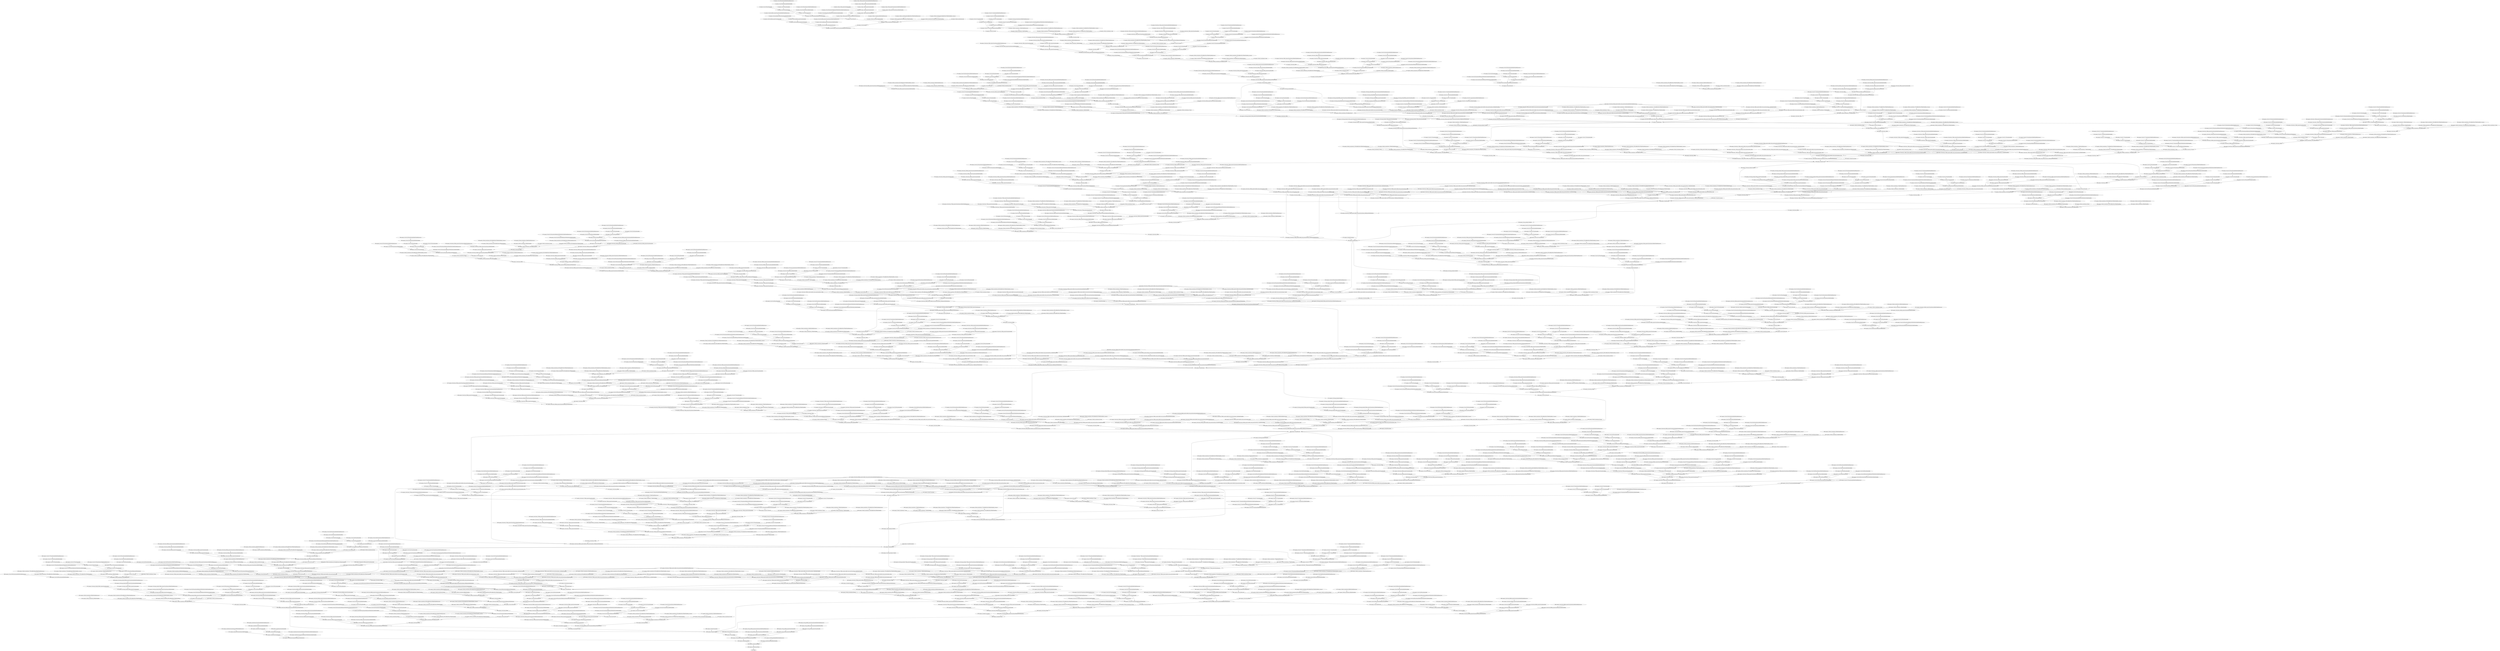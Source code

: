 strict digraph  {
"0 args_0" [id=0, op=Placeholder];
"1 inception_v3/input_1/fake_quantize/SymmQuant/Abs/ReadVariableOp/resource" [id=1, op=Placeholder];
"2 inception_v3/input_1/fake_quantize/SymmQuant/Abs/ReadVariableOp" [id=2, op=ReadVariableOp];
"3 inception_v3/input_1/fake_quantize/SymmQuant/Abs" [id=3, op=Abs];
"4 inception_v3/input_1/fake_quantize/SymmQuant/add/y" [id=4, op=Const];
"5 inception_v3/input_1/fake_quantize/SymmQuant/add" [id=5, op=AddV2];
"6 inception_v3/input_1/fake_quantize/SymmQuant/mul/ReadVariableOp/resource" [id=6, op=Placeholder];
"7 inception_v3/input_1/fake_quantize/SymmQuant/mul/ReadVariableOp" [id=7, op=ReadVariableOp];
"8 inception_v3/input_1/fake_quantize/SymmQuant/mul" [id=8, op=Mul];
"9 inception_v3/input_1/fake_quantize/SymmQuant/FakeQuantWithMinMaxVars" [id=9, op=FakeQuantWithMinMaxVars];
"10 inception_v3/conv2d/SymmQuant/Abs/ReadVariableOp/resource" [id=10, op=Placeholder];
"11 inception_v3/conv2d/SymmQuant/Abs/ReadVariableOp" [id=11, op=ReadVariableOp];
"12 inception_v3/conv2d/SymmQuant/Abs" [id=12, op=Abs];
"13 inception_v3/conv2d/SymmQuant/add/y" [id=13, op=Const];
"14 inception_v3/conv2d/SymmQuant/add" [id=14, op=AddV2];
"15 inception_v3/conv2d/SymmQuant/mul/ReadVariableOp/resource" [id=15, op=Placeholder];
"16 inception_v3/conv2d/SymmQuant/mul/ReadVariableOp" [id=16, op=ReadVariableOp];
"17 inception_v3/conv2d/SymmQuant/mul" [id=17, op=Mul];
"18 inception_v3/conv2d/SymmQuant/FakeQuantWithMinMaxVars/ReadVariableOp/resource" [id=18, op=Placeholder];
"19 inception_v3/conv2d/SymmQuant/FakeQuantWithMinMaxVars/ReadVariableOp" [id=19, op=ReadVariableOp];
"20 inception_v3/conv2d/SymmQuant/FakeQuantWithMinMaxVars" [id=20, op=FakeQuantWithMinMaxVars];
"21 inception_v3/conv2d/Conv2D" [id=21, op=Conv2D];
"22 inception_v3/batch_normalization/scale" [id=22, op=Const];
"23 inception_v3/batch_normalization/ReadVariableOp/resource" [id=23, op=Placeholder];
"24 inception_v3/batch_normalization/ReadVariableOp" [id=24, op=ReadVariableOp];
"25 inception_v3/batch_normalization/FusedBatchNormV3/ReadVariableOp/resource" [id=25, op=Placeholder];
"26 inception_v3/batch_normalization/FusedBatchNormV3/ReadVariableOp" [id=26, op=ReadVariableOp];
"27 inception_v3/batch_normalization/FusedBatchNormV3/ReadVariableOp_1/resource" [id=27, op=Placeholder];
"28 inception_v3/batch_normalization/FusedBatchNormV3/ReadVariableOp_1" [id=28, op=ReadVariableOp];
"29 inception_v3/batch_normalization/FusedBatchNormV3" [id=29, op=FusedBatchNormV3];
"30 inception_v3/activation/Relu" [id=30, op=Relu];
"31 inception_v3/activation/fake_quantize/SymmQuant/Abs/ReadVariableOp/resource" [id=31, op=Placeholder];
"32 inception_v3/activation/fake_quantize/SymmQuant/Abs/ReadVariableOp" [id=32, op=ReadVariableOp];
"33 inception_v3/activation/fake_quantize/SymmQuant/Abs" [id=33, op=Abs];
"34 inception_v3/activation/fake_quantize/SymmQuant/add/y" [id=34, op=Const];
"35 inception_v3/activation/fake_quantize/SymmQuant/add" [id=35, op=AddV2];
"36 inception_v3/activation/fake_quantize/SymmQuant/mul/ReadVariableOp/resource" [id=36, op=Placeholder];
"37 inception_v3/activation/fake_quantize/SymmQuant/mul/ReadVariableOp" [id=37, op=ReadVariableOp];
"38 inception_v3/activation/fake_quantize/SymmQuant/mul" [id=38, op=Mul];
"39 inception_v3/activation/fake_quantize/SymmQuant/FakeQuantWithMinMaxVars" [id=39, op=FakeQuantWithMinMaxVars];
"40 inception_v3/conv2d_1/SymmQuant/Abs/ReadVariableOp/resource" [id=40, op=Placeholder];
"41 inception_v3/conv2d_1/SymmQuant/Abs/ReadVariableOp" [id=41, op=ReadVariableOp];
"42 inception_v3/conv2d_1/SymmQuant/Abs" [id=42, op=Abs];
"43 inception_v3/conv2d_1/SymmQuant/add/y" [id=43, op=Const];
"44 inception_v3/conv2d_1/SymmQuant/add" [id=44, op=AddV2];
"45 inception_v3/conv2d_1/SymmQuant/mul/ReadVariableOp/resource" [id=45, op=Placeholder];
"46 inception_v3/conv2d_1/SymmQuant/mul/ReadVariableOp" [id=46, op=ReadVariableOp];
"47 inception_v3/conv2d_1/SymmQuant/mul" [id=47, op=Mul];
"48 inception_v3/conv2d_1/SymmQuant/FakeQuantWithMinMaxVars/ReadVariableOp/resource" [id=48, op=Placeholder];
"49 inception_v3/conv2d_1/SymmQuant/FakeQuantWithMinMaxVars/ReadVariableOp" [id=49, op=ReadVariableOp];
"50 inception_v3/conv2d_1/SymmQuant/FakeQuantWithMinMaxVars" [id=50, op=FakeQuantWithMinMaxVars];
"51 inception_v3/conv2d_1/Conv2D" [id=51, op=Conv2D];
"52 inception_v3/batch_normalization_1/scale" [id=52, op=Const];
"53 inception_v3/batch_normalization_1/ReadVariableOp/resource" [id=53, op=Placeholder];
"54 inception_v3/batch_normalization_1/ReadVariableOp" [id=54, op=ReadVariableOp];
"55 inception_v3/batch_normalization_1/FusedBatchNormV3/ReadVariableOp/resource" [id=55, op=Placeholder];
"56 inception_v3/batch_normalization_1/FusedBatchNormV3/ReadVariableOp" [id=56, op=ReadVariableOp];
"57 inception_v3/batch_normalization_1/FusedBatchNormV3/ReadVariableOp_1/resource" [id=57, op=Placeholder];
"58 inception_v3/batch_normalization_1/FusedBatchNormV3/ReadVariableOp_1" [id=58, op=ReadVariableOp];
"59 inception_v3/batch_normalization_1/FusedBatchNormV3" [id=59, op=FusedBatchNormV3];
"60 inception_v3/activation_1/Relu" [id=60, op=Relu];
"61 inception_v3/activation_1/fake_quantize/SymmQuant/Abs/ReadVariableOp/resource" [id=61, op=Placeholder];
"62 inception_v3/activation_1/fake_quantize/SymmQuant/Abs/ReadVariableOp" [id=62, op=ReadVariableOp];
"63 inception_v3/activation_1/fake_quantize/SymmQuant/Abs" [id=63, op=Abs];
"64 inception_v3/activation_1/fake_quantize/SymmQuant/add/y" [id=64, op=Const];
"65 inception_v3/activation_1/fake_quantize/SymmQuant/add" [id=65, op=AddV2];
"66 inception_v3/activation_1/fake_quantize/SymmQuant/mul/ReadVariableOp/resource" [id=66, op=Placeholder];
"67 inception_v3/activation_1/fake_quantize/SymmQuant/mul/ReadVariableOp" [id=67, op=ReadVariableOp];
"68 inception_v3/activation_1/fake_quantize/SymmQuant/mul" [id=68, op=Mul];
"69 inception_v3/activation_1/fake_quantize/SymmQuant/FakeQuantWithMinMaxVars" [id=69, op=FakeQuantWithMinMaxVars];
"70 inception_v3/conv2d_2/SymmQuant/Abs/ReadVariableOp/resource" [id=70, op=Placeholder];
"71 inception_v3/conv2d_2/SymmQuant/Abs/ReadVariableOp" [id=71, op=ReadVariableOp];
"72 inception_v3/conv2d_2/SymmQuant/Abs" [id=72, op=Abs];
"73 inception_v3/conv2d_2/SymmQuant/add/y" [id=73, op=Const];
"74 inception_v3/conv2d_2/SymmQuant/add" [id=74, op=AddV2];
"75 inception_v3/conv2d_2/SymmQuant/mul/ReadVariableOp/resource" [id=75, op=Placeholder];
"76 inception_v3/conv2d_2/SymmQuant/mul/ReadVariableOp" [id=76, op=ReadVariableOp];
"77 inception_v3/conv2d_2/SymmQuant/mul" [id=77, op=Mul];
"78 inception_v3/conv2d_2/SymmQuant/FakeQuantWithMinMaxVars/ReadVariableOp/resource" [id=78, op=Placeholder];
"79 inception_v3/conv2d_2/SymmQuant/FakeQuantWithMinMaxVars/ReadVariableOp" [id=79, op=ReadVariableOp];
"80 inception_v3/conv2d_2/SymmQuant/FakeQuantWithMinMaxVars" [id=80, op=FakeQuantWithMinMaxVars];
"81 inception_v3/conv2d_2/Conv2D" [id=81, op=Conv2D];
"82 inception_v3/batch_normalization_2/scale" [id=82, op=Const];
"83 inception_v3/batch_normalization_2/ReadVariableOp/resource" [id=83, op=Placeholder];
"84 inception_v3/batch_normalization_2/ReadVariableOp" [id=84, op=ReadVariableOp];
"85 inception_v3/batch_normalization_2/FusedBatchNormV3/ReadVariableOp/resource" [id=85, op=Placeholder];
"86 inception_v3/batch_normalization_2/FusedBatchNormV3/ReadVariableOp" [id=86, op=ReadVariableOp];
"87 inception_v3/batch_normalization_2/FusedBatchNormV3/ReadVariableOp_1/resource" [id=87, op=Placeholder];
"88 inception_v3/batch_normalization_2/FusedBatchNormV3/ReadVariableOp_1" [id=88, op=ReadVariableOp];
"89 inception_v3/batch_normalization_2/FusedBatchNormV3" [id=89, op=FusedBatchNormV3];
"90 inception_v3/activation_2/Relu" [id=90, op=Relu];
"91 inception_v3/activation_2/fake_quantize/SymmQuant/Abs/ReadVariableOp/resource" [id=91, op=Placeholder];
"92 inception_v3/activation_2/fake_quantize/SymmQuant/Abs/ReadVariableOp" [id=92, op=ReadVariableOp];
"93 inception_v3/activation_2/fake_quantize/SymmQuant/Abs" [id=93, op=Abs];
"94 inception_v3/activation_2/fake_quantize/SymmQuant/add/y" [id=94, op=Const];
"95 inception_v3/activation_2/fake_quantize/SymmQuant/add" [id=95, op=AddV2];
"96 inception_v3/activation_2/fake_quantize/SymmQuant/mul/ReadVariableOp/resource" [id=96, op=Placeholder];
"97 inception_v3/activation_2/fake_quantize/SymmQuant/mul/ReadVariableOp" [id=97, op=ReadVariableOp];
"98 inception_v3/activation_2/fake_quantize/SymmQuant/mul" [id=98, op=Mul];
"99 inception_v3/activation_2/fake_quantize/SymmQuant/FakeQuantWithMinMaxVars" [id=99, op=FakeQuantWithMinMaxVars];
"100 inception_v3/max_pooling2d/MaxPool" [id=100, op=MaxPool];
"101 inception_v3/conv2d_3/SymmQuant/Abs/ReadVariableOp/resource" [id=101, op=Placeholder];
"102 inception_v3/conv2d_3/SymmQuant/Abs/ReadVariableOp" [id=102, op=ReadVariableOp];
"103 inception_v3/conv2d_3/SymmQuant/Abs" [id=103, op=Abs];
"104 inception_v3/conv2d_3/SymmQuant/add/y" [id=104, op=Const];
"105 inception_v3/conv2d_3/SymmQuant/add" [id=105, op=AddV2];
"106 inception_v3/conv2d_3/SymmQuant/mul/ReadVariableOp/resource" [id=106, op=Placeholder];
"107 inception_v3/conv2d_3/SymmQuant/mul/ReadVariableOp" [id=107, op=ReadVariableOp];
"108 inception_v3/conv2d_3/SymmQuant/mul" [id=108, op=Mul];
"109 inception_v3/conv2d_3/SymmQuant/FakeQuantWithMinMaxVars/ReadVariableOp/resource" [id=109, op=Placeholder];
"110 inception_v3/conv2d_3/SymmQuant/FakeQuantWithMinMaxVars/ReadVariableOp" [id=110, op=ReadVariableOp];
"111 inception_v3/conv2d_3/SymmQuant/FakeQuantWithMinMaxVars" [id=111, op=FakeQuantWithMinMaxVars];
"112 inception_v3/conv2d_3/Conv2D" [id=112, op=Conv2D];
"113 inception_v3/batch_normalization_3/scale" [id=113, op=Const];
"114 inception_v3/batch_normalization_3/ReadVariableOp/resource" [id=114, op=Placeholder];
"115 inception_v3/batch_normalization_3/ReadVariableOp" [id=115, op=ReadVariableOp];
"116 inception_v3/batch_normalization_3/FusedBatchNormV3/ReadVariableOp/resource" [id=116, op=Placeholder];
"117 inception_v3/batch_normalization_3/FusedBatchNormV3/ReadVariableOp" [id=117, op=ReadVariableOp];
"118 inception_v3/batch_normalization_3/FusedBatchNormV3/ReadVariableOp_1/resource" [id=118, op=Placeholder];
"119 inception_v3/batch_normalization_3/FusedBatchNormV3/ReadVariableOp_1" [id=119, op=ReadVariableOp];
"120 inception_v3/batch_normalization_3/FusedBatchNormV3" [id=120, op=FusedBatchNormV3];
"121 inception_v3/activation_3/Relu" [id=121, op=Relu];
"122 inception_v3/activation_3/fake_quantize/SymmQuant/Abs/ReadVariableOp/resource" [id=122, op=Placeholder];
"123 inception_v3/activation_3/fake_quantize/SymmQuant/Abs/ReadVariableOp" [id=123, op=ReadVariableOp];
"124 inception_v3/activation_3/fake_quantize/SymmQuant/Abs" [id=124, op=Abs];
"125 inception_v3/activation_3/fake_quantize/SymmQuant/add/y" [id=125, op=Const];
"126 inception_v3/activation_3/fake_quantize/SymmQuant/add" [id=126, op=AddV2];
"127 inception_v3/activation_3/fake_quantize/SymmQuant/mul/ReadVariableOp/resource" [id=127, op=Placeholder];
"128 inception_v3/activation_3/fake_quantize/SymmQuant/mul/ReadVariableOp" [id=128, op=ReadVariableOp];
"129 inception_v3/activation_3/fake_quantize/SymmQuant/mul" [id=129, op=Mul];
"130 inception_v3/activation_3/fake_quantize/SymmQuant/FakeQuantWithMinMaxVars" [id=130, op=FakeQuantWithMinMaxVars];
"131 inception_v3/conv2d_4/SymmQuant/Abs/ReadVariableOp/resource" [id=131, op=Placeholder];
"132 inception_v3/conv2d_4/SymmQuant/Abs/ReadVariableOp" [id=132, op=ReadVariableOp];
"133 inception_v3/conv2d_4/SymmQuant/Abs" [id=133, op=Abs];
"134 inception_v3/conv2d_4/SymmQuant/add/y" [id=134, op=Const];
"135 inception_v3/conv2d_4/SymmQuant/add" [id=135, op=AddV2];
"136 inception_v3/conv2d_4/SymmQuant/mul/ReadVariableOp/resource" [id=136, op=Placeholder];
"137 inception_v3/conv2d_4/SymmQuant/mul/ReadVariableOp" [id=137, op=ReadVariableOp];
"138 inception_v3/conv2d_4/SymmQuant/mul" [id=138, op=Mul];
"139 inception_v3/conv2d_4/SymmQuant/FakeQuantWithMinMaxVars/ReadVariableOp/resource" [id=139, op=Placeholder];
"140 inception_v3/conv2d_4/SymmQuant/FakeQuantWithMinMaxVars/ReadVariableOp" [id=140, op=ReadVariableOp];
"141 inception_v3/conv2d_4/SymmQuant/FakeQuantWithMinMaxVars" [id=141, op=FakeQuantWithMinMaxVars];
"142 inception_v3/conv2d_4/Conv2D" [id=142, op=Conv2D];
"143 inception_v3/batch_normalization_4/scale" [id=143, op=Placeholder];
"144 inception_v3/batch_normalization_4/ReadVariableOp/resource" [id=144, op=Placeholder];
"145 inception_v3/batch_normalization_4/ReadVariableOp" [id=145, op=ReadVariableOp];
"146 inception_v3/batch_normalization_4/FusedBatchNormV3/ReadVariableOp/resource" [id=146, op=Placeholder];
"147 inception_v3/batch_normalization_4/FusedBatchNormV3/ReadVariableOp" [id=147, op=ReadVariableOp];
"148 inception_v3/batch_normalization_4/FusedBatchNormV3/ReadVariableOp_1/resource" [id=148, op=Placeholder];
"149 inception_v3/batch_normalization_4/FusedBatchNormV3/ReadVariableOp_1" [id=149, op=ReadVariableOp];
"150 inception_v3/batch_normalization_4/FusedBatchNormV3" [id=150, op=FusedBatchNormV3];
"151 inception_v3/activation_4/Relu" [id=151, op=Relu];
"152 inception_v3/activation_4/fake_quantize/SymmQuant/Abs/ReadVariableOp/resource" [id=152, op=Placeholder];
"153 inception_v3/activation_4/fake_quantize/SymmQuant/Abs/ReadVariableOp" [id=153, op=ReadVariableOp];
"154 inception_v3/activation_4/fake_quantize/SymmQuant/Abs" [id=154, op=Abs];
"155 inception_v3/activation_4/fake_quantize/SymmQuant/add/y" [id=155, op=Const];
"156 inception_v3/activation_4/fake_quantize/SymmQuant/add" [id=156, op=AddV2];
"157 inception_v3/activation_4/fake_quantize/SymmQuant/mul/ReadVariableOp/resource" [id=157, op=Placeholder];
"158 inception_v3/activation_4/fake_quantize/SymmQuant/mul/ReadVariableOp" [id=158, op=ReadVariableOp];
"159 inception_v3/activation_4/fake_quantize/SymmQuant/mul" [id=159, op=Mul];
"160 inception_v3/activation_4/fake_quantize/SymmQuant/FakeQuantWithMinMaxVars" [id=160, op=FakeQuantWithMinMaxVars];
"161 inception_v3/max_pooling2d_1/MaxPool" [id=161, op=MaxPool];
"162 inception_v3/conv2d_8/SymmQuant/Abs/ReadVariableOp/resource" [id=162, op=Placeholder];
"163 inception_v3/conv2d_8/SymmQuant/Abs/ReadVariableOp" [id=163, op=ReadVariableOp];
"164 inception_v3/conv2d_8/SymmQuant/Abs" [id=164, op=Abs];
"165 inception_v3/conv2d_8/SymmQuant/add/y" [id=165, op=Const];
"166 inception_v3/conv2d_8/SymmQuant/add" [id=166, op=AddV2];
"167 inception_v3/conv2d_8/SymmQuant/mul/ReadVariableOp/resource" [id=167, op=Placeholder];
"168 inception_v3/conv2d_8/SymmQuant/mul/ReadVariableOp" [id=168, op=ReadVariableOp];
"169 inception_v3/conv2d_8/SymmQuant/mul" [id=169, op=Mul];
"170 inception_v3/conv2d_8/SymmQuant/FakeQuantWithMinMaxVars/ReadVariableOp/resource" [id=170, op=Placeholder];
"171 inception_v3/conv2d_8/SymmQuant/FakeQuantWithMinMaxVars/ReadVariableOp" [id=171, op=ReadVariableOp];
"172 inception_v3/conv2d_8/SymmQuant/FakeQuantWithMinMaxVars" [id=172, op=FakeQuantWithMinMaxVars];
"173 inception_v3/conv2d_8/Conv2D" [id=173, op=Conv2D];
"174 inception_v3/batch_normalization_8/scale" [id=174, op=Const];
"175 inception_v3/batch_normalization_8/ReadVariableOp/resource" [id=175, op=Placeholder];
"176 inception_v3/batch_normalization_8/ReadVariableOp" [id=176, op=ReadVariableOp];
"177 inception_v3/batch_normalization_8/FusedBatchNormV3/ReadVariableOp/resource" [id=177, op=Placeholder];
"178 inception_v3/batch_normalization_8/FusedBatchNormV3/ReadVariableOp" [id=178, op=ReadVariableOp];
"179 inception_v3/batch_normalization_8/FusedBatchNormV3/ReadVariableOp_1/resource" [id=179, op=Placeholder];
"180 inception_v3/batch_normalization_8/FusedBatchNormV3/ReadVariableOp_1" [id=180, op=ReadVariableOp];
"181 inception_v3/batch_normalization_8/FusedBatchNormV3" [id=181, op=FusedBatchNormV3];
"182 inception_v3/activation_8/Relu" [id=182, op=Relu];
"183 inception_v3/activation_8/fake_quantize/SymmQuant/Abs/ReadVariableOp/resource" [id=183, op=Placeholder];
"184 inception_v3/activation_8/fake_quantize/SymmQuant/Abs/ReadVariableOp" [id=184, op=ReadVariableOp];
"185 inception_v3/activation_8/fake_quantize/SymmQuant/Abs" [id=185, op=Abs];
"186 inception_v3/activation_8/fake_quantize/SymmQuant/add/y" [id=186, op=Const];
"187 inception_v3/activation_8/fake_quantize/SymmQuant/add" [id=187, op=AddV2];
"188 inception_v3/activation_8/fake_quantize/SymmQuant/mul/ReadVariableOp/resource" [id=188, op=Placeholder];
"189 inception_v3/activation_8/fake_quantize/SymmQuant/mul/ReadVariableOp" [id=189, op=ReadVariableOp];
"190 inception_v3/activation_8/fake_quantize/SymmQuant/mul" [id=190, op=Mul];
"191 inception_v3/activation_8/fake_quantize/SymmQuant/FakeQuantWithMinMaxVars" [id=191, op=FakeQuantWithMinMaxVars];
"192 inception_v3/conv2d_9/SymmQuant/Abs/ReadVariableOp/resource" [id=192, op=Placeholder];
"193 inception_v3/conv2d_9/SymmQuant/Abs/ReadVariableOp" [id=193, op=ReadVariableOp];
"194 inception_v3/conv2d_9/SymmQuant/Abs" [id=194, op=Abs];
"195 inception_v3/conv2d_9/SymmQuant/add/y" [id=195, op=Const];
"196 inception_v3/conv2d_9/SymmQuant/add" [id=196, op=AddV2];
"197 inception_v3/conv2d_9/SymmQuant/mul/ReadVariableOp/resource" [id=197, op=Placeholder];
"198 inception_v3/conv2d_9/SymmQuant/mul/ReadVariableOp" [id=198, op=ReadVariableOp];
"199 inception_v3/conv2d_9/SymmQuant/mul" [id=199, op=Mul];
"200 inception_v3/conv2d_9/SymmQuant/FakeQuantWithMinMaxVars/ReadVariableOp/resource" [id=200, op=Placeholder];
"201 inception_v3/conv2d_9/SymmQuant/FakeQuantWithMinMaxVars/ReadVariableOp" [id=201, op=ReadVariableOp];
"202 inception_v3/conv2d_9/SymmQuant/FakeQuantWithMinMaxVars" [id=202, op=FakeQuantWithMinMaxVars];
"203 inception_v3/conv2d_9/Conv2D" [id=203, op=Conv2D];
"204 inception_v3/conv2d_6/SymmQuant/Abs/ReadVariableOp/resource" [id=204, op=Placeholder];
"205 inception_v3/conv2d_6/SymmQuant/Abs/ReadVariableOp" [id=205, op=ReadVariableOp];
"206 inception_v3/conv2d_6/SymmQuant/Abs" [id=206, op=Abs];
"207 inception_v3/conv2d_6/SymmQuant/add/y" [id=207, op=Const];
"208 inception_v3/conv2d_6/SymmQuant/add" [id=208, op=AddV2];
"209 inception_v3/conv2d_6/SymmQuant/mul/ReadVariableOp/resource" [id=209, op=Placeholder];
"210 inception_v3/conv2d_6/SymmQuant/mul/ReadVariableOp" [id=210, op=ReadVariableOp];
"211 inception_v3/conv2d_6/SymmQuant/mul" [id=211, op=Mul];
"212 inception_v3/conv2d_6/SymmQuant/FakeQuantWithMinMaxVars/ReadVariableOp/resource" [id=212, op=Placeholder];
"213 inception_v3/conv2d_6/SymmQuant/FakeQuantWithMinMaxVars/ReadVariableOp" [id=213, op=ReadVariableOp];
"214 inception_v3/conv2d_6/SymmQuant/FakeQuantWithMinMaxVars" [id=214, op=FakeQuantWithMinMaxVars];
"215 inception_v3/conv2d_6/Conv2D" [id=215, op=Conv2D];
"216 inception_v3/batch_normalization_9/scale" [id=216, op=Const];
"217 inception_v3/batch_normalization_9/ReadVariableOp/resource" [id=217, op=Placeholder];
"218 inception_v3/batch_normalization_9/ReadVariableOp" [id=218, op=ReadVariableOp];
"219 inception_v3/batch_normalization_9/FusedBatchNormV3/ReadVariableOp/resource" [id=219, op=Placeholder];
"220 inception_v3/batch_normalization_9/FusedBatchNormV3/ReadVariableOp" [id=220, op=ReadVariableOp];
"221 inception_v3/batch_normalization_9/FusedBatchNormV3/ReadVariableOp_1/resource" [id=221, op=Placeholder];
"222 inception_v3/batch_normalization_9/FusedBatchNormV3/ReadVariableOp_1" [id=222, op=ReadVariableOp];
"223 inception_v3/batch_normalization_9/FusedBatchNormV3" [id=223, op=FusedBatchNormV3];
"224 inception_v3/batch_normalization_6/scale" [id=224, op=Const];
"225 inception_v3/batch_normalization_6/ReadVariableOp/resource" [id=225, op=Placeholder];
"226 inception_v3/batch_normalization_6/ReadVariableOp" [id=226, op=ReadVariableOp];
"227 inception_v3/batch_normalization_6/FusedBatchNormV3/ReadVariableOp/resource" [id=227, op=Placeholder];
"228 inception_v3/batch_normalization_6/FusedBatchNormV3/ReadVariableOp" [id=228, op=ReadVariableOp];
"229 inception_v3/batch_normalization_6/FusedBatchNormV3/ReadVariableOp_1/resource" [id=229, op=Placeholder];
"230 inception_v3/batch_normalization_6/FusedBatchNormV3/ReadVariableOp_1" [id=230, op=ReadVariableOp];
"231 inception_v3/batch_normalization_6/FusedBatchNormV3" [id=231, op=FusedBatchNormV3];
"232 inception_v3/average_pooling2d/AvgPool" [id=232, op=AvgPool];
"233 inception_v3/activation_9/Relu" [id=233, op=Relu];
"234 inception_v3/activation_6/Relu" [id=234, op=Relu];
"235 inception_v3/average_pooling2d/fake_quantize/SymmQuant/Abs/ReadVariableOp/resource" [id=235, op=Placeholder];
"236 inception_v3/average_pooling2d/fake_quantize/SymmQuant/Abs/ReadVariableOp" [id=236, op=ReadVariableOp];
"237 inception_v3/average_pooling2d/fake_quantize/SymmQuant/Abs" [id=237, op=Abs];
"238 inception_v3/average_pooling2d/fake_quantize/SymmQuant/add/y" [id=238, op=Const];
"239 inception_v3/average_pooling2d/fake_quantize/SymmQuant/add" [id=239, op=AddV2];
"240 inception_v3/average_pooling2d/fake_quantize/SymmQuant/mul/ReadVariableOp/resource" [id=240, op=Placeholder];
"241 inception_v3/average_pooling2d/fake_quantize/SymmQuant/mul/ReadVariableOp" [id=241, op=ReadVariableOp];
"242 inception_v3/average_pooling2d/fake_quantize/SymmQuant/mul" [id=242, op=Mul];
"243 inception_v3/average_pooling2d/fake_quantize/SymmQuant/FakeQuantWithMinMaxVars" [id=243, op=FakeQuantWithMinMaxVars];
"244 inception_v3/activation_9/fake_quantize/SymmQuant/Abs/ReadVariableOp/resource" [id=244, op=Placeholder];
"245 inception_v3/activation_9/fake_quantize/SymmQuant/Abs/ReadVariableOp" [id=245, op=ReadVariableOp];
"246 inception_v3/activation_9/fake_quantize/SymmQuant/Abs" [id=246, op=Abs];
"247 inception_v3/activation_9/fake_quantize/SymmQuant/add/y" [id=247, op=Const];
"248 inception_v3/activation_9/fake_quantize/SymmQuant/add" [id=248, op=AddV2];
"249 inception_v3/activation_9/fake_quantize/SymmQuant/mul/ReadVariableOp/resource" [id=249, op=Placeholder];
"250 inception_v3/activation_9/fake_quantize/SymmQuant/mul/ReadVariableOp" [id=250, op=ReadVariableOp];
"251 inception_v3/activation_9/fake_quantize/SymmQuant/mul" [id=251, op=Mul];
"252 inception_v3/activation_9/fake_quantize/SymmQuant/FakeQuantWithMinMaxVars" [id=252, op=FakeQuantWithMinMaxVars];
"253 inception_v3/activation_6/fake_quantize/SymmQuant/Abs/ReadVariableOp/resource" [id=253, op=Placeholder];
"254 inception_v3/activation_6/fake_quantize/SymmQuant/Abs/ReadVariableOp" [id=254, op=ReadVariableOp];
"255 inception_v3/activation_6/fake_quantize/SymmQuant/Abs" [id=255, op=Abs];
"256 inception_v3/activation_6/fake_quantize/SymmQuant/add/y" [id=256, op=Const];
"257 inception_v3/activation_6/fake_quantize/SymmQuant/add" [id=257, op=AddV2];
"258 inception_v3/activation_6/fake_quantize/SymmQuant/mul/ReadVariableOp/resource" [id=258, op=Placeholder];
"259 inception_v3/activation_6/fake_quantize/SymmQuant/mul/ReadVariableOp" [id=259, op=ReadVariableOp];
"260 inception_v3/activation_6/fake_quantize/SymmQuant/mul" [id=260, op=Mul];
"261 inception_v3/activation_6/fake_quantize/SymmQuant/FakeQuantWithMinMaxVars" [id=261, op=FakeQuantWithMinMaxVars];
"262 inception_v3/conv2d_11/SymmQuant/Abs/ReadVariableOp/resource" [id=262, op=Placeholder];
"263 inception_v3/conv2d_11/SymmQuant/Abs/ReadVariableOp" [id=263, op=ReadVariableOp];
"264 inception_v3/conv2d_11/SymmQuant/Abs" [id=264, op=Abs];
"265 inception_v3/conv2d_11/SymmQuant/add/y" [id=265, op=Const];
"266 inception_v3/conv2d_11/SymmQuant/add" [id=266, op=AddV2];
"267 inception_v3/conv2d_11/SymmQuant/mul/ReadVariableOp/resource" [id=267, op=Placeholder];
"268 inception_v3/conv2d_11/SymmQuant/mul/ReadVariableOp" [id=268, op=ReadVariableOp];
"269 inception_v3/conv2d_11/SymmQuant/mul" [id=269, op=Mul];
"270 inception_v3/conv2d_11/SymmQuant/FakeQuantWithMinMaxVars/ReadVariableOp/resource" [id=270, op=Placeholder];
"271 inception_v3/conv2d_11/SymmQuant/FakeQuantWithMinMaxVars/ReadVariableOp" [id=271, op=ReadVariableOp];
"272 inception_v3/conv2d_11/SymmQuant/FakeQuantWithMinMaxVars" [id=272, op=FakeQuantWithMinMaxVars];
"273 inception_v3/conv2d_11/Conv2D" [id=273, op=Conv2D];
"274 inception_v3/conv2d_10/SymmQuant/Abs/ReadVariableOp/resource" [id=274, op=Placeholder];
"275 inception_v3/conv2d_10/SymmQuant/Abs/ReadVariableOp" [id=275, op=ReadVariableOp];
"276 inception_v3/conv2d_10/SymmQuant/Abs" [id=276, op=Abs];
"277 inception_v3/conv2d_10/SymmQuant/add/y" [id=277, op=Const];
"278 inception_v3/conv2d_10/SymmQuant/add" [id=278, op=AddV2];
"279 inception_v3/conv2d_10/SymmQuant/mul/ReadVariableOp/resource" [id=279, op=Placeholder];
"280 inception_v3/conv2d_10/SymmQuant/mul/ReadVariableOp" [id=280, op=ReadVariableOp];
"281 inception_v3/conv2d_10/SymmQuant/mul" [id=281, op=Mul];
"282 inception_v3/conv2d_10/SymmQuant/FakeQuantWithMinMaxVars/ReadVariableOp/resource" [id=282, op=Placeholder];
"283 inception_v3/conv2d_10/SymmQuant/FakeQuantWithMinMaxVars/ReadVariableOp" [id=283, op=ReadVariableOp];
"284 inception_v3/conv2d_10/SymmQuant/FakeQuantWithMinMaxVars" [id=284, op=FakeQuantWithMinMaxVars];
"285 inception_v3/conv2d_10/Conv2D" [id=285, op=Conv2D];
"286 inception_v3/conv2d_7/SymmQuant/Abs/ReadVariableOp/resource" [id=286, op=Placeholder];
"287 inception_v3/conv2d_7/SymmQuant/Abs/ReadVariableOp" [id=287, op=ReadVariableOp];
"288 inception_v3/conv2d_7/SymmQuant/Abs" [id=288, op=Abs];
"289 inception_v3/conv2d_7/SymmQuant/add/y" [id=289, op=Const];
"290 inception_v3/conv2d_7/SymmQuant/add" [id=290, op=AddV2];
"291 inception_v3/conv2d_7/SymmQuant/mul/ReadVariableOp/resource" [id=291, op=Placeholder];
"292 inception_v3/conv2d_7/SymmQuant/mul/ReadVariableOp" [id=292, op=ReadVariableOp];
"293 inception_v3/conv2d_7/SymmQuant/mul" [id=293, op=Mul];
"294 inception_v3/conv2d_7/SymmQuant/FakeQuantWithMinMaxVars/ReadVariableOp/resource" [id=294, op=Placeholder];
"295 inception_v3/conv2d_7/SymmQuant/FakeQuantWithMinMaxVars/ReadVariableOp" [id=295, op=ReadVariableOp];
"296 inception_v3/conv2d_7/SymmQuant/FakeQuantWithMinMaxVars" [id=296, op=FakeQuantWithMinMaxVars];
"297 inception_v3/conv2d_7/Conv2D" [id=297, op=Conv2D];
"298 inception_v3/conv2d_5/SymmQuant/Abs/ReadVariableOp/resource" [id=298, op=Placeholder];
"299 inception_v3/conv2d_5/SymmQuant/Abs/ReadVariableOp" [id=299, op=ReadVariableOp];
"300 inception_v3/conv2d_5/SymmQuant/Abs" [id=300, op=Abs];
"301 inception_v3/conv2d_5/SymmQuant/add/y" [id=301, op=Const];
"302 inception_v3/conv2d_5/SymmQuant/add" [id=302, op=AddV2];
"303 inception_v3/conv2d_5/SymmQuant/mul/ReadVariableOp/resource" [id=303, op=Placeholder];
"304 inception_v3/conv2d_5/SymmQuant/mul/ReadVariableOp" [id=304, op=ReadVariableOp];
"305 inception_v3/conv2d_5/SymmQuant/mul" [id=305, op=Mul];
"306 inception_v3/conv2d_5/SymmQuant/FakeQuantWithMinMaxVars/ReadVariableOp/resource" [id=306, op=Placeholder];
"307 inception_v3/conv2d_5/SymmQuant/FakeQuantWithMinMaxVars/ReadVariableOp" [id=307, op=ReadVariableOp];
"308 inception_v3/conv2d_5/SymmQuant/FakeQuantWithMinMaxVars" [id=308, op=FakeQuantWithMinMaxVars];
"309 inception_v3/conv2d_5/Conv2D" [id=309, op=Conv2D];
"310 inception_v3/batch_normalization_11/scale" [id=310, op=Const];
"311 inception_v3/batch_normalization_11/ReadVariableOp/resource" [id=311, op=Placeholder];
"312 inception_v3/batch_normalization_11/ReadVariableOp" [id=312, op=ReadVariableOp];
"313 inception_v3/batch_normalization_11/FusedBatchNormV3/ReadVariableOp/resource" [id=313, op=Placeholder];
"314 inception_v3/batch_normalization_11/FusedBatchNormV3/ReadVariableOp" [id=314, op=ReadVariableOp];
"315 inception_v3/batch_normalization_11/FusedBatchNormV3/ReadVariableOp_1/resource" [id=315, op=Placeholder];
"316 inception_v3/batch_normalization_11/FusedBatchNormV3/ReadVariableOp_1" [id=316, op=ReadVariableOp];
"317 inception_v3/batch_normalization_11/FusedBatchNormV3" [id=317, op=FusedBatchNormV3];
"318 inception_v3/batch_normalization_10/scale" [id=318, op=Const];
"319 inception_v3/batch_normalization_10/ReadVariableOp/resource" [id=319, op=Placeholder];
"320 inception_v3/batch_normalization_10/ReadVariableOp" [id=320, op=ReadVariableOp];
"321 inception_v3/batch_normalization_10/FusedBatchNormV3/ReadVariableOp/resource" [id=321, op=Placeholder];
"322 inception_v3/batch_normalization_10/FusedBatchNormV3/ReadVariableOp" [id=322, op=ReadVariableOp];
"323 inception_v3/batch_normalization_10/FusedBatchNormV3/ReadVariableOp_1/resource" [id=323, op=Placeholder];
"324 inception_v3/batch_normalization_10/FusedBatchNormV3/ReadVariableOp_1" [id=324, op=ReadVariableOp];
"325 inception_v3/batch_normalization_10/FusedBatchNormV3" [id=325, op=FusedBatchNormV3];
"326 inception_v3/batch_normalization_7/scale" [id=326, op=Const];
"327 inception_v3/batch_normalization_7/ReadVariableOp/resource" [id=327, op=Placeholder];
"328 inception_v3/batch_normalization_7/ReadVariableOp" [id=328, op=ReadVariableOp];
"329 inception_v3/batch_normalization_7/FusedBatchNormV3/ReadVariableOp/resource" [id=329, op=Placeholder];
"330 inception_v3/batch_normalization_7/FusedBatchNormV3/ReadVariableOp" [id=330, op=ReadVariableOp];
"331 inception_v3/batch_normalization_7/FusedBatchNormV3/ReadVariableOp_1/resource" [id=331, op=Placeholder];
"332 inception_v3/batch_normalization_7/FusedBatchNormV3/ReadVariableOp_1" [id=332, op=ReadVariableOp];
"333 inception_v3/batch_normalization_7/FusedBatchNormV3" [id=333, op=FusedBatchNormV3];
"334 inception_v3/batch_normalization_5/scale" [id=334, op=Const];
"335 inception_v3/batch_normalization_5/ReadVariableOp/resource" [id=335, op=Placeholder];
"336 inception_v3/batch_normalization_5/ReadVariableOp" [id=336, op=ReadVariableOp];
"337 inception_v3/batch_normalization_5/FusedBatchNormV3/ReadVariableOp/resource" [id=337, op=Placeholder];
"338 inception_v3/batch_normalization_5/FusedBatchNormV3/ReadVariableOp" [id=338, op=ReadVariableOp];
"339 inception_v3/batch_normalization_5/FusedBatchNormV3/ReadVariableOp_1/resource" [id=339, op=Placeholder];
"340 inception_v3/batch_normalization_5/FusedBatchNormV3/ReadVariableOp_1" [id=340, op=ReadVariableOp];
"341 inception_v3/batch_normalization_5/FusedBatchNormV3" [id=341, op=FusedBatchNormV3];
"342 inception_v3/activation_11/Relu" [id=342, op=Relu];
"343 inception_v3/activation_10/Relu" [id=343, op=Relu];
"344 inception_v3/activation_7/Relu" [id=344, op=Relu];
"345 inception_v3/activation_5/Relu" [id=345, op=Relu];
"346 inception_v3/activation_5/fake_quantize/unified_scale_group/SymmQuant/Abs/ReadVariableOp/resource" [id=346, op=Placeholder];
"347 inception_v3/activation_5/fake_quantize/unified_scale_group/SymmQuant/Abs/ReadVariableOp" [id=347, op=ReadVariableOp];
"348 inception_v3/activation_5/fake_quantize/unified_scale_group/SymmQuant/Abs" [id=348, op=Abs];
"349 inception_v3/activation_5/fake_quantize/unified_scale_group/SymmQuant/add/y" [id=349, op=Const];
"350 inception_v3/activation_5/fake_quantize/unified_scale_group/SymmQuant/add" [id=350, op=AddV2];
"351 inception_v3/activation_5/fake_quantize/unified_scale_group/SymmQuant/mul/ReadVariableOp/resource" [id=351, op=Placeholder];
"352 inception_v3/activation_5/fake_quantize/unified_scale_group/SymmQuant/mul/ReadVariableOp" [id=352, op=ReadVariableOp];
"353 inception_v3/activation_5/fake_quantize/unified_scale_group/SymmQuant/mul" [id=353, op=Mul];
"354 inception_v3/activation_5/fake_quantize/unified_scale_group/SymmQuant/FakeQuantWithMinMaxVars" [id=354, op=FakeQuantWithMinMaxVars];
"355 inception_v3/activation_5/fake_quantize/unified_scale_group/SymmQuant_1/Abs/ReadVariableOp" [id=355, op=ReadVariableOp];
"356 inception_v3/activation_5/fake_quantize/unified_scale_group/SymmQuant_1/Abs" [id=356, op=Abs];
"357 inception_v3/activation_5/fake_quantize/unified_scale_group/SymmQuant_1/add/y" [id=357, op=Const];
"358 inception_v3/activation_5/fake_quantize/unified_scale_group/SymmQuant_1/add" [id=358, op=AddV2];
"359 inception_v3/activation_5/fake_quantize/unified_scale_group/SymmQuant_1/mul/ReadVariableOp" [id=359, op=ReadVariableOp];
"360 inception_v3/activation_5/fake_quantize/unified_scale_group/SymmQuant_1/mul" [id=360, op=Mul];
"361 inception_v3/activation_5/fake_quantize/unified_scale_group/SymmQuant_1/FakeQuantWithMinMaxVars" [id=361, op=FakeQuantWithMinMaxVars];
"362 inception_v3/activation_5/fake_quantize/unified_scale_group/SymmQuant_2/Abs/ReadVariableOp" [id=362, op=ReadVariableOp];
"363 inception_v3/activation_5/fake_quantize/unified_scale_group/SymmQuant_2/Abs" [id=363, op=Abs];
"364 inception_v3/activation_5/fake_quantize/unified_scale_group/SymmQuant_2/add/y" [id=364, op=Const];
"365 inception_v3/activation_5/fake_quantize/unified_scale_group/SymmQuant_2/add" [id=365, op=AddV2];
"366 inception_v3/activation_5/fake_quantize/unified_scale_group/SymmQuant_2/mul/ReadVariableOp" [id=366, op=ReadVariableOp];
"367 inception_v3/activation_5/fake_quantize/unified_scale_group/SymmQuant_2/mul" [id=367, op=Mul];
"368 inception_v3/activation_5/fake_quantize/unified_scale_group/SymmQuant_2/FakeQuantWithMinMaxVars" [id=368, op=FakeQuantWithMinMaxVars];
"369 inception_v3/activation_5/fake_quantize/unified_scale_group/SymmQuant_3/Abs/ReadVariableOp" [id=369, op=ReadVariableOp];
"370 inception_v3/activation_5/fake_quantize/unified_scale_group/SymmQuant_3/Abs" [id=370, op=Abs];
"371 inception_v3/activation_5/fake_quantize/unified_scale_group/SymmQuant_3/add/y" [id=371, op=Const];
"372 inception_v3/activation_5/fake_quantize/unified_scale_group/SymmQuant_3/add" [id=372, op=AddV2];
"373 inception_v3/activation_5/fake_quantize/unified_scale_group/SymmQuant_3/mul/ReadVariableOp" [id=373, op=ReadVariableOp];
"374 inception_v3/activation_5/fake_quantize/unified_scale_group/SymmQuant_3/mul" [id=374, op=Mul];
"375 inception_v3/activation_5/fake_quantize/unified_scale_group/SymmQuant_3/FakeQuantWithMinMaxVars" [id=375, op=FakeQuantWithMinMaxVars];
"376 inception_v3/mixed0/concat/axis" [id=376, op=Const];
"377 inception_v3/mixed0/concat" [id=377, op=ConcatV2];
"378 inception_v3/conv2d_15/SymmQuant/Abs/ReadVariableOp/resource" [id=378, op=Placeholder];
"379 inception_v3/conv2d_15/SymmQuant/Abs/ReadVariableOp" [id=379, op=ReadVariableOp];
"380 inception_v3/conv2d_15/SymmQuant/Abs" [id=380, op=Abs];
"381 inception_v3/conv2d_15/SymmQuant/add/y" [id=381, op=Const];
"382 inception_v3/conv2d_15/SymmQuant/add" [id=382, op=AddV2];
"383 inception_v3/conv2d_15/SymmQuant/mul/ReadVariableOp/resource" [id=383, op=Placeholder];
"384 inception_v3/conv2d_15/SymmQuant/mul/ReadVariableOp" [id=384, op=ReadVariableOp];
"385 inception_v3/conv2d_15/SymmQuant/mul" [id=385, op=Mul];
"386 inception_v3/conv2d_15/SymmQuant/FakeQuantWithMinMaxVars/ReadVariableOp/resource" [id=386, op=Placeholder];
"387 inception_v3/conv2d_15/SymmQuant/FakeQuantWithMinMaxVars/ReadVariableOp" [id=387, op=ReadVariableOp];
"388 inception_v3/conv2d_15/SymmQuant/FakeQuantWithMinMaxVars" [id=388, op=FakeQuantWithMinMaxVars];
"389 inception_v3/conv2d_15/Conv2D" [id=389, op=Conv2D];
"390 inception_v3/batch_normalization_15/scale" [id=390, op=Const];
"391 inception_v3/batch_normalization_15/ReadVariableOp/resource" [id=391, op=Placeholder];
"392 inception_v3/batch_normalization_15/ReadVariableOp" [id=392, op=ReadVariableOp];
"393 inception_v3/batch_normalization_15/FusedBatchNormV3/ReadVariableOp/resource" [id=393, op=Placeholder];
"394 inception_v3/batch_normalization_15/FusedBatchNormV3/ReadVariableOp" [id=394, op=ReadVariableOp];
"395 inception_v3/batch_normalization_15/FusedBatchNormV3/ReadVariableOp_1/resource" [id=395, op=Placeholder];
"396 inception_v3/batch_normalization_15/FusedBatchNormV3/ReadVariableOp_1" [id=396, op=ReadVariableOp];
"397 inception_v3/batch_normalization_15/FusedBatchNormV3" [id=397, op=FusedBatchNormV3];
"398 inception_v3/activation_15/Relu" [id=398, op=Relu];
"399 inception_v3/activation_15/fake_quantize/SymmQuant/Abs/ReadVariableOp/resource" [id=399, op=Placeholder];
"400 inception_v3/activation_15/fake_quantize/SymmQuant/Abs/ReadVariableOp" [id=400, op=ReadVariableOp];
"401 inception_v3/activation_15/fake_quantize/SymmQuant/Abs" [id=401, op=Abs];
"402 inception_v3/activation_15/fake_quantize/SymmQuant/add/y" [id=402, op=Const];
"403 inception_v3/activation_15/fake_quantize/SymmQuant/add" [id=403, op=AddV2];
"404 inception_v3/activation_15/fake_quantize/SymmQuant/mul/ReadVariableOp/resource" [id=404, op=Placeholder];
"405 inception_v3/activation_15/fake_quantize/SymmQuant/mul/ReadVariableOp" [id=405, op=ReadVariableOp];
"406 inception_v3/activation_15/fake_quantize/SymmQuant/mul" [id=406, op=Mul];
"407 inception_v3/activation_15/fake_quantize/SymmQuant/FakeQuantWithMinMaxVars" [id=407, op=FakeQuantWithMinMaxVars];
"408 inception_v3/conv2d_16/SymmQuant/Abs/ReadVariableOp/resource" [id=408, op=Placeholder];
"409 inception_v3/conv2d_16/SymmQuant/Abs/ReadVariableOp" [id=409, op=ReadVariableOp];
"410 inception_v3/conv2d_16/SymmQuant/Abs" [id=410, op=Abs];
"411 inception_v3/conv2d_16/SymmQuant/add/y" [id=411, op=Const];
"412 inception_v3/conv2d_16/SymmQuant/add" [id=412, op=AddV2];
"413 inception_v3/conv2d_16/SymmQuant/mul/ReadVariableOp/resource" [id=413, op=Placeholder];
"414 inception_v3/conv2d_16/SymmQuant/mul/ReadVariableOp" [id=414, op=ReadVariableOp];
"415 inception_v3/conv2d_16/SymmQuant/mul" [id=415, op=Mul];
"416 inception_v3/conv2d_16/SymmQuant/FakeQuantWithMinMaxVars/ReadVariableOp/resource" [id=416, op=Placeholder];
"417 inception_v3/conv2d_16/SymmQuant/FakeQuantWithMinMaxVars/ReadVariableOp" [id=417, op=ReadVariableOp];
"418 inception_v3/conv2d_16/SymmQuant/FakeQuantWithMinMaxVars" [id=418, op=FakeQuantWithMinMaxVars];
"419 inception_v3/conv2d_16/Conv2D" [id=419, op=Conv2D];
"420 inception_v3/conv2d_13/SymmQuant/Abs/ReadVariableOp/resource" [id=420, op=Placeholder];
"421 inception_v3/conv2d_13/SymmQuant/Abs/ReadVariableOp" [id=421, op=ReadVariableOp];
"422 inception_v3/conv2d_13/SymmQuant/Abs" [id=422, op=Abs];
"423 inception_v3/conv2d_13/SymmQuant/add/y" [id=423, op=Const];
"424 inception_v3/conv2d_13/SymmQuant/add" [id=424, op=AddV2];
"425 inception_v3/conv2d_13/SymmQuant/mul/ReadVariableOp/resource" [id=425, op=Placeholder];
"426 inception_v3/conv2d_13/SymmQuant/mul/ReadVariableOp" [id=426, op=ReadVariableOp];
"427 inception_v3/conv2d_13/SymmQuant/mul" [id=427, op=Mul];
"428 inception_v3/conv2d_13/SymmQuant/FakeQuantWithMinMaxVars/ReadVariableOp/resource" [id=428, op=Placeholder];
"429 inception_v3/conv2d_13/SymmQuant/FakeQuantWithMinMaxVars/ReadVariableOp" [id=429, op=ReadVariableOp];
"430 inception_v3/conv2d_13/SymmQuant/FakeQuantWithMinMaxVars" [id=430, op=FakeQuantWithMinMaxVars];
"431 inception_v3/conv2d_13/Conv2D" [id=431, op=Conv2D];
"432 inception_v3/batch_normalization_16/scale" [id=432, op=Const];
"433 inception_v3/batch_normalization_16/ReadVariableOp/resource" [id=433, op=Placeholder];
"434 inception_v3/batch_normalization_16/ReadVariableOp" [id=434, op=ReadVariableOp];
"435 inception_v3/batch_normalization_16/FusedBatchNormV3/ReadVariableOp/resource" [id=435, op=Placeholder];
"436 inception_v3/batch_normalization_16/FusedBatchNormV3/ReadVariableOp" [id=436, op=ReadVariableOp];
"437 inception_v3/batch_normalization_16/FusedBatchNormV3/ReadVariableOp_1/resource" [id=437, op=Placeholder];
"438 inception_v3/batch_normalization_16/FusedBatchNormV3/ReadVariableOp_1" [id=438, op=ReadVariableOp];
"439 inception_v3/batch_normalization_16/FusedBatchNormV3" [id=439, op=FusedBatchNormV3];
"440 inception_v3/batch_normalization_13/scale" [id=440, op=Const];
"441 inception_v3/batch_normalization_13/ReadVariableOp/resource" [id=441, op=Placeholder];
"442 inception_v3/batch_normalization_13/ReadVariableOp" [id=442, op=ReadVariableOp];
"443 inception_v3/batch_normalization_13/FusedBatchNormV3/ReadVariableOp/resource" [id=443, op=Placeholder];
"444 inception_v3/batch_normalization_13/FusedBatchNormV3/ReadVariableOp" [id=444, op=ReadVariableOp];
"445 inception_v3/batch_normalization_13/FusedBatchNormV3/ReadVariableOp_1/resource" [id=445, op=Placeholder];
"446 inception_v3/batch_normalization_13/FusedBatchNormV3/ReadVariableOp_1" [id=446, op=ReadVariableOp];
"447 inception_v3/batch_normalization_13/FusedBatchNormV3" [id=447, op=FusedBatchNormV3];
"448 inception_v3/average_pooling2d_1/AvgPool" [id=448, op=AvgPool];
"449 inception_v3/activation_16/Relu" [id=449, op=Relu];
"450 inception_v3/activation_13/Relu" [id=450, op=Relu];
"451 inception_v3/average_pooling2d_1/fake_quantize/SymmQuant/Abs/ReadVariableOp/resource" [id=451, op=Placeholder];
"452 inception_v3/average_pooling2d_1/fake_quantize/SymmQuant/Abs/ReadVariableOp" [id=452, op=ReadVariableOp];
"453 inception_v3/average_pooling2d_1/fake_quantize/SymmQuant/Abs" [id=453, op=Abs];
"454 inception_v3/average_pooling2d_1/fake_quantize/SymmQuant/add/y" [id=454, op=Const];
"455 inception_v3/average_pooling2d_1/fake_quantize/SymmQuant/add" [id=455, op=AddV2];
"456 inception_v3/average_pooling2d_1/fake_quantize/SymmQuant/mul/ReadVariableOp/resource" [id=456, op=Placeholder];
"457 inception_v3/average_pooling2d_1/fake_quantize/SymmQuant/mul/ReadVariableOp" [id=457, op=ReadVariableOp];
"458 inception_v3/average_pooling2d_1/fake_quantize/SymmQuant/mul" [id=458, op=Mul];
"459 inception_v3/average_pooling2d_1/fake_quantize/SymmQuant/FakeQuantWithMinMaxVars" [id=459, op=FakeQuantWithMinMaxVars];
"460 inception_v3/activation_16/fake_quantize/SymmQuant/Abs/ReadVariableOp/resource" [id=460, op=Placeholder];
"461 inception_v3/activation_16/fake_quantize/SymmQuant/Abs/ReadVariableOp" [id=461, op=ReadVariableOp];
"462 inception_v3/activation_16/fake_quantize/SymmQuant/Abs" [id=462, op=Abs];
"463 inception_v3/activation_16/fake_quantize/SymmQuant/add/y" [id=463, op=Const];
"464 inception_v3/activation_16/fake_quantize/SymmQuant/add" [id=464, op=AddV2];
"465 inception_v3/activation_16/fake_quantize/SymmQuant/mul/ReadVariableOp/resource" [id=465, op=Placeholder];
"466 inception_v3/activation_16/fake_quantize/SymmQuant/mul/ReadVariableOp" [id=466, op=ReadVariableOp];
"467 inception_v3/activation_16/fake_quantize/SymmQuant/mul" [id=467, op=Mul];
"468 inception_v3/activation_16/fake_quantize/SymmQuant/FakeQuantWithMinMaxVars" [id=468, op=FakeQuantWithMinMaxVars];
"469 inception_v3/activation_13/fake_quantize/SymmQuant/Abs/ReadVariableOp/resource" [id=469, op=Placeholder];
"470 inception_v3/activation_13/fake_quantize/SymmQuant/Abs/ReadVariableOp" [id=470, op=ReadVariableOp];
"471 inception_v3/activation_13/fake_quantize/SymmQuant/Abs" [id=471, op=Abs];
"472 inception_v3/activation_13/fake_quantize/SymmQuant/add/y" [id=472, op=Const];
"473 inception_v3/activation_13/fake_quantize/SymmQuant/add" [id=473, op=AddV2];
"474 inception_v3/activation_13/fake_quantize/SymmQuant/mul/ReadVariableOp/resource" [id=474, op=Placeholder];
"475 inception_v3/activation_13/fake_quantize/SymmQuant/mul/ReadVariableOp" [id=475, op=ReadVariableOp];
"476 inception_v3/activation_13/fake_quantize/SymmQuant/mul" [id=476, op=Mul];
"477 inception_v3/activation_13/fake_quantize/SymmQuant/FakeQuantWithMinMaxVars" [id=477, op=FakeQuantWithMinMaxVars];
"478 inception_v3/conv2d_18/SymmQuant/Abs/ReadVariableOp/resource" [id=478, op=Placeholder];
"479 inception_v3/conv2d_18/SymmQuant/Abs/ReadVariableOp" [id=479, op=ReadVariableOp];
"480 inception_v3/conv2d_18/SymmQuant/Abs" [id=480, op=Abs];
"481 inception_v3/conv2d_18/SymmQuant/add/y" [id=481, op=Const];
"482 inception_v3/conv2d_18/SymmQuant/add" [id=482, op=AddV2];
"483 inception_v3/conv2d_18/SymmQuant/mul/ReadVariableOp/resource" [id=483, op=Placeholder];
"484 inception_v3/conv2d_18/SymmQuant/mul/ReadVariableOp" [id=484, op=ReadVariableOp];
"485 inception_v3/conv2d_18/SymmQuant/mul" [id=485, op=Mul];
"486 inception_v3/conv2d_18/SymmQuant/FakeQuantWithMinMaxVars/ReadVariableOp/resource" [id=486, op=Placeholder];
"487 inception_v3/conv2d_18/SymmQuant/FakeQuantWithMinMaxVars/ReadVariableOp" [id=487, op=ReadVariableOp];
"488 inception_v3/conv2d_18/SymmQuant/FakeQuantWithMinMaxVars" [id=488, op=FakeQuantWithMinMaxVars];
"489 inception_v3/conv2d_18/Conv2D" [id=489, op=Conv2D];
"490 inception_v3/conv2d_17/SymmQuant/Abs/ReadVariableOp/resource" [id=490, op=Placeholder];
"491 inception_v3/conv2d_17/SymmQuant/Abs/ReadVariableOp" [id=491, op=ReadVariableOp];
"492 inception_v3/conv2d_17/SymmQuant/Abs" [id=492, op=Abs];
"493 inception_v3/conv2d_17/SymmQuant/add/y" [id=493, op=Const];
"494 inception_v3/conv2d_17/SymmQuant/add" [id=494, op=AddV2];
"495 inception_v3/conv2d_17/SymmQuant/mul/ReadVariableOp/resource" [id=495, op=Placeholder];
"496 inception_v3/conv2d_17/SymmQuant/mul/ReadVariableOp" [id=496, op=ReadVariableOp];
"497 inception_v3/conv2d_17/SymmQuant/mul" [id=497, op=Mul];
"498 inception_v3/conv2d_17/SymmQuant/FakeQuantWithMinMaxVars/ReadVariableOp/resource" [id=498, op=Placeholder];
"499 inception_v3/conv2d_17/SymmQuant/FakeQuantWithMinMaxVars/ReadVariableOp" [id=499, op=ReadVariableOp];
"500 inception_v3/conv2d_17/SymmQuant/FakeQuantWithMinMaxVars" [id=500, op=FakeQuantWithMinMaxVars];
"501 inception_v3/conv2d_17/Conv2D" [id=501, op=Conv2D];
"502 inception_v3/conv2d_14/SymmQuant/Abs/ReadVariableOp/resource" [id=502, op=Placeholder];
"503 inception_v3/conv2d_14/SymmQuant/Abs/ReadVariableOp" [id=503, op=ReadVariableOp];
"504 inception_v3/conv2d_14/SymmQuant/Abs" [id=504, op=Abs];
"505 inception_v3/conv2d_14/SymmQuant/add/y" [id=505, op=Const];
"506 inception_v3/conv2d_14/SymmQuant/add" [id=506, op=AddV2];
"507 inception_v3/conv2d_14/SymmQuant/mul/ReadVariableOp/resource" [id=507, op=Placeholder];
"508 inception_v3/conv2d_14/SymmQuant/mul/ReadVariableOp" [id=508, op=ReadVariableOp];
"509 inception_v3/conv2d_14/SymmQuant/mul" [id=509, op=Mul];
"510 inception_v3/conv2d_14/SymmQuant/FakeQuantWithMinMaxVars/ReadVariableOp/resource" [id=510, op=Placeholder];
"511 inception_v3/conv2d_14/SymmQuant/FakeQuantWithMinMaxVars/ReadVariableOp" [id=511, op=ReadVariableOp];
"512 inception_v3/conv2d_14/SymmQuant/FakeQuantWithMinMaxVars" [id=512, op=FakeQuantWithMinMaxVars];
"513 inception_v3/conv2d_14/Conv2D" [id=513, op=Conv2D];
"514 inception_v3/conv2d_12/SymmQuant/Abs/ReadVariableOp/resource" [id=514, op=Placeholder];
"515 inception_v3/conv2d_12/SymmQuant/Abs/ReadVariableOp" [id=515, op=ReadVariableOp];
"516 inception_v3/conv2d_12/SymmQuant/Abs" [id=516, op=Abs];
"517 inception_v3/conv2d_12/SymmQuant/add/y" [id=517, op=Const];
"518 inception_v3/conv2d_12/SymmQuant/add" [id=518, op=AddV2];
"519 inception_v3/conv2d_12/SymmQuant/mul/ReadVariableOp/resource" [id=519, op=Placeholder];
"520 inception_v3/conv2d_12/SymmQuant/mul/ReadVariableOp" [id=520, op=ReadVariableOp];
"521 inception_v3/conv2d_12/SymmQuant/mul" [id=521, op=Mul];
"522 inception_v3/conv2d_12/SymmQuant/FakeQuantWithMinMaxVars/ReadVariableOp/resource" [id=522, op=Placeholder];
"523 inception_v3/conv2d_12/SymmQuant/FakeQuantWithMinMaxVars/ReadVariableOp" [id=523, op=ReadVariableOp];
"524 inception_v3/conv2d_12/SymmQuant/FakeQuantWithMinMaxVars" [id=524, op=FakeQuantWithMinMaxVars];
"525 inception_v3/conv2d_12/Conv2D" [id=525, op=Conv2D];
"526 inception_v3/batch_normalization_18/scale" [id=526, op=Const];
"527 inception_v3/batch_normalization_18/ReadVariableOp/resource" [id=527, op=Placeholder];
"528 inception_v3/batch_normalization_18/ReadVariableOp" [id=528, op=ReadVariableOp];
"529 inception_v3/batch_normalization_18/FusedBatchNormV3/ReadVariableOp/resource" [id=529, op=Placeholder];
"530 inception_v3/batch_normalization_18/FusedBatchNormV3/ReadVariableOp" [id=530, op=ReadVariableOp];
"531 inception_v3/batch_normalization_18/FusedBatchNormV3/ReadVariableOp_1/resource" [id=531, op=Placeholder];
"532 inception_v3/batch_normalization_18/FusedBatchNormV3/ReadVariableOp_1" [id=532, op=ReadVariableOp];
"533 inception_v3/batch_normalization_18/FusedBatchNormV3" [id=533, op=FusedBatchNormV3];
"534 inception_v3/batch_normalization_17/scale" [id=534, op=Const];
"535 inception_v3/batch_normalization_17/ReadVariableOp/resource" [id=535, op=Placeholder];
"536 inception_v3/batch_normalization_17/ReadVariableOp" [id=536, op=ReadVariableOp];
"537 inception_v3/batch_normalization_17/FusedBatchNormV3/ReadVariableOp/resource" [id=537, op=Placeholder];
"538 inception_v3/batch_normalization_17/FusedBatchNormV3/ReadVariableOp" [id=538, op=ReadVariableOp];
"539 inception_v3/batch_normalization_17/FusedBatchNormV3/ReadVariableOp_1/resource" [id=539, op=Placeholder];
"540 inception_v3/batch_normalization_17/FusedBatchNormV3/ReadVariableOp_1" [id=540, op=ReadVariableOp];
"541 inception_v3/batch_normalization_17/FusedBatchNormV3" [id=541, op=FusedBatchNormV3];
"542 inception_v3/batch_normalization_14/scale" [id=542, op=Const];
"543 inception_v3/batch_normalization_14/ReadVariableOp/resource" [id=543, op=Placeholder];
"544 inception_v3/batch_normalization_14/ReadVariableOp" [id=544, op=ReadVariableOp];
"545 inception_v3/batch_normalization_14/FusedBatchNormV3/ReadVariableOp/resource" [id=545, op=Placeholder];
"546 inception_v3/batch_normalization_14/FusedBatchNormV3/ReadVariableOp" [id=546, op=ReadVariableOp];
"547 inception_v3/batch_normalization_14/FusedBatchNormV3/ReadVariableOp_1/resource" [id=547, op=Placeholder];
"548 inception_v3/batch_normalization_14/FusedBatchNormV3/ReadVariableOp_1" [id=548, op=ReadVariableOp];
"549 inception_v3/batch_normalization_14/FusedBatchNormV3" [id=549, op=FusedBatchNormV3];
"550 inception_v3/batch_normalization_12/scale" [id=550, op=Const];
"551 inception_v3/batch_normalization_12/ReadVariableOp/resource" [id=551, op=Placeholder];
"552 inception_v3/batch_normalization_12/ReadVariableOp" [id=552, op=ReadVariableOp];
"553 inception_v3/batch_normalization_12/FusedBatchNormV3/ReadVariableOp/resource" [id=553, op=Placeholder];
"554 inception_v3/batch_normalization_12/FusedBatchNormV3/ReadVariableOp" [id=554, op=ReadVariableOp];
"555 inception_v3/batch_normalization_12/FusedBatchNormV3/ReadVariableOp_1/resource" [id=555, op=Placeholder];
"556 inception_v3/batch_normalization_12/FusedBatchNormV3/ReadVariableOp_1" [id=556, op=ReadVariableOp];
"557 inception_v3/batch_normalization_12/FusedBatchNormV3" [id=557, op=FusedBatchNormV3];
"558 inception_v3/activation_18/Relu" [id=558, op=Relu];
"559 inception_v3/activation_17/Relu" [id=559, op=Relu];
"560 inception_v3/activation_14/Relu" [id=560, op=Relu];
"561 inception_v3/activation_12/Relu" [id=561, op=Relu];
"562 inception_v3/activation_12/fake_quantize/unified_scale_group/SymmQuant/Abs/ReadVariableOp/resource" [id=562, op=Placeholder];
"563 inception_v3/activation_12/fake_quantize/unified_scale_group/SymmQuant/Abs/ReadVariableOp" [id=563, op=ReadVariableOp];
"564 inception_v3/activation_12/fake_quantize/unified_scale_group/SymmQuant/Abs" [id=564, op=Abs];
"565 inception_v3/activation_12/fake_quantize/unified_scale_group/SymmQuant/add/y" [id=565, op=Const];
"566 inception_v3/activation_12/fake_quantize/unified_scale_group/SymmQuant/add" [id=566, op=AddV2];
"567 inception_v3/activation_12/fake_quantize/unified_scale_group/SymmQuant/mul/ReadVariableOp/resource" [id=567, op=Placeholder];
"568 inception_v3/activation_12/fake_quantize/unified_scale_group/SymmQuant/mul/ReadVariableOp" [id=568, op=ReadVariableOp];
"569 inception_v3/activation_12/fake_quantize/unified_scale_group/SymmQuant/mul" [id=569, op=Mul];
"570 inception_v3/activation_12/fake_quantize/unified_scale_group/SymmQuant/FakeQuantWithMinMaxVars" [id=570, op=FakeQuantWithMinMaxVars];
"571 inception_v3/activation_12/fake_quantize/unified_scale_group/SymmQuant_1/Abs/ReadVariableOp" [id=571, op=ReadVariableOp];
"572 inception_v3/activation_12/fake_quantize/unified_scale_group/SymmQuant_1/Abs" [id=572, op=Abs];
"573 inception_v3/activation_12/fake_quantize/unified_scale_group/SymmQuant_1/add/y" [id=573, op=Const];
"574 inception_v3/activation_12/fake_quantize/unified_scale_group/SymmQuant_1/add" [id=574, op=AddV2];
"575 inception_v3/activation_12/fake_quantize/unified_scale_group/SymmQuant_1/mul/ReadVariableOp" [id=575, op=ReadVariableOp];
"576 inception_v3/activation_12/fake_quantize/unified_scale_group/SymmQuant_1/mul" [id=576, op=Mul];
"577 inception_v3/activation_12/fake_quantize/unified_scale_group/SymmQuant_1/FakeQuantWithMinMaxVars" [id=577, op=FakeQuantWithMinMaxVars];
"578 inception_v3/activation_12/fake_quantize/unified_scale_group/SymmQuant_2/Abs/ReadVariableOp" [id=578, op=ReadVariableOp];
"579 inception_v3/activation_12/fake_quantize/unified_scale_group/SymmQuant_2/Abs" [id=579, op=Abs];
"580 inception_v3/activation_12/fake_quantize/unified_scale_group/SymmQuant_2/add/y" [id=580, op=Const];
"581 inception_v3/activation_12/fake_quantize/unified_scale_group/SymmQuant_2/add" [id=581, op=AddV2];
"582 inception_v3/activation_12/fake_quantize/unified_scale_group/SymmQuant_2/mul/ReadVariableOp" [id=582, op=ReadVariableOp];
"583 inception_v3/activation_12/fake_quantize/unified_scale_group/SymmQuant_2/mul" [id=583, op=Mul];
"584 inception_v3/activation_12/fake_quantize/unified_scale_group/SymmQuant_2/FakeQuantWithMinMaxVars" [id=584, op=FakeQuantWithMinMaxVars];
"585 inception_v3/activation_12/fake_quantize/unified_scale_group/SymmQuant_3/Abs/ReadVariableOp" [id=585, op=ReadVariableOp];
"586 inception_v3/activation_12/fake_quantize/unified_scale_group/SymmQuant_3/Abs" [id=586, op=Abs];
"587 inception_v3/activation_12/fake_quantize/unified_scale_group/SymmQuant_3/add/y" [id=587, op=Const];
"588 inception_v3/activation_12/fake_quantize/unified_scale_group/SymmQuant_3/add" [id=588, op=AddV2];
"589 inception_v3/activation_12/fake_quantize/unified_scale_group/SymmQuant_3/mul/ReadVariableOp" [id=589, op=ReadVariableOp];
"590 inception_v3/activation_12/fake_quantize/unified_scale_group/SymmQuant_3/mul" [id=590, op=Mul];
"591 inception_v3/activation_12/fake_quantize/unified_scale_group/SymmQuant_3/FakeQuantWithMinMaxVars" [id=591, op=FakeQuantWithMinMaxVars];
"592 inception_v3/mixed1/concat/axis" [id=592, op=Const];
"593 inception_v3/mixed1/concat" [id=593, op=ConcatV2];
"594 inception_v3/conv2d_22/SymmQuant/Abs/ReadVariableOp/resource" [id=594, op=Placeholder];
"595 inception_v3/conv2d_22/SymmQuant/Abs/ReadVariableOp" [id=595, op=ReadVariableOp];
"596 inception_v3/conv2d_22/SymmQuant/Abs" [id=596, op=Abs];
"597 inception_v3/conv2d_22/SymmQuant/add/y" [id=597, op=Const];
"598 inception_v3/conv2d_22/SymmQuant/add" [id=598, op=AddV2];
"599 inception_v3/conv2d_22/SymmQuant/mul/ReadVariableOp/resource" [id=599, op=Placeholder];
"600 inception_v3/conv2d_22/SymmQuant/mul/ReadVariableOp" [id=600, op=ReadVariableOp];
"601 inception_v3/conv2d_22/SymmQuant/mul" [id=601, op=Mul];
"602 inception_v3/conv2d_22/SymmQuant/FakeQuantWithMinMaxVars/ReadVariableOp/resource" [id=602, op=Placeholder];
"603 inception_v3/conv2d_22/SymmQuant/FakeQuantWithMinMaxVars/ReadVariableOp" [id=603, op=ReadVariableOp];
"604 inception_v3/conv2d_22/SymmQuant/FakeQuantWithMinMaxVars" [id=604, op=FakeQuantWithMinMaxVars];
"605 inception_v3/conv2d_22/Conv2D" [id=605, op=Conv2D];
"606 inception_v3/batch_normalization_22/scale" [id=606, op=Const];
"607 inception_v3/batch_normalization_22/ReadVariableOp/resource" [id=607, op=Placeholder];
"608 inception_v3/batch_normalization_22/ReadVariableOp" [id=608, op=ReadVariableOp];
"609 inception_v3/batch_normalization_22/FusedBatchNormV3/ReadVariableOp/resource" [id=609, op=Placeholder];
"610 inception_v3/batch_normalization_22/FusedBatchNormV3/ReadVariableOp" [id=610, op=ReadVariableOp];
"611 inception_v3/batch_normalization_22/FusedBatchNormV3/ReadVariableOp_1/resource" [id=611, op=Placeholder];
"612 inception_v3/batch_normalization_22/FusedBatchNormV3/ReadVariableOp_1" [id=612, op=ReadVariableOp];
"613 inception_v3/batch_normalization_22/FusedBatchNormV3" [id=613, op=FusedBatchNormV3];
"614 inception_v3/activation_22/Relu" [id=614, op=Relu];
"615 inception_v3/activation_22/fake_quantize/SymmQuant/Abs/ReadVariableOp/resource" [id=615, op=Placeholder];
"616 inception_v3/activation_22/fake_quantize/SymmQuant/Abs/ReadVariableOp" [id=616, op=ReadVariableOp];
"617 inception_v3/activation_22/fake_quantize/SymmQuant/Abs" [id=617, op=Abs];
"618 inception_v3/activation_22/fake_quantize/SymmQuant/add/y" [id=618, op=Const];
"619 inception_v3/activation_22/fake_quantize/SymmQuant/add" [id=619, op=AddV2];
"620 inception_v3/activation_22/fake_quantize/SymmQuant/mul/ReadVariableOp/resource" [id=620, op=Placeholder];
"621 inception_v3/activation_22/fake_quantize/SymmQuant/mul/ReadVariableOp" [id=621, op=ReadVariableOp];
"622 inception_v3/activation_22/fake_quantize/SymmQuant/mul" [id=622, op=Mul];
"623 inception_v3/activation_22/fake_quantize/SymmQuant/FakeQuantWithMinMaxVars" [id=623, op=FakeQuantWithMinMaxVars];
"624 inception_v3/conv2d_23/SymmQuant/Abs/ReadVariableOp/resource" [id=624, op=Placeholder];
"625 inception_v3/conv2d_23/SymmQuant/Abs/ReadVariableOp" [id=625, op=ReadVariableOp];
"626 inception_v3/conv2d_23/SymmQuant/Abs" [id=626, op=Abs];
"627 inception_v3/conv2d_23/SymmQuant/add/y" [id=627, op=Const];
"628 inception_v3/conv2d_23/SymmQuant/add" [id=628, op=AddV2];
"629 inception_v3/conv2d_23/SymmQuant/mul/ReadVariableOp/resource" [id=629, op=Placeholder];
"630 inception_v3/conv2d_23/SymmQuant/mul/ReadVariableOp" [id=630, op=ReadVariableOp];
"631 inception_v3/conv2d_23/SymmQuant/mul" [id=631, op=Mul];
"632 inception_v3/conv2d_23/SymmQuant/FakeQuantWithMinMaxVars/ReadVariableOp/resource" [id=632, op=Placeholder];
"633 inception_v3/conv2d_23/SymmQuant/FakeQuantWithMinMaxVars/ReadVariableOp" [id=633, op=ReadVariableOp];
"634 inception_v3/conv2d_23/SymmQuant/FakeQuantWithMinMaxVars" [id=634, op=FakeQuantWithMinMaxVars];
"635 inception_v3/conv2d_23/Conv2D" [id=635, op=Conv2D];
"636 inception_v3/conv2d_20/SymmQuant/Abs/ReadVariableOp/resource" [id=636, op=Placeholder];
"637 inception_v3/conv2d_20/SymmQuant/Abs/ReadVariableOp" [id=637, op=ReadVariableOp];
"638 inception_v3/conv2d_20/SymmQuant/Abs" [id=638, op=Abs];
"639 inception_v3/conv2d_20/SymmQuant/add/y" [id=639, op=Const];
"640 inception_v3/conv2d_20/SymmQuant/add" [id=640, op=AddV2];
"641 inception_v3/conv2d_20/SymmQuant/mul/ReadVariableOp/resource" [id=641, op=Placeholder];
"642 inception_v3/conv2d_20/SymmQuant/mul/ReadVariableOp" [id=642, op=ReadVariableOp];
"643 inception_v3/conv2d_20/SymmQuant/mul" [id=643, op=Mul];
"644 inception_v3/conv2d_20/SymmQuant/FakeQuantWithMinMaxVars/ReadVariableOp/resource" [id=644, op=Placeholder];
"645 inception_v3/conv2d_20/SymmQuant/FakeQuantWithMinMaxVars/ReadVariableOp" [id=645, op=ReadVariableOp];
"646 inception_v3/conv2d_20/SymmQuant/FakeQuantWithMinMaxVars" [id=646, op=FakeQuantWithMinMaxVars];
"647 inception_v3/conv2d_20/Conv2D" [id=647, op=Conv2D];
"648 inception_v3/batch_normalization_23/scale" [id=648, op=Const];
"649 inception_v3/batch_normalization_23/ReadVariableOp/resource" [id=649, op=Placeholder];
"650 inception_v3/batch_normalization_23/ReadVariableOp" [id=650, op=ReadVariableOp];
"651 inception_v3/batch_normalization_23/FusedBatchNormV3/ReadVariableOp/resource" [id=651, op=Placeholder];
"652 inception_v3/batch_normalization_23/FusedBatchNormV3/ReadVariableOp" [id=652, op=ReadVariableOp];
"653 inception_v3/batch_normalization_23/FusedBatchNormV3/ReadVariableOp_1/resource" [id=653, op=Placeholder];
"654 inception_v3/batch_normalization_23/FusedBatchNormV3/ReadVariableOp_1" [id=654, op=ReadVariableOp];
"655 inception_v3/batch_normalization_23/FusedBatchNormV3" [id=655, op=FusedBatchNormV3];
"656 inception_v3/batch_normalization_20/scale" [id=656, op=Const];
"657 inception_v3/batch_normalization_20/ReadVariableOp/resource" [id=657, op=Placeholder];
"658 inception_v3/batch_normalization_20/ReadVariableOp" [id=658, op=ReadVariableOp];
"659 inception_v3/batch_normalization_20/FusedBatchNormV3/ReadVariableOp/resource" [id=659, op=Placeholder];
"660 inception_v3/batch_normalization_20/FusedBatchNormV3/ReadVariableOp" [id=660, op=ReadVariableOp];
"661 inception_v3/batch_normalization_20/FusedBatchNormV3/ReadVariableOp_1/resource" [id=661, op=Placeholder];
"662 inception_v3/batch_normalization_20/FusedBatchNormV3/ReadVariableOp_1" [id=662, op=ReadVariableOp];
"663 inception_v3/batch_normalization_20/FusedBatchNormV3" [id=663, op=FusedBatchNormV3];
"664 inception_v3/average_pooling2d_2/AvgPool" [id=664, op=AvgPool];
"665 inception_v3/activation_23/Relu" [id=665, op=Relu];
"666 inception_v3/activation_20/Relu" [id=666, op=Relu];
"667 inception_v3/average_pooling2d_2/fake_quantize/SymmQuant/Abs/ReadVariableOp/resource" [id=667, op=Placeholder];
"668 inception_v3/average_pooling2d_2/fake_quantize/SymmQuant/Abs/ReadVariableOp" [id=668, op=ReadVariableOp];
"669 inception_v3/average_pooling2d_2/fake_quantize/SymmQuant/Abs" [id=669, op=Abs];
"670 inception_v3/average_pooling2d_2/fake_quantize/SymmQuant/add/y" [id=670, op=Const];
"671 inception_v3/average_pooling2d_2/fake_quantize/SymmQuant/add" [id=671, op=AddV2];
"672 inception_v3/average_pooling2d_2/fake_quantize/SymmQuant/mul/ReadVariableOp/resource" [id=672, op=Placeholder];
"673 inception_v3/average_pooling2d_2/fake_quantize/SymmQuant/mul/ReadVariableOp" [id=673, op=ReadVariableOp];
"674 inception_v3/average_pooling2d_2/fake_quantize/SymmQuant/mul" [id=674, op=Mul];
"675 inception_v3/average_pooling2d_2/fake_quantize/SymmQuant/FakeQuantWithMinMaxVars" [id=675, op=FakeQuantWithMinMaxVars];
"676 inception_v3/activation_23/fake_quantize/SymmQuant/Abs/ReadVariableOp/resource" [id=676, op=Placeholder];
"677 inception_v3/activation_23/fake_quantize/SymmQuant/Abs/ReadVariableOp" [id=677, op=ReadVariableOp];
"678 inception_v3/activation_23/fake_quantize/SymmQuant/Abs" [id=678, op=Abs];
"679 inception_v3/activation_23/fake_quantize/SymmQuant/add/y" [id=679, op=Const];
"680 inception_v3/activation_23/fake_quantize/SymmQuant/add" [id=680, op=AddV2];
"681 inception_v3/activation_23/fake_quantize/SymmQuant/mul/ReadVariableOp/resource" [id=681, op=Placeholder];
"682 inception_v3/activation_23/fake_quantize/SymmQuant/mul/ReadVariableOp" [id=682, op=ReadVariableOp];
"683 inception_v3/activation_23/fake_quantize/SymmQuant/mul" [id=683, op=Mul];
"684 inception_v3/activation_23/fake_quantize/SymmQuant/FakeQuantWithMinMaxVars" [id=684, op=FakeQuantWithMinMaxVars];
"685 inception_v3/activation_20/fake_quantize/SymmQuant/Abs/ReadVariableOp/resource" [id=685, op=Placeholder];
"686 inception_v3/activation_20/fake_quantize/SymmQuant/Abs/ReadVariableOp" [id=686, op=ReadVariableOp];
"687 inception_v3/activation_20/fake_quantize/SymmQuant/Abs" [id=687, op=Abs];
"688 inception_v3/activation_20/fake_quantize/SymmQuant/add/y" [id=688, op=Const];
"689 inception_v3/activation_20/fake_quantize/SymmQuant/add" [id=689, op=AddV2];
"690 inception_v3/activation_20/fake_quantize/SymmQuant/mul/ReadVariableOp/resource" [id=690, op=Placeholder];
"691 inception_v3/activation_20/fake_quantize/SymmQuant/mul/ReadVariableOp" [id=691, op=ReadVariableOp];
"692 inception_v3/activation_20/fake_quantize/SymmQuant/mul" [id=692, op=Mul];
"693 inception_v3/activation_20/fake_quantize/SymmQuant/FakeQuantWithMinMaxVars" [id=693, op=FakeQuantWithMinMaxVars];
"694 inception_v3/conv2d_25/SymmQuant/Abs/ReadVariableOp/resource" [id=694, op=Placeholder];
"695 inception_v3/conv2d_25/SymmQuant/Abs/ReadVariableOp" [id=695, op=ReadVariableOp];
"696 inception_v3/conv2d_25/SymmQuant/Abs" [id=696, op=Abs];
"697 inception_v3/conv2d_25/SymmQuant/add/y" [id=697, op=Const];
"698 inception_v3/conv2d_25/SymmQuant/add" [id=698, op=AddV2];
"699 inception_v3/conv2d_25/SymmQuant/mul/ReadVariableOp/resource" [id=699, op=Placeholder];
"700 inception_v3/conv2d_25/SymmQuant/mul/ReadVariableOp" [id=700, op=ReadVariableOp];
"701 inception_v3/conv2d_25/SymmQuant/mul" [id=701, op=Mul];
"702 inception_v3/conv2d_25/SymmQuant/FakeQuantWithMinMaxVars/ReadVariableOp/resource" [id=702, op=Placeholder];
"703 inception_v3/conv2d_25/SymmQuant/FakeQuantWithMinMaxVars/ReadVariableOp" [id=703, op=ReadVariableOp];
"704 inception_v3/conv2d_25/SymmQuant/FakeQuantWithMinMaxVars" [id=704, op=FakeQuantWithMinMaxVars];
"705 inception_v3/conv2d_25/Conv2D" [id=705, op=Conv2D];
"706 inception_v3/conv2d_24/SymmQuant/Abs/ReadVariableOp/resource" [id=706, op=Placeholder];
"707 inception_v3/conv2d_24/SymmQuant/Abs/ReadVariableOp" [id=707, op=ReadVariableOp];
"708 inception_v3/conv2d_24/SymmQuant/Abs" [id=708, op=Abs];
"709 inception_v3/conv2d_24/SymmQuant/add/y" [id=709, op=Const];
"710 inception_v3/conv2d_24/SymmQuant/add" [id=710, op=AddV2];
"711 inception_v3/conv2d_24/SymmQuant/mul/ReadVariableOp/resource" [id=711, op=Placeholder];
"712 inception_v3/conv2d_24/SymmQuant/mul/ReadVariableOp" [id=712, op=ReadVariableOp];
"713 inception_v3/conv2d_24/SymmQuant/mul" [id=713, op=Mul];
"714 inception_v3/conv2d_24/SymmQuant/FakeQuantWithMinMaxVars/ReadVariableOp/resource" [id=714, op=Placeholder];
"715 inception_v3/conv2d_24/SymmQuant/FakeQuantWithMinMaxVars/ReadVariableOp" [id=715, op=ReadVariableOp];
"716 inception_v3/conv2d_24/SymmQuant/FakeQuantWithMinMaxVars" [id=716, op=FakeQuantWithMinMaxVars];
"717 inception_v3/conv2d_24/Conv2D" [id=717, op=Conv2D];
"718 inception_v3/conv2d_21/SymmQuant/Abs/ReadVariableOp/resource" [id=718, op=Placeholder];
"719 inception_v3/conv2d_21/SymmQuant/Abs/ReadVariableOp" [id=719, op=ReadVariableOp];
"720 inception_v3/conv2d_21/SymmQuant/Abs" [id=720, op=Abs];
"721 inception_v3/conv2d_21/SymmQuant/add/y" [id=721, op=Const];
"722 inception_v3/conv2d_21/SymmQuant/add" [id=722, op=AddV2];
"723 inception_v3/conv2d_21/SymmQuant/mul/ReadVariableOp/resource" [id=723, op=Placeholder];
"724 inception_v3/conv2d_21/SymmQuant/mul/ReadVariableOp" [id=724, op=ReadVariableOp];
"725 inception_v3/conv2d_21/SymmQuant/mul" [id=725, op=Mul];
"726 inception_v3/conv2d_21/SymmQuant/FakeQuantWithMinMaxVars/ReadVariableOp/resource" [id=726, op=Placeholder];
"727 inception_v3/conv2d_21/SymmQuant/FakeQuantWithMinMaxVars/ReadVariableOp" [id=727, op=ReadVariableOp];
"728 inception_v3/conv2d_21/SymmQuant/FakeQuantWithMinMaxVars" [id=728, op=FakeQuantWithMinMaxVars];
"729 inception_v3/conv2d_21/Conv2D" [id=729, op=Conv2D];
"730 inception_v3/conv2d_19/SymmQuant/Abs/ReadVariableOp/resource" [id=730, op=Placeholder];
"731 inception_v3/conv2d_19/SymmQuant/Abs/ReadVariableOp" [id=731, op=ReadVariableOp];
"732 inception_v3/conv2d_19/SymmQuant/Abs" [id=732, op=Abs];
"733 inception_v3/conv2d_19/SymmQuant/add/y" [id=733, op=Const];
"734 inception_v3/conv2d_19/SymmQuant/add" [id=734, op=AddV2];
"735 inception_v3/conv2d_19/SymmQuant/mul/ReadVariableOp/resource" [id=735, op=Placeholder];
"736 inception_v3/conv2d_19/SymmQuant/mul/ReadVariableOp" [id=736, op=ReadVariableOp];
"737 inception_v3/conv2d_19/SymmQuant/mul" [id=737, op=Mul];
"738 inception_v3/conv2d_19/SymmQuant/FakeQuantWithMinMaxVars/ReadVariableOp/resource" [id=738, op=Placeholder];
"739 inception_v3/conv2d_19/SymmQuant/FakeQuantWithMinMaxVars/ReadVariableOp" [id=739, op=ReadVariableOp];
"740 inception_v3/conv2d_19/SymmQuant/FakeQuantWithMinMaxVars" [id=740, op=FakeQuantWithMinMaxVars];
"741 inception_v3/conv2d_19/Conv2D" [id=741, op=Conv2D];
"742 inception_v3/batch_normalization_25/scale" [id=742, op=Const];
"743 inception_v3/batch_normalization_25/ReadVariableOp/resource" [id=743, op=Placeholder];
"744 inception_v3/batch_normalization_25/ReadVariableOp" [id=744, op=ReadVariableOp];
"745 inception_v3/batch_normalization_25/FusedBatchNormV3/ReadVariableOp/resource" [id=745, op=Placeholder];
"746 inception_v3/batch_normalization_25/FusedBatchNormV3/ReadVariableOp" [id=746, op=ReadVariableOp];
"747 inception_v3/batch_normalization_25/FusedBatchNormV3/ReadVariableOp_1/resource" [id=747, op=Placeholder];
"748 inception_v3/batch_normalization_25/FusedBatchNormV3/ReadVariableOp_1" [id=748, op=ReadVariableOp];
"749 inception_v3/batch_normalization_25/FusedBatchNormV3" [id=749, op=FusedBatchNormV3];
"750 inception_v3/batch_normalization_24/scale" [id=750, op=Const];
"751 inception_v3/batch_normalization_24/ReadVariableOp/resource" [id=751, op=Placeholder];
"752 inception_v3/batch_normalization_24/ReadVariableOp" [id=752, op=ReadVariableOp];
"753 inception_v3/batch_normalization_24/FusedBatchNormV3/ReadVariableOp/resource" [id=753, op=Placeholder];
"754 inception_v3/batch_normalization_24/FusedBatchNormV3/ReadVariableOp" [id=754, op=ReadVariableOp];
"755 inception_v3/batch_normalization_24/FusedBatchNormV3/ReadVariableOp_1/resource" [id=755, op=Placeholder];
"756 inception_v3/batch_normalization_24/FusedBatchNormV3/ReadVariableOp_1" [id=756, op=ReadVariableOp];
"757 inception_v3/batch_normalization_24/FusedBatchNormV3" [id=757, op=FusedBatchNormV3];
"758 inception_v3/batch_normalization_21/scale" [id=758, op=Const];
"759 inception_v3/batch_normalization_21/ReadVariableOp/resource" [id=759, op=Placeholder];
"760 inception_v3/batch_normalization_21/ReadVariableOp" [id=760, op=ReadVariableOp];
"761 inception_v3/batch_normalization_21/FusedBatchNormV3/ReadVariableOp/resource" [id=761, op=Placeholder];
"762 inception_v3/batch_normalization_21/FusedBatchNormV3/ReadVariableOp" [id=762, op=ReadVariableOp];
"763 inception_v3/batch_normalization_21/FusedBatchNormV3/ReadVariableOp_1/resource" [id=763, op=Placeholder];
"764 inception_v3/batch_normalization_21/FusedBatchNormV3/ReadVariableOp_1" [id=764, op=ReadVariableOp];
"765 inception_v3/batch_normalization_21/FusedBatchNormV3" [id=765, op=FusedBatchNormV3];
"766 inception_v3/batch_normalization_19/scale" [id=766, op=Const];
"767 inception_v3/batch_normalization_19/ReadVariableOp/resource" [id=767, op=Placeholder];
"768 inception_v3/batch_normalization_19/ReadVariableOp" [id=768, op=ReadVariableOp];
"769 inception_v3/batch_normalization_19/FusedBatchNormV3/ReadVariableOp/resource" [id=769, op=Placeholder];
"770 inception_v3/batch_normalization_19/FusedBatchNormV3/ReadVariableOp" [id=770, op=ReadVariableOp];
"771 inception_v3/batch_normalization_19/FusedBatchNormV3/ReadVariableOp_1/resource" [id=771, op=Placeholder];
"772 inception_v3/batch_normalization_19/FusedBatchNormV3/ReadVariableOp_1" [id=772, op=ReadVariableOp];
"773 inception_v3/batch_normalization_19/FusedBatchNormV3" [id=773, op=FusedBatchNormV3];
"774 inception_v3/activation_25/Relu" [id=774, op=Relu];
"775 inception_v3/activation_24/Relu" [id=775, op=Relu];
"776 inception_v3/activation_21/Relu" [id=776, op=Relu];
"777 inception_v3/activation_19/Relu" [id=777, op=Relu];
"778 inception_v3/activation_19/fake_quantize/unified_scale_group/SymmQuant/Abs/ReadVariableOp/resource" [id=778, op=Placeholder];
"779 inception_v3/activation_19/fake_quantize/unified_scale_group/SymmQuant/Abs/ReadVariableOp" [id=779, op=ReadVariableOp];
"780 inception_v3/activation_19/fake_quantize/unified_scale_group/SymmQuant/Abs" [id=780, op=Abs];
"781 inception_v3/activation_19/fake_quantize/unified_scale_group/SymmQuant/add/y" [id=781, op=Const];
"782 inception_v3/activation_19/fake_quantize/unified_scale_group/SymmQuant/add" [id=782, op=AddV2];
"783 inception_v3/activation_19/fake_quantize/unified_scale_group/SymmQuant/mul/ReadVariableOp/resource" [id=783, op=Placeholder];
"784 inception_v3/activation_19/fake_quantize/unified_scale_group/SymmQuant/mul/ReadVariableOp" [id=784, op=ReadVariableOp];
"785 inception_v3/activation_19/fake_quantize/unified_scale_group/SymmQuant/mul" [id=785, op=Mul];
"786 inception_v3/activation_19/fake_quantize/unified_scale_group/SymmQuant/FakeQuantWithMinMaxVars" [id=786, op=FakeQuantWithMinMaxVars];
"787 inception_v3/activation_19/fake_quantize/unified_scale_group/SymmQuant_1/Abs/ReadVariableOp" [id=787, op=ReadVariableOp];
"788 inception_v3/activation_19/fake_quantize/unified_scale_group/SymmQuant_1/Abs" [id=788, op=Abs];
"789 inception_v3/activation_19/fake_quantize/unified_scale_group/SymmQuant_1/add/y" [id=789, op=Const];
"790 inception_v3/activation_19/fake_quantize/unified_scale_group/SymmQuant_1/add" [id=790, op=AddV2];
"791 inception_v3/activation_19/fake_quantize/unified_scale_group/SymmQuant_1/mul/ReadVariableOp" [id=791, op=ReadVariableOp];
"792 inception_v3/activation_19/fake_quantize/unified_scale_group/SymmQuant_1/mul" [id=792, op=Mul];
"793 inception_v3/activation_19/fake_quantize/unified_scale_group/SymmQuant_1/FakeQuantWithMinMaxVars" [id=793, op=FakeQuantWithMinMaxVars];
"794 inception_v3/activation_19/fake_quantize/unified_scale_group/SymmQuant_2/Abs/ReadVariableOp" [id=794, op=ReadVariableOp];
"795 inception_v3/activation_19/fake_quantize/unified_scale_group/SymmQuant_2/Abs" [id=795, op=Abs];
"796 inception_v3/activation_19/fake_quantize/unified_scale_group/SymmQuant_2/add/y" [id=796, op=Const];
"797 inception_v3/activation_19/fake_quantize/unified_scale_group/SymmQuant_2/add" [id=797, op=AddV2];
"798 inception_v3/activation_19/fake_quantize/unified_scale_group/SymmQuant_2/mul/ReadVariableOp" [id=798, op=ReadVariableOp];
"799 inception_v3/activation_19/fake_quantize/unified_scale_group/SymmQuant_2/mul" [id=799, op=Mul];
"800 inception_v3/activation_19/fake_quantize/unified_scale_group/SymmQuant_2/FakeQuantWithMinMaxVars" [id=800, op=FakeQuantWithMinMaxVars];
"801 inception_v3/activation_19/fake_quantize/unified_scale_group/SymmQuant_3/Abs/ReadVariableOp" [id=801, op=ReadVariableOp];
"802 inception_v3/activation_19/fake_quantize/unified_scale_group/SymmQuant_3/Abs" [id=802, op=Abs];
"803 inception_v3/activation_19/fake_quantize/unified_scale_group/SymmQuant_3/add/y" [id=803, op=Const];
"804 inception_v3/activation_19/fake_quantize/unified_scale_group/SymmQuant_3/add" [id=804, op=AddV2];
"805 inception_v3/activation_19/fake_quantize/unified_scale_group/SymmQuant_3/mul/ReadVariableOp" [id=805, op=ReadVariableOp];
"806 inception_v3/activation_19/fake_quantize/unified_scale_group/SymmQuant_3/mul" [id=806, op=Mul];
"807 inception_v3/activation_19/fake_quantize/unified_scale_group/SymmQuant_3/FakeQuantWithMinMaxVars" [id=807, op=FakeQuantWithMinMaxVars];
"808 inception_v3/mixed2/concat/axis" [id=808, op=Const];
"809 inception_v3/mixed2/concat" [id=809, op=ConcatV2];
"810 inception_v3/conv2d_27/SymmQuant/Abs/ReadVariableOp/resource" [id=810, op=Placeholder];
"811 inception_v3/conv2d_27/SymmQuant/Abs/ReadVariableOp" [id=811, op=ReadVariableOp];
"812 inception_v3/conv2d_27/SymmQuant/Abs" [id=812, op=Abs];
"813 inception_v3/conv2d_27/SymmQuant/add/y" [id=813, op=Const];
"814 inception_v3/conv2d_27/SymmQuant/add" [id=814, op=AddV2];
"815 inception_v3/conv2d_27/SymmQuant/mul/ReadVariableOp/resource" [id=815, op=Placeholder];
"816 inception_v3/conv2d_27/SymmQuant/mul/ReadVariableOp" [id=816, op=ReadVariableOp];
"817 inception_v3/conv2d_27/SymmQuant/mul" [id=817, op=Mul];
"818 inception_v3/conv2d_27/SymmQuant/FakeQuantWithMinMaxVars/ReadVariableOp/resource" [id=818, op=Placeholder];
"819 inception_v3/conv2d_27/SymmQuant/FakeQuantWithMinMaxVars/ReadVariableOp" [id=819, op=ReadVariableOp];
"820 inception_v3/conv2d_27/SymmQuant/FakeQuantWithMinMaxVars" [id=820, op=FakeQuantWithMinMaxVars];
"821 inception_v3/conv2d_27/Conv2D" [id=821, op=Conv2D];
"822 inception_v3/batch_normalization_27/scale" [id=822, op=Const];
"823 inception_v3/batch_normalization_27/ReadVariableOp/resource" [id=823, op=Placeholder];
"824 inception_v3/batch_normalization_27/ReadVariableOp" [id=824, op=ReadVariableOp];
"825 inception_v3/batch_normalization_27/FusedBatchNormV3/ReadVariableOp/resource" [id=825, op=Placeholder];
"826 inception_v3/batch_normalization_27/FusedBatchNormV3/ReadVariableOp" [id=826, op=ReadVariableOp];
"827 inception_v3/batch_normalization_27/FusedBatchNormV3/ReadVariableOp_1/resource" [id=827, op=Placeholder];
"828 inception_v3/batch_normalization_27/FusedBatchNormV3/ReadVariableOp_1" [id=828, op=ReadVariableOp];
"829 inception_v3/batch_normalization_27/FusedBatchNormV3" [id=829, op=FusedBatchNormV3];
"830 inception_v3/activation_27/Relu" [id=830, op=Relu];
"831 inception_v3/activation_27/fake_quantize/SymmQuant/Abs/ReadVariableOp/resource" [id=831, op=Placeholder];
"832 inception_v3/activation_27/fake_quantize/SymmQuant/Abs/ReadVariableOp" [id=832, op=ReadVariableOp];
"833 inception_v3/activation_27/fake_quantize/SymmQuant/Abs" [id=833, op=Abs];
"834 inception_v3/activation_27/fake_quantize/SymmQuant/add/y" [id=834, op=Const];
"835 inception_v3/activation_27/fake_quantize/SymmQuant/add" [id=835, op=AddV2];
"836 inception_v3/activation_27/fake_quantize/SymmQuant/mul/ReadVariableOp/resource" [id=836, op=Placeholder];
"837 inception_v3/activation_27/fake_quantize/SymmQuant/mul/ReadVariableOp" [id=837, op=ReadVariableOp];
"838 inception_v3/activation_27/fake_quantize/SymmQuant/mul" [id=838, op=Mul];
"839 inception_v3/activation_27/fake_quantize/SymmQuant/FakeQuantWithMinMaxVars" [id=839, op=FakeQuantWithMinMaxVars];
"840 inception_v3/conv2d_28/SymmQuant/Abs/ReadVariableOp/resource" [id=840, op=Placeholder];
"841 inception_v3/conv2d_28/SymmQuant/Abs/ReadVariableOp" [id=841, op=ReadVariableOp];
"842 inception_v3/conv2d_28/SymmQuant/Abs" [id=842, op=Abs];
"843 inception_v3/conv2d_28/SymmQuant/add/y" [id=843, op=Const];
"844 inception_v3/conv2d_28/SymmQuant/add" [id=844, op=AddV2];
"845 inception_v3/conv2d_28/SymmQuant/mul/ReadVariableOp/resource" [id=845, op=Placeholder];
"846 inception_v3/conv2d_28/SymmQuant/mul/ReadVariableOp" [id=846, op=ReadVariableOp];
"847 inception_v3/conv2d_28/SymmQuant/mul" [id=847, op=Mul];
"848 inception_v3/conv2d_28/SymmQuant/FakeQuantWithMinMaxVars/ReadVariableOp/resource" [id=848, op=Placeholder];
"849 inception_v3/conv2d_28/SymmQuant/FakeQuantWithMinMaxVars/ReadVariableOp" [id=849, op=ReadVariableOp];
"850 inception_v3/conv2d_28/SymmQuant/FakeQuantWithMinMaxVars" [id=850, op=FakeQuantWithMinMaxVars];
"851 inception_v3/conv2d_28/Conv2D" [id=851, op=Conv2D];
"852 inception_v3/batch_normalization_28/scale" [id=852, op=Const];
"853 inception_v3/batch_normalization_28/ReadVariableOp/resource" [id=853, op=Placeholder];
"854 inception_v3/batch_normalization_28/ReadVariableOp" [id=854, op=ReadVariableOp];
"855 inception_v3/batch_normalization_28/FusedBatchNormV3/ReadVariableOp/resource" [id=855, op=Placeholder];
"856 inception_v3/batch_normalization_28/FusedBatchNormV3/ReadVariableOp" [id=856, op=ReadVariableOp];
"857 inception_v3/batch_normalization_28/FusedBatchNormV3/ReadVariableOp_1/resource" [id=857, op=Placeholder];
"858 inception_v3/batch_normalization_28/FusedBatchNormV3/ReadVariableOp_1" [id=858, op=ReadVariableOp];
"859 inception_v3/batch_normalization_28/FusedBatchNormV3" [id=859, op=FusedBatchNormV3];
"860 inception_v3/activation_28/Relu" [id=860, op=Relu];
"861 inception_v3/activation_28/fake_quantize/SymmQuant/Abs/ReadVariableOp/resource" [id=861, op=Placeholder];
"862 inception_v3/activation_28/fake_quantize/SymmQuant/Abs/ReadVariableOp" [id=862, op=ReadVariableOp];
"863 inception_v3/activation_28/fake_quantize/SymmQuant/Abs" [id=863, op=Abs];
"864 inception_v3/activation_28/fake_quantize/SymmQuant/add/y" [id=864, op=Const];
"865 inception_v3/activation_28/fake_quantize/SymmQuant/add" [id=865, op=AddV2];
"866 inception_v3/activation_28/fake_quantize/SymmQuant/mul/ReadVariableOp/resource" [id=866, op=Placeholder];
"867 inception_v3/activation_28/fake_quantize/SymmQuant/mul/ReadVariableOp" [id=867, op=ReadVariableOp];
"868 inception_v3/activation_28/fake_quantize/SymmQuant/mul" [id=868, op=Mul];
"869 inception_v3/activation_28/fake_quantize/SymmQuant/FakeQuantWithMinMaxVars" [id=869, op=FakeQuantWithMinMaxVars];
"870 inception_v3/conv2d_29/SymmQuant/Abs/ReadVariableOp/resource" [id=870, op=Placeholder];
"871 inception_v3/conv2d_29/SymmQuant/Abs/ReadVariableOp" [id=871, op=ReadVariableOp];
"872 inception_v3/conv2d_29/SymmQuant/Abs" [id=872, op=Abs];
"873 inception_v3/conv2d_29/SymmQuant/add/y" [id=873, op=Const];
"874 inception_v3/conv2d_29/SymmQuant/add" [id=874, op=AddV2];
"875 inception_v3/conv2d_29/SymmQuant/mul/ReadVariableOp/resource" [id=875, op=Placeholder];
"876 inception_v3/conv2d_29/SymmQuant/mul/ReadVariableOp" [id=876, op=ReadVariableOp];
"877 inception_v3/conv2d_29/SymmQuant/mul" [id=877, op=Mul];
"878 inception_v3/conv2d_29/SymmQuant/FakeQuantWithMinMaxVars/ReadVariableOp/resource" [id=878, op=Placeholder];
"879 inception_v3/conv2d_29/SymmQuant/FakeQuantWithMinMaxVars/ReadVariableOp" [id=879, op=ReadVariableOp];
"880 inception_v3/conv2d_29/SymmQuant/FakeQuantWithMinMaxVars" [id=880, op=FakeQuantWithMinMaxVars];
"881 inception_v3/conv2d_29/Conv2D" [id=881, op=Conv2D];
"882 inception_v3/conv2d_26/SymmQuant/Abs/ReadVariableOp/resource" [id=882, op=Placeholder];
"883 inception_v3/conv2d_26/SymmQuant/Abs/ReadVariableOp" [id=883, op=ReadVariableOp];
"884 inception_v3/conv2d_26/SymmQuant/Abs" [id=884, op=Abs];
"885 inception_v3/conv2d_26/SymmQuant/add/y" [id=885, op=Const];
"886 inception_v3/conv2d_26/SymmQuant/add" [id=886, op=AddV2];
"887 inception_v3/conv2d_26/SymmQuant/mul/ReadVariableOp/resource" [id=887, op=Placeholder];
"888 inception_v3/conv2d_26/SymmQuant/mul/ReadVariableOp" [id=888, op=ReadVariableOp];
"889 inception_v3/conv2d_26/SymmQuant/mul" [id=889, op=Mul];
"890 inception_v3/conv2d_26/SymmQuant/FakeQuantWithMinMaxVars/ReadVariableOp/resource" [id=890, op=Placeholder];
"891 inception_v3/conv2d_26/SymmQuant/FakeQuantWithMinMaxVars/ReadVariableOp" [id=891, op=ReadVariableOp];
"892 inception_v3/conv2d_26/SymmQuant/FakeQuantWithMinMaxVars" [id=892, op=FakeQuantWithMinMaxVars];
"893 inception_v3/conv2d_26/Conv2D" [id=893, op=Conv2D];
"894 inception_v3/batch_normalization_29/scale" [id=894, op=Const];
"895 inception_v3/batch_normalization_29/ReadVariableOp/resource" [id=895, op=Placeholder];
"896 inception_v3/batch_normalization_29/ReadVariableOp" [id=896, op=ReadVariableOp];
"897 inception_v3/batch_normalization_29/FusedBatchNormV3/ReadVariableOp/resource" [id=897, op=Placeholder];
"898 inception_v3/batch_normalization_29/FusedBatchNormV3/ReadVariableOp" [id=898, op=ReadVariableOp];
"899 inception_v3/batch_normalization_29/FusedBatchNormV3/ReadVariableOp_1/resource" [id=899, op=Placeholder];
"900 inception_v3/batch_normalization_29/FusedBatchNormV3/ReadVariableOp_1" [id=900, op=ReadVariableOp];
"901 inception_v3/batch_normalization_29/FusedBatchNormV3" [id=901, op=FusedBatchNormV3];
"902 inception_v3/batch_normalization_26/scale" [id=902, op=Placeholder];
"903 inception_v3/batch_normalization_26/ReadVariableOp/resource" [id=903, op=Placeholder];
"904 inception_v3/batch_normalization_26/ReadVariableOp" [id=904, op=ReadVariableOp];
"905 inception_v3/batch_normalization_26/FusedBatchNormV3/ReadVariableOp/resource" [id=905, op=Placeholder];
"906 inception_v3/batch_normalization_26/FusedBatchNormV3/ReadVariableOp" [id=906, op=ReadVariableOp];
"907 inception_v3/batch_normalization_26/FusedBatchNormV3/ReadVariableOp_1/resource" [id=907, op=Placeholder];
"908 inception_v3/batch_normalization_26/FusedBatchNormV3/ReadVariableOp_1" [id=908, op=ReadVariableOp];
"909 inception_v3/batch_normalization_26/FusedBatchNormV3" [id=909, op=FusedBatchNormV3];
"910 inception_v3/activation_29/Relu" [id=910, op=Relu];
"911 inception_v3/activation_26/Relu" [id=911, op=Relu];
"912 inception_v3/activation_19/fake_quantize/unified_scale_group/SymmQuant_4/Abs/ReadVariableOp" [id=912, op=ReadVariableOp];
"913 inception_v3/activation_19/fake_quantize/unified_scale_group/SymmQuant_4/Abs" [id=913, op=Abs];
"914 inception_v3/activation_19/fake_quantize/unified_scale_group/SymmQuant_4/add/y" [id=914, op=Const];
"915 inception_v3/activation_19/fake_quantize/unified_scale_group/SymmQuant_4/add" [id=915, op=AddV2];
"916 inception_v3/activation_19/fake_quantize/unified_scale_group/SymmQuant_4/mul/ReadVariableOp" [id=916, op=ReadVariableOp];
"917 inception_v3/activation_19/fake_quantize/unified_scale_group/SymmQuant_4/mul" [id=917, op=Mul];
"918 inception_v3/activation_19/fake_quantize/unified_scale_group/SymmQuant_4/FakeQuantWithMinMaxVars" [id=918, op=FakeQuantWithMinMaxVars];
"919 inception_v3/activation_19/fake_quantize/unified_scale_group/SymmQuant_5/Abs/ReadVariableOp" [id=919, op=ReadVariableOp];
"920 inception_v3/activation_19/fake_quantize/unified_scale_group/SymmQuant_5/Abs" [id=920, op=Abs];
"921 inception_v3/activation_19/fake_quantize/unified_scale_group/SymmQuant_5/add/y" [id=921, op=Const];
"922 inception_v3/activation_19/fake_quantize/unified_scale_group/SymmQuant_5/add" [id=922, op=AddV2];
"923 inception_v3/activation_19/fake_quantize/unified_scale_group/SymmQuant_5/mul/ReadVariableOp" [id=923, op=ReadVariableOp];
"924 inception_v3/activation_19/fake_quantize/unified_scale_group/SymmQuant_5/mul" [id=924, op=Mul];
"925 inception_v3/activation_19/fake_quantize/unified_scale_group/SymmQuant_5/FakeQuantWithMinMaxVars" [id=925, op=FakeQuantWithMinMaxVars];
"926 inception_v3/max_pooling2d_2/MaxPool" [id=926, op=MaxPool];
"927 inception_v3/mixed3/concat/axis" [id=927, op=Const];
"928 inception_v3/mixed3/concat" [id=928, op=ConcatV2];
"929 inception_v3/conv2d_34/SymmQuant/Abs/ReadVariableOp/resource" [id=929, op=Placeholder];
"930 inception_v3/conv2d_34/SymmQuant/Abs/ReadVariableOp" [id=930, op=ReadVariableOp];
"931 inception_v3/conv2d_34/SymmQuant/Abs" [id=931, op=Abs];
"932 inception_v3/conv2d_34/SymmQuant/add/y" [id=932, op=Const];
"933 inception_v3/conv2d_34/SymmQuant/add" [id=933, op=AddV2];
"934 inception_v3/conv2d_34/SymmQuant/mul/ReadVariableOp/resource" [id=934, op=Placeholder];
"935 inception_v3/conv2d_34/SymmQuant/mul/ReadVariableOp" [id=935, op=ReadVariableOp];
"936 inception_v3/conv2d_34/SymmQuant/mul" [id=936, op=Mul];
"937 inception_v3/conv2d_34/SymmQuant/FakeQuantWithMinMaxVars/ReadVariableOp/resource" [id=937, op=Placeholder];
"938 inception_v3/conv2d_34/SymmQuant/FakeQuantWithMinMaxVars/ReadVariableOp" [id=938, op=ReadVariableOp];
"939 inception_v3/conv2d_34/SymmQuant/FakeQuantWithMinMaxVars" [id=939, op=FakeQuantWithMinMaxVars];
"940 inception_v3/conv2d_34/Conv2D" [id=940, op=Conv2D];
"941 inception_v3/batch_normalization_34/scale" [id=941, op=Const];
"942 inception_v3/batch_normalization_34/ReadVariableOp/resource" [id=942, op=Placeholder];
"943 inception_v3/batch_normalization_34/ReadVariableOp" [id=943, op=ReadVariableOp];
"944 inception_v3/batch_normalization_34/FusedBatchNormV3/ReadVariableOp/resource" [id=944, op=Placeholder];
"945 inception_v3/batch_normalization_34/FusedBatchNormV3/ReadVariableOp" [id=945, op=ReadVariableOp];
"946 inception_v3/batch_normalization_34/FusedBatchNormV3/ReadVariableOp_1/resource" [id=946, op=Placeholder];
"947 inception_v3/batch_normalization_34/FusedBatchNormV3/ReadVariableOp_1" [id=947, op=ReadVariableOp];
"948 inception_v3/batch_normalization_34/FusedBatchNormV3" [id=948, op=FusedBatchNormV3];
"949 inception_v3/activation_34/Relu" [id=949, op=Relu];
"950 inception_v3/activation_34/fake_quantize/SymmQuant/Abs/ReadVariableOp/resource" [id=950, op=Placeholder];
"951 inception_v3/activation_34/fake_quantize/SymmQuant/Abs/ReadVariableOp" [id=951, op=ReadVariableOp];
"952 inception_v3/activation_34/fake_quantize/SymmQuant/Abs" [id=952, op=Abs];
"953 inception_v3/activation_34/fake_quantize/SymmQuant/add/y" [id=953, op=Const];
"954 inception_v3/activation_34/fake_quantize/SymmQuant/add" [id=954, op=AddV2];
"955 inception_v3/activation_34/fake_quantize/SymmQuant/mul/ReadVariableOp/resource" [id=955, op=Placeholder];
"956 inception_v3/activation_34/fake_quantize/SymmQuant/mul/ReadVariableOp" [id=956, op=ReadVariableOp];
"957 inception_v3/activation_34/fake_quantize/SymmQuant/mul" [id=957, op=Mul];
"958 inception_v3/activation_34/fake_quantize/SymmQuant/FakeQuantWithMinMaxVars" [id=958, op=FakeQuantWithMinMaxVars];
"959 inception_v3/conv2d_35/SymmQuant/Abs/ReadVariableOp/resource" [id=959, op=Placeholder];
"960 inception_v3/conv2d_35/SymmQuant/Abs/ReadVariableOp" [id=960, op=ReadVariableOp];
"961 inception_v3/conv2d_35/SymmQuant/Abs" [id=961, op=Abs];
"962 inception_v3/conv2d_35/SymmQuant/add/y" [id=962, op=Const];
"963 inception_v3/conv2d_35/SymmQuant/add" [id=963, op=AddV2];
"964 inception_v3/conv2d_35/SymmQuant/mul/ReadVariableOp/resource" [id=964, op=Placeholder];
"965 inception_v3/conv2d_35/SymmQuant/mul/ReadVariableOp" [id=965, op=ReadVariableOp];
"966 inception_v3/conv2d_35/SymmQuant/mul" [id=966, op=Mul];
"967 inception_v3/conv2d_35/SymmQuant/FakeQuantWithMinMaxVars/ReadVariableOp/resource" [id=967, op=Placeholder];
"968 inception_v3/conv2d_35/SymmQuant/FakeQuantWithMinMaxVars/ReadVariableOp" [id=968, op=ReadVariableOp];
"969 inception_v3/conv2d_35/SymmQuant/FakeQuantWithMinMaxVars" [id=969, op=FakeQuantWithMinMaxVars];
"970 inception_v3/conv2d_35/Conv2D" [id=970, op=Conv2D];
"971 inception_v3/batch_normalization_35/scale" [id=971, op=Const];
"972 inception_v3/batch_normalization_35/ReadVariableOp/resource" [id=972, op=Placeholder];
"973 inception_v3/batch_normalization_35/ReadVariableOp" [id=973, op=ReadVariableOp];
"974 inception_v3/batch_normalization_35/FusedBatchNormV3/ReadVariableOp/resource" [id=974, op=Placeholder];
"975 inception_v3/batch_normalization_35/FusedBatchNormV3/ReadVariableOp" [id=975, op=ReadVariableOp];
"976 inception_v3/batch_normalization_35/FusedBatchNormV3/ReadVariableOp_1/resource" [id=976, op=Placeholder];
"977 inception_v3/batch_normalization_35/FusedBatchNormV3/ReadVariableOp_1" [id=977, op=ReadVariableOp];
"978 inception_v3/batch_normalization_35/FusedBatchNormV3" [id=978, op=FusedBatchNormV3];
"979 inception_v3/activation_35/Relu" [id=979, op=Relu];
"980 inception_v3/activation_35/fake_quantize/SymmQuant/Abs/ReadVariableOp/resource" [id=980, op=Placeholder];
"981 inception_v3/activation_35/fake_quantize/SymmQuant/Abs/ReadVariableOp" [id=981, op=ReadVariableOp];
"982 inception_v3/activation_35/fake_quantize/SymmQuant/Abs" [id=982, op=Abs];
"983 inception_v3/activation_35/fake_quantize/SymmQuant/add/y" [id=983, op=Const];
"984 inception_v3/activation_35/fake_quantize/SymmQuant/add" [id=984, op=AddV2];
"985 inception_v3/activation_35/fake_quantize/SymmQuant/mul/ReadVariableOp/resource" [id=985, op=Placeholder];
"986 inception_v3/activation_35/fake_quantize/SymmQuant/mul/ReadVariableOp" [id=986, op=ReadVariableOp];
"987 inception_v3/activation_35/fake_quantize/SymmQuant/mul" [id=987, op=Mul];
"988 inception_v3/activation_35/fake_quantize/SymmQuant/FakeQuantWithMinMaxVars" [id=988, op=FakeQuantWithMinMaxVars];
"989 inception_v3/conv2d_36/SymmQuant/Abs/ReadVariableOp/resource" [id=989, op=Placeholder];
"990 inception_v3/conv2d_36/SymmQuant/Abs/ReadVariableOp" [id=990, op=ReadVariableOp];
"991 inception_v3/conv2d_36/SymmQuant/Abs" [id=991, op=Abs];
"992 inception_v3/conv2d_36/SymmQuant/add/y" [id=992, op=Const];
"993 inception_v3/conv2d_36/SymmQuant/add" [id=993, op=AddV2];
"994 inception_v3/conv2d_36/SymmQuant/mul/ReadVariableOp/resource" [id=994, op=Placeholder];
"995 inception_v3/conv2d_36/SymmQuant/mul/ReadVariableOp" [id=995, op=ReadVariableOp];
"996 inception_v3/conv2d_36/SymmQuant/mul" [id=996, op=Mul];
"997 inception_v3/conv2d_36/SymmQuant/FakeQuantWithMinMaxVars/ReadVariableOp/resource" [id=997, op=Placeholder];
"998 inception_v3/conv2d_36/SymmQuant/FakeQuantWithMinMaxVars/ReadVariableOp" [id=998, op=ReadVariableOp];
"999 inception_v3/conv2d_36/SymmQuant/FakeQuantWithMinMaxVars" [id=999, op=FakeQuantWithMinMaxVars];
"1000 inception_v3/conv2d_36/Conv2D" [id=1000, op=Conv2D];
"1001 inception_v3/conv2d_31/SymmQuant/Abs/ReadVariableOp/resource" [id=1001, op=Placeholder];
"1002 inception_v3/conv2d_31/SymmQuant/Abs/ReadVariableOp" [id=1002, op=ReadVariableOp];
"1003 inception_v3/conv2d_31/SymmQuant/Abs" [id=1003, op=Abs];
"1004 inception_v3/conv2d_31/SymmQuant/add/y" [id=1004, op=Const];
"1005 inception_v3/conv2d_31/SymmQuant/add" [id=1005, op=AddV2];
"1006 inception_v3/conv2d_31/SymmQuant/mul/ReadVariableOp/resource" [id=1006, op=Placeholder];
"1007 inception_v3/conv2d_31/SymmQuant/mul/ReadVariableOp" [id=1007, op=ReadVariableOp];
"1008 inception_v3/conv2d_31/SymmQuant/mul" [id=1008, op=Mul];
"1009 inception_v3/conv2d_31/SymmQuant/FakeQuantWithMinMaxVars/ReadVariableOp/resource" [id=1009, op=Placeholder];
"1010 inception_v3/conv2d_31/SymmQuant/FakeQuantWithMinMaxVars/ReadVariableOp" [id=1010, op=ReadVariableOp];
"1011 inception_v3/conv2d_31/SymmQuant/FakeQuantWithMinMaxVars" [id=1011, op=FakeQuantWithMinMaxVars];
"1012 inception_v3/conv2d_31/Conv2D" [id=1012, op=Conv2D];
"1013 inception_v3/batch_normalization_36/scale" [id=1013, op=Const];
"1014 inception_v3/batch_normalization_36/ReadVariableOp/resource" [id=1014, op=Placeholder];
"1015 inception_v3/batch_normalization_36/ReadVariableOp" [id=1015, op=ReadVariableOp];
"1016 inception_v3/batch_normalization_36/FusedBatchNormV3/ReadVariableOp/resource" [id=1016, op=Placeholder];
"1017 inception_v3/batch_normalization_36/FusedBatchNormV3/ReadVariableOp" [id=1017, op=ReadVariableOp];
"1018 inception_v3/batch_normalization_36/FusedBatchNormV3/ReadVariableOp_1/resource" [id=1018, op=Placeholder];
"1019 inception_v3/batch_normalization_36/FusedBatchNormV3/ReadVariableOp_1" [id=1019, op=ReadVariableOp];
"1020 inception_v3/batch_normalization_36/FusedBatchNormV3" [id=1020, op=FusedBatchNormV3];
"1021 inception_v3/batch_normalization_31/scale" [id=1021, op=Const];
"1022 inception_v3/batch_normalization_31/ReadVariableOp/resource" [id=1022, op=Placeholder];
"1023 inception_v3/batch_normalization_31/ReadVariableOp" [id=1023, op=ReadVariableOp];
"1024 inception_v3/batch_normalization_31/FusedBatchNormV3/ReadVariableOp/resource" [id=1024, op=Placeholder];
"1025 inception_v3/batch_normalization_31/FusedBatchNormV3/ReadVariableOp" [id=1025, op=ReadVariableOp];
"1026 inception_v3/batch_normalization_31/FusedBatchNormV3/ReadVariableOp_1/resource" [id=1026, op=Placeholder];
"1027 inception_v3/batch_normalization_31/FusedBatchNormV3/ReadVariableOp_1" [id=1027, op=ReadVariableOp];
"1028 inception_v3/batch_normalization_31/FusedBatchNormV3" [id=1028, op=FusedBatchNormV3];
"1029 inception_v3/activation_36/Relu" [id=1029, op=Relu];
"1030 inception_v3/activation_31/Relu" [id=1030, op=Relu];
"1031 inception_v3/activation_36/fake_quantize/SymmQuant/Abs/ReadVariableOp/resource" [id=1031, op=Placeholder];
"1032 inception_v3/activation_36/fake_quantize/SymmQuant/Abs/ReadVariableOp" [id=1032, op=ReadVariableOp];
"1033 inception_v3/activation_36/fake_quantize/SymmQuant/Abs" [id=1033, op=Abs];
"1034 inception_v3/activation_36/fake_quantize/SymmQuant/add/y" [id=1034, op=Const];
"1035 inception_v3/activation_36/fake_quantize/SymmQuant/add" [id=1035, op=AddV2];
"1036 inception_v3/activation_36/fake_quantize/SymmQuant/mul/ReadVariableOp/resource" [id=1036, op=Placeholder];
"1037 inception_v3/activation_36/fake_quantize/SymmQuant/mul/ReadVariableOp" [id=1037, op=ReadVariableOp];
"1038 inception_v3/activation_36/fake_quantize/SymmQuant/mul" [id=1038, op=Mul];
"1039 inception_v3/activation_36/fake_quantize/SymmQuant/FakeQuantWithMinMaxVars" [id=1039, op=FakeQuantWithMinMaxVars];
"1040 inception_v3/activation_31/fake_quantize/SymmQuant/Abs/ReadVariableOp/resource" [id=1040, op=Placeholder];
"1041 inception_v3/activation_31/fake_quantize/SymmQuant/Abs/ReadVariableOp" [id=1041, op=ReadVariableOp];
"1042 inception_v3/activation_31/fake_quantize/SymmQuant/Abs" [id=1042, op=Abs];
"1043 inception_v3/activation_31/fake_quantize/SymmQuant/add/y" [id=1043, op=Const];
"1044 inception_v3/activation_31/fake_quantize/SymmQuant/add" [id=1044, op=AddV2];
"1045 inception_v3/activation_31/fake_quantize/SymmQuant/mul/ReadVariableOp/resource" [id=1045, op=Placeholder];
"1046 inception_v3/activation_31/fake_quantize/SymmQuant/mul/ReadVariableOp" [id=1046, op=ReadVariableOp];
"1047 inception_v3/activation_31/fake_quantize/SymmQuant/mul" [id=1047, op=Mul];
"1048 inception_v3/activation_31/fake_quantize/SymmQuant/FakeQuantWithMinMaxVars" [id=1048, op=FakeQuantWithMinMaxVars];
"1049 inception_v3/conv2d_37/SymmQuant/Abs/ReadVariableOp/resource" [id=1049, op=Placeholder];
"1050 inception_v3/conv2d_37/SymmQuant/Abs/ReadVariableOp" [id=1050, op=ReadVariableOp];
"1051 inception_v3/conv2d_37/SymmQuant/Abs" [id=1051, op=Abs];
"1052 inception_v3/conv2d_37/SymmQuant/add/y" [id=1052, op=Const];
"1053 inception_v3/conv2d_37/SymmQuant/add" [id=1053, op=AddV2];
"1054 inception_v3/conv2d_37/SymmQuant/mul/ReadVariableOp/resource" [id=1054, op=Placeholder];
"1055 inception_v3/conv2d_37/SymmQuant/mul/ReadVariableOp" [id=1055, op=ReadVariableOp];
"1056 inception_v3/conv2d_37/SymmQuant/mul" [id=1056, op=Mul];
"1057 inception_v3/conv2d_37/SymmQuant/FakeQuantWithMinMaxVars/ReadVariableOp/resource" [id=1057, op=Placeholder];
"1058 inception_v3/conv2d_37/SymmQuant/FakeQuantWithMinMaxVars/ReadVariableOp" [id=1058, op=ReadVariableOp];
"1059 inception_v3/conv2d_37/SymmQuant/FakeQuantWithMinMaxVars" [id=1059, op=FakeQuantWithMinMaxVars];
"1060 inception_v3/conv2d_37/Conv2D" [id=1060, op=Conv2D];
"1061 inception_v3/conv2d_32/SymmQuant/Abs/ReadVariableOp/resource" [id=1061, op=Placeholder];
"1062 inception_v3/conv2d_32/SymmQuant/Abs/ReadVariableOp" [id=1062, op=ReadVariableOp];
"1063 inception_v3/conv2d_32/SymmQuant/Abs" [id=1063, op=Abs];
"1064 inception_v3/conv2d_32/SymmQuant/add/y" [id=1064, op=Const];
"1065 inception_v3/conv2d_32/SymmQuant/add" [id=1065, op=AddV2];
"1066 inception_v3/conv2d_32/SymmQuant/mul/ReadVariableOp/resource" [id=1066, op=Placeholder];
"1067 inception_v3/conv2d_32/SymmQuant/mul/ReadVariableOp" [id=1067, op=ReadVariableOp];
"1068 inception_v3/conv2d_32/SymmQuant/mul" [id=1068, op=Mul];
"1069 inception_v3/conv2d_32/SymmQuant/FakeQuantWithMinMaxVars/ReadVariableOp/resource" [id=1069, op=Placeholder];
"1070 inception_v3/conv2d_32/SymmQuant/FakeQuantWithMinMaxVars/ReadVariableOp" [id=1070, op=ReadVariableOp];
"1071 inception_v3/conv2d_32/SymmQuant/FakeQuantWithMinMaxVars" [id=1071, op=FakeQuantWithMinMaxVars];
"1072 inception_v3/conv2d_32/Conv2D" [id=1072, op=Conv2D];
"1073 inception_v3/batch_normalization_37/scale" [id=1073, op=Const];
"1074 inception_v3/batch_normalization_37/ReadVariableOp/resource" [id=1074, op=Placeholder];
"1075 inception_v3/batch_normalization_37/ReadVariableOp" [id=1075, op=ReadVariableOp];
"1076 inception_v3/batch_normalization_37/FusedBatchNormV3/ReadVariableOp/resource" [id=1076, op=Placeholder];
"1077 inception_v3/batch_normalization_37/FusedBatchNormV3/ReadVariableOp" [id=1077, op=ReadVariableOp];
"1078 inception_v3/batch_normalization_37/FusedBatchNormV3/ReadVariableOp_1/resource" [id=1078, op=Placeholder];
"1079 inception_v3/batch_normalization_37/FusedBatchNormV3/ReadVariableOp_1" [id=1079, op=ReadVariableOp];
"1080 inception_v3/batch_normalization_37/FusedBatchNormV3" [id=1080, op=FusedBatchNormV3];
"1081 inception_v3/batch_normalization_32/scale" [id=1081, op=Const];
"1082 inception_v3/batch_normalization_32/ReadVariableOp/resource" [id=1082, op=Placeholder];
"1083 inception_v3/batch_normalization_32/ReadVariableOp" [id=1083, op=ReadVariableOp];
"1084 inception_v3/batch_normalization_32/FusedBatchNormV3/ReadVariableOp/resource" [id=1084, op=Placeholder];
"1085 inception_v3/batch_normalization_32/FusedBatchNormV3/ReadVariableOp" [id=1085, op=ReadVariableOp];
"1086 inception_v3/batch_normalization_32/FusedBatchNormV3/ReadVariableOp_1/resource" [id=1086, op=Placeholder];
"1087 inception_v3/batch_normalization_32/FusedBatchNormV3/ReadVariableOp_1" [id=1087, op=ReadVariableOp];
"1088 inception_v3/batch_normalization_32/FusedBatchNormV3" [id=1088, op=FusedBatchNormV3];
"1089 inception_v3/average_pooling2d_3/AvgPool" [id=1089, op=AvgPool];
"1090 inception_v3/activation_37/Relu" [id=1090, op=Relu];
"1091 inception_v3/activation_32/Relu" [id=1091, op=Relu];
"1092 inception_v3/average_pooling2d_3/fake_quantize/SymmQuant/Abs/ReadVariableOp/resource" [id=1092, op=Placeholder];
"1093 inception_v3/average_pooling2d_3/fake_quantize/SymmQuant/Abs/ReadVariableOp" [id=1093, op=ReadVariableOp];
"1094 inception_v3/average_pooling2d_3/fake_quantize/SymmQuant/Abs" [id=1094, op=Abs];
"1095 inception_v3/average_pooling2d_3/fake_quantize/SymmQuant/add/y" [id=1095, op=Const];
"1096 inception_v3/average_pooling2d_3/fake_quantize/SymmQuant/add" [id=1096, op=AddV2];
"1097 inception_v3/average_pooling2d_3/fake_quantize/SymmQuant/mul/ReadVariableOp/resource" [id=1097, op=Placeholder];
"1098 inception_v3/average_pooling2d_3/fake_quantize/SymmQuant/mul/ReadVariableOp" [id=1098, op=ReadVariableOp];
"1099 inception_v3/average_pooling2d_3/fake_quantize/SymmQuant/mul" [id=1099, op=Mul];
"1100 inception_v3/average_pooling2d_3/fake_quantize/SymmQuant/FakeQuantWithMinMaxVars" [id=1100, op=FakeQuantWithMinMaxVars];
"1101 inception_v3/activation_37/fake_quantize/SymmQuant/Abs/ReadVariableOp/resource" [id=1101, op=Placeholder];
"1102 inception_v3/activation_37/fake_quantize/SymmQuant/Abs/ReadVariableOp" [id=1102, op=ReadVariableOp];
"1103 inception_v3/activation_37/fake_quantize/SymmQuant/Abs" [id=1103, op=Abs];
"1104 inception_v3/activation_37/fake_quantize/SymmQuant/add/y" [id=1104, op=Const];
"1105 inception_v3/activation_37/fake_quantize/SymmQuant/add" [id=1105, op=AddV2];
"1106 inception_v3/activation_37/fake_quantize/SymmQuant/mul/ReadVariableOp/resource" [id=1106, op=Placeholder];
"1107 inception_v3/activation_37/fake_quantize/SymmQuant/mul/ReadVariableOp" [id=1107, op=ReadVariableOp];
"1108 inception_v3/activation_37/fake_quantize/SymmQuant/mul" [id=1108, op=Mul];
"1109 inception_v3/activation_37/fake_quantize/SymmQuant/FakeQuantWithMinMaxVars" [id=1109, op=FakeQuantWithMinMaxVars];
"1110 inception_v3/activation_32/fake_quantize/SymmQuant/Abs/ReadVariableOp/resource" [id=1110, op=Placeholder];
"1111 inception_v3/activation_32/fake_quantize/SymmQuant/Abs/ReadVariableOp" [id=1111, op=ReadVariableOp];
"1112 inception_v3/activation_32/fake_quantize/SymmQuant/Abs" [id=1112, op=Abs];
"1113 inception_v3/activation_32/fake_quantize/SymmQuant/add/y" [id=1113, op=Const];
"1114 inception_v3/activation_32/fake_quantize/SymmQuant/add" [id=1114, op=AddV2];
"1115 inception_v3/activation_32/fake_quantize/SymmQuant/mul/ReadVariableOp/resource" [id=1115, op=Placeholder];
"1116 inception_v3/activation_32/fake_quantize/SymmQuant/mul/ReadVariableOp" [id=1116, op=ReadVariableOp];
"1117 inception_v3/activation_32/fake_quantize/SymmQuant/mul" [id=1117, op=Mul];
"1118 inception_v3/activation_32/fake_quantize/SymmQuant/FakeQuantWithMinMaxVars" [id=1118, op=FakeQuantWithMinMaxVars];
"1119 inception_v3/conv2d_39/SymmQuant/Abs/ReadVariableOp/resource" [id=1119, op=Placeholder];
"1120 inception_v3/conv2d_39/SymmQuant/Abs/ReadVariableOp" [id=1120, op=ReadVariableOp];
"1121 inception_v3/conv2d_39/SymmQuant/Abs" [id=1121, op=Abs];
"1122 inception_v3/conv2d_39/SymmQuant/add/y" [id=1122, op=Const];
"1123 inception_v3/conv2d_39/SymmQuant/add" [id=1123, op=AddV2];
"1124 inception_v3/conv2d_39/SymmQuant/mul/ReadVariableOp/resource" [id=1124, op=Placeholder];
"1125 inception_v3/conv2d_39/SymmQuant/mul/ReadVariableOp" [id=1125, op=ReadVariableOp];
"1126 inception_v3/conv2d_39/SymmQuant/mul" [id=1126, op=Mul];
"1127 inception_v3/conv2d_39/SymmQuant/FakeQuantWithMinMaxVars/ReadVariableOp/resource" [id=1127, op=Placeholder];
"1128 inception_v3/conv2d_39/SymmQuant/FakeQuantWithMinMaxVars/ReadVariableOp" [id=1128, op=ReadVariableOp];
"1129 inception_v3/conv2d_39/SymmQuant/FakeQuantWithMinMaxVars" [id=1129, op=FakeQuantWithMinMaxVars];
"1130 inception_v3/conv2d_39/Conv2D" [id=1130, op=Conv2D];
"1131 inception_v3/conv2d_38/SymmQuant/Abs/ReadVariableOp/resource" [id=1131, op=Placeholder];
"1132 inception_v3/conv2d_38/SymmQuant/Abs/ReadVariableOp" [id=1132, op=ReadVariableOp];
"1133 inception_v3/conv2d_38/SymmQuant/Abs" [id=1133, op=Abs];
"1134 inception_v3/conv2d_38/SymmQuant/add/y" [id=1134, op=Const];
"1135 inception_v3/conv2d_38/SymmQuant/add" [id=1135, op=AddV2];
"1136 inception_v3/conv2d_38/SymmQuant/mul/ReadVariableOp/resource" [id=1136, op=Placeholder];
"1137 inception_v3/conv2d_38/SymmQuant/mul/ReadVariableOp" [id=1137, op=ReadVariableOp];
"1138 inception_v3/conv2d_38/SymmQuant/mul" [id=1138, op=Mul];
"1139 inception_v3/conv2d_38/SymmQuant/FakeQuantWithMinMaxVars/ReadVariableOp/resource" [id=1139, op=Placeholder];
"1140 inception_v3/conv2d_38/SymmQuant/FakeQuantWithMinMaxVars/ReadVariableOp" [id=1140, op=ReadVariableOp];
"1141 inception_v3/conv2d_38/SymmQuant/FakeQuantWithMinMaxVars" [id=1141, op=FakeQuantWithMinMaxVars];
"1142 inception_v3/conv2d_38/Conv2D" [id=1142, op=Conv2D];
"1143 inception_v3/conv2d_33/SymmQuant/Abs/ReadVariableOp/resource" [id=1143, op=Placeholder];
"1144 inception_v3/conv2d_33/SymmQuant/Abs/ReadVariableOp" [id=1144, op=ReadVariableOp];
"1145 inception_v3/conv2d_33/SymmQuant/Abs" [id=1145, op=Abs];
"1146 inception_v3/conv2d_33/SymmQuant/add/y" [id=1146, op=Const];
"1147 inception_v3/conv2d_33/SymmQuant/add" [id=1147, op=AddV2];
"1148 inception_v3/conv2d_33/SymmQuant/mul/ReadVariableOp/resource" [id=1148, op=Placeholder];
"1149 inception_v3/conv2d_33/SymmQuant/mul/ReadVariableOp" [id=1149, op=ReadVariableOp];
"1150 inception_v3/conv2d_33/SymmQuant/mul" [id=1150, op=Mul];
"1151 inception_v3/conv2d_33/SymmQuant/FakeQuantWithMinMaxVars/ReadVariableOp/resource" [id=1151, op=Placeholder];
"1152 inception_v3/conv2d_33/SymmQuant/FakeQuantWithMinMaxVars/ReadVariableOp" [id=1152, op=ReadVariableOp];
"1153 inception_v3/conv2d_33/SymmQuant/FakeQuantWithMinMaxVars" [id=1153, op=FakeQuantWithMinMaxVars];
"1154 inception_v3/conv2d_33/Conv2D" [id=1154, op=Conv2D];
"1155 inception_v3/conv2d_30/SymmQuant/Abs/ReadVariableOp/resource" [id=1155, op=Placeholder];
"1156 inception_v3/conv2d_30/SymmQuant/Abs/ReadVariableOp" [id=1156, op=ReadVariableOp];
"1157 inception_v3/conv2d_30/SymmQuant/Abs" [id=1157, op=Abs];
"1158 inception_v3/conv2d_30/SymmQuant/add/y" [id=1158, op=Const];
"1159 inception_v3/conv2d_30/SymmQuant/add" [id=1159, op=AddV2];
"1160 inception_v3/conv2d_30/SymmQuant/mul/ReadVariableOp/resource" [id=1160, op=Placeholder];
"1161 inception_v3/conv2d_30/SymmQuant/mul/ReadVariableOp" [id=1161, op=ReadVariableOp];
"1162 inception_v3/conv2d_30/SymmQuant/mul" [id=1162, op=Mul];
"1163 inception_v3/conv2d_30/SymmQuant/FakeQuantWithMinMaxVars/ReadVariableOp/resource" [id=1163, op=Placeholder];
"1164 inception_v3/conv2d_30/SymmQuant/FakeQuantWithMinMaxVars/ReadVariableOp" [id=1164, op=ReadVariableOp];
"1165 inception_v3/conv2d_30/SymmQuant/FakeQuantWithMinMaxVars" [id=1165, op=FakeQuantWithMinMaxVars];
"1166 inception_v3/conv2d_30/Conv2D" [id=1166, op=Conv2D];
"1167 inception_v3/batch_normalization_39/scale" [id=1167, op=Placeholder];
"1168 inception_v3/batch_normalization_39/ReadVariableOp/resource" [id=1168, op=Placeholder];
"1169 inception_v3/batch_normalization_39/ReadVariableOp" [id=1169, op=ReadVariableOp];
"1170 inception_v3/batch_normalization_39/FusedBatchNormV3/ReadVariableOp/resource" [id=1170, op=Placeholder];
"1171 inception_v3/batch_normalization_39/FusedBatchNormV3/ReadVariableOp" [id=1171, op=ReadVariableOp];
"1172 inception_v3/batch_normalization_39/FusedBatchNormV3/ReadVariableOp_1/resource" [id=1172, op=Placeholder];
"1173 inception_v3/batch_normalization_39/FusedBatchNormV3/ReadVariableOp_1" [id=1173, op=ReadVariableOp];
"1174 inception_v3/batch_normalization_39/FusedBatchNormV3" [id=1174, op=FusedBatchNormV3];
"1175 inception_v3/batch_normalization_38/scale" [id=1175, op=Placeholder];
"1176 inception_v3/batch_normalization_38/ReadVariableOp/resource" [id=1176, op=Placeholder];
"1177 inception_v3/batch_normalization_38/ReadVariableOp" [id=1177, op=ReadVariableOp];
"1178 inception_v3/batch_normalization_38/FusedBatchNormV3/ReadVariableOp/resource" [id=1178, op=Placeholder];
"1179 inception_v3/batch_normalization_38/FusedBatchNormV3/ReadVariableOp" [id=1179, op=ReadVariableOp];
"1180 inception_v3/batch_normalization_38/FusedBatchNormV3/ReadVariableOp_1/resource" [id=1180, op=Placeholder];
"1181 inception_v3/batch_normalization_38/FusedBatchNormV3/ReadVariableOp_1" [id=1181, op=ReadVariableOp];
"1182 inception_v3/batch_normalization_38/FusedBatchNormV3" [id=1182, op=FusedBatchNormV3];
"1183 inception_v3/batch_normalization_33/scale" [id=1183, op=Placeholder];
"1184 inception_v3/batch_normalization_33/ReadVariableOp/resource" [id=1184, op=Placeholder];
"1185 inception_v3/batch_normalization_33/ReadVariableOp" [id=1185, op=ReadVariableOp];
"1186 inception_v3/batch_normalization_33/FusedBatchNormV3/ReadVariableOp/resource" [id=1186, op=Placeholder];
"1187 inception_v3/batch_normalization_33/FusedBatchNormV3/ReadVariableOp" [id=1187, op=ReadVariableOp];
"1188 inception_v3/batch_normalization_33/FusedBatchNormV3/ReadVariableOp_1/resource" [id=1188, op=Placeholder];
"1189 inception_v3/batch_normalization_33/FusedBatchNormV3/ReadVariableOp_1" [id=1189, op=ReadVariableOp];
"1190 inception_v3/batch_normalization_33/FusedBatchNormV3" [id=1190, op=FusedBatchNormV3];
"1191 inception_v3/batch_normalization_30/scale" [id=1191, op=Placeholder];
"1192 inception_v3/batch_normalization_30/ReadVariableOp/resource" [id=1192, op=Placeholder];
"1193 inception_v3/batch_normalization_30/ReadVariableOp" [id=1193, op=ReadVariableOp];
"1194 inception_v3/batch_normalization_30/FusedBatchNormV3/ReadVariableOp/resource" [id=1194, op=Placeholder];
"1195 inception_v3/batch_normalization_30/FusedBatchNormV3/ReadVariableOp" [id=1195, op=ReadVariableOp];
"1196 inception_v3/batch_normalization_30/FusedBatchNormV3/ReadVariableOp_1/resource" [id=1196, op=Placeholder];
"1197 inception_v3/batch_normalization_30/FusedBatchNormV3/ReadVariableOp_1" [id=1197, op=ReadVariableOp];
"1198 inception_v3/batch_normalization_30/FusedBatchNormV3" [id=1198, op=FusedBatchNormV3];
"1199 inception_v3/activation_39/Relu" [id=1199, op=Relu];
"1200 inception_v3/activation_38/Relu" [id=1200, op=Relu];
"1201 inception_v3/activation_33/Relu" [id=1201, op=Relu];
"1202 inception_v3/activation_30/Relu" [id=1202, op=Relu];
"1203 inception_v3/activation_30/fake_quantize/unified_scale_group/SymmQuant/Abs/ReadVariableOp/resource" [id=1203, op=Placeholder];
"1204 inception_v3/activation_30/fake_quantize/unified_scale_group/SymmQuant/Abs/ReadVariableOp" [id=1204, op=ReadVariableOp];
"1205 inception_v3/activation_30/fake_quantize/unified_scale_group/SymmQuant/Abs" [id=1205, op=Abs];
"1206 inception_v3/activation_30/fake_quantize/unified_scale_group/SymmQuant/add/y" [id=1206, op=Const];
"1207 inception_v3/activation_30/fake_quantize/unified_scale_group/SymmQuant/add" [id=1207, op=AddV2];
"1208 inception_v3/activation_30/fake_quantize/unified_scale_group/SymmQuant/mul/ReadVariableOp/resource" [id=1208, op=Placeholder];
"1209 inception_v3/activation_30/fake_quantize/unified_scale_group/SymmQuant/mul/ReadVariableOp" [id=1209, op=ReadVariableOp];
"1210 inception_v3/activation_30/fake_quantize/unified_scale_group/SymmQuant/mul" [id=1210, op=Mul];
"1211 inception_v3/activation_30/fake_quantize/unified_scale_group/SymmQuant/FakeQuantWithMinMaxVars" [id=1211, op=FakeQuantWithMinMaxVars];
"1212 inception_v3/activation_30/fake_quantize/unified_scale_group/SymmQuant_1/Abs/ReadVariableOp" [id=1212, op=ReadVariableOp];
"1213 inception_v3/activation_30/fake_quantize/unified_scale_group/SymmQuant_1/Abs" [id=1213, op=Abs];
"1214 inception_v3/activation_30/fake_quantize/unified_scale_group/SymmQuant_1/add/y" [id=1214, op=Const];
"1215 inception_v3/activation_30/fake_quantize/unified_scale_group/SymmQuant_1/add" [id=1215, op=AddV2];
"1216 inception_v3/activation_30/fake_quantize/unified_scale_group/SymmQuant_1/mul/ReadVariableOp" [id=1216, op=ReadVariableOp];
"1217 inception_v3/activation_30/fake_quantize/unified_scale_group/SymmQuant_1/mul" [id=1217, op=Mul];
"1218 inception_v3/activation_30/fake_quantize/unified_scale_group/SymmQuant_1/FakeQuantWithMinMaxVars" [id=1218, op=FakeQuantWithMinMaxVars];
"1219 inception_v3/activation_30/fake_quantize/unified_scale_group/SymmQuant_2/Abs/ReadVariableOp" [id=1219, op=ReadVariableOp];
"1220 inception_v3/activation_30/fake_quantize/unified_scale_group/SymmQuant_2/Abs" [id=1220, op=Abs];
"1221 inception_v3/activation_30/fake_quantize/unified_scale_group/SymmQuant_2/add/y" [id=1221, op=Const];
"1222 inception_v3/activation_30/fake_quantize/unified_scale_group/SymmQuant_2/add" [id=1222, op=AddV2];
"1223 inception_v3/activation_30/fake_quantize/unified_scale_group/SymmQuant_2/mul/ReadVariableOp" [id=1223, op=ReadVariableOp];
"1224 inception_v3/activation_30/fake_quantize/unified_scale_group/SymmQuant_2/mul" [id=1224, op=Mul];
"1225 inception_v3/activation_30/fake_quantize/unified_scale_group/SymmQuant_2/FakeQuantWithMinMaxVars" [id=1225, op=FakeQuantWithMinMaxVars];
"1226 inception_v3/activation_30/fake_quantize/unified_scale_group/SymmQuant_3/Abs/ReadVariableOp" [id=1226, op=ReadVariableOp];
"1227 inception_v3/activation_30/fake_quantize/unified_scale_group/SymmQuant_3/Abs" [id=1227, op=Abs];
"1228 inception_v3/activation_30/fake_quantize/unified_scale_group/SymmQuant_3/add/y" [id=1228, op=Const];
"1229 inception_v3/activation_30/fake_quantize/unified_scale_group/SymmQuant_3/add" [id=1229, op=AddV2];
"1230 inception_v3/activation_30/fake_quantize/unified_scale_group/SymmQuant_3/mul/ReadVariableOp" [id=1230, op=ReadVariableOp];
"1231 inception_v3/activation_30/fake_quantize/unified_scale_group/SymmQuant_3/mul" [id=1231, op=Mul];
"1232 inception_v3/activation_30/fake_quantize/unified_scale_group/SymmQuant_3/FakeQuantWithMinMaxVars" [id=1232, op=FakeQuantWithMinMaxVars];
"1233 inception_v3/mixed4/concat/axis" [id=1233, op=Const];
"1234 inception_v3/mixed4/concat" [id=1234, op=ConcatV2];
"1235 inception_v3/conv2d_44/SymmQuant/Abs/ReadVariableOp/resource" [id=1235, op=Placeholder];
"1236 inception_v3/conv2d_44/SymmQuant/Abs/ReadVariableOp" [id=1236, op=ReadVariableOp];
"1237 inception_v3/conv2d_44/SymmQuant/Abs" [id=1237, op=Abs];
"1238 inception_v3/conv2d_44/SymmQuant/add/y" [id=1238, op=Const];
"1239 inception_v3/conv2d_44/SymmQuant/add" [id=1239, op=AddV2];
"1240 inception_v3/conv2d_44/SymmQuant/mul/ReadVariableOp/resource" [id=1240, op=Placeholder];
"1241 inception_v3/conv2d_44/SymmQuant/mul/ReadVariableOp" [id=1241, op=ReadVariableOp];
"1242 inception_v3/conv2d_44/SymmQuant/mul" [id=1242, op=Mul];
"1243 inception_v3/conv2d_44/SymmQuant/FakeQuantWithMinMaxVars/ReadVariableOp/resource" [id=1243, op=Placeholder];
"1244 inception_v3/conv2d_44/SymmQuant/FakeQuantWithMinMaxVars/ReadVariableOp" [id=1244, op=ReadVariableOp];
"1245 inception_v3/conv2d_44/SymmQuant/FakeQuantWithMinMaxVars" [id=1245, op=FakeQuantWithMinMaxVars];
"1246 inception_v3/conv2d_44/Conv2D" [id=1246, op=Conv2D];
"1247 inception_v3/batch_normalization_44/scale" [id=1247, op=Placeholder];
"1248 inception_v3/batch_normalization_44/ReadVariableOp/resource" [id=1248, op=Placeholder];
"1249 inception_v3/batch_normalization_44/ReadVariableOp" [id=1249, op=ReadVariableOp];
"1250 inception_v3/batch_normalization_44/FusedBatchNormV3/ReadVariableOp/resource" [id=1250, op=Placeholder];
"1251 inception_v3/batch_normalization_44/FusedBatchNormV3/ReadVariableOp" [id=1251, op=ReadVariableOp];
"1252 inception_v3/batch_normalization_44/FusedBatchNormV3/ReadVariableOp_1/resource" [id=1252, op=Placeholder];
"1253 inception_v3/batch_normalization_44/FusedBatchNormV3/ReadVariableOp_1" [id=1253, op=ReadVariableOp];
"1254 inception_v3/batch_normalization_44/FusedBatchNormV3" [id=1254, op=FusedBatchNormV3];
"1255 inception_v3/activation_44/Relu" [id=1255, op=Relu];
"1256 inception_v3/activation_44/fake_quantize/SymmQuant/Abs/ReadVariableOp/resource" [id=1256, op=Placeholder];
"1257 inception_v3/activation_44/fake_quantize/SymmQuant/Abs/ReadVariableOp" [id=1257, op=ReadVariableOp];
"1258 inception_v3/activation_44/fake_quantize/SymmQuant/Abs" [id=1258, op=Abs];
"1259 inception_v3/activation_44/fake_quantize/SymmQuant/add/y" [id=1259, op=Const];
"1260 inception_v3/activation_44/fake_quantize/SymmQuant/add" [id=1260, op=AddV2];
"1261 inception_v3/activation_44/fake_quantize/SymmQuant/mul/ReadVariableOp/resource" [id=1261, op=Placeholder];
"1262 inception_v3/activation_44/fake_quantize/SymmQuant/mul/ReadVariableOp" [id=1262, op=ReadVariableOp];
"1263 inception_v3/activation_44/fake_quantize/SymmQuant/mul" [id=1263, op=Mul];
"1264 inception_v3/activation_44/fake_quantize/SymmQuant/FakeQuantWithMinMaxVars" [id=1264, op=FakeQuantWithMinMaxVars];
"1265 inception_v3/conv2d_45/SymmQuant/Abs/ReadVariableOp/resource" [id=1265, op=Placeholder];
"1266 inception_v3/conv2d_45/SymmQuant/Abs/ReadVariableOp" [id=1266, op=ReadVariableOp];
"1267 inception_v3/conv2d_45/SymmQuant/Abs" [id=1267, op=Abs];
"1268 inception_v3/conv2d_45/SymmQuant/add/y" [id=1268, op=Const];
"1269 inception_v3/conv2d_45/SymmQuant/add" [id=1269, op=AddV2];
"1270 inception_v3/conv2d_45/SymmQuant/mul/ReadVariableOp/resource" [id=1270, op=Placeholder];
"1271 inception_v3/conv2d_45/SymmQuant/mul/ReadVariableOp" [id=1271, op=ReadVariableOp];
"1272 inception_v3/conv2d_45/SymmQuant/mul" [id=1272, op=Mul];
"1273 inception_v3/conv2d_45/SymmQuant/FakeQuantWithMinMaxVars/ReadVariableOp/resource" [id=1273, op=Placeholder];
"1274 inception_v3/conv2d_45/SymmQuant/FakeQuantWithMinMaxVars/ReadVariableOp" [id=1274, op=ReadVariableOp];
"1275 inception_v3/conv2d_45/SymmQuant/FakeQuantWithMinMaxVars" [id=1275, op=FakeQuantWithMinMaxVars];
"1276 inception_v3/conv2d_45/Conv2D" [id=1276, op=Conv2D];
"1277 inception_v3/batch_normalization_45/scale" [id=1277, op=Placeholder];
"1278 inception_v3/batch_normalization_45/ReadVariableOp/resource" [id=1278, op=Placeholder];
"1279 inception_v3/batch_normalization_45/ReadVariableOp" [id=1279, op=ReadVariableOp];
"1280 inception_v3/batch_normalization_45/FusedBatchNormV3/ReadVariableOp/resource" [id=1280, op=Placeholder];
"1281 inception_v3/batch_normalization_45/FusedBatchNormV3/ReadVariableOp" [id=1281, op=ReadVariableOp];
"1282 inception_v3/batch_normalization_45/FusedBatchNormV3/ReadVariableOp_1/resource" [id=1282, op=Placeholder];
"1283 inception_v3/batch_normalization_45/FusedBatchNormV3/ReadVariableOp_1" [id=1283, op=ReadVariableOp];
"1284 inception_v3/batch_normalization_45/FusedBatchNormV3" [id=1284, op=FusedBatchNormV3];
"1285 inception_v3/activation_45/Relu" [id=1285, op=Relu];
"1286 inception_v3/activation_45/fake_quantize/SymmQuant/Abs/ReadVariableOp/resource" [id=1286, op=Placeholder];
"1287 inception_v3/activation_45/fake_quantize/SymmQuant/Abs/ReadVariableOp" [id=1287, op=ReadVariableOp];
"1288 inception_v3/activation_45/fake_quantize/SymmQuant/Abs" [id=1288, op=Abs];
"1289 inception_v3/activation_45/fake_quantize/SymmQuant/add/y" [id=1289, op=Const];
"1290 inception_v3/activation_45/fake_quantize/SymmQuant/add" [id=1290, op=AddV2];
"1291 inception_v3/activation_45/fake_quantize/SymmQuant/mul/ReadVariableOp/resource" [id=1291, op=Placeholder];
"1292 inception_v3/activation_45/fake_quantize/SymmQuant/mul/ReadVariableOp" [id=1292, op=ReadVariableOp];
"1293 inception_v3/activation_45/fake_quantize/SymmQuant/mul" [id=1293, op=Mul];
"1294 inception_v3/activation_45/fake_quantize/SymmQuant/FakeQuantWithMinMaxVars" [id=1294, op=FakeQuantWithMinMaxVars];
"1295 inception_v3/conv2d_46/SymmQuant/Abs/ReadVariableOp/resource" [id=1295, op=Placeholder];
"1296 inception_v3/conv2d_46/SymmQuant/Abs/ReadVariableOp" [id=1296, op=ReadVariableOp];
"1297 inception_v3/conv2d_46/SymmQuant/Abs" [id=1297, op=Abs];
"1298 inception_v3/conv2d_46/SymmQuant/add/y" [id=1298, op=Const];
"1299 inception_v3/conv2d_46/SymmQuant/add" [id=1299, op=AddV2];
"1300 inception_v3/conv2d_46/SymmQuant/mul/ReadVariableOp/resource" [id=1300, op=Placeholder];
"1301 inception_v3/conv2d_46/SymmQuant/mul/ReadVariableOp" [id=1301, op=ReadVariableOp];
"1302 inception_v3/conv2d_46/SymmQuant/mul" [id=1302, op=Mul];
"1303 inception_v3/conv2d_46/SymmQuant/FakeQuantWithMinMaxVars/ReadVariableOp/resource" [id=1303, op=Placeholder];
"1304 inception_v3/conv2d_46/SymmQuant/FakeQuantWithMinMaxVars/ReadVariableOp" [id=1304, op=ReadVariableOp];
"1305 inception_v3/conv2d_46/SymmQuant/FakeQuantWithMinMaxVars" [id=1305, op=FakeQuantWithMinMaxVars];
"1306 inception_v3/conv2d_46/Conv2D" [id=1306, op=Conv2D];
"1307 inception_v3/conv2d_41/SymmQuant/Abs/ReadVariableOp/resource" [id=1307, op=Placeholder];
"1308 inception_v3/conv2d_41/SymmQuant/Abs/ReadVariableOp" [id=1308, op=ReadVariableOp];
"1309 inception_v3/conv2d_41/SymmQuant/Abs" [id=1309, op=Abs];
"1310 inception_v3/conv2d_41/SymmQuant/add/y" [id=1310, op=Const];
"1311 inception_v3/conv2d_41/SymmQuant/add" [id=1311, op=AddV2];
"1312 inception_v3/conv2d_41/SymmQuant/mul/ReadVariableOp/resource" [id=1312, op=Placeholder];
"1313 inception_v3/conv2d_41/SymmQuant/mul/ReadVariableOp" [id=1313, op=ReadVariableOp];
"1314 inception_v3/conv2d_41/SymmQuant/mul" [id=1314, op=Mul];
"1315 inception_v3/conv2d_41/SymmQuant/FakeQuantWithMinMaxVars/ReadVariableOp/resource" [id=1315, op=Placeholder];
"1316 inception_v3/conv2d_41/SymmQuant/FakeQuantWithMinMaxVars/ReadVariableOp" [id=1316, op=ReadVariableOp];
"1317 inception_v3/conv2d_41/SymmQuant/FakeQuantWithMinMaxVars" [id=1317, op=FakeQuantWithMinMaxVars];
"1318 inception_v3/conv2d_41/Conv2D" [id=1318, op=Conv2D];
"1319 inception_v3/batch_normalization_46/scale" [id=1319, op=Placeholder];
"1320 inception_v3/batch_normalization_46/ReadVariableOp/resource" [id=1320, op=Placeholder];
"1321 inception_v3/batch_normalization_46/ReadVariableOp" [id=1321, op=ReadVariableOp];
"1322 inception_v3/batch_normalization_46/FusedBatchNormV3/ReadVariableOp/resource" [id=1322, op=Placeholder];
"1323 inception_v3/batch_normalization_46/FusedBatchNormV3/ReadVariableOp" [id=1323, op=ReadVariableOp];
"1324 inception_v3/batch_normalization_46/FusedBatchNormV3/ReadVariableOp_1/resource" [id=1324, op=Placeholder];
"1325 inception_v3/batch_normalization_46/FusedBatchNormV3/ReadVariableOp_1" [id=1325, op=ReadVariableOp];
"1326 inception_v3/batch_normalization_46/FusedBatchNormV3" [id=1326, op=FusedBatchNormV3];
"1327 inception_v3/batch_normalization_41/scale" [id=1327, op=Placeholder];
"1328 inception_v3/batch_normalization_41/ReadVariableOp/resource" [id=1328, op=Placeholder];
"1329 inception_v3/batch_normalization_41/ReadVariableOp" [id=1329, op=ReadVariableOp];
"1330 inception_v3/batch_normalization_41/FusedBatchNormV3/ReadVariableOp/resource" [id=1330, op=Placeholder];
"1331 inception_v3/batch_normalization_41/FusedBatchNormV3/ReadVariableOp" [id=1331, op=ReadVariableOp];
"1332 inception_v3/batch_normalization_41/FusedBatchNormV3/ReadVariableOp_1/resource" [id=1332, op=Placeholder];
"1333 inception_v3/batch_normalization_41/FusedBatchNormV3/ReadVariableOp_1" [id=1333, op=ReadVariableOp];
"1334 inception_v3/batch_normalization_41/FusedBatchNormV3" [id=1334, op=FusedBatchNormV3];
"1335 inception_v3/activation_46/Relu" [id=1335, op=Relu];
"1336 inception_v3/activation_41/Relu" [id=1336, op=Relu];
"1337 inception_v3/activation_46/fake_quantize/SymmQuant/Abs/ReadVariableOp/resource" [id=1337, op=Placeholder];
"1338 inception_v3/activation_46/fake_quantize/SymmQuant/Abs/ReadVariableOp" [id=1338, op=ReadVariableOp];
"1339 inception_v3/activation_46/fake_quantize/SymmQuant/Abs" [id=1339, op=Abs];
"1340 inception_v3/activation_46/fake_quantize/SymmQuant/add/y" [id=1340, op=Const];
"1341 inception_v3/activation_46/fake_quantize/SymmQuant/add" [id=1341, op=AddV2];
"1342 inception_v3/activation_46/fake_quantize/SymmQuant/mul/ReadVariableOp/resource" [id=1342, op=Placeholder];
"1343 inception_v3/activation_46/fake_quantize/SymmQuant/mul/ReadVariableOp" [id=1343, op=ReadVariableOp];
"1344 inception_v3/activation_46/fake_quantize/SymmQuant/mul" [id=1344, op=Mul];
"1345 inception_v3/activation_46/fake_quantize/SymmQuant/FakeQuantWithMinMaxVars" [id=1345, op=FakeQuantWithMinMaxVars];
"1346 inception_v3/activation_41/fake_quantize/SymmQuant/Abs/ReadVariableOp/resource" [id=1346, op=Placeholder];
"1347 inception_v3/activation_41/fake_quantize/SymmQuant/Abs/ReadVariableOp" [id=1347, op=ReadVariableOp];
"1348 inception_v3/activation_41/fake_quantize/SymmQuant/Abs" [id=1348, op=Abs];
"1349 inception_v3/activation_41/fake_quantize/SymmQuant/add/y" [id=1349, op=Const];
"1350 inception_v3/activation_41/fake_quantize/SymmQuant/add" [id=1350, op=AddV2];
"1351 inception_v3/activation_41/fake_quantize/SymmQuant/mul/ReadVariableOp/resource" [id=1351, op=Placeholder];
"1352 inception_v3/activation_41/fake_quantize/SymmQuant/mul/ReadVariableOp" [id=1352, op=ReadVariableOp];
"1353 inception_v3/activation_41/fake_quantize/SymmQuant/mul" [id=1353, op=Mul];
"1354 inception_v3/activation_41/fake_quantize/SymmQuant/FakeQuantWithMinMaxVars" [id=1354, op=FakeQuantWithMinMaxVars];
"1355 inception_v3/conv2d_47/SymmQuant/Abs/ReadVariableOp/resource" [id=1355, op=Placeholder];
"1356 inception_v3/conv2d_47/SymmQuant/Abs/ReadVariableOp" [id=1356, op=ReadVariableOp];
"1357 inception_v3/conv2d_47/SymmQuant/Abs" [id=1357, op=Abs];
"1358 inception_v3/conv2d_47/SymmQuant/add/y" [id=1358, op=Const];
"1359 inception_v3/conv2d_47/SymmQuant/add" [id=1359, op=AddV2];
"1360 inception_v3/conv2d_47/SymmQuant/mul/ReadVariableOp/resource" [id=1360, op=Placeholder];
"1361 inception_v3/conv2d_47/SymmQuant/mul/ReadVariableOp" [id=1361, op=ReadVariableOp];
"1362 inception_v3/conv2d_47/SymmQuant/mul" [id=1362, op=Mul];
"1363 inception_v3/conv2d_47/SymmQuant/FakeQuantWithMinMaxVars/ReadVariableOp/resource" [id=1363, op=Placeholder];
"1364 inception_v3/conv2d_47/SymmQuant/FakeQuantWithMinMaxVars/ReadVariableOp" [id=1364, op=ReadVariableOp];
"1365 inception_v3/conv2d_47/SymmQuant/FakeQuantWithMinMaxVars" [id=1365, op=FakeQuantWithMinMaxVars];
"1366 inception_v3/conv2d_47/Conv2D" [id=1366, op=Conv2D];
"1367 inception_v3/conv2d_42/SymmQuant/Abs/ReadVariableOp/resource" [id=1367, op=Placeholder];
"1368 inception_v3/conv2d_42/SymmQuant/Abs/ReadVariableOp" [id=1368, op=ReadVariableOp];
"1369 inception_v3/conv2d_42/SymmQuant/Abs" [id=1369, op=Abs];
"1370 inception_v3/conv2d_42/SymmQuant/add/y" [id=1370, op=Const];
"1371 inception_v3/conv2d_42/SymmQuant/add" [id=1371, op=AddV2];
"1372 inception_v3/conv2d_42/SymmQuant/mul/ReadVariableOp/resource" [id=1372, op=Placeholder];
"1373 inception_v3/conv2d_42/SymmQuant/mul/ReadVariableOp" [id=1373, op=ReadVariableOp];
"1374 inception_v3/conv2d_42/SymmQuant/mul" [id=1374, op=Mul];
"1375 inception_v3/conv2d_42/SymmQuant/FakeQuantWithMinMaxVars/ReadVariableOp/resource" [id=1375, op=Placeholder];
"1376 inception_v3/conv2d_42/SymmQuant/FakeQuantWithMinMaxVars/ReadVariableOp" [id=1376, op=ReadVariableOp];
"1377 inception_v3/conv2d_42/SymmQuant/FakeQuantWithMinMaxVars" [id=1377, op=FakeQuantWithMinMaxVars];
"1378 inception_v3/conv2d_42/Conv2D" [id=1378, op=Conv2D];
"1379 inception_v3/batch_normalization_47/scale" [id=1379, op=Placeholder];
"1380 inception_v3/batch_normalization_47/ReadVariableOp/resource" [id=1380, op=Placeholder];
"1381 inception_v3/batch_normalization_47/ReadVariableOp" [id=1381, op=ReadVariableOp];
"1382 inception_v3/batch_normalization_47/FusedBatchNormV3/ReadVariableOp/resource" [id=1382, op=Placeholder];
"1383 inception_v3/batch_normalization_47/FusedBatchNormV3/ReadVariableOp" [id=1383, op=ReadVariableOp];
"1384 inception_v3/batch_normalization_47/FusedBatchNormV3/ReadVariableOp_1/resource" [id=1384, op=Placeholder];
"1385 inception_v3/batch_normalization_47/FusedBatchNormV3/ReadVariableOp_1" [id=1385, op=ReadVariableOp];
"1386 inception_v3/batch_normalization_47/FusedBatchNormV3" [id=1386, op=FusedBatchNormV3];
"1387 inception_v3/batch_normalization_42/scale" [id=1387, op=Placeholder];
"1388 inception_v3/batch_normalization_42/ReadVariableOp/resource" [id=1388, op=Placeholder];
"1389 inception_v3/batch_normalization_42/ReadVariableOp" [id=1389, op=ReadVariableOp];
"1390 inception_v3/batch_normalization_42/FusedBatchNormV3/ReadVariableOp/resource" [id=1390, op=Placeholder];
"1391 inception_v3/batch_normalization_42/FusedBatchNormV3/ReadVariableOp" [id=1391, op=ReadVariableOp];
"1392 inception_v3/batch_normalization_42/FusedBatchNormV3/ReadVariableOp_1/resource" [id=1392, op=Placeholder];
"1393 inception_v3/batch_normalization_42/FusedBatchNormV3/ReadVariableOp_1" [id=1393, op=ReadVariableOp];
"1394 inception_v3/batch_normalization_42/FusedBatchNormV3" [id=1394, op=FusedBatchNormV3];
"1395 inception_v3/average_pooling2d_4/AvgPool" [id=1395, op=AvgPool];
"1396 inception_v3/activation_47/Relu" [id=1396, op=Relu];
"1397 inception_v3/activation_42/Relu" [id=1397, op=Relu];
"1398 inception_v3/average_pooling2d_4/fake_quantize/SymmQuant/Abs/ReadVariableOp/resource" [id=1398, op=Placeholder];
"1399 inception_v3/average_pooling2d_4/fake_quantize/SymmQuant/Abs/ReadVariableOp" [id=1399, op=ReadVariableOp];
"1400 inception_v3/average_pooling2d_4/fake_quantize/SymmQuant/Abs" [id=1400, op=Abs];
"1401 inception_v3/average_pooling2d_4/fake_quantize/SymmQuant/add/y" [id=1401, op=Const];
"1402 inception_v3/average_pooling2d_4/fake_quantize/SymmQuant/add" [id=1402, op=AddV2];
"1403 inception_v3/average_pooling2d_4/fake_quantize/SymmQuant/mul/ReadVariableOp/resource" [id=1403, op=Placeholder];
"1404 inception_v3/average_pooling2d_4/fake_quantize/SymmQuant/mul/ReadVariableOp" [id=1404, op=ReadVariableOp];
"1405 inception_v3/average_pooling2d_4/fake_quantize/SymmQuant/mul" [id=1405, op=Mul];
"1406 inception_v3/average_pooling2d_4/fake_quantize/SymmQuant/FakeQuantWithMinMaxVars" [id=1406, op=FakeQuantWithMinMaxVars];
"1407 inception_v3/activation_47/fake_quantize/SymmQuant/Abs/ReadVariableOp/resource" [id=1407, op=Placeholder];
"1408 inception_v3/activation_47/fake_quantize/SymmQuant/Abs/ReadVariableOp" [id=1408, op=ReadVariableOp];
"1409 inception_v3/activation_47/fake_quantize/SymmQuant/Abs" [id=1409, op=Abs];
"1410 inception_v3/activation_47/fake_quantize/SymmQuant/add/y" [id=1410, op=Const];
"1411 inception_v3/activation_47/fake_quantize/SymmQuant/add" [id=1411, op=AddV2];
"1412 inception_v3/activation_47/fake_quantize/SymmQuant/mul/ReadVariableOp/resource" [id=1412, op=Placeholder];
"1413 inception_v3/activation_47/fake_quantize/SymmQuant/mul/ReadVariableOp" [id=1413, op=ReadVariableOp];
"1414 inception_v3/activation_47/fake_quantize/SymmQuant/mul" [id=1414, op=Mul];
"1415 inception_v3/activation_47/fake_quantize/SymmQuant/FakeQuantWithMinMaxVars" [id=1415, op=FakeQuantWithMinMaxVars];
"1416 inception_v3/activation_42/fake_quantize/SymmQuant/Abs/ReadVariableOp/resource" [id=1416, op=Placeholder];
"1417 inception_v3/activation_42/fake_quantize/SymmQuant/Abs/ReadVariableOp" [id=1417, op=ReadVariableOp];
"1418 inception_v3/activation_42/fake_quantize/SymmQuant/Abs" [id=1418, op=Abs];
"1419 inception_v3/activation_42/fake_quantize/SymmQuant/add/y" [id=1419, op=Const];
"1420 inception_v3/activation_42/fake_quantize/SymmQuant/add" [id=1420, op=AddV2];
"1421 inception_v3/activation_42/fake_quantize/SymmQuant/mul/ReadVariableOp/resource" [id=1421, op=Placeholder];
"1422 inception_v3/activation_42/fake_quantize/SymmQuant/mul/ReadVariableOp" [id=1422, op=ReadVariableOp];
"1423 inception_v3/activation_42/fake_quantize/SymmQuant/mul" [id=1423, op=Mul];
"1424 inception_v3/activation_42/fake_quantize/SymmQuant/FakeQuantWithMinMaxVars" [id=1424, op=FakeQuantWithMinMaxVars];
"1425 inception_v3/conv2d_49/SymmQuant/Abs/ReadVariableOp/resource" [id=1425, op=Placeholder];
"1426 inception_v3/conv2d_49/SymmQuant/Abs/ReadVariableOp" [id=1426, op=ReadVariableOp];
"1427 inception_v3/conv2d_49/SymmQuant/Abs" [id=1427, op=Abs];
"1428 inception_v3/conv2d_49/SymmQuant/add/y" [id=1428, op=Const];
"1429 inception_v3/conv2d_49/SymmQuant/add" [id=1429, op=AddV2];
"1430 inception_v3/conv2d_49/SymmQuant/mul/ReadVariableOp/resource" [id=1430, op=Placeholder];
"1431 inception_v3/conv2d_49/SymmQuant/mul/ReadVariableOp" [id=1431, op=ReadVariableOp];
"1432 inception_v3/conv2d_49/SymmQuant/mul" [id=1432, op=Mul];
"1433 inception_v3/conv2d_49/SymmQuant/FakeQuantWithMinMaxVars/ReadVariableOp/resource" [id=1433, op=Placeholder];
"1434 inception_v3/conv2d_49/SymmQuant/FakeQuantWithMinMaxVars/ReadVariableOp" [id=1434, op=ReadVariableOp];
"1435 inception_v3/conv2d_49/SymmQuant/FakeQuantWithMinMaxVars" [id=1435, op=FakeQuantWithMinMaxVars];
"1436 inception_v3/conv2d_49/Conv2D" [id=1436, op=Conv2D];
"1437 inception_v3/conv2d_48/SymmQuant/Abs/ReadVariableOp/resource" [id=1437, op=Placeholder];
"1438 inception_v3/conv2d_48/SymmQuant/Abs/ReadVariableOp" [id=1438, op=ReadVariableOp];
"1439 inception_v3/conv2d_48/SymmQuant/Abs" [id=1439, op=Abs];
"1440 inception_v3/conv2d_48/SymmQuant/add/y" [id=1440, op=Const];
"1441 inception_v3/conv2d_48/SymmQuant/add" [id=1441, op=AddV2];
"1442 inception_v3/conv2d_48/SymmQuant/mul/ReadVariableOp/resource" [id=1442, op=Placeholder];
"1443 inception_v3/conv2d_48/SymmQuant/mul/ReadVariableOp" [id=1443, op=ReadVariableOp];
"1444 inception_v3/conv2d_48/SymmQuant/mul" [id=1444, op=Mul];
"1445 inception_v3/conv2d_48/SymmQuant/FakeQuantWithMinMaxVars/ReadVariableOp/resource" [id=1445, op=Placeholder];
"1446 inception_v3/conv2d_48/SymmQuant/FakeQuantWithMinMaxVars/ReadVariableOp" [id=1446, op=ReadVariableOp];
"1447 inception_v3/conv2d_48/SymmQuant/FakeQuantWithMinMaxVars" [id=1447, op=FakeQuantWithMinMaxVars];
"1448 inception_v3/conv2d_48/Conv2D" [id=1448, op=Conv2D];
"1449 inception_v3/conv2d_43/SymmQuant/Abs/ReadVariableOp/resource" [id=1449, op=Placeholder];
"1450 inception_v3/conv2d_43/SymmQuant/Abs/ReadVariableOp" [id=1450, op=ReadVariableOp];
"1451 inception_v3/conv2d_43/SymmQuant/Abs" [id=1451, op=Abs];
"1452 inception_v3/conv2d_43/SymmQuant/add/y" [id=1452, op=Const];
"1453 inception_v3/conv2d_43/SymmQuant/add" [id=1453, op=AddV2];
"1454 inception_v3/conv2d_43/SymmQuant/mul/ReadVariableOp/resource" [id=1454, op=Placeholder];
"1455 inception_v3/conv2d_43/SymmQuant/mul/ReadVariableOp" [id=1455, op=ReadVariableOp];
"1456 inception_v3/conv2d_43/SymmQuant/mul" [id=1456, op=Mul];
"1457 inception_v3/conv2d_43/SymmQuant/FakeQuantWithMinMaxVars/ReadVariableOp/resource" [id=1457, op=Placeholder];
"1458 inception_v3/conv2d_43/SymmQuant/FakeQuantWithMinMaxVars/ReadVariableOp" [id=1458, op=ReadVariableOp];
"1459 inception_v3/conv2d_43/SymmQuant/FakeQuantWithMinMaxVars" [id=1459, op=FakeQuantWithMinMaxVars];
"1460 inception_v3/conv2d_43/Conv2D" [id=1460, op=Conv2D];
"1461 inception_v3/conv2d_40/SymmQuant/Abs/ReadVariableOp/resource" [id=1461, op=Placeholder];
"1462 inception_v3/conv2d_40/SymmQuant/Abs/ReadVariableOp" [id=1462, op=ReadVariableOp];
"1463 inception_v3/conv2d_40/SymmQuant/Abs" [id=1463, op=Abs];
"1464 inception_v3/conv2d_40/SymmQuant/add/y" [id=1464, op=Const];
"1465 inception_v3/conv2d_40/SymmQuant/add" [id=1465, op=AddV2];
"1466 inception_v3/conv2d_40/SymmQuant/mul/ReadVariableOp/resource" [id=1466, op=Placeholder];
"1467 inception_v3/conv2d_40/SymmQuant/mul/ReadVariableOp" [id=1467, op=ReadVariableOp];
"1468 inception_v3/conv2d_40/SymmQuant/mul" [id=1468, op=Mul];
"1469 inception_v3/conv2d_40/SymmQuant/FakeQuantWithMinMaxVars/ReadVariableOp/resource" [id=1469, op=Placeholder];
"1470 inception_v3/conv2d_40/SymmQuant/FakeQuantWithMinMaxVars/ReadVariableOp" [id=1470, op=ReadVariableOp];
"1471 inception_v3/conv2d_40/SymmQuant/FakeQuantWithMinMaxVars" [id=1471, op=FakeQuantWithMinMaxVars];
"1472 inception_v3/conv2d_40/Conv2D" [id=1472, op=Conv2D];
"1473 inception_v3/batch_normalization_49/scale" [id=1473, op=Placeholder];
"1474 inception_v3/batch_normalization_49/ReadVariableOp/resource" [id=1474, op=Placeholder];
"1475 inception_v3/batch_normalization_49/ReadVariableOp" [id=1475, op=ReadVariableOp];
"1476 inception_v3/batch_normalization_49/FusedBatchNormV3/ReadVariableOp/resource" [id=1476, op=Placeholder];
"1477 inception_v3/batch_normalization_49/FusedBatchNormV3/ReadVariableOp" [id=1477, op=ReadVariableOp];
"1478 inception_v3/batch_normalization_49/FusedBatchNormV3/ReadVariableOp_1/resource" [id=1478, op=Placeholder];
"1479 inception_v3/batch_normalization_49/FusedBatchNormV3/ReadVariableOp_1" [id=1479, op=ReadVariableOp];
"1480 inception_v3/batch_normalization_49/FusedBatchNormV3" [id=1480, op=FusedBatchNormV3];
"1481 inception_v3/batch_normalization_48/scale" [id=1481, op=Placeholder];
"1482 inception_v3/batch_normalization_48/ReadVariableOp/resource" [id=1482, op=Placeholder];
"1483 inception_v3/batch_normalization_48/ReadVariableOp" [id=1483, op=ReadVariableOp];
"1484 inception_v3/batch_normalization_48/FusedBatchNormV3/ReadVariableOp/resource" [id=1484, op=Placeholder];
"1485 inception_v3/batch_normalization_48/FusedBatchNormV3/ReadVariableOp" [id=1485, op=ReadVariableOp];
"1486 inception_v3/batch_normalization_48/FusedBatchNormV3/ReadVariableOp_1/resource" [id=1486, op=Placeholder];
"1487 inception_v3/batch_normalization_48/FusedBatchNormV3/ReadVariableOp_1" [id=1487, op=ReadVariableOp];
"1488 inception_v3/batch_normalization_48/FusedBatchNormV3" [id=1488, op=FusedBatchNormV3];
"1489 inception_v3/batch_normalization_43/scale" [id=1489, op=Placeholder];
"1490 inception_v3/batch_normalization_43/ReadVariableOp/resource" [id=1490, op=Placeholder];
"1491 inception_v3/batch_normalization_43/ReadVariableOp" [id=1491, op=ReadVariableOp];
"1492 inception_v3/batch_normalization_43/FusedBatchNormV3/ReadVariableOp/resource" [id=1492, op=Placeholder];
"1493 inception_v3/batch_normalization_43/FusedBatchNormV3/ReadVariableOp" [id=1493, op=ReadVariableOp];
"1494 inception_v3/batch_normalization_43/FusedBatchNormV3/ReadVariableOp_1/resource" [id=1494, op=Placeholder];
"1495 inception_v3/batch_normalization_43/FusedBatchNormV3/ReadVariableOp_1" [id=1495, op=ReadVariableOp];
"1496 inception_v3/batch_normalization_43/FusedBatchNormV3" [id=1496, op=FusedBatchNormV3];
"1497 inception_v3/batch_normalization_40/scale" [id=1497, op=Placeholder];
"1498 inception_v3/batch_normalization_40/ReadVariableOp/resource" [id=1498, op=Placeholder];
"1499 inception_v3/batch_normalization_40/ReadVariableOp" [id=1499, op=ReadVariableOp];
"1500 inception_v3/batch_normalization_40/FusedBatchNormV3/ReadVariableOp/resource" [id=1500, op=Placeholder];
"1501 inception_v3/batch_normalization_40/FusedBatchNormV3/ReadVariableOp" [id=1501, op=ReadVariableOp];
"1502 inception_v3/batch_normalization_40/FusedBatchNormV3/ReadVariableOp_1/resource" [id=1502, op=Placeholder];
"1503 inception_v3/batch_normalization_40/FusedBatchNormV3/ReadVariableOp_1" [id=1503, op=ReadVariableOp];
"1504 inception_v3/batch_normalization_40/FusedBatchNormV3" [id=1504, op=FusedBatchNormV3];
"1505 inception_v3/activation_49/Relu" [id=1505, op=Relu];
"1506 inception_v3/activation_48/Relu" [id=1506, op=Relu];
"1507 inception_v3/activation_43/Relu" [id=1507, op=Relu];
"1508 inception_v3/activation_40/Relu" [id=1508, op=Relu];
"1509 inception_v3/activation_40/fake_quantize/unified_scale_group/SymmQuant/Abs/ReadVariableOp/resource" [id=1509, op=Placeholder];
"1510 inception_v3/activation_40/fake_quantize/unified_scale_group/SymmQuant/Abs/ReadVariableOp" [id=1510, op=ReadVariableOp];
"1511 inception_v3/activation_40/fake_quantize/unified_scale_group/SymmQuant/Abs" [id=1511, op=Abs];
"1512 inception_v3/activation_40/fake_quantize/unified_scale_group/SymmQuant/add/y" [id=1512, op=Const];
"1513 inception_v3/activation_40/fake_quantize/unified_scale_group/SymmQuant/add" [id=1513, op=AddV2];
"1514 inception_v3/activation_40/fake_quantize/unified_scale_group/SymmQuant/mul/ReadVariableOp/resource" [id=1514, op=Placeholder];
"1515 inception_v3/activation_40/fake_quantize/unified_scale_group/SymmQuant/mul/ReadVariableOp" [id=1515, op=ReadVariableOp];
"1516 inception_v3/activation_40/fake_quantize/unified_scale_group/SymmQuant/mul" [id=1516, op=Mul];
"1517 inception_v3/activation_40/fake_quantize/unified_scale_group/SymmQuant/FakeQuantWithMinMaxVars" [id=1517, op=FakeQuantWithMinMaxVars];
"1518 inception_v3/activation_40/fake_quantize/unified_scale_group/SymmQuant_1/Abs/ReadVariableOp" [id=1518, op=ReadVariableOp];
"1519 inception_v3/activation_40/fake_quantize/unified_scale_group/SymmQuant_1/Abs" [id=1519, op=Abs];
"1520 inception_v3/activation_40/fake_quantize/unified_scale_group/SymmQuant_1/add/y" [id=1520, op=Const];
"1521 inception_v3/activation_40/fake_quantize/unified_scale_group/SymmQuant_1/add" [id=1521, op=AddV2];
"1522 inception_v3/activation_40/fake_quantize/unified_scale_group/SymmQuant_1/mul/ReadVariableOp" [id=1522, op=ReadVariableOp];
"1523 inception_v3/activation_40/fake_quantize/unified_scale_group/SymmQuant_1/mul" [id=1523, op=Mul];
"1524 inception_v3/activation_40/fake_quantize/unified_scale_group/SymmQuant_1/FakeQuantWithMinMaxVars" [id=1524, op=FakeQuantWithMinMaxVars];
"1525 inception_v3/activation_40/fake_quantize/unified_scale_group/SymmQuant_2/Abs/ReadVariableOp" [id=1525, op=ReadVariableOp];
"1526 inception_v3/activation_40/fake_quantize/unified_scale_group/SymmQuant_2/Abs" [id=1526, op=Abs];
"1527 inception_v3/activation_40/fake_quantize/unified_scale_group/SymmQuant_2/add/y" [id=1527, op=Const];
"1528 inception_v3/activation_40/fake_quantize/unified_scale_group/SymmQuant_2/add" [id=1528, op=AddV2];
"1529 inception_v3/activation_40/fake_quantize/unified_scale_group/SymmQuant_2/mul/ReadVariableOp" [id=1529, op=ReadVariableOp];
"1530 inception_v3/activation_40/fake_quantize/unified_scale_group/SymmQuant_2/mul" [id=1530, op=Mul];
"1531 inception_v3/activation_40/fake_quantize/unified_scale_group/SymmQuant_2/FakeQuantWithMinMaxVars" [id=1531, op=FakeQuantWithMinMaxVars];
"1532 inception_v3/activation_40/fake_quantize/unified_scale_group/SymmQuant_3/Abs/ReadVariableOp" [id=1532, op=ReadVariableOp];
"1533 inception_v3/activation_40/fake_quantize/unified_scale_group/SymmQuant_3/Abs" [id=1533, op=Abs];
"1534 inception_v3/activation_40/fake_quantize/unified_scale_group/SymmQuant_3/add/y" [id=1534, op=Const];
"1535 inception_v3/activation_40/fake_quantize/unified_scale_group/SymmQuant_3/add" [id=1535, op=AddV2];
"1536 inception_v3/activation_40/fake_quantize/unified_scale_group/SymmQuant_3/mul/ReadVariableOp" [id=1536, op=ReadVariableOp];
"1537 inception_v3/activation_40/fake_quantize/unified_scale_group/SymmQuant_3/mul" [id=1537, op=Mul];
"1538 inception_v3/activation_40/fake_quantize/unified_scale_group/SymmQuant_3/FakeQuantWithMinMaxVars" [id=1538, op=FakeQuantWithMinMaxVars];
"1539 inception_v3/mixed5/concat/axis" [id=1539, op=Const];
"1540 inception_v3/mixed5/concat" [id=1540, op=ConcatV2];
"1541 inception_v3/conv2d_54/SymmQuant/Abs/ReadVariableOp/resource" [id=1541, op=Placeholder];
"1542 inception_v3/conv2d_54/SymmQuant/Abs/ReadVariableOp" [id=1542, op=ReadVariableOp];
"1543 inception_v3/conv2d_54/SymmQuant/Abs" [id=1543, op=Abs];
"1544 inception_v3/conv2d_54/SymmQuant/add/y" [id=1544, op=Const];
"1545 inception_v3/conv2d_54/SymmQuant/add" [id=1545, op=AddV2];
"1546 inception_v3/conv2d_54/SymmQuant/mul/ReadVariableOp/resource" [id=1546, op=Placeholder];
"1547 inception_v3/conv2d_54/SymmQuant/mul/ReadVariableOp" [id=1547, op=ReadVariableOp];
"1548 inception_v3/conv2d_54/SymmQuant/mul" [id=1548, op=Mul];
"1549 inception_v3/conv2d_54/SymmQuant/FakeQuantWithMinMaxVars/ReadVariableOp/resource" [id=1549, op=Placeholder];
"1550 inception_v3/conv2d_54/SymmQuant/FakeQuantWithMinMaxVars/ReadVariableOp" [id=1550, op=ReadVariableOp];
"1551 inception_v3/conv2d_54/SymmQuant/FakeQuantWithMinMaxVars" [id=1551, op=FakeQuantWithMinMaxVars];
"1552 inception_v3/conv2d_54/Conv2D" [id=1552, op=Conv2D];
"1553 inception_v3/batch_normalization_54/scale" [id=1553, op=Placeholder];
"1554 inception_v3/batch_normalization_54/ReadVariableOp/resource" [id=1554, op=Placeholder];
"1555 inception_v3/batch_normalization_54/ReadVariableOp" [id=1555, op=ReadVariableOp];
"1556 inception_v3/batch_normalization_54/FusedBatchNormV3/ReadVariableOp/resource" [id=1556, op=Placeholder];
"1557 inception_v3/batch_normalization_54/FusedBatchNormV3/ReadVariableOp" [id=1557, op=ReadVariableOp];
"1558 inception_v3/batch_normalization_54/FusedBatchNormV3/ReadVariableOp_1/resource" [id=1558, op=Placeholder];
"1559 inception_v3/batch_normalization_54/FusedBatchNormV3/ReadVariableOp_1" [id=1559, op=ReadVariableOp];
"1560 inception_v3/batch_normalization_54/FusedBatchNormV3" [id=1560, op=FusedBatchNormV3];
"1561 inception_v3/activation_54/Relu" [id=1561, op=Relu];
"1562 inception_v3/activation_54/fake_quantize/SymmQuant/Abs/ReadVariableOp/resource" [id=1562, op=Placeholder];
"1563 inception_v3/activation_54/fake_quantize/SymmQuant/Abs/ReadVariableOp" [id=1563, op=ReadVariableOp];
"1564 inception_v3/activation_54/fake_quantize/SymmQuant/Abs" [id=1564, op=Abs];
"1565 inception_v3/activation_54/fake_quantize/SymmQuant/add/y" [id=1565, op=Const];
"1566 inception_v3/activation_54/fake_quantize/SymmQuant/add" [id=1566, op=AddV2];
"1567 inception_v3/activation_54/fake_quantize/SymmQuant/mul/ReadVariableOp/resource" [id=1567, op=Placeholder];
"1568 inception_v3/activation_54/fake_quantize/SymmQuant/mul/ReadVariableOp" [id=1568, op=ReadVariableOp];
"1569 inception_v3/activation_54/fake_quantize/SymmQuant/mul" [id=1569, op=Mul];
"1570 inception_v3/activation_54/fake_quantize/SymmQuant/FakeQuantWithMinMaxVars" [id=1570, op=FakeQuantWithMinMaxVars];
"1571 inception_v3/conv2d_55/SymmQuant/Abs/ReadVariableOp/resource" [id=1571, op=Placeholder];
"1572 inception_v3/conv2d_55/SymmQuant/Abs/ReadVariableOp" [id=1572, op=ReadVariableOp];
"1573 inception_v3/conv2d_55/SymmQuant/Abs" [id=1573, op=Abs];
"1574 inception_v3/conv2d_55/SymmQuant/add/y" [id=1574, op=Const];
"1575 inception_v3/conv2d_55/SymmQuant/add" [id=1575, op=AddV2];
"1576 inception_v3/conv2d_55/SymmQuant/mul/ReadVariableOp/resource" [id=1576, op=Placeholder];
"1577 inception_v3/conv2d_55/SymmQuant/mul/ReadVariableOp" [id=1577, op=ReadVariableOp];
"1578 inception_v3/conv2d_55/SymmQuant/mul" [id=1578, op=Mul];
"1579 inception_v3/conv2d_55/SymmQuant/FakeQuantWithMinMaxVars/ReadVariableOp/resource" [id=1579, op=Placeholder];
"1580 inception_v3/conv2d_55/SymmQuant/FakeQuantWithMinMaxVars/ReadVariableOp" [id=1580, op=ReadVariableOp];
"1581 inception_v3/conv2d_55/SymmQuant/FakeQuantWithMinMaxVars" [id=1581, op=FakeQuantWithMinMaxVars];
"1582 inception_v3/conv2d_55/Conv2D" [id=1582, op=Conv2D];
"1583 inception_v3/batch_normalization_55/scale" [id=1583, op=Placeholder];
"1584 inception_v3/batch_normalization_55/ReadVariableOp/resource" [id=1584, op=Placeholder];
"1585 inception_v3/batch_normalization_55/ReadVariableOp" [id=1585, op=ReadVariableOp];
"1586 inception_v3/batch_normalization_55/FusedBatchNormV3/ReadVariableOp/resource" [id=1586, op=Placeholder];
"1587 inception_v3/batch_normalization_55/FusedBatchNormV3/ReadVariableOp" [id=1587, op=ReadVariableOp];
"1588 inception_v3/batch_normalization_55/FusedBatchNormV3/ReadVariableOp_1/resource" [id=1588, op=Placeholder];
"1589 inception_v3/batch_normalization_55/FusedBatchNormV3/ReadVariableOp_1" [id=1589, op=ReadVariableOp];
"1590 inception_v3/batch_normalization_55/FusedBatchNormV3" [id=1590, op=FusedBatchNormV3];
"1591 inception_v3/activation_55/Relu" [id=1591, op=Relu];
"1592 inception_v3/activation_55/fake_quantize/SymmQuant/Abs/ReadVariableOp/resource" [id=1592, op=Placeholder];
"1593 inception_v3/activation_55/fake_quantize/SymmQuant/Abs/ReadVariableOp" [id=1593, op=ReadVariableOp];
"1594 inception_v3/activation_55/fake_quantize/SymmQuant/Abs" [id=1594, op=Abs];
"1595 inception_v3/activation_55/fake_quantize/SymmQuant/add/y" [id=1595, op=Const];
"1596 inception_v3/activation_55/fake_quantize/SymmQuant/add" [id=1596, op=AddV2];
"1597 inception_v3/activation_55/fake_quantize/SymmQuant/mul/ReadVariableOp/resource" [id=1597, op=Placeholder];
"1598 inception_v3/activation_55/fake_quantize/SymmQuant/mul/ReadVariableOp" [id=1598, op=ReadVariableOp];
"1599 inception_v3/activation_55/fake_quantize/SymmQuant/mul" [id=1599, op=Mul];
"1600 inception_v3/activation_55/fake_quantize/SymmQuant/FakeQuantWithMinMaxVars" [id=1600, op=FakeQuantWithMinMaxVars];
"1601 inception_v3/conv2d_56/SymmQuant/Abs/ReadVariableOp/resource" [id=1601, op=Placeholder];
"1602 inception_v3/conv2d_56/SymmQuant/Abs/ReadVariableOp" [id=1602, op=ReadVariableOp];
"1603 inception_v3/conv2d_56/SymmQuant/Abs" [id=1603, op=Abs];
"1604 inception_v3/conv2d_56/SymmQuant/add/y" [id=1604, op=Const];
"1605 inception_v3/conv2d_56/SymmQuant/add" [id=1605, op=AddV2];
"1606 inception_v3/conv2d_56/SymmQuant/mul/ReadVariableOp/resource" [id=1606, op=Placeholder];
"1607 inception_v3/conv2d_56/SymmQuant/mul/ReadVariableOp" [id=1607, op=ReadVariableOp];
"1608 inception_v3/conv2d_56/SymmQuant/mul" [id=1608, op=Mul];
"1609 inception_v3/conv2d_56/SymmQuant/FakeQuantWithMinMaxVars/ReadVariableOp/resource" [id=1609, op=Placeholder];
"1610 inception_v3/conv2d_56/SymmQuant/FakeQuantWithMinMaxVars/ReadVariableOp" [id=1610, op=ReadVariableOp];
"1611 inception_v3/conv2d_56/SymmQuant/FakeQuantWithMinMaxVars" [id=1611, op=FakeQuantWithMinMaxVars];
"1612 inception_v3/conv2d_56/Conv2D" [id=1612, op=Conv2D];
"1613 inception_v3/conv2d_51/SymmQuant/Abs/ReadVariableOp/resource" [id=1613, op=Placeholder];
"1614 inception_v3/conv2d_51/SymmQuant/Abs/ReadVariableOp" [id=1614, op=ReadVariableOp];
"1615 inception_v3/conv2d_51/SymmQuant/Abs" [id=1615, op=Abs];
"1616 inception_v3/conv2d_51/SymmQuant/add/y" [id=1616, op=Const];
"1617 inception_v3/conv2d_51/SymmQuant/add" [id=1617, op=AddV2];
"1618 inception_v3/conv2d_51/SymmQuant/mul/ReadVariableOp/resource" [id=1618, op=Placeholder];
"1619 inception_v3/conv2d_51/SymmQuant/mul/ReadVariableOp" [id=1619, op=ReadVariableOp];
"1620 inception_v3/conv2d_51/SymmQuant/mul" [id=1620, op=Mul];
"1621 inception_v3/conv2d_51/SymmQuant/FakeQuantWithMinMaxVars/ReadVariableOp/resource" [id=1621, op=Placeholder];
"1622 inception_v3/conv2d_51/SymmQuant/FakeQuantWithMinMaxVars/ReadVariableOp" [id=1622, op=ReadVariableOp];
"1623 inception_v3/conv2d_51/SymmQuant/FakeQuantWithMinMaxVars" [id=1623, op=FakeQuantWithMinMaxVars];
"1624 inception_v3/conv2d_51/Conv2D" [id=1624, op=Conv2D];
"1625 inception_v3/batch_normalization_56/scale" [id=1625, op=Placeholder];
"1626 inception_v3/batch_normalization_56/ReadVariableOp/resource" [id=1626, op=Placeholder];
"1627 inception_v3/batch_normalization_56/ReadVariableOp" [id=1627, op=ReadVariableOp];
"1628 inception_v3/batch_normalization_56/FusedBatchNormV3/ReadVariableOp/resource" [id=1628, op=Placeholder];
"1629 inception_v3/batch_normalization_56/FusedBatchNormV3/ReadVariableOp" [id=1629, op=ReadVariableOp];
"1630 inception_v3/batch_normalization_56/FusedBatchNormV3/ReadVariableOp_1/resource" [id=1630, op=Placeholder];
"1631 inception_v3/batch_normalization_56/FusedBatchNormV3/ReadVariableOp_1" [id=1631, op=ReadVariableOp];
"1632 inception_v3/batch_normalization_56/FusedBatchNormV3" [id=1632, op=FusedBatchNormV3];
"1633 inception_v3/batch_normalization_51/scale" [id=1633, op=Placeholder];
"1634 inception_v3/batch_normalization_51/ReadVariableOp/resource" [id=1634, op=Placeholder];
"1635 inception_v3/batch_normalization_51/ReadVariableOp" [id=1635, op=ReadVariableOp];
"1636 inception_v3/batch_normalization_51/FusedBatchNormV3/ReadVariableOp/resource" [id=1636, op=Placeholder];
"1637 inception_v3/batch_normalization_51/FusedBatchNormV3/ReadVariableOp" [id=1637, op=ReadVariableOp];
"1638 inception_v3/batch_normalization_51/FusedBatchNormV3/ReadVariableOp_1/resource" [id=1638, op=Placeholder];
"1639 inception_v3/batch_normalization_51/FusedBatchNormV3/ReadVariableOp_1" [id=1639, op=ReadVariableOp];
"1640 inception_v3/batch_normalization_51/FusedBatchNormV3" [id=1640, op=FusedBatchNormV3];
"1641 inception_v3/activation_56/Relu" [id=1641, op=Relu];
"1642 inception_v3/activation_51/Relu" [id=1642, op=Relu];
"1643 inception_v3/activation_56/fake_quantize/SymmQuant/Abs/ReadVariableOp/resource" [id=1643, op=Placeholder];
"1644 inception_v3/activation_56/fake_quantize/SymmQuant/Abs/ReadVariableOp" [id=1644, op=ReadVariableOp];
"1645 inception_v3/activation_56/fake_quantize/SymmQuant/Abs" [id=1645, op=Abs];
"1646 inception_v3/activation_56/fake_quantize/SymmQuant/add/y" [id=1646, op=Const];
"1647 inception_v3/activation_56/fake_quantize/SymmQuant/add" [id=1647, op=AddV2];
"1648 inception_v3/activation_56/fake_quantize/SymmQuant/mul/ReadVariableOp/resource" [id=1648, op=Placeholder];
"1649 inception_v3/activation_56/fake_quantize/SymmQuant/mul/ReadVariableOp" [id=1649, op=ReadVariableOp];
"1650 inception_v3/activation_56/fake_quantize/SymmQuant/mul" [id=1650, op=Mul];
"1651 inception_v3/activation_56/fake_quantize/SymmQuant/FakeQuantWithMinMaxVars" [id=1651, op=FakeQuantWithMinMaxVars];
"1652 inception_v3/activation_51/fake_quantize/SymmQuant/Abs/ReadVariableOp/resource" [id=1652, op=Placeholder];
"1653 inception_v3/activation_51/fake_quantize/SymmQuant/Abs/ReadVariableOp" [id=1653, op=ReadVariableOp];
"1654 inception_v3/activation_51/fake_quantize/SymmQuant/Abs" [id=1654, op=Abs];
"1655 inception_v3/activation_51/fake_quantize/SymmQuant/add/y" [id=1655, op=Const];
"1656 inception_v3/activation_51/fake_quantize/SymmQuant/add" [id=1656, op=AddV2];
"1657 inception_v3/activation_51/fake_quantize/SymmQuant/mul/ReadVariableOp/resource" [id=1657, op=Placeholder];
"1658 inception_v3/activation_51/fake_quantize/SymmQuant/mul/ReadVariableOp" [id=1658, op=ReadVariableOp];
"1659 inception_v3/activation_51/fake_quantize/SymmQuant/mul" [id=1659, op=Mul];
"1660 inception_v3/activation_51/fake_quantize/SymmQuant/FakeQuantWithMinMaxVars" [id=1660, op=FakeQuantWithMinMaxVars];
"1661 inception_v3/conv2d_57/SymmQuant/Abs/ReadVariableOp/resource" [id=1661, op=Placeholder];
"1662 inception_v3/conv2d_57/SymmQuant/Abs/ReadVariableOp" [id=1662, op=ReadVariableOp];
"1663 inception_v3/conv2d_57/SymmQuant/Abs" [id=1663, op=Abs];
"1664 inception_v3/conv2d_57/SymmQuant/add/y" [id=1664, op=Const];
"1665 inception_v3/conv2d_57/SymmQuant/add" [id=1665, op=AddV2];
"1666 inception_v3/conv2d_57/SymmQuant/mul/ReadVariableOp/resource" [id=1666, op=Placeholder];
"1667 inception_v3/conv2d_57/SymmQuant/mul/ReadVariableOp" [id=1667, op=ReadVariableOp];
"1668 inception_v3/conv2d_57/SymmQuant/mul" [id=1668, op=Mul];
"1669 inception_v3/conv2d_57/SymmQuant/FakeQuantWithMinMaxVars/ReadVariableOp/resource" [id=1669, op=Placeholder];
"1670 inception_v3/conv2d_57/SymmQuant/FakeQuantWithMinMaxVars/ReadVariableOp" [id=1670, op=ReadVariableOp];
"1671 inception_v3/conv2d_57/SymmQuant/FakeQuantWithMinMaxVars" [id=1671, op=FakeQuantWithMinMaxVars];
"1672 inception_v3/conv2d_57/Conv2D" [id=1672, op=Conv2D];
"1673 inception_v3/conv2d_52/SymmQuant/Abs/ReadVariableOp/resource" [id=1673, op=Placeholder];
"1674 inception_v3/conv2d_52/SymmQuant/Abs/ReadVariableOp" [id=1674, op=ReadVariableOp];
"1675 inception_v3/conv2d_52/SymmQuant/Abs" [id=1675, op=Abs];
"1676 inception_v3/conv2d_52/SymmQuant/add/y" [id=1676, op=Const];
"1677 inception_v3/conv2d_52/SymmQuant/add" [id=1677, op=AddV2];
"1678 inception_v3/conv2d_52/SymmQuant/mul/ReadVariableOp/resource" [id=1678, op=Placeholder];
"1679 inception_v3/conv2d_52/SymmQuant/mul/ReadVariableOp" [id=1679, op=ReadVariableOp];
"1680 inception_v3/conv2d_52/SymmQuant/mul" [id=1680, op=Mul];
"1681 inception_v3/conv2d_52/SymmQuant/FakeQuantWithMinMaxVars/ReadVariableOp/resource" [id=1681, op=Placeholder];
"1682 inception_v3/conv2d_52/SymmQuant/FakeQuantWithMinMaxVars/ReadVariableOp" [id=1682, op=ReadVariableOp];
"1683 inception_v3/conv2d_52/SymmQuant/FakeQuantWithMinMaxVars" [id=1683, op=FakeQuantWithMinMaxVars];
"1684 inception_v3/conv2d_52/Conv2D" [id=1684, op=Conv2D];
"1685 inception_v3/batch_normalization_57/scale" [id=1685, op=Placeholder];
"1686 inception_v3/batch_normalization_57/ReadVariableOp/resource" [id=1686, op=Placeholder];
"1687 inception_v3/batch_normalization_57/ReadVariableOp" [id=1687, op=ReadVariableOp];
"1688 inception_v3/batch_normalization_57/FusedBatchNormV3/ReadVariableOp/resource" [id=1688, op=Placeholder];
"1689 inception_v3/batch_normalization_57/FusedBatchNormV3/ReadVariableOp" [id=1689, op=ReadVariableOp];
"1690 inception_v3/batch_normalization_57/FusedBatchNormV3/ReadVariableOp_1/resource" [id=1690, op=Placeholder];
"1691 inception_v3/batch_normalization_57/FusedBatchNormV3/ReadVariableOp_1" [id=1691, op=ReadVariableOp];
"1692 inception_v3/batch_normalization_57/FusedBatchNormV3" [id=1692, op=FusedBatchNormV3];
"1693 inception_v3/batch_normalization_52/scale" [id=1693, op=Placeholder];
"1694 inception_v3/batch_normalization_52/ReadVariableOp/resource" [id=1694, op=Placeholder];
"1695 inception_v3/batch_normalization_52/ReadVariableOp" [id=1695, op=ReadVariableOp];
"1696 inception_v3/batch_normalization_52/FusedBatchNormV3/ReadVariableOp/resource" [id=1696, op=Placeholder];
"1697 inception_v3/batch_normalization_52/FusedBatchNormV3/ReadVariableOp" [id=1697, op=ReadVariableOp];
"1698 inception_v3/batch_normalization_52/FusedBatchNormV3/ReadVariableOp_1/resource" [id=1698, op=Placeholder];
"1699 inception_v3/batch_normalization_52/FusedBatchNormV3/ReadVariableOp_1" [id=1699, op=ReadVariableOp];
"1700 inception_v3/batch_normalization_52/FusedBatchNormV3" [id=1700, op=FusedBatchNormV3];
"1701 inception_v3/average_pooling2d_5/AvgPool" [id=1701, op=AvgPool];
"1702 inception_v3/activation_57/Relu" [id=1702, op=Relu];
"1703 inception_v3/activation_52/Relu" [id=1703, op=Relu];
"1704 inception_v3/average_pooling2d_5/fake_quantize/SymmQuant/Abs/ReadVariableOp/resource" [id=1704, op=Placeholder];
"1705 inception_v3/average_pooling2d_5/fake_quantize/SymmQuant/Abs/ReadVariableOp" [id=1705, op=ReadVariableOp];
"1706 inception_v3/average_pooling2d_5/fake_quantize/SymmQuant/Abs" [id=1706, op=Abs];
"1707 inception_v3/average_pooling2d_5/fake_quantize/SymmQuant/add/y" [id=1707, op=Const];
"1708 inception_v3/average_pooling2d_5/fake_quantize/SymmQuant/add" [id=1708, op=AddV2];
"1709 inception_v3/average_pooling2d_5/fake_quantize/SymmQuant/mul/ReadVariableOp/resource" [id=1709, op=Placeholder];
"1710 inception_v3/average_pooling2d_5/fake_quantize/SymmQuant/mul/ReadVariableOp" [id=1710, op=ReadVariableOp];
"1711 inception_v3/average_pooling2d_5/fake_quantize/SymmQuant/mul" [id=1711, op=Mul];
"1712 inception_v3/average_pooling2d_5/fake_quantize/SymmQuant/FakeQuantWithMinMaxVars" [id=1712, op=FakeQuantWithMinMaxVars];
"1713 inception_v3/activation_57/fake_quantize/SymmQuant/Abs/ReadVariableOp/resource" [id=1713, op=Placeholder];
"1714 inception_v3/activation_57/fake_quantize/SymmQuant/Abs/ReadVariableOp" [id=1714, op=ReadVariableOp];
"1715 inception_v3/activation_57/fake_quantize/SymmQuant/Abs" [id=1715, op=Abs];
"1716 inception_v3/activation_57/fake_quantize/SymmQuant/add/y" [id=1716, op=Const];
"1717 inception_v3/activation_57/fake_quantize/SymmQuant/add" [id=1717, op=AddV2];
"1718 inception_v3/activation_57/fake_quantize/SymmQuant/mul/ReadVariableOp/resource" [id=1718, op=Placeholder];
"1719 inception_v3/activation_57/fake_quantize/SymmQuant/mul/ReadVariableOp" [id=1719, op=ReadVariableOp];
"1720 inception_v3/activation_57/fake_quantize/SymmQuant/mul" [id=1720, op=Mul];
"1721 inception_v3/activation_57/fake_quantize/SymmQuant/FakeQuantWithMinMaxVars" [id=1721, op=FakeQuantWithMinMaxVars];
"1722 inception_v3/activation_52/fake_quantize/SymmQuant/Abs/ReadVariableOp/resource" [id=1722, op=Placeholder];
"1723 inception_v3/activation_52/fake_quantize/SymmQuant/Abs/ReadVariableOp" [id=1723, op=ReadVariableOp];
"1724 inception_v3/activation_52/fake_quantize/SymmQuant/Abs" [id=1724, op=Abs];
"1725 inception_v3/activation_52/fake_quantize/SymmQuant/add/y" [id=1725, op=Const];
"1726 inception_v3/activation_52/fake_quantize/SymmQuant/add" [id=1726, op=AddV2];
"1727 inception_v3/activation_52/fake_quantize/SymmQuant/mul/ReadVariableOp/resource" [id=1727, op=Placeholder];
"1728 inception_v3/activation_52/fake_quantize/SymmQuant/mul/ReadVariableOp" [id=1728, op=ReadVariableOp];
"1729 inception_v3/activation_52/fake_quantize/SymmQuant/mul" [id=1729, op=Mul];
"1730 inception_v3/activation_52/fake_quantize/SymmQuant/FakeQuantWithMinMaxVars" [id=1730, op=FakeQuantWithMinMaxVars];
"1731 inception_v3/conv2d_59/SymmQuant/Abs/ReadVariableOp/resource" [id=1731, op=Placeholder];
"1732 inception_v3/conv2d_59/SymmQuant/Abs/ReadVariableOp" [id=1732, op=ReadVariableOp];
"1733 inception_v3/conv2d_59/SymmQuant/Abs" [id=1733, op=Abs];
"1734 inception_v3/conv2d_59/SymmQuant/add/y" [id=1734, op=Const];
"1735 inception_v3/conv2d_59/SymmQuant/add" [id=1735, op=AddV2];
"1736 inception_v3/conv2d_59/SymmQuant/mul/ReadVariableOp/resource" [id=1736, op=Placeholder];
"1737 inception_v3/conv2d_59/SymmQuant/mul/ReadVariableOp" [id=1737, op=ReadVariableOp];
"1738 inception_v3/conv2d_59/SymmQuant/mul" [id=1738, op=Mul];
"1739 inception_v3/conv2d_59/SymmQuant/FakeQuantWithMinMaxVars/ReadVariableOp/resource" [id=1739, op=Placeholder];
"1740 inception_v3/conv2d_59/SymmQuant/FakeQuantWithMinMaxVars/ReadVariableOp" [id=1740, op=ReadVariableOp];
"1741 inception_v3/conv2d_59/SymmQuant/FakeQuantWithMinMaxVars" [id=1741, op=FakeQuantWithMinMaxVars];
"1742 inception_v3/conv2d_59/Conv2D" [id=1742, op=Conv2D];
"1743 inception_v3/conv2d_58/SymmQuant/Abs/ReadVariableOp/resource" [id=1743, op=Placeholder];
"1744 inception_v3/conv2d_58/SymmQuant/Abs/ReadVariableOp" [id=1744, op=ReadVariableOp];
"1745 inception_v3/conv2d_58/SymmQuant/Abs" [id=1745, op=Abs];
"1746 inception_v3/conv2d_58/SymmQuant/add/y" [id=1746, op=Const];
"1747 inception_v3/conv2d_58/SymmQuant/add" [id=1747, op=AddV2];
"1748 inception_v3/conv2d_58/SymmQuant/mul/ReadVariableOp/resource" [id=1748, op=Placeholder];
"1749 inception_v3/conv2d_58/SymmQuant/mul/ReadVariableOp" [id=1749, op=ReadVariableOp];
"1750 inception_v3/conv2d_58/SymmQuant/mul" [id=1750, op=Mul];
"1751 inception_v3/conv2d_58/SymmQuant/FakeQuantWithMinMaxVars/ReadVariableOp/resource" [id=1751, op=Placeholder];
"1752 inception_v3/conv2d_58/SymmQuant/FakeQuantWithMinMaxVars/ReadVariableOp" [id=1752, op=ReadVariableOp];
"1753 inception_v3/conv2d_58/SymmQuant/FakeQuantWithMinMaxVars" [id=1753, op=FakeQuantWithMinMaxVars];
"1754 inception_v3/conv2d_58/Conv2D" [id=1754, op=Conv2D];
"1755 inception_v3/conv2d_53/SymmQuant/Abs/ReadVariableOp/resource" [id=1755, op=Placeholder];
"1756 inception_v3/conv2d_53/SymmQuant/Abs/ReadVariableOp" [id=1756, op=ReadVariableOp];
"1757 inception_v3/conv2d_53/SymmQuant/Abs" [id=1757, op=Abs];
"1758 inception_v3/conv2d_53/SymmQuant/add/y" [id=1758, op=Const];
"1759 inception_v3/conv2d_53/SymmQuant/add" [id=1759, op=AddV2];
"1760 inception_v3/conv2d_53/SymmQuant/mul/ReadVariableOp/resource" [id=1760, op=Placeholder];
"1761 inception_v3/conv2d_53/SymmQuant/mul/ReadVariableOp" [id=1761, op=ReadVariableOp];
"1762 inception_v3/conv2d_53/SymmQuant/mul" [id=1762, op=Mul];
"1763 inception_v3/conv2d_53/SymmQuant/FakeQuantWithMinMaxVars/ReadVariableOp/resource" [id=1763, op=Placeholder];
"1764 inception_v3/conv2d_53/SymmQuant/FakeQuantWithMinMaxVars/ReadVariableOp" [id=1764, op=ReadVariableOp];
"1765 inception_v3/conv2d_53/SymmQuant/FakeQuantWithMinMaxVars" [id=1765, op=FakeQuantWithMinMaxVars];
"1766 inception_v3/conv2d_53/Conv2D" [id=1766, op=Conv2D];
"1767 inception_v3/conv2d_50/SymmQuant/Abs/ReadVariableOp/resource" [id=1767, op=Placeholder];
"1768 inception_v3/conv2d_50/SymmQuant/Abs/ReadVariableOp" [id=1768, op=ReadVariableOp];
"1769 inception_v3/conv2d_50/SymmQuant/Abs" [id=1769, op=Abs];
"1770 inception_v3/conv2d_50/SymmQuant/add/y" [id=1770, op=Const];
"1771 inception_v3/conv2d_50/SymmQuant/add" [id=1771, op=AddV2];
"1772 inception_v3/conv2d_50/SymmQuant/mul/ReadVariableOp/resource" [id=1772, op=Placeholder];
"1773 inception_v3/conv2d_50/SymmQuant/mul/ReadVariableOp" [id=1773, op=ReadVariableOp];
"1774 inception_v3/conv2d_50/SymmQuant/mul" [id=1774, op=Mul];
"1775 inception_v3/conv2d_50/SymmQuant/FakeQuantWithMinMaxVars/ReadVariableOp/resource" [id=1775, op=Placeholder];
"1776 inception_v3/conv2d_50/SymmQuant/FakeQuantWithMinMaxVars/ReadVariableOp" [id=1776, op=ReadVariableOp];
"1777 inception_v3/conv2d_50/SymmQuant/FakeQuantWithMinMaxVars" [id=1777, op=FakeQuantWithMinMaxVars];
"1778 inception_v3/conv2d_50/Conv2D" [id=1778, op=Conv2D];
"1779 inception_v3/batch_normalization_59/scale" [id=1779, op=Placeholder];
"1780 inception_v3/batch_normalization_59/ReadVariableOp/resource" [id=1780, op=Placeholder];
"1781 inception_v3/batch_normalization_59/ReadVariableOp" [id=1781, op=ReadVariableOp];
"1782 inception_v3/batch_normalization_59/FusedBatchNormV3/ReadVariableOp/resource" [id=1782, op=Placeholder];
"1783 inception_v3/batch_normalization_59/FusedBatchNormV3/ReadVariableOp" [id=1783, op=ReadVariableOp];
"1784 inception_v3/batch_normalization_59/FusedBatchNormV3/ReadVariableOp_1/resource" [id=1784, op=Placeholder];
"1785 inception_v3/batch_normalization_59/FusedBatchNormV3/ReadVariableOp_1" [id=1785, op=ReadVariableOp];
"1786 inception_v3/batch_normalization_59/FusedBatchNormV3" [id=1786, op=FusedBatchNormV3];
"1787 inception_v3/batch_normalization_58/scale" [id=1787, op=Placeholder];
"1788 inception_v3/batch_normalization_58/ReadVariableOp/resource" [id=1788, op=Placeholder];
"1789 inception_v3/batch_normalization_58/ReadVariableOp" [id=1789, op=ReadVariableOp];
"1790 inception_v3/batch_normalization_58/FusedBatchNormV3/ReadVariableOp/resource" [id=1790, op=Placeholder];
"1791 inception_v3/batch_normalization_58/FusedBatchNormV3/ReadVariableOp" [id=1791, op=ReadVariableOp];
"1792 inception_v3/batch_normalization_58/FusedBatchNormV3/ReadVariableOp_1/resource" [id=1792, op=Placeholder];
"1793 inception_v3/batch_normalization_58/FusedBatchNormV3/ReadVariableOp_1" [id=1793, op=ReadVariableOp];
"1794 inception_v3/batch_normalization_58/FusedBatchNormV3" [id=1794, op=FusedBatchNormV3];
"1795 inception_v3/batch_normalization_53/scale" [id=1795, op=Placeholder];
"1796 inception_v3/batch_normalization_53/ReadVariableOp/resource" [id=1796, op=Placeholder];
"1797 inception_v3/batch_normalization_53/ReadVariableOp" [id=1797, op=ReadVariableOp];
"1798 inception_v3/batch_normalization_53/FusedBatchNormV3/ReadVariableOp/resource" [id=1798, op=Placeholder];
"1799 inception_v3/batch_normalization_53/FusedBatchNormV3/ReadVariableOp" [id=1799, op=ReadVariableOp];
"1800 inception_v3/batch_normalization_53/FusedBatchNormV3/ReadVariableOp_1/resource" [id=1800, op=Placeholder];
"1801 inception_v3/batch_normalization_53/FusedBatchNormV3/ReadVariableOp_1" [id=1801, op=ReadVariableOp];
"1802 inception_v3/batch_normalization_53/FusedBatchNormV3" [id=1802, op=FusedBatchNormV3];
"1803 inception_v3/batch_normalization_50/scale" [id=1803, op=Placeholder];
"1804 inception_v3/batch_normalization_50/ReadVariableOp/resource" [id=1804, op=Placeholder];
"1805 inception_v3/batch_normalization_50/ReadVariableOp" [id=1805, op=ReadVariableOp];
"1806 inception_v3/batch_normalization_50/FusedBatchNormV3/ReadVariableOp/resource" [id=1806, op=Placeholder];
"1807 inception_v3/batch_normalization_50/FusedBatchNormV3/ReadVariableOp" [id=1807, op=ReadVariableOp];
"1808 inception_v3/batch_normalization_50/FusedBatchNormV3/ReadVariableOp_1/resource" [id=1808, op=Placeholder];
"1809 inception_v3/batch_normalization_50/FusedBatchNormV3/ReadVariableOp_1" [id=1809, op=ReadVariableOp];
"1810 inception_v3/batch_normalization_50/FusedBatchNormV3" [id=1810, op=FusedBatchNormV3];
"1811 inception_v3/activation_59/Relu" [id=1811, op=Relu];
"1812 inception_v3/activation_58/Relu" [id=1812, op=Relu];
"1813 inception_v3/activation_53/Relu" [id=1813, op=Relu];
"1814 inception_v3/activation_50/Relu" [id=1814, op=Relu];
"1815 inception_v3/activation_50/fake_quantize/unified_scale_group/SymmQuant/Abs/ReadVariableOp/resource" [id=1815, op=Placeholder];
"1816 inception_v3/activation_50/fake_quantize/unified_scale_group/SymmQuant/Abs/ReadVariableOp" [id=1816, op=ReadVariableOp];
"1817 inception_v3/activation_50/fake_quantize/unified_scale_group/SymmQuant/Abs" [id=1817, op=Abs];
"1818 inception_v3/activation_50/fake_quantize/unified_scale_group/SymmQuant/add/y" [id=1818, op=Const];
"1819 inception_v3/activation_50/fake_quantize/unified_scale_group/SymmQuant/add" [id=1819, op=AddV2];
"1820 inception_v3/activation_50/fake_quantize/unified_scale_group/SymmQuant/mul/ReadVariableOp/resource" [id=1820, op=Placeholder];
"1821 inception_v3/activation_50/fake_quantize/unified_scale_group/SymmQuant/mul/ReadVariableOp" [id=1821, op=ReadVariableOp];
"1822 inception_v3/activation_50/fake_quantize/unified_scale_group/SymmQuant/mul" [id=1822, op=Mul];
"1823 inception_v3/activation_50/fake_quantize/unified_scale_group/SymmQuant/FakeQuantWithMinMaxVars" [id=1823, op=FakeQuantWithMinMaxVars];
"1824 inception_v3/activation_50/fake_quantize/unified_scale_group/SymmQuant_1/Abs/ReadVariableOp" [id=1824, op=ReadVariableOp];
"1825 inception_v3/activation_50/fake_quantize/unified_scale_group/SymmQuant_1/Abs" [id=1825, op=Abs];
"1826 inception_v3/activation_50/fake_quantize/unified_scale_group/SymmQuant_1/add/y" [id=1826, op=Const];
"1827 inception_v3/activation_50/fake_quantize/unified_scale_group/SymmQuant_1/add" [id=1827, op=AddV2];
"1828 inception_v3/activation_50/fake_quantize/unified_scale_group/SymmQuant_1/mul/ReadVariableOp" [id=1828, op=ReadVariableOp];
"1829 inception_v3/activation_50/fake_quantize/unified_scale_group/SymmQuant_1/mul" [id=1829, op=Mul];
"1830 inception_v3/activation_50/fake_quantize/unified_scale_group/SymmQuant_1/FakeQuantWithMinMaxVars" [id=1830, op=FakeQuantWithMinMaxVars];
"1831 inception_v3/activation_50/fake_quantize/unified_scale_group/SymmQuant_2/Abs/ReadVariableOp" [id=1831, op=ReadVariableOp];
"1832 inception_v3/activation_50/fake_quantize/unified_scale_group/SymmQuant_2/Abs" [id=1832, op=Abs];
"1833 inception_v3/activation_50/fake_quantize/unified_scale_group/SymmQuant_2/add/y" [id=1833, op=Const];
"1834 inception_v3/activation_50/fake_quantize/unified_scale_group/SymmQuant_2/add" [id=1834, op=AddV2];
"1835 inception_v3/activation_50/fake_quantize/unified_scale_group/SymmQuant_2/mul/ReadVariableOp" [id=1835, op=ReadVariableOp];
"1836 inception_v3/activation_50/fake_quantize/unified_scale_group/SymmQuant_2/mul" [id=1836, op=Mul];
"1837 inception_v3/activation_50/fake_quantize/unified_scale_group/SymmQuant_2/FakeQuantWithMinMaxVars" [id=1837, op=FakeQuantWithMinMaxVars];
"1838 inception_v3/activation_50/fake_quantize/unified_scale_group/SymmQuant_3/Abs/ReadVariableOp" [id=1838, op=ReadVariableOp];
"1839 inception_v3/activation_50/fake_quantize/unified_scale_group/SymmQuant_3/Abs" [id=1839, op=Abs];
"1840 inception_v3/activation_50/fake_quantize/unified_scale_group/SymmQuant_3/add/y" [id=1840, op=Const];
"1841 inception_v3/activation_50/fake_quantize/unified_scale_group/SymmQuant_3/add" [id=1841, op=AddV2];
"1842 inception_v3/activation_50/fake_quantize/unified_scale_group/SymmQuant_3/mul/ReadVariableOp" [id=1842, op=ReadVariableOp];
"1843 inception_v3/activation_50/fake_quantize/unified_scale_group/SymmQuant_3/mul" [id=1843, op=Mul];
"1844 inception_v3/activation_50/fake_quantize/unified_scale_group/SymmQuant_3/FakeQuantWithMinMaxVars" [id=1844, op=FakeQuantWithMinMaxVars];
"1845 inception_v3/mixed6/concat/axis" [id=1845, op=Const];
"1846 inception_v3/mixed6/concat" [id=1846, op=ConcatV2];
"1847 inception_v3/conv2d_64/SymmQuant/Abs/ReadVariableOp/resource" [id=1847, op=Placeholder];
"1848 inception_v3/conv2d_64/SymmQuant/Abs/ReadVariableOp" [id=1848, op=ReadVariableOp];
"1849 inception_v3/conv2d_64/SymmQuant/Abs" [id=1849, op=Abs];
"1850 inception_v3/conv2d_64/SymmQuant/add/y" [id=1850, op=Const];
"1851 inception_v3/conv2d_64/SymmQuant/add" [id=1851, op=AddV2];
"1852 inception_v3/conv2d_64/SymmQuant/mul/ReadVariableOp/resource" [id=1852, op=Placeholder];
"1853 inception_v3/conv2d_64/SymmQuant/mul/ReadVariableOp" [id=1853, op=ReadVariableOp];
"1854 inception_v3/conv2d_64/SymmQuant/mul" [id=1854, op=Mul];
"1855 inception_v3/conv2d_64/SymmQuant/FakeQuantWithMinMaxVars/ReadVariableOp/resource" [id=1855, op=Placeholder];
"1856 inception_v3/conv2d_64/SymmQuant/FakeQuantWithMinMaxVars/ReadVariableOp" [id=1856, op=ReadVariableOp];
"1857 inception_v3/conv2d_64/SymmQuant/FakeQuantWithMinMaxVars" [id=1857, op=FakeQuantWithMinMaxVars];
"1858 inception_v3/conv2d_64/Conv2D" [id=1858, op=Conv2D];
"1859 inception_v3/batch_normalization_64/scale" [id=1859, op=Placeholder];
"1860 inception_v3/batch_normalization_64/ReadVariableOp/resource" [id=1860, op=Placeholder];
"1861 inception_v3/batch_normalization_64/ReadVariableOp" [id=1861, op=ReadVariableOp];
"1862 inception_v3/batch_normalization_64/FusedBatchNormV3/ReadVariableOp/resource" [id=1862, op=Placeholder];
"1863 inception_v3/batch_normalization_64/FusedBatchNormV3/ReadVariableOp" [id=1863, op=ReadVariableOp];
"1864 inception_v3/batch_normalization_64/FusedBatchNormV3/ReadVariableOp_1/resource" [id=1864, op=Placeholder];
"1865 inception_v3/batch_normalization_64/FusedBatchNormV3/ReadVariableOp_1" [id=1865, op=ReadVariableOp];
"1866 inception_v3/batch_normalization_64/FusedBatchNormV3" [id=1866, op=FusedBatchNormV3];
"1867 inception_v3/activation_64/Relu" [id=1867, op=Relu];
"1868 inception_v3/activation_64/fake_quantize/SymmQuant/Abs/ReadVariableOp/resource" [id=1868, op=Placeholder];
"1869 inception_v3/activation_64/fake_quantize/SymmQuant/Abs/ReadVariableOp" [id=1869, op=ReadVariableOp];
"1870 inception_v3/activation_64/fake_quantize/SymmQuant/Abs" [id=1870, op=Abs];
"1871 inception_v3/activation_64/fake_quantize/SymmQuant/add/y" [id=1871, op=Const];
"1872 inception_v3/activation_64/fake_quantize/SymmQuant/add" [id=1872, op=AddV2];
"1873 inception_v3/activation_64/fake_quantize/SymmQuant/mul/ReadVariableOp/resource" [id=1873, op=Placeholder];
"1874 inception_v3/activation_64/fake_quantize/SymmQuant/mul/ReadVariableOp" [id=1874, op=ReadVariableOp];
"1875 inception_v3/activation_64/fake_quantize/SymmQuant/mul" [id=1875, op=Mul];
"1876 inception_v3/activation_64/fake_quantize/SymmQuant/FakeQuantWithMinMaxVars" [id=1876, op=FakeQuantWithMinMaxVars];
"1877 inception_v3/conv2d_65/SymmQuant/Abs/ReadVariableOp/resource" [id=1877, op=Placeholder];
"1878 inception_v3/conv2d_65/SymmQuant/Abs/ReadVariableOp" [id=1878, op=ReadVariableOp];
"1879 inception_v3/conv2d_65/SymmQuant/Abs" [id=1879, op=Abs];
"1880 inception_v3/conv2d_65/SymmQuant/add/y" [id=1880, op=Const];
"1881 inception_v3/conv2d_65/SymmQuant/add" [id=1881, op=AddV2];
"1882 inception_v3/conv2d_65/SymmQuant/mul/ReadVariableOp/resource" [id=1882, op=Placeholder];
"1883 inception_v3/conv2d_65/SymmQuant/mul/ReadVariableOp" [id=1883, op=ReadVariableOp];
"1884 inception_v3/conv2d_65/SymmQuant/mul" [id=1884, op=Mul];
"1885 inception_v3/conv2d_65/SymmQuant/FakeQuantWithMinMaxVars/ReadVariableOp/resource" [id=1885, op=Placeholder];
"1886 inception_v3/conv2d_65/SymmQuant/FakeQuantWithMinMaxVars/ReadVariableOp" [id=1886, op=ReadVariableOp];
"1887 inception_v3/conv2d_65/SymmQuant/FakeQuantWithMinMaxVars" [id=1887, op=FakeQuantWithMinMaxVars];
"1888 inception_v3/conv2d_65/Conv2D" [id=1888, op=Conv2D];
"1889 inception_v3/batch_normalization_65/scale" [id=1889, op=Placeholder];
"1890 inception_v3/batch_normalization_65/ReadVariableOp/resource" [id=1890, op=Placeholder];
"1891 inception_v3/batch_normalization_65/ReadVariableOp" [id=1891, op=ReadVariableOp];
"1892 inception_v3/batch_normalization_65/FusedBatchNormV3/ReadVariableOp/resource" [id=1892, op=Placeholder];
"1893 inception_v3/batch_normalization_65/FusedBatchNormV3/ReadVariableOp" [id=1893, op=ReadVariableOp];
"1894 inception_v3/batch_normalization_65/FusedBatchNormV3/ReadVariableOp_1/resource" [id=1894, op=Placeholder];
"1895 inception_v3/batch_normalization_65/FusedBatchNormV3/ReadVariableOp_1" [id=1895, op=ReadVariableOp];
"1896 inception_v3/batch_normalization_65/FusedBatchNormV3" [id=1896, op=FusedBatchNormV3];
"1897 inception_v3/activation_65/Relu" [id=1897, op=Relu];
"1898 inception_v3/activation_65/fake_quantize/SymmQuant/Abs/ReadVariableOp/resource" [id=1898, op=Placeholder];
"1899 inception_v3/activation_65/fake_quantize/SymmQuant/Abs/ReadVariableOp" [id=1899, op=ReadVariableOp];
"1900 inception_v3/activation_65/fake_quantize/SymmQuant/Abs" [id=1900, op=Abs];
"1901 inception_v3/activation_65/fake_quantize/SymmQuant/add/y" [id=1901, op=Const];
"1902 inception_v3/activation_65/fake_quantize/SymmQuant/add" [id=1902, op=AddV2];
"1903 inception_v3/activation_65/fake_quantize/SymmQuant/mul/ReadVariableOp/resource" [id=1903, op=Placeholder];
"1904 inception_v3/activation_65/fake_quantize/SymmQuant/mul/ReadVariableOp" [id=1904, op=ReadVariableOp];
"1905 inception_v3/activation_65/fake_quantize/SymmQuant/mul" [id=1905, op=Mul];
"1906 inception_v3/activation_65/fake_quantize/SymmQuant/FakeQuantWithMinMaxVars" [id=1906, op=FakeQuantWithMinMaxVars];
"1907 inception_v3/conv2d_66/SymmQuant/Abs/ReadVariableOp/resource" [id=1907, op=Placeholder];
"1908 inception_v3/conv2d_66/SymmQuant/Abs/ReadVariableOp" [id=1908, op=ReadVariableOp];
"1909 inception_v3/conv2d_66/SymmQuant/Abs" [id=1909, op=Abs];
"1910 inception_v3/conv2d_66/SymmQuant/add/y" [id=1910, op=Const];
"1911 inception_v3/conv2d_66/SymmQuant/add" [id=1911, op=AddV2];
"1912 inception_v3/conv2d_66/SymmQuant/mul/ReadVariableOp/resource" [id=1912, op=Placeholder];
"1913 inception_v3/conv2d_66/SymmQuant/mul/ReadVariableOp" [id=1913, op=ReadVariableOp];
"1914 inception_v3/conv2d_66/SymmQuant/mul" [id=1914, op=Mul];
"1915 inception_v3/conv2d_66/SymmQuant/FakeQuantWithMinMaxVars/ReadVariableOp/resource" [id=1915, op=Placeholder];
"1916 inception_v3/conv2d_66/SymmQuant/FakeQuantWithMinMaxVars/ReadVariableOp" [id=1916, op=ReadVariableOp];
"1917 inception_v3/conv2d_66/SymmQuant/FakeQuantWithMinMaxVars" [id=1917, op=FakeQuantWithMinMaxVars];
"1918 inception_v3/conv2d_66/Conv2D" [id=1918, op=Conv2D];
"1919 inception_v3/conv2d_61/SymmQuant/Abs/ReadVariableOp/resource" [id=1919, op=Placeholder];
"1920 inception_v3/conv2d_61/SymmQuant/Abs/ReadVariableOp" [id=1920, op=ReadVariableOp];
"1921 inception_v3/conv2d_61/SymmQuant/Abs" [id=1921, op=Abs];
"1922 inception_v3/conv2d_61/SymmQuant/add/y" [id=1922, op=Const];
"1923 inception_v3/conv2d_61/SymmQuant/add" [id=1923, op=AddV2];
"1924 inception_v3/conv2d_61/SymmQuant/mul/ReadVariableOp/resource" [id=1924, op=Placeholder];
"1925 inception_v3/conv2d_61/SymmQuant/mul/ReadVariableOp" [id=1925, op=ReadVariableOp];
"1926 inception_v3/conv2d_61/SymmQuant/mul" [id=1926, op=Mul];
"1927 inception_v3/conv2d_61/SymmQuant/FakeQuantWithMinMaxVars/ReadVariableOp/resource" [id=1927, op=Placeholder];
"1928 inception_v3/conv2d_61/SymmQuant/FakeQuantWithMinMaxVars/ReadVariableOp" [id=1928, op=ReadVariableOp];
"1929 inception_v3/conv2d_61/SymmQuant/FakeQuantWithMinMaxVars" [id=1929, op=FakeQuantWithMinMaxVars];
"1930 inception_v3/conv2d_61/Conv2D" [id=1930, op=Conv2D];
"1931 inception_v3/batch_normalization_66/scale" [id=1931, op=Placeholder];
"1932 inception_v3/batch_normalization_66/ReadVariableOp/resource" [id=1932, op=Placeholder];
"1933 inception_v3/batch_normalization_66/ReadVariableOp" [id=1933, op=ReadVariableOp];
"1934 inception_v3/batch_normalization_66/FusedBatchNormV3/ReadVariableOp/resource" [id=1934, op=Placeholder];
"1935 inception_v3/batch_normalization_66/FusedBatchNormV3/ReadVariableOp" [id=1935, op=ReadVariableOp];
"1936 inception_v3/batch_normalization_66/FusedBatchNormV3/ReadVariableOp_1/resource" [id=1936, op=Placeholder];
"1937 inception_v3/batch_normalization_66/FusedBatchNormV3/ReadVariableOp_1" [id=1937, op=ReadVariableOp];
"1938 inception_v3/batch_normalization_66/FusedBatchNormV3" [id=1938, op=FusedBatchNormV3];
"1939 inception_v3/batch_normalization_61/scale" [id=1939, op=Placeholder];
"1940 inception_v3/batch_normalization_61/ReadVariableOp/resource" [id=1940, op=Placeholder];
"1941 inception_v3/batch_normalization_61/ReadVariableOp" [id=1941, op=ReadVariableOp];
"1942 inception_v3/batch_normalization_61/FusedBatchNormV3/ReadVariableOp/resource" [id=1942, op=Placeholder];
"1943 inception_v3/batch_normalization_61/FusedBatchNormV3/ReadVariableOp" [id=1943, op=ReadVariableOp];
"1944 inception_v3/batch_normalization_61/FusedBatchNormV3/ReadVariableOp_1/resource" [id=1944, op=Placeholder];
"1945 inception_v3/batch_normalization_61/FusedBatchNormV3/ReadVariableOp_1" [id=1945, op=ReadVariableOp];
"1946 inception_v3/batch_normalization_61/FusedBatchNormV3" [id=1946, op=FusedBatchNormV3];
"1947 inception_v3/activation_66/Relu" [id=1947, op=Relu];
"1948 inception_v3/activation_61/Relu" [id=1948, op=Relu];
"1949 inception_v3/activation_66/fake_quantize/SymmQuant/Abs/ReadVariableOp/resource" [id=1949, op=Placeholder];
"1950 inception_v3/activation_66/fake_quantize/SymmQuant/Abs/ReadVariableOp" [id=1950, op=ReadVariableOp];
"1951 inception_v3/activation_66/fake_quantize/SymmQuant/Abs" [id=1951, op=Abs];
"1952 inception_v3/activation_66/fake_quantize/SymmQuant/add/y" [id=1952, op=Const];
"1953 inception_v3/activation_66/fake_quantize/SymmQuant/add" [id=1953, op=AddV2];
"1954 inception_v3/activation_66/fake_quantize/SymmQuant/mul/ReadVariableOp/resource" [id=1954, op=Placeholder];
"1955 inception_v3/activation_66/fake_quantize/SymmQuant/mul/ReadVariableOp" [id=1955, op=ReadVariableOp];
"1956 inception_v3/activation_66/fake_quantize/SymmQuant/mul" [id=1956, op=Mul];
"1957 inception_v3/activation_66/fake_quantize/SymmQuant/FakeQuantWithMinMaxVars" [id=1957, op=FakeQuantWithMinMaxVars];
"1958 inception_v3/activation_61/fake_quantize/SymmQuant/Abs/ReadVariableOp/resource" [id=1958, op=Placeholder];
"1959 inception_v3/activation_61/fake_quantize/SymmQuant/Abs/ReadVariableOp" [id=1959, op=ReadVariableOp];
"1960 inception_v3/activation_61/fake_quantize/SymmQuant/Abs" [id=1960, op=Abs];
"1961 inception_v3/activation_61/fake_quantize/SymmQuant/add/y" [id=1961, op=Const];
"1962 inception_v3/activation_61/fake_quantize/SymmQuant/add" [id=1962, op=AddV2];
"1963 inception_v3/activation_61/fake_quantize/SymmQuant/mul/ReadVariableOp/resource" [id=1963, op=Placeholder];
"1964 inception_v3/activation_61/fake_quantize/SymmQuant/mul/ReadVariableOp" [id=1964, op=ReadVariableOp];
"1965 inception_v3/activation_61/fake_quantize/SymmQuant/mul" [id=1965, op=Mul];
"1966 inception_v3/activation_61/fake_quantize/SymmQuant/FakeQuantWithMinMaxVars" [id=1966, op=FakeQuantWithMinMaxVars];
"1967 inception_v3/conv2d_67/SymmQuant/Abs/ReadVariableOp/resource" [id=1967, op=Placeholder];
"1968 inception_v3/conv2d_67/SymmQuant/Abs/ReadVariableOp" [id=1968, op=ReadVariableOp];
"1969 inception_v3/conv2d_67/SymmQuant/Abs" [id=1969, op=Abs];
"1970 inception_v3/conv2d_67/SymmQuant/add/y" [id=1970, op=Const];
"1971 inception_v3/conv2d_67/SymmQuant/add" [id=1971, op=AddV2];
"1972 inception_v3/conv2d_67/SymmQuant/mul/ReadVariableOp/resource" [id=1972, op=Placeholder];
"1973 inception_v3/conv2d_67/SymmQuant/mul/ReadVariableOp" [id=1973, op=ReadVariableOp];
"1974 inception_v3/conv2d_67/SymmQuant/mul" [id=1974, op=Mul];
"1975 inception_v3/conv2d_67/SymmQuant/FakeQuantWithMinMaxVars/ReadVariableOp/resource" [id=1975, op=Placeholder];
"1976 inception_v3/conv2d_67/SymmQuant/FakeQuantWithMinMaxVars/ReadVariableOp" [id=1976, op=ReadVariableOp];
"1977 inception_v3/conv2d_67/SymmQuant/FakeQuantWithMinMaxVars" [id=1977, op=FakeQuantWithMinMaxVars];
"1978 inception_v3/conv2d_67/Conv2D" [id=1978, op=Conv2D];
"1979 inception_v3/conv2d_62/SymmQuant/Abs/ReadVariableOp/resource" [id=1979, op=Placeholder];
"1980 inception_v3/conv2d_62/SymmQuant/Abs/ReadVariableOp" [id=1980, op=ReadVariableOp];
"1981 inception_v3/conv2d_62/SymmQuant/Abs" [id=1981, op=Abs];
"1982 inception_v3/conv2d_62/SymmQuant/add/y" [id=1982, op=Const];
"1983 inception_v3/conv2d_62/SymmQuant/add" [id=1983, op=AddV2];
"1984 inception_v3/conv2d_62/SymmQuant/mul/ReadVariableOp/resource" [id=1984, op=Placeholder];
"1985 inception_v3/conv2d_62/SymmQuant/mul/ReadVariableOp" [id=1985, op=ReadVariableOp];
"1986 inception_v3/conv2d_62/SymmQuant/mul" [id=1986, op=Mul];
"1987 inception_v3/conv2d_62/SymmQuant/FakeQuantWithMinMaxVars/ReadVariableOp/resource" [id=1987, op=Placeholder];
"1988 inception_v3/conv2d_62/SymmQuant/FakeQuantWithMinMaxVars/ReadVariableOp" [id=1988, op=ReadVariableOp];
"1989 inception_v3/conv2d_62/SymmQuant/FakeQuantWithMinMaxVars" [id=1989, op=FakeQuantWithMinMaxVars];
"1990 inception_v3/conv2d_62/Conv2D" [id=1990, op=Conv2D];
"1991 inception_v3/batch_normalization_67/scale" [id=1991, op=Placeholder];
"1992 inception_v3/batch_normalization_67/ReadVariableOp/resource" [id=1992, op=Placeholder];
"1993 inception_v3/batch_normalization_67/ReadVariableOp" [id=1993, op=ReadVariableOp];
"1994 inception_v3/batch_normalization_67/FusedBatchNormV3/ReadVariableOp/resource" [id=1994, op=Placeholder];
"1995 inception_v3/batch_normalization_67/FusedBatchNormV3/ReadVariableOp" [id=1995, op=ReadVariableOp];
"1996 inception_v3/batch_normalization_67/FusedBatchNormV3/ReadVariableOp_1/resource" [id=1996, op=Placeholder];
"1997 inception_v3/batch_normalization_67/FusedBatchNormV3/ReadVariableOp_1" [id=1997, op=ReadVariableOp];
"1998 inception_v3/batch_normalization_67/FusedBatchNormV3" [id=1998, op=FusedBatchNormV3];
"1999 inception_v3/batch_normalization_62/scale" [id=1999, op=Placeholder];
"2000 inception_v3/batch_normalization_62/ReadVariableOp/resource" [id=2000, op=Placeholder];
"2001 inception_v3/batch_normalization_62/ReadVariableOp" [id=2001, op=ReadVariableOp];
"2002 inception_v3/batch_normalization_62/FusedBatchNormV3/ReadVariableOp/resource" [id=2002, op=Placeholder];
"2003 inception_v3/batch_normalization_62/FusedBatchNormV3/ReadVariableOp" [id=2003, op=ReadVariableOp];
"2004 inception_v3/batch_normalization_62/FusedBatchNormV3/ReadVariableOp_1/resource" [id=2004, op=Placeholder];
"2005 inception_v3/batch_normalization_62/FusedBatchNormV3/ReadVariableOp_1" [id=2005, op=ReadVariableOp];
"2006 inception_v3/batch_normalization_62/FusedBatchNormV3" [id=2006, op=FusedBatchNormV3];
"2007 inception_v3/average_pooling2d_6/AvgPool" [id=2007, op=AvgPool];
"2008 inception_v3/activation_67/Relu" [id=2008, op=Relu];
"2009 inception_v3/activation_62/Relu" [id=2009, op=Relu];
"2010 inception_v3/average_pooling2d_6/fake_quantize/SymmQuant/Abs/ReadVariableOp/resource" [id=2010, op=Placeholder];
"2011 inception_v3/average_pooling2d_6/fake_quantize/SymmQuant/Abs/ReadVariableOp" [id=2011, op=ReadVariableOp];
"2012 inception_v3/average_pooling2d_6/fake_quantize/SymmQuant/Abs" [id=2012, op=Abs];
"2013 inception_v3/average_pooling2d_6/fake_quantize/SymmQuant/add/y" [id=2013, op=Const];
"2014 inception_v3/average_pooling2d_6/fake_quantize/SymmQuant/add" [id=2014, op=AddV2];
"2015 inception_v3/average_pooling2d_6/fake_quantize/SymmQuant/mul/ReadVariableOp/resource" [id=2015, op=Placeholder];
"2016 inception_v3/average_pooling2d_6/fake_quantize/SymmQuant/mul/ReadVariableOp" [id=2016, op=ReadVariableOp];
"2017 inception_v3/average_pooling2d_6/fake_quantize/SymmQuant/mul" [id=2017, op=Mul];
"2018 inception_v3/average_pooling2d_6/fake_quantize/SymmQuant/FakeQuantWithMinMaxVars" [id=2018, op=FakeQuantWithMinMaxVars];
"2019 inception_v3/activation_67/fake_quantize/SymmQuant/Abs/ReadVariableOp/resource" [id=2019, op=Placeholder];
"2020 inception_v3/activation_67/fake_quantize/SymmQuant/Abs/ReadVariableOp" [id=2020, op=ReadVariableOp];
"2021 inception_v3/activation_67/fake_quantize/SymmQuant/Abs" [id=2021, op=Abs];
"2022 inception_v3/activation_67/fake_quantize/SymmQuant/add/y" [id=2022, op=Const];
"2023 inception_v3/activation_67/fake_quantize/SymmQuant/add" [id=2023, op=AddV2];
"2024 inception_v3/activation_67/fake_quantize/SymmQuant/mul/ReadVariableOp/resource" [id=2024, op=Placeholder];
"2025 inception_v3/activation_67/fake_quantize/SymmQuant/mul/ReadVariableOp" [id=2025, op=ReadVariableOp];
"2026 inception_v3/activation_67/fake_quantize/SymmQuant/mul" [id=2026, op=Mul];
"2027 inception_v3/activation_67/fake_quantize/SymmQuant/FakeQuantWithMinMaxVars" [id=2027, op=FakeQuantWithMinMaxVars];
"2028 inception_v3/activation_62/fake_quantize/SymmQuant/Abs/ReadVariableOp/resource" [id=2028, op=Placeholder];
"2029 inception_v3/activation_62/fake_quantize/SymmQuant/Abs/ReadVariableOp" [id=2029, op=ReadVariableOp];
"2030 inception_v3/activation_62/fake_quantize/SymmQuant/Abs" [id=2030, op=Abs];
"2031 inception_v3/activation_62/fake_quantize/SymmQuant/add/y" [id=2031, op=Const];
"2032 inception_v3/activation_62/fake_quantize/SymmQuant/add" [id=2032, op=AddV2];
"2033 inception_v3/activation_62/fake_quantize/SymmQuant/mul/ReadVariableOp/resource" [id=2033, op=Placeholder];
"2034 inception_v3/activation_62/fake_quantize/SymmQuant/mul/ReadVariableOp" [id=2034, op=ReadVariableOp];
"2035 inception_v3/activation_62/fake_quantize/SymmQuant/mul" [id=2035, op=Mul];
"2036 inception_v3/activation_62/fake_quantize/SymmQuant/FakeQuantWithMinMaxVars" [id=2036, op=FakeQuantWithMinMaxVars];
"2037 inception_v3/conv2d_69/SymmQuant/Abs/ReadVariableOp/resource" [id=2037, op=Placeholder];
"2038 inception_v3/conv2d_69/SymmQuant/Abs/ReadVariableOp" [id=2038, op=ReadVariableOp];
"2039 inception_v3/conv2d_69/SymmQuant/Abs" [id=2039, op=Abs];
"2040 inception_v3/conv2d_69/SymmQuant/add/y" [id=2040, op=Const];
"2041 inception_v3/conv2d_69/SymmQuant/add" [id=2041, op=AddV2];
"2042 inception_v3/conv2d_69/SymmQuant/mul/ReadVariableOp/resource" [id=2042, op=Placeholder];
"2043 inception_v3/conv2d_69/SymmQuant/mul/ReadVariableOp" [id=2043, op=ReadVariableOp];
"2044 inception_v3/conv2d_69/SymmQuant/mul" [id=2044, op=Mul];
"2045 inception_v3/conv2d_69/SymmQuant/FakeQuantWithMinMaxVars/ReadVariableOp/resource" [id=2045, op=Placeholder];
"2046 inception_v3/conv2d_69/SymmQuant/FakeQuantWithMinMaxVars/ReadVariableOp" [id=2046, op=ReadVariableOp];
"2047 inception_v3/conv2d_69/SymmQuant/FakeQuantWithMinMaxVars" [id=2047, op=FakeQuantWithMinMaxVars];
"2048 inception_v3/conv2d_69/Conv2D" [id=2048, op=Conv2D];
"2049 inception_v3/conv2d_68/SymmQuant/Abs/ReadVariableOp/resource" [id=2049, op=Placeholder];
"2050 inception_v3/conv2d_68/SymmQuant/Abs/ReadVariableOp" [id=2050, op=ReadVariableOp];
"2051 inception_v3/conv2d_68/SymmQuant/Abs" [id=2051, op=Abs];
"2052 inception_v3/conv2d_68/SymmQuant/add/y" [id=2052, op=Const];
"2053 inception_v3/conv2d_68/SymmQuant/add" [id=2053, op=AddV2];
"2054 inception_v3/conv2d_68/SymmQuant/mul/ReadVariableOp/resource" [id=2054, op=Placeholder];
"2055 inception_v3/conv2d_68/SymmQuant/mul/ReadVariableOp" [id=2055, op=ReadVariableOp];
"2056 inception_v3/conv2d_68/SymmQuant/mul" [id=2056, op=Mul];
"2057 inception_v3/conv2d_68/SymmQuant/FakeQuantWithMinMaxVars/ReadVariableOp/resource" [id=2057, op=Placeholder];
"2058 inception_v3/conv2d_68/SymmQuant/FakeQuantWithMinMaxVars/ReadVariableOp" [id=2058, op=ReadVariableOp];
"2059 inception_v3/conv2d_68/SymmQuant/FakeQuantWithMinMaxVars" [id=2059, op=FakeQuantWithMinMaxVars];
"2060 inception_v3/conv2d_68/Conv2D" [id=2060, op=Conv2D];
"2061 inception_v3/conv2d_63/SymmQuant/Abs/ReadVariableOp/resource" [id=2061, op=Placeholder];
"2062 inception_v3/conv2d_63/SymmQuant/Abs/ReadVariableOp" [id=2062, op=ReadVariableOp];
"2063 inception_v3/conv2d_63/SymmQuant/Abs" [id=2063, op=Abs];
"2064 inception_v3/conv2d_63/SymmQuant/add/y" [id=2064, op=Const];
"2065 inception_v3/conv2d_63/SymmQuant/add" [id=2065, op=AddV2];
"2066 inception_v3/conv2d_63/SymmQuant/mul/ReadVariableOp/resource" [id=2066, op=Placeholder];
"2067 inception_v3/conv2d_63/SymmQuant/mul/ReadVariableOp" [id=2067, op=ReadVariableOp];
"2068 inception_v3/conv2d_63/SymmQuant/mul" [id=2068, op=Mul];
"2069 inception_v3/conv2d_63/SymmQuant/FakeQuantWithMinMaxVars/ReadVariableOp/resource" [id=2069, op=Placeholder];
"2070 inception_v3/conv2d_63/SymmQuant/FakeQuantWithMinMaxVars/ReadVariableOp" [id=2070, op=ReadVariableOp];
"2071 inception_v3/conv2d_63/SymmQuant/FakeQuantWithMinMaxVars" [id=2071, op=FakeQuantWithMinMaxVars];
"2072 inception_v3/conv2d_63/Conv2D" [id=2072, op=Conv2D];
"2073 inception_v3/conv2d_60/SymmQuant/Abs/ReadVariableOp/resource" [id=2073, op=Placeholder];
"2074 inception_v3/conv2d_60/SymmQuant/Abs/ReadVariableOp" [id=2074, op=ReadVariableOp];
"2075 inception_v3/conv2d_60/SymmQuant/Abs" [id=2075, op=Abs];
"2076 inception_v3/conv2d_60/SymmQuant/add/y" [id=2076, op=Const];
"2077 inception_v3/conv2d_60/SymmQuant/add" [id=2077, op=AddV2];
"2078 inception_v3/conv2d_60/SymmQuant/mul/ReadVariableOp/resource" [id=2078, op=Placeholder];
"2079 inception_v3/conv2d_60/SymmQuant/mul/ReadVariableOp" [id=2079, op=ReadVariableOp];
"2080 inception_v3/conv2d_60/SymmQuant/mul" [id=2080, op=Mul];
"2081 inception_v3/conv2d_60/SymmQuant/FakeQuantWithMinMaxVars/ReadVariableOp/resource" [id=2081, op=Placeholder];
"2082 inception_v3/conv2d_60/SymmQuant/FakeQuantWithMinMaxVars/ReadVariableOp" [id=2082, op=ReadVariableOp];
"2083 inception_v3/conv2d_60/SymmQuant/FakeQuantWithMinMaxVars" [id=2083, op=FakeQuantWithMinMaxVars];
"2084 inception_v3/conv2d_60/Conv2D" [id=2084, op=Conv2D];
"2085 inception_v3/batch_normalization_69/scale" [id=2085, op=Placeholder];
"2086 inception_v3/batch_normalization_69/ReadVariableOp/resource" [id=2086, op=Placeholder];
"2087 inception_v3/batch_normalization_69/ReadVariableOp" [id=2087, op=ReadVariableOp];
"2088 inception_v3/batch_normalization_69/FusedBatchNormV3/ReadVariableOp/resource" [id=2088, op=Placeholder];
"2089 inception_v3/batch_normalization_69/FusedBatchNormV3/ReadVariableOp" [id=2089, op=ReadVariableOp];
"2090 inception_v3/batch_normalization_69/FusedBatchNormV3/ReadVariableOp_1/resource" [id=2090, op=Placeholder];
"2091 inception_v3/batch_normalization_69/FusedBatchNormV3/ReadVariableOp_1" [id=2091, op=ReadVariableOp];
"2092 inception_v3/batch_normalization_69/FusedBatchNormV3" [id=2092, op=FusedBatchNormV3];
"2093 inception_v3/batch_normalization_68/scale" [id=2093, op=Placeholder];
"2094 inception_v3/batch_normalization_68/ReadVariableOp/resource" [id=2094, op=Placeholder];
"2095 inception_v3/batch_normalization_68/ReadVariableOp" [id=2095, op=ReadVariableOp];
"2096 inception_v3/batch_normalization_68/FusedBatchNormV3/ReadVariableOp/resource" [id=2096, op=Placeholder];
"2097 inception_v3/batch_normalization_68/FusedBatchNormV3/ReadVariableOp" [id=2097, op=ReadVariableOp];
"2098 inception_v3/batch_normalization_68/FusedBatchNormV3/ReadVariableOp_1/resource" [id=2098, op=Placeholder];
"2099 inception_v3/batch_normalization_68/FusedBatchNormV3/ReadVariableOp_1" [id=2099, op=ReadVariableOp];
"2100 inception_v3/batch_normalization_68/FusedBatchNormV3" [id=2100, op=FusedBatchNormV3];
"2101 inception_v3/batch_normalization_63/scale" [id=2101, op=Placeholder];
"2102 inception_v3/batch_normalization_63/ReadVariableOp/resource" [id=2102, op=Placeholder];
"2103 inception_v3/batch_normalization_63/ReadVariableOp" [id=2103, op=ReadVariableOp];
"2104 inception_v3/batch_normalization_63/FusedBatchNormV3/ReadVariableOp/resource" [id=2104, op=Placeholder];
"2105 inception_v3/batch_normalization_63/FusedBatchNormV3/ReadVariableOp" [id=2105, op=ReadVariableOp];
"2106 inception_v3/batch_normalization_63/FusedBatchNormV3/ReadVariableOp_1/resource" [id=2106, op=Placeholder];
"2107 inception_v3/batch_normalization_63/FusedBatchNormV3/ReadVariableOp_1" [id=2107, op=ReadVariableOp];
"2108 inception_v3/batch_normalization_63/FusedBatchNormV3" [id=2108, op=FusedBatchNormV3];
"2109 inception_v3/batch_normalization_60/scale" [id=2109, op=Placeholder];
"2110 inception_v3/batch_normalization_60/ReadVariableOp/resource" [id=2110, op=Placeholder];
"2111 inception_v3/batch_normalization_60/ReadVariableOp" [id=2111, op=ReadVariableOp];
"2112 inception_v3/batch_normalization_60/FusedBatchNormV3/ReadVariableOp/resource" [id=2112, op=Placeholder];
"2113 inception_v3/batch_normalization_60/FusedBatchNormV3/ReadVariableOp" [id=2113, op=ReadVariableOp];
"2114 inception_v3/batch_normalization_60/FusedBatchNormV3/ReadVariableOp_1/resource" [id=2114, op=Placeholder];
"2115 inception_v3/batch_normalization_60/FusedBatchNormV3/ReadVariableOp_1" [id=2115, op=ReadVariableOp];
"2116 inception_v3/batch_normalization_60/FusedBatchNormV3" [id=2116, op=FusedBatchNormV3];
"2117 inception_v3/activation_69/Relu" [id=2117, op=Relu];
"2118 inception_v3/activation_68/Relu" [id=2118, op=Relu];
"2119 inception_v3/activation_63/Relu" [id=2119, op=Relu];
"2120 inception_v3/activation_60/Relu" [id=2120, op=Relu];
"2121 inception_v3/activation_60/fake_quantize/unified_scale_group/SymmQuant/Abs/ReadVariableOp/resource" [id=2121, op=Placeholder];
"2122 inception_v3/activation_60/fake_quantize/unified_scale_group/SymmQuant/Abs/ReadVariableOp" [id=2122, op=ReadVariableOp];
"2123 inception_v3/activation_60/fake_quantize/unified_scale_group/SymmQuant/Abs" [id=2123, op=Abs];
"2124 inception_v3/activation_60/fake_quantize/unified_scale_group/SymmQuant/add/y" [id=2124, op=Const];
"2125 inception_v3/activation_60/fake_quantize/unified_scale_group/SymmQuant/add" [id=2125, op=AddV2];
"2126 inception_v3/activation_60/fake_quantize/unified_scale_group/SymmQuant/mul/ReadVariableOp/resource" [id=2126, op=Placeholder];
"2127 inception_v3/activation_60/fake_quantize/unified_scale_group/SymmQuant/mul/ReadVariableOp" [id=2127, op=ReadVariableOp];
"2128 inception_v3/activation_60/fake_quantize/unified_scale_group/SymmQuant/mul" [id=2128, op=Mul];
"2129 inception_v3/activation_60/fake_quantize/unified_scale_group/SymmQuant/FakeQuantWithMinMaxVars" [id=2129, op=FakeQuantWithMinMaxVars];
"2130 inception_v3/activation_60/fake_quantize/unified_scale_group/SymmQuant_1/Abs/ReadVariableOp" [id=2130, op=ReadVariableOp];
"2131 inception_v3/activation_60/fake_quantize/unified_scale_group/SymmQuant_1/Abs" [id=2131, op=Abs];
"2132 inception_v3/activation_60/fake_quantize/unified_scale_group/SymmQuant_1/add/y" [id=2132, op=Const];
"2133 inception_v3/activation_60/fake_quantize/unified_scale_group/SymmQuant_1/add" [id=2133, op=AddV2];
"2134 inception_v3/activation_60/fake_quantize/unified_scale_group/SymmQuant_1/mul/ReadVariableOp" [id=2134, op=ReadVariableOp];
"2135 inception_v3/activation_60/fake_quantize/unified_scale_group/SymmQuant_1/mul" [id=2135, op=Mul];
"2136 inception_v3/activation_60/fake_quantize/unified_scale_group/SymmQuant_1/FakeQuantWithMinMaxVars" [id=2136, op=FakeQuantWithMinMaxVars];
"2137 inception_v3/activation_60/fake_quantize/unified_scale_group/SymmQuant_2/Abs/ReadVariableOp" [id=2137, op=ReadVariableOp];
"2138 inception_v3/activation_60/fake_quantize/unified_scale_group/SymmQuant_2/Abs" [id=2138, op=Abs];
"2139 inception_v3/activation_60/fake_quantize/unified_scale_group/SymmQuant_2/add/y" [id=2139, op=Const];
"2140 inception_v3/activation_60/fake_quantize/unified_scale_group/SymmQuant_2/add" [id=2140, op=AddV2];
"2141 inception_v3/activation_60/fake_quantize/unified_scale_group/SymmQuant_2/mul/ReadVariableOp" [id=2141, op=ReadVariableOp];
"2142 inception_v3/activation_60/fake_quantize/unified_scale_group/SymmQuant_2/mul" [id=2142, op=Mul];
"2143 inception_v3/activation_60/fake_quantize/unified_scale_group/SymmQuant_2/FakeQuantWithMinMaxVars" [id=2143, op=FakeQuantWithMinMaxVars];
"2144 inception_v3/activation_60/fake_quantize/unified_scale_group/SymmQuant_3/Abs/ReadVariableOp" [id=2144, op=ReadVariableOp];
"2145 inception_v3/activation_60/fake_quantize/unified_scale_group/SymmQuant_3/Abs" [id=2145, op=Abs];
"2146 inception_v3/activation_60/fake_quantize/unified_scale_group/SymmQuant_3/add/y" [id=2146, op=Const];
"2147 inception_v3/activation_60/fake_quantize/unified_scale_group/SymmQuant_3/add" [id=2147, op=AddV2];
"2148 inception_v3/activation_60/fake_quantize/unified_scale_group/SymmQuant_3/mul/ReadVariableOp" [id=2148, op=ReadVariableOp];
"2149 inception_v3/activation_60/fake_quantize/unified_scale_group/SymmQuant_3/mul" [id=2149, op=Mul];
"2150 inception_v3/activation_60/fake_quantize/unified_scale_group/SymmQuant_3/FakeQuantWithMinMaxVars" [id=2150, op=FakeQuantWithMinMaxVars];
"2151 inception_v3/mixed7/concat/axis" [id=2151, op=Const];
"2152 inception_v3/mixed7/concat" [id=2152, op=ConcatV2];
"2153 inception_v3/conv2d_72/SymmQuant/Abs/ReadVariableOp/resource" [id=2153, op=Placeholder];
"2154 inception_v3/conv2d_72/SymmQuant/Abs/ReadVariableOp" [id=2154, op=ReadVariableOp];
"2155 inception_v3/conv2d_72/SymmQuant/Abs" [id=2155, op=Abs];
"2156 inception_v3/conv2d_72/SymmQuant/add/y" [id=2156, op=Const];
"2157 inception_v3/conv2d_72/SymmQuant/add" [id=2157, op=AddV2];
"2158 inception_v3/conv2d_72/SymmQuant/mul/ReadVariableOp/resource" [id=2158, op=Placeholder];
"2159 inception_v3/conv2d_72/SymmQuant/mul/ReadVariableOp" [id=2159, op=ReadVariableOp];
"2160 inception_v3/conv2d_72/SymmQuant/mul" [id=2160, op=Mul];
"2161 inception_v3/conv2d_72/SymmQuant/FakeQuantWithMinMaxVars/ReadVariableOp/resource" [id=2161, op=Placeholder];
"2162 inception_v3/conv2d_72/SymmQuant/FakeQuantWithMinMaxVars/ReadVariableOp" [id=2162, op=ReadVariableOp];
"2163 inception_v3/conv2d_72/SymmQuant/FakeQuantWithMinMaxVars" [id=2163, op=FakeQuantWithMinMaxVars];
"2164 inception_v3/conv2d_72/Conv2D" [id=2164, op=Conv2D];
"2165 inception_v3/batch_normalization_72/scale" [id=2165, op=Placeholder];
"2166 inception_v3/batch_normalization_72/ReadVariableOp/resource" [id=2166, op=Placeholder];
"2167 inception_v3/batch_normalization_72/ReadVariableOp" [id=2167, op=ReadVariableOp];
"2168 inception_v3/batch_normalization_72/FusedBatchNormV3/ReadVariableOp/resource" [id=2168, op=Placeholder];
"2169 inception_v3/batch_normalization_72/FusedBatchNormV3/ReadVariableOp" [id=2169, op=ReadVariableOp];
"2170 inception_v3/batch_normalization_72/FusedBatchNormV3/ReadVariableOp_1/resource" [id=2170, op=Placeholder];
"2171 inception_v3/batch_normalization_72/FusedBatchNormV3/ReadVariableOp_1" [id=2171, op=ReadVariableOp];
"2172 inception_v3/batch_normalization_72/FusedBatchNormV3" [id=2172, op=FusedBatchNormV3];
"2173 inception_v3/activation_72/Relu" [id=2173, op=Relu];
"2174 inception_v3/activation_72/fake_quantize/SymmQuant/Abs/ReadVariableOp/resource" [id=2174, op=Placeholder];
"2175 inception_v3/activation_72/fake_quantize/SymmQuant/Abs/ReadVariableOp" [id=2175, op=ReadVariableOp];
"2176 inception_v3/activation_72/fake_quantize/SymmQuant/Abs" [id=2176, op=Abs];
"2177 inception_v3/activation_72/fake_quantize/SymmQuant/add/y" [id=2177, op=Const];
"2178 inception_v3/activation_72/fake_quantize/SymmQuant/add" [id=2178, op=AddV2];
"2179 inception_v3/activation_72/fake_quantize/SymmQuant/mul/ReadVariableOp/resource" [id=2179, op=Placeholder];
"2180 inception_v3/activation_72/fake_quantize/SymmQuant/mul/ReadVariableOp" [id=2180, op=ReadVariableOp];
"2181 inception_v3/activation_72/fake_quantize/SymmQuant/mul" [id=2181, op=Mul];
"2182 inception_v3/activation_72/fake_quantize/SymmQuant/FakeQuantWithMinMaxVars" [id=2182, op=FakeQuantWithMinMaxVars];
"2183 inception_v3/conv2d_73/SymmQuant/Abs/ReadVariableOp/resource" [id=2183, op=Placeholder];
"2184 inception_v3/conv2d_73/SymmQuant/Abs/ReadVariableOp" [id=2184, op=ReadVariableOp];
"2185 inception_v3/conv2d_73/SymmQuant/Abs" [id=2185, op=Abs];
"2186 inception_v3/conv2d_73/SymmQuant/add/y" [id=2186, op=Const];
"2187 inception_v3/conv2d_73/SymmQuant/add" [id=2187, op=AddV2];
"2188 inception_v3/conv2d_73/SymmQuant/mul/ReadVariableOp/resource" [id=2188, op=Placeholder];
"2189 inception_v3/conv2d_73/SymmQuant/mul/ReadVariableOp" [id=2189, op=ReadVariableOp];
"2190 inception_v3/conv2d_73/SymmQuant/mul" [id=2190, op=Mul];
"2191 inception_v3/conv2d_73/SymmQuant/FakeQuantWithMinMaxVars/ReadVariableOp/resource" [id=2191, op=Placeholder];
"2192 inception_v3/conv2d_73/SymmQuant/FakeQuantWithMinMaxVars/ReadVariableOp" [id=2192, op=ReadVariableOp];
"2193 inception_v3/conv2d_73/SymmQuant/FakeQuantWithMinMaxVars" [id=2193, op=FakeQuantWithMinMaxVars];
"2194 inception_v3/conv2d_73/Conv2D" [id=2194, op=Conv2D];
"2195 inception_v3/batch_normalization_73/scale" [id=2195, op=Placeholder];
"2196 inception_v3/batch_normalization_73/ReadVariableOp/resource" [id=2196, op=Placeholder];
"2197 inception_v3/batch_normalization_73/ReadVariableOp" [id=2197, op=ReadVariableOp];
"2198 inception_v3/batch_normalization_73/FusedBatchNormV3/ReadVariableOp/resource" [id=2198, op=Placeholder];
"2199 inception_v3/batch_normalization_73/FusedBatchNormV3/ReadVariableOp" [id=2199, op=ReadVariableOp];
"2200 inception_v3/batch_normalization_73/FusedBatchNormV3/ReadVariableOp_1/resource" [id=2200, op=Placeholder];
"2201 inception_v3/batch_normalization_73/FusedBatchNormV3/ReadVariableOp_1" [id=2201, op=ReadVariableOp];
"2202 inception_v3/batch_normalization_73/FusedBatchNormV3" [id=2202, op=FusedBatchNormV3];
"2203 inception_v3/activation_73/Relu" [id=2203, op=Relu];
"2204 inception_v3/activation_73/fake_quantize/SymmQuant/Abs/ReadVariableOp/resource" [id=2204, op=Placeholder];
"2205 inception_v3/activation_73/fake_quantize/SymmQuant/Abs/ReadVariableOp" [id=2205, op=ReadVariableOp];
"2206 inception_v3/activation_73/fake_quantize/SymmQuant/Abs" [id=2206, op=Abs];
"2207 inception_v3/activation_73/fake_quantize/SymmQuant/add/y" [id=2207, op=Const];
"2208 inception_v3/activation_73/fake_quantize/SymmQuant/add" [id=2208, op=AddV2];
"2209 inception_v3/activation_73/fake_quantize/SymmQuant/mul/ReadVariableOp/resource" [id=2209, op=Placeholder];
"2210 inception_v3/activation_73/fake_quantize/SymmQuant/mul/ReadVariableOp" [id=2210, op=ReadVariableOp];
"2211 inception_v3/activation_73/fake_quantize/SymmQuant/mul" [id=2211, op=Mul];
"2212 inception_v3/activation_73/fake_quantize/SymmQuant/FakeQuantWithMinMaxVars" [id=2212, op=FakeQuantWithMinMaxVars];
"2213 inception_v3/conv2d_74/SymmQuant/Abs/ReadVariableOp/resource" [id=2213, op=Placeholder];
"2214 inception_v3/conv2d_74/SymmQuant/Abs/ReadVariableOp" [id=2214, op=ReadVariableOp];
"2215 inception_v3/conv2d_74/SymmQuant/Abs" [id=2215, op=Abs];
"2216 inception_v3/conv2d_74/SymmQuant/add/y" [id=2216, op=Const];
"2217 inception_v3/conv2d_74/SymmQuant/add" [id=2217, op=AddV2];
"2218 inception_v3/conv2d_74/SymmQuant/mul/ReadVariableOp/resource" [id=2218, op=Placeholder];
"2219 inception_v3/conv2d_74/SymmQuant/mul/ReadVariableOp" [id=2219, op=ReadVariableOp];
"2220 inception_v3/conv2d_74/SymmQuant/mul" [id=2220, op=Mul];
"2221 inception_v3/conv2d_74/SymmQuant/FakeQuantWithMinMaxVars/ReadVariableOp/resource" [id=2221, op=Placeholder];
"2222 inception_v3/conv2d_74/SymmQuant/FakeQuantWithMinMaxVars/ReadVariableOp" [id=2222, op=ReadVariableOp];
"2223 inception_v3/conv2d_74/SymmQuant/FakeQuantWithMinMaxVars" [id=2223, op=FakeQuantWithMinMaxVars];
"2224 inception_v3/conv2d_74/Conv2D" [id=2224, op=Conv2D];
"2225 inception_v3/conv2d_70/SymmQuant/Abs/ReadVariableOp/resource" [id=2225, op=Placeholder];
"2226 inception_v3/conv2d_70/SymmQuant/Abs/ReadVariableOp" [id=2226, op=ReadVariableOp];
"2227 inception_v3/conv2d_70/SymmQuant/Abs" [id=2227, op=Abs];
"2228 inception_v3/conv2d_70/SymmQuant/add/y" [id=2228, op=Const];
"2229 inception_v3/conv2d_70/SymmQuant/add" [id=2229, op=AddV2];
"2230 inception_v3/conv2d_70/SymmQuant/mul/ReadVariableOp/resource" [id=2230, op=Placeholder];
"2231 inception_v3/conv2d_70/SymmQuant/mul/ReadVariableOp" [id=2231, op=ReadVariableOp];
"2232 inception_v3/conv2d_70/SymmQuant/mul" [id=2232, op=Mul];
"2233 inception_v3/conv2d_70/SymmQuant/FakeQuantWithMinMaxVars/ReadVariableOp/resource" [id=2233, op=Placeholder];
"2234 inception_v3/conv2d_70/SymmQuant/FakeQuantWithMinMaxVars/ReadVariableOp" [id=2234, op=ReadVariableOp];
"2235 inception_v3/conv2d_70/SymmQuant/FakeQuantWithMinMaxVars" [id=2235, op=FakeQuantWithMinMaxVars];
"2236 inception_v3/conv2d_70/Conv2D" [id=2236, op=Conv2D];
"2237 inception_v3/batch_normalization_74/scale" [id=2237, op=Placeholder];
"2238 inception_v3/batch_normalization_74/ReadVariableOp/resource" [id=2238, op=Placeholder];
"2239 inception_v3/batch_normalization_74/ReadVariableOp" [id=2239, op=ReadVariableOp];
"2240 inception_v3/batch_normalization_74/FusedBatchNormV3/ReadVariableOp/resource" [id=2240, op=Placeholder];
"2241 inception_v3/batch_normalization_74/FusedBatchNormV3/ReadVariableOp" [id=2241, op=ReadVariableOp];
"2242 inception_v3/batch_normalization_74/FusedBatchNormV3/ReadVariableOp_1/resource" [id=2242, op=Placeholder];
"2243 inception_v3/batch_normalization_74/FusedBatchNormV3/ReadVariableOp_1" [id=2243, op=ReadVariableOp];
"2244 inception_v3/batch_normalization_74/FusedBatchNormV3" [id=2244, op=FusedBatchNormV3];
"2245 inception_v3/batch_normalization_70/scale" [id=2245, op=Placeholder];
"2246 inception_v3/batch_normalization_70/ReadVariableOp/resource" [id=2246, op=Placeholder];
"2247 inception_v3/batch_normalization_70/ReadVariableOp" [id=2247, op=ReadVariableOp];
"2248 inception_v3/batch_normalization_70/FusedBatchNormV3/ReadVariableOp/resource" [id=2248, op=Placeholder];
"2249 inception_v3/batch_normalization_70/FusedBatchNormV3/ReadVariableOp" [id=2249, op=ReadVariableOp];
"2250 inception_v3/batch_normalization_70/FusedBatchNormV3/ReadVariableOp_1/resource" [id=2250, op=Placeholder];
"2251 inception_v3/batch_normalization_70/FusedBatchNormV3/ReadVariableOp_1" [id=2251, op=ReadVariableOp];
"2252 inception_v3/batch_normalization_70/FusedBatchNormV3" [id=2252, op=FusedBatchNormV3];
"2253 inception_v3/activation_74/Relu" [id=2253, op=Relu];
"2254 inception_v3/activation_70/Relu" [id=2254, op=Relu];
"2255 inception_v3/activation_74/fake_quantize/SymmQuant/Abs/ReadVariableOp/resource" [id=2255, op=Placeholder];
"2256 inception_v3/activation_74/fake_quantize/SymmQuant/Abs/ReadVariableOp" [id=2256, op=ReadVariableOp];
"2257 inception_v3/activation_74/fake_quantize/SymmQuant/Abs" [id=2257, op=Abs];
"2258 inception_v3/activation_74/fake_quantize/SymmQuant/add/y" [id=2258, op=Const];
"2259 inception_v3/activation_74/fake_quantize/SymmQuant/add" [id=2259, op=AddV2];
"2260 inception_v3/activation_74/fake_quantize/SymmQuant/mul/ReadVariableOp/resource" [id=2260, op=Placeholder];
"2261 inception_v3/activation_74/fake_quantize/SymmQuant/mul/ReadVariableOp" [id=2261, op=ReadVariableOp];
"2262 inception_v3/activation_74/fake_quantize/SymmQuant/mul" [id=2262, op=Mul];
"2263 inception_v3/activation_74/fake_quantize/SymmQuant/FakeQuantWithMinMaxVars" [id=2263, op=FakeQuantWithMinMaxVars];
"2264 inception_v3/activation_70/fake_quantize/SymmQuant/Abs/ReadVariableOp/resource" [id=2264, op=Placeholder];
"2265 inception_v3/activation_70/fake_quantize/SymmQuant/Abs/ReadVariableOp" [id=2265, op=ReadVariableOp];
"2266 inception_v3/activation_70/fake_quantize/SymmQuant/Abs" [id=2266, op=Abs];
"2267 inception_v3/activation_70/fake_quantize/SymmQuant/add/y" [id=2267, op=Const];
"2268 inception_v3/activation_70/fake_quantize/SymmQuant/add" [id=2268, op=AddV2];
"2269 inception_v3/activation_70/fake_quantize/SymmQuant/mul/ReadVariableOp/resource" [id=2269, op=Placeholder];
"2270 inception_v3/activation_70/fake_quantize/SymmQuant/mul/ReadVariableOp" [id=2270, op=ReadVariableOp];
"2271 inception_v3/activation_70/fake_quantize/SymmQuant/mul" [id=2271, op=Mul];
"2272 inception_v3/activation_70/fake_quantize/SymmQuant/FakeQuantWithMinMaxVars" [id=2272, op=FakeQuantWithMinMaxVars];
"2273 inception_v3/conv2d_75/SymmQuant/Abs/ReadVariableOp/resource" [id=2273, op=Placeholder];
"2274 inception_v3/conv2d_75/SymmQuant/Abs/ReadVariableOp" [id=2274, op=ReadVariableOp];
"2275 inception_v3/conv2d_75/SymmQuant/Abs" [id=2275, op=Abs];
"2276 inception_v3/conv2d_75/SymmQuant/add/y" [id=2276, op=Const];
"2277 inception_v3/conv2d_75/SymmQuant/add" [id=2277, op=AddV2];
"2278 inception_v3/conv2d_75/SymmQuant/mul/ReadVariableOp/resource" [id=2278, op=Placeholder];
"2279 inception_v3/conv2d_75/SymmQuant/mul/ReadVariableOp" [id=2279, op=ReadVariableOp];
"2280 inception_v3/conv2d_75/SymmQuant/mul" [id=2280, op=Mul];
"2281 inception_v3/conv2d_75/SymmQuant/FakeQuantWithMinMaxVars/ReadVariableOp/resource" [id=2281, op=Placeholder];
"2282 inception_v3/conv2d_75/SymmQuant/FakeQuantWithMinMaxVars/ReadVariableOp" [id=2282, op=ReadVariableOp];
"2283 inception_v3/conv2d_75/SymmQuant/FakeQuantWithMinMaxVars" [id=2283, op=FakeQuantWithMinMaxVars];
"2284 inception_v3/conv2d_75/Conv2D" [id=2284, op=Conv2D];
"2285 inception_v3/conv2d_71/SymmQuant/Abs/ReadVariableOp/resource" [id=2285, op=Placeholder];
"2286 inception_v3/conv2d_71/SymmQuant/Abs/ReadVariableOp" [id=2286, op=ReadVariableOp];
"2287 inception_v3/conv2d_71/SymmQuant/Abs" [id=2287, op=Abs];
"2288 inception_v3/conv2d_71/SymmQuant/add/y" [id=2288, op=Const];
"2289 inception_v3/conv2d_71/SymmQuant/add" [id=2289, op=AddV2];
"2290 inception_v3/conv2d_71/SymmQuant/mul/ReadVariableOp/resource" [id=2290, op=Placeholder];
"2291 inception_v3/conv2d_71/SymmQuant/mul/ReadVariableOp" [id=2291, op=ReadVariableOp];
"2292 inception_v3/conv2d_71/SymmQuant/mul" [id=2292, op=Mul];
"2293 inception_v3/conv2d_71/SymmQuant/FakeQuantWithMinMaxVars/ReadVariableOp/resource" [id=2293, op=Placeholder];
"2294 inception_v3/conv2d_71/SymmQuant/FakeQuantWithMinMaxVars/ReadVariableOp" [id=2294, op=ReadVariableOp];
"2295 inception_v3/conv2d_71/SymmQuant/FakeQuantWithMinMaxVars" [id=2295, op=FakeQuantWithMinMaxVars];
"2296 inception_v3/conv2d_71/Conv2D" [id=2296, op=Conv2D];
"2297 inception_v3/batch_normalization_75/scale" [id=2297, op=Placeholder];
"2298 inception_v3/batch_normalization_75/ReadVariableOp/resource" [id=2298, op=Placeholder];
"2299 inception_v3/batch_normalization_75/ReadVariableOp" [id=2299, op=ReadVariableOp];
"2300 inception_v3/batch_normalization_75/FusedBatchNormV3/ReadVariableOp/resource" [id=2300, op=Placeholder];
"2301 inception_v3/batch_normalization_75/FusedBatchNormV3/ReadVariableOp" [id=2301, op=ReadVariableOp];
"2302 inception_v3/batch_normalization_75/FusedBatchNormV3/ReadVariableOp_1/resource" [id=2302, op=Placeholder];
"2303 inception_v3/batch_normalization_75/FusedBatchNormV3/ReadVariableOp_1" [id=2303, op=ReadVariableOp];
"2304 inception_v3/batch_normalization_75/FusedBatchNormV3" [id=2304, op=FusedBatchNormV3];
"2305 inception_v3/batch_normalization_71/scale" [id=2305, op=Placeholder];
"2306 inception_v3/batch_normalization_71/ReadVariableOp/resource" [id=2306, op=Placeholder];
"2307 inception_v3/batch_normalization_71/ReadVariableOp" [id=2307, op=ReadVariableOp];
"2308 inception_v3/batch_normalization_71/FusedBatchNormV3/ReadVariableOp/resource" [id=2308, op=Placeholder];
"2309 inception_v3/batch_normalization_71/FusedBatchNormV3/ReadVariableOp" [id=2309, op=ReadVariableOp];
"2310 inception_v3/batch_normalization_71/FusedBatchNormV3/ReadVariableOp_1/resource" [id=2310, op=Placeholder];
"2311 inception_v3/batch_normalization_71/FusedBatchNormV3/ReadVariableOp_1" [id=2311, op=ReadVariableOp];
"2312 inception_v3/batch_normalization_71/FusedBatchNormV3" [id=2312, op=FusedBatchNormV3];
"2313 inception_v3/activation_75/Relu" [id=2313, op=Relu];
"2314 inception_v3/activation_71/Relu" [id=2314, op=Relu];
"2315 inception_v3/activation_60/fake_quantize/unified_scale_group/SymmQuant_4/Abs/ReadVariableOp" [id=2315, op=ReadVariableOp];
"2316 inception_v3/activation_60/fake_quantize/unified_scale_group/SymmQuant_4/Abs" [id=2316, op=Abs];
"2317 inception_v3/activation_60/fake_quantize/unified_scale_group/SymmQuant_4/add/y" [id=2317, op=Const];
"2318 inception_v3/activation_60/fake_quantize/unified_scale_group/SymmQuant_4/add" [id=2318, op=AddV2];
"2319 inception_v3/activation_60/fake_quantize/unified_scale_group/SymmQuant_4/mul/ReadVariableOp" [id=2319, op=ReadVariableOp];
"2320 inception_v3/activation_60/fake_quantize/unified_scale_group/SymmQuant_4/mul" [id=2320, op=Mul];
"2321 inception_v3/activation_60/fake_quantize/unified_scale_group/SymmQuant_4/FakeQuantWithMinMaxVars" [id=2321, op=FakeQuantWithMinMaxVars];
"2322 inception_v3/activation_60/fake_quantize/unified_scale_group/SymmQuant_5/Abs/ReadVariableOp" [id=2322, op=ReadVariableOp];
"2323 inception_v3/activation_60/fake_quantize/unified_scale_group/SymmQuant_5/Abs" [id=2323, op=Abs];
"2324 inception_v3/activation_60/fake_quantize/unified_scale_group/SymmQuant_5/add/y" [id=2324, op=Const];
"2325 inception_v3/activation_60/fake_quantize/unified_scale_group/SymmQuant_5/add" [id=2325, op=AddV2];
"2326 inception_v3/activation_60/fake_quantize/unified_scale_group/SymmQuant_5/mul/ReadVariableOp" [id=2326, op=ReadVariableOp];
"2327 inception_v3/activation_60/fake_quantize/unified_scale_group/SymmQuant_5/mul" [id=2327, op=Mul];
"2328 inception_v3/activation_60/fake_quantize/unified_scale_group/SymmQuant_5/FakeQuantWithMinMaxVars" [id=2328, op=FakeQuantWithMinMaxVars];
"2329 inception_v3/max_pooling2d_3/MaxPool" [id=2329, op=MaxPool];
"2330 inception_v3/mixed8/concat/axis" [id=2330, op=Const];
"2331 inception_v3/mixed8/concat" [id=2331, op=ConcatV2];
"2332 inception_v3/conv2d_80/SymmQuant/Abs/ReadVariableOp/resource" [id=2332, op=Placeholder];
"2333 inception_v3/conv2d_80/SymmQuant/Abs/ReadVariableOp" [id=2333, op=ReadVariableOp];
"2334 inception_v3/conv2d_80/SymmQuant/Abs" [id=2334, op=Abs];
"2335 inception_v3/conv2d_80/SymmQuant/add/y" [id=2335, op=Const];
"2336 inception_v3/conv2d_80/SymmQuant/add" [id=2336, op=AddV2];
"2337 inception_v3/conv2d_80/SymmQuant/mul/ReadVariableOp/resource" [id=2337, op=Placeholder];
"2338 inception_v3/conv2d_80/SymmQuant/mul/ReadVariableOp" [id=2338, op=ReadVariableOp];
"2339 inception_v3/conv2d_80/SymmQuant/mul" [id=2339, op=Mul];
"2340 inception_v3/conv2d_80/SymmQuant/FakeQuantWithMinMaxVars/ReadVariableOp/resource" [id=2340, op=Placeholder];
"2341 inception_v3/conv2d_80/SymmQuant/FakeQuantWithMinMaxVars/ReadVariableOp" [id=2341, op=ReadVariableOp];
"2342 inception_v3/conv2d_80/SymmQuant/FakeQuantWithMinMaxVars" [id=2342, op=FakeQuantWithMinMaxVars];
"2343 inception_v3/conv2d_80/Conv2D" [id=2343, op=Conv2D];
"2344 inception_v3/batch_normalization_80/scale" [id=2344, op=Placeholder];
"2345 inception_v3/batch_normalization_80/ReadVariableOp/resource" [id=2345, op=Placeholder];
"2346 inception_v3/batch_normalization_80/ReadVariableOp" [id=2346, op=ReadVariableOp];
"2347 inception_v3/batch_normalization_80/FusedBatchNormV3/ReadVariableOp/resource" [id=2347, op=Placeholder];
"2348 inception_v3/batch_normalization_80/FusedBatchNormV3/ReadVariableOp" [id=2348, op=ReadVariableOp];
"2349 inception_v3/batch_normalization_80/FusedBatchNormV3/ReadVariableOp_1/resource" [id=2349, op=Placeholder];
"2350 inception_v3/batch_normalization_80/FusedBatchNormV3/ReadVariableOp_1" [id=2350, op=ReadVariableOp];
"2351 inception_v3/batch_normalization_80/FusedBatchNormV3" [id=2351, op=FusedBatchNormV3];
"2352 inception_v3/activation_80/Relu" [id=2352, op=Relu];
"2353 inception_v3/activation_80/fake_quantize/SymmQuant/Abs/ReadVariableOp/resource" [id=2353, op=Placeholder];
"2354 inception_v3/activation_80/fake_quantize/SymmQuant/Abs/ReadVariableOp" [id=2354, op=ReadVariableOp];
"2355 inception_v3/activation_80/fake_quantize/SymmQuant/Abs" [id=2355, op=Abs];
"2356 inception_v3/activation_80/fake_quantize/SymmQuant/add/y" [id=2356, op=Const];
"2357 inception_v3/activation_80/fake_quantize/SymmQuant/add" [id=2357, op=AddV2];
"2358 inception_v3/activation_80/fake_quantize/SymmQuant/mul/ReadVariableOp/resource" [id=2358, op=Placeholder];
"2359 inception_v3/activation_80/fake_quantize/SymmQuant/mul/ReadVariableOp" [id=2359, op=ReadVariableOp];
"2360 inception_v3/activation_80/fake_quantize/SymmQuant/mul" [id=2360, op=Mul];
"2361 inception_v3/activation_80/fake_quantize/SymmQuant/FakeQuantWithMinMaxVars" [id=2361, op=FakeQuantWithMinMaxVars];
"2362 inception_v3/conv2d_81/SymmQuant/Abs/ReadVariableOp/resource" [id=2362, op=Placeholder];
"2363 inception_v3/conv2d_81/SymmQuant/Abs/ReadVariableOp" [id=2363, op=ReadVariableOp];
"2364 inception_v3/conv2d_81/SymmQuant/Abs" [id=2364, op=Abs];
"2365 inception_v3/conv2d_81/SymmQuant/add/y" [id=2365, op=Const];
"2366 inception_v3/conv2d_81/SymmQuant/add" [id=2366, op=AddV2];
"2367 inception_v3/conv2d_81/SymmQuant/mul/ReadVariableOp/resource" [id=2367, op=Placeholder];
"2368 inception_v3/conv2d_81/SymmQuant/mul/ReadVariableOp" [id=2368, op=ReadVariableOp];
"2369 inception_v3/conv2d_81/SymmQuant/mul" [id=2369, op=Mul];
"2370 inception_v3/conv2d_81/SymmQuant/FakeQuantWithMinMaxVars/ReadVariableOp/resource" [id=2370, op=Placeholder];
"2371 inception_v3/conv2d_81/SymmQuant/FakeQuantWithMinMaxVars/ReadVariableOp" [id=2371, op=ReadVariableOp];
"2372 inception_v3/conv2d_81/SymmQuant/FakeQuantWithMinMaxVars" [id=2372, op=FakeQuantWithMinMaxVars];
"2373 inception_v3/conv2d_81/Conv2D" [id=2373, op=Conv2D];
"2374 inception_v3/conv2d_77/SymmQuant/Abs/ReadVariableOp/resource" [id=2374, op=Placeholder];
"2375 inception_v3/conv2d_77/SymmQuant/Abs/ReadVariableOp" [id=2375, op=ReadVariableOp];
"2376 inception_v3/conv2d_77/SymmQuant/Abs" [id=2376, op=Abs];
"2377 inception_v3/conv2d_77/SymmQuant/add/y" [id=2377, op=Const];
"2378 inception_v3/conv2d_77/SymmQuant/add" [id=2378, op=AddV2];
"2379 inception_v3/conv2d_77/SymmQuant/mul/ReadVariableOp/resource" [id=2379, op=Placeholder];
"2380 inception_v3/conv2d_77/SymmQuant/mul/ReadVariableOp" [id=2380, op=ReadVariableOp];
"2381 inception_v3/conv2d_77/SymmQuant/mul" [id=2381, op=Mul];
"2382 inception_v3/conv2d_77/SymmQuant/FakeQuantWithMinMaxVars/ReadVariableOp/resource" [id=2382, op=Placeholder];
"2383 inception_v3/conv2d_77/SymmQuant/FakeQuantWithMinMaxVars/ReadVariableOp" [id=2383, op=ReadVariableOp];
"2384 inception_v3/conv2d_77/SymmQuant/FakeQuantWithMinMaxVars" [id=2384, op=FakeQuantWithMinMaxVars];
"2385 inception_v3/conv2d_77/Conv2D" [id=2385, op=Conv2D];
"2386 inception_v3/batch_normalization_81/scale" [id=2386, op=Placeholder];
"2387 inception_v3/batch_normalization_81/ReadVariableOp/resource" [id=2387, op=Placeholder];
"2388 inception_v3/batch_normalization_81/ReadVariableOp" [id=2388, op=ReadVariableOp];
"2389 inception_v3/batch_normalization_81/FusedBatchNormV3/ReadVariableOp/resource" [id=2389, op=Placeholder];
"2390 inception_v3/batch_normalization_81/FusedBatchNormV3/ReadVariableOp" [id=2390, op=ReadVariableOp];
"2391 inception_v3/batch_normalization_81/FusedBatchNormV3/ReadVariableOp_1/resource" [id=2391, op=Placeholder];
"2392 inception_v3/batch_normalization_81/FusedBatchNormV3/ReadVariableOp_1" [id=2392, op=ReadVariableOp];
"2393 inception_v3/batch_normalization_81/FusedBatchNormV3" [id=2393, op=FusedBatchNormV3];
"2394 inception_v3/batch_normalization_77/scale" [id=2394, op=Placeholder];
"2395 inception_v3/batch_normalization_77/ReadVariableOp/resource" [id=2395, op=Placeholder];
"2396 inception_v3/batch_normalization_77/ReadVariableOp" [id=2396, op=ReadVariableOp];
"2397 inception_v3/batch_normalization_77/FusedBatchNormV3/ReadVariableOp/resource" [id=2397, op=Placeholder];
"2398 inception_v3/batch_normalization_77/FusedBatchNormV3/ReadVariableOp" [id=2398, op=ReadVariableOp];
"2399 inception_v3/batch_normalization_77/FusedBatchNormV3/ReadVariableOp_1/resource" [id=2399, op=Placeholder];
"2400 inception_v3/batch_normalization_77/FusedBatchNormV3/ReadVariableOp_1" [id=2400, op=ReadVariableOp];
"2401 inception_v3/batch_normalization_77/FusedBatchNormV3" [id=2401, op=FusedBatchNormV3];
"2402 inception_v3/activation_81/Relu" [id=2402, op=Relu];
"2403 inception_v3/activation_77/Relu" [id=2403, op=Relu];
"2404 inception_v3/average_pooling2d_7/AvgPool" [id=2404, op=AvgPool];
"2405 inception_v3/activation_81/fake_quantize/SymmQuant/Abs/ReadVariableOp/resource" [id=2405, op=Placeholder];
"2406 inception_v3/activation_81/fake_quantize/SymmQuant/Abs/ReadVariableOp" [id=2406, op=ReadVariableOp];
"2407 inception_v3/activation_81/fake_quantize/SymmQuant/Abs" [id=2407, op=Abs];
"2408 inception_v3/activation_81/fake_quantize/SymmQuant/add/y" [id=2408, op=Const];
"2409 inception_v3/activation_81/fake_quantize/SymmQuant/add" [id=2409, op=AddV2];
"2410 inception_v3/activation_81/fake_quantize/SymmQuant/mul/ReadVariableOp/resource" [id=2410, op=Placeholder];
"2411 inception_v3/activation_81/fake_quantize/SymmQuant/mul/ReadVariableOp" [id=2411, op=ReadVariableOp];
"2412 inception_v3/activation_81/fake_quantize/SymmQuant/mul" [id=2412, op=Mul];
"2413 inception_v3/activation_81/fake_quantize/SymmQuant/FakeQuantWithMinMaxVars" [id=2413, op=FakeQuantWithMinMaxVars];
"2414 inception_v3/activation_77/fake_quantize/SymmQuant/Abs/ReadVariableOp/resource" [id=2414, op=Placeholder];
"2415 inception_v3/activation_77/fake_quantize/SymmQuant/Abs/ReadVariableOp" [id=2415, op=ReadVariableOp];
"2416 inception_v3/activation_77/fake_quantize/SymmQuant/Abs" [id=2416, op=Abs];
"2417 inception_v3/activation_77/fake_quantize/SymmQuant/add/y" [id=2417, op=Const];
"2418 inception_v3/activation_77/fake_quantize/SymmQuant/add" [id=2418, op=AddV2];
"2419 inception_v3/activation_77/fake_quantize/SymmQuant/mul/ReadVariableOp/resource" [id=2419, op=Placeholder];
"2420 inception_v3/activation_77/fake_quantize/SymmQuant/mul/ReadVariableOp" [id=2420, op=ReadVariableOp];
"2421 inception_v3/activation_77/fake_quantize/SymmQuant/mul" [id=2421, op=Mul];
"2422 inception_v3/activation_77/fake_quantize/SymmQuant/FakeQuantWithMinMaxVars" [id=2422, op=FakeQuantWithMinMaxVars];
"2423 inception_v3/average_pooling2d_7/fake_quantize/SymmQuant/Abs/ReadVariableOp/resource" [id=2423, op=Placeholder];
"2424 inception_v3/average_pooling2d_7/fake_quantize/SymmQuant/Abs/ReadVariableOp" [id=2424, op=ReadVariableOp];
"2425 inception_v3/average_pooling2d_7/fake_quantize/SymmQuant/Abs" [id=2425, op=Abs];
"2426 inception_v3/average_pooling2d_7/fake_quantize/SymmQuant/add/y" [id=2426, op=Const];
"2427 inception_v3/average_pooling2d_7/fake_quantize/SymmQuant/add" [id=2427, op=AddV2];
"2428 inception_v3/average_pooling2d_7/fake_quantize/SymmQuant/mul/ReadVariableOp/resource" [id=2428, op=Placeholder];
"2429 inception_v3/average_pooling2d_7/fake_quantize/SymmQuant/mul/ReadVariableOp" [id=2429, op=ReadVariableOp];
"2430 inception_v3/average_pooling2d_7/fake_quantize/SymmQuant/mul" [id=2430, op=Mul];
"2431 inception_v3/average_pooling2d_7/fake_quantize/SymmQuant/FakeQuantWithMinMaxVars" [id=2431, op=FakeQuantWithMinMaxVars];
"2432 inception_v3/conv2d_83/SymmQuant/Abs/ReadVariableOp/resource" [id=2432, op=Placeholder];
"2433 inception_v3/conv2d_83/SymmQuant/Abs/ReadVariableOp" [id=2433, op=ReadVariableOp];
"2434 inception_v3/conv2d_83/SymmQuant/Abs" [id=2434, op=Abs];
"2435 inception_v3/conv2d_83/SymmQuant/add/y" [id=2435, op=Const];
"2436 inception_v3/conv2d_83/SymmQuant/add" [id=2436, op=AddV2];
"2437 inception_v3/conv2d_83/SymmQuant/mul/ReadVariableOp/resource" [id=2437, op=Placeholder];
"2438 inception_v3/conv2d_83/SymmQuant/mul/ReadVariableOp" [id=2438, op=ReadVariableOp];
"2439 inception_v3/conv2d_83/SymmQuant/mul" [id=2439, op=Mul];
"2440 inception_v3/conv2d_83/SymmQuant/FakeQuantWithMinMaxVars/ReadVariableOp/resource" [id=2440, op=Placeholder];
"2441 inception_v3/conv2d_83/SymmQuant/FakeQuantWithMinMaxVars/ReadVariableOp" [id=2441, op=ReadVariableOp];
"2442 inception_v3/conv2d_83/SymmQuant/FakeQuantWithMinMaxVars" [id=2442, op=FakeQuantWithMinMaxVars];
"2443 inception_v3/conv2d_83/Conv2D" [id=2443, op=Conv2D];
"2444 inception_v3/conv2d_82/SymmQuant/Abs/ReadVariableOp/resource" [id=2444, op=Placeholder];
"2445 inception_v3/conv2d_82/SymmQuant/Abs/ReadVariableOp" [id=2445, op=ReadVariableOp];
"2446 inception_v3/conv2d_82/SymmQuant/Abs" [id=2446, op=Abs];
"2447 inception_v3/conv2d_82/SymmQuant/add/y" [id=2447, op=Const];
"2448 inception_v3/conv2d_82/SymmQuant/add" [id=2448, op=AddV2];
"2449 inception_v3/conv2d_82/SymmQuant/mul/ReadVariableOp/resource" [id=2449, op=Placeholder];
"2450 inception_v3/conv2d_82/SymmQuant/mul/ReadVariableOp" [id=2450, op=ReadVariableOp];
"2451 inception_v3/conv2d_82/SymmQuant/mul" [id=2451, op=Mul];
"2452 inception_v3/conv2d_82/SymmQuant/FakeQuantWithMinMaxVars/ReadVariableOp/resource" [id=2452, op=Placeholder];
"2453 inception_v3/conv2d_82/SymmQuant/FakeQuantWithMinMaxVars/ReadVariableOp" [id=2453, op=ReadVariableOp];
"2454 inception_v3/conv2d_82/SymmQuant/FakeQuantWithMinMaxVars" [id=2454, op=FakeQuantWithMinMaxVars];
"2455 inception_v3/conv2d_82/Conv2D" [id=2455, op=Conv2D];
"2456 inception_v3/conv2d_79/SymmQuant/Abs/ReadVariableOp/resource" [id=2456, op=Placeholder];
"2457 inception_v3/conv2d_79/SymmQuant/Abs/ReadVariableOp" [id=2457, op=ReadVariableOp];
"2458 inception_v3/conv2d_79/SymmQuant/Abs" [id=2458, op=Abs];
"2459 inception_v3/conv2d_79/SymmQuant/add/y" [id=2459, op=Const];
"2460 inception_v3/conv2d_79/SymmQuant/add" [id=2460, op=AddV2];
"2461 inception_v3/conv2d_79/SymmQuant/mul/ReadVariableOp/resource" [id=2461, op=Placeholder];
"2462 inception_v3/conv2d_79/SymmQuant/mul/ReadVariableOp" [id=2462, op=ReadVariableOp];
"2463 inception_v3/conv2d_79/SymmQuant/mul" [id=2463, op=Mul];
"2464 inception_v3/conv2d_79/SymmQuant/FakeQuantWithMinMaxVars/ReadVariableOp/resource" [id=2464, op=Placeholder];
"2465 inception_v3/conv2d_79/SymmQuant/FakeQuantWithMinMaxVars/ReadVariableOp" [id=2465, op=ReadVariableOp];
"2466 inception_v3/conv2d_79/SymmQuant/FakeQuantWithMinMaxVars" [id=2466, op=FakeQuantWithMinMaxVars];
"2467 inception_v3/conv2d_79/Conv2D" [id=2467, op=Conv2D];
"2468 inception_v3/conv2d_78/SymmQuant/Abs/ReadVariableOp/resource" [id=2468, op=Placeholder];
"2469 inception_v3/conv2d_78/SymmQuant/Abs/ReadVariableOp" [id=2469, op=ReadVariableOp];
"2470 inception_v3/conv2d_78/SymmQuant/Abs" [id=2470, op=Abs];
"2471 inception_v3/conv2d_78/SymmQuant/add/y" [id=2471, op=Const];
"2472 inception_v3/conv2d_78/SymmQuant/add" [id=2472, op=AddV2];
"2473 inception_v3/conv2d_78/SymmQuant/mul/ReadVariableOp/resource" [id=2473, op=Placeholder];
"2474 inception_v3/conv2d_78/SymmQuant/mul/ReadVariableOp" [id=2474, op=ReadVariableOp];
"2475 inception_v3/conv2d_78/SymmQuant/mul" [id=2475, op=Mul];
"2476 inception_v3/conv2d_78/SymmQuant/FakeQuantWithMinMaxVars/ReadVariableOp/resource" [id=2476, op=Placeholder];
"2477 inception_v3/conv2d_78/SymmQuant/FakeQuantWithMinMaxVars/ReadVariableOp" [id=2477, op=ReadVariableOp];
"2478 inception_v3/conv2d_78/SymmQuant/FakeQuantWithMinMaxVars" [id=2478, op=FakeQuantWithMinMaxVars];
"2479 inception_v3/conv2d_78/Conv2D" [id=2479, op=Conv2D];
"2480 inception_v3/conv2d_76/SymmQuant/Abs/ReadVariableOp/resource" [id=2480, op=Placeholder];
"2481 inception_v3/conv2d_76/SymmQuant/Abs/ReadVariableOp" [id=2481, op=ReadVariableOp];
"2482 inception_v3/conv2d_76/SymmQuant/Abs" [id=2482, op=Abs];
"2483 inception_v3/conv2d_76/SymmQuant/add/y" [id=2483, op=Const];
"2484 inception_v3/conv2d_76/SymmQuant/add" [id=2484, op=AddV2];
"2485 inception_v3/conv2d_76/SymmQuant/mul/ReadVariableOp/resource" [id=2485, op=Placeholder];
"2486 inception_v3/conv2d_76/SymmQuant/mul/ReadVariableOp" [id=2486, op=ReadVariableOp];
"2487 inception_v3/conv2d_76/SymmQuant/mul" [id=2487, op=Mul];
"2488 inception_v3/conv2d_76/SymmQuant/FakeQuantWithMinMaxVars/ReadVariableOp/resource" [id=2488, op=Placeholder];
"2489 inception_v3/conv2d_76/SymmQuant/FakeQuantWithMinMaxVars/ReadVariableOp" [id=2489, op=ReadVariableOp];
"2490 inception_v3/conv2d_76/SymmQuant/FakeQuantWithMinMaxVars" [id=2490, op=FakeQuantWithMinMaxVars];
"2491 inception_v3/conv2d_76/Conv2D" [id=2491, op=Conv2D];
"2492 inception_v3/conv2d_84/SymmQuant/Abs/ReadVariableOp/resource" [id=2492, op=Placeholder];
"2493 inception_v3/conv2d_84/SymmQuant/Abs/ReadVariableOp" [id=2493, op=ReadVariableOp];
"2494 inception_v3/conv2d_84/SymmQuant/Abs" [id=2494, op=Abs];
"2495 inception_v3/conv2d_84/SymmQuant/add/y" [id=2495, op=Const];
"2496 inception_v3/conv2d_84/SymmQuant/add" [id=2496, op=AddV2];
"2497 inception_v3/conv2d_84/SymmQuant/mul/ReadVariableOp/resource" [id=2497, op=Placeholder];
"2498 inception_v3/conv2d_84/SymmQuant/mul/ReadVariableOp" [id=2498, op=ReadVariableOp];
"2499 inception_v3/conv2d_84/SymmQuant/mul" [id=2499, op=Mul];
"2500 inception_v3/conv2d_84/SymmQuant/FakeQuantWithMinMaxVars/ReadVariableOp/resource" [id=2500, op=Placeholder];
"2501 inception_v3/conv2d_84/SymmQuant/FakeQuantWithMinMaxVars/ReadVariableOp" [id=2501, op=ReadVariableOp];
"2502 inception_v3/conv2d_84/SymmQuant/FakeQuantWithMinMaxVars" [id=2502, op=FakeQuantWithMinMaxVars];
"2503 inception_v3/conv2d_84/Conv2D" [id=2503, op=Conv2D];
"2504 inception_v3/batch_normalization_83/scale" [id=2504, op=Placeholder];
"2505 inception_v3/batch_normalization_83/ReadVariableOp/resource" [id=2505, op=Placeholder];
"2506 inception_v3/batch_normalization_83/ReadVariableOp" [id=2506, op=ReadVariableOp];
"2507 inception_v3/batch_normalization_83/FusedBatchNormV3/ReadVariableOp/resource" [id=2507, op=Placeholder];
"2508 inception_v3/batch_normalization_83/FusedBatchNormV3/ReadVariableOp" [id=2508, op=ReadVariableOp];
"2509 inception_v3/batch_normalization_83/FusedBatchNormV3/ReadVariableOp_1/resource" [id=2509, op=Placeholder];
"2510 inception_v3/batch_normalization_83/FusedBatchNormV3/ReadVariableOp_1" [id=2510, op=ReadVariableOp];
"2511 inception_v3/batch_normalization_83/FusedBatchNormV3" [id=2511, op=FusedBatchNormV3];
"2512 inception_v3/batch_normalization_82/scale" [id=2512, op=Placeholder];
"2513 inception_v3/batch_normalization_82/ReadVariableOp/resource" [id=2513, op=Placeholder];
"2514 inception_v3/batch_normalization_82/ReadVariableOp" [id=2514, op=ReadVariableOp];
"2515 inception_v3/batch_normalization_82/FusedBatchNormV3/ReadVariableOp/resource" [id=2515, op=Placeholder];
"2516 inception_v3/batch_normalization_82/FusedBatchNormV3/ReadVariableOp" [id=2516, op=ReadVariableOp];
"2517 inception_v3/batch_normalization_82/FusedBatchNormV3/ReadVariableOp_1/resource" [id=2517, op=Placeholder];
"2518 inception_v3/batch_normalization_82/FusedBatchNormV3/ReadVariableOp_1" [id=2518, op=ReadVariableOp];
"2519 inception_v3/batch_normalization_82/FusedBatchNormV3" [id=2519, op=FusedBatchNormV3];
"2520 inception_v3/batch_normalization_79/scale" [id=2520, op=Placeholder];
"2521 inception_v3/batch_normalization_79/ReadVariableOp/resource" [id=2521, op=Placeholder];
"2522 inception_v3/batch_normalization_79/ReadVariableOp" [id=2522, op=ReadVariableOp];
"2523 inception_v3/batch_normalization_79/FusedBatchNormV3/ReadVariableOp/resource" [id=2523, op=Placeholder];
"2524 inception_v3/batch_normalization_79/FusedBatchNormV3/ReadVariableOp" [id=2524, op=ReadVariableOp];
"2525 inception_v3/batch_normalization_79/FusedBatchNormV3/ReadVariableOp_1/resource" [id=2525, op=Placeholder];
"2526 inception_v3/batch_normalization_79/FusedBatchNormV3/ReadVariableOp_1" [id=2526, op=ReadVariableOp];
"2527 inception_v3/batch_normalization_79/FusedBatchNormV3" [id=2527, op=FusedBatchNormV3];
"2528 inception_v3/batch_normalization_78/scale" [id=2528, op=Placeholder];
"2529 inception_v3/batch_normalization_78/ReadVariableOp/resource" [id=2529, op=Placeholder];
"2530 inception_v3/batch_normalization_78/ReadVariableOp" [id=2530, op=ReadVariableOp];
"2531 inception_v3/batch_normalization_78/FusedBatchNormV3/ReadVariableOp/resource" [id=2531, op=Placeholder];
"2532 inception_v3/batch_normalization_78/FusedBatchNormV3/ReadVariableOp" [id=2532, op=ReadVariableOp];
"2533 inception_v3/batch_normalization_78/FusedBatchNormV3/ReadVariableOp_1/resource" [id=2533, op=Placeholder];
"2534 inception_v3/batch_normalization_78/FusedBatchNormV3/ReadVariableOp_1" [id=2534, op=ReadVariableOp];
"2535 inception_v3/batch_normalization_78/FusedBatchNormV3" [id=2535, op=FusedBatchNormV3];
"2536 inception_v3/batch_normalization_76/scale" [id=2536, op=Placeholder];
"2537 inception_v3/batch_normalization_76/ReadVariableOp/resource" [id=2537, op=Placeholder];
"2538 inception_v3/batch_normalization_76/ReadVariableOp" [id=2538, op=ReadVariableOp];
"2539 inception_v3/batch_normalization_76/FusedBatchNormV3/ReadVariableOp/resource" [id=2539, op=Placeholder];
"2540 inception_v3/batch_normalization_76/FusedBatchNormV3/ReadVariableOp" [id=2540, op=ReadVariableOp];
"2541 inception_v3/batch_normalization_76/FusedBatchNormV3/ReadVariableOp_1/resource" [id=2541, op=Placeholder];
"2542 inception_v3/batch_normalization_76/FusedBatchNormV3/ReadVariableOp_1" [id=2542, op=ReadVariableOp];
"2543 inception_v3/batch_normalization_76/FusedBatchNormV3" [id=2543, op=FusedBatchNormV3];
"2544 inception_v3/batch_normalization_84/scale" [id=2544, op=Placeholder];
"2545 inception_v3/batch_normalization_84/ReadVariableOp/resource" [id=2545, op=Placeholder];
"2546 inception_v3/batch_normalization_84/ReadVariableOp" [id=2546, op=ReadVariableOp];
"2547 inception_v3/batch_normalization_84/FusedBatchNormV3/ReadVariableOp/resource" [id=2547, op=Placeholder];
"2548 inception_v3/batch_normalization_84/FusedBatchNormV3/ReadVariableOp" [id=2548, op=ReadVariableOp];
"2549 inception_v3/batch_normalization_84/FusedBatchNormV3/ReadVariableOp_1/resource" [id=2549, op=Placeholder];
"2550 inception_v3/batch_normalization_84/FusedBatchNormV3/ReadVariableOp_1" [id=2550, op=ReadVariableOp];
"2551 inception_v3/batch_normalization_84/FusedBatchNormV3" [id=2551, op=FusedBatchNormV3];
"2552 inception_v3/activation_83/Relu" [id=2552, op=Relu];
"2553 inception_v3/activation_82/Relu" [id=2553, op=Relu];
"2554 inception_v3/activation_79/Relu" [id=2554, op=Relu];
"2555 inception_v3/activation_78/Relu" [id=2555, op=Relu];
"2556 inception_v3/activation_76/Relu" [id=2556, op=Relu];
"2557 inception_v3/activation_78/fake_quantize/unified_scale_group/SymmQuant/Abs/ReadVariableOp/resource" [id=2557, op=Placeholder];
"2558 inception_v3/activation_78/fake_quantize/unified_scale_group/SymmQuant/Abs/ReadVariableOp" [id=2558, op=ReadVariableOp];
"2559 inception_v3/activation_78/fake_quantize/unified_scale_group/SymmQuant/Abs" [id=2559, op=Abs];
"2560 inception_v3/activation_78/fake_quantize/unified_scale_group/SymmQuant/add/y" [id=2560, op=Const];
"2561 inception_v3/activation_78/fake_quantize/unified_scale_group/SymmQuant/add" [id=2561, op=AddV2];
"2562 inception_v3/activation_78/fake_quantize/unified_scale_group/SymmQuant/mul/ReadVariableOp/resource" [id=2562, op=Placeholder];
"2563 inception_v3/activation_78/fake_quantize/unified_scale_group/SymmQuant/mul/ReadVariableOp" [id=2563, op=ReadVariableOp];
"2564 inception_v3/activation_78/fake_quantize/unified_scale_group/SymmQuant/mul" [id=2564, op=Mul];
"2565 inception_v3/activation_78/fake_quantize/unified_scale_group/SymmQuant/FakeQuantWithMinMaxVars" [id=2565, op=FakeQuantWithMinMaxVars];
"2566 inception_v3/activation_84/Relu" [id=2566, op=Relu];
"2567 inception_v3/activation_78/fake_quantize/unified_scale_group/SymmQuant_1/Abs/ReadVariableOp" [id=2567, op=ReadVariableOp];
"2568 inception_v3/activation_78/fake_quantize/unified_scale_group/SymmQuant_1/Abs" [id=2568, op=Abs];
"2569 inception_v3/activation_78/fake_quantize/unified_scale_group/SymmQuant_1/add/y" [id=2569, op=Const];
"2570 inception_v3/activation_78/fake_quantize/unified_scale_group/SymmQuant_1/add" [id=2570, op=AddV2];
"2571 inception_v3/activation_78/fake_quantize/unified_scale_group/SymmQuant_1/mul/ReadVariableOp" [id=2571, op=ReadVariableOp];
"2572 inception_v3/activation_78/fake_quantize/unified_scale_group/SymmQuant_1/mul" [id=2572, op=Mul];
"2573 inception_v3/activation_78/fake_quantize/unified_scale_group/SymmQuant_1/FakeQuantWithMinMaxVars" [id=2573, op=FakeQuantWithMinMaxVars];
"2574 inception_v3/activation_78/fake_quantize/unified_scale_group/SymmQuant_2/Abs/ReadVariableOp" [id=2574, op=ReadVariableOp];
"2575 inception_v3/activation_78/fake_quantize/unified_scale_group/SymmQuant_2/Abs" [id=2575, op=Abs];
"2576 inception_v3/activation_78/fake_quantize/unified_scale_group/SymmQuant_2/add/y" [id=2576, op=Const];
"2577 inception_v3/activation_78/fake_quantize/unified_scale_group/SymmQuant_2/add" [id=2577, op=AddV2];
"2578 inception_v3/activation_78/fake_quantize/unified_scale_group/SymmQuant_2/mul/ReadVariableOp" [id=2578, op=ReadVariableOp];
"2579 inception_v3/activation_78/fake_quantize/unified_scale_group/SymmQuant_2/mul" [id=2579, op=Mul];
"2580 inception_v3/activation_78/fake_quantize/unified_scale_group/SymmQuant_2/FakeQuantWithMinMaxVars" [id=2580, op=FakeQuantWithMinMaxVars];
"2581 inception_v3/activation_78/fake_quantize/unified_scale_group/SymmQuant_3/Abs/ReadVariableOp" [id=2581, op=ReadVariableOp];
"2582 inception_v3/activation_78/fake_quantize/unified_scale_group/SymmQuant_3/Abs" [id=2582, op=Abs];
"2583 inception_v3/activation_78/fake_quantize/unified_scale_group/SymmQuant_3/add/y" [id=2583, op=Const];
"2584 inception_v3/activation_78/fake_quantize/unified_scale_group/SymmQuant_3/add" [id=2584, op=AddV2];
"2585 inception_v3/activation_78/fake_quantize/unified_scale_group/SymmQuant_3/mul/ReadVariableOp" [id=2585, op=ReadVariableOp];
"2586 inception_v3/activation_78/fake_quantize/unified_scale_group/SymmQuant_3/mul" [id=2586, op=Mul];
"2587 inception_v3/activation_78/fake_quantize/unified_scale_group/SymmQuant_3/FakeQuantWithMinMaxVars" [id=2587, op=FakeQuantWithMinMaxVars];
"2588 inception_v3/activation_78/fake_quantize/unified_scale_group/SymmQuant_4/Abs/ReadVariableOp" [id=2588, op=ReadVariableOp];
"2589 inception_v3/activation_78/fake_quantize/unified_scale_group/SymmQuant_4/Abs" [id=2589, op=Abs];
"2590 inception_v3/activation_78/fake_quantize/unified_scale_group/SymmQuant_4/add/y" [id=2590, op=Const];
"2591 inception_v3/activation_78/fake_quantize/unified_scale_group/SymmQuant_4/add" [id=2591, op=AddV2];
"2592 inception_v3/activation_78/fake_quantize/unified_scale_group/SymmQuant_4/mul/ReadVariableOp" [id=2592, op=ReadVariableOp];
"2593 inception_v3/activation_78/fake_quantize/unified_scale_group/SymmQuant_4/mul" [id=2593, op=Mul];
"2594 inception_v3/activation_78/fake_quantize/unified_scale_group/SymmQuant_4/FakeQuantWithMinMaxVars" [id=2594, op=FakeQuantWithMinMaxVars];
"2595 inception_v3/mixed9_0/concat/axis" [id=2595, op=Const];
"2596 inception_v3/mixed9_0/concat" [id=2596, op=ConcatV2];
"2597 inception_v3/concatenate/concat/axis" [id=2597, op=Const];
"2598 inception_v3/concatenate/concat" [id=2598, op=ConcatV2];
"2599 inception_v3/activation_78/fake_quantize/unified_scale_group/SymmQuant_5/Abs/ReadVariableOp" [id=2599, op=ReadVariableOp];
"2600 inception_v3/activation_78/fake_quantize/unified_scale_group/SymmQuant_5/Abs" [id=2600, op=Abs];
"2601 inception_v3/activation_78/fake_quantize/unified_scale_group/SymmQuant_5/add/y" [id=2601, op=Const];
"2602 inception_v3/activation_78/fake_quantize/unified_scale_group/SymmQuant_5/add" [id=2602, op=AddV2];
"2603 inception_v3/activation_78/fake_quantize/unified_scale_group/SymmQuant_5/mul/ReadVariableOp" [id=2603, op=ReadVariableOp];
"2604 inception_v3/activation_78/fake_quantize/unified_scale_group/SymmQuant_5/mul" [id=2604, op=Mul];
"2605 inception_v3/activation_78/fake_quantize/unified_scale_group/SymmQuant_5/FakeQuantWithMinMaxVars" [id=2605, op=FakeQuantWithMinMaxVars];
"2606 inception_v3/mixed9/concat/axis" [id=2606, op=Const];
"2607 inception_v3/mixed9/concat" [id=2607, op=ConcatV2];
"2608 inception_v3/conv2d_89/SymmQuant/Abs/ReadVariableOp/resource" [id=2608, op=Placeholder];
"2609 inception_v3/conv2d_89/SymmQuant/Abs/ReadVariableOp" [id=2609, op=ReadVariableOp];
"2610 inception_v3/conv2d_89/SymmQuant/Abs" [id=2610, op=Abs];
"2611 inception_v3/conv2d_89/SymmQuant/add/y" [id=2611, op=Const];
"2612 inception_v3/conv2d_89/SymmQuant/add" [id=2612, op=AddV2];
"2613 inception_v3/conv2d_89/SymmQuant/mul/ReadVariableOp/resource" [id=2613, op=Placeholder];
"2614 inception_v3/conv2d_89/SymmQuant/mul/ReadVariableOp" [id=2614, op=ReadVariableOp];
"2615 inception_v3/conv2d_89/SymmQuant/mul" [id=2615, op=Mul];
"2616 inception_v3/conv2d_89/SymmQuant/FakeQuantWithMinMaxVars/ReadVariableOp/resource" [id=2616, op=Placeholder];
"2617 inception_v3/conv2d_89/SymmQuant/FakeQuantWithMinMaxVars/ReadVariableOp" [id=2617, op=ReadVariableOp];
"2618 inception_v3/conv2d_89/SymmQuant/FakeQuantWithMinMaxVars" [id=2618, op=FakeQuantWithMinMaxVars];
"2619 inception_v3/conv2d_89/Conv2D" [id=2619, op=Conv2D];
"2620 inception_v3/batch_normalization_89/scale" [id=2620, op=Placeholder];
"2621 inception_v3/batch_normalization_89/ReadVariableOp/resource" [id=2621, op=Placeholder];
"2622 inception_v3/batch_normalization_89/ReadVariableOp" [id=2622, op=ReadVariableOp];
"2623 inception_v3/batch_normalization_89/FusedBatchNormV3/ReadVariableOp/resource" [id=2623, op=Placeholder];
"2624 inception_v3/batch_normalization_89/FusedBatchNormV3/ReadVariableOp" [id=2624, op=ReadVariableOp];
"2625 inception_v3/batch_normalization_89/FusedBatchNormV3/ReadVariableOp_1/resource" [id=2625, op=Placeholder];
"2626 inception_v3/batch_normalization_89/FusedBatchNormV3/ReadVariableOp_1" [id=2626, op=ReadVariableOp];
"2627 inception_v3/batch_normalization_89/FusedBatchNormV3" [id=2627, op=FusedBatchNormV3];
"2628 inception_v3/activation_89/Relu" [id=2628, op=Relu];
"2629 inception_v3/activation_89/fake_quantize/SymmQuant/Abs/ReadVariableOp/resource" [id=2629, op=Placeholder];
"2630 inception_v3/activation_89/fake_quantize/SymmQuant/Abs/ReadVariableOp" [id=2630, op=ReadVariableOp];
"2631 inception_v3/activation_89/fake_quantize/SymmQuant/Abs" [id=2631, op=Abs];
"2632 inception_v3/activation_89/fake_quantize/SymmQuant/add/y" [id=2632, op=Const];
"2633 inception_v3/activation_89/fake_quantize/SymmQuant/add" [id=2633, op=AddV2];
"2634 inception_v3/activation_89/fake_quantize/SymmQuant/mul/ReadVariableOp/resource" [id=2634, op=Placeholder];
"2635 inception_v3/activation_89/fake_quantize/SymmQuant/mul/ReadVariableOp" [id=2635, op=ReadVariableOp];
"2636 inception_v3/activation_89/fake_quantize/SymmQuant/mul" [id=2636, op=Mul];
"2637 inception_v3/activation_89/fake_quantize/SymmQuant/FakeQuantWithMinMaxVars" [id=2637, op=FakeQuantWithMinMaxVars];
"2638 inception_v3/conv2d_90/SymmQuant/Abs/ReadVariableOp/resource" [id=2638, op=Placeholder];
"2639 inception_v3/conv2d_90/SymmQuant/Abs/ReadVariableOp" [id=2639, op=ReadVariableOp];
"2640 inception_v3/conv2d_90/SymmQuant/Abs" [id=2640, op=Abs];
"2641 inception_v3/conv2d_90/SymmQuant/add/y" [id=2641, op=Const];
"2642 inception_v3/conv2d_90/SymmQuant/add" [id=2642, op=AddV2];
"2643 inception_v3/conv2d_90/SymmQuant/mul/ReadVariableOp/resource" [id=2643, op=Placeholder];
"2644 inception_v3/conv2d_90/SymmQuant/mul/ReadVariableOp" [id=2644, op=ReadVariableOp];
"2645 inception_v3/conv2d_90/SymmQuant/mul" [id=2645, op=Mul];
"2646 inception_v3/conv2d_90/SymmQuant/FakeQuantWithMinMaxVars/ReadVariableOp/resource" [id=2646, op=Placeholder];
"2647 inception_v3/conv2d_90/SymmQuant/FakeQuantWithMinMaxVars/ReadVariableOp" [id=2647, op=ReadVariableOp];
"2648 inception_v3/conv2d_90/SymmQuant/FakeQuantWithMinMaxVars" [id=2648, op=FakeQuantWithMinMaxVars];
"2649 inception_v3/conv2d_90/Conv2D" [id=2649, op=Conv2D];
"2650 inception_v3/conv2d_86/SymmQuant/Abs/ReadVariableOp/resource" [id=2650, op=Placeholder];
"2651 inception_v3/conv2d_86/SymmQuant/Abs/ReadVariableOp" [id=2651, op=ReadVariableOp];
"2652 inception_v3/conv2d_86/SymmQuant/Abs" [id=2652, op=Abs];
"2653 inception_v3/conv2d_86/SymmQuant/add/y" [id=2653, op=Const];
"2654 inception_v3/conv2d_86/SymmQuant/add" [id=2654, op=AddV2];
"2655 inception_v3/conv2d_86/SymmQuant/mul/ReadVariableOp/resource" [id=2655, op=Placeholder];
"2656 inception_v3/conv2d_86/SymmQuant/mul/ReadVariableOp" [id=2656, op=ReadVariableOp];
"2657 inception_v3/conv2d_86/SymmQuant/mul" [id=2657, op=Mul];
"2658 inception_v3/conv2d_86/SymmQuant/FakeQuantWithMinMaxVars/ReadVariableOp/resource" [id=2658, op=Placeholder];
"2659 inception_v3/conv2d_86/SymmQuant/FakeQuantWithMinMaxVars/ReadVariableOp" [id=2659, op=ReadVariableOp];
"2660 inception_v3/conv2d_86/SymmQuant/FakeQuantWithMinMaxVars" [id=2660, op=FakeQuantWithMinMaxVars];
"2661 inception_v3/conv2d_86/Conv2D" [id=2661, op=Conv2D];
"2662 inception_v3/batch_normalization_90/scale" [id=2662, op=Placeholder];
"2663 inception_v3/batch_normalization_90/ReadVariableOp/resource" [id=2663, op=Placeholder];
"2664 inception_v3/batch_normalization_90/ReadVariableOp" [id=2664, op=ReadVariableOp];
"2665 inception_v3/batch_normalization_90/FusedBatchNormV3/ReadVariableOp/resource" [id=2665, op=Placeholder];
"2666 inception_v3/batch_normalization_90/FusedBatchNormV3/ReadVariableOp" [id=2666, op=ReadVariableOp];
"2667 inception_v3/batch_normalization_90/FusedBatchNormV3/ReadVariableOp_1/resource" [id=2667, op=Placeholder];
"2668 inception_v3/batch_normalization_90/FusedBatchNormV3/ReadVariableOp_1" [id=2668, op=ReadVariableOp];
"2669 inception_v3/batch_normalization_90/FusedBatchNormV3" [id=2669, op=FusedBatchNormV3];
"2670 inception_v3/batch_normalization_86/scale" [id=2670, op=Placeholder];
"2671 inception_v3/batch_normalization_86/ReadVariableOp/resource" [id=2671, op=Placeholder];
"2672 inception_v3/batch_normalization_86/ReadVariableOp" [id=2672, op=ReadVariableOp];
"2673 inception_v3/batch_normalization_86/FusedBatchNormV3/ReadVariableOp/resource" [id=2673, op=Placeholder];
"2674 inception_v3/batch_normalization_86/FusedBatchNormV3/ReadVariableOp" [id=2674, op=ReadVariableOp];
"2675 inception_v3/batch_normalization_86/FusedBatchNormV3/ReadVariableOp_1/resource" [id=2675, op=Placeholder];
"2676 inception_v3/batch_normalization_86/FusedBatchNormV3/ReadVariableOp_1" [id=2676, op=ReadVariableOp];
"2677 inception_v3/batch_normalization_86/FusedBatchNormV3" [id=2677, op=FusedBatchNormV3];
"2678 inception_v3/activation_90/Relu" [id=2678, op=Relu];
"2679 inception_v3/activation_86/Relu" [id=2679, op=Relu];
"2680 inception_v3/average_pooling2d_8/AvgPool" [id=2680, op=AvgPool];
"2681 inception_v3/activation_90/fake_quantize/SymmQuant/Abs/ReadVariableOp/resource" [id=2681, op=Placeholder];
"2682 inception_v3/activation_90/fake_quantize/SymmQuant/Abs/ReadVariableOp" [id=2682, op=ReadVariableOp];
"2683 inception_v3/activation_90/fake_quantize/SymmQuant/Abs" [id=2683, op=Abs];
"2684 inception_v3/activation_90/fake_quantize/SymmQuant/add/y" [id=2684, op=Const];
"2685 inception_v3/activation_90/fake_quantize/SymmQuant/add" [id=2685, op=AddV2];
"2686 inception_v3/activation_90/fake_quantize/SymmQuant/mul/ReadVariableOp/resource" [id=2686, op=Placeholder];
"2687 inception_v3/activation_90/fake_quantize/SymmQuant/mul/ReadVariableOp" [id=2687, op=ReadVariableOp];
"2688 inception_v3/activation_90/fake_quantize/SymmQuant/mul" [id=2688, op=Mul];
"2689 inception_v3/activation_90/fake_quantize/SymmQuant/FakeQuantWithMinMaxVars" [id=2689, op=FakeQuantWithMinMaxVars];
"2690 inception_v3/activation_86/fake_quantize/SymmQuant/Abs/ReadVariableOp/resource" [id=2690, op=Placeholder];
"2691 inception_v3/activation_86/fake_quantize/SymmQuant/Abs/ReadVariableOp" [id=2691, op=ReadVariableOp];
"2692 inception_v3/activation_86/fake_quantize/SymmQuant/Abs" [id=2692, op=Abs];
"2693 inception_v3/activation_86/fake_quantize/SymmQuant/add/y" [id=2693, op=Const];
"2694 inception_v3/activation_86/fake_quantize/SymmQuant/add" [id=2694, op=AddV2];
"2695 inception_v3/activation_86/fake_quantize/SymmQuant/mul/ReadVariableOp/resource" [id=2695, op=Placeholder];
"2696 inception_v3/activation_86/fake_quantize/SymmQuant/mul/ReadVariableOp" [id=2696, op=ReadVariableOp];
"2697 inception_v3/activation_86/fake_quantize/SymmQuant/mul" [id=2697, op=Mul];
"2698 inception_v3/activation_86/fake_quantize/SymmQuant/FakeQuantWithMinMaxVars" [id=2698, op=FakeQuantWithMinMaxVars];
"2699 inception_v3/average_pooling2d_8/fake_quantize/SymmQuant/Abs/ReadVariableOp/resource" [id=2699, op=Placeholder];
"2700 inception_v3/average_pooling2d_8/fake_quantize/SymmQuant/Abs/ReadVariableOp" [id=2700, op=ReadVariableOp];
"2701 inception_v3/average_pooling2d_8/fake_quantize/SymmQuant/Abs" [id=2701, op=Abs];
"2702 inception_v3/average_pooling2d_8/fake_quantize/SymmQuant/add/y" [id=2702, op=Const];
"2703 inception_v3/average_pooling2d_8/fake_quantize/SymmQuant/add" [id=2703, op=AddV2];
"2704 inception_v3/average_pooling2d_8/fake_quantize/SymmQuant/mul/ReadVariableOp/resource" [id=2704, op=Placeholder];
"2705 inception_v3/average_pooling2d_8/fake_quantize/SymmQuant/mul/ReadVariableOp" [id=2705, op=ReadVariableOp];
"2706 inception_v3/average_pooling2d_8/fake_quantize/SymmQuant/mul" [id=2706, op=Mul];
"2707 inception_v3/average_pooling2d_8/fake_quantize/SymmQuant/FakeQuantWithMinMaxVars" [id=2707, op=FakeQuantWithMinMaxVars];
"2708 inception_v3/conv2d_92/SymmQuant/Abs/ReadVariableOp/resource" [id=2708, op=Placeholder];
"2709 inception_v3/conv2d_92/SymmQuant/Abs/ReadVariableOp" [id=2709, op=ReadVariableOp];
"2710 inception_v3/conv2d_92/SymmQuant/Abs" [id=2710, op=Abs];
"2711 inception_v3/conv2d_92/SymmQuant/add/y" [id=2711, op=Const];
"2712 inception_v3/conv2d_92/SymmQuant/add" [id=2712, op=AddV2];
"2713 inception_v3/conv2d_92/SymmQuant/mul/ReadVariableOp/resource" [id=2713, op=Placeholder];
"2714 inception_v3/conv2d_92/SymmQuant/mul/ReadVariableOp" [id=2714, op=ReadVariableOp];
"2715 inception_v3/conv2d_92/SymmQuant/mul" [id=2715, op=Mul];
"2716 inception_v3/conv2d_92/SymmQuant/FakeQuantWithMinMaxVars/ReadVariableOp/resource" [id=2716, op=Placeholder];
"2717 inception_v3/conv2d_92/SymmQuant/FakeQuantWithMinMaxVars/ReadVariableOp" [id=2717, op=ReadVariableOp];
"2718 inception_v3/conv2d_92/SymmQuant/FakeQuantWithMinMaxVars" [id=2718, op=FakeQuantWithMinMaxVars];
"2719 inception_v3/conv2d_92/Conv2D" [id=2719, op=Conv2D];
"2720 inception_v3/conv2d_91/SymmQuant/Abs/ReadVariableOp/resource" [id=2720, op=Placeholder];
"2721 inception_v3/conv2d_91/SymmQuant/Abs/ReadVariableOp" [id=2721, op=ReadVariableOp];
"2722 inception_v3/conv2d_91/SymmQuant/Abs" [id=2722, op=Abs];
"2723 inception_v3/conv2d_91/SymmQuant/add/y" [id=2723, op=Const];
"2724 inception_v3/conv2d_91/SymmQuant/add" [id=2724, op=AddV2];
"2725 inception_v3/conv2d_91/SymmQuant/mul/ReadVariableOp/resource" [id=2725, op=Placeholder];
"2726 inception_v3/conv2d_91/SymmQuant/mul/ReadVariableOp" [id=2726, op=ReadVariableOp];
"2727 inception_v3/conv2d_91/SymmQuant/mul" [id=2727, op=Mul];
"2728 inception_v3/conv2d_91/SymmQuant/FakeQuantWithMinMaxVars/ReadVariableOp/resource" [id=2728, op=Placeholder];
"2729 inception_v3/conv2d_91/SymmQuant/FakeQuantWithMinMaxVars/ReadVariableOp" [id=2729, op=ReadVariableOp];
"2730 inception_v3/conv2d_91/SymmQuant/FakeQuantWithMinMaxVars" [id=2730, op=FakeQuantWithMinMaxVars];
"2731 inception_v3/conv2d_91/Conv2D" [id=2731, op=Conv2D];
"2732 inception_v3/conv2d_88/SymmQuant/Abs/ReadVariableOp/resource" [id=2732, op=Placeholder];
"2733 inception_v3/conv2d_88/SymmQuant/Abs/ReadVariableOp" [id=2733, op=ReadVariableOp];
"2734 inception_v3/conv2d_88/SymmQuant/Abs" [id=2734, op=Abs];
"2735 inception_v3/conv2d_88/SymmQuant/add/y" [id=2735, op=Const];
"2736 inception_v3/conv2d_88/SymmQuant/add" [id=2736, op=AddV2];
"2737 inception_v3/conv2d_88/SymmQuant/mul/ReadVariableOp/resource" [id=2737, op=Placeholder];
"2738 inception_v3/conv2d_88/SymmQuant/mul/ReadVariableOp" [id=2738, op=ReadVariableOp];
"2739 inception_v3/conv2d_88/SymmQuant/mul" [id=2739, op=Mul];
"2740 inception_v3/conv2d_88/SymmQuant/FakeQuantWithMinMaxVars/ReadVariableOp/resource" [id=2740, op=Placeholder];
"2741 inception_v3/conv2d_88/SymmQuant/FakeQuantWithMinMaxVars/ReadVariableOp" [id=2741, op=ReadVariableOp];
"2742 inception_v3/conv2d_88/SymmQuant/FakeQuantWithMinMaxVars" [id=2742, op=FakeQuantWithMinMaxVars];
"2743 inception_v3/conv2d_88/Conv2D" [id=2743, op=Conv2D];
"2744 inception_v3/conv2d_87/SymmQuant/Abs/ReadVariableOp/resource" [id=2744, op=Placeholder];
"2745 inception_v3/conv2d_87/SymmQuant/Abs/ReadVariableOp" [id=2745, op=ReadVariableOp];
"2746 inception_v3/conv2d_87/SymmQuant/Abs" [id=2746, op=Abs];
"2747 inception_v3/conv2d_87/SymmQuant/add/y" [id=2747, op=Const];
"2748 inception_v3/conv2d_87/SymmQuant/add" [id=2748, op=AddV2];
"2749 inception_v3/conv2d_87/SymmQuant/mul/ReadVariableOp/resource" [id=2749, op=Placeholder];
"2750 inception_v3/conv2d_87/SymmQuant/mul/ReadVariableOp" [id=2750, op=ReadVariableOp];
"2751 inception_v3/conv2d_87/SymmQuant/mul" [id=2751, op=Mul];
"2752 inception_v3/conv2d_87/SymmQuant/FakeQuantWithMinMaxVars/ReadVariableOp/resource" [id=2752, op=Placeholder];
"2753 inception_v3/conv2d_87/SymmQuant/FakeQuantWithMinMaxVars/ReadVariableOp" [id=2753, op=ReadVariableOp];
"2754 inception_v3/conv2d_87/SymmQuant/FakeQuantWithMinMaxVars" [id=2754, op=FakeQuantWithMinMaxVars];
"2755 inception_v3/conv2d_87/Conv2D" [id=2755, op=Conv2D];
"2756 inception_v3/conv2d_93/SymmQuant/Abs/ReadVariableOp/resource" [id=2756, op=Placeholder];
"2757 inception_v3/conv2d_93/SymmQuant/Abs/ReadVariableOp" [id=2757, op=ReadVariableOp];
"2758 inception_v3/conv2d_93/SymmQuant/Abs" [id=2758, op=Abs];
"2759 inception_v3/conv2d_93/SymmQuant/add/y" [id=2759, op=Const];
"2760 inception_v3/conv2d_93/SymmQuant/add" [id=2760, op=AddV2];
"2761 inception_v3/conv2d_93/SymmQuant/mul/ReadVariableOp/resource" [id=2761, op=Placeholder];
"2762 inception_v3/conv2d_93/SymmQuant/mul/ReadVariableOp" [id=2762, op=ReadVariableOp];
"2763 inception_v3/conv2d_93/SymmQuant/mul" [id=2763, op=Mul];
"2764 inception_v3/conv2d_93/SymmQuant/FakeQuantWithMinMaxVars/ReadVariableOp/resource" [id=2764, op=Placeholder];
"2765 inception_v3/conv2d_93/SymmQuant/FakeQuantWithMinMaxVars/ReadVariableOp" [id=2765, op=ReadVariableOp];
"2766 inception_v3/conv2d_93/SymmQuant/FakeQuantWithMinMaxVars" [id=2766, op=FakeQuantWithMinMaxVars];
"2767 inception_v3/conv2d_93/Conv2D" [id=2767, op=Conv2D];
"2768 inception_v3/batch_normalization_92/scale" [id=2768, op=Placeholder];
"2769 inception_v3/batch_normalization_92/ReadVariableOp/resource" [id=2769, op=Placeholder];
"2770 inception_v3/batch_normalization_92/ReadVariableOp" [id=2770, op=ReadVariableOp];
"2771 inception_v3/batch_normalization_92/FusedBatchNormV3/ReadVariableOp/resource" [id=2771, op=Placeholder];
"2772 inception_v3/batch_normalization_92/FusedBatchNormV3/ReadVariableOp" [id=2772, op=ReadVariableOp];
"2773 inception_v3/batch_normalization_92/FusedBatchNormV3/ReadVariableOp_1/resource" [id=2773, op=Placeholder];
"2774 inception_v3/batch_normalization_92/FusedBatchNormV3/ReadVariableOp_1" [id=2774, op=ReadVariableOp];
"2775 inception_v3/batch_normalization_92/FusedBatchNormV3" [id=2775, op=FusedBatchNormV3];
"2776 inception_v3/batch_normalization_91/scale" [id=2776, op=Placeholder];
"2777 inception_v3/batch_normalization_91/ReadVariableOp/resource" [id=2777, op=Placeholder];
"2778 inception_v3/batch_normalization_91/ReadVariableOp" [id=2778, op=ReadVariableOp];
"2779 inception_v3/batch_normalization_91/FusedBatchNormV3/ReadVariableOp/resource" [id=2779, op=Placeholder];
"2780 inception_v3/batch_normalization_91/FusedBatchNormV3/ReadVariableOp" [id=2780, op=ReadVariableOp];
"2781 inception_v3/batch_normalization_91/FusedBatchNormV3/ReadVariableOp_1/resource" [id=2781, op=Placeholder];
"2782 inception_v3/batch_normalization_91/FusedBatchNormV3/ReadVariableOp_1" [id=2782, op=ReadVariableOp];
"2783 inception_v3/batch_normalization_91/FusedBatchNormV3" [id=2783, op=FusedBatchNormV3];
"2784 inception_v3/batch_normalization_88/scale" [id=2784, op=Placeholder];
"2785 inception_v3/batch_normalization_88/ReadVariableOp/resource" [id=2785, op=Placeholder];
"2786 inception_v3/batch_normalization_88/ReadVariableOp" [id=2786, op=ReadVariableOp];
"2787 inception_v3/batch_normalization_88/FusedBatchNormV3/ReadVariableOp/resource" [id=2787, op=Placeholder];
"2788 inception_v3/batch_normalization_88/FusedBatchNormV3/ReadVariableOp" [id=2788, op=ReadVariableOp];
"2789 inception_v3/batch_normalization_88/FusedBatchNormV3/ReadVariableOp_1/resource" [id=2789, op=Placeholder];
"2790 inception_v3/batch_normalization_88/FusedBatchNormV3/ReadVariableOp_1" [id=2790, op=ReadVariableOp];
"2791 inception_v3/batch_normalization_88/FusedBatchNormV3" [id=2791, op=FusedBatchNormV3];
"2792 inception_v3/batch_normalization_87/scale" [id=2792, op=Placeholder];
"2793 inception_v3/batch_normalization_87/ReadVariableOp/resource" [id=2793, op=Placeholder];
"2794 inception_v3/batch_normalization_87/ReadVariableOp" [id=2794, op=ReadVariableOp];
"2795 inception_v3/batch_normalization_87/FusedBatchNormV3/ReadVariableOp/resource" [id=2795, op=Placeholder];
"2796 inception_v3/batch_normalization_87/FusedBatchNormV3/ReadVariableOp" [id=2796, op=ReadVariableOp];
"2797 inception_v3/batch_normalization_87/FusedBatchNormV3/ReadVariableOp_1/resource" [id=2797, op=Placeholder];
"2798 inception_v3/batch_normalization_87/FusedBatchNormV3/ReadVariableOp_1" [id=2798, op=ReadVariableOp];
"2799 inception_v3/batch_normalization_87/FusedBatchNormV3" [id=2799, op=FusedBatchNormV3];
"2800 inception_v3/conv2d_85/SymmQuant/Abs/ReadVariableOp/resource" [id=2800, op=Placeholder];
"2801 inception_v3/conv2d_85/SymmQuant/Abs/ReadVariableOp" [id=2801, op=ReadVariableOp];
"2802 inception_v3/conv2d_85/SymmQuant/Abs" [id=2802, op=Abs];
"2803 inception_v3/conv2d_85/SymmQuant/add/y" [id=2803, op=Const];
"2804 inception_v3/conv2d_85/SymmQuant/add" [id=2804, op=AddV2];
"2805 inception_v3/conv2d_85/SymmQuant/mul/ReadVariableOp/resource" [id=2805, op=Placeholder];
"2806 inception_v3/conv2d_85/SymmQuant/mul/ReadVariableOp" [id=2806, op=ReadVariableOp];
"2807 inception_v3/conv2d_85/SymmQuant/mul" [id=2807, op=Mul];
"2808 inception_v3/conv2d_85/SymmQuant/FakeQuantWithMinMaxVars/ReadVariableOp/resource" [id=2808, op=Placeholder];
"2809 inception_v3/conv2d_85/SymmQuant/FakeQuantWithMinMaxVars/ReadVariableOp" [id=2809, op=ReadVariableOp];
"2810 inception_v3/conv2d_85/SymmQuant/FakeQuantWithMinMaxVars" [id=2810, op=FakeQuantWithMinMaxVars];
"2811 inception_v3/conv2d_85/Conv2D" [id=2811, op=Conv2D];
"2812 inception_v3/batch_normalization_93/scale" [id=2812, op=Placeholder];
"2813 inception_v3/batch_normalization_93/ReadVariableOp/resource" [id=2813, op=Placeholder];
"2814 inception_v3/batch_normalization_93/ReadVariableOp" [id=2814, op=ReadVariableOp];
"2815 inception_v3/batch_normalization_93/FusedBatchNormV3/ReadVariableOp/resource" [id=2815, op=Placeholder];
"2816 inception_v3/batch_normalization_93/FusedBatchNormV3/ReadVariableOp" [id=2816, op=ReadVariableOp];
"2817 inception_v3/batch_normalization_93/FusedBatchNormV3/ReadVariableOp_1/resource" [id=2817, op=Placeholder];
"2818 inception_v3/batch_normalization_93/FusedBatchNormV3/ReadVariableOp_1" [id=2818, op=ReadVariableOp];
"2819 inception_v3/batch_normalization_93/FusedBatchNormV3" [id=2819, op=FusedBatchNormV3];
"2820 inception_v3/activation_92/Relu" [id=2820, op=Relu];
"2821 inception_v3/activation_91/Relu" [id=2821, op=Relu];
"2822 inception_v3/activation_88/Relu" [id=2822, op=Relu];
"2823 inception_v3/activation_87/Relu" [id=2823, op=Relu];
"2824 inception_v3/batch_normalization_85/scale" [id=2824, op=Placeholder];
"2825 inception_v3/batch_normalization_85/ReadVariableOp/resource" [id=2825, op=Placeholder];
"2826 inception_v3/batch_normalization_85/ReadVariableOp" [id=2826, op=ReadVariableOp];
"2827 inception_v3/batch_normalization_85/FusedBatchNormV3/ReadVariableOp/resource" [id=2827, op=Placeholder];
"2828 inception_v3/batch_normalization_85/FusedBatchNormV3/ReadVariableOp" [id=2828, op=ReadVariableOp];
"2829 inception_v3/batch_normalization_85/FusedBatchNormV3/ReadVariableOp_1/resource" [id=2829, op=Placeholder];
"2830 inception_v3/batch_normalization_85/FusedBatchNormV3/ReadVariableOp_1" [id=2830, op=ReadVariableOp];
"2831 inception_v3/batch_normalization_85/FusedBatchNormV3" [id=2831, op=FusedBatchNormV3];
"2832 inception_v3/activation_93/Relu" [id=2832, op=Relu];
"2833 inception_v3/activation_91/fake_quantize/SymmQuant/Abs/ReadVariableOp/resource" [id=2833, op=Placeholder];
"2834 inception_v3/activation_91/fake_quantize/SymmQuant/Abs/ReadVariableOp" [id=2834, op=ReadVariableOp];
"2835 inception_v3/activation_91/fake_quantize/SymmQuant/Abs" [id=2835, op=Abs];
"2836 inception_v3/activation_91/fake_quantize/SymmQuant/add/y" [id=2836, op=Const];
"2837 inception_v3/activation_91/fake_quantize/SymmQuant/add" [id=2837, op=AddV2];
"2838 inception_v3/activation_91/fake_quantize/SymmQuant/mul/ReadVariableOp/resource" [id=2838, op=Placeholder];
"2839 inception_v3/activation_91/fake_quantize/SymmQuant/mul/ReadVariableOp" [id=2839, op=ReadVariableOp];
"2840 inception_v3/activation_91/fake_quantize/SymmQuant/mul" [id=2840, op=Mul];
"2841 inception_v3/activation_91/fake_quantize/SymmQuant/FakeQuantWithMinMaxVars" [id=2841, op=FakeQuantWithMinMaxVars];
"2842 inception_v3/activation_92/fake_quantize/SymmQuant/Abs/ReadVariableOp/resource" [id=2842, op=Placeholder];
"2843 inception_v3/activation_92/fake_quantize/SymmQuant/Abs/ReadVariableOp" [id=2843, op=ReadVariableOp];
"2844 inception_v3/activation_92/fake_quantize/SymmQuant/Abs" [id=2844, op=Abs];
"2845 inception_v3/activation_92/fake_quantize/SymmQuant/add/y" [id=2845, op=Const];
"2846 inception_v3/activation_92/fake_quantize/SymmQuant/add" [id=2846, op=AddV2];
"2847 inception_v3/activation_92/fake_quantize/SymmQuant/mul/ReadVariableOp/resource" [id=2847, op=Placeholder];
"2848 inception_v3/activation_92/fake_quantize/SymmQuant/mul/ReadVariableOp" [id=2848, op=ReadVariableOp];
"2849 inception_v3/activation_92/fake_quantize/SymmQuant/mul" [id=2849, op=Mul];
"2850 inception_v3/activation_92/fake_quantize/SymmQuant/FakeQuantWithMinMaxVars" [id=2850, op=FakeQuantWithMinMaxVars];
"2851 inception_v3/activation_87/fake_quantize/SymmQuant/Abs/ReadVariableOp/resource" [id=2851, op=Placeholder];
"2852 inception_v3/activation_87/fake_quantize/SymmQuant/Abs/ReadVariableOp" [id=2852, op=ReadVariableOp];
"2853 inception_v3/activation_87/fake_quantize/SymmQuant/Abs" [id=2853, op=Abs];
"2854 inception_v3/activation_87/fake_quantize/SymmQuant/add/y" [id=2854, op=Const];
"2855 inception_v3/activation_87/fake_quantize/SymmQuant/add" [id=2855, op=AddV2];
"2856 inception_v3/activation_87/fake_quantize/SymmQuant/mul/ReadVariableOp/resource" [id=2856, op=Placeholder];
"2857 inception_v3/activation_87/fake_quantize/SymmQuant/mul/ReadVariableOp" [id=2857, op=ReadVariableOp];
"2858 inception_v3/activation_87/fake_quantize/SymmQuant/mul" [id=2858, op=Mul];
"2859 inception_v3/activation_87/fake_quantize/SymmQuant/FakeQuantWithMinMaxVars" [id=2859, op=FakeQuantWithMinMaxVars];
"2860 inception_v3/activation_88/fake_quantize/SymmQuant/Abs/ReadVariableOp/resource" [id=2860, op=Placeholder];
"2861 inception_v3/activation_88/fake_quantize/SymmQuant/Abs/ReadVariableOp" [id=2861, op=ReadVariableOp];
"2862 inception_v3/activation_88/fake_quantize/SymmQuant/Abs" [id=2862, op=Abs];
"2863 inception_v3/activation_88/fake_quantize/SymmQuant/add/y" [id=2863, op=Const];
"2864 inception_v3/activation_88/fake_quantize/SymmQuant/add" [id=2864, op=AddV2];
"2865 inception_v3/activation_88/fake_quantize/SymmQuant/mul/ReadVariableOp/resource" [id=2865, op=Placeholder];
"2866 inception_v3/activation_88/fake_quantize/SymmQuant/mul/ReadVariableOp" [id=2866, op=ReadVariableOp];
"2867 inception_v3/activation_88/fake_quantize/SymmQuant/mul" [id=2867, op=Mul];
"2868 inception_v3/activation_88/fake_quantize/SymmQuant/FakeQuantWithMinMaxVars" [id=2868, op=FakeQuantWithMinMaxVars];
"2869 inception_v3/activation_85/Relu" [id=2869, op=Relu];
"2870 inception_v3/activation_85/fake_quantize/SymmQuant/Abs/ReadVariableOp/resource" [id=2870, op=Placeholder];
"2871 inception_v3/activation_85/fake_quantize/SymmQuant/Abs/ReadVariableOp" [id=2871, op=ReadVariableOp];
"2872 inception_v3/activation_85/fake_quantize/SymmQuant/Abs" [id=2872, op=Abs];
"2873 inception_v3/activation_85/fake_quantize/SymmQuant/add/y" [id=2873, op=Const];
"2874 inception_v3/activation_85/fake_quantize/SymmQuant/add" [id=2874, op=AddV2];
"2875 inception_v3/activation_85/fake_quantize/SymmQuant/mul/ReadVariableOp/resource" [id=2875, op=Placeholder];
"2876 inception_v3/activation_85/fake_quantize/SymmQuant/mul/ReadVariableOp" [id=2876, op=ReadVariableOp];
"2877 inception_v3/activation_85/fake_quantize/SymmQuant/mul" [id=2877, op=Mul];
"2878 inception_v3/activation_85/fake_quantize/SymmQuant/FakeQuantWithMinMaxVars" [id=2878, op=FakeQuantWithMinMaxVars];
"2879 inception_v3/mixed9_1/concat/axis" [id=2879, op=Const];
"2880 inception_v3/mixed9_1/concat" [id=2880, op=ConcatV2];
"2881 inception_v3/concatenate_1/concat/axis" [id=2881, op=Const];
"2882 inception_v3/concatenate_1/concat" [id=2882, op=ConcatV2];
"2883 inception_v3/activation_93/fake_quantize/SymmQuant/Abs/ReadVariableOp/resource" [id=2883, op=Placeholder];
"2884 inception_v3/activation_93/fake_quantize/SymmQuant/Abs/ReadVariableOp" [id=2884, op=ReadVariableOp];
"2885 inception_v3/activation_93/fake_quantize/SymmQuant/Abs" [id=2885, op=Abs];
"2886 inception_v3/activation_93/fake_quantize/SymmQuant/add/y" [id=2886, op=Const];
"2887 inception_v3/activation_93/fake_quantize/SymmQuant/add" [id=2887, op=AddV2];
"2888 inception_v3/activation_93/fake_quantize/SymmQuant/mul/ReadVariableOp/resource" [id=2888, op=Placeholder];
"2889 inception_v3/activation_93/fake_quantize/SymmQuant/mul/ReadVariableOp" [id=2889, op=ReadVariableOp];
"2890 inception_v3/activation_93/fake_quantize/SymmQuant/mul" [id=2890, op=Mul];
"2891 inception_v3/activation_93/fake_quantize/SymmQuant/FakeQuantWithMinMaxVars" [id=2891, op=FakeQuantWithMinMaxVars];
"2892 inception_v3/mixed10/concat/axis" [id=2892, op=Const];
"2893 inception_v3/mixed10/concat" [id=2893, op=ConcatV2];
"2894 inception_v3/avg_pool/Mean/reduction_indices" [id=2894, op=Const];
"2895 inception_v3/avg_pool/Mean" [id=2895, op=Mean];
"2896 inception_v3/avg_pool/fake_quantize/SymmQuant/Abs/ReadVariableOp/resource" [id=2896, op=Placeholder];
"2897 inception_v3/avg_pool/fake_quantize/SymmQuant/Abs/ReadVariableOp" [id=2897, op=ReadVariableOp];
"2898 inception_v3/avg_pool/fake_quantize/SymmQuant/Abs" [id=2898, op=Abs];
"2899 inception_v3/avg_pool/fake_quantize/SymmQuant/add/y" [id=2899, op=Const];
"2900 inception_v3/avg_pool/fake_quantize/SymmQuant/add" [id=2900, op=AddV2];
"2901 inception_v3/avg_pool/fake_quantize/SymmQuant/mul/ReadVariableOp/resource" [id=2901, op=Placeholder];
"2902 inception_v3/avg_pool/fake_quantize/SymmQuant/mul/ReadVariableOp" [id=2902, op=ReadVariableOp];
"2903 inception_v3/avg_pool/fake_quantize/SymmQuant/mul" [id=2903, op=Mul];
"2904 inception_v3/avg_pool/fake_quantize/SymmQuant/FakeQuantWithMinMaxVars" [id=2904, op=FakeQuantWithMinMaxVars];
"2905 inception_v3/predictions/SymmQuant/Abs/ReadVariableOp/resource" [id=2905, op=Placeholder];
"2906 inception_v3/predictions/SymmQuant/Abs/ReadVariableOp" [id=2906, op=ReadVariableOp];
"2907 inception_v3/predictions/SymmQuant/Abs" [id=2907, op=Abs];
"2908 inception_v3/predictions/SymmQuant/add/y" [id=2908, op=Const];
"2909 inception_v3/predictions/SymmQuant/add" [id=2909, op=AddV2];
"2910 inception_v3/predictions/SymmQuant/mul/ReadVariableOp/resource" [id=2910, op=Placeholder];
"2911 inception_v3/predictions/SymmQuant/mul/ReadVariableOp" [id=2911, op=ReadVariableOp];
"2912 inception_v3/predictions/SymmQuant/mul" [id=2912, op=Mul];
"2913 inception_v3/predictions/SymmQuant/FakeQuantWithMinMaxVars/ReadVariableOp/resource" [id=2913, op=Placeholder];
"2914 inception_v3/predictions/SymmQuant/FakeQuantWithMinMaxVars/ReadVariableOp" [id=2914, op=ReadVariableOp];
"2915 inception_v3/predictions/SymmQuant/FakeQuantWithMinMaxVars" [id=2915, op=FakeQuantWithMinMaxVars];
"2916 inception_v3/predictions/MatMul" [id=2916, op=MatMul];
"2917 inception_v3/predictions/BiasAdd/ReadVariableOp/resource" [id=2917, op=Placeholder];
"2918 inception_v3/predictions/BiasAdd/ReadVariableOp" [id=2918, op=ReadVariableOp];
"2919 inception_v3/predictions/BiasAdd" [id=2919, op=BiasAdd];
"2920 inception_v3/predictions/Softmax" [id=2920, op=Softmax];
"2921 Identity" [id=2921, op=Identity];
"0 args_0" -> "9 inception_v3/input_1/fake_quantize/SymmQuant/FakeQuantWithMinMaxVars";
"1 inception_v3/input_1/fake_quantize/SymmQuant/Abs/ReadVariableOp/resource" -> "2 inception_v3/input_1/fake_quantize/SymmQuant/Abs/ReadVariableOp";
"2 inception_v3/input_1/fake_quantize/SymmQuant/Abs/ReadVariableOp" -> "3 inception_v3/input_1/fake_quantize/SymmQuant/Abs";
"3 inception_v3/input_1/fake_quantize/SymmQuant/Abs" -> "5 inception_v3/input_1/fake_quantize/SymmQuant/add";
"4 inception_v3/input_1/fake_quantize/SymmQuant/add/y" -> "5 inception_v3/input_1/fake_quantize/SymmQuant/add";
"5 inception_v3/input_1/fake_quantize/SymmQuant/add" -> "8 inception_v3/input_1/fake_quantize/SymmQuant/mul";
"5 inception_v3/input_1/fake_quantize/SymmQuant/add" -> "9 inception_v3/input_1/fake_quantize/SymmQuant/FakeQuantWithMinMaxVars";
"6 inception_v3/input_1/fake_quantize/SymmQuant/mul/ReadVariableOp/resource" -> "7 inception_v3/input_1/fake_quantize/SymmQuant/mul/ReadVariableOp";
"7 inception_v3/input_1/fake_quantize/SymmQuant/mul/ReadVariableOp" -> "8 inception_v3/input_1/fake_quantize/SymmQuant/mul";
"8 inception_v3/input_1/fake_quantize/SymmQuant/mul" -> "9 inception_v3/input_1/fake_quantize/SymmQuant/FakeQuantWithMinMaxVars";
"9 inception_v3/input_1/fake_quantize/SymmQuant/FakeQuantWithMinMaxVars" -> "21 inception_v3/conv2d/Conv2D";
"10 inception_v3/conv2d/SymmQuant/Abs/ReadVariableOp/resource" -> "11 inception_v3/conv2d/SymmQuant/Abs/ReadVariableOp";
"11 inception_v3/conv2d/SymmQuant/Abs/ReadVariableOp" -> "12 inception_v3/conv2d/SymmQuant/Abs";
"12 inception_v3/conv2d/SymmQuant/Abs" -> "14 inception_v3/conv2d/SymmQuant/add";
"13 inception_v3/conv2d/SymmQuant/add/y" -> "14 inception_v3/conv2d/SymmQuant/add";
"14 inception_v3/conv2d/SymmQuant/add" -> "17 inception_v3/conv2d/SymmQuant/mul";
"14 inception_v3/conv2d/SymmQuant/add" -> "20 inception_v3/conv2d/SymmQuant/FakeQuantWithMinMaxVars";
"15 inception_v3/conv2d/SymmQuant/mul/ReadVariableOp/resource" -> "16 inception_v3/conv2d/SymmQuant/mul/ReadVariableOp";
"16 inception_v3/conv2d/SymmQuant/mul/ReadVariableOp" -> "17 inception_v3/conv2d/SymmQuant/mul";
"17 inception_v3/conv2d/SymmQuant/mul" -> "20 inception_v3/conv2d/SymmQuant/FakeQuantWithMinMaxVars";
"18 inception_v3/conv2d/SymmQuant/FakeQuantWithMinMaxVars/ReadVariableOp/resource" -> "19 inception_v3/conv2d/SymmQuant/FakeQuantWithMinMaxVars/ReadVariableOp";
"19 inception_v3/conv2d/SymmQuant/FakeQuantWithMinMaxVars/ReadVariableOp" -> "20 inception_v3/conv2d/SymmQuant/FakeQuantWithMinMaxVars";
"20 inception_v3/conv2d/SymmQuant/FakeQuantWithMinMaxVars" -> "21 inception_v3/conv2d/Conv2D";
"21 inception_v3/conv2d/Conv2D" -> "29 inception_v3/batch_normalization/FusedBatchNormV3";
"22 inception_v3/batch_normalization/scale" -> "29 inception_v3/batch_normalization/FusedBatchNormV3";
"23 inception_v3/batch_normalization/ReadVariableOp/resource" -> "24 inception_v3/batch_normalization/ReadVariableOp";
"24 inception_v3/batch_normalization/ReadVariableOp" -> "29 inception_v3/batch_normalization/FusedBatchNormV3";
"25 inception_v3/batch_normalization/FusedBatchNormV3/ReadVariableOp/resource" -> "26 inception_v3/batch_normalization/FusedBatchNormV3/ReadVariableOp";
"26 inception_v3/batch_normalization/FusedBatchNormV3/ReadVariableOp" -> "29 inception_v3/batch_normalization/FusedBatchNormV3";
"27 inception_v3/batch_normalization/FusedBatchNormV3/ReadVariableOp_1/resource" -> "28 inception_v3/batch_normalization/FusedBatchNormV3/ReadVariableOp_1";
"28 inception_v3/batch_normalization/FusedBatchNormV3/ReadVariableOp_1" -> "29 inception_v3/batch_normalization/FusedBatchNormV3";
"29 inception_v3/batch_normalization/FusedBatchNormV3" -> "30 inception_v3/activation/Relu";
"30 inception_v3/activation/Relu" -> "39 inception_v3/activation/fake_quantize/SymmQuant/FakeQuantWithMinMaxVars";
"31 inception_v3/activation/fake_quantize/SymmQuant/Abs/ReadVariableOp/resource" -> "32 inception_v3/activation/fake_quantize/SymmQuant/Abs/ReadVariableOp";
"32 inception_v3/activation/fake_quantize/SymmQuant/Abs/ReadVariableOp" -> "33 inception_v3/activation/fake_quantize/SymmQuant/Abs";
"33 inception_v3/activation/fake_quantize/SymmQuant/Abs" -> "35 inception_v3/activation/fake_quantize/SymmQuant/add";
"34 inception_v3/activation/fake_quantize/SymmQuant/add/y" -> "35 inception_v3/activation/fake_quantize/SymmQuant/add";
"35 inception_v3/activation/fake_quantize/SymmQuant/add" -> "38 inception_v3/activation/fake_quantize/SymmQuant/mul";
"35 inception_v3/activation/fake_quantize/SymmQuant/add" -> "39 inception_v3/activation/fake_quantize/SymmQuant/FakeQuantWithMinMaxVars";
"36 inception_v3/activation/fake_quantize/SymmQuant/mul/ReadVariableOp/resource" -> "37 inception_v3/activation/fake_quantize/SymmQuant/mul/ReadVariableOp";
"37 inception_v3/activation/fake_quantize/SymmQuant/mul/ReadVariableOp" -> "38 inception_v3/activation/fake_quantize/SymmQuant/mul";
"38 inception_v3/activation/fake_quantize/SymmQuant/mul" -> "39 inception_v3/activation/fake_quantize/SymmQuant/FakeQuantWithMinMaxVars";
"39 inception_v3/activation/fake_quantize/SymmQuant/FakeQuantWithMinMaxVars" -> "51 inception_v3/conv2d_1/Conv2D";
"40 inception_v3/conv2d_1/SymmQuant/Abs/ReadVariableOp/resource" -> "41 inception_v3/conv2d_1/SymmQuant/Abs/ReadVariableOp";
"41 inception_v3/conv2d_1/SymmQuant/Abs/ReadVariableOp" -> "42 inception_v3/conv2d_1/SymmQuant/Abs";
"42 inception_v3/conv2d_1/SymmQuant/Abs" -> "44 inception_v3/conv2d_1/SymmQuant/add";
"43 inception_v3/conv2d_1/SymmQuant/add/y" -> "44 inception_v3/conv2d_1/SymmQuant/add";
"44 inception_v3/conv2d_1/SymmQuant/add" -> "47 inception_v3/conv2d_1/SymmQuant/mul";
"44 inception_v3/conv2d_1/SymmQuant/add" -> "50 inception_v3/conv2d_1/SymmQuant/FakeQuantWithMinMaxVars";
"45 inception_v3/conv2d_1/SymmQuant/mul/ReadVariableOp/resource" -> "46 inception_v3/conv2d_1/SymmQuant/mul/ReadVariableOp";
"46 inception_v3/conv2d_1/SymmQuant/mul/ReadVariableOp" -> "47 inception_v3/conv2d_1/SymmQuant/mul";
"47 inception_v3/conv2d_1/SymmQuant/mul" -> "50 inception_v3/conv2d_1/SymmQuant/FakeQuantWithMinMaxVars";
"48 inception_v3/conv2d_1/SymmQuant/FakeQuantWithMinMaxVars/ReadVariableOp/resource" -> "49 inception_v3/conv2d_1/SymmQuant/FakeQuantWithMinMaxVars/ReadVariableOp";
"49 inception_v3/conv2d_1/SymmQuant/FakeQuantWithMinMaxVars/ReadVariableOp" -> "50 inception_v3/conv2d_1/SymmQuant/FakeQuantWithMinMaxVars";
"50 inception_v3/conv2d_1/SymmQuant/FakeQuantWithMinMaxVars" -> "51 inception_v3/conv2d_1/Conv2D";
"51 inception_v3/conv2d_1/Conv2D" -> "59 inception_v3/batch_normalization_1/FusedBatchNormV3";
"52 inception_v3/batch_normalization_1/scale" -> "59 inception_v3/batch_normalization_1/FusedBatchNormV3";
"53 inception_v3/batch_normalization_1/ReadVariableOp/resource" -> "54 inception_v3/batch_normalization_1/ReadVariableOp";
"54 inception_v3/batch_normalization_1/ReadVariableOp" -> "59 inception_v3/batch_normalization_1/FusedBatchNormV3";
"55 inception_v3/batch_normalization_1/FusedBatchNormV3/ReadVariableOp/resource" -> "56 inception_v3/batch_normalization_1/FusedBatchNormV3/ReadVariableOp";
"56 inception_v3/batch_normalization_1/FusedBatchNormV3/ReadVariableOp" -> "59 inception_v3/batch_normalization_1/FusedBatchNormV3";
"57 inception_v3/batch_normalization_1/FusedBatchNormV3/ReadVariableOp_1/resource" -> "58 inception_v3/batch_normalization_1/FusedBatchNormV3/ReadVariableOp_1";
"58 inception_v3/batch_normalization_1/FusedBatchNormV3/ReadVariableOp_1" -> "59 inception_v3/batch_normalization_1/FusedBatchNormV3";
"59 inception_v3/batch_normalization_1/FusedBatchNormV3" -> "60 inception_v3/activation_1/Relu";
"60 inception_v3/activation_1/Relu" -> "69 inception_v3/activation_1/fake_quantize/SymmQuant/FakeQuantWithMinMaxVars";
"61 inception_v3/activation_1/fake_quantize/SymmQuant/Abs/ReadVariableOp/resource" -> "62 inception_v3/activation_1/fake_quantize/SymmQuant/Abs/ReadVariableOp";
"62 inception_v3/activation_1/fake_quantize/SymmQuant/Abs/ReadVariableOp" -> "63 inception_v3/activation_1/fake_quantize/SymmQuant/Abs";
"63 inception_v3/activation_1/fake_quantize/SymmQuant/Abs" -> "65 inception_v3/activation_1/fake_quantize/SymmQuant/add";
"64 inception_v3/activation_1/fake_quantize/SymmQuant/add/y" -> "65 inception_v3/activation_1/fake_quantize/SymmQuant/add";
"65 inception_v3/activation_1/fake_quantize/SymmQuant/add" -> "68 inception_v3/activation_1/fake_quantize/SymmQuant/mul";
"65 inception_v3/activation_1/fake_quantize/SymmQuant/add" -> "69 inception_v3/activation_1/fake_quantize/SymmQuant/FakeQuantWithMinMaxVars";
"66 inception_v3/activation_1/fake_quantize/SymmQuant/mul/ReadVariableOp/resource" -> "67 inception_v3/activation_1/fake_quantize/SymmQuant/mul/ReadVariableOp";
"67 inception_v3/activation_1/fake_quantize/SymmQuant/mul/ReadVariableOp" -> "68 inception_v3/activation_1/fake_quantize/SymmQuant/mul";
"68 inception_v3/activation_1/fake_quantize/SymmQuant/mul" -> "69 inception_v3/activation_1/fake_quantize/SymmQuant/FakeQuantWithMinMaxVars";
"69 inception_v3/activation_1/fake_quantize/SymmQuant/FakeQuantWithMinMaxVars" -> "81 inception_v3/conv2d_2/Conv2D";
"70 inception_v3/conv2d_2/SymmQuant/Abs/ReadVariableOp/resource" -> "71 inception_v3/conv2d_2/SymmQuant/Abs/ReadVariableOp";
"71 inception_v3/conv2d_2/SymmQuant/Abs/ReadVariableOp" -> "72 inception_v3/conv2d_2/SymmQuant/Abs";
"72 inception_v3/conv2d_2/SymmQuant/Abs" -> "74 inception_v3/conv2d_2/SymmQuant/add";
"73 inception_v3/conv2d_2/SymmQuant/add/y" -> "74 inception_v3/conv2d_2/SymmQuant/add";
"74 inception_v3/conv2d_2/SymmQuant/add" -> "77 inception_v3/conv2d_2/SymmQuant/mul";
"74 inception_v3/conv2d_2/SymmQuant/add" -> "80 inception_v3/conv2d_2/SymmQuant/FakeQuantWithMinMaxVars";
"75 inception_v3/conv2d_2/SymmQuant/mul/ReadVariableOp/resource" -> "76 inception_v3/conv2d_2/SymmQuant/mul/ReadVariableOp";
"76 inception_v3/conv2d_2/SymmQuant/mul/ReadVariableOp" -> "77 inception_v3/conv2d_2/SymmQuant/mul";
"77 inception_v3/conv2d_2/SymmQuant/mul" -> "80 inception_v3/conv2d_2/SymmQuant/FakeQuantWithMinMaxVars";
"78 inception_v3/conv2d_2/SymmQuant/FakeQuantWithMinMaxVars/ReadVariableOp/resource" -> "79 inception_v3/conv2d_2/SymmQuant/FakeQuantWithMinMaxVars/ReadVariableOp";
"79 inception_v3/conv2d_2/SymmQuant/FakeQuantWithMinMaxVars/ReadVariableOp" -> "80 inception_v3/conv2d_2/SymmQuant/FakeQuantWithMinMaxVars";
"80 inception_v3/conv2d_2/SymmQuant/FakeQuantWithMinMaxVars" -> "81 inception_v3/conv2d_2/Conv2D";
"81 inception_v3/conv2d_2/Conv2D" -> "89 inception_v3/batch_normalization_2/FusedBatchNormV3";
"82 inception_v3/batch_normalization_2/scale" -> "89 inception_v3/batch_normalization_2/FusedBatchNormV3";
"83 inception_v3/batch_normalization_2/ReadVariableOp/resource" -> "84 inception_v3/batch_normalization_2/ReadVariableOp";
"84 inception_v3/batch_normalization_2/ReadVariableOp" -> "89 inception_v3/batch_normalization_2/FusedBatchNormV3";
"85 inception_v3/batch_normalization_2/FusedBatchNormV3/ReadVariableOp/resource" -> "86 inception_v3/batch_normalization_2/FusedBatchNormV3/ReadVariableOp";
"86 inception_v3/batch_normalization_2/FusedBatchNormV3/ReadVariableOp" -> "89 inception_v3/batch_normalization_2/FusedBatchNormV3";
"87 inception_v3/batch_normalization_2/FusedBatchNormV3/ReadVariableOp_1/resource" -> "88 inception_v3/batch_normalization_2/FusedBatchNormV3/ReadVariableOp_1";
"88 inception_v3/batch_normalization_2/FusedBatchNormV3/ReadVariableOp_1" -> "89 inception_v3/batch_normalization_2/FusedBatchNormV3";
"89 inception_v3/batch_normalization_2/FusedBatchNormV3" -> "90 inception_v3/activation_2/Relu";
"90 inception_v3/activation_2/Relu" -> "99 inception_v3/activation_2/fake_quantize/SymmQuant/FakeQuantWithMinMaxVars";
"91 inception_v3/activation_2/fake_quantize/SymmQuant/Abs/ReadVariableOp/resource" -> "92 inception_v3/activation_2/fake_quantize/SymmQuant/Abs/ReadVariableOp";
"92 inception_v3/activation_2/fake_quantize/SymmQuant/Abs/ReadVariableOp" -> "93 inception_v3/activation_2/fake_quantize/SymmQuant/Abs";
"93 inception_v3/activation_2/fake_quantize/SymmQuant/Abs" -> "95 inception_v3/activation_2/fake_quantize/SymmQuant/add";
"94 inception_v3/activation_2/fake_quantize/SymmQuant/add/y" -> "95 inception_v3/activation_2/fake_quantize/SymmQuant/add";
"95 inception_v3/activation_2/fake_quantize/SymmQuant/add" -> "98 inception_v3/activation_2/fake_quantize/SymmQuant/mul";
"95 inception_v3/activation_2/fake_quantize/SymmQuant/add" -> "99 inception_v3/activation_2/fake_quantize/SymmQuant/FakeQuantWithMinMaxVars";
"96 inception_v3/activation_2/fake_quantize/SymmQuant/mul/ReadVariableOp/resource" -> "97 inception_v3/activation_2/fake_quantize/SymmQuant/mul/ReadVariableOp";
"97 inception_v3/activation_2/fake_quantize/SymmQuant/mul/ReadVariableOp" -> "98 inception_v3/activation_2/fake_quantize/SymmQuant/mul";
"98 inception_v3/activation_2/fake_quantize/SymmQuant/mul" -> "99 inception_v3/activation_2/fake_quantize/SymmQuant/FakeQuantWithMinMaxVars";
"99 inception_v3/activation_2/fake_quantize/SymmQuant/FakeQuantWithMinMaxVars" -> "100 inception_v3/max_pooling2d/MaxPool";
"100 inception_v3/max_pooling2d/MaxPool" -> "112 inception_v3/conv2d_3/Conv2D";
"101 inception_v3/conv2d_3/SymmQuant/Abs/ReadVariableOp/resource" -> "102 inception_v3/conv2d_3/SymmQuant/Abs/ReadVariableOp";
"102 inception_v3/conv2d_3/SymmQuant/Abs/ReadVariableOp" -> "103 inception_v3/conv2d_3/SymmQuant/Abs";
"103 inception_v3/conv2d_3/SymmQuant/Abs" -> "105 inception_v3/conv2d_3/SymmQuant/add";
"104 inception_v3/conv2d_3/SymmQuant/add/y" -> "105 inception_v3/conv2d_3/SymmQuant/add";
"105 inception_v3/conv2d_3/SymmQuant/add" -> "108 inception_v3/conv2d_3/SymmQuant/mul";
"105 inception_v3/conv2d_3/SymmQuant/add" -> "111 inception_v3/conv2d_3/SymmQuant/FakeQuantWithMinMaxVars";
"106 inception_v3/conv2d_3/SymmQuant/mul/ReadVariableOp/resource" -> "107 inception_v3/conv2d_3/SymmQuant/mul/ReadVariableOp";
"107 inception_v3/conv2d_3/SymmQuant/mul/ReadVariableOp" -> "108 inception_v3/conv2d_3/SymmQuant/mul";
"108 inception_v3/conv2d_3/SymmQuant/mul" -> "111 inception_v3/conv2d_3/SymmQuant/FakeQuantWithMinMaxVars";
"109 inception_v3/conv2d_3/SymmQuant/FakeQuantWithMinMaxVars/ReadVariableOp/resource" -> "110 inception_v3/conv2d_3/SymmQuant/FakeQuantWithMinMaxVars/ReadVariableOp";
"110 inception_v3/conv2d_3/SymmQuant/FakeQuantWithMinMaxVars/ReadVariableOp" -> "111 inception_v3/conv2d_3/SymmQuant/FakeQuantWithMinMaxVars";
"111 inception_v3/conv2d_3/SymmQuant/FakeQuantWithMinMaxVars" -> "112 inception_v3/conv2d_3/Conv2D";
"112 inception_v3/conv2d_3/Conv2D" -> "120 inception_v3/batch_normalization_3/FusedBatchNormV3";
"113 inception_v3/batch_normalization_3/scale" -> "120 inception_v3/batch_normalization_3/FusedBatchNormV3";
"114 inception_v3/batch_normalization_3/ReadVariableOp/resource" -> "115 inception_v3/batch_normalization_3/ReadVariableOp";
"115 inception_v3/batch_normalization_3/ReadVariableOp" -> "120 inception_v3/batch_normalization_3/FusedBatchNormV3";
"116 inception_v3/batch_normalization_3/FusedBatchNormV3/ReadVariableOp/resource" -> "117 inception_v3/batch_normalization_3/FusedBatchNormV3/ReadVariableOp";
"117 inception_v3/batch_normalization_3/FusedBatchNormV3/ReadVariableOp" -> "120 inception_v3/batch_normalization_3/FusedBatchNormV3";
"118 inception_v3/batch_normalization_3/FusedBatchNormV3/ReadVariableOp_1/resource" -> "119 inception_v3/batch_normalization_3/FusedBatchNormV3/ReadVariableOp_1";
"119 inception_v3/batch_normalization_3/FusedBatchNormV3/ReadVariableOp_1" -> "120 inception_v3/batch_normalization_3/FusedBatchNormV3";
"120 inception_v3/batch_normalization_3/FusedBatchNormV3" -> "121 inception_v3/activation_3/Relu";
"121 inception_v3/activation_3/Relu" -> "130 inception_v3/activation_3/fake_quantize/SymmQuant/FakeQuantWithMinMaxVars";
"122 inception_v3/activation_3/fake_quantize/SymmQuant/Abs/ReadVariableOp/resource" -> "123 inception_v3/activation_3/fake_quantize/SymmQuant/Abs/ReadVariableOp";
"123 inception_v3/activation_3/fake_quantize/SymmQuant/Abs/ReadVariableOp" -> "124 inception_v3/activation_3/fake_quantize/SymmQuant/Abs";
"124 inception_v3/activation_3/fake_quantize/SymmQuant/Abs" -> "126 inception_v3/activation_3/fake_quantize/SymmQuant/add";
"125 inception_v3/activation_3/fake_quantize/SymmQuant/add/y" -> "126 inception_v3/activation_3/fake_quantize/SymmQuant/add";
"126 inception_v3/activation_3/fake_quantize/SymmQuant/add" -> "129 inception_v3/activation_3/fake_quantize/SymmQuant/mul";
"126 inception_v3/activation_3/fake_quantize/SymmQuant/add" -> "130 inception_v3/activation_3/fake_quantize/SymmQuant/FakeQuantWithMinMaxVars";
"127 inception_v3/activation_3/fake_quantize/SymmQuant/mul/ReadVariableOp/resource" -> "128 inception_v3/activation_3/fake_quantize/SymmQuant/mul/ReadVariableOp";
"128 inception_v3/activation_3/fake_quantize/SymmQuant/mul/ReadVariableOp" -> "129 inception_v3/activation_3/fake_quantize/SymmQuant/mul";
"129 inception_v3/activation_3/fake_quantize/SymmQuant/mul" -> "130 inception_v3/activation_3/fake_quantize/SymmQuant/FakeQuantWithMinMaxVars";
"130 inception_v3/activation_3/fake_quantize/SymmQuant/FakeQuantWithMinMaxVars" -> "142 inception_v3/conv2d_4/Conv2D";
"131 inception_v3/conv2d_4/SymmQuant/Abs/ReadVariableOp/resource" -> "132 inception_v3/conv2d_4/SymmQuant/Abs/ReadVariableOp";
"132 inception_v3/conv2d_4/SymmQuant/Abs/ReadVariableOp" -> "133 inception_v3/conv2d_4/SymmQuant/Abs";
"133 inception_v3/conv2d_4/SymmQuant/Abs" -> "135 inception_v3/conv2d_4/SymmQuant/add";
"134 inception_v3/conv2d_4/SymmQuant/add/y" -> "135 inception_v3/conv2d_4/SymmQuant/add";
"135 inception_v3/conv2d_4/SymmQuant/add" -> "138 inception_v3/conv2d_4/SymmQuant/mul";
"135 inception_v3/conv2d_4/SymmQuant/add" -> "141 inception_v3/conv2d_4/SymmQuant/FakeQuantWithMinMaxVars";
"136 inception_v3/conv2d_4/SymmQuant/mul/ReadVariableOp/resource" -> "137 inception_v3/conv2d_4/SymmQuant/mul/ReadVariableOp";
"137 inception_v3/conv2d_4/SymmQuant/mul/ReadVariableOp" -> "138 inception_v3/conv2d_4/SymmQuant/mul";
"138 inception_v3/conv2d_4/SymmQuant/mul" -> "141 inception_v3/conv2d_4/SymmQuant/FakeQuantWithMinMaxVars";
"139 inception_v3/conv2d_4/SymmQuant/FakeQuantWithMinMaxVars/ReadVariableOp/resource" -> "140 inception_v3/conv2d_4/SymmQuant/FakeQuantWithMinMaxVars/ReadVariableOp";
"140 inception_v3/conv2d_4/SymmQuant/FakeQuantWithMinMaxVars/ReadVariableOp" -> "141 inception_v3/conv2d_4/SymmQuant/FakeQuantWithMinMaxVars";
"141 inception_v3/conv2d_4/SymmQuant/FakeQuantWithMinMaxVars" -> "142 inception_v3/conv2d_4/Conv2D";
"142 inception_v3/conv2d_4/Conv2D" -> "150 inception_v3/batch_normalization_4/FusedBatchNormV3";
"143 inception_v3/batch_normalization_4/scale" -> "150 inception_v3/batch_normalization_4/FusedBatchNormV3";
"144 inception_v3/batch_normalization_4/ReadVariableOp/resource" -> "145 inception_v3/batch_normalization_4/ReadVariableOp";
"145 inception_v3/batch_normalization_4/ReadVariableOp" -> "150 inception_v3/batch_normalization_4/FusedBatchNormV3";
"146 inception_v3/batch_normalization_4/FusedBatchNormV3/ReadVariableOp/resource" -> "147 inception_v3/batch_normalization_4/FusedBatchNormV3/ReadVariableOp";
"147 inception_v3/batch_normalization_4/FusedBatchNormV3/ReadVariableOp" -> "150 inception_v3/batch_normalization_4/FusedBatchNormV3";
"148 inception_v3/batch_normalization_4/FusedBatchNormV3/ReadVariableOp_1/resource" -> "149 inception_v3/batch_normalization_4/FusedBatchNormV3/ReadVariableOp_1";
"149 inception_v3/batch_normalization_4/FusedBatchNormV3/ReadVariableOp_1" -> "150 inception_v3/batch_normalization_4/FusedBatchNormV3";
"150 inception_v3/batch_normalization_4/FusedBatchNormV3" -> "151 inception_v3/activation_4/Relu";
"151 inception_v3/activation_4/Relu" -> "160 inception_v3/activation_4/fake_quantize/SymmQuant/FakeQuantWithMinMaxVars";
"152 inception_v3/activation_4/fake_quantize/SymmQuant/Abs/ReadVariableOp/resource" -> "153 inception_v3/activation_4/fake_quantize/SymmQuant/Abs/ReadVariableOp";
"153 inception_v3/activation_4/fake_quantize/SymmQuant/Abs/ReadVariableOp" -> "154 inception_v3/activation_4/fake_quantize/SymmQuant/Abs";
"154 inception_v3/activation_4/fake_quantize/SymmQuant/Abs" -> "156 inception_v3/activation_4/fake_quantize/SymmQuant/add";
"155 inception_v3/activation_4/fake_quantize/SymmQuant/add/y" -> "156 inception_v3/activation_4/fake_quantize/SymmQuant/add";
"156 inception_v3/activation_4/fake_quantize/SymmQuant/add" -> "159 inception_v3/activation_4/fake_quantize/SymmQuant/mul";
"156 inception_v3/activation_4/fake_quantize/SymmQuant/add" -> "160 inception_v3/activation_4/fake_quantize/SymmQuant/FakeQuantWithMinMaxVars";
"157 inception_v3/activation_4/fake_quantize/SymmQuant/mul/ReadVariableOp/resource" -> "158 inception_v3/activation_4/fake_quantize/SymmQuant/mul/ReadVariableOp";
"158 inception_v3/activation_4/fake_quantize/SymmQuant/mul/ReadVariableOp" -> "159 inception_v3/activation_4/fake_quantize/SymmQuant/mul";
"159 inception_v3/activation_4/fake_quantize/SymmQuant/mul" -> "160 inception_v3/activation_4/fake_quantize/SymmQuant/FakeQuantWithMinMaxVars";
"160 inception_v3/activation_4/fake_quantize/SymmQuant/FakeQuantWithMinMaxVars" -> "161 inception_v3/max_pooling2d_1/MaxPool";
"161 inception_v3/max_pooling2d_1/MaxPool" -> "173 inception_v3/conv2d_8/Conv2D";
"161 inception_v3/max_pooling2d_1/MaxPool" -> "215 inception_v3/conv2d_6/Conv2D";
"161 inception_v3/max_pooling2d_1/MaxPool" -> "232 inception_v3/average_pooling2d/AvgPool";
"161 inception_v3/max_pooling2d_1/MaxPool" -> "309 inception_v3/conv2d_5/Conv2D";
"162 inception_v3/conv2d_8/SymmQuant/Abs/ReadVariableOp/resource" -> "163 inception_v3/conv2d_8/SymmQuant/Abs/ReadVariableOp";
"163 inception_v3/conv2d_8/SymmQuant/Abs/ReadVariableOp" -> "164 inception_v3/conv2d_8/SymmQuant/Abs";
"164 inception_v3/conv2d_8/SymmQuant/Abs" -> "166 inception_v3/conv2d_8/SymmQuant/add";
"165 inception_v3/conv2d_8/SymmQuant/add/y" -> "166 inception_v3/conv2d_8/SymmQuant/add";
"166 inception_v3/conv2d_8/SymmQuant/add" -> "169 inception_v3/conv2d_8/SymmQuant/mul";
"166 inception_v3/conv2d_8/SymmQuant/add" -> "172 inception_v3/conv2d_8/SymmQuant/FakeQuantWithMinMaxVars";
"167 inception_v3/conv2d_8/SymmQuant/mul/ReadVariableOp/resource" -> "168 inception_v3/conv2d_8/SymmQuant/mul/ReadVariableOp";
"168 inception_v3/conv2d_8/SymmQuant/mul/ReadVariableOp" -> "169 inception_v3/conv2d_8/SymmQuant/mul";
"169 inception_v3/conv2d_8/SymmQuant/mul" -> "172 inception_v3/conv2d_8/SymmQuant/FakeQuantWithMinMaxVars";
"170 inception_v3/conv2d_8/SymmQuant/FakeQuantWithMinMaxVars/ReadVariableOp/resource" -> "171 inception_v3/conv2d_8/SymmQuant/FakeQuantWithMinMaxVars/ReadVariableOp";
"171 inception_v3/conv2d_8/SymmQuant/FakeQuantWithMinMaxVars/ReadVariableOp" -> "172 inception_v3/conv2d_8/SymmQuant/FakeQuantWithMinMaxVars";
"172 inception_v3/conv2d_8/SymmQuant/FakeQuantWithMinMaxVars" -> "173 inception_v3/conv2d_8/Conv2D";
"173 inception_v3/conv2d_8/Conv2D" -> "181 inception_v3/batch_normalization_8/FusedBatchNormV3";
"174 inception_v3/batch_normalization_8/scale" -> "181 inception_v3/batch_normalization_8/FusedBatchNormV3";
"175 inception_v3/batch_normalization_8/ReadVariableOp/resource" -> "176 inception_v3/batch_normalization_8/ReadVariableOp";
"176 inception_v3/batch_normalization_8/ReadVariableOp" -> "181 inception_v3/batch_normalization_8/FusedBatchNormV3";
"177 inception_v3/batch_normalization_8/FusedBatchNormV3/ReadVariableOp/resource" -> "178 inception_v3/batch_normalization_8/FusedBatchNormV3/ReadVariableOp";
"178 inception_v3/batch_normalization_8/FusedBatchNormV3/ReadVariableOp" -> "181 inception_v3/batch_normalization_8/FusedBatchNormV3";
"179 inception_v3/batch_normalization_8/FusedBatchNormV3/ReadVariableOp_1/resource" -> "180 inception_v3/batch_normalization_8/FusedBatchNormV3/ReadVariableOp_1";
"180 inception_v3/batch_normalization_8/FusedBatchNormV3/ReadVariableOp_1" -> "181 inception_v3/batch_normalization_8/FusedBatchNormV3";
"181 inception_v3/batch_normalization_8/FusedBatchNormV3" -> "182 inception_v3/activation_8/Relu";
"182 inception_v3/activation_8/Relu" -> "191 inception_v3/activation_8/fake_quantize/SymmQuant/FakeQuantWithMinMaxVars";
"183 inception_v3/activation_8/fake_quantize/SymmQuant/Abs/ReadVariableOp/resource" -> "184 inception_v3/activation_8/fake_quantize/SymmQuant/Abs/ReadVariableOp";
"184 inception_v3/activation_8/fake_quantize/SymmQuant/Abs/ReadVariableOp" -> "185 inception_v3/activation_8/fake_quantize/SymmQuant/Abs";
"185 inception_v3/activation_8/fake_quantize/SymmQuant/Abs" -> "187 inception_v3/activation_8/fake_quantize/SymmQuant/add";
"186 inception_v3/activation_8/fake_quantize/SymmQuant/add/y" -> "187 inception_v3/activation_8/fake_quantize/SymmQuant/add";
"187 inception_v3/activation_8/fake_quantize/SymmQuant/add" -> "190 inception_v3/activation_8/fake_quantize/SymmQuant/mul";
"187 inception_v3/activation_8/fake_quantize/SymmQuant/add" -> "191 inception_v3/activation_8/fake_quantize/SymmQuant/FakeQuantWithMinMaxVars";
"188 inception_v3/activation_8/fake_quantize/SymmQuant/mul/ReadVariableOp/resource" -> "189 inception_v3/activation_8/fake_quantize/SymmQuant/mul/ReadVariableOp";
"189 inception_v3/activation_8/fake_quantize/SymmQuant/mul/ReadVariableOp" -> "190 inception_v3/activation_8/fake_quantize/SymmQuant/mul";
"190 inception_v3/activation_8/fake_quantize/SymmQuant/mul" -> "191 inception_v3/activation_8/fake_quantize/SymmQuant/FakeQuantWithMinMaxVars";
"191 inception_v3/activation_8/fake_quantize/SymmQuant/FakeQuantWithMinMaxVars" -> "203 inception_v3/conv2d_9/Conv2D";
"192 inception_v3/conv2d_9/SymmQuant/Abs/ReadVariableOp/resource" -> "193 inception_v3/conv2d_9/SymmQuant/Abs/ReadVariableOp";
"193 inception_v3/conv2d_9/SymmQuant/Abs/ReadVariableOp" -> "194 inception_v3/conv2d_9/SymmQuant/Abs";
"194 inception_v3/conv2d_9/SymmQuant/Abs" -> "196 inception_v3/conv2d_9/SymmQuant/add";
"195 inception_v3/conv2d_9/SymmQuant/add/y" -> "196 inception_v3/conv2d_9/SymmQuant/add";
"196 inception_v3/conv2d_9/SymmQuant/add" -> "199 inception_v3/conv2d_9/SymmQuant/mul";
"196 inception_v3/conv2d_9/SymmQuant/add" -> "202 inception_v3/conv2d_9/SymmQuant/FakeQuantWithMinMaxVars";
"197 inception_v3/conv2d_9/SymmQuant/mul/ReadVariableOp/resource" -> "198 inception_v3/conv2d_9/SymmQuant/mul/ReadVariableOp";
"198 inception_v3/conv2d_9/SymmQuant/mul/ReadVariableOp" -> "199 inception_v3/conv2d_9/SymmQuant/mul";
"199 inception_v3/conv2d_9/SymmQuant/mul" -> "202 inception_v3/conv2d_9/SymmQuant/FakeQuantWithMinMaxVars";
"200 inception_v3/conv2d_9/SymmQuant/FakeQuantWithMinMaxVars/ReadVariableOp/resource" -> "201 inception_v3/conv2d_9/SymmQuant/FakeQuantWithMinMaxVars/ReadVariableOp";
"201 inception_v3/conv2d_9/SymmQuant/FakeQuantWithMinMaxVars/ReadVariableOp" -> "202 inception_v3/conv2d_9/SymmQuant/FakeQuantWithMinMaxVars";
"202 inception_v3/conv2d_9/SymmQuant/FakeQuantWithMinMaxVars" -> "203 inception_v3/conv2d_9/Conv2D";
"203 inception_v3/conv2d_9/Conv2D" -> "223 inception_v3/batch_normalization_9/FusedBatchNormV3";
"204 inception_v3/conv2d_6/SymmQuant/Abs/ReadVariableOp/resource" -> "205 inception_v3/conv2d_6/SymmQuant/Abs/ReadVariableOp";
"205 inception_v3/conv2d_6/SymmQuant/Abs/ReadVariableOp" -> "206 inception_v3/conv2d_6/SymmQuant/Abs";
"206 inception_v3/conv2d_6/SymmQuant/Abs" -> "208 inception_v3/conv2d_6/SymmQuant/add";
"207 inception_v3/conv2d_6/SymmQuant/add/y" -> "208 inception_v3/conv2d_6/SymmQuant/add";
"208 inception_v3/conv2d_6/SymmQuant/add" -> "211 inception_v3/conv2d_6/SymmQuant/mul";
"208 inception_v3/conv2d_6/SymmQuant/add" -> "214 inception_v3/conv2d_6/SymmQuant/FakeQuantWithMinMaxVars";
"209 inception_v3/conv2d_6/SymmQuant/mul/ReadVariableOp/resource" -> "210 inception_v3/conv2d_6/SymmQuant/mul/ReadVariableOp";
"210 inception_v3/conv2d_6/SymmQuant/mul/ReadVariableOp" -> "211 inception_v3/conv2d_6/SymmQuant/mul";
"211 inception_v3/conv2d_6/SymmQuant/mul" -> "214 inception_v3/conv2d_6/SymmQuant/FakeQuantWithMinMaxVars";
"212 inception_v3/conv2d_6/SymmQuant/FakeQuantWithMinMaxVars/ReadVariableOp/resource" -> "213 inception_v3/conv2d_6/SymmQuant/FakeQuantWithMinMaxVars/ReadVariableOp";
"213 inception_v3/conv2d_6/SymmQuant/FakeQuantWithMinMaxVars/ReadVariableOp" -> "214 inception_v3/conv2d_6/SymmQuant/FakeQuantWithMinMaxVars";
"214 inception_v3/conv2d_6/SymmQuant/FakeQuantWithMinMaxVars" -> "215 inception_v3/conv2d_6/Conv2D";
"215 inception_v3/conv2d_6/Conv2D" -> "231 inception_v3/batch_normalization_6/FusedBatchNormV3";
"216 inception_v3/batch_normalization_9/scale" -> "223 inception_v3/batch_normalization_9/FusedBatchNormV3";
"217 inception_v3/batch_normalization_9/ReadVariableOp/resource" -> "218 inception_v3/batch_normalization_9/ReadVariableOp";
"218 inception_v3/batch_normalization_9/ReadVariableOp" -> "223 inception_v3/batch_normalization_9/FusedBatchNormV3";
"219 inception_v3/batch_normalization_9/FusedBatchNormV3/ReadVariableOp/resource" -> "220 inception_v3/batch_normalization_9/FusedBatchNormV3/ReadVariableOp";
"220 inception_v3/batch_normalization_9/FusedBatchNormV3/ReadVariableOp" -> "223 inception_v3/batch_normalization_9/FusedBatchNormV3";
"221 inception_v3/batch_normalization_9/FusedBatchNormV3/ReadVariableOp_1/resource" -> "222 inception_v3/batch_normalization_9/FusedBatchNormV3/ReadVariableOp_1";
"222 inception_v3/batch_normalization_9/FusedBatchNormV3/ReadVariableOp_1" -> "223 inception_v3/batch_normalization_9/FusedBatchNormV3";
"223 inception_v3/batch_normalization_9/FusedBatchNormV3" -> "233 inception_v3/activation_9/Relu";
"224 inception_v3/batch_normalization_6/scale" -> "231 inception_v3/batch_normalization_6/FusedBatchNormV3";
"225 inception_v3/batch_normalization_6/ReadVariableOp/resource" -> "226 inception_v3/batch_normalization_6/ReadVariableOp";
"226 inception_v3/batch_normalization_6/ReadVariableOp" -> "231 inception_v3/batch_normalization_6/FusedBatchNormV3";
"227 inception_v3/batch_normalization_6/FusedBatchNormV3/ReadVariableOp/resource" -> "228 inception_v3/batch_normalization_6/FusedBatchNormV3/ReadVariableOp";
"228 inception_v3/batch_normalization_6/FusedBatchNormV3/ReadVariableOp" -> "231 inception_v3/batch_normalization_6/FusedBatchNormV3";
"229 inception_v3/batch_normalization_6/FusedBatchNormV3/ReadVariableOp_1/resource" -> "230 inception_v3/batch_normalization_6/FusedBatchNormV3/ReadVariableOp_1";
"230 inception_v3/batch_normalization_6/FusedBatchNormV3/ReadVariableOp_1" -> "231 inception_v3/batch_normalization_6/FusedBatchNormV3";
"231 inception_v3/batch_normalization_6/FusedBatchNormV3" -> "234 inception_v3/activation_6/Relu";
"232 inception_v3/average_pooling2d/AvgPool" -> "243 inception_v3/average_pooling2d/fake_quantize/SymmQuant/FakeQuantWithMinMaxVars";
"233 inception_v3/activation_9/Relu" -> "252 inception_v3/activation_9/fake_quantize/SymmQuant/FakeQuantWithMinMaxVars";
"234 inception_v3/activation_6/Relu" -> "261 inception_v3/activation_6/fake_quantize/SymmQuant/FakeQuantWithMinMaxVars";
"235 inception_v3/average_pooling2d/fake_quantize/SymmQuant/Abs/ReadVariableOp/resource" -> "236 inception_v3/average_pooling2d/fake_quantize/SymmQuant/Abs/ReadVariableOp";
"236 inception_v3/average_pooling2d/fake_quantize/SymmQuant/Abs/ReadVariableOp" -> "237 inception_v3/average_pooling2d/fake_quantize/SymmQuant/Abs";
"237 inception_v3/average_pooling2d/fake_quantize/SymmQuant/Abs" -> "239 inception_v3/average_pooling2d/fake_quantize/SymmQuant/add";
"238 inception_v3/average_pooling2d/fake_quantize/SymmQuant/add/y" -> "239 inception_v3/average_pooling2d/fake_quantize/SymmQuant/add";
"239 inception_v3/average_pooling2d/fake_quantize/SymmQuant/add" -> "242 inception_v3/average_pooling2d/fake_quantize/SymmQuant/mul";
"239 inception_v3/average_pooling2d/fake_quantize/SymmQuant/add" -> "243 inception_v3/average_pooling2d/fake_quantize/SymmQuant/FakeQuantWithMinMaxVars";
"240 inception_v3/average_pooling2d/fake_quantize/SymmQuant/mul/ReadVariableOp/resource" -> "241 inception_v3/average_pooling2d/fake_quantize/SymmQuant/mul/ReadVariableOp";
"241 inception_v3/average_pooling2d/fake_quantize/SymmQuant/mul/ReadVariableOp" -> "242 inception_v3/average_pooling2d/fake_quantize/SymmQuant/mul";
"242 inception_v3/average_pooling2d/fake_quantize/SymmQuant/mul" -> "243 inception_v3/average_pooling2d/fake_quantize/SymmQuant/FakeQuantWithMinMaxVars";
"243 inception_v3/average_pooling2d/fake_quantize/SymmQuant/FakeQuantWithMinMaxVars" -> "273 inception_v3/conv2d_11/Conv2D";
"244 inception_v3/activation_9/fake_quantize/SymmQuant/Abs/ReadVariableOp/resource" -> "245 inception_v3/activation_9/fake_quantize/SymmQuant/Abs/ReadVariableOp";
"245 inception_v3/activation_9/fake_quantize/SymmQuant/Abs/ReadVariableOp" -> "246 inception_v3/activation_9/fake_quantize/SymmQuant/Abs";
"246 inception_v3/activation_9/fake_quantize/SymmQuant/Abs" -> "248 inception_v3/activation_9/fake_quantize/SymmQuant/add";
"247 inception_v3/activation_9/fake_quantize/SymmQuant/add/y" -> "248 inception_v3/activation_9/fake_quantize/SymmQuant/add";
"248 inception_v3/activation_9/fake_quantize/SymmQuant/add" -> "251 inception_v3/activation_9/fake_quantize/SymmQuant/mul";
"248 inception_v3/activation_9/fake_quantize/SymmQuant/add" -> "252 inception_v3/activation_9/fake_quantize/SymmQuant/FakeQuantWithMinMaxVars";
"249 inception_v3/activation_9/fake_quantize/SymmQuant/mul/ReadVariableOp/resource" -> "250 inception_v3/activation_9/fake_quantize/SymmQuant/mul/ReadVariableOp";
"250 inception_v3/activation_9/fake_quantize/SymmQuant/mul/ReadVariableOp" -> "251 inception_v3/activation_9/fake_quantize/SymmQuant/mul";
"251 inception_v3/activation_9/fake_quantize/SymmQuant/mul" -> "252 inception_v3/activation_9/fake_quantize/SymmQuant/FakeQuantWithMinMaxVars";
"252 inception_v3/activation_9/fake_quantize/SymmQuant/FakeQuantWithMinMaxVars" -> "285 inception_v3/conv2d_10/Conv2D";
"253 inception_v3/activation_6/fake_quantize/SymmQuant/Abs/ReadVariableOp/resource" -> "254 inception_v3/activation_6/fake_quantize/SymmQuant/Abs/ReadVariableOp";
"254 inception_v3/activation_6/fake_quantize/SymmQuant/Abs/ReadVariableOp" -> "255 inception_v3/activation_6/fake_quantize/SymmQuant/Abs";
"255 inception_v3/activation_6/fake_quantize/SymmQuant/Abs" -> "257 inception_v3/activation_6/fake_quantize/SymmQuant/add";
"256 inception_v3/activation_6/fake_quantize/SymmQuant/add/y" -> "257 inception_v3/activation_6/fake_quantize/SymmQuant/add";
"257 inception_v3/activation_6/fake_quantize/SymmQuant/add" -> "260 inception_v3/activation_6/fake_quantize/SymmQuant/mul";
"257 inception_v3/activation_6/fake_quantize/SymmQuant/add" -> "261 inception_v3/activation_6/fake_quantize/SymmQuant/FakeQuantWithMinMaxVars";
"258 inception_v3/activation_6/fake_quantize/SymmQuant/mul/ReadVariableOp/resource" -> "259 inception_v3/activation_6/fake_quantize/SymmQuant/mul/ReadVariableOp";
"259 inception_v3/activation_6/fake_quantize/SymmQuant/mul/ReadVariableOp" -> "260 inception_v3/activation_6/fake_quantize/SymmQuant/mul";
"260 inception_v3/activation_6/fake_quantize/SymmQuant/mul" -> "261 inception_v3/activation_6/fake_quantize/SymmQuant/FakeQuantWithMinMaxVars";
"261 inception_v3/activation_6/fake_quantize/SymmQuant/FakeQuantWithMinMaxVars" -> "297 inception_v3/conv2d_7/Conv2D";
"262 inception_v3/conv2d_11/SymmQuant/Abs/ReadVariableOp/resource" -> "263 inception_v3/conv2d_11/SymmQuant/Abs/ReadVariableOp";
"263 inception_v3/conv2d_11/SymmQuant/Abs/ReadVariableOp" -> "264 inception_v3/conv2d_11/SymmQuant/Abs";
"264 inception_v3/conv2d_11/SymmQuant/Abs" -> "266 inception_v3/conv2d_11/SymmQuant/add";
"265 inception_v3/conv2d_11/SymmQuant/add/y" -> "266 inception_v3/conv2d_11/SymmQuant/add";
"266 inception_v3/conv2d_11/SymmQuant/add" -> "269 inception_v3/conv2d_11/SymmQuant/mul";
"266 inception_v3/conv2d_11/SymmQuant/add" -> "272 inception_v3/conv2d_11/SymmQuant/FakeQuantWithMinMaxVars";
"267 inception_v3/conv2d_11/SymmQuant/mul/ReadVariableOp/resource" -> "268 inception_v3/conv2d_11/SymmQuant/mul/ReadVariableOp";
"268 inception_v3/conv2d_11/SymmQuant/mul/ReadVariableOp" -> "269 inception_v3/conv2d_11/SymmQuant/mul";
"269 inception_v3/conv2d_11/SymmQuant/mul" -> "272 inception_v3/conv2d_11/SymmQuant/FakeQuantWithMinMaxVars";
"270 inception_v3/conv2d_11/SymmQuant/FakeQuantWithMinMaxVars/ReadVariableOp/resource" -> "271 inception_v3/conv2d_11/SymmQuant/FakeQuantWithMinMaxVars/ReadVariableOp";
"271 inception_v3/conv2d_11/SymmQuant/FakeQuantWithMinMaxVars/ReadVariableOp" -> "272 inception_v3/conv2d_11/SymmQuant/FakeQuantWithMinMaxVars";
"272 inception_v3/conv2d_11/SymmQuant/FakeQuantWithMinMaxVars" -> "273 inception_v3/conv2d_11/Conv2D";
"273 inception_v3/conv2d_11/Conv2D" -> "317 inception_v3/batch_normalization_11/FusedBatchNormV3";
"274 inception_v3/conv2d_10/SymmQuant/Abs/ReadVariableOp/resource" -> "275 inception_v3/conv2d_10/SymmQuant/Abs/ReadVariableOp";
"275 inception_v3/conv2d_10/SymmQuant/Abs/ReadVariableOp" -> "276 inception_v3/conv2d_10/SymmQuant/Abs";
"276 inception_v3/conv2d_10/SymmQuant/Abs" -> "278 inception_v3/conv2d_10/SymmQuant/add";
"277 inception_v3/conv2d_10/SymmQuant/add/y" -> "278 inception_v3/conv2d_10/SymmQuant/add";
"278 inception_v3/conv2d_10/SymmQuant/add" -> "281 inception_v3/conv2d_10/SymmQuant/mul";
"278 inception_v3/conv2d_10/SymmQuant/add" -> "284 inception_v3/conv2d_10/SymmQuant/FakeQuantWithMinMaxVars";
"279 inception_v3/conv2d_10/SymmQuant/mul/ReadVariableOp/resource" -> "280 inception_v3/conv2d_10/SymmQuant/mul/ReadVariableOp";
"280 inception_v3/conv2d_10/SymmQuant/mul/ReadVariableOp" -> "281 inception_v3/conv2d_10/SymmQuant/mul";
"281 inception_v3/conv2d_10/SymmQuant/mul" -> "284 inception_v3/conv2d_10/SymmQuant/FakeQuantWithMinMaxVars";
"282 inception_v3/conv2d_10/SymmQuant/FakeQuantWithMinMaxVars/ReadVariableOp/resource" -> "283 inception_v3/conv2d_10/SymmQuant/FakeQuantWithMinMaxVars/ReadVariableOp";
"283 inception_v3/conv2d_10/SymmQuant/FakeQuantWithMinMaxVars/ReadVariableOp" -> "284 inception_v3/conv2d_10/SymmQuant/FakeQuantWithMinMaxVars";
"284 inception_v3/conv2d_10/SymmQuant/FakeQuantWithMinMaxVars" -> "285 inception_v3/conv2d_10/Conv2D";
"285 inception_v3/conv2d_10/Conv2D" -> "325 inception_v3/batch_normalization_10/FusedBatchNormV3";
"286 inception_v3/conv2d_7/SymmQuant/Abs/ReadVariableOp/resource" -> "287 inception_v3/conv2d_7/SymmQuant/Abs/ReadVariableOp";
"287 inception_v3/conv2d_7/SymmQuant/Abs/ReadVariableOp" -> "288 inception_v3/conv2d_7/SymmQuant/Abs";
"288 inception_v3/conv2d_7/SymmQuant/Abs" -> "290 inception_v3/conv2d_7/SymmQuant/add";
"289 inception_v3/conv2d_7/SymmQuant/add/y" -> "290 inception_v3/conv2d_7/SymmQuant/add";
"290 inception_v3/conv2d_7/SymmQuant/add" -> "293 inception_v3/conv2d_7/SymmQuant/mul";
"290 inception_v3/conv2d_7/SymmQuant/add" -> "296 inception_v3/conv2d_7/SymmQuant/FakeQuantWithMinMaxVars";
"291 inception_v3/conv2d_7/SymmQuant/mul/ReadVariableOp/resource" -> "292 inception_v3/conv2d_7/SymmQuant/mul/ReadVariableOp";
"292 inception_v3/conv2d_7/SymmQuant/mul/ReadVariableOp" -> "293 inception_v3/conv2d_7/SymmQuant/mul";
"293 inception_v3/conv2d_7/SymmQuant/mul" -> "296 inception_v3/conv2d_7/SymmQuant/FakeQuantWithMinMaxVars";
"294 inception_v3/conv2d_7/SymmQuant/FakeQuantWithMinMaxVars/ReadVariableOp/resource" -> "295 inception_v3/conv2d_7/SymmQuant/FakeQuantWithMinMaxVars/ReadVariableOp";
"295 inception_v3/conv2d_7/SymmQuant/FakeQuantWithMinMaxVars/ReadVariableOp" -> "296 inception_v3/conv2d_7/SymmQuant/FakeQuantWithMinMaxVars";
"296 inception_v3/conv2d_7/SymmQuant/FakeQuantWithMinMaxVars" -> "297 inception_v3/conv2d_7/Conv2D";
"297 inception_v3/conv2d_7/Conv2D" -> "333 inception_v3/batch_normalization_7/FusedBatchNormV3";
"298 inception_v3/conv2d_5/SymmQuant/Abs/ReadVariableOp/resource" -> "299 inception_v3/conv2d_5/SymmQuant/Abs/ReadVariableOp";
"299 inception_v3/conv2d_5/SymmQuant/Abs/ReadVariableOp" -> "300 inception_v3/conv2d_5/SymmQuant/Abs";
"300 inception_v3/conv2d_5/SymmQuant/Abs" -> "302 inception_v3/conv2d_5/SymmQuant/add";
"301 inception_v3/conv2d_5/SymmQuant/add/y" -> "302 inception_v3/conv2d_5/SymmQuant/add";
"302 inception_v3/conv2d_5/SymmQuant/add" -> "305 inception_v3/conv2d_5/SymmQuant/mul";
"302 inception_v3/conv2d_5/SymmQuant/add" -> "308 inception_v3/conv2d_5/SymmQuant/FakeQuantWithMinMaxVars";
"303 inception_v3/conv2d_5/SymmQuant/mul/ReadVariableOp/resource" -> "304 inception_v3/conv2d_5/SymmQuant/mul/ReadVariableOp";
"304 inception_v3/conv2d_5/SymmQuant/mul/ReadVariableOp" -> "305 inception_v3/conv2d_5/SymmQuant/mul";
"305 inception_v3/conv2d_5/SymmQuant/mul" -> "308 inception_v3/conv2d_5/SymmQuant/FakeQuantWithMinMaxVars";
"306 inception_v3/conv2d_5/SymmQuant/FakeQuantWithMinMaxVars/ReadVariableOp/resource" -> "307 inception_v3/conv2d_5/SymmQuant/FakeQuantWithMinMaxVars/ReadVariableOp";
"307 inception_v3/conv2d_5/SymmQuant/FakeQuantWithMinMaxVars/ReadVariableOp" -> "308 inception_v3/conv2d_5/SymmQuant/FakeQuantWithMinMaxVars";
"308 inception_v3/conv2d_5/SymmQuant/FakeQuantWithMinMaxVars" -> "309 inception_v3/conv2d_5/Conv2D";
"309 inception_v3/conv2d_5/Conv2D" -> "341 inception_v3/batch_normalization_5/FusedBatchNormV3";
"310 inception_v3/batch_normalization_11/scale" -> "317 inception_v3/batch_normalization_11/FusedBatchNormV3";
"311 inception_v3/batch_normalization_11/ReadVariableOp/resource" -> "312 inception_v3/batch_normalization_11/ReadVariableOp";
"312 inception_v3/batch_normalization_11/ReadVariableOp" -> "317 inception_v3/batch_normalization_11/FusedBatchNormV3";
"313 inception_v3/batch_normalization_11/FusedBatchNormV3/ReadVariableOp/resource" -> "314 inception_v3/batch_normalization_11/FusedBatchNormV3/ReadVariableOp";
"314 inception_v3/batch_normalization_11/FusedBatchNormV3/ReadVariableOp" -> "317 inception_v3/batch_normalization_11/FusedBatchNormV3";
"315 inception_v3/batch_normalization_11/FusedBatchNormV3/ReadVariableOp_1/resource" -> "316 inception_v3/batch_normalization_11/FusedBatchNormV3/ReadVariableOp_1";
"316 inception_v3/batch_normalization_11/FusedBatchNormV3/ReadVariableOp_1" -> "317 inception_v3/batch_normalization_11/FusedBatchNormV3";
"317 inception_v3/batch_normalization_11/FusedBatchNormV3" -> "342 inception_v3/activation_11/Relu";
"318 inception_v3/batch_normalization_10/scale" -> "325 inception_v3/batch_normalization_10/FusedBatchNormV3";
"319 inception_v3/batch_normalization_10/ReadVariableOp/resource" -> "320 inception_v3/batch_normalization_10/ReadVariableOp";
"320 inception_v3/batch_normalization_10/ReadVariableOp" -> "325 inception_v3/batch_normalization_10/FusedBatchNormV3";
"321 inception_v3/batch_normalization_10/FusedBatchNormV3/ReadVariableOp/resource" -> "322 inception_v3/batch_normalization_10/FusedBatchNormV3/ReadVariableOp";
"322 inception_v3/batch_normalization_10/FusedBatchNormV3/ReadVariableOp" -> "325 inception_v3/batch_normalization_10/FusedBatchNormV3";
"323 inception_v3/batch_normalization_10/FusedBatchNormV3/ReadVariableOp_1/resource" -> "324 inception_v3/batch_normalization_10/FusedBatchNormV3/ReadVariableOp_1";
"324 inception_v3/batch_normalization_10/FusedBatchNormV3/ReadVariableOp_1" -> "325 inception_v3/batch_normalization_10/FusedBatchNormV3";
"325 inception_v3/batch_normalization_10/FusedBatchNormV3" -> "343 inception_v3/activation_10/Relu";
"326 inception_v3/batch_normalization_7/scale" -> "333 inception_v3/batch_normalization_7/FusedBatchNormV3";
"327 inception_v3/batch_normalization_7/ReadVariableOp/resource" -> "328 inception_v3/batch_normalization_7/ReadVariableOp";
"328 inception_v3/batch_normalization_7/ReadVariableOp" -> "333 inception_v3/batch_normalization_7/FusedBatchNormV3";
"329 inception_v3/batch_normalization_7/FusedBatchNormV3/ReadVariableOp/resource" -> "330 inception_v3/batch_normalization_7/FusedBatchNormV3/ReadVariableOp";
"330 inception_v3/batch_normalization_7/FusedBatchNormV3/ReadVariableOp" -> "333 inception_v3/batch_normalization_7/FusedBatchNormV3";
"331 inception_v3/batch_normalization_7/FusedBatchNormV3/ReadVariableOp_1/resource" -> "332 inception_v3/batch_normalization_7/FusedBatchNormV3/ReadVariableOp_1";
"332 inception_v3/batch_normalization_7/FusedBatchNormV3/ReadVariableOp_1" -> "333 inception_v3/batch_normalization_7/FusedBatchNormV3";
"333 inception_v3/batch_normalization_7/FusedBatchNormV3" -> "344 inception_v3/activation_7/Relu";
"334 inception_v3/batch_normalization_5/scale" -> "341 inception_v3/batch_normalization_5/FusedBatchNormV3";
"335 inception_v3/batch_normalization_5/ReadVariableOp/resource" -> "336 inception_v3/batch_normalization_5/ReadVariableOp";
"336 inception_v3/batch_normalization_5/ReadVariableOp" -> "341 inception_v3/batch_normalization_5/FusedBatchNormV3";
"337 inception_v3/batch_normalization_5/FusedBatchNormV3/ReadVariableOp/resource" -> "338 inception_v3/batch_normalization_5/FusedBatchNormV3/ReadVariableOp";
"338 inception_v3/batch_normalization_5/FusedBatchNormV3/ReadVariableOp" -> "341 inception_v3/batch_normalization_5/FusedBatchNormV3";
"339 inception_v3/batch_normalization_5/FusedBatchNormV3/ReadVariableOp_1/resource" -> "340 inception_v3/batch_normalization_5/FusedBatchNormV3/ReadVariableOp_1";
"340 inception_v3/batch_normalization_5/FusedBatchNormV3/ReadVariableOp_1" -> "341 inception_v3/batch_normalization_5/FusedBatchNormV3";
"341 inception_v3/batch_normalization_5/FusedBatchNormV3" -> "345 inception_v3/activation_5/Relu";
"342 inception_v3/activation_11/Relu" -> "375 inception_v3/activation_5/fake_quantize/unified_scale_group/SymmQuant_3/FakeQuantWithMinMaxVars";
"343 inception_v3/activation_10/Relu" -> "368 inception_v3/activation_5/fake_quantize/unified_scale_group/SymmQuant_2/FakeQuantWithMinMaxVars";
"344 inception_v3/activation_7/Relu" -> "361 inception_v3/activation_5/fake_quantize/unified_scale_group/SymmQuant_1/FakeQuantWithMinMaxVars";
"345 inception_v3/activation_5/Relu" -> "354 inception_v3/activation_5/fake_quantize/unified_scale_group/SymmQuant/FakeQuantWithMinMaxVars";
"346 inception_v3/activation_5/fake_quantize/unified_scale_group/SymmQuant/Abs/ReadVariableOp/resource" -> "347 inception_v3/activation_5/fake_quantize/unified_scale_group/SymmQuant/Abs/ReadVariableOp";
"346 inception_v3/activation_5/fake_quantize/unified_scale_group/SymmQuant/Abs/ReadVariableOp/resource" -> "355 inception_v3/activation_5/fake_quantize/unified_scale_group/SymmQuant_1/Abs/ReadVariableOp";
"346 inception_v3/activation_5/fake_quantize/unified_scale_group/SymmQuant/Abs/ReadVariableOp/resource" -> "362 inception_v3/activation_5/fake_quantize/unified_scale_group/SymmQuant_2/Abs/ReadVariableOp";
"346 inception_v3/activation_5/fake_quantize/unified_scale_group/SymmQuant/Abs/ReadVariableOp/resource" -> "369 inception_v3/activation_5/fake_quantize/unified_scale_group/SymmQuant_3/Abs/ReadVariableOp";
"347 inception_v3/activation_5/fake_quantize/unified_scale_group/SymmQuant/Abs/ReadVariableOp" -> "348 inception_v3/activation_5/fake_quantize/unified_scale_group/SymmQuant/Abs";
"348 inception_v3/activation_5/fake_quantize/unified_scale_group/SymmQuant/Abs" -> "350 inception_v3/activation_5/fake_quantize/unified_scale_group/SymmQuant/add";
"349 inception_v3/activation_5/fake_quantize/unified_scale_group/SymmQuant/add/y" -> "350 inception_v3/activation_5/fake_quantize/unified_scale_group/SymmQuant/add";
"350 inception_v3/activation_5/fake_quantize/unified_scale_group/SymmQuant/add" -> "353 inception_v3/activation_5/fake_quantize/unified_scale_group/SymmQuant/mul";
"350 inception_v3/activation_5/fake_quantize/unified_scale_group/SymmQuant/add" -> "354 inception_v3/activation_5/fake_quantize/unified_scale_group/SymmQuant/FakeQuantWithMinMaxVars";
"351 inception_v3/activation_5/fake_quantize/unified_scale_group/SymmQuant/mul/ReadVariableOp/resource" -> "352 inception_v3/activation_5/fake_quantize/unified_scale_group/SymmQuant/mul/ReadVariableOp";
"351 inception_v3/activation_5/fake_quantize/unified_scale_group/SymmQuant/mul/ReadVariableOp/resource" -> "359 inception_v3/activation_5/fake_quantize/unified_scale_group/SymmQuant_1/mul/ReadVariableOp";
"351 inception_v3/activation_5/fake_quantize/unified_scale_group/SymmQuant/mul/ReadVariableOp/resource" -> "366 inception_v3/activation_5/fake_quantize/unified_scale_group/SymmQuant_2/mul/ReadVariableOp";
"351 inception_v3/activation_5/fake_quantize/unified_scale_group/SymmQuant/mul/ReadVariableOp/resource" -> "373 inception_v3/activation_5/fake_quantize/unified_scale_group/SymmQuant_3/mul/ReadVariableOp";
"352 inception_v3/activation_5/fake_quantize/unified_scale_group/SymmQuant/mul/ReadVariableOp" -> "353 inception_v3/activation_5/fake_quantize/unified_scale_group/SymmQuant/mul";
"353 inception_v3/activation_5/fake_quantize/unified_scale_group/SymmQuant/mul" -> "354 inception_v3/activation_5/fake_quantize/unified_scale_group/SymmQuant/FakeQuantWithMinMaxVars";
"354 inception_v3/activation_5/fake_quantize/unified_scale_group/SymmQuant/FakeQuantWithMinMaxVars" -> "377 inception_v3/mixed0/concat";
"355 inception_v3/activation_5/fake_quantize/unified_scale_group/SymmQuant_1/Abs/ReadVariableOp" -> "356 inception_v3/activation_5/fake_quantize/unified_scale_group/SymmQuant_1/Abs";
"356 inception_v3/activation_5/fake_quantize/unified_scale_group/SymmQuant_1/Abs" -> "358 inception_v3/activation_5/fake_quantize/unified_scale_group/SymmQuant_1/add";
"357 inception_v3/activation_5/fake_quantize/unified_scale_group/SymmQuant_1/add/y" -> "358 inception_v3/activation_5/fake_quantize/unified_scale_group/SymmQuant_1/add";
"358 inception_v3/activation_5/fake_quantize/unified_scale_group/SymmQuant_1/add" -> "360 inception_v3/activation_5/fake_quantize/unified_scale_group/SymmQuant_1/mul";
"358 inception_v3/activation_5/fake_quantize/unified_scale_group/SymmQuant_1/add" -> "361 inception_v3/activation_5/fake_quantize/unified_scale_group/SymmQuant_1/FakeQuantWithMinMaxVars";
"359 inception_v3/activation_5/fake_quantize/unified_scale_group/SymmQuant_1/mul/ReadVariableOp" -> "360 inception_v3/activation_5/fake_quantize/unified_scale_group/SymmQuant_1/mul";
"360 inception_v3/activation_5/fake_quantize/unified_scale_group/SymmQuant_1/mul" -> "361 inception_v3/activation_5/fake_quantize/unified_scale_group/SymmQuant_1/FakeQuantWithMinMaxVars";
"361 inception_v3/activation_5/fake_quantize/unified_scale_group/SymmQuant_1/FakeQuantWithMinMaxVars" -> "377 inception_v3/mixed0/concat";
"362 inception_v3/activation_5/fake_quantize/unified_scale_group/SymmQuant_2/Abs/ReadVariableOp" -> "363 inception_v3/activation_5/fake_quantize/unified_scale_group/SymmQuant_2/Abs";
"363 inception_v3/activation_5/fake_quantize/unified_scale_group/SymmQuant_2/Abs" -> "365 inception_v3/activation_5/fake_quantize/unified_scale_group/SymmQuant_2/add";
"364 inception_v3/activation_5/fake_quantize/unified_scale_group/SymmQuant_2/add/y" -> "365 inception_v3/activation_5/fake_quantize/unified_scale_group/SymmQuant_2/add";
"365 inception_v3/activation_5/fake_quantize/unified_scale_group/SymmQuant_2/add" -> "367 inception_v3/activation_5/fake_quantize/unified_scale_group/SymmQuant_2/mul";
"365 inception_v3/activation_5/fake_quantize/unified_scale_group/SymmQuant_2/add" -> "368 inception_v3/activation_5/fake_quantize/unified_scale_group/SymmQuant_2/FakeQuantWithMinMaxVars";
"366 inception_v3/activation_5/fake_quantize/unified_scale_group/SymmQuant_2/mul/ReadVariableOp" -> "367 inception_v3/activation_5/fake_quantize/unified_scale_group/SymmQuant_2/mul";
"367 inception_v3/activation_5/fake_quantize/unified_scale_group/SymmQuant_2/mul" -> "368 inception_v3/activation_5/fake_quantize/unified_scale_group/SymmQuant_2/FakeQuantWithMinMaxVars";
"368 inception_v3/activation_5/fake_quantize/unified_scale_group/SymmQuant_2/FakeQuantWithMinMaxVars" -> "377 inception_v3/mixed0/concat";
"369 inception_v3/activation_5/fake_quantize/unified_scale_group/SymmQuant_3/Abs/ReadVariableOp" -> "370 inception_v3/activation_5/fake_quantize/unified_scale_group/SymmQuant_3/Abs";
"370 inception_v3/activation_5/fake_quantize/unified_scale_group/SymmQuant_3/Abs" -> "372 inception_v3/activation_5/fake_quantize/unified_scale_group/SymmQuant_3/add";
"371 inception_v3/activation_5/fake_quantize/unified_scale_group/SymmQuant_3/add/y" -> "372 inception_v3/activation_5/fake_quantize/unified_scale_group/SymmQuant_3/add";
"372 inception_v3/activation_5/fake_quantize/unified_scale_group/SymmQuant_3/add" -> "374 inception_v3/activation_5/fake_quantize/unified_scale_group/SymmQuant_3/mul";
"372 inception_v3/activation_5/fake_quantize/unified_scale_group/SymmQuant_3/add" -> "375 inception_v3/activation_5/fake_quantize/unified_scale_group/SymmQuant_3/FakeQuantWithMinMaxVars";
"373 inception_v3/activation_5/fake_quantize/unified_scale_group/SymmQuant_3/mul/ReadVariableOp" -> "374 inception_v3/activation_5/fake_quantize/unified_scale_group/SymmQuant_3/mul";
"374 inception_v3/activation_5/fake_quantize/unified_scale_group/SymmQuant_3/mul" -> "375 inception_v3/activation_5/fake_quantize/unified_scale_group/SymmQuant_3/FakeQuantWithMinMaxVars";
"375 inception_v3/activation_5/fake_quantize/unified_scale_group/SymmQuant_3/FakeQuantWithMinMaxVars" -> "377 inception_v3/mixed0/concat";
"376 inception_v3/mixed0/concat/axis" -> "377 inception_v3/mixed0/concat";
"377 inception_v3/mixed0/concat" -> "389 inception_v3/conv2d_15/Conv2D";
"377 inception_v3/mixed0/concat" -> "431 inception_v3/conv2d_13/Conv2D";
"377 inception_v3/mixed0/concat" -> "448 inception_v3/average_pooling2d_1/AvgPool";
"377 inception_v3/mixed0/concat" -> "525 inception_v3/conv2d_12/Conv2D";
"378 inception_v3/conv2d_15/SymmQuant/Abs/ReadVariableOp/resource" -> "379 inception_v3/conv2d_15/SymmQuant/Abs/ReadVariableOp";
"379 inception_v3/conv2d_15/SymmQuant/Abs/ReadVariableOp" -> "380 inception_v3/conv2d_15/SymmQuant/Abs";
"380 inception_v3/conv2d_15/SymmQuant/Abs" -> "382 inception_v3/conv2d_15/SymmQuant/add";
"381 inception_v3/conv2d_15/SymmQuant/add/y" -> "382 inception_v3/conv2d_15/SymmQuant/add";
"382 inception_v3/conv2d_15/SymmQuant/add" -> "385 inception_v3/conv2d_15/SymmQuant/mul";
"382 inception_v3/conv2d_15/SymmQuant/add" -> "388 inception_v3/conv2d_15/SymmQuant/FakeQuantWithMinMaxVars";
"383 inception_v3/conv2d_15/SymmQuant/mul/ReadVariableOp/resource" -> "384 inception_v3/conv2d_15/SymmQuant/mul/ReadVariableOp";
"384 inception_v3/conv2d_15/SymmQuant/mul/ReadVariableOp" -> "385 inception_v3/conv2d_15/SymmQuant/mul";
"385 inception_v3/conv2d_15/SymmQuant/mul" -> "388 inception_v3/conv2d_15/SymmQuant/FakeQuantWithMinMaxVars";
"386 inception_v3/conv2d_15/SymmQuant/FakeQuantWithMinMaxVars/ReadVariableOp/resource" -> "387 inception_v3/conv2d_15/SymmQuant/FakeQuantWithMinMaxVars/ReadVariableOp";
"387 inception_v3/conv2d_15/SymmQuant/FakeQuantWithMinMaxVars/ReadVariableOp" -> "388 inception_v3/conv2d_15/SymmQuant/FakeQuantWithMinMaxVars";
"388 inception_v3/conv2d_15/SymmQuant/FakeQuantWithMinMaxVars" -> "389 inception_v3/conv2d_15/Conv2D";
"389 inception_v3/conv2d_15/Conv2D" -> "397 inception_v3/batch_normalization_15/FusedBatchNormV3";
"390 inception_v3/batch_normalization_15/scale" -> "397 inception_v3/batch_normalization_15/FusedBatchNormV3";
"391 inception_v3/batch_normalization_15/ReadVariableOp/resource" -> "392 inception_v3/batch_normalization_15/ReadVariableOp";
"392 inception_v3/batch_normalization_15/ReadVariableOp" -> "397 inception_v3/batch_normalization_15/FusedBatchNormV3";
"393 inception_v3/batch_normalization_15/FusedBatchNormV3/ReadVariableOp/resource" -> "394 inception_v3/batch_normalization_15/FusedBatchNormV3/ReadVariableOp";
"394 inception_v3/batch_normalization_15/FusedBatchNormV3/ReadVariableOp" -> "397 inception_v3/batch_normalization_15/FusedBatchNormV3";
"395 inception_v3/batch_normalization_15/FusedBatchNormV3/ReadVariableOp_1/resource" -> "396 inception_v3/batch_normalization_15/FusedBatchNormV3/ReadVariableOp_1";
"396 inception_v3/batch_normalization_15/FusedBatchNormV3/ReadVariableOp_1" -> "397 inception_v3/batch_normalization_15/FusedBatchNormV3";
"397 inception_v3/batch_normalization_15/FusedBatchNormV3" -> "398 inception_v3/activation_15/Relu";
"398 inception_v3/activation_15/Relu" -> "407 inception_v3/activation_15/fake_quantize/SymmQuant/FakeQuantWithMinMaxVars";
"399 inception_v3/activation_15/fake_quantize/SymmQuant/Abs/ReadVariableOp/resource" -> "400 inception_v3/activation_15/fake_quantize/SymmQuant/Abs/ReadVariableOp";
"400 inception_v3/activation_15/fake_quantize/SymmQuant/Abs/ReadVariableOp" -> "401 inception_v3/activation_15/fake_quantize/SymmQuant/Abs";
"401 inception_v3/activation_15/fake_quantize/SymmQuant/Abs" -> "403 inception_v3/activation_15/fake_quantize/SymmQuant/add";
"402 inception_v3/activation_15/fake_quantize/SymmQuant/add/y" -> "403 inception_v3/activation_15/fake_quantize/SymmQuant/add";
"403 inception_v3/activation_15/fake_quantize/SymmQuant/add" -> "406 inception_v3/activation_15/fake_quantize/SymmQuant/mul";
"403 inception_v3/activation_15/fake_quantize/SymmQuant/add" -> "407 inception_v3/activation_15/fake_quantize/SymmQuant/FakeQuantWithMinMaxVars";
"404 inception_v3/activation_15/fake_quantize/SymmQuant/mul/ReadVariableOp/resource" -> "405 inception_v3/activation_15/fake_quantize/SymmQuant/mul/ReadVariableOp";
"405 inception_v3/activation_15/fake_quantize/SymmQuant/mul/ReadVariableOp" -> "406 inception_v3/activation_15/fake_quantize/SymmQuant/mul";
"406 inception_v3/activation_15/fake_quantize/SymmQuant/mul" -> "407 inception_v3/activation_15/fake_quantize/SymmQuant/FakeQuantWithMinMaxVars";
"407 inception_v3/activation_15/fake_quantize/SymmQuant/FakeQuantWithMinMaxVars" -> "419 inception_v3/conv2d_16/Conv2D";
"408 inception_v3/conv2d_16/SymmQuant/Abs/ReadVariableOp/resource" -> "409 inception_v3/conv2d_16/SymmQuant/Abs/ReadVariableOp";
"409 inception_v3/conv2d_16/SymmQuant/Abs/ReadVariableOp" -> "410 inception_v3/conv2d_16/SymmQuant/Abs";
"410 inception_v3/conv2d_16/SymmQuant/Abs" -> "412 inception_v3/conv2d_16/SymmQuant/add";
"411 inception_v3/conv2d_16/SymmQuant/add/y" -> "412 inception_v3/conv2d_16/SymmQuant/add";
"412 inception_v3/conv2d_16/SymmQuant/add" -> "415 inception_v3/conv2d_16/SymmQuant/mul";
"412 inception_v3/conv2d_16/SymmQuant/add" -> "418 inception_v3/conv2d_16/SymmQuant/FakeQuantWithMinMaxVars";
"413 inception_v3/conv2d_16/SymmQuant/mul/ReadVariableOp/resource" -> "414 inception_v3/conv2d_16/SymmQuant/mul/ReadVariableOp";
"414 inception_v3/conv2d_16/SymmQuant/mul/ReadVariableOp" -> "415 inception_v3/conv2d_16/SymmQuant/mul";
"415 inception_v3/conv2d_16/SymmQuant/mul" -> "418 inception_v3/conv2d_16/SymmQuant/FakeQuantWithMinMaxVars";
"416 inception_v3/conv2d_16/SymmQuant/FakeQuantWithMinMaxVars/ReadVariableOp/resource" -> "417 inception_v3/conv2d_16/SymmQuant/FakeQuantWithMinMaxVars/ReadVariableOp";
"417 inception_v3/conv2d_16/SymmQuant/FakeQuantWithMinMaxVars/ReadVariableOp" -> "418 inception_v3/conv2d_16/SymmQuant/FakeQuantWithMinMaxVars";
"418 inception_v3/conv2d_16/SymmQuant/FakeQuantWithMinMaxVars" -> "419 inception_v3/conv2d_16/Conv2D";
"419 inception_v3/conv2d_16/Conv2D" -> "439 inception_v3/batch_normalization_16/FusedBatchNormV3";
"420 inception_v3/conv2d_13/SymmQuant/Abs/ReadVariableOp/resource" -> "421 inception_v3/conv2d_13/SymmQuant/Abs/ReadVariableOp";
"421 inception_v3/conv2d_13/SymmQuant/Abs/ReadVariableOp" -> "422 inception_v3/conv2d_13/SymmQuant/Abs";
"422 inception_v3/conv2d_13/SymmQuant/Abs" -> "424 inception_v3/conv2d_13/SymmQuant/add";
"423 inception_v3/conv2d_13/SymmQuant/add/y" -> "424 inception_v3/conv2d_13/SymmQuant/add";
"424 inception_v3/conv2d_13/SymmQuant/add" -> "427 inception_v3/conv2d_13/SymmQuant/mul";
"424 inception_v3/conv2d_13/SymmQuant/add" -> "430 inception_v3/conv2d_13/SymmQuant/FakeQuantWithMinMaxVars";
"425 inception_v3/conv2d_13/SymmQuant/mul/ReadVariableOp/resource" -> "426 inception_v3/conv2d_13/SymmQuant/mul/ReadVariableOp";
"426 inception_v3/conv2d_13/SymmQuant/mul/ReadVariableOp" -> "427 inception_v3/conv2d_13/SymmQuant/mul";
"427 inception_v3/conv2d_13/SymmQuant/mul" -> "430 inception_v3/conv2d_13/SymmQuant/FakeQuantWithMinMaxVars";
"428 inception_v3/conv2d_13/SymmQuant/FakeQuantWithMinMaxVars/ReadVariableOp/resource" -> "429 inception_v3/conv2d_13/SymmQuant/FakeQuantWithMinMaxVars/ReadVariableOp";
"429 inception_v3/conv2d_13/SymmQuant/FakeQuantWithMinMaxVars/ReadVariableOp" -> "430 inception_v3/conv2d_13/SymmQuant/FakeQuantWithMinMaxVars";
"430 inception_v3/conv2d_13/SymmQuant/FakeQuantWithMinMaxVars" -> "431 inception_v3/conv2d_13/Conv2D";
"431 inception_v3/conv2d_13/Conv2D" -> "447 inception_v3/batch_normalization_13/FusedBatchNormV3";
"432 inception_v3/batch_normalization_16/scale" -> "439 inception_v3/batch_normalization_16/FusedBatchNormV3";
"433 inception_v3/batch_normalization_16/ReadVariableOp/resource" -> "434 inception_v3/batch_normalization_16/ReadVariableOp";
"434 inception_v3/batch_normalization_16/ReadVariableOp" -> "439 inception_v3/batch_normalization_16/FusedBatchNormV3";
"435 inception_v3/batch_normalization_16/FusedBatchNormV3/ReadVariableOp/resource" -> "436 inception_v3/batch_normalization_16/FusedBatchNormV3/ReadVariableOp";
"436 inception_v3/batch_normalization_16/FusedBatchNormV3/ReadVariableOp" -> "439 inception_v3/batch_normalization_16/FusedBatchNormV3";
"437 inception_v3/batch_normalization_16/FusedBatchNormV3/ReadVariableOp_1/resource" -> "438 inception_v3/batch_normalization_16/FusedBatchNormV3/ReadVariableOp_1";
"438 inception_v3/batch_normalization_16/FusedBatchNormV3/ReadVariableOp_1" -> "439 inception_v3/batch_normalization_16/FusedBatchNormV3";
"439 inception_v3/batch_normalization_16/FusedBatchNormV3" -> "449 inception_v3/activation_16/Relu";
"440 inception_v3/batch_normalization_13/scale" -> "447 inception_v3/batch_normalization_13/FusedBatchNormV3";
"441 inception_v3/batch_normalization_13/ReadVariableOp/resource" -> "442 inception_v3/batch_normalization_13/ReadVariableOp";
"442 inception_v3/batch_normalization_13/ReadVariableOp" -> "447 inception_v3/batch_normalization_13/FusedBatchNormV3";
"443 inception_v3/batch_normalization_13/FusedBatchNormV3/ReadVariableOp/resource" -> "444 inception_v3/batch_normalization_13/FusedBatchNormV3/ReadVariableOp";
"444 inception_v3/batch_normalization_13/FusedBatchNormV3/ReadVariableOp" -> "447 inception_v3/batch_normalization_13/FusedBatchNormV3";
"445 inception_v3/batch_normalization_13/FusedBatchNormV3/ReadVariableOp_1/resource" -> "446 inception_v3/batch_normalization_13/FusedBatchNormV3/ReadVariableOp_1";
"446 inception_v3/batch_normalization_13/FusedBatchNormV3/ReadVariableOp_1" -> "447 inception_v3/batch_normalization_13/FusedBatchNormV3";
"447 inception_v3/batch_normalization_13/FusedBatchNormV3" -> "450 inception_v3/activation_13/Relu";
"448 inception_v3/average_pooling2d_1/AvgPool" -> "459 inception_v3/average_pooling2d_1/fake_quantize/SymmQuant/FakeQuantWithMinMaxVars";
"449 inception_v3/activation_16/Relu" -> "468 inception_v3/activation_16/fake_quantize/SymmQuant/FakeQuantWithMinMaxVars";
"450 inception_v3/activation_13/Relu" -> "477 inception_v3/activation_13/fake_quantize/SymmQuant/FakeQuantWithMinMaxVars";
"451 inception_v3/average_pooling2d_1/fake_quantize/SymmQuant/Abs/ReadVariableOp/resource" -> "452 inception_v3/average_pooling2d_1/fake_quantize/SymmQuant/Abs/ReadVariableOp";
"452 inception_v3/average_pooling2d_1/fake_quantize/SymmQuant/Abs/ReadVariableOp" -> "453 inception_v3/average_pooling2d_1/fake_quantize/SymmQuant/Abs";
"453 inception_v3/average_pooling2d_1/fake_quantize/SymmQuant/Abs" -> "455 inception_v3/average_pooling2d_1/fake_quantize/SymmQuant/add";
"454 inception_v3/average_pooling2d_1/fake_quantize/SymmQuant/add/y" -> "455 inception_v3/average_pooling2d_1/fake_quantize/SymmQuant/add";
"455 inception_v3/average_pooling2d_1/fake_quantize/SymmQuant/add" -> "458 inception_v3/average_pooling2d_1/fake_quantize/SymmQuant/mul";
"455 inception_v3/average_pooling2d_1/fake_quantize/SymmQuant/add" -> "459 inception_v3/average_pooling2d_1/fake_quantize/SymmQuant/FakeQuantWithMinMaxVars";
"456 inception_v3/average_pooling2d_1/fake_quantize/SymmQuant/mul/ReadVariableOp/resource" -> "457 inception_v3/average_pooling2d_1/fake_quantize/SymmQuant/mul/ReadVariableOp";
"457 inception_v3/average_pooling2d_1/fake_quantize/SymmQuant/mul/ReadVariableOp" -> "458 inception_v3/average_pooling2d_1/fake_quantize/SymmQuant/mul";
"458 inception_v3/average_pooling2d_1/fake_quantize/SymmQuant/mul" -> "459 inception_v3/average_pooling2d_1/fake_quantize/SymmQuant/FakeQuantWithMinMaxVars";
"459 inception_v3/average_pooling2d_1/fake_quantize/SymmQuant/FakeQuantWithMinMaxVars" -> "489 inception_v3/conv2d_18/Conv2D";
"460 inception_v3/activation_16/fake_quantize/SymmQuant/Abs/ReadVariableOp/resource" -> "461 inception_v3/activation_16/fake_quantize/SymmQuant/Abs/ReadVariableOp";
"461 inception_v3/activation_16/fake_quantize/SymmQuant/Abs/ReadVariableOp" -> "462 inception_v3/activation_16/fake_quantize/SymmQuant/Abs";
"462 inception_v3/activation_16/fake_quantize/SymmQuant/Abs" -> "464 inception_v3/activation_16/fake_quantize/SymmQuant/add";
"463 inception_v3/activation_16/fake_quantize/SymmQuant/add/y" -> "464 inception_v3/activation_16/fake_quantize/SymmQuant/add";
"464 inception_v3/activation_16/fake_quantize/SymmQuant/add" -> "467 inception_v3/activation_16/fake_quantize/SymmQuant/mul";
"464 inception_v3/activation_16/fake_quantize/SymmQuant/add" -> "468 inception_v3/activation_16/fake_quantize/SymmQuant/FakeQuantWithMinMaxVars";
"465 inception_v3/activation_16/fake_quantize/SymmQuant/mul/ReadVariableOp/resource" -> "466 inception_v3/activation_16/fake_quantize/SymmQuant/mul/ReadVariableOp";
"466 inception_v3/activation_16/fake_quantize/SymmQuant/mul/ReadVariableOp" -> "467 inception_v3/activation_16/fake_quantize/SymmQuant/mul";
"467 inception_v3/activation_16/fake_quantize/SymmQuant/mul" -> "468 inception_v3/activation_16/fake_quantize/SymmQuant/FakeQuantWithMinMaxVars";
"468 inception_v3/activation_16/fake_quantize/SymmQuant/FakeQuantWithMinMaxVars" -> "501 inception_v3/conv2d_17/Conv2D";
"469 inception_v3/activation_13/fake_quantize/SymmQuant/Abs/ReadVariableOp/resource" -> "470 inception_v3/activation_13/fake_quantize/SymmQuant/Abs/ReadVariableOp";
"470 inception_v3/activation_13/fake_quantize/SymmQuant/Abs/ReadVariableOp" -> "471 inception_v3/activation_13/fake_quantize/SymmQuant/Abs";
"471 inception_v3/activation_13/fake_quantize/SymmQuant/Abs" -> "473 inception_v3/activation_13/fake_quantize/SymmQuant/add";
"472 inception_v3/activation_13/fake_quantize/SymmQuant/add/y" -> "473 inception_v3/activation_13/fake_quantize/SymmQuant/add";
"473 inception_v3/activation_13/fake_quantize/SymmQuant/add" -> "476 inception_v3/activation_13/fake_quantize/SymmQuant/mul";
"473 inception_v3/activation_13/fake_quantize/SymmQuant/add" -> "477 inception_v3/activation_13/fake_quantize/SymmQuant/FakeQuantWithMinMaxVars";
"474 inception_v3/activation_13/fake_quantize/SymmQuant/mul/ReadVariableOp/resource" -> "475 inception_v3/activation_13/fake_quantize/SymmQuant/mul/ReadVariableOp";
"475 inception_v3/activation_13/fake_quantize/SymmQuant/mul/ReadVariableOp" -> "476 inception_v3/activation_13/fake_quantize/SymmQuant/mul";
"476 inception_v3/activation_13/fake_quantize/SymmQuant/mul" -> "477 inception_v3/activation_13/fake_quantize/SymmQuant/FakeQuantWithMinMaxVars";
"477 inception_v3/activation_13/fake_quantize/SymmQuant/FakeQuantWithMinMaxVars" -> "513 inception_v3/conv2d_14/Conv2D";
"478 inception_v3/conv2d_18/SymmQuant/Abs/ReadVariableOp/resource" -> "479 inception_v3/conv2d_18/SymmQuant/Abs/ReadVariableOp";
"479 inception_v3/conv2d_18/SymmQuant/Abs/ReadVariableOp" -> "480 inception_v3/conv2d_18/SymmQuant/Abs";
"480 inception_v3/conv2d_18/SymmQuant/Abs" -> "482 inception_v3/conv2d_18/SymmQuant/add";
"481 inception_v3/conv2d_18/SymmQuant/add/y" -> "482 inception_v3/conv2d_18/SymmQuant/add";
"482 inception_v3/conv2d_18/SymmQuant/add" -> "485 inception_v3/conv2d_18/SymmQuant/mul";
"482 inception_v3/conv2d_18/SymmQuant/add" -> "488 inception_v3/conv2d_18/SymmQuant/FakeQuantWithMinMaxVars";
"483 inception_v3/conv2d_18/SymmQuant/mul/ReadVariableOp/resource" -> "484 inception_v3/conv2d_18/SymmQuant/mul/ReadVariableOp";
"484 inception_v3/conv2d_18/SymmQuant/mul/ReadVariableOp" -> "485 inception_v3/conv2d_18/SymmQuant/mul";
"485 inception_v3/conv2d_18/SymmQuant/mul" -> "488 inception_v3/conv2d_18/SymmQuant/FakeQuantWithMinMaxVars";
"486 inception_v3/conv2d_18/SymmQuant/FakeQuantWithMinMaxVars/ReadVariableOp/resource" -> "487 inception_v3/conv2d_18/SymmQuant/FakeQuantWithMinMaxVars/ReadVariableOp";
"487 inception_v3/conv2d_18/SymmQuant/FakeQuantWithMinMaxVars/ReadVariableOp" -> "488 inception_v3/conv2d_18/SymmQuant/FakeQuantWithMinMaxVars";
"488 inception_v3/conv2d_18/SymmQuant/FakeQuantWithMinMaxVars" -> "489 inception_v3/conv2d_18/Conv2D";
"489 inception_v3/conv2d_18/Conv2D" -> "533 inception_v3/batch_normalization_18/FusedBatchNormV3";
"490 inception_v3/conv2d_17/SymmQuant/Abs/ReadVariableOp/resource" -> "491 inception_v3/conv2d_17/SymmQuant/Abs/ReadVariableOp";
"491 inception_v3/conv2d_17/SymmQuant/Abs/ReadVariableOp" -> "492 inception_v3/conv2d_17/SymmQuant/Abs";
"492 inception_v3/conv2d_17/SymmQuant/Abs" -> "494 inception_v3/conv2d_17/SymmQuant/add";
"493 inception_v3/conv2d_17/SymmQuant/add/y" -> "494 inception_v3/conv2d_17/SymmQuant/add";
"494 inception_v3/conv2d_17/SymmQuant/add" -> "497 inception_v3/conv2d_17/SymmQuant/mul";
"494 inception_v3/conv2d_17/SymmQuant/add" -> "500 inception_v3/conv2d_17/SymmQuant/FakeQuantWithMinMaxVars";
"495 inception_v3/conv2d_17/SymmQuant/mul/ReadVariableOp/resource" -> "496 inception_v3/conv2d_17/SymmQuant/mul/ReadVariableOp";
"496 inception_v3/conv2d_17/SymmQuant/mul/ReadVariableOp" -> "497 inception_v3/conv2d_17/SymmQuant/mul";
"497 inception_v3/conv2d_17/SymmQuant/mul" -> "500 inception_v3/conv2d_17/SymmQuant/FakeQuantWithMinMaxVars";
"498 inception_v3/conv2d_17/SymmQuant/FakeQuantWithMinMaxVars/ReadVariableOp/resource" -> "499 inception_v3/conv2d_17/SymmQuant/FakeQuantWithMinMaxVars/ReadVariableOp";
"499 inception_v3/conv2d_17/SymmQuant/FakeQuantWithMinMaxVars/ReadVariableOp" -> "500 inception_v3/conv2d_17/SymmQuant/FakeQuantWithMinMaxVars";
"500 inception_v3/conv2d_17/SymmQuant/FakeQuantWithMinMaxVars" -> "501 inception_v3/conv2d_17/Conv2D";
"501 inception_v3/conv2d_17/Conv2D" -> "541 inception_v3/batch_normalization_17/FusedBatchNormV3";
"502 inception_v3/conv2d_14/SymmQuant/Abs/ReadVariableOp/resource" -> "503 inception_v3/conv2d_14/SymmQuant/Abs/ReadVariableOp";
"503 inception_v3/conv2d_14/SymmQuant/Abs/ReadVariableOp" -> "504 inception_v3/conv2d_14/SymmQuant/Abs";
"504 inception_v3/conv2d_14/SymmQuant/Abs" -> "506 inception_v3/conv2d_14/SymmQuant/add";
"505 inception_v3/conv2d_14/SymmQuant/add/y" -> "506 inception_v3/conv2d_14/SymmQuant/add";
"506 inception_v3/conv2d_14/SymmQuant/add" -> "509 inception_v3/conv2d_14/SymmQuant/mul";
"506 inception_v3/conv2d_14/SymmQuant/add" -> "512 inception_v3/conv2d_14/SymmQuant/FakeQuantWithMinMaxVars";
"507 inception_v3/conv2d_14/SymmQuant/mul/ReadVariableOp/resource" -> "508 inception_v3/conv2d_14/SymmQuant/mul/ReadVariableOp";
"508 inception_v3/conv2d_14/SymmQuant/mul/ReadVariableOp" -> "509 inception_v3/conv2d_14/SymmQuant/mul";
"509 inception_v3/conv2d_14/SymmQuant/mul" -> "512 inception_v3/conv2d_14/SymmQuant/FakeQuantWithMinMaxVars";
"510 inception_v3/conv2d_14/SymmQuant/FakeQuantWithMinMaxVars/ReadVariableOp/resource" -> "511 inception_v3/conv2d_14/SymmQuant/FakeQuantWithMinMaxVars/ReadVariableOp";
"511 inception_v3/conv2d_14/SymmQuant/FakeQuantWithMinMaxVars/ReadVariableOp" -> "512 inception_v3/conv2d_14/SymmQuant/FakeQuantWithMinMaxVars";
"512 inception_v3/conv2d_14/SymmQuant/FakeQuantWithMinMaxVars" -> "513 inception_v3/conv2d_14/Conv2D";
"513 inception_v3/conv2d_14/Conv2D" -> "549 inception_v3/batch_normalization_14/FusedBatchNormV3";
"514 inception_v3/conv2d_12/SymmQuant/Abs/ReadVariableOp/resource" -> "515 inception_v3/conv2d_12/SymmQuant/Abs/ReadVariableOp";
"515 inception_v3/conv2d_12/SymmQuant/Abs/ReadVariableOp" -> "516 inception_v3/conv2d_12/SymmQuant/Abs";
"516 inception_v3/conv2d_12/SymmQuant/Abs" -> "518 inception_v3/conv2d_12/SymmQuant/add";
"517 inception_v3/conv2d_12/SymmQuant/add/y" -> "518 inception_v3/conv2d_12/SymmQuant/add";
"518 inception_v3/conv2d_12/SymmQuant/add" -> "521 inception_v3/conv2d_12/SymmQuant/mul";
"518 inception_v3/conv2d_12/SymmQuant/add" -> "524 inception_v3/conv2d_12/SymmQuant/FakeQuantWithMinMaxVars";
"519 inception_v3/conv2d_12/SymmQuant/mul/ReadVariableOp/resource" -> "520 inception_v3/conv2d_12/SymmQuant/mul/ReadVariableOp";
"520 inception_v3/conv2d_12/SymmQuant/mul/ReadVariableOp" -> "521 inception_v3/conv2d_12/SymmQuant/mul";
"521 inception_v3/conv2d_12/SymmQuant/mul" -> "524 inception_v3/conv2d_12/SymmQuant/FakeQuantWithMinMaxVars";
"522 inception_v3/conv2d_12/SymmQuant/FakeQuantWithMinMaxVars/ReadVariableOp/resource" -> "523 inception_v3/conv2d_12/SymmQuant/FakeQuantWithMinMaxVars/ReadVariableOp";
"523 inception_v3/conv2d_12/SymmQuant/FakeQuantWithMinMaxVars/ReadVariableOp" -> "524 inception_v3/conv2d_12/SymmQuant/FakeQuantWithMinMaxVars";
"524 inception_v3/conv2d_12/SymmQuant/FakeQuantWithMinMaxVars" -> "525 inception_v3/conv2d_12/Conv2D";
"525 inception_v3/conv2d_12/Conv2D" -> "557 inception_v3/batch_normalization_12/FusedBatchNormV3";
"526 inception_v3/batch_normalization_18/scale" -> "533 inception_v3/batch_normalization_18/FusedBatchNormV3";
"527 inception_v3/batch_normalization_18/ReadVariableOp/resource" -> "528 inception_v3/batch_normalization_18/ReadVariableOp";
"528 inception_v3/batch_normalization_18/ReadVariableOp" -> "533 inception_v3/batch_normalization_18/FusedBatchNormV3";
"529 inception_v3/batch_normalization_18/FusedBatchNormV3/ReadVariableOp/resource" -> "530 inception_v3/batch_normalization_18/FusedBatchNormV3/ReadVariableOp";
"530 inception_v3/batch_normalization_18/FusedBatchNormV3/ReadVariableOp" -> "533 inception_v3/batch_normalization_18/FusedBatchNormV3";
"531 inception_v3/batch_normalization_18/FusedBatchNormV3/ReadVariableOp_1/resource" -> "532 inception_v3/batch_normalization_18/FusedBatchNormV3/ReadVariableOp_1";
"532 inception_v3/batch_normalization_18/FusedBatchNormV3/ReadVariableOp_1" -> "533 inception_v3/batch_normalization_18/FusedBatchNormV3";
"533 inception_v3/batch_normalization_18/FusedBatchNormV3" -> "558 inception_v3/activation_18/Relu";
"534 inception_v3/batch_normalization_17/scale" -> "541 inception_v3/batch_normalization_17/FusedBatchNormV3";
"535 inception_v3/batch_normalization_17/ReadVariableOp/resource" -> "536 inception_v3/batch_normalization_17/ReadVariableOp";
"536 inception_v3/batch_normalization_17/ReadVariableOp" -> "541 inception_v3/batch_normalization_17/FusedBatchNormV3";
"537 inception_v3/batch_normalization_17/FusedBatchNormV3/ReadVariableOp/resource" -> "538 inception_v3/batch_normalization_17/FusedBatchNormV3/ReadVariableOp";
"538 inception_v3/batch_normalization_17/FusedBatchNormV3/ReadVariableOp" -> "541 inception_v3/batch_normalization_17/FusedBatchNormV3";
"539 inception_v3/batch_normalization_17/FusedBatchNormV3/ReadVariableOp_1/resource" -> "540 inception_v3/batch_normalization_17/FusedBatchNormV3/ReadVariableOp_1";
"540 inception_v3/batch_normalization_17/FusedBatchNormV3/ReadVariableOp_1" -> "541 inception_v3/batch_normalization_17/FusedBatchNormV3";
"541 inception_v3/batch_normalization_17/FusedBatchNormV3" -> "559 inception_v3/activation_17/Relu";
"542 inception_v3/batch_normalization_14/scale" -> "549 inception_v3/batch_normalization_14/FusedBatchNormV3";
"543 inception_v3/batch_normalization_14/ReadVariableOp/resource" -> "544 inception_v3/batch_normalization_14/ReadVariableOp";
"544 inception_v3/batch_normalization_14/ReadVariableOp" -> "549 inception_v3/batch_normalization_14/FusedBatchNormV3";
"545 inception_v3/batch_normalization_14/FusedBatchNormV3/ReadVariableOp/resource" -> "546 inception_v3/batch_normalization_14/FusedBatchNormV3/ReadVariableOp";
"546 inception_v3/batch_normalization_14/FusedBatchNormV3/ReadVariableOp" -> "549 inception_v3/batch_normalization_14/FusedBatchNormV3";
"547 inception_v3/batch_normalization_14/FusedBatchNormV3/ReadVariableOp_1/resource" -> "548 inception_v3/batch_normalization_14/FusedBatchNormV3/ReadVariableOp_1";
"548 inception_v3/batch_normalization_14/FusedBatchNormV3/ReadVariableOp_1" -> "549 inception_v3/batch_normalization_14/FusedBatchNormV3";
"549 inception_v3/batch_normalization_14/FusedBatchNormV3" -> "560 inception_v3/activation_14/Relu";
"550 inception_v3/batch_normalization_12/scale" -> "557 inception_v3/batch_normalization_12/FusedBatchNormV3";
"551 inception_v3/batch_normalization_12/ReadVariableOp/resource" -> "552 inception_v3/batch_normalization_12/ReadVariableOp";
"552 inception_v3/batch_normalization_12/ReadVariableOp" -> "557 inception_v3/batch_normalization_12/FusedBatchNormV3";
"553 inception_v3/batch_normalization_12/FusedBatchNormV3/ReadVariableOp/resource" -> "554 inception_v3/batch_normalization_12/FusedBatchNormV3/ReadVariableOp";
"554 inception_v3/batch_normalization_12/FusedBatchNormV3/ReadVariableOp" -> "557 inception_v3/batch_normalization_12/FusedBatchNormV3";
"555 inception_v3/batch_normalization_12/FusedBatchNormV3/ReadVariableOp_1/resource" -> "556 inception_v3/batch_normalization_12/FusedBatchNormV3/ReadVariableOp_1";
"556 inception_v3/batch_normalization_12/FusedBatchNormV3/ReadVariableOp_1" -> "557 inception_v3/batch_normalization_12/FusedBatchNormV3";
"557 inception_v3/batch_normalization_12/FusedBatchNormV3" -> "561 inception_v3/activation_12/Relu";
"558 inception_v3/activation_18/Relu" -> "591 inception_v3/activation_12/fake_quantize/unified_scale_group/SymmQuant_3/FakeQuantWithMinMaxVars";
"559 inception_v3/activation_17/Relu" -> "584 inception_v3/activation_12/fake_quantize/unified_scale_group/SymmQuant_2/FakeQuantWithMinMaxVars";
"560 inception_v3/activation_14/Relu" -> "577 inception_v3/activation_12/fake_quantize/unified_scale_group/SymmQuant_1/FakeQuantWithMinMaxVars";
"561 inception_v3/activation_12/Relu" -> "570 inception_v3/activation_12/fake_quantize/unified_scale_group/SymmQuant/FakeQuantWithMinMaxVars";
"562 inception_v3/activation_12/fake_quantize/unified_scale_group/SymmQuant/Abs/ReadVariableOp/resource" -> "563 inception_v3/activation_12/fake_quantize/unified_scale_group/SymmQuant/Abs/ReadVariableOp";
"562 inception_v3/activation_12/fake_quantize/unified_scale_group/SymmQuant/Abs/ReadVariableOp/resource" -> "571 inception_v3/activation_12/fake_quantize/unified_scale_group/SymmQuant_1/Abs/ReadVariableOp";
"562 inception_v3/activation_12/fake_quantize/unified_scale_group/SymmQuant/Abs/ReadVariableOp/resource" -> "578 inception_v3/activation_12/fake_quantize/unified_scale_group/SymmQuant_2/Abs/ReadVariableOp";
"562 inception_v3/activation_12/fake_quantize/unified_scale_group/SymmQuant/Abs/ReadVariableOp/resource" -> "585 inception_v3/activation_12/fake_quantize/unified_scale_group/SymmQuant_3/Abs/ReadVariableOp";
"563 inception_v3/activation_12/fake_quantize/unified_scale_group/SymmQuant/Abs/ReadVariableOp" -> "564 inception_v3/activation_12/fake_quantize/unified_scale_group/SymmQuant/Abs";
"564 inception_v3/activation_12/fake_quantize/unified_scale_group/SymmQuant/Abs" -> "566 inception_v3/activation_12/fake_quantize/unified_scale_group/SymmQuant/add";
"565 inception_v3/activation_12/fake_quantize/unified_scale_group/SymmQuant/add/y" -> "566 inception_v3/activation_12/fake_quantize/unified_scale_group/SymmQuant/add";
"566 inception_v3/activation_12/fake_quantize/unified_scale_group/SymmQuant/add" -> "569 inception_v3/activation_12/fake_quantize/unified_scale_group/SymmQuant/mul";
"566 inception_v3/activation_12/fake_quantize/unified_scale_group/SymmQuant/add" -> "570 inception_v3/activation_12/fake_quantize/unified_scale_group/SymmQuant/FakeQuantWithMinMaxVars";
"567 inception_v3/activation_12/fake_quantize/unified_scale_group/SymmQuant/mul/ReadVariableOp/resource" -> "568 inception_v3/activation_12/fake_quantize/unified_scale_group/SymmQuant/mul/ReadVariableOp";
"567 inception_v3/activation_12/fake_quantize/unified_scale_group/SymmQuant/mul/ReadVariableOp/resource" -> "575 inception_v3/activation_12/fake_quantize/unified_scale_group/SymmQuant_1/mul/ReadVariableOp";
"567 inception_v3/activation_12/fake_quantize/unified_scale_group/SymmQuant/mul/ReadVariableOp/resource" -> "582 inception_v3/activation_12/fake_quantize/unified_scale_group/SymmQuant_2/mul/ReadVariableOp";
"567 inception_v3/activation_12/fake_quantize/unified_scale_group/SymmQuant/mul/ReadVariableOp/resource" -> "589 inception_v3/activation_12/fake_quantize/unified_scale_group/SymmQuant_3/mul/ReadVariableOp";
"568 inception_v3/activation_12/fake_quantize/unified_scale_group/SymmQuant/mul/ReadVariableOp" -> "569 inception_v3/activation_12/fake_quantize/unified_scale_group/SymmQuant/mul";
"569 inception_v3/activation_12/fake_quantize/unified_scale_group/SymmQuant/mul" -> "570 inception_v3/activation_12/fake_quantize/unified_scale_group/SymmQuant/FakeQuantWithMinMaxVars";
"570 inception_v3/activation_12/fake_quantize/unified_scale_group/SymmQuant/FakeQuantWithMinMaxVars" -> "593 inception_v3/mixed1/concat";
"571 inception_v3/activation_12/fake_quantize/unified_scale_group/SymmQuant_1/Abs/ReadVariableOp" -> "572 inception_v3/activation_12/fake_quantize/unified_scale_group/SymmQuant_1/Abs";
"572 inception_v3/activation_12/fake_quantize/unified_scale_group/SymmQuant_1/Abs" -> "574 inception_v3/activation_12/fake_quantize/unified_scale_group/SymmQuant_1/add";
"573 inception_v3/activation_12/fake_quantize/unified_scale_group/SymmQuant_1/add/y" -> "574 inception_v3/activation_12/fake_quantize/unified_scale_group/SymmQuant_1/add";
"574 inception_v3/activation_12/fake_quantize/unified_scale_group/SymmQuant_1/add" -> "576 inception_v3/activation_12/fake_quantize/unified_scale_group/SymmQuant_1/mul";
"574 inception_v3/activation_12/fake_quantize/unified_scale_group/SymmQuant_1/add" -> "577 inception_v3/activation_12/fake_quantize/unified_scale_group/SymmQuant_1/FakeQuantWithMinMaxVars";
"575 inception_v3/activation_12/fake_quantize/unified_scale_group/SymmQuant_1/mul/ReadVariableOp" -> "576 inception_v3/activation_12/fake_quantize/unified_scale_group/SymmQuant_1/mul";
"576 inception_v3/activation_12/fake_quantize/unified_scale_group/SymmQuant_1/mul" -> "577 inception_v3/activation_12/fake_quantize/unified_scale_group/SymmQuant_1/FakeQuantWithMinMaxVars";
"577 inception_v3/activation_12/fake_quantize/unified_scale_group/SymmQuant_1/FakeQuantWithMinMaxVars" -> "593 inception_v3/mixed1/concat";
"578 inception_v3/activation_12/fake_quantize/unified_scale_group/SymmQuant_2/Abs/ReadVariableOp" -> "579 inception_v3/activation_12/fake_quantize/unified_scale_group/SymmQuant_2/Abs";
"579 inception_v3/activation_12/fake_quantize/unified_scale_group/SymmQuant_2/Abs" -> "581 inception_v3/activation_12/fake_quantize/unified_scale_group/SymmQuant_2/add";
"580 inception_v3/activation_12/fake_quantize/unified_scale_group/SymmQuant_2/add/y" -> "581 inception_v3/activation_12/fake_quantize/unified_scale_group/SymmQuant_2/add";
"581 inception_v3/activation_12/fake_quantize/unified_scale_group/SymmQuant_2/add" -> "583 inception_v3/activation_12/fake_quantize/unified_scale_group/SymmQuant_2/mul";
"581 inception_v3/activation_12/fake_quantize/unified_scale_group/SymmQuant_2/add" -> "584 inception_v3/activation_12/fake_quantize/unified_scale_group/SymmQuant_2/FakeQuantWithMinMaxVars";
"582 inception_v3/activation_12/fake_quantize/unified_scale_group/SymmQuant_2/mul/ReadVariableOp" -> "583 inception_v3/activation_12/fake_quantize/unified_scale_group/SymmQuant_2/mul";
"583 inception_v3/activation_12/fake_quantize/unified_scale_group/SymmQuant_2/mul" -> "584 inception_v3/activation_12/fake_quantize/unified_scale_group/SymmQuant_2/FakeQuantWithMinMaxVars";
"584 inception_v3/activation_12/fake_quantize/unified_scale_group/SymmQuant_2/FakeQuantWithMinMaxVars" -> "593 inception_v3/mixed1/concat";
"585 inception_v3/activation_12/fake_quantize/unified_scale_group/SymmQuant_3/Abs/ReadVariableOp" -> "586 inception_v3/activation_12/fake_quantize/unified_scale_group/SymmQuant_3/Abs";
"586 inception_v3/activation_12/fake_quantize/unified_scale_group/SymmQuant_3/Abs" -> "588 inception_v3/activation_12/fake_quantize/unified_scale_group/SymmQuant_3/add";
"587 inception_v3/activation_12/fake_quantize/unified_scale_group/SymmQuant_3/add/y" -> "588 inception_v3/activation_12/fake_quantize/unified_scale_group/SymmQuant_3/add";
"588 inception_v3/activation_12/fake_quantize/unified_scale_group/SymmQuant_3/add" -> "590 inception_v3/activation_12/fake_quantize/unified_scale_group/SymmQuant_3/mul";
"588 inception_v3/activation_12/fake_quantize/unified_scale_group/SymmQuant_3/add" -> "591 inception_v3/activation_12/fake_quantize/unified_scale_group/SymmQuant_3/FakeQuantWithMinMaxVars";
"589 inception_v3/activation_12/fake_quantize/unified_scale_group/SymmQuant_3/mul/ReadVariableOp" -> "590 inception_v3/activation_12/fake_quantize/unified_scale_group/SymmQuant_3/mul";
"590 inception_v3/activation_12/fake_quantize/unified_scale_group/SymmQuant_3/mul" -> "591 inception_v3/activation_12/fake_quantize/unified_scale_group/SymmQuant_3/FakeQuantWithMinMaxVars";
"591 inception_v3/activation_12/fake_quantize/unified_scale_group/SymmQuant_3/FakeQuantWithMinMaxVars" -> "593 inception_v3/mixed1/concat";
"592 inception_v3/mixed1/concat/axis" -> "593 inception_v3/mixed1/concat";
"593 inception_v3/mixed1/concat" -> "605 inception_v3/conv2d_22/Conv2D";
"593 inception_v3/mixed1/concat" -> "647 inception_v3/conv2d_20/Conv2D";
"593 inception_v3/mixed1/concat" -> "664 inception_v3/average_pooling2d_2/AvgPool";
"593 inception_v3/mixed1/concat" -> "741 inception_v3/conv2d_19/Conv2D";
"594 inception_v3/conv2d_22/SymmQuant/Abs/ReadVariableOp/resource" -> "595 inception_v3/conv2d_22/SymmQuant/Abs/ReadVariableOp";
"595 inception_v3/conv2d_22/SymmQuant/Abs/ReadVariableOp" -> "596 inception_v3/conv2d_22/SymmQuant/Abs";
"596 inception_v3/conv2d_22/SymmQuant/Abs" -> "598 inception_v3/conv2d_22/SymmQuant/add";
"597 inception_v3/conv2d_22/SymmQuant/add/y" -> "598 inception_v3/conv2d_22/SymmQuant/add";
"598 inception_v3/conv2d_22/SymmQuant/add" -> "601 inception_v3/conv2d_22/SymmQuant/mul";
"598 inception_v3/conv2d_22/SymmQuant/add" -> "604 inception_v3/conv2d_22/SymmQuant/FakeQuantWithMinMaxVars";
"599 inception_v3/conv2d_22/SymmQuant/mul/ReadVariableOp/resource" -> "600 inception_v3/conv2d_22/SymmQuant/mul/ReadVariableOp";
"600 inception_v3/conv2d_22/SymmQuant/mul/ReadVariableOp" -> "601 inception_v3/conv2d_22/SymmQuant/mul";
"601 inception_v3/conv2d_22/SymmQuant/mul" -> "604 inception_v3/conv2d_22/SymmQuant/FakeQuantWithMinMaxVars";
"602 inception_v3/conv2d_22/SymmQuant/FakeQuantWithMinMaxVars/ReadVariableOp/resource" -> "603 inception_v3/conv2d_22/SymmQuant/FakeQuantWithMinMaxVars/ReadVariableOp";
"603 inception_v3/conv2d_22/SymmQuant/FakeQuantWithMinMaxVars/ReadVariableOp" -> "604 inception_v3/conv2d_22/SymmQuant/FakeQuantWithMinMaxVars";
"604 inception_v3/conv2d_22/SymmQuant/FakeQuantWithMinMaxVars" -> "605 inception_v3/conv2d_22/Conv2D";
"605 inception_v3/conv2d_22/Conv2D" -> "613 inception_v3/batch_normalization_22/FusedBatchNormV3";
"606 inception_v3/batch_normalization_22/scale" -> "613 inception_v3/batch_normalization_22/FusedBatchNormV3";
"607 inception_v3/batch_normalization_22/ReadVariableOp/resource" -> "608 inception_v3/batch_normalization_22/ReadVariableOp";
"608 inception_v3/batch_normalization_22/ReadVariableOp" -> "613 inception_v3/batch_normalization_22/FusedBatchNormV3";
"609 inception_v3/batch_normalization_22/FusedBatchNormV3/ReadVariableOp/resource" -> "610 inception_v3/batch_normalization_22/FusedBatchNormV3/ReadVariableOp";
"610 inception_v3/batch_normalization_22/FusedBatchNormV3/ReadVariableOp" -> "613 inception_v3/batch_normalization_22/FusedBatchNormV3";
"611 inception_v3/batch_normalization_22/FusedBatchNormV3/ReadVariableOp_1/resource" -> "612 inception_v3/batch_normalization_22/FusedBatchNormV3/ReadVariableOp_1";
"612 inception_v3/batch_normalization_22/FusedBatchNormV3/ReadVariableOp_1" -> "613 inception_v3/batch_normalization_22/FusedBatchNormV3";
"613 inception_v3/batch_normalization_22/FusedBatchNormV3" -> "614 inception_v3/activation_22/Relu";
"614 inception_v3/activation_22/Relu" -> "623 inception_v3/activation_22/fake_quantize/SymmQuant/FakeQuantWithMinMaxVars";
"615 inception_v3/activation_22/fake_quantize/SymmQuant/Abs/ReadVariableOp/resource" -> "616 inception_v3/activation_22/fake_quantize/SymmQuant/Abs/ReadVariableOp";
"616 inception_v3/activation_22/fake_quantize/SymmQuant/Abs/ReadVariableOp" -> "617 inception_v3/activation_22/fake_quantize/SymmQuant/Abs";
"617 inception_v3/activation_22/fake_quantize/SymmQuant/Abs" -> "619 inception_v3/activation_22/fake_quantize/SymmQuant/add";
"618 inception_v3/activation_22/fake_quantize/SymmQuant/add/y" -> "619 inception_v3/activation_22/fake_quantize/SymmQuant/add";
"619 inception_v3/activation_22/fake_quantize/SymmQuant/add" -> "622 inception_v3/activation_22/fake_quantize/SymmQuant/mul";
"619 inception_v3/activation_22/fake_quantize/SymmQuant/add" -> "623 inception_v3/activation_22/fake_quantize/SymmQuant/FakeQuantWithMinMaxVars";
"620 inception_v3/activation_22/fake_quantize/SymmQuant/mul/ReadVariableOp/resource" -> "621 inception_v3/activation_22/fake_quantize/SymmQuant/mul/ReadVariableOp";
"621 inception_v3/activation_22/fake_quantize/SymmQuant/mul/ReadVariableOp" -> "622 inception_v3/activation_22/fake_quantize/SymmQuant/mul";
"622 inception_v3/activation_22/fake_quantize/SymmQuant/mul" -> "623 inception_v3/activation_22/fake_quantize/SymmQuant/FakeQuantWithMinMaxVars";
"623 inception_v3/activation_22/fake_quantize/SymmQuant/FakeQuantWithMinMaxVars" -> "635 inception_v3/conv2d_23/Conv2D";
"624 inception_v3/conv2d_23/SymmQuant/Abs/ReadVariableOp/resource" -> "625 inception_v3/conv2d_23/SymmQuant/Abs/ReadVariableOp";
"625 inception_v3/conv2d_23/SymmQuant/Abs/ReadVariableOp" -> "626 inception_v3/conv2d_23/SymmQuant/Abs";
"626 inception_v3/conv2d_23/SymmQuant/Abs" -> "628 inception_v3/conv2d_23/SymmQuant/add";
"627 inception_v3/conv2d_23/SymmQuant/add/y" -> "628 inception_v3/conv2d_23/SymmQuant/add";
"628 inception_v3/conv2d_23/SymmQuant/add" -> "631 inception_v3/conv2d_23/SymmQuant/mul";
"628 inception_v3/conv2d_23/SymmQuant/add" -> "634 inception_v3/conv2d_23/SymmQuant/FakeQuantWithMinMaxVars";
"629 inception_v3/conv2d_23/SymmQuant/mul/ReadVariableOp/resource" -> "630 inception_v3/conv2d_23/SymmQuant/mul/ReadVariableOp";
"630 inception_v3/conv2d_23/SymmQuant/mul/ReadVariableOp" -> "631 inception_v3/conv2d_23/SymmQuant/mul";
"631 inception_v3/conv2d_23/SymmQuant/mul" -> "634 inception_v3/conv2d_23/SymmQuant/FakeQuantWithMinMaxVars";
"632 inception_v3/conv2d_23/SymmQuant/FakeQuantWithMinMaxVars/ReadVariableOp/resource" -> "633 inception_v3/conv2d_23/SymmQuant/FakeQuantWithMinMaxVars/ReadVariableOp";
"633 inception_v3/conv2d_23/SymmQuant/FakeQuantWithMinMaxVars/ReadVariableOp" -> "634 inception_v3/conv2d_23/SymmQuant/FakeQuantWithMinMaxVars";
"634 inception_v3/conv2d_23/SymmQuant/FakeQuantWithMinMaxVars" -> "635 inception_v3/conv2d_23/Conv2D";
"635 inception_v3/conv2d_23/Conv2D" -> "655 inception_v3/batch_normalization_23/FusedBatchNormV3";
"636 inception_v3/conv2d_20/SymmQuant/Abs/ReadVariableOp/resource" -> "637 inception_v3/conv2d_20/SymmQuant/Abs/ReadVariableOp";
"637 inception_v3/conv2d_20/SymmQuant/Abs/ReadVariableOp" -> "638 inception_v3/conv2d_20/SymmQuant/Abs";
"638 inception_v3/conv2d_20/SymmQuant/Abs" -> "640 inception_v3/conv2d_20/SymmQuant/add";
"639 inception_v3/conv2d_20/SymmQuant/add/y" -> "640 inception_v3/conv2d_20/SymmQuant/add";
"640 inception_v3/conv2d_20/SymmQuant/add" -> "643 inception_v3/conv2d_20/SymmQuant/mul";
"640 inception_v3/conv2d_20/SymmQuant/add" -> "646 inception_v3/conv2d_20/SymmQuant/FakeQuantWithMinMaxVars";
"641 inception_v3/conv2d_20/SymmQuant/mul/ReadVariableOp/resource" -> "642 inception_v3/conv2d_20/SymmQuant/mul/ReadVariableOp";
"642 inception_v3/conv2d_20/SymmQuant/mul/ReadVariableOp" -> "643 inception_v3/conv2d_20/SymmQuant/mul";
"643 inception_v3/conv2d_20/SymmQuant/mul" -> "646 inception_v3/conv2d_20/SymmQuant/FakeQuantWithMinMaxVars";
"644 inception_v3/conv2d_20/SymmQuant/FakeQuantWithMinMaxVars/ReadVariableOp/resource" -> "645 inception_v3/conv2d_20/SymmQuant/FakeQuantWithMinMaxVars/ReadVariableOp";
"645 inception_v3/conv2d_20/SymmQuant/FakeQuantWithMinMaxVars/ReadVariableOp" -> "646 inception_v3/conv2d_20/SymmQuant/FakeQuantWithMinMaxVars";
"646 inception_v3/conv2d_20/SymmQuant/FakeQuantWithMinMaxVars" -> "647 inception_v3/conv2d_20/Conv2D";
"647 inception_v3/conv2d_20/Conv2D" -> "663 inception_v3/batch_normalization_20/FusedBatchNormV3";
"648 inception_v3/batch_normalization_23/scale" -> "655 inception_v3/batch_normalization_23/FusedBatchNormV3";
"649 inception_v3/batch_normalization_23/ReadVariableOp/resource" -> "650 inception_v3/batch_normalization_23/ReadVariableOp";
"650 inception_v3/batch_normalization_23/ReadVariableOp" -> "655 inception_v3/batch_normalization_23/FusedBatchNormV3";
"651 inception_v3/batch_normalization_23/FusedBatchNormV3/ReadVariableOp/resource" -> "652 inception_v3/batch_normalization_23/FusedBatchNormV3/ReadVariableOp";
"652 inception_v3/batch_normalization_23/FusedBatchNormV3/ReadVariableOp" -> "655 inception_v3/batch_normalization_23/FusedBatchNormV3";
"653 inception_v3/batch_normalization_23/FusedBatchNormV3/ReadVariableOp_1/resource" -> "654 inception_v3/batch_normalization_23/FusedBatchNormV3/ReadVariableOp_1";
"654 inception_v3/batch_normalization_23/FusedBatchNormV3/ReadVariableOp_1" -> "655 inception_v3/batch_normalization_23/FusedBatchNormV3";
"655 inception_v3/batch_normalization_23/FusedBatchNormV3" -> "665 inception_v3/activation_23/Relu";
"656 inception_v3/batch_normalization_20/scale" -> "663 inception_v3/batch_normalization_20/FusedBatchNormV3";
"657 inception_v3/batch_normalization_20/ReadVariableOp/resource" -> "658 inception_v3/batch_normalization_20/ReadVariableOp";
"658 inception_v3/batch_normalization_20/ReadVariableOp" -> "663 inception_v3/batch_normalization_20/FusedBatchNormV3";
"659 inception_v3/batch_normalization_20/FusedBatchNormV3/ReadVariableOp/resource" -> "660 inception_v3/batch_normalization_20/FusedBatchNormV3/ReadVariableOp";
"660 inception_v3/batch_normalization_20/FusedBatchNormV3/ReadVariableOp" -> "663 inception_v3/batch_normalization_20/FusedBatchNormV3";
"661 inception_v3/batch_normalization_20/FusedBatchNormV3/ReadVariableOp_1/resource" -> "662 inception_v3/batch_normalization_20/FusedBatchNormV3/ReadVariableOp_1";
"662 inception_v3/batch_normalization_20/FusedBatchNormV3/ReadVariableOp_1" -> "663 inception_v3/batch_normalization_20/FusedBatchNormV3";
"663 inception_v3/batch_normalization_20/FusedBatchNormV3" -> "666 inception_v3/activation_20/Relu";
"664 inception_v3/average_pooling2d_2/AvgPool" -> "675 inception_v3/average_pooling2d_2/fake_quantize/SymmQuant/FakeQuantWithMinMaxVars";
"665 inception_v3/activation_23/Relu" -> "684 inception_v3/activation_23/fake_quantize/SymmQuant/FakeQuantWithMinMaxVars";
"666 inception_v3/activation_20/Relu" -> "693 inception_v3/activation_20/fake_quantize/SymmQuant/FakeQuantWithMinMaxVars";
"667 inception_v3/average_pooling2d_2/fake_quantize/SymmQuant/Abs/ReadVariableOp/resource" -> "668 inception_v3/average_pooling2d_2/fake_quantize/SymmQuant/Abs/ReadVariableOp";
"668 inception_v3/average_pooling2d_2/fake_quantize/SymmQuant/Abs/ReadVariableOp" -> "669 inception_v3/average_pooling2d_2/fake_quantize/SymmQuant/Abs";
"669 inception_v3/average_pooling2d_2/fake_quantize/SymmQuant/Abs" -> "671 inception_v3/average_pooling2d_2/fake_quantize/SymmQuant/add";
"670 inception_v3/average_pooling2d_2/fake_quantize/SymmQuant/add/y" -> "671 inception_v3/average_pooling2d_2/fake_quantize/SymmQuant/add";
"671 inception_v3/average_pooling2d_2/fake_quantize/SymmQuant/add" -> "674 inception_v3/average_pooling2d_2/fake_quantize/SymmQuant/mul";
"671 inception_v3/average_pooling2d_2/fake_quantize/SymmQuant/add" -> "675 inception_v3/average_pooling2d_2/fake_quantize/SymmQuant/FakeQuantWithMinMaxVars";
"672 inception_v3/average_pooling2d_2/fake_quantize/SymmQuant/mul/ReadVariableOp/resource" -> "673 inception_v3/average_pooling2d_2/fake_quantize/SymmQuant/mul/ReadVariableOp";
"673 inception_v3/average_pooling2d_2/fake_quantize/SymmQuant/mul/ReadVariableOp" -> "674 inception_v3/average_pooling2d_2/fake_quantize/SymmQuant/mul";
"674 inception_v3/average_pooling2d_2/fake_quantize/SymmQuant/mul" -> "675 inception_v3/average_pooling2d_2/fake_quantize/SymmQuant/FakeQuantWithMinMaxVars";
"675 inception_v3/average_pooling2d_2/fake_quantize/SymmQuant/FakeQuantWithMinMaxVars" -> "705 inception_v3/conv2d_25/Conv2D";
"676 inception_v3/activation_23/fake_quantize/SymmQuant/Abs/ReadVariableOp/resource" -> "677 inception_v3/activation_23/fake_quantize/SymmQuant/Abs/ReadVariableOp";
"677 inception_v3/activation_23/fake_quantize/SymmQuant/Abs/ReadVariableOp" -> "678 inception_v3/activation_23/fake_quantize/SymmQuant/Abs";
"678 inception_v3/activation_23/fake_quantize/SymmQuant/Abs" -> "680 inception_v3/activation_23/fake_quantize/SymmQuant/add";
"679 inception_v3/activation_23/fake_quantize/SymmQuant/add/y" -> "680 inception_v3/activation_23/fake_quantize/SymmQuant/add";
"680 inception_v3/activation_23/fake_quantize/SymmQuant/add" -> "683 inception_v3/activation_23/fake_quantize/SymmQuant/mul";
"680 inception_v3/activation_23/fake_quantize/SymmQuant/add" -> "684 inception_v3/activation_23/fake_quantize/SymmQuant/FakeQuantWithMinMaxVars";
"681 inception_v3/activation_23/fake_quantize/SymmQuant/mul/ReadVariableOp/resource" -> "682 inception_v3/activation_23/fake_quantize/SymmQuant/mul/ReadVariableOp";
"682 inception_v3/activation_23/fake_quantize/SymmQuant/mul/ReadVariableOp" -> "683 inception_v3/activation_23/fake_quantize/SymmQuant/mul";
"683 inception_v3/activation_23/fake_quantize/SymmQuant/mul" -> "684 inception_v3/activation_23/fake_quantize/SymmQuant/FakeQuantWithMinMaxVars";
"684 inception_v3/activation_23/fake_quantize/SymmQuant/FakeQuantWithMinMaxVars" -> "717 inception_v3/conv2d_24/Conv2D";
"685 inception_v3/activation_20/fake_quantize/SymmQuant/Abs/ReadVariableOp/resource" -> "686 inception_v3/activation_20/fake_quantize/SymmQuant/Abs/ReadVariableOp";
"686 inception_v3/activation_20/fake_quantize/SymmQuant/Abs/ReadVariableOp" -> "687 inception_v3/activation_20/fake_quantize/SymmQuant/Abs";
"687 inception_v3/activation_20/fake_quantize/SymmQuant/Abs" -> "689 inception_v3/activation_20/fake_quantize/SymmQuant/add";
"688 inception_v3/activation_20/fake_quantize/SymmQuant/add/y" -> "689 inception_v3/activation_20/fake_quantize/SymmQuant/add";
"689 inception_v3/activation_20/fake_quantize/SymmQuant/add" -> "692 inception_v3/activation_20/fake_quantize/SymmQuant/mul";
"689 inception_v3/activation_20/fake_quantize/SymmQuant/add" -> "693 inception_v3/activation_20/fake_quantize/SymmQuant/FakeQuantWithMinMaxVars";
"690 inception_v3/activation_20/fake_quantize/SymmQuant/mul/ReadVariableOp/resource" -> "691 inception_v3/activation_20/fake_quantize/SymmQuant/mul/ReadVariableOp";
"691 inception_v3/activation_20/fake_quantize/SymmQuant/mul/ReadVariableOp" -> "692 inception_v3/activation_20/fake_quantize/SymmQuant/mul";
"692 inception_v3/activation_20/fake_quantize/SymmQuant/mul" -> "693 inception_v3/activation_20/fake_quantize/SymmQuant/FakeQuantWithMinMaxVars";
"693 inception_v3/activation_20/fake_quantize/SymmQuant/FakeQuantWithMinMaxVars" -> "729 inception_v3/conv2d_21/Conv2D";
"694 inception_v3/conv2d_25/SymmQuant/Abs/ReadVariableOp/resource" -> "695 inception_v3/conv2d_25/SymmQuant/Abs/ReadVariableOp";
"695 inception_v3/conv2d_25/SymmQuant/Abs/ReadVariableOp" -> "696 inception_v3/conv2d_25/SymmQuant/Abs";
"696 inception_v3/conv2d_25/SymmQuant/Abs" -> "698 inception_v3/conv2d_25/SymmQuant/add";
"697 inception_v3/conv2d_25/SymmQuant/add/y" -> "698 inception_v3/conv2d_25/SymmQuant/add";
"698 inception_v3/conv2d_25/SymmQuant/add" -> "701 inception_v3/conv2d_25/SymmQuant/mul";
"698 inception_v3/conv2d_25/SymmQuant/add" -> "704 inception_v3/conv2d_25/SymmQuant/FakeQuantWithMinMaxVars";
"699 inception_v3/conv2d_25/SymmQuant/mul/ReadVariableOp/resource" -> "700 inception_v3/conv2d_25/SymmQuant/mul/ReadVariableOp";
"700 inception_v3/conv2d_25/SymmQuant/mul/ReadVariableOp" -> "701 inception_v3/conv2d_25/SymmQuant/mul";
"701 inception_v3/conv2d_25/SymmQuant/mul" -> "704 inception_v3/conv2d_25/SymmQuant/FakeQuantWithMinMaxVars";
"702 inception_v3/conv2d_25/SymmQuant/FakeQuantWithMinMaxVars/ReadVariableOp/resource" -> "703 inception_v3/conv2d_25/SymmQuant/FakeQuantWithMinMaxVars/ReadVariableOp";
"703 inception_v3/conv2d_25/SymmQuant/FakeQuantWithMinMaxVars/ReadVariableOp" -> "704 inception_v3/conv2d_25/SymmQuant/FakeQuantWithMinMaxVars";
"704 inception_v3/conv2d_25/SymmQuant/FakeQuantWithMinMaxVars" -> "705 inception_v3/conv2d_25/Conv2D";
"705 inception_v3/conv2d_25/Conv2D" -> "749 inception_v3/batch_normalization_25/FusedBatchNormV3";
"706 inception_v3/conv2d_24/SymmQuant/Abs/ReadVariableOp/resource" -> "707 inception_v3/conv2d_24/SymmQuant/Abs/ReadVariableOp";
"707 inception_v3/conv2d_24/SymmQuant/Abs/ReadVariableOp" -> "708 inception_v3/conv2d_24/SymmQuant/Abs";
"708 inception_v3/conv2d_24/SymmQuant/Abs" -> "710 inception_v3/conv2d_24/SymmQuant/add";
"709 inception_v3/conv2d_24/SymmQuant/add/y" -> "710 inception_v3/conv2d_24/SymmQuant/add";
"710 inception_v3/conv2d_24/SymmQuant/add" -> "713 inception_v3/conv2d_24/SymmQuant/mul";
"710 inception_v3/conv2d_24/SymmQuant/add" -> "716 inception_v3/conv2d_24/SymmQuant/FakeQuantWithMinMaxVars";
"711 inception_v3/conv2d_24/SymmQuant/mul/ReadVariableOp/resource" -> "712 inception_v3/conv2d_24/SymmQuant/mul/ReadVariableOp";
"712 inception_v3/conv2d_24/SymmQuant/mul/ReadVariableOp" -> "713 inception_v3/conv2d_24/SymmQuant/mul";
"713 inception_v3/conv2d_24/SymmQuant/mul" -> "716 inception_v3/conv2d_24/SymmQuant/FakeQuantWithMinMaxVars";
"714 inception_v3/conv2d_24/SymmQuant/FakeQuantWithMinMaxVars/ReadVariableOp/resource" -> "715 inception_v3/conv2d_24/SymmQuant/FakeQuantWithMinMaxVars/ReadVariableOp";
"715 inception_v3/conv2d_24/SymmQuant/FakeQuantWithMinMaxVars/ReadVariableOp" -> "716 inception_v3/conv2d_24/SymmQuant/FakeQuantWithMinMaxVars";
"716 inception_v3/conv2d_24/SymmQuant/FakeQuantWithMinMaxVars" -> "717 inception_v3/conv2d_24/Conv2D";
"717 inception_v3/conv2d_24/Conv2D" -> "757 inception_v3/batch_normalization_24/FusedBatchNormV3";
"718 inception_v3/conv2d_21/SymmQuant/Abs/ReadVariableOp/resource" -> "719 inception_v3/conv2d_21/SymmQuant/Abs/ReadVariableOp";
"719 inception_v3/conv2d_21/SymmQuant/Abs/ReadVariableOp" -> "720 inception_v3/conv2d_21/SymmQuant/Abs";
"720 inception_v3/conv2d_21/SymmQuant/Abs" -> "722 inception_v3/conv2d_21/SymmQuant/add";
"721 inception_v3/conv2d_21/SymmQuant/add/y" -> "722 inception_v3/conv2d_21/SymmQuant/add";
"722 inception_v3/conv2d_21/SymmQuant/add" -> "725 inception_v3/conv2d_21/SymmQuant/mul";
"722 inception_v3/conv2d_21/SymmQuant/add" -> "728 inception_v3/conv2d_21/SymmQuant/FakeQuantWithMinMaxVars";
"723 inception_v3/conv2d_21/SymmQuant/mul/ReadVariableOp/resource" -> "724 inception_v3/conv2d_21/SymmQuant/mul/ReadVariableOp";
"724 inception_v3/conv2d_21/SymmQuant/mul/ReadVariableOp" -> "725 inception_v3/conv2d_21/SymmQuant/mul";
"725 inception_v3/conv2d_21/SymmQuant/mul" -> "728 inception_v3/conv2d_21/SymmQuant/FakeQuantWithMinMaxVars";
"726 inception_v3/conv2d_21/SymmQuant/FakeQuantWithMinMaxVars/ReadVariableOp/resource" -> "727 inception_v3/conv2d_21/SymmQuant/FakeQuantWithMinMaxVars/ReadVariableOp";
"727 inception_v3/conv2d_21/SymmQuant/FakeQuantWithMinMaxVars/ReadVariableOp" -> "728 inception_v3/conv2d_21/SymmQuant/FakeQuantWithMinMaxVars";
"728 inception_v3/conv2d_21/SymmQuant/FakeQuantWithMinMaxVars" -> "729 inception_v3/conv2d_21/Conv2D";
"729 inception_v3/conv2d_21/Conv2D" -> "765 inception_v3/batch_normalization_21/FusedBatchNormV3";
"730 inception_v3/conv2d_19/SymmQuant/Abs/ReadVariableOp/resource" -> "731 inception_v3/conv2d_19/SymmQuant/Abs/ReadVariableOp";
"731 inception_v3/conv2d_19/SymmQuant/Abs/ReadVariableOp" -> "732 inception_v3/conv2d_19/SymmQuant/Abs";
"732 inception_v3/conv2d_19/SymmQuant/Abs" -> "734 inception_v3/conv2d_19/SymmQuant/add";
"733 inception_v3/conv2d_19/SymmQuant/add/y" -> "734 inception_v3/conv2d_19/SymmQuant/add";
"734 inception_v3/conv2d_19/SymmQuant/add" -> "737 inception_v3/conv2d_19/SymmQuant/mul";
"734 inception_v3/conv2d_19/SymmQuant/add" -> "740 inception_v3/conv2d_19/SymmQuant/FakeQuantWithMinMaxVars";
"735 inception_v3/conv2d_19/SymmQuant/mul/ReadVariableOp/resource" -> "736 inception_v3/conv2d_19/SymmQuant/mul/ReadVariableOp";
"736 inception_v3/conv2d_19/SymmQuant/mul/ReadVariableOp" -> "737 inception_v3/conv2d_19/SymmQuant/mul";
"737 inception_v3/conv2d_19/SymmQuant/mul" -> "740 inception_v3/conv2d_19/SymmQuant/FakeQuantWithMinMaxVars";
"738 inception_v3/conv2d_19/SymmQuant/FakeQuantWithMinMaxVars/ReadVariableOp/resource" -> "739 inception_v3/conv2d_19/SymmQuant/FakeQuantWithMinMaxVars/ReadVariableOp";
"739 inception_v3/conv2d_19/SymmQuant/FakeQuantWithMinMaxVars/ReadVariableOp" -> "740 inception_v3/conv2d_19/SymmQuant/FakeQuantWithMinMaxVars";
"740 inception_v3/conv2d_19/SymmQuant/FakeQuantWithMinMaxVars" -> "741 inception_v3/conv2d_19/Conv2D";
"741 inception_v3/conv2d_19/Conv2D" -> "773 inception_v3/batch_normalization_19/FusedBatchNormV3";
"742 inception_v3/batch_normalization_25/scale" -> "749 inception_v3/batch_normalization_25/FusedBatchNormV3";
"743 inception_v3/batch_normalization_25/ReadVariableOp/resource" -> "744 inception_v3/batch_normalization_25/ReadVariableOp";
"744 inception_v3/batch_normalization_25/ReadVariableOp" -> "749 inception_v3/batch_normalization_25/FusedBatchNormV3";
"745 inception_v3/batch_normalization_25/FusedBatchNormV3/ReadVariableOp/resource" -> "746 inception_v3/batch_normalization_25/FusedBatchNormV3/ReadVariableOp";
"746 inception_v3/batch_normalization_25/FusedBatchNormV3/ReadVariableOp" -> "749 inception_v3/batch_normalization_25/FusedBatchNormV3";
"747 inception_v3/batch_normalization_25/FusedBatchNormV3/ReadVariableOp_1/resource" -> "748 inception_v3/batch_normalization_25/FusedBatchNormV3/ReadVariableOp_1";
"748 inception_v3/batch_normalization_25/FusedBatchNormV3/ReadVariableOp_1" -> "749 inception_v3/batch_normalization_25/FusedBatchNormV3";
"749 inception_v3/batch_normalization_25/FusedBatchNormV3" -> "774 inception_v3/activation_25/Relu";
"750 inception_v3/batch_normalization_24/scale" -> "757 inception_v3/batch_normalization_24/FusedBatchNormV3";
"751 inception_v3/batch_normalization_24/ReadVariableOp/resource" -> "752 inception_v3/batch_normalization_24/ReadVariableOp";
"752 inception_v3/batch_normalization_24/ReadVariableOp" -> "757 inception_v3/batch_normalization_24/FusedBatchNormV3";
"753 inception_v3/batch_normalization_24/FusedBatchNormV3/ReadVariableOp/resource" -> "754 inception_v3/batch_normalization_24/FusedBatchNormV3/ReadVariableOp";
"754 inception_v3/batch_normalization_24/FusedBatchNormV3/ReadVariableOp" -> "757 inception_v3/batch_normalization_24/FusedBatchNormV3";
"755 inception_v3/batch_normalization_24/FusedBatchNormV3/ReadVariableOp_1/resource" -> "756 inception_v3/batch_normalization_24/FusedBatchNormV3/ReadVariableOp_1";
"756 inception_v3/batch_normalization_24/FusedBatchNormV3/ReadVariableOp_1" -> "757 inception_v3/batch_normalization_24/FusedBatchNormV3";
"757 inception_v3/batch_normalization_24/FusedBatchNormV3" -> "775 inception_v3/activation_24/Relu";
"758 inception_v3/batch_normalization_21/scale" -> "765 inception_v3/batch_normalization_21/FusedBatchNormV3";
"759 inception_v3/batch_normalization_21/ReadVariableOp/resource" -> "760 inception_v3/batch_normalization_21/ReadVariableOp";
"760 inception_v3/batch_normalization_21/ReadVariableOp" -> "765 inception_v3/batch_normalization_21/FusedBatchNormV3";
"761 inception_v3/batch_normalization_21/FusedBatchNormV3/ReadVariableOp/resource" -> "762 inception_v3/batch_normalization_21/FusedBatchNormV3/ReadVariableOp";
"762 inception_v3/batch_normalization_21/FusedBatchNormV3/ReadVariableOp" -> "765 inception_v3/batch_normalization_21/FusedBatchNormV3";
"763 inception_v3/batch_normalization_21/FusedBatchNormV3/ReadVariableOp_1/resource" -> "764 inception_v3/batch_normalization_21/FusedBatchNormV3/ReadVariableOp_1";
"764 inception_v3/batch_normalization_21/FusedBatchNormV3/ReadVariableOp_1" -> "765 inception_v3/batch_normalization_21/FusedBatchNormV3";
"765 inception_v3/batch_normalization_21/FusedBatchNormV3" -> "776 inception_v3/activation_21/Relu";
"766 inception_v3/batch_normalization_19/scale" -> "773 inception_v3/batch_normalization_19/FusedBatchNormV3";
"767 inception_v3/batch_normalization_19/ReadVariableOp/resource" -> "768 inception_v3/batch_normalization_19/ReadVariableOp";
"768 inception_v3/batch_normalization_19/ReadVariableOp" -> "773 inception_v3/batch_normalization_19/FusedBatchNormV3";
"769 inception_v3/batch_normalization_19/FusedBatchNormV3/ReadVariableOp/resource" -> "770 inception_v3/batch_normalization_19/FusedBatchNormV3/ReadVariableOp";
"770 inception_v3/batch_normalization_19/FusedBatchNormV3/ReadVariableOp" -> "773 inception_v3/batch_normalization_19/FusedBatchNormV3";
"771 inception_v3/batch_normalization_19/FusedBatchNormV3/ReadVariableOp_1/resource" -> "772 inception_v3/batch_normalization_19/FusedBatchNormV3/ReadVariableOp_1";
"772 inception_v3/batch_normalization_19/FusedBatchNormV3/ReadVariableOp_1" -> "773 inception_v3/batch_normalization_19/FusedBatchNormV3";
"773 inception_v3/batch_normalization_19/FusedBatchNormV3" -> "777 inception_v3/activation_19/Relu";
"774 inception_v3/activation_25/Relu" -> "807 inception_v3/activation_19/fake_quantize/unified_scale_group/SymmQuant_3/FakeQuantWithMinMaxVars";
"775 inception_v3/activation_24/Relu" -> "800 inception_v3/activation_19/fake_quantize/unified_scale_group/SymmQuant_2/FakeQuantWithMinMaxVars";
"776 inception_v3/activation_21/Relu" -> "793 inception_v3/activation_19/fake_quantize/unified_scale_group/SymmQuant_1/FakeQuantWithMinMaxVars";
"777 inception_v3/activation_19/Relu" -> "786 inception_v3/activation_19/fake_quantize/unified_scale_group/SymmQuant/FakeQuantWithMinMaxVars";
"778 inception_v3/activation_19/fake_quantize/unified_scale_group/SymmQuant/Abs/ReadVariableOp/resource" -> "779 inception_v3/activation_19/fake_quantize/unified_scale_group/SymmQuant/Abs/ReadVariableOp";
"778 inception_v3/activation_19/fake_quantize/unified_scale_group/SymmQuant/Abs/ReadVariableOp/resource" -> "787 inception_v3/activation_19/fake_quantize/unified_scale_group/SymmQuant_1/Abs/ReadVariableOp";
"778 inception_v3/activation_19/fake_quantize/unified_scale_group/SymmQuant/Abs/ReadVariableOp/resource" -> "794 inception_v3/activation_19/fake_quantize/unified_scale_group/SymmQuant_2/Abs/ReadVariableOp";
"778 inception_v3/activation_19/fake_quantize/unified_scale_group/SymmQuant/Abs/ReadVariableOp/resource" -> "801 inception_v3/activation_19/fake_quantize/unified_scale_group/SymmQuant_3/Abs/ReadVariableOp";
"778 inception_v3/activation_19/fake_quantize/unified_scale_group/SymmQuant/Abs/ReadVariableOp/resource" -> "912 inception_v3/activation_19/fake_quantize/unified_scale_group/SymmQuant_4/Abs/ReadVariableOp";
"778 inception_v3/activation_19/fake_quantize/unified_scale_group/SymmQuant/Abs/ReadVariableOp/resource" -> "919 inception_v3/activation_19/fake_quantize/unified_scale_group/SymmQuant_5/Abs/ReadVariableOp";
"779 inception_v3/activation_19/fake_quantize/unified_scale_group/SymmQuant/Abs/ReadVariableOp" -> "780 inception_v3/activation_19/fake_quantize/unified_scale_group/SymmQuant/Abs";
"780 inception_v3/activation_19/fake_quantize/unified_scale_group/SymmQuant/Abs" -> "782 inception_v3/activation_19/fake_quantize/unified_scale_group/SymmQuant/add";
"781 inception_v3/activation_19/fake_quantize/unified_scale_group/SymmQuant/add/y" -> "782 inception_v3/activation_19/fake_quantize/unified_scale_group/SymmQuant/add";
"782 inception_v3/activation_19/fake_quantize/unified_scale_group/SymmQuant/add" -> "785 inception_v3/activation_19/fake_quantize/unified_scale_group/SymmQuant/mul";
"782 inception_v3/activation_19/fake_quantize/unified_scale_group/SymmQuant/add" -> "786 inception_v3/activation_19/fake_quantize/unified_scale_group/SymmQuant/FakeQuantWithMinMaxVars";
"783 inception_v3/activation_19/fake_quantize/unified_scale_group/SymmQuant/mul/ReadVariableOp/resource" -> "784 inception_v3/activation_19/fake_quantize/unified_scale_group/SymmQuant/mul/ReadVariableOp";
"783 inception_v3/activation_19/fake_quantize/unified_scale_group/SymmQuant/mul/ReadVariableOp/resource" -> "791 inception_v3/activation_19/fake_quantize/unified_scale_group/SymmQuant_1/mul/ReadVariableOp";
"783 inception_v3/activation_19/fake_quantize/unified_scale_group/SymmQuant/mul/ReadVariableOp/resource" -> "798 inception_v3/activation_19/fake_quantize/unified_scale_group/SymmQuant_2/mul/ReadVariableOp";
"783 inception_v3/activation_19/fake_quantize/unified_scale_group/SymmQuant/mul/ReadVariableOp/resource" -> "805 inception_v3/activation_19/fake_quantize/unified_scale_group/SymmQuant_3/mul/ReadVariableOp";
"783 inception_v3/activation_19/fake_quantize/unified_scale_group/SymmQuant/mul/ReadVariableOp/resource" -> "916 inception_v3/activation_19/fake_quantize/unified_scale_group/SymmQuant_4/mul/ReadVariableOp";
"783 inception_v3/activation_19/fake_quantize/unified_scale_group/SymmQuant/mul/ReadVariableOp/resource" -> "923 inception_v3/activation_19/fake_quantize/unified_scale_group/SymmQuant_5/mul/ReadVariableOp";
"784 inception_v3/activation_19/fake_quantize/unified_scale_group/SymmQuant/mul/ReadVariableOp" -> "785 inception_v3/activation_19/fake_quantize/unified_scale_group/SymmQuant/mul";
"785 inception_v3/activation_19/fake_quantize/unified_scale_group/SymmQuant/mul" -> "786 inception_v3/activation_19/fake_quantize/unified_scale_group/SymmQuant/FakeQuantWithMinMaxVars";
"786 inception_v3/activation_19/fake_quantize/unified_scale_group/SymmQuant/FakeQuantWithMinMaxVars" -> "809 inception_v3/mixed2/concat";
"787 inception_v3/activation_19/fake_quantize/unified_scale_group/SymmQuant_1/Abs/ReadVariableOp" -> "788 inception_v3/activation_19/fake_quantize/unified_scale_group/SymmQuant_1/Abs";
"788 inception_v3/activation_19/fake_quantize/unified_scale_group/SymmQuant_1/Abs" -> "790 inception_v3/activation_19/fake_quantize/unified_scale_group/SymmQuant_1/add";
"789 inception_v3/activation_19/fake_quantize/unified_scale_group/SymmQuant_1/add/y" -> "790 inception_v3/activation_19/fake_quantize/unified_scale_group/SymmQuant_1/add";
"790 inception_v3/activation_19/fake_quantize/unified_scale_group/SymmQuant_1/add" -> "792 inception_v3/activation_19/fake_quantize/unified_scale_group/SymmQuant_1/mul";
"790 inception_v3/activation_19/fake_quantize/unified_scale_group/SymmQuant_1/add" -> "793 inception_v3/activation_19/fake_quantize/unified_scale_group/SymmQuant_1/FakeQuantWithMinMaxVars";
"791 inception_v3/activation_19/fake_quantize/unified_scale_group/SymmQuant_1/mul/ReadVariableOp" -> "792 inception_v3/activation_19/fake_quantize/unified_scale_group/SymmQuant_1/mul";
"792 inception_v3/activation_19/fake_quantize/unified_scale_group/SymmQuant_1/mul" -> "793 inception_v3/activation_19/fake_quantize/unified_scale_group/SymmQuant_1/FakeQuantWithMinMaxVars";
"793 inception_v3/activation_19/fake_quantize/unified_scale_group/SymmQuant_1/FakeQuantWithMinMaxVars" -> "809 inception_v3/mixed2/concat";
"794 inception_v3/activation_19/fake_quantize/unified_scale_group/SymmQuant_2/Abs/ReadVariableOp" -> "795 inception_v3/activation_19/fake_quantize/unified_scale_group/SymmQuant_2/Abs";
"795 inception_v3/activation_19/fake_quantize/unified_scale_group/SymmQuant_2/Abs" -> "797 inception_v3/activation_19/fake_quantize/unified_scale_group/SymmQuant_2/add";
"796 inception_v3/activation_19/fake_quantize/unified_scale_group/SymmQuant_2/add/y" -> "797 inception_v3/activation_19/fake_quantize/unified_scale_group/SymmQuant_2/add";
"797 inception_v3/activation_19/fake_quantize/unified_scale_group/SymmQuant_2/add" -> "799 inception_v3/activation_19/fake_quantize/unified_scale_group/SymmQuant_2/mul";
"797 inception_v3/activation_19/fake_quantize/unified_scale_group/SymmQuant_2/add" -> "800 inception_v3/activation_19/fake_quantize/unified_scale_group/SymmQuant_2/FakeQuantWithMinMaxVars";
"798 inception_v3/activation_19/fake_quantize/unified_scale_group/SymmQuant_2/mul/ReadVariableOp" -> "799 inception_v3/activation_19/fake_quantize/unified_scale_group/SymmQuant_2/mul";
"799 inception_v3/activation_19/fake_quantize/unified_scale_group/SymmQuant_2/mul" -> "800 inception_v3/activation_19/fake_quantize/unified_scale_group/SymmQuant_2/FakeQuantWithMinMaxVars";
"800 inception_v3/activation_19/fake_quantize/unified_scale_group/SymmQuant_2/FakeQuantWithMinMaxVars" -> "809 inception_v3/mixed2/concat";
"801 inception_v3/activation_19/fake_quantize/unified_scale_group/SymmQuant_3/Abs/ReadVariableOp" -> "802 inception_v3/activation_19/fake_quantize/unified_scale_group/SymmQuant_3/Abs";
"802 inception_v3/activation_19/fake_quantize/unified_scale_group/SymmQuant_3/Abs" -> "804 inception_v3/activation_19/fake_quantize/unified_scale_group/SymmQuant_3/add";
"803 inception_v3/activation_19/fake_quantize/unified_scale_group/SymmQuant_3/add/y" -> "804 inception_v3/activation_19/fake_quantize/unified_scale_group/SymmQuant_3/add";
"804 inception_v3/activation_19/fake_quantize/unified_scale_group/SymmQuant_3/add" -> "806 inception_v3/activation_19/fake_quantize/unified_scale_group/SymmQuant_3/mul";
"804 inception_v3/activation_19/fake_quantize/unified_scale_group/SymmQuant_3/add" -> "807 inception_v3/activation_19/fake_quantize/unified_scale_group/SymmQuant_3/FakeQuantWithMinMaxVars";
"805 inception_v3/activation_19/fake_quantize/unified_scale_group/SymmQuant_3/mul/ReadVariableOp" -> "806 inception_v3/activation_19/fake_quantize/unified_scale_group/SymmQuant_3/mul";
"806 inception_v3/activation_19/fake_quantize/unified_scale_group/SymmQuant_3/mul" -> "807 inception_v3/activation_19/fake_quantize/unified_scale_group/SymmQuant_3/FakeQuantWithMinMaxVars";
"807 inception_v3/activation_19/fake_quantize/unified_scale_group/SymmQuant_3/FakeQuantWithMinMaxVars" -> "809 inception_v3/mixed2/concat";
"808 inception_v3/mixed2/concat/axis" -> "809 inception_v3/mixed2/concat";
"809 inception_v3/mixed2/concat" -> "821 inception_v3/conv2d_27/Conv2D";
"809 inception_v3/mixed2/concat" -> "893 inception_v3/conv2d_26/Conv2D";
"809 inception_v3/mixed2/concat" -> "926 inception_v3/max_pooling2d_2/MaxPool";
"810 inception_v3/conv2d_27/SymmQuant/Abs/ReadVariableOp/resource" -> "811 inception_v3/conv2d_27/SymmQuant/Abs/ReadVariableOp";
"811 inception_v3/conv2d_27/SymmQuant/Abs/ReadVariableOp" -> "812 inception_v3/conv2d_27/SymmQuant/Abs";
"812 inception_v3/conv2d_27/SymmQuant/Abs" -> "814 inception_v3/conv2d_27/SymmQuant/add";
"813 inception_v3/conv2d_27/SymmQuant/add/y" -> "814 inception_v3/conv2d_27/SymmQuant/add";
"814 inception_v3/conv2d_27/SymmQuant/add" -> "817 inception_v3/conv2d_27/SymmQuant/mul";
"814 inception_v3/conv2d_27/SymmQuant/add" -> "820 inception_v3/conv2d_27/SymmQuant/FakeQuantWithMinMaxVars";
"815 inception_v3/conv2d_27/SymmQuant/mul/ReadVariableOp/resource" -> "816 inception_v3/conv2d_27/SymmQuant/mul/ReadVariableOp";
"816 inception_v3/conv2d_27/SymmQuant/mul/ReadVariableOp" -> "817 inception_v3/conv2d_27/SymmQuant/mul";
"817 inception_v3/conv2d_27/SymmQuant/mul" -> "820 inception_v3/conv2d_27/SymmQuant/FakeQuantWithMinMaxVars";
"818 inception_v3/conv2d_27/SymmQuant/FakeQuantWithMinMaxVars/ReadVariableOp/resource" -> "819 inception_v3/conv2d_27/SymmQuant/FakeQuantWithMinMaxVars/ReadVariableOp";
"819 inception_v3/conv2d_27/SymmQuant/FakeQuantWithMinMaxVars/ReadVariableOp" -> "820 inception_v3/conv2d_27/SymmQuant/FakeQuantWithMinMaxVars";
"820 inception_v3/conv2d_27/SymmQuant/FakeQuantWithMinMaxVars" -> "821 inception_v3/conv2d_27/Conv2D";
"821 inception_v3/conv2d_27/Conv2D" -> "829 inception_v3/batch_normalization_27/FusedBatchNormV3";
"822 inception_v3/batch_normalization_27/scale" -> "829 inception_v3/batch_normalization_27/FusedBatchNormV3";
"823 inception_v3/batch_normalization_27/ReadVariableOp/resource" -> "824 inception_v3/batch_normalization_27/ReadVariableOp";
"824 inception_v3/batch_normalization_27/ReadVariableOp" -> "829 inception_v3/batch_normalization_27/FusedBatchNormV3";
"825 inception_v3/batch_normalization_27/FusedBatchNormV3/ReadVariableOp/resource" -> "826 inception_v3/batch_normalization_27/FusedBatchNormV3/ReadVariableOp";
"826 inception_v3/batch_normalization_27/FusedBatchNormV3/ReadVariableOp" -> "829 inception_v3/batch_normalization_27/FusedBatchNormV3";
"827 inception_v3/batch_normalization_27/FusedBatchNormV3/ReadVariableOp_1/resource" -> "828 inception_v3/batch_normalization_27/FusedBatchNormV3/ReadVariableOp_1";
"828 inception_v3/batch_normalization_27/FusedBatchNormV3/ReadVariableOp_1" -> "829 inception_v3/batch_normalization_27/FusedBatchNormV3";
"829 inception_v3/batch_normalization_27/FusedBatchNormV3" -> "830 inception_v3/activation_27/Relu";
"830 inception_v3/activation_27/Relu" -> "839 inception_v3/activation_27/fake_quantize/SymmQuant/FakeQuantWithMinMaxVars";
"831 inception_v3/activation_27/fake_quantize/SymmQuant/Abs/ReadVariableOp/resource" -> "832 inception_v3/activation_27/fake_quantize/SymmQuant/Abs/ReadVariableOp";
"832 inception_v3/activation_27/fake_quantize/SymmQuant/Abs/ReadVariableOp" -> "833 inception_v3/activation_27/fake_quantize/SymmQuant/Abs";
"833 inception_v3/activation_27/fake_quantize/SymmQuant/Abs" -> "835 inception_v3/activation_27/fake_quantize/SymmQuant/add";
"834 inception_v3/activation_27/fake_quantize/SymmQuant/add/y" -> "835 inception_v3/activation_27/fake_quantize/SymmQuant/add";
"835 inception_v3/activation_27/fake_quantize/SymmQuant/add" -> "838 inception_v3/activation_27/fake_quantize/SymmQuant/mul";
"835 inception_v3/activation_27/fake_quantize/SymmQuant/add" -> "839 inception_v3/activation_27/fake_quantize/SymmQuant/FakeQuantWithMinMaxVars";
"836 inception_v3/activation_27/fake_quantize/SymmQuant/mul/ReadVariableOp/resource" -> "837 inception_v3/activation_27/fake_quantize/SymmQuant/mul/ReadVariableOp";
"837 inception_v3/activation_27/fake_quantize/SymmQuant/mul/ReadVariableOp" -> "838 inception_v3/activation_27/fake_quantize/SymmQuant/mul";
"838 inception_v3/activation_27/fake_quantize/SymmQuant/mul" -> "839 inception_v3/activation_27/fake_quantize/SymmQuant/FakeQuantWithMinMaxVars";
"839 inception_v3/activation_27/fake_quantize/SymmQuant/FakeQuantWithMinMaxVars" -> "851 inception_v3/conv2d_28/Conv2D";
"840 inception_v3/conv2d_28/SymmQuant/Abs/ReadVariableOp/resource" -> "841 inception_v3/conv2d_28/SymmQuant/Abs/ReadVariableOp";
"841 inception_v3/conv2d_28/SymmQuant/Abs/ReadVariableOp" -> "842 inception_v3/conv2d_28/SymmQuant/Abs";
"842 inception_v3/conv2d_28/SymmQuant/Abs" -> "844 inception_v3/conv2d_28/SymmQuant/add";
"843 inception_v3/conv2d_28/SymmQuant/add/y" -> "844 inception_v3/conv2d_28/SymmQuant/add";
"844 inception_v3/conv2d_28/SymmQuant/add" -> "847 inception_v3/conv2d_28/SymmQuant/mul";
"844 inception_v3/conv2d_28/SymmQuant/add" -> "850 inception_v3/conv2d_28/SymmQuant/FakeQuantWithMinMaxVars";
"845 inception_v3/conv2d_28/SymmQuant/mul/ReadVariableOp/resource" -> "846 inception_v3/conv2d_28/SymmQuant/mul/ReadVariableOp";
"846 inception_v3/conv2d_28/SymmQuant/mul/ReadVariableOp" -> "847 inception_v3/conv2d_28/SymmQuant/mul";
"847 inception_v3/conv2d_28/SymmQuant/mul" -> "850 inception_v3/conv2d_28/SymmQuant/FakeQuantWithMinMaxVars";
"848 inception_v3/conv2d_28/SymmQuant/FakeQuantWithMinMaxVars/ReadVariableOp/resource" -> "849 inception_v3/conv2d_28/SymmQuant/FakeQuantWithMinMaxVars/ReadVariableOp";
"849 inception_v3/conv2d_28/SymmQuant/FakeQuantWithMinMaxVars/ReadVariableOp" -> "850 inception_v3/conv2d_28/SymmQuant/FakeQuantWithMinMaxVars";
"850 inception_v3/conv2d_28/SymmQuant/FakeQuantWithMinMaxVars" -> "851 inception_v3/conv2d_28/Conv2D";
"851 inception_v3/conv2d_28/Conv2D" -> "859 inception_v3/batch_normalization_28/FusedBatchNormV3";
"852 inception_v3/batch_normalization_28/scale" -> "859 inception_v3/batch_normalization_28/FusedBatchNormV3";
"853 inception_v3/batch_normalization_28/ReadVariableOp/resource" -> "854 inception_v3/batch_normalization_28/ReadVariableOp";
"854 inception_v3/batch_normalization_28/ReadVariableOp" -> "859 inception_v3/batch_normalization_28/FusedBatchNormV3";
"855 inception_v3/batch_normalization_28/FusedBatchNormV3/ReadVariableOp/resource" -> "856 inception_v3/batch_normalization_28/FusedBatchNormV3/ReadVariableOp";
"856 inception_v3/batch_normalization_28/FusedBatchNormV3/ReadVariableOp" -> "859 inception_v3/batch_normalization_28/FusedBatchNormV3";
"857 inception_v3/batch_normalization_28/FusedBatchNormV3/ReadVariableOp_1/resource" -> "858 inception_v3/batch_normalization_28/FusedBatchNormV3/ReadVariableOp_1";
"858 inception_v3/batch_normalization_28/FusedBatchNormV3/ReadVariableOp_1" -> "859 inception_v3/batch_normalization_28/FusedBatchNormV3";
"859 inception_v3/batch_normalization_28/FusedBatchNormV3" -> "860 inception_v3/activation_28/Relu";
"860 inception_v3/activation_28/Relu" -> "869 inception_v3/activation_28/fake_quantize/SymmQuant/FakeQuantWithMinMaxVars";
"861 inception_v3/activation_28/fake_quantize/SymmQuant/Abs/ReadVariableOp/resource" -> "862 inception_v3/activation_28/fake_quantize/SymmQuant/Abs/ReadVariableOp";
"862 inception_v3/activation_28/fake_quantize/SymmQuant/Abs/ReadVariableOp" -> "863 inception_v3/activation_28/fake_quantize/SymmQuant/Abs";
"863 inception_v3/activation_28/fake_quantize/SymmQuant/Abs" -> "865 inception_v3/activation_28/fake_quantize/SymmQuant/add";
"864 inception_v3/activation_28/fake_quantize/SymmQuant/add/y" -> "865 inception_v3/activation_28/fake_quantize/SymmQuant/add";
"865 inception_v3/activation_28/fake_quantize/SymmQuant/add" -> "868 inception_v3/activation_28/fake_quantize/SymmQuant/mul";
"865 inception_v3/activation_28/fake_quantize/SymmQuant/add" -> "869 inception_v3/activation_28/fake_quantize/SymmQuant/FakeQuantWithMinMaxVars";
"866 inception_v3/activation_28/fake_quantize/SymmQuant/mul/ReadVariableOp/resource" -> "867 inception_v3/activation_28/fake_quantize/SymmQuant/mul/ReadVariableOp";
"867 inception_v3/activation_28/fake_quantize/SymmQuant/mul/ReadVariableOp" -> "868 inception_v3/activation_28/fake_quantize/SymmQuant/mul";
"868 inception_v3/activation_28/fake_quantize/SymmQuant/mul" -> "869 inception_v3/activation_28/fake_quantize/SymmQuant/FakeQuantWithMinMaxVars";
"869 inception_v3/activation_28/fake_quantize/SymmQuant/FakeQuantWithMinMaxVars" -> "881 inception_v3/conv2d_29/Conv2D";
"870 inception_v3/conv2d_29/SymmQuant/Abs/ReadVariableOp/resource" -> "871 inception_v3/conv2d_29/SymmQuant/Abs/ReadVariableOp";
"871 inception_v3/conv2d_29/SymmQuant/Abs/ReadVariableOp" -> "872 inception_v3/conv2d_29/SymmQuant/Abs";
"872 inception_v3/conv2d_29/SymmQuant/Abs" -> "874 inception_v3/conv2d_29/SymmQuant/add";
"873 inception_v3/conv2d_29/SymmQuant/add/y" -> "874 inception_v3/conv2d_29/SymmQuant/add";
"874 inception_v3/conv2d_29/SymmQuant/add" -> "877 inception_v3/conv2d_29/SymmQuant/mul";
"874 inception_v3/conv2d_29/SymmQuant/add" -> "880 inception_v3/conv2d_29/SymmQuant/FakeQuantWithMinMaxVars";
"875 inception_v3/conv2d_29/SymmQuant/mul/ReadVariableOp/resource" -> "876 inception_v3/conv2d_29/SymmQuant/mul/ReadVariableOp";
"876 inception_v3/conv2d_29/SymmQuant/mul/ReadVariableOp" -> "877 inception_v3/conv2d_29/SymmQuant/mul";
"877 inception_v3/conv2d_29/SymmQuant/mul" -> "880 inception_v3/conv2d_29/SymmQuant/FakeQuantWithMinMaxVars";
"878 inception_v3/conv2d_29/SymmQuant/FakeQuantWithMinMaxVars/ReadVariableOp/resource" -> "879 inception_v3/conv2d_29/SymmQuant/FakeQuantWithMinMaxVars/ReadVariableOp";
"879 inception_v3/conv2d_29/SymmQuant/FakeQuantWithMinMaxVars/ReadVariableOp" -> "880 inception_v3/conv2d_29/SymmQuant/FakeQuantWithMinMaxVars";
"880 inception_v3/conv2d_29/SymmQuant/FakeQuantWithMinMaxVars" -> "881 inception_v3/conv2d_29/Conv2D";
"881 inception_v3/conv2d_29/Conv2D" -> "901 inception_v3/batch_normalization_29/FusedBatchNormV3";
"882 inception_v3/conv2d_26/SymmQuant/Abs/ReadVariableOp/resource" -> "883 inception_v3/conv2d_26/SymmQuant/Abs/ReadVariableOp";
"883 inception_v3/conv2d_26/SymmQuant/Abs/ReadVariableOp" -> "884 inception_v3/conv2d_26/SymmQuant/Abs";
"884 inception_v3/conv2d_26/SymmQuant/Abs" -> "886 inception_v3/conv2d_26/SymmQuant/add";
"885 inception_v3/conv2d_26/SymmQuant/add/y" -> "886 inception_v3/conv2d_26/SymmQuant/add";
"886 inception_v3/conv2d_26/SymmQuant/add" -> "889 inception_v3/conv2d_26/SymmQuant/mul";
"886 inception_v3/conv2d_26/SymmQuant/add" -> "892 inception_v3/conv2d_26/SymmQuant/FakeQuantWithMinMaxVars";
"887 inception_v3/conv2d_26/SymmQuant/mul/ReadVariableOp/resource" -> "888 inception_v3/conv2d_26/SymmQuant/mul/ReadVariableOp";
"888 inception_v3/conv2d_26/SymmQuant/mul/ReadVariableOp" -> "889 inception_v3/conv2d_26/SymmQuant/mul";
"889 inception_v3/conv2d_26/SymmQuant/mul" -> "892 inception_v3/conv2d_26/SymmQuant/FakeQuantWithMinMaxVars";
"890 inception_v3/conv2d_26/SymmQuant/FakeQuantWithMinMaxVars/ReadVariableOp/resource" -> "891 inception_v3/conv2d_26/SymmQuant/FakeQuantWithMinMaxVars/ReadVariableOp";
"891 inception_v3/conv2d_26/SymmQuant/FakeQuantWithMinMaxVars/ReadVariableOp" -> "892 inception_v3/conv2d_26/SymmQuant/FakeQuantWithMinMaxVars";
"892 inception_v3/conv2d_26/SymmQuant/FakeQuantWithMinMaxVars" -> "893 inception_v3/conv2d_26/Conv2D";
"893 inception_v3/conv2d_26/Conv2D" -> "909 inception_v3/batch_normalization_26/FusedBatchNormV3";
"894 inception_v3/batch_normalization_29/scale" -> "901 inception_v3/batch_normalization_29/FusedBatchNormV3";
"895 inception_v3/batch_normalization_29/ReadVariableOp/resource" -> "896 inception_v3/batch_normalization_29/ReadVariableOp";
"896 inception_v3/batch_normalization_29/ReadVariableOp" -> "901 inception_v3/batch_normalization_29/FusedBatchNormV3";
"897 inception_v3/batch_normalization_29/FusedBatchNormV3/ReadVariableOp/resource" -> "898 inception_v3/batch_normalization_29/FusedBatchNormV3/ReadVariableOp";
"898 inception_v3/batch_normalization_29/FusedBatchNormV3/ReadVariableOp" -> "901 inception_v3/batch_normalization_29/FusedBatchNormV3";
"899 inception_v3/batch_normalization_29/FusedBatchNormV3/ReadVariableOp_1/resource" -> "900 inception_v3/batch_normalization_29/FusedBatchNormV3/ReadVariableOp_1";
"900 inception_v3/batch_normalization_29/FusedBatchNormV3/ReadVariableOp_1" -> "901 inception_v3/batch_normalization_29/FusedBatchNormV3";
"901 inception_v3/batch_normalization_29/FusedBatchNormV3" -> "910 inception_v3/activation_29/Relu";
"902 inception_v3/batch_normalization_26/scale" -> "909 inception_v3/batch_normalization_26/FusedBatchNormV3";
"903 inception_v3/batch_normalization_26/ReadVariableOp/resource" -> "904 inception_v3/batch_normalization_26/ReadVariableOp";
"904 inception_v3/batch_normalization_26/ReadVariableOp" -> "909 inception_v3/batch_normalization_26/FusedBatchNormV3";
"905 inception_v3/batch_normalization_26/FusedBatchNormV3/ReadVariableOp/resource" -> "906 inception_v3/batch_normalization_26/FusedBatchNormV3/ReadVariableOp";
"906 inception_v3/batch_normalization_26/FusedBatchNormV3/ReadVariableOp" -> "909 inception_v3/batch_normalization_26/FusedBatchNormV3";
"907 inception_v3/batch_normalization_26/FusedBatchNormV3/ReadVariableOp_1/resource" -> "908 inception_v3/batch_normalization_26/FusedBatchNormV3/ReadVariableOp_1";
"908 inception_v3/batch_normalization_26/FusedBatchNormV3/ReadVariableOp_1" -> "909 inception_v3/batch_normalization_26/FusedBatchNormV3";
"909 inception_v3/batch_normalization_26/FusedBatchNormV3" -> "911 inception_v3/activation_26/Relu";
"910 inception_v3/activation_29/Relu" -> "925 inception_v3/activation_19/fake_quantize/unified_scale_group/SymmQuant_5/FakeQuantWithMinMaxVars";
"911 inception_v3/activation_26/Relu" -> "918 inception_v3/activation_19/fake_quantize/unified_scale_group/SymmQuant_4/FakeQuantWithMinMaxVars";
"912 inception_v3/activation_19/fake_quantize/unified_scale_group/SymmQuant_4/Abs/ReadVariableOp" -> "913 inception_v3/activation_19/fake_quantize/unified_scale_group/SymmQuant_4/Abs";
"913 inception_v3/activation_19/fake_quantize/unified_scale_group/SymmQuant_4/Abs" -> "915 inception_v3/activation_19/fake_quantize/unified_scale_group/SymmQuant_4/add";
"914 inception_v3/activation_19/fake_quantize/unified_scale_group/SymmQuant_4/add/y" -> "915 inception_v3/activation_19/fake_quantize/unified_scale_group/SymmQuant_4/add";
"915 inception_v3/activation_19/fake_quantize/unified_scale_group/SymmQuant_4/add" -> "917 inception_v3/activation_19/fake_quantize/unified_scale_group/SymmQuant_4/mul";
"915 inception_v3/activation_19/fake_quantize/unified_scale_group/SymmQuant_4/add" -> "918 inception_v3/activation_19/fake_quantize/unified_scale_group/SymmQuant_4/FakeQuantWithMinMaxVars";
"916 inception_v3/activation_19/fake_quantize/unified_scale_group/SymmQuant_4/mul/ReadVariableOp" -> "917 inception_v3/activation_19/fake_quantize/unified_scale_group/SymmQuant_4/mul";
"917 inception_v3/activation_19/fake_quantize/unified_scale_group/SymmQuant_4/mul" -> "918 inception_v3/activation_19/fake_quantize/unified_scale_group/SymmQuant_4/FakeQuantWithMinMaxVars";
"918 inception_v3/activation_19/fake_quantize/unified_scale_group/SymmQuant_4/FakeQuantWithMinMaxVars" -> "928 inception_v3/mixed3/concat";
"919 inception_v3/activation_19/fake_quantize/unified_scale_group/SymmQuant_5/Abs/ReadVariableOp" -> "920 inception_v3/activation_19/fake_quantize/unified_scale_group/SymmQuant_5/Abs";
"920 inception_v3/activation_19/fake_quantize/unified_scale_group/SymmQuant_5/Abs" -> "922 inception_v3/activation_19/fake_quantize/unified_scale_group/SymmQuant_5/add";
"921 inception_v3/activation_19/fake_quantize/unified_scale_group/SymmQuant_5/add/y" -> "922 inception_v3/activation_19/fake_quantize/unified_scale_group/SymmQuant_5/add";
"922 inception_v3/activation_19/fake_quantize/unified_scale_group/SymmQuant_5/add" -> "924 inception_v3/activation_19/fake_quantize/unified_scale_group/SymmQuant_5/mul";
"922 inception_v3/activation_19/fake_quantize/unified_scale_group/SymmQuant_5/add" -> "925 inception_v3/activation_19/fake_quantize/unified_scale_group/SymmQuant_5/FakeQuantWithMinMaxVars";
"923 inception_v3/activation_19/fake_quantize/unified_scale_group/SymmQuant_5/mul/ReadVariableOp" -> "924 inception_v3/activation_19/fake_quantize/unified_scale_group/SymmQuant_5/mul";
"924 inception_v3/activation_19/fake_quantize/unified_scale_group/SymmQuant_5/mul" -> "925 inception_v3/activation_19/fake_quantize/unified_scale_group/SymmQuant_5/FakeQuantWithMinMaxVars";
"925 inception_v3/activation_19/fake_quantize/unified_scale_group/SymmQuant_5/FakeQuantWithMinMaxVars" -> "928 inception_v3/mixed3/concat";
"926 inception_v3/max_pooling2d_2/MaxPool" -> "928 inception_v3/mixed3/concat";
"927 inception_v3/mixed3/concat/axis" -> "928 inception_v3/mixed3/concat";
"928 inception_v3/mixed3/concat" -> "940 inception_v3/conv2d_34/Conv2D";
"928 inception_v3/mixed3/concat" -> "1012 inception_v3/conv2d_31/Conv2D";
"928 inception_v3/mixed3/concat" -> "1089 inception_v3/average_pooling2d_3/AvgPool";
"928 inception_v3/mixed3/concat" -> "1166 inception_v3/conv2d_30/Conv2D";
"929 inception_v3/conv2d_34/SymmQuant/Abs/ReadVariableOp/resource" -> "930 inception_v3/conv2d_34/SymmQuant/Abs/ReadVariableOp";
"930 inception_v3/conv2d_34/SymmQuant/Abs/ReadVariableOp" -> "931 inception_v3/conv2d_34/SymmQuant/Abs";
"931 inception_v3/conv2d_34/SymmQuant/Abs" -> "933 inception_v3/conv2d_34/SymmQuant/add";
"932 inception_v3/conv2d_34/SymmQuant/add/y" -> "933 inception_v3/conv2d_34/SymmQuant/add";
"933 inception_v3/conv2d_34/SymmQuant/add" -> "936 inception_v3/conv2d_34/SymmQuant/mul";
"933 inception_v3/conv2d_34/SymmQuant/add" -> "939 inception_v3/conv2d_34/SymmQuant/FakeQuantWithMinMaxVars";
"934 inception_v3/conv2d_34/SymmQuant/mul/ReadVariableOp/resource" -> "935 inception_v3/conv2d_34/SymmQuant/mul/ReadVariableOp";
"935 inception_v3/conv2d_34/SymmQuant/mul/ReadVariableOp" -> "936 inception_v3/conv2d_34/SymmQuant/mul";
"936 inception_v3/conv2d_34/SymmQuant/mul" -> "939 inception_v3/conv2d_34/SymmQuant/FakeQuantWithMinMaxVars";
"937 inception_v3/conv2d_34/SymmQuant/FakeQuantWithMinMaxVars/ReadVariableOp/resource" -> "938 inception_v3/conv2d_34/SymmQuant/FakeQuantWithMinMaxVars/ReadVariableOp";
"938 inception_v3/conv2d_34/SymmQuant/FakeQuantWithMinMaxVars/ReadVariableOp" -> "939 inception_v3/conv2d_34/SymmQuant/FakeQuantWithMinMaxVars";
"939 inception_v3/conv2d_34/SymmQuant/FakeQuantWithMinMaxVars" -> "940 inception_v3/conv2d_34/Conv2D";
"940 inception_v3/conv2d_34/Conv2D" -> "948 inception_v3/batch_normalization_34/FusedBatchNormV3";
"941 inception_v3/batch_normalization_34/scale" -> "948 inception_v3/batch_normalization_34/FusedBatchNormV3";
"942 inception_v3/batch_normalization_34/ReadVariableOp/resource" -> "943 inception_v3/batch_normalization_34/ReadVariableOp";
"943 inception_v3/batch_normalization_34/ReadVariableOp" -> "948 inception_v3/batch_normalization_34/FusedBatchNormV3";
"944 inception_v3/batch_normalization_34/FusedBatchNormV3/ReadVariableOp/resource" -> "945 inception_v3/batch_normalization_34/FusedBatchNormV3/ReadVariableOp";
"945 inception_v3/batch_normalization_34/FusedBatchNormV3/ReadVariableOp" -> "948 inception_v3/batch_normalization_34/FusedBatchNormV3";
"946 inception_v3/batch_normalization_34/FusedBatchNormV3/ReadVariableOp_1/resource" -> "947 inception_v3/batch_normalization_34/FusedBatchNormV3/ReadVariableOp_1";
"947 inception_v3/batch_normalization_34/FusedBatchNormV3/ReadVariableOp_1" -> "948 inception_v3/batch_normalization_34/FusedBatchNormV3";
"948 inception_v3/batch_normalization_34/FusedBatchNormV3" -> "949 inception_v3/activation_34/Relu";
"949 inception_v3/activation_34/Relu" -> "958 inception_v3/activation_34/fake_quantize/SymmQuant/FakeQuantWithMinMaxVars";
"950 inception_v3/activation_34/fake_quantize/SymmQuant/Abs/ReadVariableOp/resource" -> "951 inception_v3/activation_34/fake_quantize/SymmQuant/Abs/ReadVariableOp";
"951 inception_v3/activation_34/fake_quantize/SymmQuant/Abs/ReadVariableOp" -> "952 inception_v3/activation_34/fake_quantize/SymmQuant/Abs";
"952 inception_v3/activation_34/fake_quantize/SymmQuant/Abs" -> "954 inception_v3/activation_34/fake_quantize/SymmQuant/add";
"953 inception_v3/activation_34/fake_quantize/SymmQuant/add/y" -> "954 inception_v3/activation_34/fake_quantize/SymmQuant/add";
"954 inception_v3/activation_34/fake_quantize/SymmQuant/add" -> "957 inception_v3/activation_34/fake_quantize/SymmQuant/mul";
"954 inception_v3/activation_34/fake_quantize/SymmQuant/add" -> "958 inception_v3/activation_34/fake_quantize/SymmQuant/FakeQuantWithMinMaxVars";
"955 inception_v3/activation_34/fake_quantize/SymmQuant/mul/ReadVariableOp/resource" -> "956 inception_v3/activation_34/fake_quantize/SymmQuant/mul/ReadVariableOp";
"956 inception_v3/activation_34/fake_quantize/SymmQuant/mul/ReadVariableOp" -> "957 inception_v3/activation_34/fake_quantize/SymmQuant/mul";
"957 inception_v3/activation_34/fake_quantize/SymmQuant/mul" -> "958 inception_v3/activation_34/fake_quantize/SymmQuant/FakeQuantWithMinMaxVars";
"958 inception_v3/activation_34/fake_quantize/SymmQuant/FakeQuantWithMinMaxVars" -> "970 inception_v3/conv2d_35/Conv2D";
"959 inception_v3/conv2d_35/SymmQuant/Abs/ReadVariableOp/resource" -> "960 inception_v3/conv2d_35/SymmQuant/Abs/ReadVariableOp";
"960 inception_v3/conv2d_35/SymmQuant/Abs/ReadVariableOp" -> "961 inception_v3/conv2d_35/SymmQuant/Abs";
"961 inception_v3/conv2d_35/SymmQuant/Abs" -> "963 inception_v3/conv2d_35/SymmQuant/add";
"962 inception_v3/conv2d_35/SymmQuant/add/y" -> "963 inception_v3/conv2d_35/SymmQuant/add";
"963 inception_v3/conv2d_35/SymmQuant/add" -> "966 inception_v3/conv2d_35/SymmQuant/mul";
"963 inception_v3/conv2d_35/SymmQuant/add" -> "969 inception_v3/conv2d_35/SymmQuant/FakeQuantWithMinMaxVars";
"964 inception_v3/conv2d_35/SymmQuant/mul/ReadVariableOp/resource" -> "965 inception_v3/conv2d_35/SymmQuant/mul/ReadVariableOp";
"965 inception_v3/conv2d_35/SymmQuant/mul/ReadVariableOp" -> "966 inception_v3/conv2d_35/SymmQuant/mul";
"966 inception_v3/conv2d_35/SymmQuant/mul" -> "969 inception_v3/conv2d_35/SymmQuant/FakeQuantWithMinMaxVars";
"967 inception_v3/conv2d_35/SymmQuant/FakeQuantWithMinMaxVars/ReadVariableOp/resource" -> "968 inception_v3/conv2d_35/SymmQuant/FakeQuantWithMinMaxVars/ReadVariableOp";
"968 inception_v3/conv2d_35/SymmQuant/FakeQuantWithMinMaxVars/ReadVariableOp" -> "969 inception_v3/conv2d_35/SymmQuant/FakeQuantWithMinMaxVars";
"969 inception_v3/conv2d_35/SymmQuant/FakeQuantWithMinMaxVars" -> "970 inception_v3/conv2d_35/Conv2D";
"970 inception_v3/conv2d_35/Conv2D" -> "978 inception_v3/batch_normalization_35/FusedBatchNormV3";
"971 inception_v3/batch_normalization_35/scale" -> "978 inception_v3/batch_normalization_35/FusedBatchNormV3";
"972 inception_v3/batch_normalization_35/ReadVariableOp/resource" -> "973 inception_v3/batch_normalization_35/ReadVariableOp";
"973 inception_v3/batch_normalization_35/ReadVariableOp" -> "978 inception_v3/batch_normalization_35/FusedBatchNormV3";
"974 inception_v3/batch_normalization_35/FusedBatchNormV3/ReadVariableOp/resource" -> "975 inception_v3/batch_normalization_35/FusedBatchNormV3/ReadVariableOp";
"975 inception_v3/batch_normalization_35/FusedBatchNormV3/ReadVariableOp" -> "978 inception_v3/batch_normalization_35/FusedBatchNormV3";
"976 inception_v3/batch_normalization_35/FusedBatchNormV3/ReadVariableOp_1/resource" -> "977 inception_v3/batch_normalization_35/FusedBatchNormV3/ReadVariableOp_1";
"977 inception_v3/batch_normalization_35/FusedBatchNormV3/ReadVariableOp_1" -> "978 inception_v3/batch_normalization_35/FusedBatchNormV3";
"978 inception_v3/batch_normalization_35/FusedBatchNormV3" -> "979 inception_v3/activation_35/Relu";
"979 inception_v3/activation_35/Relu" -> "988 inception_v3/activation_35/fake_quantize/SymmQuant/FakeQuantWithMinMaxVars";
"980 inception_v3/activation_35/fake_quantize/SymmQuant/Abs/ReadVariableOp/resource" -> "981 inception_v3/activation_35/fake_quantize/SymmQuant/Abs/ReadVariableOp";
"981 inception_v3/activation_35/fake_quantize/SymmQuant/Abs/ReadVariableOp" -> "982 inception_v3/activation_35/fake_quantize/SymmQuant/Abs";
"982 inception_v3/activation_35/fake_quantize/SymmQuant/Abs" -> "984 inception_v3/activation_35/fake_quantize/SymmQuant/add";
"983 inception_v3/activation_35/fake_quantize/SymmQuant/add/y" -> "984 inception_v3/activation_35/fake_quantize/SymmQuant/add";
"984 inception_v3/activation_35/fake_quantize/SymmQuant/add" -> "987 inception_v3/activation_35/fake_quantize/SymmQuant/mul";
"984 inception_v3/activation_35/fake_quantize/SymmQuant/add" -> "988 inception_v3/activation_35/fake_quantize/SymmQuant/FakeQuantWithMinMaxVars";
"985 inception_v3/activation_35/fake_quantize/SymmQuant/mul/ReadVariableOp/resource" -> "986 inception_v3/activation_35/fake_quantize/SymmQuant/mul/ReadVariableOp";
"986 inception_v3/activation_35/fake_quantize/SymmQuant/mul/ReadVariableOp" -> "987 inception_v3/activation_35/fake_quantize/SymmQuant/mul";
"987 inception_v3/activation_35/fake_quantize/SymmQuant/mul" -> "988 inception_v3/activation_35/fake_quantize/SymmQuant/FakeQuantWithMinMaxVars";
"988 inception_v3/activation_35/fake_quantize/SymmQuant/FakeQuantWithMinMaxVars" -> "1000 inception_v3/conv2d_36/Conv2D";
"989 inception_v3/conv2d_36/SymmQuant/Abs/ReadVariableOp/resource" -> "990 inception_v3/conv2d_36/SymmQuant/Abs/ReadVariableOp";
"990 inception_v3/conv2d_36/SymmQuant/Abs/ReadVariableOp" -> "991 inception_v3/conv2d_36/SymmQuant/Abs";
"991 inception_v3/conv2d_36/SymmQuant/Abs" -> "993 inception_v3/conv2d_36/SymmQuant/add";
"992 inception_v3/conv2d_36/SymmQuant/add/y" -> "993 inception_v3/conv2d_36/SymmQuant/add";
"993 inception_v3/conv2d_36/SymmQuant/add" -> "996 inception_v3/conv2d_36/SymmQuant/mul";
"993 inception_v3/conv2d_36/SymmQuant/add" -> "999 inception_v3/conv2d_36/SymmQuant/FakeQuantWithMinMaxVars";
"994 inception_v3/conv2d_36/SymmQuant/mul/ReadVariableOp/resource" -> "995 inception_v3/conv2d_36/SymmQuant/mul/ReadVariableOp";
"995 inception_v3/conv2d_36/SymmQuant/mul/ReadVariableOp" -> "996 inception_v3/conv2d_36/SymmQuant/mul";
"996 inception_v3/conv2d_36/SymmQuant/mul" -> "999 inception_v3/conv2d_36/SymmQuant/FakeQuantWithMinMaxVars";
"997 inception_v3/conv2d_36/SymmQuant/FakeQuantWithMinMaxVars/ReadVariableOp/resource" -> "998 inception_v3/conv2d_36/SymmQuant/FakeQuantWithMinMaxVars/ReadVariableOp";
"998 inception_v3/conv2d_36/SymmQuant/FakeQuantWithMinMaxVars/ReadVariableOp" -> "999 inception_v3/conv2d_36/SymmQuant/FakeQuantWithMinMaxVars";
"999 inception_v3/conv2d_36/SymmQuant/FakeQuantWithMinMaxVars" -> "1000 inception_v3/conv2d_36/Conv2D";
"1000 inception_v3/conv2d_36/Conv2D" -> "1020 inception_v3/batch_normalization_36/FusedBatchNormV3";
"1001 inception_v3/conv2d_31/SymmQuant/Abs/ReadVariableOp/resource" -> "1002 inception_v3/conv2d_31/SymmQuant/Abs/ReadVariableOp";
"1002 inception_v3/conv2d_31/SymmQuant/Abs/ReadVariableOp" -> "1003 inception_v3/conv2d_31/SymmQuant/Abs";
"1003 inception_v3/conv2d_31/SymmQuant/Abs" -> "1005 inception_v3/conv2d_31/SymmQuant/add";
"1004 inception_v3/conv2d_31/SymmQuant/add/y" -> "1005 inception_v3/conv2d_31/SymmQuant/add";
"1005 inception_v3/conv2d_31/SymmQuant/add" -> "1008 inception_v3/conv2d_31/SymmQuant/mul";
"1005 inception_v3/conv2d_31/SymmQuant/add" -> "1011 inception_v3/conv2d_31/SymmQuant/FakeQuantWithMinMaxVars";
"1006 inception_v3/conv2d_31/SymmQuant/mul/ReadVariableOp/resource" -> "1007 inception_v3/conv2d_31/SymmQuant/mul/ReadVariableOp";
"1007 inception_v3/conv2d_31/SymmQuant/mul/ReadVariableOp" -> "1008 inception_v3/conv2d_31/SymmQuant/mul";
"1008 inception_v3/conv2d_31/SymmQuant/mul" -> "1011 inception_v3/conv2d_31/SymmQuant/FakeQuantWithMinMaxVars";
"1009 inception_v3/conv2d_31/SymmQuant/FakeQuantWithMinMaxVars/ReadVariableOp/resource" -> "1010 inception_v3/conv2d_31/SymmQuant/FakeQuantWithMinMaxVars/ReadVariableOp";
"1010 inception_v3/conv2d_31/SymmQuant/FakeQuantWithMinMaxVars/ReadVariableOp" -> "1011 inception_v3/conv2d_31/SymmQuant/FakeQuantWithMinMaxVars";
"1011 inception_v3/conv2d_31/SymmQuant/FakeQuantWithMinMaxVars" -> "1012 inception_v3/conv2d_31/Conv2D";
"1012 inception_v3/conv2d_31/Conv2D" -> "1028 inception_v3/batch_normalization_31/FusedBatchNormV3";
"1013 inception_v3/batch_normalization_36/scale" -> "1020 inception_v3/batch_normalization_36/FusedBatchNormV3";
"1014 inception_v3/batch_normalization_36/ReadVariableOp/resource" -> "1015 inception_v3/batch_normalization_36/ReadVariableOp";
"1015 inception_v3/batch_normalization_36/ReadVariableOp" -> "1020 inception_v3/batch_normalization_36/FusedBatchNormV3";
"1016 inception_v3/batch_normalization_36/FusedBatchNormV3/ReadVariableOp/resource" -> "1017 inception_v3/batch_normalization_36/FusedBatchNormV3/ReadVariableOp";
"1017 inception_v3/batch_normalization_36/FusedBatchNormV3/ReadVariableOp" -> "1020 inception_v3/batch_normalization_36/FusedBatchNormV3";
"1018 inception_v3/batch_normalization_36/FusedBatchNormV3/ReadVariableOp_1/resource" -> "1019 inception_v3/batch_normalization_36/FusedBatchNormV3/ReadVariableOp_1";
"1019 inception_v3/batch_normalization_36/FusedBatchNormV3/ReadVariableOp_1" -> "1020 inception_v3/batch_normalization_36/FusedBatchNormV3";
"1020 inception_v3/batch_normalization_36/FusedBatchNormV3" -> "1029 inception_v3/activation_36/Relu";
"1021 inception_v3/batch_normalization_31/scale" -> "1028 inception_v3/batch_normalization_31/FusedBatchNormV3";
"1022 inception_v3/batch_normalization_31/ReadVariableOp/resource" -> "1023 inception_v3/batch_normalization_31/ReadVariableOp";
"1023 inception_v3/batch_normalization_31/ReadVariableOp" -> "1028 inception_v3/batch_normalization_31/FusedBatchNormV3";
"1024 inception_v3/batch_normalization_31/FusedBatchNormV3/ReadVariableOp/resource" -> "1025 inception_v3/batch_normalization_31/FusedBatchNormV3/ReadVariableOp";
"1025 inception_v3/batch_normalization_31/FusedBatchNormV3/ReadVariableOp" -> "1028 inception_v3/batch_normalization_31/FusedBatchNormV3";
"1026 inception_v3/batch_normalization_31/FusedBatchNormV3/ReadVariableOp_1/resource" -> "1027 inception_v3/batch_normalization_31/FusedBatchNormV3/ReadVariableOp_1";
"1027 inception_v3/batch_normalization_31/FusedBatchNormV3/ReadVariableOp_1" -> "1028 inception_v3/batch_normalization_31/FusedBatchNormV3";
"1028 inception_v3/batch_normalization_31/FusedBatchNormV3" -> "1030 inception_v3/activation_31/Relu";
"1029 inception_v3/activation_36/Relu" -> "1039 inception_v3/activation_36/fake_quantize/SymmQuant/FakeQuantWithMinMaxVars";
"1030 inception_v3/activation_31/Relu" -> "1048 inception_v3/activation_31/fake_quantize/SymmQuant/FakeQuantWithMinMaxVars";
"1031 inception_v3/activation_36/fake_quantize/SymmQuant/Abs/ReadVariableOp/resource" -> "1032 inception_v3/activation_36/fake_quantize/SymmQuant/Abs/ReadVariableOp";
"1032 inception_v3/activation_36/fake_quantize/SymmQuant/Abs/ReadVariableOp" -> "1033 inception_v3/activation_36/fake_quantize/SymmQuant/Abs";
"1033 inception_v3/activation_36/fake_quantize/SymmQuant/Abs" -> "1035 inception_v3/activation_36/fake_quantize/SymmQuant/add";
"1034 inception_v3/activation_36/fake_quantize/SymmQuant/add/y" -> "1035 inception_v3/activation_36/fake_quantize/SymmQuant/add";
"1035 inception_v3/activation_36/fake_quantize/SymmQuant/add" -> "1038 inception_v3/activation_36/fake_quantize/SymmQuant/mul";
"1035 inception_v3/activation_36/fake_quantize/SymmQuant/add" -> "1039 inception_v3/activation_36/fake_quantize/SymmQuant/FakeQuantWithMinMaxVars";
"1036 inception_v3/activation_36/fake_quantize/SymmQuant/mul/ReadVariableOp/resource" -> "1037 inception_v3/activation_36/fake_quantize/SymmQuant/mul/ReadVariableOp";
"1037 inception_v3/activation_36/fake_quantize/SymmQuant/mul/ReadVariableOp" -> "1038 inception_v3/activation_36/fake_quantize/SymmQuant/mul";
"1038 inception_v3/activation_36/fake_quantize/SymmQuant/mul" -> "1039 inception_v3/activation_36/fake_quantize/SymmQuant/FakeQuantWithMinMaxVars";
"1039 inception_v3/activation_36/fake_quantize/SymmQuant/FakeQuantWithMinMaxVars" -> "1060 inception_v3/conv2d_37/Conv2D";
"1040 inception_v3/activation_31/fake_quantize/SymmQuant/Abs/ReadVariableOp/resource" -> "1041 inception_v3/activation_31/fake_quantize/SymmQuant/Abs/ReadVariableOp";
"1041 inception_v3/activation_31/fake_quantize/SymmQuant/Abs/ReadVariableOp" -> "1042 inception_v3/activation_31/fake_quantize/SymmQuant/Abs";
"1042 inception_v3/activation_31/fake_quantize/SymmQuant/Abs" -> "1044 inception_v3/activation_31/fake_quantize/SymmQuant/add";
"1043 inception_v3/activation_31/fake_quantize/SymmQuant/add/y" -> "1044 inception_v3/activation_31/fake_quantize/SymmQuant/add";
"1044 inception_v3/activation_31/fake_quantize/SymmQuant/add" -> "1047 inception_v3/activation_31/fake_quantize/SymmQuant/mul";
"1044 inception_v3/activation_31/fake_quantize/SymmQuant/add" -> "1048 inception_v3/activation_31/fake_quantize/SymmQuant/FakeQuantWithMinMaxVars";
"1045 inception_v3/activation_31/fake_quantize/SymmQuant/mul/ReadVariableOp/resource" -> "1046 inception_v3/activation_31/fake_quantize/SymmQuant/mul/ReadVariableOp";
"1046 inception_v3/activation_31/fake_quantize/SymmQuant/mul/ReadVariableOp" -> "1047 inception_v3/activation_31/fake_quantize/SymmQuant/mul";
"1047 inception_v3/activation_31/fake_quantize/SymmQuant/mul" -> "1048 inception_v3/activation_31/fake_quantize/SymmQuant/FakeQuantWithMinMaxVars";
"1048 inception_v3/activation_31/fake_quantize/SymmQuant/FakeQuantWithMinMaxVars" -> "1072 inception_v3/conv2d_32/Conv2D";
"1049 inception_v3/conv2d_37/SymmQuant/Abs/ReadVariableOp/resource" -> "1050 inception_v3/conv2d_37/SymmQuant/Abs/ReadVariableOp";
"1050 inception_v3/conv2d_37/SymmQuant/Abs/ReadVariableOp" -> "1051 inception_v3/conv2d_37/SymmQuant/Abs";
"1051 inception_v3/conv2d_37/SymmQuant/Abs" -> "1053 inception_v3/conv2d_37/SymmQuant/add";
"1052 inception_v3/conv2d_37/SymmQuant/add/y" -> "1053 inception_v3/conv2d_37/SymmQuant/add";
"1053 inception_v3/conv2d_37/SymmQuant/add" -> "1056 inception_v3/conv2d_37/SymmQuant/mul";
"1053 inception_v3/conv2d_37/SymmQuant/add" -> "1059 inception_v3/conv2d_37/SymmQuant/FakeQuantWithMinMaxVars";
"1054 inception_v3/conv2d_37/SymmQuant/mul/ReadVariableOp/resource" -> "1055 inception_v3/conv2d_37/SymmQuant/mul/ReadVariableOp";
"1055 inception_v3/conv2d_37/SymmQuant/mul/ReadVariableOp" -> "1056 inception_v3/conv2d_37/SymmQuant/mul";
"1056 inception_v3/conv2d_37/SymmQuant/mul" -> "1059 inception_v3/conv2d_37/SymmQuant/FakeQuantWithMinMaxVars";
"1057 inception_v3/conv2d_37/SymmQuant/FakeQuantWithMinMaxVars/ReadVariableOp/resource" -> "1058 inception_v3/conv2d_37/SymmQuant/FakeQuantWithMinMaxVars/ReadVariableOp";
"1058 inception_v3/conv2d_37/SymmQuant/FakeQuantWithMinMaxVars/ReadVariableOp" -> "1059 inception_v3/conv2d_37/SymmQuant/FakeQuantWithMinMaxVars";
"1059 inception_v3/conv2d_37/SymmQuant/FakeQuantWithMinMaxVars" -> "1060 inception_v3/conv2d_37/Conv2D";
"1060 inception_v3/conv2d_37/Conv2D" -> "1080 inception_v3/batch_normalization_37/FusedBatchNormV3";
"1061 inception_v3/conv2d_32/SymmQuant/Abs/ReadVariableOp/resource" -> "1062 inception_v3/conv2d_32/SymmQuant/Abs/ReadVariableOp";
"1062 inception_v3/conv2d_32/SymmQuant/Abs/ReadVariableOp" -> "1063 inception_v3/conv2d_32/SymmQuant/Abs";
"1063 inception_v3/conv2d_32/SymmQuant/Abs" -> "1065 inception_v3/conv2d_32/SymmQuant/add";
"1064 inception_v3/conv2d_32/SymmQuant/add/y" -> "1065 inception_v3/conv2d_32/SymmQuant/add";
"1065 inception_v3/conv2d_32/SymmQuant/add" -> "1068 inception_v3/conv2d_32/SymmQuant/mul";
"1065 inception_v3/conv2d_32/SymmQuant/add" -> "1071 inception_v3/conv2d_32/SymmQuant/FakeQuantWithMinMaxVars";
"1066 inception_v3/conv2d_32/SymmQuant/mul/ReadVariableOp/resource" -> "1067 inception_v3/conv2d_32/SymmQuant/mul/ReadVariableOp";
"1067 inception_v3/conv2d_32/SymmQuant/mul/ReadVariableOp" -> "1068 inception_v3/conv2d_32/SymmQuant/mul";
"1068 inception_v3/conv2d_32/SymmQuant/mul" -> "1071 inception_v3/conv2d_32/SymmQuant/FakeQuantWithMinMaxVars";
"1069 inception_v3/conv2d_32/SymmQuant/FakeQuantWithMinMaxVars/ReadVariableOp/resource" -> "1070 inception_v3/conv2d_32/SymmQuant/FakeQuantWithMinMaxVars/ReadVariableOp";
"1070 inception_v3/conv2d_32/SymmQuant/FakeQuantWithMinMaxVars/ReadVariableOp" -> "1071 inception_v3/conv2d_32/SymmQuant/FakeQuantWithMinMaxVars";
"1071 inception_v3/conv2d_32/SymmQuant/FakeQuantWithMinMaxVars" -> "1072 inception_v3/conv2d_32/Conv2D";
"1072 inception_v3/conv2d_32/Conv2D" -> "1088 inception_v3/batch_normalization_32/FusedBatchNormV3";
"1073 inception_v3/batch_normalization_37/scale" -> "1080 inception_v3/batch_normalization_37/FusedBatchNormV3";
"1074 inception_v3/batch_normalization_37/ReadVariableOp/resource" -> "1075 inception_v3/batch_normalization_37/ReadVariableOp";
"1075 inception_v3/batch_normalization_37/ReadVariableOp" -> "1080 inception_v3/batch_normalization_37/FusedBatchNormV3";
"1076 inception_v3/batch_normalization_37/FusedBatchNormV3/ReadVariableOp/resource" -> "1077 inception_v3/batch_normalization_37/FusedBatchNormV3/ReadVariableOp";
"1077 inception_v3/batch_normalization_37/FusedBatchNormV3/ReadVariableOp" -> "1080 inception_v3/batch_normalization_37/FusedBatchNormV3";
"1078 inception_v3/batch_normalization_37/FusedBatchNormV3/ReadVariableOp_1/resource" -> "1079 inception_v3/batch_normalization_37/FusedBatchNormV3/ReadVariableOp_1";
"1079 inception_v3/batch_normalization_37/FusedBatchNormV3/ReadVariableOp_1" -> "1080 inception_v3/batch_normalization_37/FusedBatchNormV3";
"1080 inception_v3/batch_normalization_37/FusedBatchNormV3" -> "1090 inception_v3/activation_37/Relu";
"1081 inception_v3/batch_normalization_32/scale" -> "1088 inception_v3/batch_normalization_32/FusedBatchNormV3";
"1082 inception_v3/batch_normalization_32/ReadVariableOp/resource" -> "1083 inception_v3/batch_normalization_32/ReadVariableOp";
"1083 inception_v3/batch_normalization_32/ReadVariableOp" -> "1088 inception_v3/batch_normalization_32/FusedBatchNormV3";
"1084 inception_v3/batch_normalization_32/FusedBatchNormV3/ReadVariableOp/resource" -> "1085 inception_v3/batch_normalization_32/FusedBatchNormV3/ReadVariableOp";
"1085 inception_v3/batch_normalization_32/FusedBatchNormV3/ReadVariableOp" -> "1088 inception_v3/batch_normalization_32/FusedBatchNormV3";
"1086 inception_v3/batch_normalization_32/FusedBatchNormV3/ReadVariableOp_1/resource" -> "1087 inception_v3/batch_normalization_32/FusedBatchNormV3/ReadVariableOp_1";
"1087 inception_v3/batch_normalization_32/FusedBatchNormV3/ReadVariableOp_1" -> "1088 inception_v3/batch_normalization_32/FusedBatchNormV3";
"1088 inception_v3/batch_normalization_32/FusedBatchNormV3" -> "1091 inception_v3/activation_32/Relu";
"1089 inception_v3/average_pooling2d_3/AvgPool" -> "1100 inception_v3/average_pooling2d_3/fake_quantize/SymmQuant/FakeQuantWithMinMaxVars";
"1090 inception_v3/activation_37/Relu" -> "1109 inception_v3/activation_37/fake_quantize/SymmQuant/FakeQuantWithMinMaxVars";
"1091 inception_v3/activation_32/Relu" -> "1118 inception_v3/activation_32/fake_quantize/SymmQuant/FakeQuantWithMinMaxVars";
"1092 inception_v3/average_pooling2d_3/fake_quantize/SymmQuant/Abs/ReadVariableOp/resource" -> "1093 inception_v3/average_pooling2d_3/fake_quantize/SymmQuant/Abs/ReadVariableOp";
"1093 inception_v3/average_pooling2d_3/fake_quantize/SymmQuant/Abs/ReadVariableOp" -> "1094 inception_v3/average_pooling2d_3/fake_quantize/SymmQuant/Abs";
"1094 inception_v3/average_pooling2d_3/fake_quantize/SymmQuant/Abs" -> "1096 inception_v3/average_pooling2d_3/fake_quantize/SymmQuant/add";
"1095 inception_v3/average_pooling2d_3/fake_quantize/SymmQuant/add/y" -> "1096 inception_v3/average_pooling2d_3/fake_quantize/SymmQuant/add";
"1096 inception_v3/average_pooling2d_3/fake_quantize/SymmQuant/add" -> "1099 inception_v3/average_pooling2d_3/fake_quantize/SymmQuant/mul";
"1096 inception_v3/average_pooling2d_3/fake_quantize/SymmQuant/add" -> "1100 inception_v3/average_pooling2d_3/fake_quantize/SymmQuant/FakeQuantWithMinMaxVars";
"1097 inception_v3/average_pooling2d_3/fake_quantize/SymmQuant/mul/ReadVariableOp/resource" -> "1098 inception_v3/average_pooling2d_3/fake_quantize/SymmQuant/mul/ReadVariableOp";
"1098 inception_v3/average_pooling2d_3/fake_quantize/SymmQuant/mul/ReadVariableOp" -> "1099 inception_v3/average_pooling2d_3/fake_quantize/SymmQuant/mul";
"1099 inception_v3/average_pooling2d_3/fake_quantize/SymmQuant/mul" -> "1100 inception_v3/average_pooling2d_3/fake_quantize/SymmQuant/FakeQuantWithMinMaxVars";
"1100 inception_v3/average_pooling2d_3/fake_quantize/SymmQuant/FakeQuantWithMinMaxVars" -> "1130 inception_v3/conv2d_39/Conv2D";
"1101 inception_v3/activation_37/fake_quantize/SymmQuant/Abs/ReadVariableOp/resource" -> "1102 inception_v3/activation_37/fake_quantize/SymmQuant/Abs/ReadVariableOp";
"1102 inception_v3/activation_37/fake_quantize/SymmQuant/Abs/ReadVariableOp" -> "1103 inception_v3/activation_37/fake_quantize/SymmQuant/Abs";
"1103 inception_v3/activation_37/fake_quantize/SymmQuant/Abs" -> "1105 inception_v3/activation_37/fake_quantize/SymmQuant/add";
"1104 inception_v3/activation_37/fake_quantize/SymmQuant/add/y" -> "1105 inception_v3/activation_37/fake_quantize/SymmQuant/add";
"1105 inception_v3/activation_37/fake_quantize/SymmQuant/add" -> "1108 inception_v3/activation_37/fake_quantize/SymmQuant/mul";
"1105 inception_v3/activation_37/fake_quantize/SymmQuant/add" -> "1109 inception_v3/activation_37/fake_quantize/SymmQuant/FakeQuantWithMinMaxVars";
"1106 inception_v3/activation_37/fake_quantize/SymmQuant/mul/ReadVariableOp/resource" -> "1107 inception_v3/activation_37/fake_quantize/SymmQuant/mul/ReadVariableOp";
"1107 inception_v3/activation_37/fake_quantize/SymmQuant/mul/ReadVariableOp" -> "1108 inception_v3/activation_37/fake_quantize/SymmQuant/mul";
"1108 inception_v3/activation_37/fake_quantize/SymmQuant/mul" -> "1109 inception_v3/activation_37/fake_quantize/SymmQuant/FakeQuantWithMinMaxVars";
"1109 inception_v3/activation_37/fake_quantize/SymmQuant/FakeQuantWithMinMaxVars" -> "1142 inception_v3/conv2d_38/Conv2D";
"1110 inception_v3/activation_32/fake_quantize/SymmQuant/Abs/ReadVariableOp/resource" -> "1111 inception_v3/activation_32/fake_quantize/SymmQuant/Abs/ReadVariableOp";
"1111 inception_v3/activation_32/fake_quantize/SymmQuant/Abs/ReadVariableOp" -> "1112 inception_v3/activation_32/fake_quantize/SymmQuant/Abs";
"1112 inception_v3/activation_32/fake_quantize/SymmQuant/Abs" -> "1114 inception_v3/activation_32/fake_quantize/SymmQuant/add";
"1113 inception_v3/activation_32/fake_quantize/SymmQuant/add/y" -> "1114 inception_v3/activation_32/fake_quantize/SymmQuant/add";
"1114 inception_v3/activation_32/fake_quantize/SymmQuant/add" -> "1117 inception_v3/activation_32/fake_quantize/SymmQuant/mul";
"1114 inception_v3/activation_32/fake_quantize/SymmQuant/add" -> "1118 inception_v3/activation_32/fake_quantize/SymmQuant/FakeQuantWithMinMaxVars";
"1115 inception_v3/activation_32/fake_quantize/SymmQuant/mul/ReadVariableOp/resource" -> "1116 inception_v3/activation_32/fake_quantize/SymmQuant/mul/ReadVariableOp";
"1116 inception_v3/activation_32/fake_quantize/SymmQuant/mul/ReadVariableOp" -> "1117 inception_v3/activation_32/fake_quantize/SymmQuant/mul";
"1117 inception_v3/activation_32/fake_quantize/SymmQuant/mul" -> "1118 inception_v3/activation_32/fake_quantize/SymmQuant/FakeQuantWithMinMaxVars";
"1118 inception_v3/activation_32/fake_quantize/SymmQuant/FakeQuantWithMinMaxVars" -> "1154 inception_v3/conv2d_33/Conv2D";
"1119 inception_v3/conv2d_39/SymmQuant/Abs/ReadVariableOp/resource" -> "1120 inception_v3/conv2d_39/SymmQuant/Abs/ReadVariableOp";
"1120 inception_v3/conv2d_39/SymmQuant/Abs/ReadVariableOp" -> "1121 inception_v3/conv2d_39/SymmQuant/Abs";
"1121 inception_v3/conv2d_39/SymmQuant/Abs" -> "1123 inception_v3/conv2d_39/SymmQuant/add";
"1122 inception_v3/conv2d_39/SymmQuant/add/y" -> "1123 inception_v3/conv2d_39/SymmQuant/add";
"1123 inception_v3/conv2d_39/SymmQuant/add" -> "1126 inception_v3/conv2d_39/SymmQuant/mul";
"1123 inception_v3/conv2d_39/SymmQuant/add" -> "1129 inception_v3/conv2d_39/SymmQuant/FakeQuantWithMinMaxVars";
"1124 inception_v3/conv2d_39/SymmQuant/mul/ReadVariableOp/resource" -> "1125 inception_v3/conv2d_39/SymmQuant/mul/ReadVariableOp";
"1125 inception_v3/conv2d_39/SymmQuant/mul/ReadVariableOp" -> "1126 inception_v3/conv2d_39/SymmQuant/mul";
"1126 inception_v3/conv2d_39/SymmQuant/mul" -> "1129 inception_v3/conv2d_39/SymmQuant/FakeQuantWithMinMaxVars";
"1127 inception_v3/conv2d_39/SymmQuant/FakeQuantWithMinMaxVars/ReadVariableOp/resource" -> "1128 inception_v3/conv2d_39/SymmQuant/FakeQuantWithMinMaxVars/ReadVariableOp";
"1128 inception_v3/conv2d_39/SymmQuant/FakeQuantWithMinMaxVars/ReadVariableOp" -> "1129 inception_v3/conv2d_39/SymmQuant/FakeQuantWithMinMaxVars";
"1129 inception_v3/conv2d_39/SymmQuant/FakeQuantWithMinMaxVars" -> "1130 inception_v3/conv2d_39/Conv2D";
"1130 inception_v3/conv2d_39/Conv2D" -> "1174 inception_v3/batch_normalization_39/FusedBatchNormV3";
"1131 inception_v3/conv2d_38/SymmQuant/Abs/ReadVariableOp/resource" -> "1132 inception_v3/conv2d_38/SymmQuant/Abs/ReadVariableOp";
"1132 inception_v3/conv2d_38/SymmQuant/Abs/ReadVariableOp" -> "1133 inception_v3/conv2d_38/SymmQuant/Abs";
"1133 inception_v3/conv2d_38/SymmQuant/Abs" -> "1135 inception_v3/conv2d_38/SymmQuant/add";
"1134 inception_v3/conv2d_38/SymmQuant/add/y" -> "1135 inception_v3/conv2d_38/SymmQuant/add";
"1135 inception_v3/conv2d_38/SymmQuant/add" -> "1138 inception_v3/conv2d_38/SymmQuant/mul";
"1135 inception_v3/conv2d_38/SymmQuant/add" -> "1141 inception_v3/conv2d_38/SymmQuant/FakeQuantWithMinMaxVars";
"1136 inception_v3/conv2d_38/SymmQuant/mul/ReadVariableOp/resource" -> "1137 inception_v3/conv2d_38/SymmQuant/mul/ReadVariableOp";
"1137 inception_v3/conv2d_38/SymmQuant/mul/ReadVariableOp" -> "1138 inception_v3/conv2d_38/SymmQuant/mul";
"1138 inception_v3/conv2d_38/SymmQuant/mul" -> "1141 inception_v3/conv2d_38/SymmQuant/FakeQuantWithMinMaxVars";
"1139 inception_v3/conv2d_38/SymmQuant/FakeQuantWithMinMaxVars/ReadVariableOp/resource" -> "1140 inception_v3/conv2d_38/SymmQuant/FakeQuantWithMinMaxVars/ReadVariableOp";
"1140 inception_v3/conv2d_38/SymmQuant/FakeQuantWithMinMaxVars/ReadVariableOp" -> "1141 inception_v3/conv2d_38/SymmQuant/FakeQuantWithMinMaxVars";
"1141 inception_v3/conv2d_38/SymmQuant/FakeQuantWithMinMaxVars" -> "1142 inception_v3/conv2d_38/Conv2D";
"1142 inception_v3/conv2d_38/Conv2D" -> "1182 inception_v3/batch_normalization_38/FusedBatchNormV3";
"1143 inception_v3/conv2d_33/SymmQuant/Abs/ReadVariableOp/resource" -> "1144 inception_v3/conv2d_33/SymmQuant/Abs/ReadVariableOp";
"1144 inception_v3/conv2d_33/SymmQuant/Abs/ReadVariableOp" -> "1145 inception_v3/conv2d_33/SymmQuant/Abs";
"1145 inception_v3/conv2d_33/SymmQuant/Abs" -> "1147 inception_v3/conv2d_33/SymmQuant/add";
"1146 inception_v3/conv2d_33/SymmQuant/add/y" -> "1147 inception_v3/conv2d_33/SymmQuant/add";
"1147 inception_v3/conv2d_33/SymmQuant/add" -> "1150 inception_v3/conv2d_33/SymmQuant/mul";
"1147 inception_v3/conv2d_33/SymmQuant/add" -> "1153 inception_v3/conv2d_33/SymmQuant/FakeQuantWithMinMaxVars";
"1148 inception_v3/conv2d_33/SymmQuant/mul/ReadVariableOp/resource" -> "1149 inception_v3/conv2d_33/SymmQuant/mul/ReadVariableOp";
"1149 inception_v3/conv2d_33/SymmQuant/mul/ReadVariableOp" -> "1150 inception_v3/conv2d_33/SymmQuant/mul";
"1150 inception_v3/conv2d_33/SymmQuant/mul" -> "1153 inception_v3/conv2d_33/SymmQuant/FakeQuantWithMinMaxVars";
"1151 inception_v3/conv2d_33/SymmQuant/FakeQuantWithMinMaxVars/ReadVariableOp/resource" -> "1152 inception_v3/conv2d_33/SymmQuant/FakeQuantWithMinMaxVars/ReadVariableOp";
"1152 inception_v3/conv2d_33/SymmQuant/FakeQuantWithMinMaxVars/ReadVariableOp" -> "1153 inception_v3/conv2d_33/SymmQuant/FakeQuantWithMinMaxVars";
"1153 inception_v3/conv2d_33/SymmQuant/FakeQuantWithMinMaxVars" -> "1154 inception_v3/conv2d_33/Conv2D";
"1154 inception_v3/conv2d_33/Conv2D" -> "1190 inception_v3/batch_normalization_33/FusedBatchNormV3";
"1155 inception_v3/conv2d_30/SymmQuant/Abs/ReadVariableOp/resource" -> "1156 inception_v3/conv2d_30/SymmQuant/Abs/ReadVariableOp";
"1156 inception_v3/conv2d_30/SymmQuant/Abs/ReadVariableOp" -> "1157 inception_v3/conv2d_30/SymmQuant/Abs";
"1157 inception_v3/conv2d_30/SymmQuant/Abs" -> "1159 inception_v3/conv2d_30/SymmQuant/add";
"1158 inception_v3/conv2d_30/SymmQuant/add/y" -> "1159 inception_v3/conv2d_30/SymmQuant/add";
"1159 inception_v3/conv2d_30/SymmQuant/add" -> "1162 inception_v3/conv2d_30/SymmQuant/mul";
"1159 inception_v3/conv2d_30/SymmQuant/add" -> "1165 inception_v3/conv2d_30/SymmQuant/FakeQuantWithMinMaxVars";
"1160 inception_v3/conv2d_30/SymmQuant/mul/ReadVariableOp/resource" -> "1161 inception_v3/conv2d_30/SymmQuant/mul/ReadVariableOp";
"1161 inception_v3/conv2d_30/SymmQuant/mul/ReadVariableOp" -> "1162 inception_v3/conv2d_30/SymmQuant/mul";
"1162 inception_v3/conv2d_30/SymmQuant/mul" -> "1165 inception_v3/conv2d_30/SymmQuant/FakeQuantWithMinMaxVars";
"1163 inception_v3/conv2d_30/SymmQuant/FakeQuantWithMinMaxVars/ReadVariableOp/resource" -> "1164 inception_v3/conv2d_30/SymmQuant/FakeQuantWithMinMaxVars/ReadVariableOp";
"1164 inception_v3/conv2d_30/SymmQuant/FakeQuantWithMinMaxVars/ReadVariableOp" -> "1165 inception_v3/conv2d_30/SymmQuant/FakeQuantWithMinMaxVars";
"1165 inception_v3/conv2d_30/SymmQuant/FakeQuantWithMinMaxVars" -> "1166 inception_v3/conv2d_30/Conv2D";
"1166 inception_v3/conv2d_30/Conv2D" -> "1198 inception_v3/batch_normalization_30/FusedBatchNormV3";
"1167 inception_v3/batch_normalization_39/scale" -> "1174 inception_v3/batch_normalization_39/FusedBatchNormV3";
"1168 inception_v3/batch_normalization_39/ReadVariableOp/resource" -> "1169 inception_v3/batch_normalization_39/ReadVariableOp";
"1169 inception_v3/batch_normalization_39/ReadVariableOp" -> "1174 inception_v3/batch_normalization_39/FusedBatchNormV3";
"1170 inception_v3/batch_normalization_39/FusedBatchNormV3/ReadVariableOp/resource" -> "1171 inception_v3/batch_normalization_39/FusedBatchNormV3/ReadVariableOp";
"1171 inception_v3/batch_normalization_39/FusedBatchNormV3/ReadVariableOp" -> "1174 inception_v3/batch_normalization_39/FusedBatchNormV3";
"1172 inception_v3/batch_normalization_39/FusedBatchNormV3/ReadVariableOp_1/resource" -> "1173 inception_v3/batch_normalization_39/FusedBatchNormV3/ReadVariableOp_1";
"1173 inception_v3/batch_normalization_39/FusedBatchNormV3/ReadVariableOp_1" -> "1174 inception_v3/batch_normalization_39/FusedBatchNormV3";
"1174 inception_v3/batch_normalization_39/FusedBatchNormV3" -> "1199 inception_v3/activation_39/Relu";
"1175 inception_v3/batch_normalization_38/scale" -> "1182 inception_v3/batch_normalization_38/FusedBatchNormV3";
"1176 inception_v3/batch_normalization_38/ReadVariableOp/resource" -> "1177 inception_v3/batch_normalization_38/ReadVariableOp";
"1177 inception_v3/batch_normalization_38/ReadVariableOp" -> "1182 inception_v3/batch_normalization_38/FusedBatchNormV3";
"1178 inception_v3/batch_normalization_38/FusedBatchNormV3/ReadVariableOp/resource" -> "1179 inception_v3/batch_normalization_38/FusedBatchNormV3/ReadVariableOp";
"1179 inception_v3/batch_normalization_38/FusedBatchNormV3/ReadVariableOp" -> "1182 inception_v3/batch_normalization_38/FusedBatchNormV3";
"1180 inception_v3/batch_normalization_38/FusedBatchNormV3/ReadVariableOp_1/resource" -> "1181 inception_v3/batch_normalization_38/FusedBatchNormV3/ReadVariableOp_1";
"1181 inception_v3/batch_normalization_38/FusedBatchNormV3/ReadVariableOp_1" -> "1182 inception_v3/batch_normalization_38/FusedBatchNormV3";
"1182 inception_v3/batch_normalization_38/FusedBatchNormV3" -> "1200 inception_v3/activation_38/Relu";
"1183 inception_v3/batch_normalization_33/scale" -> "1190 inception_v3/batch_normalization_33/FusedBatchNormV3";
"1184 inception_v3/batch_normalization_33/ReadVariableOp/resource" -> "1185 inception_v3/batch_normalization_33/ReadVariableOp";
"1185 inception_v3/batch_normalization_33/ReadVariableOp" -> "1190 inception_v3/batch_normalization_33/FusedBatchNormV3";
"1186 inception_v3/batch_normalization_33/FusedBatchNormV3/ReadVariableOp/resource" -> "1187 inception_v3/batch_normalization_33/FusedBatchNormV3/ReadVariableOp";
"1187 inception_v3/batch_normalization_33/FusedBatchNormV3/ReadVariableOp" -> "1190 inception_v3/batch_normalization_33/FusedBatchNormV3";
"1188 inception_v3/batch_normalization_33/FusedBatchNormV3/ReadVariableOp_1/resource" -> "1189 inception_v3/batch_normalization_33/FusedBatchNormV3/ReadVariableOp_1";
"1189 inception_v3/batch_normalization_33/FusedBatchNormV3/ReadVariableOp_1" -> "1190 inception_v3/batch_normalization_33/FusedBatchNormV3";
"1190 inception_v3/batch_normalization_33/FusedBatchNormV3" -> "1201 inception_v3/activation_33/Relu";
"1191 inception_v3/batch_normalization_30/scale" -> "1198 inception_v3/batch_normalization_30/FusedBatchNormV3";
"1192 inception_v3/batch_normalization_30/ReadVariableOp/resource" -> "1193 inception_v3/batch_normalization_30/ReadVariableOp";
"1193 inception_v3/batch_normalization_30/ReadVariableOp" -> "1198 inception_v3/batch_normalization_30/FusedBatchNormV3";
"1194 inception_v3/batch_normalization_30/FusedBatchNormV3/ReadVariableOp/resource" -> "1195 inception_v3/batch_normalization_30/FusedBatchNormV3/ReadVariableOp";
"1195 inception_v3/batch_normalization_30/FusedBatchNormV3/ReadVariableOp" -> "1198 inception_v3/batch_normalization_30/FusedBatchNormV3";
"1196 inception_v3/batch_normalization_30/FusedBatchNormV3/ReadVariableOp_1/resource" -> "1197 inception_v3/batch_normalization_30/FusedBatchNormV3/ReadVariableOp_1";
"1197 inception_v3/batch_normalization_30/FusedBatchNormV3/ReadVariableOp_1" -> "1198 inception_v3/batch_normalization_30/FusedBatchNormV3";
"1198 inception_v3/batch_normalization_30/FusedBatchNormV3" -> "1202 inception_v3/activation_30/Relu";
"1199 inception_v3/activation_39/Relu" -> "1232 inception_v3/activation_30/fake_quantize/unified_scale_group/SymmQuant_3/FakeQuantWithMinMaxVars";
"1200 inception_v3/activation_38/Relu" -> "1225 inception_v3/activation_30/fake_quantize/unified_scale_group/SymmQuant_2/FakeQuantWithMinMaxVars";
"1201 inception_v3/activation_33/Relu" -> "1218 inception_v3/activation_30/fake_quantize/unified_scale_group/SymmQuant_1/FakeQuantWithMinMaxVars";
"1202 inception_v3/activation_30/Relu" -> "1211 inception_v3/activation_30/fake_quantize/unified_scale_group/SymmQuant/FakeQuantWithMinMaxVars";
"1203 inception_v3/activation_30/fake_quantize/unified_scale_group/SymmQuant/Abs/ReadVariableOp/resource" -> "1204 inception_v3/activation_30/fake_quantize/unified_scale_group/SymmQuant/Abs/ReadVariableOp";
"1203 inception_v3/activation_30/fake_quantize/unified_scale_group/SymmQuant/Abs/ReadVariableOp/resource" -> "1212 inception_v3/activation_30/fake_quantize/unified_scale_group/SymmQuant_1/Abs/ReadVariableOp";
"1203 inception_v3/activation_30/fake_quantize/unified_scale_group/SymmQuant/Abs/ReadVariableOp/resource" -> "1219 inception_v3/activation_30/fake_quantize/unified_scale_group/SymmQuant_2/Abs/ReadVariableOp";
"1203 inception_v3/activation_30/fake_quantize/unified_scale_group/SymmQuant/Abs/ReadVariableOp/resource" -> "1226 inception_v3/activation_30/fake_quantize/unified_scale_group/SymmQuant_3/Abs/ReadVariableOp";
"1204 inception_v3/activation_30/fake_quantize/unified_scale_group/SymmQuant/Abs/ReadVariableOp" -> "1205 inception_v3/activation_30/fake_quantize/unified_scale_group/SymmQuant/Abs";
"1205 inception_v3/activation_30/fake_quantize/unified_scale_group/SymmQuant/Abs" -> "1207 inception_v3/activation_30/fake_quantize/unified_scale_group/SymmQuant/add";
"1206 inception_v3/activation_30/fake_quantize/unified_scale_group/SymmQuant/add/y" -> "1207 inception_v3/activation_30/fake_quantize/unified_scale_group/SymmQuant/add";
"1207 inception_v3/activation_30/fake_quantize/unified_scale_group/SymmQuant/add" -> "1210 inception_v3/activation_30/fake_quantize/unified_scale_group/SymmQuant/mul";
"1207 inception_v3/activation_30/fake_quantize/unified_scale_group/SymmQuant/add" -> "1211 inception_v3/activation_30/fake_quantize/unified_scale_group/SymmQuant/FakeQuantWithMinMaxVars";
"1208 inception_v3/activation_30/fake_quantize/unified_scale_group/SymmQuant/mul/ReadVariableOp/resource" -> "1209 inception_v3/activation_30/fake_quantize/unified_scale_group/SymmQuant/mul/ReadVariableOp";
"1208 inception_v3/activation_30/fake_quantize/unified_scale_group/SymmQuant/mul/ReadVariableOp/resource" -> "1216 inception_v3/activation_30/fake_quantize/unified_scale_group/SymmQuant_1/mul/ReadVariableOp";
"1208 inception_v3/activation_30/fake_quantize/unified_scale_group/SymmQuant/mul/ReadVariableOp/resource" -> "1223 inception_v3/activation_30/fake_quantize/unified_scale_group/SymmQuant_2/mul/ReadVariableOp";
"1208 inception_v3/activation_30/fake_quantize/unified_scale_group/SymmQuant/mul/ReadVariableOp/resource" -> "1230 inception_v3/activation_30/fake_quantize/unified_scale_group/SymmQuant_3/mul/ReadVariableOp";
"1209 inception_v3/activation_30/fake_quantize/unified_scale_group/SymmQuant/mul/ReadVariableOp" -> "1210 inception_v3/activation_30/fake_quantize/unified_scale_group/SymmQuant/mul";
"1210 inception_v3/activation_30/fake_quantize/unified_scale_group/SymmQuant/mul" -> "1211 inception_v3/activation_30/fake_quantize/unified_scale_group/SymmQuant/FakeQuantWithMinMaxVars";
"1211 inception_v3/activation_30/fake_quantize/unified_scale_group/SymmQuant/FakeQuantWithMinMaxVars" -> "1234 inception_v3/mixed4/concat";
"1212 inception_v3/activation_30/fake_quantize/unified_scale_group/SymmQuant_1/Abs/ReadVariableOp" -> "1213 inception_v3/activation_30/fake_quantize/unified_scale_group/SymmQuant_1/Abs";
"1213 inception_v3/activation_30/fake_quantize/unified_scale_group/SymmQuant_1/Abs" -> "1215 inception_v3/activation_30/fake_quantize/unified_scale_group/SymmQuant_1/add";
"1214 inception_v3/activation_30/fake_quantize/unified_scale_group/SymmQuant_1/add/y" -> "1215 inception_v3/activation_30/fake_quantize/unified_scale_group/SymmQuant_1/add";
"1215 inception_v3/activation_30/fake_quantize/unified_scale_group/SymmQuant_1/add" -> "1217 inception_v3/activation_30/fake_quantize/unified_scale_group/SymmQuant_1/mul";
"1215 inception_v3/activation_30/fake_quantize/unified_scale_group/SymmQuant_1/add" -> "1218 inception_v3/activation_30/fake_quantize/unified_scale_group/SymmQuant_1/FakeQuantWithMinMaxVars";
"1216 inception_v3/activation_30/fake_quantize/unified_scale_group/SymmQuant_1/mul/ReadVariableOp" -> "1217 inception_v3/activation_30/fake_quantize/unified_scale_group/SymmQuant_1/mul";
"1217 inception_v3/activation_30/fake_quantize/unified_scale_group/SymmQuant_1/mul" -> "1218 inception_v3/activation_30/fake_quantize/unified_scale_group/SymmQuant_1/FakeQuantWithMinMaxVars";
"1218 inception_v3/activation_30/fake_quantize/unified_scale_group/SymmQuant_1/FakeQuantWithMinMaxVars" -> "1234 inception_v3/mixed4/concat";
"1219 inception_v3/activation_30/fake_quantize/unified_scale_group/SymmQuant_2/Abs/ReadVariableOp" -> "1220 inception_v3/activation_30/fake_quantize/unified_scale_group/SymmQuant_2/Abs";
"1220 inception_v3/activation_30/fake_quantize/unified_scale_group/SymmQuant_2/Abs" -> "1222 inception_v3/activation_30/fake_quantize/unified_scale_group/SymmQuant_2/add";
"1221 inception_v3/activation_30/fake_quantize/unified_scale_group/SymmQuant_2/add/y" -> "1222 inception_v3/activation_30/fake_quantize/unified_scale_group/SymmQuant_2/add";
"1222 inception_v3/activation_30/fake_quantize/unified_scale_group/SymmQuant_2/add" -> "1224 inception_v3/activation_30/fake_quantize/unified_scale_group/SymmQuant_2/mul";
"1222 inception_v3/activation_30/fake_quantize/unified_scale_group/SymmQuant_2/add" -> "1225 inception_v3/activation_30/fake_quantize/unified_scale_group/SymmQuant_2/FakeQuantWithMinMaxVars";
"1223 inception_v3/activation_30/fake_quantize/unified_scale_group/SymmQuant_2/mul/ReadVariableOp" -> "1224 inception_v3/activation_30/fake_quantize/unified_scale_group/SymmQuant_2/mul";
"1224 inception_v3/activation_30/fake_quantize/unified_scale_group/SymmQuant_2/mul" -> "1225 inception_v3/activation_30/fake_quantize/unified_scale_group/SymmQuant_2/FakeQuantWithMinMaxVars";
"1225 inception_v3/activation_30/fake_quantize/unified_scale_group/SymmQuant_2/FakeQuantWithMinMaxVars" -> "1234 inception_v3/mixed4/concat";
"1226 inception_v3/activation_30/fake_quantize/unified_scale_group/SymmQuant_3/Abs/ReadVariableOp" -> "1227 inception_v3/activation_30/fake_quantize/unified_scale_group/SymmQuant_3/Abs";
"1227 inception_v3/activation_30/fake_quantize/unified_scale_group/SymmQuant_3/Abs" -> "1229 inception_v3/activation_30/fake_quantize/unified_scale_group/SymmQuant_3/add";
"1228 inception_v3/activation_30/fake_quantize/unified_scale_group/SymmQuant_3/add/y" -> "1229 inception_v3/activation_30/fake_quantize/unified_scale_group/SymmQuant_3/add";
"1229 inception_v3/activation_30/fake_quantize/unified_scale_group/SymmQuant_3/add" -> "1231 inception_v3/activation_30/fake_quantize/unified_scale_group/SymmQuant_3/mul";
"1229 inception_v3/activation_30/fake_quantize/unified_scale_group/SymmQuant_3/add" -> "1232 inception_v3/activation_30/fake_quantize/unified_scale_group/SymmQuant_3/FakeQuantWithMinMaxVars";
"1230 inception_v3/activation_30/fake_quantize/unified_scale_group/SymmQuant_3/mul/ReadVariableOp" -> "1231 inception_v3/activation_30/fake_quantize/unified_scale_group/SymmQuant_3/mul";
"1231 inception_v3/activation_30/fake_quantize/unified_scale_group/SymmQuant_3/mul" -> "1232 inception_v3/activation_30/fake_quantize/unified_scale_group/SymmQuant_3/FakeQuantWithMinMaxVars";
"1232 inception_v3/activation_30/fake_quantize/unified_scale_group/SymmQuant_3/FakeQuantWithMinMaxVars" -> "1234 inception_v3/mixed4/concat";
"1233 inception_v3/mixed4/concat/axis" -> "1234 inception_v3/mixed4/concat";
"1234 inception_v3/mixed4/concat" -> "1246 inception_v3/conv2d_44/Conv2D";
"1234 inception_v3/mixed4/concat" -> "1318 inception_v3/conv2d_41/Conv2D";
"1234 inception_v3/mixed4/concat" -> "1395 inception_v3/average_pooling2d_4/AvgPool";
"1234 inception_v3/mixed4/concat" -> "1472 inception_v3/conv2d_40/Conv2D";
"1235 inception_v3/conv2d_44/SymmQuant/Abs/ReadVariableOp/resource" -> "1236 inception_v3/conv2d_44/SymmQuant/Abs/ReadVariableOp";
"1236 inception_v3/conv2d_44/SymmQuant/Abs/ReadVariableOp" -> "1237 inception_v3/conv2d_44/SymmQuant/Abs";
"1237 inception_v3/conv2d_44/SymmQuant/Abs" -> "1239 inception_v3/conv2d_44/SymmQuant/add";
"1238 inception_v3/conv2d_44/SymmQuant/add/y" -> "1239 inception_v3/conv2d_44/SymmQuant/add";
"1239 inception_v3/conv2d_44/SymmQuant/add" -> "1242 inception_v3/conv2d_44/SymmQuant/mul";
"1239 inception_v3/conv2d_44/SymmQuant/add" -> "1245 inception_v3/conv2d_44/SymmQuant/FakeQuantWithMinMaxVars";
"1240 inception_v3/conv2d_44/SymmQuant/mul/ReadVariableOp/resource" -> "1241 inception_v3/conv2d_44/SymmQuant/mul/ReadVariableOp";
"1241 inception_v3/conv2d_44/SymmQuant/mul/ReadVariableOp" -> "1242 inception_v3/conv2d_44/SymmQuant/mul";
"1242 inception_v3/conv2d_44/SymmQuant/mul" -> "1245 inception_v3/conv2d_44/SymmQuant/FakeQuantWithMinMaxVars";
"1243 inception_v3/conv2d_44/SymmQuant/FakeQuantWithMinMaxVars/ReadVariableOp/resource" -> "1244 inception_v3/conv2d_44/SymmQuant/FakeQuantWithMinMaxVars/ReadVariableOp";
"1244 inception_v3/conv2d_44/SymmQuant/FakeQuantWithMinMaxVars/ReadVariableOp" -> "1245 inception_v3/conv2d_44/SymmQuant/FakeQuantWithMinMaxVars";
"1245 inception_v3/conv2d_44/SymmQuant/FakeQuantWithMinMaxVars" -> "1246 inception_v3/conv2d_44/Conv2D";
"1246 inception_v3/conv2d_44/Conv2D" -> "1254 inception_v3/batch_normalization_44/FusedBatchNormV3";
"1247 inception_v3/batch_normalization_44/scale" -> "1254 inception_v3/batch_normalization_44/FusedBatchNormV3";
"1248 inception_v3/batch_normalization_44/ReadVariableOp/resource" -> "1249 inception_v3/batch_normalization_44/ReadVariableOp";
"1249 inception_v3/batch_normalization_44/ReadVariableOp" -> "1254 inception_v3/batch_normalization_44/FusedBatchNormV3";
"1250 inception_v3/batch_normalization_44/FusedBatchNormV3/ReadVariableOp/resource" -> "1251 inception_v3/batch_normalization_44/FusedBatchNormV3/ReadVariableOp";
"1251 inception_v3/batch_normalization_44/FusedBatchNormV3/ReadVariableOp" -> "1254 inception_v3/batch_normalization_44/FusedBatchNormV3";
"1252 inception_v3/batch_normalization_44/FusedBatchNormV3/ReadVariableOp_1/resource" -> "1253 inception_v3/batch_normalization_44/FusedBatchNormV3/ReadVariableOp_1";
"1253 inception_v3/batch_normalization_44/FusedBatchNormV3/ReadVariableOp_1" -> "1254 inception_v3/batch_normalization_44/FusedBatchNormV3";
"1254 inception_v3/batch_normalization_44/FusedBatchNormV3" -> "1255 inception_v3/activation_44/Relu";
"1255 inception_v3/activation_44/Relu" -> "1264 inception_v3/activation_44/fake_quantize/SymmQuant/FakeQuantWithMinMaxVars";
"1256 inception_v3/activation_44/fake_quantize/SymmQuant/Abs/ReadVariableOp/resource" -> "1257 inception_v3/activation_44/fake_quantize/SymmQuant/Abs/ReadVariableOp";
"1257 inception_v3/activation_44/fake_quantize/SymmQuant/Abs/ReadVariableOp" -> "1258 inception_v3/activation_44/fake_quantize/SymmQuant/Abs";
"1258 inception_v3/activation_44/fake_quantize/SymmQuant/Abs" -> "1260 inception_v3/activation_44/fake_quantize/SymmQuant/add";
"1259 inception_v3/activation_44/fake_quantize/SymmQuant/add/y" -> "1260 inception_v3/activation_44/fake_quantize/SymmQuant/add";
"1260 inception_v3/activation_44/fake_quantize/SymmQuant/add" -> "1263 inception_v3/activation_44/fake_quantize/SymmQuant/mul";
"1260 inception_v3/activation_44/fake_quantize/SymmQuant/add" -> "1264 inception_v3/activation_44/fake_quantize/SymmQuant/FakeQuantWithMinMaxVars";
"1261 inception_v3/activation_44/fake_quantize/SymmQuant/mul/ReadVariableOp/resource" -> "1262 inception_v3/activation_44/fake_quantize/SymmQuant/mul/ReadVariableOp";
"1262 inception_v3/activation_44/fake_quantize/SymmQuant/mul/ReadVariableOp" -> "1263 inception_v3/activation_44/fake_quantize/SymmQuant/mul";
"1263 inception_v3/activation_44/fake_quantize/SymmQuant/mul" -> "1264 inception_v3/activation_44/fake_quantize/SymmQuant/FakeQuantWithMinMaxVars";
"1264 inception_v3/activation_44/fake_quantize/SymmQuant/FakeQuantWithMinMaxVars" -> "1276 inception_v3/conv2d_45/Conv2D";
"1265 inception_v3/conv2d_45/SymmQuant/Abs/ReadVariableOp/resource" -> "1266 inception_v3/conv2d_45/SymmQuant/Abs/ReadVariableOp";
"1266 inception_v3/conv2d_45/SymmQuant/Abs/ReadVariableOp" -> "1267 inception_v3/conv2d_45/SymmQuant/Abs";
"1267 inception_v3/conv2d_45/SymmQuant/Abs" -> "1269 inception_v3/conv2d_45/SymmQuant/add";
"1268 inception_v3/conv2d_45/SymmQuant/add/y" -> "1269 inception_v3/conv2d_45/SymmQuant/add";
"1269 inception_v3/conv2d_45/SymmQuant/add" -> "1272 inception_v3/conv2d_45/SymmQuant/mul";
"1269 inception_v3/conv2d_45/SymmQuant/add" -> "1275 inception_v3/conv2d_45/SymmQuant/FakeQuantWithMinMaxVars";
"1270 inception_v3/conv2d_45/SymmQuant/mul/ReadVariableOp/resource" -> "1271 inception_v3/conv2d_45/SymmQuant/mul/ReadVariableOp";
"1271 inception_v3/conv2d_45/SymmQuant/mul/ReadVariableOp" -> "1272 inception_v3/conv2d_45/SymmQuant/mul";
"1272 inception_v3/conv2d_45/SymmQuant/mul" -> "1275 inception_v3/conv2d_45/SymmQuant/FakeQuantWithMinMaxVars";
"1273 inception_v3/conv2d_45/SymmQuant/FakeQuantWithMinMaxVars/ReadVariableOp/resource" -> "1274 inception_v3/conv2d_45/SymmQuant/FakeQuantWithMinMaxVars/ReadVariableOp";
"1274 inception_v3/conv2d_45/SymmQuant/FakeQuantWithMinMaxVars/ReadVariableOp" -> "1275 inception_v3/conv2d_45/SymmQuant/FakeQuantWithMinMaxVars";
"1275 inception_v3/conv2d_45/SymmQuant/FakeQuantWithMinMaxVars" -> "1276 inception_v3/conv2d_45/Conv2D";
"1276 inception_v3/conv2d_45/Conv2D" -> "1284 inception_v3/batch_normalization_45/FusedBatchNormV3";
"1277 inception_v3/batch_normalization_45/scale" -> "1284 inception_v3/batch_normalization_45/FusedBatchNormV3";
"1278 inception_v3/batch_normalization_45/ReadVariableOp/resource" -> "1279 inception_v3/batch_normalization_45/ReadVariableOp";
"1279 inception_v3/batch_normalization_45/ReadVariableOp" -> "1284 inception_v3/batch_normalization_45/FusedBatchNormV3";
"1280 inception_v3/batch_normalization_45/FusedBatchNormV3/ReadVariableOp/resource" -> "1281 inception_v3/batch_normalization_45/FusedBatchNormV3/ReadVariableOp";
"1281 inception_v3/batch_normalization_45/FusedBatchNormV3/ReadVariableOp" -> "1284 inception_v3/batch_normalization_45/FusedBatchNormV3";
"1282 inception_v3/batch_normalization_45/FusedBatchNormV3/ReadVariableOp_1/resource" -> "1283 inception_v3/batch_normalization_45/FusedBatchNormV3/ReadVariableOp_1";
"1283 inception_v3/batch_normalization_45/FusedBatchNormV3/ReadVariableOp_1" -> "1284 inception_v3/batch_normalization_45/FusedBatchNormV3";
"1284 inception_v3/batch_normalization_45/FusedBatchNormV3" -> "1285 inception_v3/activation_45/Relu";
"1285 inception_v3/activation_45/Relu" -> "1294 inception_v3/activation_45/fake_quantize/SymmQuant/FakeQuantWithMinMaxVars";
"1286 inception_v3/activation_45/fake_quantize/SymmQuant/Abs/ReadVariableOp/resource" -> "1287 inception_v3/activation_45/fake_quantize/SymmQuant/Abs/ReadVariableOp";
"1287 inception_v3/activation_45/fake_quantize/SymmQuant/Abs/ReadVariableOp" -> "1288 inception_v3/activation_45/fake_quantize/SymmQuant/Abs";
"1288 inception_v3/activation_45/fake_quantize/SymmQuant/Abs" -> "1290 inception_v3/activation_45/fake_quantize/SymmQuant/add";
"1289 inception_v3/activation_45/fake_quantize/SymmQuant/add/y" -> "1290 inception_v3/activation_45/fake_quantize/SymmQuant/add";
"1290 inception_v3/activation_45/fake_quantize/SymmQuant/add" -> "1293 inception_v3/activation_45/fake_quantize/SymmQuant/mul";
"1290 inception_v3/activation_45/fake_quantize/SymmQuant/add" -> "1294 inception_v3/activation_45/fake_quantize/SymmQuant/FakeQuantWithMinMaxVars";
"1291 inception_v3/activation_45/fake_quantize/SymmQuant/mul/ReadVariableOp/resource" -> "1292 inception_v3/activation_45/fake_quantize/SymmQuant/mul/ReadVariableOp";
"1292 inception_v3/activation_45/fake_quantize/SymmQuant/mul/ReadVariableOp" -> "1293 inception_v3/activation_45/fake_quantize/SymmQuant/mul";
"1293 inception_v3/activation_45/fake_quantize/SymmQuant/mul" -> "1294 inception_v3/activation_45/fake_quantize/SymmQuant/FakeQuantWithMinMaxVars";
"1294 inception_v3/activation_45/fake_quantize/SymmQuant/FakeQuantWithMinMaxVars" -> "1306 inception_v3/conv2d_46/Conv2D";
"1295 inception_v3/conv2d_46/SymmQuant/Abs/ReadVariableOp/resource" -> "1296 inception_v3/conv2d_46/SymmQuant/Abs/ReadVariableOp";
"1296 inception_v3/conv2d_46/SymmQuant/Abs/ReadVariableOp" -> "1297 inception_v3/conv2d_46/SymmQuant/Abs";
"1297 inception_v3/conv2d_46/SymmQuant/Abs" -> "1299 inception_v3/conv2d_46/SymmQuant/add";
"1298 inception_v3/conv2d_46/SymmQuant/add/y" -> "1299 inception_v3/conv2d_46/SymmQuant/add";
"1299 inception_v3/conv2d_46/SymmQuant/add" -> "1302 inception_v3/conv2d_46/SymmQuant/mul";
"1299 inception_v3/conv2d_46/SymmQuant/add" -> "1305 inception_v3/conv2d_46/SymmQuant/FakeQuantWithMinMaxVars";
"1300 inception_v3/conv2d_46/SymmQuant/mul/ReadVariableOp/resource" -> "1301 inception_v3/conv2d_46/SymmQuant/mul/ReadVariableOp";
"1301 inception_v3/conv2d_46/SymmQuant/mul/ReadVariableOp" -> "1302 inception_v3/conv2d_46/SymmQuant/mul";
"1302 inception_v3/conv2d_46/SymmQuant/mul" -> "1305 inception_v3/conv2d_46/SymmQuant/FakeQuantWithMinMaxVars";
"1303 inception_v3/conv2d_46/SymmQuant/FakeQuantWithMinMaxVars/ReadVariableOp/resource" -> "1304 inception_v3/conv2d_46/SymmQuant/FakeQuantWithMinMaxVars/ReadVariableOp";
"1304 inception_v3/conv2d_46/SymmQuant/FakeQuantWithMinMaxVars/ReadVariableOp" -> "1305 inception_v3/conv2d_46/SymmQuant/FakeQuantWithMinMaxVars";
"1305 inception_v3/conv2d_46/SymmQuant/FakeQuantWithMinMaxVars" -> "1306 inception_v3/conv2d_46/Conv2D";
"1306 inception_v3/conv2d_46/Conv2D" -> "1326 inception_v3/batch_normalization_46/FusedBatchNormV3";
"1307 inception_v3/conv2d_41/SymmQuant/Abs/ReadVariableOp/resource" -> "1308 inception_v3/conv2d_41/SymmQuant/Abs/ReadVariableOp";
"1308 inception_v3/conv2d_41/SymmQuant/Abs/ReadVariableOp" -> "1309 inception_v3/conv2d_41/SymmQuant/Abs";
"1309 inception_v3/conv2d_41/SymmQuant/Abs" -> "1311 inception_v3/conv2d_41/SymmQuant/add";
"1310 inception_v3/conv2d_41/SymmQuant/add/y" -> "1311 inception_v3/conv2d_41/SymmQuant/add";
"1311 inception_v3/conv2d_41/SymmQuant/add" -> "1314 inception_v3/conv2d_41/SymmQuant/mul";
"1311 inception_v3/conv2d_41/SymmQuant/add" -> "1317 inception_v3/conv2d_41/SymmQuant/FakeQuantWithMinMaxVars";
"1312 inception_v3/conv2d_41/SymmQuant/mul/ReadVariableOp/resource" -> "1313 inception_v3/conv2d_41/SymmQuant/mul/ReadVariableOp";
"1313 inception_v3/conv2d_41/SymmQuant/mul/ReadVariableOp" -> "1314 inception_v3/conv2d_41/SymmQuant/mul";
"1314 inception_v3/conv2d_41/SymmQuant/mul" -> "1317 inception_v3/conv2d_41/SymmQuant/FakeQuantWithMinMaxVars";
"1315 inception_v3/conv2d_41/SymmQuant/FakeQuantWithMinMaxVars/ReadVariableOp/resource" -> "1316 inception_v3/conv2d_41/SymmQuant/FakeQuantWithMinMaxVars/ReadVariableOp";
"1316 inception_v3/conv2d_41/SymmQuant/FakeQuantWithMinMaxVars/ReadVariableOp" -> "1317 inception_v3/conv2d_41/SymmQuant/FakeQuantWithMinMaxVars";
"1317 inception_v3/conv2d_41/SymmQuant/FakeQuantWithMinMaxVars" -> "1318 inception_v3/conv2d_41/Conv2D";
"1318 inception_v3/conv2d_41/Conv2D" -> "1334 inception_v3/batch_normalization_41/FusedBatchNormV3";
"1319 inception_v3/batch_normalization_46/scale" -> "1326 inception_v3/batch_normalization_46/FusedBatchNormV3";
"1320 inception_v3/batch_normalization_46/ReadVariableOp/resource" -> "1321 inception_v3/batch_normalization_46/ReadVariableOp";
"1321 inception_v3/batch_normalization_46/ReadVariableOp" -> "1326 inception_v3/batch_normalization_46/FusedBatchNormV3";
"1322 inception_v3/batch_normalization_46/FusedBatchNormV3/ReadVariableOp/resource" -> "1323 inception_v3/batch_normalization_46/FusedBatchNormV3/ReadVariableOp";
"1323 inception_v3/batch_normalization_46/FusedBatchNormV3/ReadVariableOp" -> "1326 inception_v3/batch_normalization_46/FusedBatchNormV3";
"1324 inception_v3/batch_normalization_46/FusedBatchNormV3/ReadVariableOp_1/resource" -> "1325 inception_v3/batch_normalization_46/FusedBatchNormV3/ReadVariableOp_1";
"1325 inception_v3/batch_normalization_46/FusedBatchNormV3/ReadVariableOp_1" -> "1326 inception_v3/batch_normalization_46/FusedBatchNormV3";
"1326 inception_v3/batch_normalization_46/FusedBatchNormV3" -> "1335 inception_v3/activation_46/Relu";
"1327 inception_v3/batch_normalization_41/scale" -> "1334 inception_v3/batch_normalization_41/FusedBatchNormV3";
"1328 inception_v3/batch_normalization_41/ReadVariableOp/resource" -> "1329 inception_v3/batch_normalization_41/ReadVariableOp";
"1329 inception_v3/batch_normalization_41/ReadVariableOp" -> "1334 inception_v3/batch_normalization_41/FusedBatchNormV3";
"1330 inception_v3/batch_normalization_41/FusedBatchNormV3/ReadVariableOp/resource" -> "1331 inception_v3/batch_normalization_41/FusedBatchNormV3/ReadVariableOp";
"1331 inception_v3/batch_normalization_41/FusedBatchNormV3/ReadVariableOp" -> "1334 inception_v3/batch_normalization_41/FusedBatchNormV3";
"1332 inception_v3/batch_normalization_41/FusedBatchNormV3/ReadVariableOp_1/resource" -> "1333 inception_v3/batch_normalization_41/FusedBatchNormV3/ReadVariableOp_1";
"1333 inception_v3/batch_normalization_41/FusedBatchNormV3/ReadVariableOp_1" -> "1334 inception_v3/batch_normalization_41/FusedBatchNormV3";
"1334 inception_v3/batch_normalization_41/FusedBatchNormV3" -> "1336 inception_v3/activation_41/Relu";
"1335 inception_v3/activation_46/Relu" -> "1345 inception_v3/activation_46/fake_quantize/SymmQuant/FakeQuantWithMinMaxVars";
"1336 inception_v3/activation_41/Relu" -> "1354 inception_v3/activation_41/fake_quantize/SymmQuant/FakeQuantWithMinMaxVars";
"1337 inception_v3/activation_46/fake_quantize/SymmQuant/Abs/ReadVariableOp/resource" -> "1338 inception_v3/activation_46/fake_quantize/SymmQuant/Abs/ReadVariableOp";
"1338 inception_v3/activation_46/fake_quantize/SymmQuant/Abs/ReadVariableOp" -> "1339 inception_v3/activation_46/fake_quantize/SymmQuant/Abs";
"1339 inception_v3/activation_46/fake_quantize/SymmQuant/Abs" -> "1341 inception_v3/activation_46/fake_quantize/SymmQuant/add";
"1340 inception_v3/activation_46/fake_quantize/SymmQuant/add/y" -> "1341 inception_v3/activation_46/fake_quantize/SymmQuant/add";
"1341 inception_v3/activation_46/fake_quantize/SymmQuant/add" -> "1344 inception_v3/activation_46/fake_quantize/SymmQuant/mul";
"1341 inception_v3/activation_46/fake_quantize/SymmQuant/add" -> "1345 inception_v3/activation_46/fake_quantize/SymmQuant/FakeQuantWithMinMaxVars";
"1342 inception_v3/activation_46/fake_quantize/SymmQuant/mul/ReadVariableOp/resource" -> "1343 inception_v3/activation_46/fake_quantize/SymmQuant/mul/ReadVariableOp";
"1343 inception_v3/activation_46/fake_quantize/SymmQuant/mul/ReadVariableOp" -> "1344 inception_v3/activation_46/fake_quantize/SymmQuant/mul";
"1344 inception_v3/activation_46/fake_quantize/SymmQuant/mul" -> "1345 inception_v3/activation_46/fake_quantize/SymmQuant/FakeQuantWithMinMaxVars";
"1345 inception_v3/activation_46/fake_quantize/SymmQuant/FakeQuantWithMinMaxVars" -> "1366 inception_v3/conv2d_47/Conv2D";
"1346 inception_v3/activation_41/fake_quantize/SymmQuant/Abs/ReadVariableOp/resource" -> "1347 inception_v3/activation_41/fake_quantize/SymmQuant/Abs/ReadVariableOp";
"1347 inception_v3/activation_41/fake_quantize/SymmQuant/Abs/ReadVariableOp" -> "1348 inception_v3/activation_41/fake_quantize/SymmQuant/Abs";
"1348 inception_v3/activation_41/fake_quantize/SymmQuant/Abs" -> "1350 inception_v3/activation_41/fake_quantize/SymmQuant/add";
"1349 inception_v3/activation_41/fake_quantize/SymmQuant/add/y" -> "1350 inception_v3/activation_41/fake_quantize/SymmQuant/add";
"1350 inception_v3/activation_41/fake_quantize/SymmQuant/add" -> "1353 inception_v3/activation_41/fake_quantize/SymmQuant/mul";
"1350 inception_v3/activation_41/fake_quantize/SymmQuant/add" -> "1354 inception_v3/activation_41/fake_quantize/SymmQuant/FakeQuantWithMinMaxVars";
"1351 inception_v3/activation_41/fake_quantize/SymmQuant/mul/ReadVariableOp/resource" -> "1352 inception_v3/activation_41/fake_quantize/SymmQuant/mul/ReadVariableOp";
"1352 inception_v3/activation_41/fake_quantize/SymmQuant/mul/ReadVariableOp" -> "1353 inception_v3/activation_41/fake_quantize/SymmQuant/mul";
"1353 inception_v3/activation_41/fake_quantize/SymmQuant/mul" -> "1354 inception_v3/activation_41/fake_quantize/SymmQuant/FakeQuantWithMinMaxVars";
"1354 inception_v3/activation_41/fake_quantize/SymmQuant/FakeQuantWithMinMaxVars" -> "1378 inception_v3/conv2d_42/Conv2D";
"1355 inception_v3/conv2d_47/SymmQuant/Abs/ReadVariableOp/resource" -> "1356 inception_v3/conv2d_47/SymmQuant/Abs/ReadVariableOp";
"1356 inception_v3/conv2d_47/SymmQuant/Abs/ReadVariableOp" -> "1357 inception_v3/conv2d_47/SymmQuant/Abs";
"1357 inception_v3/conv2d_47/SymmQuant/Abs" -> "1359 inception_v3/conv2d_47/SymmQuant/add";
"1358 inception_v3/conv2d_47/SymmQuant/add/y" -> "1359 inception_v3/conv2d_47/SymmQuant/add";
"1359 inception_v3/conv2d_47/SymmQuant/add" -> "1362 inception_v3/conv2d_47/SymmQuant/mul";
"1359 inception_v3/conv2d_47/SymmQuant/add" -> "1365 inception_v3/conv2d_47/SymmQuant/FakeQuantWithMinMaxVars";
"1360 inception_v3/conv2d_47/SymmQuant/mul/ReadVariableOp/resource" -> "1361 inception_v3/conv2d_47/SymmQuant/mul/ReadVariableOp";
"1361 inception_v3/conv2d_47/SymmQuant/mul/ReadVariableOp" -> "1362 inception_v3/conv2d_47/SymmQuant/mul";
"1362 inception_v3/conv2d_47/SymmQuant/mul" -> "1365 inception_v3/conv2d_47/SymmQuant/FakeQuantWithMinMaxVars";
"1363 inception_v3/conv2d_47/SymmQuant/FakeQuantWithMinMaxVars/ReadVariableOp/resource" -> "1364 inception_v3/conv2d_47/SymmQuant/FakeQuantWithMinMaxVars/ReadVariableOp";
"1364 inception_v3/conv2d_47/SymmQuant/FakeQuantWithMinMaxVars/ReadVariableOp" -> "1365 inception_v3/conv2d_47/SymmQuant/FakeQuantWithMinMaxVars";
"1365 inception_v3/conv2d_47/SymmQuant/FakeQuantWithMinMaxVars" -> "1366 inception_v3/conv2d_47/Conv2D";
"1366 inception_v3/conv2d_47/Conv2D" -> "1386 inception_v3/batch_normalization_47/FusedBatchNormV3";
"1367 inception_v3/conv2d_42/SymmQuant/Abs/ReadVariableOp/resource" -> "1368 inception_v3/conv2d_42/SymmQuant/Abs/ReadVariableOp";
"1368 inception_v3/conv2d_42/SymmQuant/Abs/ReadVariableOp" -> "1369 inception_v3/conv2d_42/SymmQuant/Abs";
"1369 inception_v3/conv2d_42/SymmQuant/Abs" -> "1371 inception_v3/conv2d_42/SymmQuant/add";
"1370 inception_v3/conv2d_42/SymmQuant/add/y" -> "1371 inception_v3/conv2d_42/SymmQuant/add";
"1371 inception_v3/conv2d_42/SymmQuant/add" -> "1374 inception_v3/conv2d_42/SymmQuant/mul";
"1371 inception_v3/conv2d_42/SymmQuant/add" -> "1377 inception_v3/conv2d_42/SymmQuant/FakeQuantWithMinMaxVars";
"1372 inception_v3/conv2d_42/SymmQuant/mul/ReadVariableOp/resource" -> "1373 inception_v3/conv2d_42/SymmQuant/mul/ReadVariableOp";
"1373 inception_v3/conv2d_42/SymmQuant/mul/ReadVariableOp" -> "1374 inception_v3/conv2d_42/SymmQuant/mul";
"1374 inception_v3/conv2d_42/SymmQuant/mul" -> "1377 inception_v3/conv2d_42/SymmQuant/FakeQuantWithMinMaxVars";
"1375 inception_v3/conv2d_42/SymmQuant/FakeQuantWithMinMaxVars/ReadVariableOp/resource" -> "1376 inception_v3/conv2d_42/SymmQuant/FakeQuantWithMinMaxVars/ReadVariableOp";
"1376 inception_v3/conv2d_42/SymmQuant/FakeQuantWithMinMaxVars/ReadVariableOp" -> "1377 inception_v3/conv2d_42/SymmQuant/FakeQuantWithMinMaxVars";
"1377 inception_v3/conv2d_42/SymmQuant/FakeQuantWithMinMaxVars" -> "1378 inception_v3/conv2d_42/Conv2D";
"1378 inception_v3/conv2d_42/Conv2D" -> "1394 inception_v3/batch_normalization_42/FusedBatchNormV3";
"1379 inception_v3/batch_normalization_47/scale" -> "1386 inception_v3/batch_normalization_47/FusedBatchNormV3";
"1380 inception_v3/batch_normalization_47/ReadVariableOp/resource" -> "1381 inception_v3/batch_normalization_47/ReadVariableOp";
"1381 inception_v3/batch_normalization_47/ReadVariableOp" -> "1386 inception_v3/batch_normalization_47/FusedBatchNormV3";
"1382 inception_v3/batch_normalization_47/FusedBatchNormV3/ReadVariableOp/resource" -> "1383 inception_v3/batch_normalization_47/FusedBatchNormV3/ReadVariableOp";
"1383 inception_v3/batch_normalization_47/FusedBatchNormV3/ReadVariableOp" -> "1386 inception_v3/batch_normalization_47/FusedBatchNormV3";
"1384 inception_v3/batch_normalization_47/FusedBatchNormV3/ReadVariableOp_1/resource" -> "1385 inception_v3/batch_normalization_47/FusedBatchNormV3/ReadVariableOp_1";
"1385 inception_v3/batch_normalization_47/FusedBatchNormV3/ReadVariableOp_1" -> "1386 inception_v3/batch_normalization_47/FusedBatchNormV3";
"1386 inception_v3/batch_normalization_47/FusedBatchNormV3" -> "1396 inception_v3/activation_47/Relu";
"1387 inception_v3/batch_normalization_42/scale" -> "1394 inception_v3/batch_normalization_42/FusedBatchNormV3";
"1388 inception_v3/batch_normalization_42/ReadVariableOp/resource" -> "1389 inception_v3/batch_normalization_42/ReadVariableOp";
"1389 inception_v3/batch_normalization_42/ReadVariableOp" -> "1394 inception_v3/batch_normalization_42/FusedBatchNormV3";
"1390 inception_v3/batch_normalization_42/FusedBatchNormV3/ReadVariableOp/resource" -> "1391 inception_v3/batch_normalization_42/FusedBatchNormV3/ReadVariableOp";
"1391 inception_v3/batch_normalization_42/FusedBatchNormV3/ReadVariableOp" -> "1394 inception_v3/batch_normalization_42/FusedBatchNormV3";
"1392 inception_v3/batch_normalization_42/FusedBatchNormV3/ReadVariableOp_1/resource" -> "1393 inception_v3/batch_normalization_42/FusedBatchNormV3/ReadVariableOp_1";
"1393 inception_v3/batch_normalization_42/FusedBatchNormV3/ReadVariableOp_1" -> "1394 inception_v3/batch_normalization_42/FusedBatchNormV3";
"1394 inception_v3/batch_normalization_42/FusedBatchNormV3" -> "1397 inception_v3/activation_42/Relu";
"1395 inception_v3/average_pooling2d_4/AvgPool" -> "1406 inception_v3/average_pooling2d_4/fake_quantize/SymmQuant/FakeQuantWithMinMaxVars";
"1396 inception_v3/activation_47/Relu" -> "1415 inception_v3/activation_47/fake_quantize/SymmQuant/FakeQuantWithMinMaxVars";
"1397 inception_v3/activation_42/Relu" -> "1424 inception_v3/activation_42/fake_quantize/SymmQuant/FakeQuantWithMinMaxVars";
"1398 inception_v3/average_pooling2d_4/fake_quantize/SymmQuant/Abs/ReadVariableOp/resource" -> "1399 inception_v3/average_pooling2d_4/fake_quantize/SymmQuant/Abs/ReadVariableOp";
"1399 inception_v3/average_pooling2d_4/fake_quantize/SymmQuant/Abs/ReadVariableOp" -> "1400 inception_v3/average_pooling2d_4/fake_quantize/SymmQuant/Abs";
"1400 inception_v3/average_pooling2d_4/fake_quantize/SymmQuant/Abs" -> "1402 inception_v3/average_pooling2d_4/fake_quantize/SymmQuant/add";
"1401 inception_v3/average_pooling2d_4/fake_quantize/SymmQuant/add/y" -> "1402 inception_v3/average_pooling2d_4/fake_quantize/SymmQuant/add";
"1402 inception_v3/average_pooling2d_4/fake_quantize/SymmQuant/add" -> "1405 inception_v3/average_pooling2d_4/fake_quantize/SymmQuant/mul";
"1402 inception_v3/average_pooling2d_4/fake_quantize/SymmQuant/add" -> "1406 inception_v3/average_pooling2d_4/fake_quantize/SymmQuant/FakeQuantWithMinMaxVars";
"1403 inception_v3/average_pooling2d_4/fake_quantize/SymmQuant/mul/ReadVariableOp/resource" -> "1404 inception_v3/average_pooling2d_4/fake_quantize/SymmQuant/mul/ReadVariableOp";
"1404 inception_v3/average_pooling2d_4/fake_quantize/SymmQuant/mul/ReadVariableOp" -> "1405 inception_v3/average_pooling2d_4/fake_quantize/SymmQuant/mul";
"1405 inception_v3/average_pooling2d_4/fake_quantize/SymmQuant/mul" -> "1406 inception_v3/average_pooling2d_4/fake_quantize/SymmQuant/FakeQuantWithMinMaxVars";
"1406 inception_v3/average_pooling2d_4/fake_quantize/SymmQuant/FakeQuantWithMinMaxVars" -> "1436 inception_v3/conv2d_49/Conv2D";
"1407 inception_v3/activation_47/fake_quantize/SymmQuant/Abs/ReadVariableOp/resource" -> "1408 inception_v3/activation_47/fake_quantize/SymmQuant/Abs/ReadVariableOp";
"1408 inception_v3/activation_47/fake_quantize/SymmQuant/Abs/ReadVariableOp" -> "1409 inception_v3/activation_47/fake_quantize/SymmQuant/Abs";
"1409 inception_v3/activation_47/fake_quantize/SymmQuant/Abs" -> "1411 inception_v3/activation_47/fake_quantize/SymmQuant/add";
"1410 inception_v3/activation_47/fake_quantize/SymmQuant/add/y" -> "1411 inception_v3/activation_47/fake_quantize/SymmQuant/add";
"1411 inception_v3/activation_47/fake_quantize/SymmQuant/add" -> "1414 inception_v3/activation_47/fake_quantize/SymmQuant/mul";
"1411 inception_v3/activation_47/fake_quantize/SymmQuant/add" -> "1415 inception_v3/activation_47/fake_quantize/SymmQuant/FakeQuantWithMinMaxVars";
"1412 inception_v3/activation_47/fake_quantize/SymmQuant/mul/ReadVariableOp/resource" -> "1413 inception_v3/activation_47/fake_quantize/SymmQuant/mul/ReadVariableOp";
"1413 inception_v3/activation_47/fake_quantize/SymmQuant/mul/ReadVariableOp" -> "1414 inception_v3/activation_47/fake_quantize/SymmQuant/mul";
"1414 inception_v3/activation_47/fake_quantize/SymmQuant/mul" -> "1415 inception_v3/activation_47/fake_quantize/SymmQuant/FakeQuantWithMinMaxVars";
"1415 inception_v3/activation_47/fake_quantize/SymmQuant/FakeQuantWithMinMaxVars" -> "1448 inception_v3/conv2d_48/Conv2D";
"1416 inception_v3/activation_42/fake_quantize/SymmQuant/Abs/ReadVariableOp/resource" -> "1417 inception_v3/activation_42/fake_quantize/SymmQuant/Abs/ReadVariableOp";
"1417 inception_v3/activation_42/fake_quantize/SymmQuant/Abs/ReadVariableOp" -> "1418 inception_v3/activation_42/fake_quantize/SymmQuant/Abs";
"1418 inception_v3/activation_42/fake_quantize/SymmQuant/Abs" -> "1420 inception_v3/activation_42/fake_quantize/SymmQuant/add";
"1419 inception_v3/activation_42/fake_quantize/SymmQuant/add/y" -> "1420 inception_v3/activation_42/fake_quantize/SymmQuant/add";
"1420 inception_v3/activation_42/fake_quantize/SymmQuant/add" -> "1423 inception_v3/activation_42/fake_quantize/SymmQuant/mul";
"1420 inception_v3/activation_42/fake_quantize/SymmQuant/add" -> "1424 inception_v3/activation_42/fake_quantize/SymmQuant/FakeQuantWithMinMaxVars";
"1421 inception_v3/activation_42/fake_quantize/SymmQuant/mul/ReadVariableOp/resource" -> "1422 inception_v3/activation_42/fake_quantize/SymmQuant/mul/ReadVariableOp";
"1422 inception_v3/activation_42/fake_quantize/SymmQuant/mul/ReadVariableOp" -> "1423 inception_v3/activation_42/fake_quantize/SymmQuant/mul";
"1423 inception_v3/activation_42/fake_quantize/SymmQuant/mul" -> "1424 inception_v3/activation_42/fake_quantize/SymmQuant/FakeQuantWithMinMaxVars";
"1424 inception_v3/activation_42/fake_quantize/SymmQuant/FakeQuantWithMinMaxVars" -> "1460 inception_v3/conv2d_43/Conv2D";
"1425 inception_v3/conv2d_49/SymmQuant/Abs/ReadVariableOp/resource" -> "1426 inception_v3/conv2d_49/SymmQuant/Abs/ReadVariableOp";
"1426 inception_v3/conv2d_49/SymmQuant/Abs/ReadVariableOp" -> "1427 inception_v3/conv2d_49/SymmQuant/Abs";
"1427 inception_v3/conv2d_49/SymmQuant/Abs" -> "1429 inception_v3/conv2d_49/SymmQuant/add";
"1428 inception_v3/conv2d_49/SymmQuant/add/y" -> "1429 inception_v3/conv2d_49/SymmQuant/add";
"1429 inception_v3/conv2d_49/SymmQuant/add" -> "1432 inception_v3/conv2d_49/SymmQuant/mul";
"1429 inception_v3/conv2d_49/SymmQuant/add" -> "1435 inception_v3/conv2d_49/SymmQuant/FakeQuantWithMinMaxVars";
"1430 inception_v3/conv2d_49/SymmQuant/mul/ReadVariableOp/resource" -> "1431 inception_v3/conv2d_49/SymmQuant/mul/ReadVariableOp";
"1431 inception_v3/conv2d_49/SymmQuant/mul/ReadVariableOp" -> "1432 inception_v3/conv2d_49/SymmQuant/mul";
"1432 inception_v3/conv2d_49/SymmQuant/mul" -> "1435 inception_v3/conv2d_49/SymmQuant/FakeQuantWithMinMaxVars";
"1433 inception_v3/conv2d_49/SymmQuant/FakeQuantWithMinMaxVars/ReadVariableOp/resource" -> "1434 inception_v3/conv2d_49/SymmQuant/FakeQuantWithMinMaxVars/ReadVariableOp";
"1434 inception_v3/conv2d_49/SymmQuant/FakeQuantWithMinMaxVars/ReadVariableOp" -> "1435 inception_v3/conv2d_49/SymmQuant/FakeQuantWithMinMaxVars";
"1435 inception_v3/conv2d_49/SymmQuant/FakeQuantWithMinMaxVars" -> "1436 inception_v3/conv2d_49/Conv2D";
"1436 inception_v3/conv2d_49/Conv2D" -> "1480 inception_v3/batch_normalization_49/FusedBatchNormV3";
"1437 inception_v3/conv2d_48/SymmQuant/Abs/ReadVariableOp/resource" -> "1438 inception_v3/conv2d_48/SymmQuant/Abs/ReadVariableOp";
"1438 inception_v3/conv2d_48/SymmQuant/Abs/ReadVariableOp" -> "1439 inception_v3/conv2d_48/SymmQuant/Abs";
"1439 inception_v3/conv2d_48/SymmQuant/Abs" -> "1441 inception_v3/conv2d_48/SymmQuant/add";
"1440 inception_v3/conv2d_48/SymmQuant/add/y" -> "1441 inception_v3/conv2d_48/SymmQuant/add";
"1441 inception_v3/conv2d_48/SymmQuant/add" -> "1444 inception_v3/conv2d_48/SymmQuant/mul";
"1441 inception_v3/conv2d_48/SymmQuant/add" -> "1447 inception_v3/conv2d_48/SymmQuant/FakeQuantWithMinMaxVars";
"1442 inception_v3/conv2d_48/SymmQuant/mul/ReadVariableOp/resource" -> "1443 inception_v3/conv2d_48/SymmQuant/mul/ReadVariableOp";
"1443 inception_v3/conv2d_48/SymmQuant/mul/ReadVariableOp" -> "1444 inception_v3/conv2d_48/SymmQuant/mul";
"1444 inception_v3/conv2d_48/SymmQuant/mul" -> "1447 inception_v3/conv2d_48/SymmQuant/FakeQuantWithMinMaxVars";
"1445 inception_v3/conv2d_48/SymmQuant/FakeQuantWithMinMaxVars/ReadVariableOp/resource" -> "1446 inception_v3/conv2d_48/SymmQuant/FakeQuantWithMinMaxVars/ReadVariableOp";
"1446 inception_v3/conv2d_48/SymmQuant/FakeQuantWithMinMaxVars/ReadVariableOp" -> "1447 inception_v3/conv2d_48/SymmQuant/FakeQuantWithMinMaxVars";
"1447 inception_v3/conv2d_48/SymmQuant/FakeQuantWithMinMaxVars" -> "1448 inception_v3/conv2d_48/Conv2D";
"1448 inception_v3/conv2d_48/Conv2D" -> "1488 inception_v3/batch_normalization_48/FusedBatchNormV3";
"1449 inception_v3/conv2d_43/SymmQuant/Abs/ReadVariableOp/resource" -> "1450 inception_v3/conv2d_43/SymmQuant/Abs/ReadVariableOp";
"1450 inception_v3/conv2d_43/SymmQuant/Abs/ReadVariableOp" -> "1451 inception_v3/conv2d_43/SymmQuant/Abs";
"1451 inception_v3/conv2d_43/SymmQuant/Abs" -> "1453 inception_v3/conv2d_43/SymmQuant/add";
"1452 inception_v3/conv2d_43/SymmQuant/add/y" -> "1453 inception_v3/conv2d_43/SymmQuant/add";
"1453 inception_v3/conv2d_43/SymmQuant/add" -> "1456 inception_v3/conv2d_43/SymmQuant/mul";
"1453 inception_v3/conv2d_43/SymmQuant/add" -> "1459 inception_v3/conv2d_43/SymmQuant/FakeQuantWithMinMaxVars";
"1454 inception_v3/conv2d_43/SymmQuant/mul/ReadVariableOp/resource" -> "1455 inception_v3/conv2d_43/SymmQuant/mul/ReadVariableOp";
"1455 inception_v3/conv2d_43/SymmQuant/mul/ReadVariableOp" -> "1456 inception_v3/conv2d_43/SymmQuant/mul";
"1456 inception_v3/conv2d_43/SymmQuant/mul" -> "1459 inception_v3/conv2d_43/SymmQuant/FakeQuantWithMinMaxVars";
"1457 inception_v3/conv2d_43/SymmQuant/FakeQuantWithMinMaxVars/ReadVariableOp/resource" -> "1458 inception_v3/conv2d_43/SymmQuant/FakeQuantWithMinMaxVars/ReadVariableOp";
"1458 inception_v3/conv2d_43/SymmQuant/FakeQuantWithMinMaxVars/ReadVariableOp" -> "1459 inception_v3/conv2d_43/SymmQuant/FakeQuantWithMinMaxVars";
"1459 inception_v3/conv2d_43/SymmQuant/FakeQuantWithMinMaxVars" -> "1460 inception_v3/conv2d_43/Conv2D";
"1460 inception_v3/conv2d_43/Conv2D" -> "1496 inception_v3/batch_normalization_43/FusedBatchNormV3";
"1461 inception_v3/conv2d_40/SymmQuant/Abs/ReadVariableOp/resource" -> "1462 inception_v3/conv2d_40/SymmQuant/Abs/ReadVariableOp";
"1462 inception_v3/conv2d_40/SymmQuant/Abs/ReadVariableOp" -> "1463 inception_v3/conv2d_40/SymmQuant/Abs";
"1463 inception_v3/conv2d_40/SymmQuant/Abs" -> "1465 inception_v3/conv2d_40/SymmQuant/add";
"1464 inception_v3/conv2d_40/SymmQuant/add/y" -> "1465 inception_v3/conv2d_40/SymmQuant/add";
"1465 inception_v3/conv2d_40/SymmQuant/add" -> "1468 inception_v3/conv2d_40/SymmQuant/mul";
"1465 inception_v3/conv2d_40/SymmQuant/add" -> "1471 inception_v3/conv2d_40/SymmQuant/FakeQuantWithMinMaxVars";
"1466 inception_v3/conv2d_40/SymmQuant/mul/ReadVariableOp/resource" -> "1467 inception_v3/conv2d_40/SymmQuant/mul/ReadVariableOp";
"1467 inception_v3/conv2d_40/SymmQuant/mul/ReadVariableOp" -> "1468 inception_v3/conv2d_40/SymmQuant/mul";
"1468 inception_v3/conv2d_40/SymmQuant/mul" -> "1471 inception_v3/conv2d_40/SymmQuant/FakeQuantWithMinMaxVars";
"1469 inception_v3/conv2d_40/SymmQuant/FakeQuantWithMinMaxVars/ReadVariableOp/resource" -> "1470 inception_v3/conv2d_40/SymmQuant/FakeQuantWithMinMaxVars/ReadVariableOp";
"1470 inception_v3/conv2d_40/SymmQuant/FakeQuantWithMinMaxVars/ReadVariableOp" -> "1471 inception_v3/conv2d_40/SymmQuant/FakeQuantWithMinMaxVars";
"1471 inception_v3/conv2d_40/SymmQuant/FakeQuantWithMinMaxVars" -> "1472 inception_v3/conv2d_40/Conv2D";
"1472 inception_v3/conv2d_40/Conv2D" -> "1504 inception_v3/batch_normalization_40/FusedBatchNormV3";
"1473 inception_v3/batch_normalization_49/scale" -> "1480 inception_v3/batch_normalization_49/FusedBatchNormV3";
"1474 inception_v3/batch_normalization_49/ReadVariableOp/resource" -> "1475 inception_v3/batch_normalization_49/ReadVariableOp";
"1475 inception_v3/batch_normalization_49/ReadVariableOp" -> "1480 inception_v3/batch_normalization_49/FusedBatchNormV3";
"1476 inception_v3/batch_normalization_49/FusedBatchNormV3/ReadVariableOp/resource" -> "1477 inception_v3/batch_normalization_49/FusedBatchNormV3/ReadVariableOp";
"1477 inception_v3/batch_normalization_49/FusedBatchNormV3/ReadVariableOp" -> "1480 inception_v3/batch_normalization_49/FusedBatchNormV3";
"1478 inception_v3/batch_normalization_49/FusedBatchNormV3/ReadVariableOp_1/resource" -> "1479 inception_v3/batch_normalization_49/FusedBatchNormV3/ReadVariableOp_1";
"1479 inception_v3/batch_normalization_49/FusedBatchNormV3/ReadVariableOp_1" -> "1480 inception_v3/batch_normalization_49/FusedBatchNormV3";
"1480 inception_v3/batch_normalization_49/FusedBatchNormV3" -> "1505 inception_v3/activation_49/Relu";
"1481 inception_v3/batch_normalization_48/scale" -> "1488 inception_v3/batch_normalization_48/FusedBatchNormV3";
"1482 inception_v3/batch_normalization_48/ReadVariableOp/resource" -> "1483 inception_v3/batch_normalization_48/ReadVariableOp";
"1483 inception_v3/batch_normalization_48/ReadVariableOp" -> "1488 inception_v3/batch_normalization_48/FusedBatchNormV3";
"1484 inception_v3/batch_normalization_48/FusedBatchNormV3/ReadVariableOp/resource" -> "1485 inception_v3/batch_normalization_48/FusedBatchNormV3/ReadVariableOp";
"1485 inception_v3/batch_normalization_48/FusedBatchNormV3/ReadVariableOp" -> "1488 inception_v3/batch_normalization_48/FusedBatchNormV3";
"1486 inception_v3/batch_normalization_48/FusedBatchNormV3/ReadVariableOp_1/resource" -> "1487 inception_v3/batch_normalization_48/FusedBatchNormV3/ReadVariableOp_1";
"1487 inception_v3/batch_normalization_48/FusedBatchNormV3/ReadVariableOp_1" -> "1488 inception_v3/batch_normalization_48/FusedBatchNormV3";
"1488 inception_v3/batch_normalization_48/FusedBatchNormV3" -> "1506 inception_v3/activation_48/Relu";
"1489 inception_v3/batch_normalization_43/scale" -> "1496 inception_v3/batch_normalization_43/FusedBatchNormV3";
"1490 inception_v3/batch_normalization_43/ReadVariableOp/resource" -> "1491 inception_v3/batch_normalization_43/ReadVariableOp";
"1491 inception_v3/batch_normalization_43/ReadVariableOp" -> "1496 inception_v3/batch_normalization_43/FusedBatchNormV3";
"1492 inception_v3/batch_normalization_43/FusedBatchNormV3/ReadVariableOp/resource" -> "1493 inception_v3/batch_normalization_43/FusedBatchNormV3/ReadVariableOp";
"1493 inception_v3/batch_normalization_43/FusedBatchNormV3/ReadVariableOp" -> "1496 inception_v3/batch_normalization_43/FusedBatchNormV3";
"1494 inception_v3/batch_normalization_43/FusedBatchNormV3/ReadVariableOp_1/resource" -> "1495 inception_v3/batch_normalization_43/FusedBatchNormV3/ReadVariableOp_1";
"1495 inception_v3/batch_normalization_43/FusedBatchNormV3/ReadVariableOp_1" -> "1496 inception_v3/batch_normalization_43/FusedBatchNormV3";
"1496 inception_v3/batch_normalization_43/FusedBatchNormV3" -> "1507 inception_v3/activation_43/Relu";
"1497 inception_v3/batch_normalization_40/scale" -> "1504 inception_v3/batch_normalization_40/FusedBatchNormV3";
"1498 inception_v3/batch_normalization_40/ReadVariableOp/resource" -> "1499 inception_v3/batch_normalization_40/ReadVariableOp";
"1499 inception_v3/batch_normalization_40/ReadVariableOp" -> "1504 inception_v3/batch_normalization_40/FusedBatchNormV3";
"1500 inception_v3/batch_normalization_40/FusedBatchNormV3/ReadVariableOp/resource" -> "1501 inception_v3/batch_normalization_40/FusedBatchNormV3/ReadVariableOp";
"1501 inception_v3/batch_normalization_40/FusedBatchNormV3/ReadVariableOp" -> "1504 inception_v3/batch_normalization_40/FusedBatchNormV3";
"1502 inception_v3/batch_normalization_40/FusedBatchNormV3/ReadVariableOp_1/resource" -> "1503 inception_v3/batch_normalization_40/FusedBatchNormV3/ReadVariableOp_1";
"1503 inception_v3/batch_normalization_40/FusedBatchNormV3/ReadVariableOp_1" -> "1504 inception_v3/batch_normalization_40/FusedBatchNormV3";
"1504 inception_v3/batch_normalization_40/FusedBatchNormV3" -> "1508 inception_v3/activation_40/Relu";
"1505 inception_v3/activation_49/Relu" -> "1538 inception_v3/activation_40/fake_quantize/unified_scale_group/SymmQuant_3/FakeQuantWithMinMaxVars";
"1506 inception_v3/activation_48/Relu" -> "1531 inception_v3/activation_40/fake_quantize/unified_scale_group/SymmQuant_2/FakeQuantWithMinMaxVars";
"1507 inception_v3/activation_43/Relu" -> "1524 inception_v3/activation_40/fake_quantize/unified_scale_group/SymmQuant_1/FakeQuantWithMinMaxVars";
"1508 inception_v3/activation_40/Relu" -> "1517 inception_v3/activation_40/fake_quantize/unified_scale_group/SymmQuant/FakeQuantWithMinMaxVars";
"1509 inception_v3/activation_40/fake_quantize/unified_scale_group/SymmQuant/Abs/ReadVariableOp/resource" -> "1510 inception_v3/activation_40/fake_quantize/unified_scale_group/SymmQuant/Abs/ReadVariableOp";
"1509 inception_v3/activation_40/fake_quantize/unified_scale_group/SymmQuant/Abs/ReadVariableOp/resource" -> "1518 inception_v3/activation_40/fake_quantize/unified_scale_group/SymmQuant_1/Abs/ReadVariableOp";
"1509 inception_v3/activation_40/fake_quantize/unified_scale_group/SymmQuant/Abs/ReadVariableOp/resource" -> "1525 inception_v3/activation_40/fake_quantize/unified_scale_group/SymmQuant_2/Abs/ReadVariableOp";
"1509 inception_v3/activation_40/fake_quantize/unified_scale_group/SymmQuant/Abs/ReadVariableOp/resource" -> "1532 inception_v3/activation_40/fake_quantize/unified_scale_group/SymmQuant_3/Abs/ReadVariableOp";
"1510 inception_v3/activation_40/fake_quantize/unified_scale_group/SymmQuant/Abs/ReadVariableOp" -> "1511 inception_v3/activation_40/fake_quantize/unified_scale_group/SymmQuant/Abs";
"1511 inception_v3/activation_40/fake_quantize/unified_scale_group/SymmQuant/Abs" -> "1513 inception_v3/activation_40/fake_quantize/unified_scale_group/SymmQuant/add";
"1512 inception_v3/activation_40/fake_quantize/unified_scale_group/SymmQuant/add/y" -> "1513 inception_v3/activation_40/fake_quantize/unified_scale_group/SymmQuant/add";
"1513 inception_v3/activation_40/fake_quantize/unified_scale_group/SymmQuant/add" -> "1516 inception_v3/activation_40/fake_quantize/unified_scale_group/SymmQuant/mul";
"1513 inception_v3/activation_40/fake_quantize/unified_scale_group/SymmQuant/add" -> "1517 inception_v3/activation_40/fake_quantize/unified_scale_group/SymmQuant/FakeQuantWithMinMaxVars";
"1514 inception_v3/activation_40/fake_quantize/unified_scale_group/SymmQuant/mul/ReadVariableOp/resource" -> "1515 inception_v3/activation_40/fake_quantize/unified_scale_group/SymmQuant/mul/ReadVariableOp";
"1514 inception_v3/activation_40/fake_quantize/unified_scale_group/SymmQuant/mul/ReadVariableOp/resource" -> "1522 inception_v3/activation_40/fake_quantize/unified_scale_group/SymmQuant_1/mul/ReadVariableOp";
"1514 inception_v3/activation_40/fake_quantize/unified_scale_group/SymmQuant/mul/ReadVariableOp/resource" -> "1529 inception_v3/activation_40/fake_quantize/unified_scale_group/SymmQuant_2/mul/ReadVariableOp";
"1514 inception_v3/activation_40/fake_quantize/unified_scale_group/SymmQuant/mul/ReadVariableOp/resource" -> "1536 inception_v3/activation_40/fake_quantize/unified_scale_group/SymmQuant_3/mul/ReadVariableOp";
"1515 inception_v3/activation_40/fake_quantize/unified_scale_group/SymmQuant/mul/ReadVariableOp" -> "1516 inception_v3/activation_40/fake_quantize/unified_scale_group/SymmQuant/mul";
"1516 inception_v3/activation_40/fake_quantize/unified_scale_group/SymmQuant/mul" -> "1517 inception_v3/activation_40/fake_quantize/unified_scale_group/SymmQuant/FakeQuantWithMinMaxVars";
"1517 inception_v3/activation_40/fake_quantize/unified_scale_group/SymmQuant/FakeQuantWithMinMaxVars" -> "1540 inception_v3/mixed5/concat";
"1518 inception_v3/activation_40/fake_quantize/unified_scale_group/SymmQuant_1/Abs/ReadVariableOp" -> "1519 inception_v3/activation_40/fake_quantize/unified_scale_group/SymmQuant_1/Abs";
"1519 inception_v3/activation_40/fake_quantize/unified_scale_group/SymmQuant_1/Abs" -> "1521 inception_v3/activation_40/fake_quantize/unified_scale_group/SymmQuant_1/add";
"1520 inception_v3/activation_40/fake_quantize/unified_scale_group/SymmQuant_1/add/y" -> "1521 inception_v3/activation_40/fake_quantize/unified_scale_group/SymmQuant_1/add";
"1521 inception_v3/activation_40/fake_quantize/unified_scale_group/SymmQuant_1/add" -> "1523 inception_v3/activation_40/fake_quantize/unified_scale_group/SymmQuant_1/mul";
"1521 inception_v3/activation_40/fake_quantize/unified_scale_group/SymmQuant_1/add" -> "1524 inception_v3/activation_40/fake_quantize/unified_scale_group/SymmQuant_1/FakeQuantWithMinMaxVars";
"1522 inception_v3/activation_40/fake_quantize/unified_scale_group/SymmQuant_1/mul/ReadVariableOp" -> "1523 inception_v3/activation_40/fake_quantize/unified_scale_group/SymmQuant_1/mul";
"1523 inception_v3/activation_40/fake_quantize/unified_scale_group/SymmQuant_1/mul" -> "1524 inception_v3/activation_40/fake_quantize/unified_scale_group/SymmQuant_1/FakeQuantWithMinMaxVars";
"1524 inception_v3/activation_40/fake_quantize/unified_scale_group/SymmQuant_1/FakeQuantWithMinMaxVars" -> "1540 inception_v3/mixed5/concat";
"1525 inception_v3/activation_40/fake_quantize/unified_scale_group/SymmQuant_2/Abs/ReadVariableOp" -> "1526 inception_v3/activation_40/fake_quantize/unified_scale_group/SymmQuant_2/Abs";
"1526 inception_v3/activation_40/fake_quantize/unified_scale_group/SymmQuant_2/Abs" -> "1528 inception_v3/activation_40/fake_quantize/unified_scale_group/SymmQuant_2/add";
"1527 inception_v3/activation_40/fake_quantize/unified_scale_group/SymmQuant_2/add/y" -> "1528 inception_v3/activation_40/fake_quantize/unified_scale_group/SymmQuant_2/add";
"1528 inception_v3/activation_40/fake_quantize/unified_scale_group/SymmQuant_2/add" -> "1530 inception_v3/activation_40/fake_quantize/unified_scale_group/SymmQuant_2/mul";
"1528 inception_v3/activation_40/fake_quantize/unified_scale_group/SymmQuant_2/add" -> "1531 inception_v3/activation_40/fake_quantize/unified_scale_group/SymmQuant_2/FakeQuantWithMinMaxVars";
"1529 inception_v3/activation_40/fake_quantize/unified_scale_group/SymmQuant_2/mul/ReadVariableOp" -> "1530 inception_v3/activation_40/fake_quantize/unified_scale_group/SymmQuant_2/mul";
"1530 inception_v3/activation_40/fake_quantize/unified_scale_group/SymmQuant_2/mul" -> "1531 inception_v3/activation_40/fake_quantize/unified_scale_group/SymmQuant_2/FakeQuantWithMinMaxVars";
"1531 inception_v3/activation_40/fake_quantize/unified_scale_group/SymmQuant_2/FakeQuantWithMinMaxVars" -> "1540 inception_v3/mixed5/concat";
"1532 inception_v3/activation_40/fake_quantize/unified_scale_group/SymmQuant_3/Abs/ReadVariableOp" -> "1533 inception_v3/activation_40/fake_quantize/unified_scale_group/SymmQuant_3/Abs";
"1533 inception_v3/activation_40/fake_quantize/unified_scale_group/SymmQuant_3/Abs" -> "1535 inception_v3/activation_40/fake_quantize/unified_scale_group/SymmQuant_3/add";
"1534 inception_v3/activation_40/fake_quantize/unified_scale_group/SymmQuant_3/add/y" -> "1535 inception_v3/activation_40/fake_quantize/unified_scale_group/SymmQuant_3/add";
"1535 inception_v3/activation_40/fake_quantize/unified_scale_group/SymmQuant_3/add" -> "1537 inception_v3/activation_40/fake_quantize/unified_scale_group/SymmQuant_3/mul";
"1535 inception_v3/activation_40/fake_quantize/unified_scale_group/SymmQuant_3/add" -> "1538 inception_v3/activation_40/fake_quantize/unified_scale_group/SymmQuant_3/FakeQuantWithMinMaxVars";
"1536 inception_v3/activation_40/fake_quantize/unified_scale_group/SymmQuant_3/mul/ReadVariableOp" -> "1537 inception_v3/activation_40/fake_quantize/unified_scale_group/SymmQuant_3/mul";
"1537 inception_v3/activation_40/fake_quantize/unified_scale_group/SymmQuant_3/mul" -> "1538 inception_v3/activation_40/fake_quantize/unified_scale_group/SymmQuant_3/FakeQuantWithMinMaxVars";
"1538 inception_v3/activation_40/fake_quantize/unified_scale_group/SymmQuant_3/FakeQuantWithMinMaxVars" -> "1540 inception_v3/mixed5/concat";
"1539 inception_v3/mixed5/concat/axis" -> "1540 inception_v3/mixed5/concat";
"1540 inception_v3/mixed5/concat" -> "1552 inception_v3/conv2d_54/Conv2D";
"1540 inception_v3/mixed5/concat" -> "1624 inception_v3/conv2d_51/Conv2D";
"1540 inception_v3/mixed5/concat" -> "1701 inception_v3/average_pooling2d_5/AvgPool";
"1540 inception_v3/mixed5/concat" -> "1778 inception_v3/conv2d_50/Conv2D";
"1541 inception_v3/conv2d_54/SymmQuant/Abs/ReadVariableOp/resource" -> "1542 inception_v3/conv2d_54/SymmQuant/Abs/ReadVariableOp";
"1542 inception_v3/conv2d_54/SymmQuant/Abs/ReadVariableOp" -> "1543 inception_v3/conv2d_54/SymmQuant/Abs";
"1543 inception_v3/conv2d_54/SymmQuant/Abs" -> "1545 inception_v3/conv2d_54/SymmQuant/add";
"1544 inception_v3/conv2d_54/SymmQuant/add/y" -> "1545 inception_v3/conv2d_54/SymmQuant/add";
"1545 inception_v3/conv2d_54/SymmQuant/add" -> "1548 inception_v3/conv2d_54/SymmQuant/mul";
"1545 inception_v3/conv2d_54/SymmQuant/add" -> "1551 inception_v3/conv2d_54/SymmQuant/FakeQuantWithMinMaxVars";
"1546 inception_v3/conv2d_54/SymmQuant/mul/ReadVariableOp/resource" -> "1547 inception_v3/conv2d_54/SymmQuant/mul/ReadVariableOp";
"1547 inception_v3/conv2d_54/SymmQuant/mul/ReadVariableOp" -> "1548 inception_v3/conv2d_54/SymmQuant/mul";
"1548 inception_v3/conv2d_54/SymmQuant/mul" -> "1551 inception_v3/conv2d_54/SymmQuant/FakeQuantWithMinMaxVars";
"1549 inception_v3/conv2d_54/SymmQuant/FakeQuantWithMinMaxVars/ReadVariableOp/resource" -> "1550 inception_v3/conv2d_54/SymmQuant/FakeQuantWithMinMaxVars/ReadVariableOp";
"1550 inception_v3/conv2d_54/SymmQuant/FakeQuantWithMinMaxVars/ReadVariableOp" -> "1551 inception_v3/conv2d_54/SymmQuant/FakeQuantWithMinMaxVars";
"1551 inception_v3/conv2d_54/SymmQuant/FakeQuantWithMinMaxVars" -> "1552 inception_v3/conv2d_54/Conv2D";
"1552 inception_v3/conv2d_54/Conv2D" -> "1560 inception_v3/batch_normalization_54/FusedBatchNormV3";
"1553 inception_v3/batch_normalization_54/scale" -> "1560 inception_v3/batch_normalization_54/FusedBatchNormV3";
"1554 inception_v3/batch_normalization_54/ReadVariableOp/resource" -> "1555 inception_v3/batch_normalization_54/ReadVariableOp";
"1555 inception_v3/batch_normalization_54/ReadVariableOp" -> "1560 inception_v3/batch_normalization_54/FusedBatchNormV3";
"1556 inception_v3/batch_normalization_54/FusedBatchNormV3/ReadVariableOp/resource" -> "1557 inception_v3/batch_normalization_54/FusedBatchNormV3/ReadVariableOp";
"1557 inception_v3/batch_normalization_54/FusedBatchNormV3/ReadVariableOp" -> "1560 inception_v3/batch_normalization_54/FusedBatchNormV3";
"1558 inception_v3/batch_normalization_54/FusedBatchNormV3/ReadVariableOp_1/resource" -> "1559 inception_v3/batch_normalization_54/FusedBatchNormV3/ReadVariableOp_1";
"1559 inception_v3/batch_normalization_54/FusedBatchNormV3/ReadVariableOp_1" -> "1560 inception_v3/batch_normalization_54/FusedBatchNormV3";
"1560 inception_v3/batch_normalization_54/FusedBatchNormV3" -> "1561 inception_v3/activation_54/Relu";
"1561 inception_v3/activation_54/Relu" -> "1570 inception_v3/activation_54/fake_quantize/SymmQuant/FakeQuantWithMinMaxVars";
"1562 inception_v3/activation_54/fake_quantize/SymmQuant/Abs/ReadVariableOp/resource" -> "1563 inception_v3/activation_54/fake_quantize/SymmQuant/Abs/ReadVariableOp";
"1563 inception_v3/activation_54/fake_quantize/SymmQuant/Abs/ReadVariableOp" -> "1564 inception_v3/activation_54/fake_quantize/SymmQuant/Abs";
"1564 inception_v3/activation_54/fake_quantize/SymmQuant/Abs" -> "1566 inception_v3/activation_54/fake_quantize/SymmQuant/add";
"1565 inception_v3/activation_54/fake_quantize/SymmQuant/add/y" -> "1566 inception_v3/activation_54/fake_quantize/SymmQuant/add";
"1566 inception_v3/activation_54/fake_quantize/SymmQuant/add" -> "1569 inception_v3/activation_54/fake_quantize/SymmQuant/mul";
"1566 inception_v3/activation_54/fake_quantize/SymmQuant/add" -> "1570 inception_v3/activation_54/fake_quantize/SymmQuant/FakeQuantWithMinMaxVars";
"1567 inception_v3/activation_54/fake_quantize/SymmQuant/mul/ReadVariableOp/resource" -> "1568 inception_v3/activation_54/fake_quantize/SymmQuant/mul/ReadVariableOp";
"1568 inception_v3/activation_54/fake_quantize/SymmQuant/mul/ReadVariableOp" -> "1569 inception_v3/activation_54/fake_quantize/SymmQuant/mul";
"1569 inception_v3/activation_54/fake_quantize/SymmQuant/mul" -> "1570 inception_v3/activation_54/fake_quantize/SymmQuant/FakeQuantWithMinMaxVars";
"1570 inception_v3/activation_54/fake_quantize/SymmQuant/FakeQuantWithMinMaxVars" -> "1582 inception_v3/conv2d_55/Conv2D";
"1571 inception_v3/conv2d_55/SymmQuant/Abs/ReadVariableOp/resource" -> "1572 inception_v3/conv2d_55/SymmQuant/Abs/ReadVariableOp";
"1572 inception_v3/conv2d_55/SymmQuant/Abs/ReadVariableOp" -> "1573 inception_v3/conv2d_55/SymmQuant/Abs";
"1573 inception_v3/conv2d_55/SymmQuant/Abs" -> "1575 inception_v3/conv2d_55/SymmQuant/add";
"1574 inception_v3/conv2d_55/SymmQuant/add/y" -> "1575 inception_v3/conv2d_55/SymmQuant/add";
"1575 inception_v3/conv2d_55/SymmQuant/add" -> "1578 inception_v3/conv2d_55/SymmQuant/mul";
"1575 inception_v3/conv2d_55/SymmQuant/add" -> "1581 inception_v3/conv2d_55/SymmQuant/FakeQuantWithMinMaxVars";
"1576 inception_v3/conv2d_55/SymmQuant/mul/ReadVariableOp/resource" -> "1577 inception_v3/conv2d_55/SymmQuant/mul/ReadVariableOp";
"1577 inception_v3/conv2d_55/SymmQuant/mul/ReadVariableOp" -> "1578 inception_v3/conv2d_55/SymmQuant/mul";
"1578 inception_v3/conv2d_55/SymmQuant/mul" -> "1581 inception_v3/conv2d_55/SymmQuant/FakeQuantWithMinMaxVars";
"1579 inception_v3/conv2d_55/SymmQuant/FakeQuantWithMinMaxVars/ReadVariableOp/resource" -> "1580 inception_v3/conv2d_55/SymmQuant/FakeQuantWithMinMaxVars/ReadVariableOp";
"1580 inception_v3/conv2d_55/SymmQuant/FakeQuantWithMinMaxVars/ReadVariableOp" -> "1581 inception_v3/conv2d_55/SymmQuant/FakeQuantWithMinMaxVars";
"1581 inception_v3/conv2d_55/SymmQuant/FakeQuantWithMinMaxVars" -> "1582 inception_v3/conv2d_55/Conv2D";
"1582 inception_v3/conv2d_55/Conv2D" -> "1590 inception_v3/batch_normalization_55/FusedBatchNormV3";
"1583 inception_v3/batch_normalization_55/scale" -> "1590 inception_v3/batch_normalization_55/FusedBatchNormV3";
"1584 inception_v3/batch_normalization_55/ReadVariableOp/resource" -> "1585 inception_v3/batch_normalization_55/ReadVariableOp";
"1585 inception_v3/batch_normalization_55/ReadVariableOp" -> "1590 inception_v3/batch_normalization_55/FusedBatchNormV3";
"1586 inception_v3/batch_normalization_55/FusedBatchNormV3/ReadVariableOp/resource" -> "1587 inception_v3/batch_normalization_55/FusedBatchNormV3/ReadVariableOp";
"1587 inception_v3/batch_normalization_55/FusedBatchNormV3/ReadVariableOp" -> "1590 inception_v3/batch_normalization_55/FusedBatchNormV3";
"1588 inception_v3/batch_normalization_55/FusedBatchNormV3/ReadVariableOp_1/resource" -> "1589 inception_v3/batch_normalization_55/FusedBatchNormV3/ReadVariableOp_1";
"1589 inception_v3/batch_normalization_55/FusedBatchNormV3/ReadVariableOp_1" -> "1590 inception_v3/batch_normalization_55/FusedBatchNormV3";
"1590 inception_v3/batch_normalization_55/FusedBatchNormV3" -> "1591 inception_v3/activation_55/Relu";
"1591 inception_v3/activation_55/Relu" -> "1600 inception_v3/activation_55/fake_quantize/SymmQuant/FakeQuantWithMinMaxVars";
"1592 inception_v3/activation_55/fake_quantize/SymmQuant/Abs/ReadVariableOp/resource" -> "1593 inception_v3/activation_55/fake_quantize/SymmQuant/Abs/ReadVariableOp";
"1593 inception_v3/activation_55/fake_quantize/SymmQuant/Abs/ReadVariableOp" -> "1594 inception_v3/activation_55/fake_quantize/SymmQuant/Abs";
"1594 inception_v3/activation_55/fake_quantize/SymmQuant/Abs" -> "1596 inception_v3/activation_55/fake_quantize/SymmQuant/add";
"1595 inception_v3/activation_55/fake_quantize/SymmQuant/add/y" -> "1596 inception_v3/activation_55/fake_quantize/SymmQuant/add";
"1596 inception_v3/activation_55/fake_quantize/SymmQuant/add" -> "1599 inception_v3/activation_55/fake_quantize/SymmQuant/mul";
"1596 inception_v3/activation_55/fake_quantize/SymmQuant/add" -> "1600 inception_v3/activation_55/fake_quantize/SymmQuant/FakeQuantWithMinMaxVars";
"1597 inception_v3/activation_55/fake_quantize/SymmQuant/mul/ReadVariableOp/resource" -> "1598 inception_v3/activation_55/fake_quantize/SymmQuant/mul/ReadVariableOp";
"1598 inception_v3/activation_55/fake_quantize/SymmQuant/mul/ReadVariableOp" -> "1599 inception_v3/activation_55/fake_quantize/SymmQuant/mul";
"1599 inception_v3/activation_55/fake_quantize/SymmQuant/mul" -> "1600 inception_v3/activation_55/fake_quantize/SymmQuant/FakeQuantWithMinMaxVars";
"1600 inception_v3/activation_55/fake_quantize/SymmQuant/FakeQuantWithMinMaxVars" -> "1612 inception_v3/conv2d_56/Conv2D";
"1601 inception_v3/conv2d_56/SymmQuant/Abs/ReadVariableOp/resource" -> "1602 inception_v3/conv2d_56/SymmQuant/Abs/ReadVariableOp";
"1602 inception_v3/conv2d_56/SymmQuant/Abs/ReadVariableOp" -> "1603 inception_v3/conv2d_56/SymmQuant/Abs";
"1603 inception_v3/conv2d_56/SymmQuant/Abs" -> "1605 inception_v3/conv2d_56/SymmQuant/add";
"1604 inception_v3/conv2d_56/SymmQuant/add/y" -> "1605 inception_v3/conv2d_56/SymmQuant/add";
"1605 inception_v3/conv2d_56/SymmQuant/add" -> "1608 inception_v3/conv2d_56/SymmQuant/mul";
"1605 inception_v3/conv2d_56/SymmQuant/add" -> "1611 inception_v3/conv2d_56/SymmQuant/FakeQuantWithMinMaxVars";
"1606 inception_v3/conv2d_56/SymmQuant/mul/ReadVariableOp/resource" -> "1607 inception_v3/conv2d_56/SymmQuant/mul/ReadVariableOp";
"1607 inception_v3/conv2d_56/SymmQuant/mul/ReadVariableOp" -> "1608 inception_v3/conv2d_56/SymmQuant/mul";
"1608 inception_v3/conv2d_56/SymmQuant/mul" -> "1611 inception_v3/conv2d_56/SymmQuant/FakeQuantWithMinMaxVars";
"1609 inception_v3/conv2d_56/SymmQuant/FakeQuantWithMinMaxVars/ReadVariableOp/resource" -> "1610 inception_v3/conv2d_56/SymmQuant/FakeQuantWithMinMaxVars/ReadVariableOp";
"1610 inception_v3/conv2d_56/SymmQuant/FakeQuantWithMinMaxVars/ReadVariableOp" -> "1611 inception_v3/conv2d_56/SymmQuant/FakeQuantWithMinMaxVars";
"1611 inception_v3/conv2d_56/SymmQuant/FakeQuantWithMinMaxVars" -> "1612 inception_v3/conv2d_56/Conv2D";
"1612 inception_v3/conv2d_56/Conv2D" -> "1632 inception_v3/batch_normalization_56/FusedBatchNormV3";
"1613 inception_v3/conv2d_51/SymmQuant/Abs/ReadVariableOp/resource" -> "1614 inception_v3/conv2d_51/SymmQuant/Abs/ReadVariableOp";
"1614 inception_v3/conv2d_51/SymmQuant/Abs/ReadVariableOp" -> "1615 inception_v3/conv2d_51/SymmQuant/Abs";
"1615 inception_v3/conv2d_51/SymmQuant/Abs" -> "1617 inception_v3/conv2d_51/SymmQuant/add";
"1616 inception_v3/conv2d_51/SymmQuant/add/y" -> "1617 inception_v3/conv2d_51/SymmQuant/add";
"1617 inception_v3/conv2d_51/SymmQuant/add" -> "1620 inception_v3/conv2d_51/SymmQuant/mul";
"1617 inception_v3/conv2d_51/SymmQuant/add" -> "1623 inception_v3/conv2d_51/SymmQuant/FakeQuantWithMinMaxVars";
"1618 inception_v3/conv2d_51/SymmQuant/mul/ReadVariableOp/resource" -> "1619 inception_v3/conv2d_51/SymmQuant/mul/ReadVariableOp";
"1619 inception_v3/conv2d_51/SymmQuant/mul/ReadVariableOp" -> "1620 inception_v3/conv2d_51/SymmQuant/mul";
"1620 inception_v3/conv2d_51/SymmQuant/mul" -> "1623 inception_v3/conv2d_51/SymmQuant/FakeQuantWithMinMaxVars";
"1621 inception_v3/conv2d_51/SymmQuant/FakeQuantWithMinMaxVars/ReadVariableOp/resource" -> "1622 inception_v3/conv2d_51/SymmQuant/FakeQuantWithMinMaxVars/ReadVariableOp";
"1622 inception_v3/conv2d_51/SymmQuant/FakeQuantWithMinMaxVars/ReadVariableOp" -> "1623 inception_v3/conv2d_51/SymmQuant/FakeQuantWithMinMaxVars";
"1623 inception_v3/conv2d_51/SymmQuant/FakeQuantWithMinMaxVars" -> "1624 inception_v3/conv2d_51/Conv2D";
"1624 inception_v3/conv2d_51/Conv2D" -> "1640 inception_v3/batch_normalization_51/FusedBatchNormV3";
"1625 inception_v3/batch_normalization_56/scale" -> "1632 inception_v3/batch_normalization_56/FusedBatchNormV3";
"1626 inception_v3/batch_normalization_56/ReadVariableOp/resource" -> "1627 inception_v3/batch_normalization_56/ReadVariableOp";
"1627 inception_v3/batch_normalization_56/ReadVariableOp" -> "1632 inception_v3/batch_normalization_56/FusedBatchNormV3";
"1628 inception_v3/batch_normalization_56/FusedBatchNormV3/ReadVariableOp/resource" -> "1629 inception_v3/batch_normalization_56/FusedBatchNormV3/ReadVariableOp";
"1629 inception_v3/batch_normalization_56/FusedBatchNormV3/ReadVariableOp" -> "1632 inception_v3/batch_normalization_56/FusedBatchNormV3";
"1630 inception_v3/batch_normalization_56/FusedBatchNormV3/ReadVariableOp_1/resource" -> "1631 inception_v3/batch_normalization_56/FusedBatchNormV3/ReadVariableOp_1";
"1631 inception_v3/batch_normalization_56/FusedBatchNormV3/ReadVariableOp_1" -> "1632 inception_v3/batch_normalization_56/FusedBatchNormV3";
"1632 inception_v3/batch_normalization_56/FusedBatchNormV3" -> "1641 inception_v3/activation_56/Relu";
"1633 inception_v3/batch_normalization_51/scale" -> "1640 inception_v3/batch_normalization_51/FusedBatchNormV3";
"1634 inception_v3/batch_normalization_51/ReadVariableOp/resource" -> "1635 inception_v3/batch_normalization_51/ReadVariableOp";
"1635 inception_v3/batch_normalization_51/ReadVariableOp" -> "1640 inception_v3/batch_normalization_51/FusedBatchNormV3";
"1636 inception_v3/batch_normalization_51/FusedBatchNormV3/ReadVariableOp/resource" -> "1637 inception_v3/batch_normalization_51/FusedBatchNormV3/ReadVariableOp";
"1637 inception_v3/batch_normalization_51/FusedBatchNormV3/ReadVariableOp" -> "1640 inception_v3/batch_normalization_51/FusedBatchNormV3";
"1638 inception_v3/batch_normalization_51/FusedBatchNormV3/ReadVariableOp_1/resource" -> "1639 inception_v3/batch_normalization_51/FusedBatchNormV3/ReadVariableOp_1";
"1639 inception_v3/batch_normalization_51/FusedBatchNormV3/ReadVariableOp_1" -> "1640 inception_v3/batch_normalization_51/FusedBatchNormV3";
"1640 inception_v3/batch_normalization_51/FusedBatchNormV3" -> "1642 inception_v3/activation_51/Relu";
"1641 inception_v3/activation_56/Relu" -> "1651 inception_v3/activation_56/fake_quantize/SymmQuant/FakeQuantWithMinMaxVars";
"1642 inception_v3/activation_51/Relu" -> "1660 inception_v3/activation_51/fake_quantize/SymmQuant/FakeQuantWithMinMaxVars";
"1643 inception_v3/activation_56/fake_quantize/SymmQuant/Abs/ReadVariableOp/resource" -> "1644 inception_v3/activation_56/fake_quantize/SymmQuant/Abs/ReadVariableOp";
"1644 inception_v3/activation_56/fake_quantize/SymmQuant/Abs/ReadVariableOp" -> "1645 inception_v3/activation_56/fake_quantize/SymmQuant/Abs";
"1645 inception_v3/activation_56/fake_quantize/SymmQuant/Abs" -> "1647 inception_v3/activation_56/fake_quantize/SymmQuant/add";
"1646 inception_v3/activation_56/fake_quantize/SymmQuant/add/y" -> "1647 inception_v3/activation_56/fake_quantize/SymmQuant/add";
"1647 inception_v3/activation_56/fake_quantize/SymmQuant/add" -> "1650 inception_v3/activation_56/fake_quantize/SymmQuant/mul";
"1647 inception_v3/activation_56/fake_quantize/SymmQuant/add" -> "1651 inception_v3/activation_56/fake_quantize/SymmQuant/FakeQuantWithMinMaxVars";
"1648 inception_v3/activation_56/fake_quantize/SymmQuant/mul/ReadVariableOp/resource" -> "1649 inception_v3/activation_56/fake_quantize/SymmQuant/mul/ReadVariableOp";
"1649 inception_v3/activation_56/fake_quantize/SymmQuant/mul/ReadVariableOp" -> "1650 inception_v3/activation_56/fake_quantize/SymmQuant/mul";
"1650 inception_v3/activation_56/fake_quantize/SymmQuant/mul" -> "1651 inception_v3/activation_56/fake_quantize/SymmQuant/FakeQuantWithMinMaxVars";
"1651 inception_v3/activation_56/fake_quantize/SymmQuant/FakeQuantWithMinMaxVars" -> "1672 inception_v3/conv2d_57/Conv2D";
"1652 inception_v3/activation_51/fake_quantize/SymmQuant/Abs/ReadVariableOp/resource" -> "1653 inception_v3/activation_51/fake_quantize/SymmQuant/Abs/ReadVariableOp";
"1653 inception_v3/activation_51/fake_quantize/SymmQuant/Abs/ReadVariableOp" -> "1654 inception_v3/activation_51/fake_quantize/SymmQuant/Abs";
"1654 inception_v3/activation_51/fake_quantize/SymmQuant/Abs" -> "1656 inception_v3/activation_51/fake_quantize/SymmQuant/add";
"1655 inception_v3/activation_51/fake_quantize/SymmQuant/add/y" -> "1656 inception_v3/activation_51/fake_quantize/SymmQuant/add";
"1656 inception_v3/activation_51/fake_quantize/SymmQuant/add" -> "1659 inception_v3/activation_51/fake_quantize/SymmQuant/mul";
"1656 inception_v3/activation_51/fake_quantize/SymmQuant/add" -> "1660 inception_v3/activation_51/fake_quantize/SymmQuant/FakeQuantWithMinMaxVars";
"1657 inception_v3/activation_51/fake_quantize/SymmQuant/mul/ReadVariableOp/resource" -> "1658 inception_v3/activation_51/fake_quantize/SymmQuant/mul/ReadVariableOp";
"1658 inception_v3/activation_51/fake_quantize/SymmQuant/mul/ReadVariableOp" -> "1659 inception_v3/activation_51/fake_quantize/SymmQuant/mul";
"1659 inception_v3/activation_51/fake_quantize/SymmQuant/mul" -> "1660 inception_v3/activation_51/fake_quantize/SymmQuant/FakeQuantWithMinMaxVars";
"1660 inception_v3/activation_51/fake_quantize/SymmQuant/FakeQuantWithMinMaxVars" -> "1684 inception_v3/conv2d_52/Conv2D";
"1661 inception_v3/conv2d_57/SymmQuant/Abs/ReadVariableOp/resource" -> "1662 inception_v3/conv2d_57/SymmQuant/Abs/ReadVariableOp";
"1662 inception_v3/conv2d_57/SymmQuant/Abs/ReadVariableOp" -> "1663 inception_v3/conv2d_57/SymmQuant/Abs";
"1663 inception_v3/conv2d_57/SymmQuant/Abs" -> "1665 inception_v3/conv2d_57/SymmQuant/add";
"1664 inception_v3/conv2d_57/SymmQuant/add/y" -> "1665 inception_v3/conv2d_57/SymmQuant/add";
"1665 inception_v3/conv2d_57/SymmQuant/add" -> "1668 inception_v3/conv2d_57/SymmQuant/mul";
"1665 inception_v3/conv2d_57/SymmQuant/add" -> "1671 inception_v3/conv2d_57/SymmQuant/FakeQuantWithMinMaxVars";
"1666 inception_v3/conv2d_57/SymmQuant/mul/ReadVariableOp/resource" -> "1667 inception_v3/conv2d_57/SymmQuant/mul/ReadVariableOp";
"1667 inception_v3/conv2d_57/SymmQuant/mul/ReadVariableOp" -> "1668 inception_v3/conv2d_57/SymmQuant/mul";
"1668 inception_v3/conv2d_57/SymmQuant/mul" -> "1671 inception_v3/conv2d_57/SymmQuant/FakeQuantWithMinMaxVars";
"1669 inception_v3/conv2d_57/SymmQuant/FakeQuantWithMinMaxVars/ReadVariableOp/resource" -> "1670 inception_v3/conv2d_57/SymmQuant/FakeQuantWithMinMaxVars/ReadVariableOp";
"1670 inception_v3/conv2d_57/SymmQuant/FakeQuantWithMinMaxVars/ReadVariableOp" -> "1671 inception_v3/conv2d_57/SymmQuant/FakeQuantWithMinMaxVars";
"1671 inception_v3/conv2d_57/SymmQuant/FakeQuantWithMinMaxVars" -> "1672 inception_v3/conv2d_57/Conv2D";
"1672 inception_v3/conv2d_57/Conv2D" -> "1692 inception_v3/batch_normalization_57/FusedBatchNormV3";
"1673 inception_v3/conv2d_52/SymmQuant/Abs/ReadVariableOp/resource" -> "1674 inception_v3/conv2d_52/SymmQuant/Abs/ReadVariableOp";
"1674 inception_v3/conv2d_52/SymmQuant/Abs/ReadVariableOp" -> "1675 inception_v3/conv2d_52/SymmQuant/Abs";
"1675 inception_v3/conv2d_52/SymmQuant/Abs" -> "1677 inception_v3/conv2d_52/SymmQuant/add";
"1676 inception_v3/conv2d_52/SymmQuant/add/y" -> "1677 inception_v3/conv2d_52/SymmQuant/add";
"1677 inception_v3/conv2d_52/SymmQuant/add" -> "1680 inception_v3/conv2d_52/SymmQuant/mul";
"1677 inception_v3/conv2d_52/SymmQuant/add" -> "1683 inception_v3/conv2d_52/SymmQuant/FakeQuantWithMinMaxVars";
"1678 inception_v3/conv2d_52/SymmQuant/mul/ReadVariableOp/resource" -> "1679 inception_v3/conv2d_52/SymmQuant/mul/ReadVariableOp";
"1679 inception_v3/conv2d_52/SymmQuant/mul/ReadVariableOp" -> "1680 inception_v3/conv2d_52/SymmQuant/mul";
"1680 inception_v3/conv2d_52/SymmQuant/mul" -> "1683 inception_v3/conv2d_52/SymmQuant/FakeQuantWithMinMaxVars";
"1681 inception_v3/conv2d_52/SymmQuant/FakeQuantWithMinMaxVars/ReadVariableOp/resource" -> "1682 inception_v3/conv2d_52/SymmQuant/FakeQuantWithMinMaxVars/ReadVariableOp";
"1682 inception_v3/conv2d_52/SymmQuant/FakeQuantWithMinMaxVars/ReadVariableOp" -> "1683 inception_v3/conv2d_52/SymmQuant/FakeQuantWithMinMaxVars";
"1683 inception_v3/conv2d_52/SymmQuant/FakeQuantWithMinMaxVars" -> "1684 inception_v3/conv2d_52/Conv2D";
"1684 inception_v3/conv2d_52/Conv2D" -> "1700 inception_v3/batch_normalization_52/FusedBatchNormV3";
"1685 inception_v3/batch_normalization_57/scale" -> "1692 inception_v3/batch_normalization_57/FusedBatchNormV3";
"1686 inception_v3/batch_normalization_57/ReadVariableOp/resource" -> "1687 inception_v3/batch_normalization_57/ReadVariableOp";
"1687 inception_v3/batch_normalization_57/ReadVariableOp" -> "1692 inception_v3/batch_normalization_57/FusedBatchNormV3";
"1688 inception_v3/batch_normalization_57/FusedBatchNormV3/ReadVariableOp/resource" -> "1689 inception_v3/batch_normalization_57/FusedBatchNormV3/ReadVariableOp";
"1689 inception_v3/batch_normalization_57/FusedBatchNormV3/ReadVariableOp" -> "1692 inception_v3/batch_normalization_57/FusedBatchNormV3";
"1690 inception_v3/batch_normalization_57/FusedBatchNormV3/ReadVariableOp_1/resource" -> "1691 inception_v3/batch_normalization_57/FusedBatchNormV3/ReadVariableOp_1";
"1691 inception_v3/batch_normalization_57/FusedBatchNormV3/ReadVariableOp_1" -> "1692 inception_v3/batch_normalization_57/FusedBatchNormV3";
"1692 inception_v3/batch_normalization_57/FusedBatchNormV3" -> "1702 inception_v3/activation_57/Relu";
"1693 inception_v3/batch_normalization_52/scale" -> "1700 inception_v3/batch_normalization_52/FusedBatchNormV3";
"1694 inception_v3/batch_normalization_52/ReadVariableOp/resource" -> "1695 inception_v3/batch_normalization_52/ReadVariableOp";
"1695 inception_v3/batch_normalization_52/ReadVariableOp" -> "1700 inception_v3/batch_normalization_52/FusedBatchNormV3";
"1696 inception_v3/batch_normalization_52/FusedBatchNormV3/ReadVariableOp/resource" -> "1697 inception_v3/batch_normalization_52/FusedBatchNormV3/ReadVariableOp";
"1697 inception_v3/batch_normalization_52/FusedBatchNormV3/ReadVariableOp" -> "1700 inception_v3/batch_normalization_52/FusedBatchNormV3";
"1698 inception_v3/batch_normalization_52/FusedBatchNormV3/ReadVariableOp_1/resource" -> "1699 inception_v3/batch_normalization_52/FusedBatchNormV3/ReadVariableOp_1";
"1699 inception_v3/batch_normalization_52/FusedBatchNormV3/ReadVariableOp_1" -> "1700 inception_v3/batch_normalization_52/FusedBatchNormV3";
"1700 inception_v3/batch_normalization_52/FusedBatchNormV3" -> "1703 inception_v3/activation_52/Relu";
"1701 inception_v3/average_pooling2d_5/AvgPool" -> "1712 inception_v3/average_pooling2d_5/fake_quantize/SymmQuant/FakeQuantWithMinMaxVars";
"1702 inception_v3/activation_57/Relu" -> "1721 inception_v3/activation_57/fake_quantize/SymmQuant/FakeQuantWithMinMaxVars";
"1703 inception_v3/activation_52/Relu" -> "1730 inception_v3/activation_52/fake_quantize/SymmQuant/FakeQuantWithMinMaxVars";
"1704 inception_v3/average_pooling2d_5/fake_quantize/SymmQuant/Abs/ReadVariableOp/resource" -> "1705 inception_v3/average_pooling2d_5/fake_quantize/SymmQuant/Abs/ReadVariableOp";
"1705 inception_v3/average_pooling2d_5/fake_quantize/SymmQuant/Abs/ReadVariableOp" -> "1706 inception_v3/average_pooling2d_5/fake_quantize/SymmQuant/Abs";
"1706 inception_v3/average_pooling2d_5/fake_quantize/SymmQuant/Abs" -> "1708 inception_v3/average_pooling2d_5/fake_quantize/SymmQuant/add";
"1707 inception_v3/average_pooling2d_5/fake_quantize/SymmQuant/add/y" -> "1708 inception_v3/average_pooling2d_5/fake_quantize/SymmQuant/add";
"1708 inception_v3/average_pooling2d_5/fake_quantize/SymmQuant/add" -> "1711 inception_v3/average_pooling2d_5/fake_quantize/SymmQuant/mul";
"1708 inception_v3/average_pooling2d_5/fake_quantize/SymmQuant/add" -> "1712 inception_v3/average_pooling2d_5/fake_quantize/SymmQuant/FakeQuantWithMinMaxVars";
"1709 inception_v3/average_pooling2d_5/fake_quantize/SymmQuant/mul/ReadVariableOp/resource" -> "1710 inception_v3/average_pooling2d_5/fake_quantize/SymmQuant/mul/ReadVariableOp";
"1710 inception_v3/average_pooling2d_5/fake_quantize/SymmQuant/mul/ReadVariableOp" -> "1711 inception_v3/average_pooling2d_5/fake_quantize/SymmQuant/mul";
"1711 inception_v3/average_pooling2d_5/fake_quantize/SymmQuant/mul" -> "1712 inception_v3/average_pooling2d_5/fake_quantize/SymmQuant/FakeQuantWithMinMaxVars";
"1712 inception_v3/average_pooling2d_5/fake_quantize/SymmQuant/FakeQuantWithMinMaxVars" -> "1742 inception_v3/conv2d_59/Conv2D";
"1713 inception_v3/activation_57/fake_quantize/SymmQuant/Abs/ReadVariableOp/resource" -> "1714 inception_v3/activation_57/fake_quantize/SymmQuant/Abs/ReadVariableOp";
"1714 inception_v3/activation_57/fake_quantize/SymmQuant/Abs/ReadVariableOp" -> "1715 inception_v3/activation_57/fake_quantize/SymmQuant/Abs";
"1715 inception_v3/activation_57/fake_quantize/SymmQuant/Abs" -> "1717 inception_v3/activation_57/fake_quantize/SymmQuant/add";
"1716 inception_v3/activation_57/fake_quantize/SymmQuant/add/y" -> "1717 inception_v3/activation_57/fake_quantize/SymmQuant/add";
"1717 inception_v3/activation_57/fake_quantize/SymmQuant/add" -> "1720 inception_v3/activation_57/fake_quantize/SymmQuant/mul";
"1717 inception_v3/activation_57/fake_quantize/SymmQuant/add" -> "1721 inception_v3/activation_57/fake_quantize/SymmQuant/FakeQuantWithMinMaxVars";
"1718 inception_v3/activation_57/fake_quantize/SymmQuant/mul/ReadVariableOp/resource" -> "1719 inception_v3/activation_57/fake_quantize/SymmQuant/mul/ReadVariableOp";
"1719 inception_v3/activation_57/fake_quantize/SymmQuant/mul/ReadVariableOp" -> "1720 inception_v3/activation_57/fake_quantize/SymmQuant/mul";
"1720 inception_v3/activation_57/fake_quantize/SymmQuant/mul" -> "1721 inception_v3/activation_57/fake_quantize/SymmQuant/FakeQuantWithMinMaxVars";
"1721 inception_v3/activation_57/fake_quantize/SymmQuant/FakeQuantWithMinMaxVars" -> "1754 inception_v3/conv2d_58/Conv2D";
"1722 inception_v3/activation_52/fake_quantize/SymmQuant/Abs/ReadVariableOp/resource" -> "1723 inception_v3/activation_52/fake_quantize/SymmQuant/Abs/ReadVariableOp";
"1723 inception_v3/activation_52/fake_quantize/SymmQuant/Abs/ReadVariableOp" -> "1724 inception_v3/activation_52/fake_quantize/SymmQuant/Abs";
"1724 inception_v3/activation_52/fake_quantize/SymmQuant/Abs" -> "1726 inception_v3/activation_52/fake_quantize/SymmQuant/add";
"1725 inception_v3/activation_52/fake_quantize/SymmQuant/add/y" -> "1726 inception_v3/activation_52/fake_quantize/SymmQuant/add";
"1726 inception_v3/activation_52/fake_quantize/SymmQuant/add" -> "1729 inception_v3/activation_52/fake_quantize/SymmQuant/mul";
"1726 inception_v3/activation_52/fake_quantize/SymmQuant/add" -> "1730 inception_v3/activation_52/fake_quantize/SymmQuant/FakeQuantWithMinMaxVars";
"1727 inception_v3/activation_52/fake_quantize/SymmQuant/mul/ReadVariableOp/resource" -> "1728 inception_v3/activation_52/fake_quantize/SymmQuant/mul/ReadVariableOp";
"1728 inception_v3/activation_52/fake_quantize/SymmQuant/mul/ReadVariableOp" -> "1729 inception_v3/activation_52/fake_quantize/SymmQuant/mul";
"1729 inception_v3/activation_52/fake_quantize/SymmQuant/mul" -> "1730 inception_v3/activation_52/fake_quantize/SymmQuant/FakeQuantWithMinMaxVars";
"1730 inception_v3/activation_52/fake_quantize/SymmQuant/FakeQuantWithMinMaxVars" -> "1766 inception_v3/conv2d_53/Conv2D";
"1731 inception_v3/conv2d_59/SymmQuant/Abs/ReadVariableOp/resource" -> "1732 inception_v3/conv2d_59/SymmQuant/Abs/ReadVariableOp";
"1732 inception_v3/conv2d_59/SymmQuant/Abs/ReadVariableOp" -> "1733 inception_v3/conv2d_59/SymmQuant/Abs";
"1733 inception_v3/conv2d_59/SymmQuant/Abs" -> "1735 inception_v3/conv2d_59/SymmQuant/add";
"1734 inception_v3/conv2d_59/SymmQuant/add/y" -> "1735 inception_v3/conv2d_59/SymmQuant/add";
"1735 inception_v3/conv2d_59/SymmQuant/add" -> "1738 inception_v3/conv2d_59/SymmQuant/mul";
"1735 inception_v3/conv2d_59/SymmQuant/add" -> "1741 inception_v3/conv2d_59/SymmQuant/FakeQuantWithMinMaxVars";
"1736 inception_v3/conv2d_59/SymmQuant/mul/ReadVariableOp/resource" -> "1737 inception_v3/conv2d_59/SymmQuant/mul/ReadVariableOp";
"1737 inception_v3/conv2d_59/SymmQuant/mul/ReadVariableOp" -> "1738 inception_v3/conv2d_59/SymmQuant/mul";
"1738 inception_v3/conv2d_59/SymmQuant/mul" -> "1741 inception_v3/conv2d_59/SymmQuant/FakeQuantWithMinMaxVars";
"1739 inception_v3/conv2d_59/SymmQuant/FakeQuantWithMinMaxVars/ReadVariableOp/resource" -> "1740 inception_v3/conv2d_59/SymmQuant/FakeQuantWithMinMaxVars/ReadVariableOp";
"1740 inception_v3/conv2d_59/SymmQuant/FakeQuantWithMinMaxVars/ReadVariableOp" -> "1741 inception_v3/conv2d_59/SymmQuant/FakeQuantWithMinMaxVars";
"1741 inception_v3/conv2d_59/SymmQuant/FakeQuantWithMinMaxVars" -> "1742 inception_v3/conv2d_59/Conv2D";
"1742 inception_v3/conv2d_59/Conv2D" -> "1786 inception_v3/batch_normalization_59/FusedBatchNormV3";
"1743 inception_v3/conv2d_58/SymmQuant/Abs/ReadVariableOp/resource" -> "1744 inception_v3/conv2d_58/SymmQuant/Abs/ReadVariableOp";
"1744 inception_v3/conv2d_58/SymmQuant/Abs/ReadVariableOp" -> "1745 inception_v3/conv2d_58/SymmQuant/Abs";
"1745 inception_v3/conv2d_58/SymmQuant/Abs" -> "1747 inception_v3/conv2d_58/SymmQuant/add";
"1746 inception_v3/conv2d_58/SymmQuant/add/y" -> "1747 inception_v3/conv2d_58/SymmQuant/add";
"1747 inception_v3/conv2d_58/SymmQuant/add" -> "1750 inception_v3/conv2d_58/SymmQuant/mul";
"1747 inception_v3/conv2d_58/SymmQuant/add" -> "1753 inception_v3/conv2d_58/SymmQuant/FakeQuantWithMinMaxVars";
"1748 inception_v3/conv2d_58/SymmQuant/mul/ReadVariableOp/resource" -> "1749 inception_v3/conv2d_58/SymmQuant/mul/ReadVariableOp";
"1749 inception_v3/conv2d_58/SymmQuant/mul/ReadVariableOp" -> "1750 inception_v3/conv2d_58/SymmQuant/mul";
"1750 inception_v3/conv2d_58/SymmQuant/mul" -> "1753 inception_v3/conv2d_58/SymmQuant/FakeQuantWithMinMaxVars";
"1751 inception_v3/conv2d_58/SymmQuant/FakeQuantWithMinMaxVars/ReadVariableOp/resource" -> "1752 inception_v3/conv2d_58/SymmQuant/FakeQuantWithMinMaxVars/ReadVariableOp";
"1752 inception_v3/conv2d_58/SymmQuant/FakeQuantWithMinMaxVars/ReadVariableOp" -> "1753 inception_v3/conv2d_58/SymmQuant/FakeQuantWithMinMaxVars";
"1753 inception_v3/conv2d_58/SymmQuant/FakeQuantWithMinMaxVars" -> "1754 inception_v3/conv2d_58/Conv2D";
"1754 inception_v3/conv2d_58/Conv2D" -> "1794 inception_v3/batch_normalization_58/FusedBatchNormV3";
"1755 inception_v3/conv2d_53/SymmQuant/Abs/ReadVariableOp/resource" -> "1756 inception_v3/conv2d_53/SymmQuant/Abs/ReadVariableOp";
"1756 inception_v3/conv2d_53/SymmQuant/Abs/ReadVariableOp" -> "1757 inception_v3/conv2d_53/SymmQuant/Abs";
"1757 inception_v3/conv2d_53/SymmQuant/Abs" -> "1759 inception_v3/conv2d_53/SymmQuant/add";
"1758 inception_v3/conv2d_53/SymmQuant/add/y" -> "1759 inception_v3/conv2d_53/SymmQuant/add";
"1759 inception_v3/conv2d_53/SymmQuant/add" -> "1762 inception_v3/conv2d_53/SymmQuant/mul";
"1759 inception_v3/conv2d_53/SymmQuant/add" -> "1765 inception_v3/conv2d_53/SymmQuant/FakeQuantWithMinMaxVars";
"1760 inception_v3/conv2d_53/SymmQuant/mul/ReadVariableOp/resource" -> "1761 inception_v3/conv2d_53/SymmQuant/mul/ReadVariableOp";
"1761 inception_v3/conv2d_53/SymmQuant/mul/ReadVariableOp" -> "1762 inception_v3/conv2d_53/SymmQuant/mul";
"1762 inception_v3/conv2d_53/SymmQuant/mul" -> "1765 inception_v3/conv2d_53/SymmQuant/FakeQuantWithMinMaxVars";
"1763 inception_v3/conv2d_53/SymmQuant/FakeQuantWithMinMaxVars/ReadVariableOp/resource" -> "1764 inception_v3/conv2d_53/SymmQuant/FakeQuantWithMinMaxVars/ReadVariableOp";
"1764 inception_v3/conv2d_53/SymmQuant/FakeQuantWithMinMaxVars/ReadVariableOp" -> "1765 inception_v3/conv2d_53/SymmQuant/FakeQuantWithMinMaxVars";
"1765 inception_v3/conv2d_53/SymmQuant/FakeQuantWithMinMaxVars" -> "1766 inception_v3/conv2d_53/Conv2D";
"1766 inception_v3/conv2d_53/Conv2D" -> "1802 inception_v3/batch_normalization_53/FusedBatchNormV3";
"1767 inception_v3/conv2d_50/SymmQuant/Abs/ReadVariableOp/resource" -> "1768 inception_v3/conv2d_50/SymmQuant/Abs/ReadVariableOp";
"1768 inception_v3/conv2d_50/SymmQuant/Abs/ReadVariableOp" -> "1769 inception_v3/conv2d_50/SymmQuant/Abs";
"1769 inception_v3/conv2d_50/SymmQuant/Abs" -> "1771 inception_v3/conv2d_50/SymmQuant/add";
"1770 inception_v3/conv2d_50/SymmQuant/add/y" -> "1771 inception_v3/conv2d_50/SymmQuant/add";
"1771 inception_v3/conv2d_50/SymmQuant/add" -> "1774 inception_v3/conv2d_50/SymmQuant/mul";
"1771 inception_v3/conv2d_50/SymmQuant/add" -> "1777 inception_v3/conv2d_50/SymmQuant/FakeQuantWithMinMaxVars";
"1772 inception_v3/conv2d_50/SymmQuant/mul/ReadVariableOp/resource" -> "1773 inception_v3/conv2d_50/SymmQuant/mul/ReadVariableOp";
"1773 inception_v3/conv2d_50/SymmQuant/mul/ReadVariableOp" -> "1774 inception_v3/conv2d_50/SymmQuant/mul";
"1774 inception_v3/conv2d_50/SymmQuant/mul" -> "1777 inception_v3/conv2d_50/SymmQuant/FakeQuantWithMinMaxVars";
"1775 inception_v3/conv2d_50/SymmQuant/FakeQuantWithMinMaxVars/ReadVariableOp/resource" -> "1776 inception_v3/conv2d_50/SymmQuant/FakeQuantWithMinMaxVars/ReadVariableOp";
"1776 inception_v3/conv2d_50/SymmQuant/FakeQuantWithMinMaxVars/ReadVariableOp" -> "1777 inception_v3/conv2d_50/SymmQuant/FakeQuantWithMinMaxVars";
"1777 inception_v3/conv2d_50/SymmQuant/FakeQuantWithMinMaxVars" -> "1778 inception_v3/conv2d_50/Conv2D";
"1778 inception_v3/conv2d_50/Conv2D" -> "1810 inception_v3/batch_normalization_50/FusedBatchNormV3";
"1779 inception_v3/batch_normalization_59/scale" -> "1786 inception_v3/batch_normalization_59/FusedBatchNormV3";
"1780 inception_v3/batch_normalization_59/ReadVariableOp/resource" -> "1781 inception_v3/batch_normalization_59/ReadVariableOp";
"1781 inception_v3/batch_normalization_59/ReadVariableOp" -> "1786 inception_v3/batch_normalization_59/FusedBatchNormV3";
"1782 inception_v3/batch_normalization_59/FusedBatchNormV3/ReadVariableOp/resource" -> "1783 inception_v3/batch_normalization_59/FusedBatchNormV3/ReadVariableOp";
"1783 inception_v3/batch_normalization_59/FusedBatchNormV3/ReadVariableOp" -> "1786 inception_v3/batch_normalization_59/FusedBatchNormV3";
"1784 inception_v3/batch_normalization_59/FusedBatchNormV3/ReadVariableOp_1/resource" -> "1785 inception_v3/batch_normalization_59/FusedBatchNormV3/ReadVariableOp_1";
"1785 inception_v3/batch_normalization_59/FusedBatchNormV3/ReadVariableOp_1" -> "1786 inception_v3/batch_normalization_59/FusedBatchNormV3";
"1786 inception_v3/batch_normalization_59/FusedBatchNormV3" -> "1811 inception_v3/activation_59/Relu";
"1787 inception_v3/batch_normalization_58/scale" -> "1794 inception_v3/batch_normalization_58/FusedBatchNormV3";
"1788 inception_v3/batch_normalization_58/ReadVariableOp/resource" -> "1789 inception_v3/batch_normalization_58/ReadVariableOp";
"1789 inception_v3/batch_normalization_58/ReadVariableOp" -> "1794 inception_v3/batch_normalization_58/FusedBatchNormV3";
"1790 inception_v3/batch_normalization_58/FusedBatchNormV3/ReadVariableOp/resource" -> "1791 inception_v3/batch_normalization_58/FusedBatchNormV3/ReadVariableOp";
"1791 inception_v3/batch_normalization_58/FusedBatchNormV3/ReadVariableOp" -> "1794 inception_v3/batch_normalization_58/FusedBatchNormV3";
"1792 inception_v3/batch_normalization_58/FusedBatchNormV3/ReadVariableOp_1/resource" -> "1793 inception_v3/batch_normalization_58/FusedBatchNormV3/ReadVariableOp_1";
"1793 inception_v3/batch_normalization_58/FusedBatchNormV3/ReadVariableOp_1" -> "1794 inception_v3/batch_normalization_58/FusedBatchNormV3";
"1794 inception_v3/batch_normalization_58/FusedBatchNormV3" -> "1812 inception_v3/activation_58/Relu";
"1795 inception_v3/batch_normalization_53/scale" -> "1802 inception_v3/batch_normalization_53/FusedBatchNormV3";
"1796 inception_v3/batch_normalization_53/ReadVariableOp/resource" -> "1797 inception_v3/batch_normalization_53/ReadVariableOp";
"1797 inception_v3/batch_normalization_53/ReadVariableOp" -> "1802 inception_v3/batch_normalization_53/FusedBatchNormV3";
"1798 inception_v3/batch_normalization_53/FusedBatchNormV3/ReadVariableOp/resource" -> "1799 inception_v3/batch_normalization_53/FusedBatchNormV3/ReadVariableOp";
"1799 inception_v3/batch_normalization_53/FusedBatchNormV3/ReadVariableOp" -> "1802 inception_v3/batch_normalization_53/FusedBatchNormV3";
"1800 inception_v3/batch_normalization_53/FusedBatchNormV3/ReadVariableOp_1/resource" -> "1801 inception_v3/batch_normalization_53/FusedBatchNormV3/ReadVariableOp_1";
"1801 inception_v3/batch_normalization_53/FusedBatchNormV3/ReadVariableOp_1" -> "1802 inception_v3/batch_normalization_53/FusedBatchNormV3";
"1802 inception_v3/batch_normalization_53/FusedBatchNormV3" -> "1813 inception_v3/activation_53/Relu";
"1803 inception_v3/batch_normalization_50/scale" -> "1810 inception_v3/batch_normalization_50/FusedBatchNormV3";
"1804 inception_v3/batch_normalization_50/ReadVariableOp/resource" -> "1805 inception_v3/batch_normalization_50/ReadVariableOp";
"1805 inception_v3/batch_normalization_50/ReadVariableOp" -> "1810 inception_v3/batch_normalization_50/FusedBatchNormV3";
"1806 inception_v3/batch_normalization_50/FusedBatchNormV3/ReadVariableOp/resource" -> "1807 inception_v3/batch_normalization_50/FusedBatchNormV3/ReadVariableOp";
"1807 inception_v3/batch_normalization_50/FusedBatchNormV3/ReadVariableOp" -> "1810 inception_v3/batch_normalization_50/FusedBatchNormV3";
"1808 inception_v3/batch_normalization_50/FusedBatchNormV3/ReadVariableOp_1/resource" -> "1809 inception_v3/batch_normalization_50/FusedBatchNormV3/ReadVariableOp_1";
"1809 inception_v3/batch_normalization_50/FusedBatchNormV3/ReadVariableOp_1" -> "1810 inception_v3/batch_normalization_50/FusedBatchNormV3";
"1810 inception_v3/batch_normalization_50/FusedBatchNormV3" -> "1814 inception_v3/activation_50/Relu";
"1811 inception_v3/activation_59/Relu" -> "1844 inception_v3/activation_50/fake_quantize/unified_scale_group/SymmQuant_3/FakeQuantWithMinMaxVars";
"1812 inception_v3/activation_58/Relu" -> "1837 inception_v3/activation_50/fake_quantize/unified_scale_group/SymmQuant_2/FakeQuantWithMinMaxVars";
"1813 inception_v3/activation_53/Relu" -> "1830 inception_v3/activation_50/fake_quantize/unified_scale_group/SymmQuant_1/FakeQuantWithMinMaxVars";
"1814 inception_v3/activation_50/Relu" -> "1823 inception_v3/activation_50/fake_quantize/unified_scale_group/SymmQuant/FakeQuantWithMinMaxVars";
"1815 inception_v3/activation_50/fake_quantize/unified_scale_group/SymmQuant/Abs/ReadVariableOp/resource" -> "1816 inception_v3/activation_50/fake_quantize/unified_scale_group/SymmQuant/Abs/ReadVariableOp";
"1815 inception_v3/activation_50/fake_quantize/unified_scale_group/SymmQuant/Abs/ReadVariableOp/resource" -> "1824 inception_v3/activation_50/fake_quantize/unified_scale_group/SymmQuant_1/Abs/ReadVariableOp";
"1815 inception_v3/activation_50/fake_quantize/unified_scale_group/SymmQuant/Abs/ReadVariableOp/resource" -> "1831 inception_v3/activation_50/fake_quantize/unified_scale_group/SymmQuant_2/Abs/ReadVariableOp";
"1815 inception_v3/activation_50/fake_quantize/unified_scale_group/SymmQuant/Abs/ReadVariableOp/resource" -> "1838 inception_v3/activation_50/fake_quantize/unified_scale_group/SymmQuant_3/Abs/ReadVariableOp";
"1816 inception_v3/activation_50/fake_quantize/unified_scale_group/SymmQuant/Abs/ReadVariableOp" -> "1817 inception_v3/activation_50/fake_quantize/unified_scale_group/SymmQuant/Abs";
"1817 inception_v3/activation_50/fake_quantize/unified_scale_group/SymmQuant/Abs" -> "1819 inception_v3/activation_50/fake_quantize/unified_scale_group/SymmQuant/add";
"1818 inception_v3/activation_50/fake_quantize/unified_scale_group/SymmQuant/add/y" -> "1819 inception_v3/activation_50/fake_quantize/unified_scale_group/SymmQuant/add";
"1819 inception_v3/activation_50/fake_quantize/unified_scale_group/SymmQuant/add" -> "1822 inception_v3/activation_50/fake_quantize/unified_scale_group/SymmQuant/mul";
"1819 inception_v3/activation_50/fake_quantize/unified_scale_group/SymmQuant/add" -> "1823 inception_v3/activation_50/fake_quantize/unified_scale_group/SymmQuant/FakeQuantWithMinMaxVars";
"1820 inception_v3/activation_50/fake_quantize/unified_scale_group/SymmQuant/mul/ReadVariableOp/resource" -> "1821 inception_v3/activation_50/fake_quantize/unified_scale_group/SymmQuant/mul/ReadVariableOp";
"1820 inception_v3/activation_50/fake_quantize/unified_scale_group/SymmQuant/mul/ReadVariableOp/resource" -> "1828 inception_v3/activation_50/fake_quantize/unified_scale_group/SymmQuant_1/mul/ReadVariableOp";
"1820 inception_v3/activation_50/fake_quantize/unified_scale_group/SymmQuant/mul/ReadVariableOp/resource" -> "1835 inception_v3/activation_50/fake_quantize/unified_scale_group/SymmQuant_2/mul/ReadVariableOp";
"1820 inception_v3/activation_50/fake_quantize/unified_scale_group/SymmQuant/mul/ReadVariableOp/resource" -> "1842 inception_v3/activation_50/fake_quantize/unified_scale_group/SymmQuant_3/mul/ReadVariableOp";
"1821 inception_v3/activation_50/fake_quantize/unified_scale_group/SymmQuant/mul/ReadVariableOp" -> "1822 inception_v3/activation_50/fake_quantize/unified_scale_group/SymmQuant/mul";
"1822 inception_v3/activation_50/fake_quantize/unified_scale_group/SymmQuant/mul" -> "1823 inception_v3/activation_50/fake_quantize/unified_scale_group/SymmQuant/FakeQuantWithMinMaxVars";
"1823 inception_v3/activation_50/fake_quantize/unified_scale_group/SymmQuant/FakeQuantWithMinMaxVars" -> "1846 inception_v3/mixed6/concat";
"1824 inception_v3/activation_50/fake_quantize/unified_scale_group/SymmQuant_1/Abs/ReadVariableOp" -> "1825 inception_v3/activation_50/fake_quantize/unified_scale_group/SymmQuant_1/Abs";
"1825 inception_v3/activation_50/fake_quantize/unified_scale_group/SymmQuant_1/Abs" -> "1827 inception_v3/activation_50/fake_quantize/unified_scale_group/SymmQuant_1/add";
"1826 inception_v3/activation_50/fake_quantize/unified_scale_group/SymmQuant_1/add/y" -> "1827 inception_v3/activation_50/fake_quantize/unified_scale_group/SymmQuant_1/add";
"1827 inception_v3/activation_50/fake_quantize/unified_scale_group/SymmQuant_1/add" -> "1829 inception_v3/activation_50/fake_quantize/unified_scale_group/SymmQuant_1/mul";
"1827 inception_v3/activation_50/fake_quantize/unified_scale_group/SymmQuant_1/add" -> "1830 inception_v3/activation_50/fake_quantize/unified_scale_group/SymmQuant_1/FakeQuantWithMinMaxVars";
"1828 inception_v3/activation_50/fake_quantize/unified_scale_group/SymmQuant_1/mul/ReadVariableOp" -> "1829 inception_v3/activation_50/fake_quantize/unified_scale_group/SymmQuant_1/mul";
"1829 inception_v3/activation_50/fake_quantize/unified_scale_group/SymmQuant_1/mul" -> "1830 inception_v3/activation_50/fake_quantize/unified_scale_group/SymmQuant_1/FakeQuantWithMinMaxVars";
"1830 inception_v3/activation_50/fake_quantize/unified_scale_group/SymmQuant_1/FakeQuantWithMinMaxVars" -> "1846 inception_v3/mixed6/concat";
"1831 inception_v3/activation_50/fake_quantize/unified_scale_group/SymmQuant_2/Abs/ReadVariableOp" -> "1832 inception_v3/activation_50/fake_quantize/unified_scale_group/SymmQuant_2/Abs";
"1832 inception_v3/activation_50/fake_quantize/unified_scale_group/SymmQuant_2/Abs" -> "1834 inception_v3/activation_50/fake_quantize/unified_scale_group/SymmQuant_2/add";
"1833 inception_v3/activation_50/fake_quantize/unified_scale_group/SymmQuant_2/add/y" -> "1834 inception_v3/activation_50/fake_quantize/unified_scale_group/SymmQuant_2/add";
"1834 inception_v3/activation_50/fake_quantize/unified_scale_group/SymmQuant_2/add" -> "1836 inception_v3/activation_50/fake_quantize/unified_scale_group/SymmQuant_2/mul";
"1834 inception_v3/activation_50/fake_quantize/unified_scale_group/SymmQuant_2/add" -> "1837 inception_v3/activation_50/fake_quantize/unified_scale_group/SymmQuant_2/FakeQuantWithMinMaxVars";
"1835 inception_v3/activation_50/fake_quantize/unified_scale_group/SymmQuant_2/mul/ReadVariableOp" -> "1836 inception_v3/activation_50/fake_quantize/unified_scale_group/SymmQuant_2/mul";
"1836 inception_v3/activation_50/fake_quantize/unified_scale_group/SymmQuant_2/mul" -> "1837 inception_v3/activation_50/fake_quantize/unified_scale_group/SymmQuant_2/FakeQuantWithMinMaxVars";
"1837 inception_v3/activation_50/fake_quantize/unified_scale_group/SymmQuant_2/FakeQuantWithMinMaxVars" -> "1846 inception_v3/mixed6/concat";
"1838 inception_v3/activation_50/fake_quantize/unified_scale_group/SymmQuant_3/Abs/ReadVariableOp" -> "1839 inception_v3/activation_50/fake_quantize/unified_scale_group/SymmQuant_3/Abs";
"1839 inception_v3/activation_50/fake_quantize/unified_scale_group/SymmQuant_3/Abs" -> "1841 inception_v3/activation_50/fake_quantize/unified_scale_group/SymmQuant_3/add";
"1840 inception_v3/activation_50/fake_quantize/unified_scale_group/SymmQuant_3/add/y" -> "1841 inception_v3/activation_50/fake_quantize/unified_scale_group/SymmQuant_3/add";
"1841 inception_v3/activation_50/fake_quantize/unified_scale_group/SymmQuant_3/add" -> "1843 inception_v3/activation_50/fake_quantize/unified_scale_group/SymmQuant_3/mul";
"1841 inception_v3/activation_50/fake_quantize/unified_scale_group/SymmQuant_3/add" -> "1844 inception_v3/activation_50/fake_quantize/unified_scale_group/SymmQuant_3/FakeQuantWithMinMaxVars";
"1842 inception_v3/activation_50/fake_quantize/unified_scale_group/SymmQuant_3/mul/ReadVariableOp" -> "1843 inception_v3/activation_50/fake_quantize/unified_scale_group/SymmQuant_3/mul";
"1843 inception_v3/activation_50/fake_quantize/unified_scale_group/SymmQuant_3/mul" -> "1844 inception_v3/activation_50/fake_quantize/unified_scale_group/SymmQuant_3/FakeQuantWithMinMaxVars";
"1844 inception_v3/activation_50/fake_quantize/unified_scale_group/SymmQuant_3/FakeQuantWithMinMaxVars" -> "1846 inception_v3/mixed6/concat";
"1845 inception_v3/mixed6/concat/axis" -> "1846 inception_v3/mixed6/concat";
"1846 inception_v3/mixed6/concat" -> "1858 inception_v3/conv2d_64/Conv2D";
"1846 inception_v3/mixed6/concat" -> "1930 inception_v3/conv2d_61/Conv2D";
"1846 inception_v3/mixed6/concat" -> "2007 inception_v3/average_pooling2d_6/AvgPool";
"1846 inception_v3/mixed6/concat" -> "2084 inception_v3/conv2d_60/Conv2D";
"1847 inception_v3/conv2d_64/SymmQuant/Abs/ReadVariableOp/resource" -> "1848 inception_v3/conv2d_64/SymmQuant/Abs/ReadVariableOp";
"1848 inception_v3/conv2d_64/SymmQuant/Abs/ReadVariableOp" -> "1849 inception_v3/conv2d_64/SymmQuant/Abs";
"1849 inception_v3/conv2d_64/SymmQuant/Abs" -> "1851 inception_v3/conv2d_64/SymmQuant/add";
"1850 inception_v3/conv2d_64/SymmQuant/add/y" -> "1851 inception_v3/conv2d_64/SymmQuant/add";
"1851 inception_v3/conv2d_64/SymmQuant/add" -> "1854 inception_v3/conv2d_64/SymmQuant/mul";
"1851 inception_v3/conv2d_64/SymmQuant/add" -> "1857 inception_v3/conv2d_64/SymmQuant/FakeQuantWithMinMaxVars";
"1852 inception_v3/conv2d_64/SymmQuant/mul/ReadVariableOp/resource" -> "1853 inception_v3/conv2d_64/SymmQuant/mul/ReadVariableOp";
"1853 inception_v3/conv2d_64/SymmQuant/mul/ReadVariableOp" -> "1854 inception_v3/conv2d_64/SymmQuant/mul";
"1854 inception_v3/conv2d_64/SymmQuant/mul" -> "1857 inception_v3/conv2d_64/SymmQuant/FakeQuantWithMinMaxVars";
"1855 inception_v3/conv2d_64/SymmQuant/FakeQuantWithMinMaxVars/ReadVariableOp/resource" -> "1856 inception_v3/conv2d_64/SymmQuant/FakeQuantWithMinMaxVars/ReadVariableOp";
"1856 inception_v3/conv2d_64/SymmQuant/FakeQuantWithMinMaxVars/ReadVariableOp" -> "1857 inception_v3/conv2d_64/SymmQuant/FakeQuantWithMinMaxVars";
"1857 inception_v3/conv2d_64/SymmQuant/FakeQuantWithMinMaxVars" -> "1858 inception_v3/conv2d_64/Conv2D";
"1858 inception_v3/conv2d_64/Conv2D" -> "1866 inception_v3/batch_normalization_64/FusedBatchNormV3";
"1859 inception_v3/batch_normalization_64/scale" -> "1866 inception_v3/batch_normalization_64/FusedBatchNormV3";
"1860 inception_v3/batch_normalization_64/ReadVariableOp/resource" -> "1861 inception_v3/batch_normalization_64/ReadVariableOp";
"1861 inception_v3/batch_normalization_64/ReadVariableOp" -> "1866 inception_v3/batch_normalization_64/FusedBatchNormV3";
"1862 inception_v3/batch_normalization_64/FusedBatchNormV3/ReadVariableOp/resource" -> "1863 inception_v3/batch_normalization_64/FusedBatchNormV3/ReadVariableOp";
"1863 inception_v3/batch_normalization_64/FusedBatchNormV3/ReadVariableOp" -> "1866 inception_v3/batch_normalization_64/FusedBatchNormV3";
"1864 inception_v3/batch_normalization_64/FusedBatchNormV3/ReadVariableOp_1/resource" -> "1865 inception_v3/batch_normalization_64/FusedBatchNormV3/ReadVariableOp_1";
"1865 inception_v3/batch_normalization_64/FusedBatchNormV3/ReadVariableOp_1" -> "1866 inception_v3/batch_normalization_64/FusedBatchNormV3";
"1866 inception_v3/batch_normalization_64/FusedBatchNormV3" -> "1867 inception_v3/activation_64/Relu";
"1867 inception_v3/activation_64/Relu" -> "1876 inception_v3/activation_64/fake_quantize/SymmQuant/FakeQuantWithMinMaxVars";
"1868 inception_v3/activation_64/fake_quantize/SymmQuant/Abs/ReadVariableOp/resource" -> "1869 inception_v3/activation_64/fake_quantize/SymmQuant/Abs/ReadVariableOp";
"1869 inception_v3/activation_64/fake_quantize/SymmQuant/Abs/ReadVariableOp" -> "1870 inception_v3/activation_64/fake_quantize/SymmQuant/Abs";
"1870 inception_v3/activation_64/fake_quantize/SymmQuant/Abs" -> "1872 inception_v3/activation_64/fake_quantize/SymmQuant/add";
"1871 inception_v3/activation_64/fake_quantize/SymmQuant/add/y" -> "1872 inception_v3/activation_64/fake_quantize/SymmQuant/add";
"1872 inception_v3/activation_64/fake_quantize/SymmQuant/add" -> "1875 inception_v3/activation_64/fake_quantize/SymmQuant/mul";
"1872 inception_v3/activation_64/fake_quantize/SymmQuant/add" -> "1876 inception_v3/activation_64/fake_quantize/SymmQuant/FakeQuantWithMinMaxVars";
"1873 inception_v3/activation_64/fake_quantize/SymmQuant/mul/ReadVariableOp/resource" -> "1874 inception_v3/activation_64/fake_quantize/SymmQuant/mul/ReadVariableOp";
"1874 inception_v3/activation_64/fake_quantize/SymmQuant/mul/ReadVariableOp" -> "1875 inception_v3/activation_64/fake_quantize/SymmQuant/mul";
"1875 inception_v3/activation_64/fake_quantize/SymmQuant/mul" -> "1876 inception_v3/activation_64/fake_quantize/SymmQuant/FakeQuantWithMinMaxVars";
"1876 inception_v3/activation_64/fake_quantize/SymmQuant/FakeQuantWithMinMaxVars" -> "1888 inception_v3/conv2d_65/Conv2D";
"1877 inception_v3/conv2d_65/SymmQuant/Abs/ReadVariableOp/resource" -> "1878 inception_v3/conv2d_65/SymmQuant/Abs/ReadVariableOp";
"1878 inception_v3/conv2d_65/SymmQuant/Abs/ReadVariableOp" -> "1879 inception_v3/conv2d_65/SymmQuant/Abs";
"1879 inception_v3/conv2d_65/SymmQuant/Abs" -> "1881 inception_v3/conv2d_65/SymmQuant/add";
"1880 inception_v3/conv2d_65/SymmQuant/add/y" -> "1881 inception_v3/conv2d_65/SymmQuant/add";
"1881 inception_v3/conv2d_65/SymmQuant/add" -> "1884 inception_v3/conv2d_65/SymmQuant/mul";
"1881 inception_v3/conv2d_65/SymmQuant/add" -> "1887 inception_v3/conv2d_65/SymmQuant/FakeQuantWithMinMaxVars";
"1882 inception_v3/conv2d_65/SymmQuant/mul/ReadVariableOp/resource" -> "1883 inception_v3/conv2d_65/SymmQuant/mul/ReadVariableOp";
"1883 inception_v3/conv2d_65/SymmQuant/mul/ReadVariableOp" -> "1884 inception_v3/conv2d_65/SymmQuant/mul";
"1884 inception_v3/conv2d_65/SymmQuant/mul" -> "1887 inception_v3/conv2d_65/SymmQuant/FakeQuantWithMinMaxVars";
"1885 inception_v3/conv2d_65/SymmQuant/FakeQuantWithMinMaxVars/ReadVariableOp/resource" -> "1886 inception_v3/conv2d_65/SymmQuant/FakeQuantWithMinMaxVars/ReadVariableOp";
"1886 inception_v3/conv2d_65/SymmQuant/FakeQuantWithMinMaxVars/ReadVariableOp" -> "1887 inception_v3/conv2d_65/SymmQuant/FakeQuantWithMinMaxVars";
"1887 inception_v3/conv2d_65/SymmQuant/FakeQuantWithMinMaxVars" -> "1888 inception_v3/conv2d_65/Conv2D";
"1888 inception_v3/conv2d_65/Conv2D" -> "1896 inception_v3/batch_normalization_65/FusedBatchNormV3";
"1889 inception_v3/batch_normalization_65/scale" -> "1896 inception_v3/batch_normalization_65/FusedBatchNormV3";
"1890 inception_v3/batch_normalization_65/ReadVariableOp/resource" -> "1891 inception_v3/batch_normalization_65/ReadVariableOp";
"1891 inception_v3/batch_normalization_65/ReadVariableOp" -> "1896 inception_v3/batch_normalization_65/FusedBatchNormV3";
"1892 inception_v3/batch_normalization_65/FusedBatchNormV3/ReadVariableOp/resource" -> "1893 inception_v3/batch_normalization_65/FusedBatchNormV3/ReadVariableOp";
"1893 inception_v3/batch_normalization_65/FusedBatchNormV3/ReadVariableOp" -> "1896 inception_v3/batch_normalization_65/FusedBatchNormV3";
"1894 inception_v3/batch_normalization_65/FusedBatchNormV3/ReadVariableOp_1/resource" -> "1895 inception_v3/batch_normalization_65/FusedBatchNormV3/ReadVariableOp_1";
"1895 inception_v3/batch_normalization_65/FusedBatchNormV3/ReadVariableOp_1" -> "1896 inception_v3/batch_normalization_65/FusedBatchNormV3";
"1896 inception_v3/batch_normalization_65/FusedBatchNormV3" -> "1897 inception_v3/activation_65/Relu";
"1897 inception_v3/activation_65/Relu" -> "1906 inception_v3/activation_65/fake_quantize/SymmQuant/FakeQuantWithMinMaxVars";
"1898 inception_v3/activation_65/fake_quantize/SymmQuant/Abs/ReadVariableOp/resource" -> "1899 inception_v3/activation_65/fake_quantize/SymmQuant/Abs/ReadVariableOp";
"1899 inception_v3/activation_65/fake_quantize/SymmQuant/Abs/ReadVariableOp" -> "1900 inception_v3/activation_65/fake_quantize/SymmQuant/Abs";
"1900 inception_v3/activation_65/fake_quantize/SymmQuant/Abs" -> "1902 inception_v3/activation_65/fake_quantize/SymmQuant/add";
"1901 inception_v3/activation_65/fake_quantize/SymmQuant/add/y" -> "1902 inception_v3/activation_65/fake_quantize/SymmQuant/add";
"1902 inception_v3/activation_65/fake_quantize/SymmQuant/add" -> "1905 inception_v3/activation_65/fake_quantize/SymmQuant/mul";
"1902 inception_v3/activation_65/fake_quantize/SymmQuant/add" -> "1906 inception_v3/activation_65/fake_quantize/SymmQuant/FakeQuantWithMinMaxVars";
"1903 inception_v3/activation_65/fake_quantize/SymmQuant/mul/ReadVariableOp/resource" -> "1904 inception_v3/activation_65/fake_quantize/SymmQuant/mul/ReadVariableOp";
"1904 inception_v3/activation_65/fake_quantize/SymmQuant/mul/ReadVariableOp" -> "1905 inception_v3/activation_65/fake_quantize/SymmQuant/mul";
"1905 inception_v3/activation_65/fake_quantize/SymmQuant/mul" -> "1906 inception_v3/activation_65/fake_quantize/SymmQuant/FakeQuantWithMinMaxVars";
"1906 inception_v3/activation_65/fake_quantize/SymmQuant/FakeQuantWithMinMaxVars" -> "1918 inception_v3/conv2d_66/Conv2D";
"1907 inception_v3/conv2d_66/SymmQuant/Abs/ReadVariableOp/resource" -> "1908 inception_v3/conv2d_66/SymmQuant/Abs/ReadVariableOp";
"1908 inception_v3/conv2d_66/SymmQuant/Abs/ReadVariableOp" -> "1909 inception_v3/conv2d_66/SymmQuant/Abs";
"1909 inception_v3/conv2d_66/SymmQuant/Abs" -> "1911 inception_v3/conv2d_66/SymmQuant/add";
"1910 inception_v3/conv2d_66/SymmQuant/add/y" -> "1911 inception_v3/conv2d_66/SymmQuant/add";
"1911 inception_v3/conv2d_66/SymmQuant/add" -> "1914 inception_v3/conv2d_66/SymmQuant/mul";
"1911 inception_v3/conv2d_66/SymmQuant/add" -> "1917 inception_v3/conv2d_66/SymmQuant/FakeQuantWithMinMaxVars";
"1912 inception_v3/conv2d_66/SymmQuant/mul/ReadVariableOp/resource" -> "1913 inception_v3/conv2d_66/SymmQuant/mul/ReadVariableOp";
"1913 inception_v3/conv2d_66/SymmQuant/mul/ReadVariableOp" -> "1914 inception_v3/conv2d_66/SymmQuant/mul";
"1914 inception_v3/conv2d_66/SymmQuant/mul" -> "1917 inception_v3/conv2d_66/SymmQuant/FakeQuantWithMinMaxVars";
"1915 inception_v3/conv2d_66/SymmQuant/FakeQuantWithMinMaxVars/ReadVariableOp/resource" -> "1916 inception_v3/conv2d_66/SymmQuant/FakeQuantWithMinMaxVars/ReadVariableOp";
"1916 inception_v3/conv2d_66/SymmQuant/FakeQuantWithMinMaxVars/ReadVariableOp" -> "1917 inception_v3/conv2d_66/SymmQuant/FakeQuantWithMinMaxVars";
"1917 inception_v3/conv2d_66/SymmQuant/FakeQuantWithMinMaxVars" -> "1918 inception_v3/conv2d_66/Conv2D";
"1918 inception_v3/conv2d_66/Conv2D" -> "1938 inception_v3/batch_normalization_66/FusedBatchNormV3";
"1919 inception_v3/conv2d_61/SymmQuant/Abs/ReadVariableOp/resource" -> "1920 inception_v3/conv2d_61/SymmQuant/Abs/ReadVariableOp";
"1920 inception_v3/conv2d_61/SymmQuant/Abs/ReadVariableOp" -> "1921 inception_v3/conv2d_61/SymmQuant/Abs";
"1921 inception_v3/conv2d_61/SymmQuant/Abs" -> "1923 inception_v3/conv2d_61/SymmQuant/add";
"1922 inception_v3/conv2d_61/SymmQuant/add/y" -> "1923 inception_v3/conv2d_61/SymmQuant/add";
"1923 inception_v3/conv2d_61/SymmQuant/add" -> "1926 inception_v3/conv2d_61/SymmQuant/mul";
"1923 inception_v3/conv2d_61/SymmQuant/add" -> "1929 inception_v3/conv2d_61/SymmQuant/FakeQuantWithMinMaxVars";
"1924 inception_v3/conv2d_61/SymmQuant/mul/ReadVariableOp/resource" -> "1925 inception_v3/conv2d_61/SymmQuant/mul/ReadVariableOp";
"1925 inception_v3/conv2d_61/SymmQuant/mul/ReadVariableOp" -> "1926 inception_v3/conv2d_61/SymmQuant/mul";
"1926 inception_v3/conv2d_61/SymmQuant/mul" -> "1929 inception_v3/conv2d_61/SymmQuant/FakeQuantWithMinMaxVars";
"1927 inception_v3/conv2d_61/SymmQuant/FakeQuantWithMinMaxVars/ReadVariableOp/resource" -> "1928 inception_v3/conv2d_61/SymmQuant/FakeQuantWithMinMaxVars/ReadVariableOp";
"1928 inception_v3/conv2d_61/SymmQuant/FakeQuantWithMinMaxVars/ReadVariableOp" -> "1929 inception_v3/conv2d_61/SymmQuant/FakeQuantWithMinMaxVars";
"1929 inception_v3/conv2d_61/SymmQuant/FakeQuantWithMinMaxVars" -> "1930 inception_v3/conv2d_61/Conv2D";
"1930 inception_v3/conv2d_61/Conv2D" -> "1946 inception_v3/batch_normalization_61/FusedBatchNormV3";
"1931 inception_v3/batch_normalization_66/scale" -> "1938 inception_v3/batch_normalization_66/FusedBatchNormV3";
"1932 inception_v3/batch_normalization_66/ReadVariableOp/resource" -> "1933 inception_v3/batch_normalization_66/ReadVariableOp";
"1933 inception_v3/batch_normalization_66/ReadVariableOp" -> "1938 inception_v3/batch_normalization_66/FusedBatchNormV3";
"1934 inception_v3/batch_normalization_66/FusedBatchNormV3/ReadVariableOp/resource" -> "1935 inception_v3/batch_normalization_66/FusedBatchNormV3/ReadVariableOp";
"1935 inception_v3/batch_normalization_66/FusedBatchNormV3/ReadVariableOp" -> "1938 inception_v3/batch_normalization_66/FusedBatchNormV3";
"1936 inception_v3/batch_normalization_66/FusedBatchNormV3/ReadVariableOp_1/resource" -> "1937 inception_v3/batch_normalization_66/FusedBatchNormV3/ReadVariableOp_1";
"1937 inception_v3/batch_normalization_66/FusedBatchNormV3/ReadVariableOp_1" -> "1938 inception_v3/batch_normalization_66/FusedBatchNormV3";
"1938 inception_v3/batch_normalization_66/FusedBatchNormV3" -> "1947 inception_v3/activation_66/Relu";
"1939 inception_v3/batch_normalization_61/scale" -> "1946 inception_v3/batch_normalization_61/FusedBatchNormV3";
"1940 inception_v3/batch_normalization_61/ReadVariableOp/resource" -> "1941 inception_v3/batch_normalization_61/ReadVariableOp";
"1941 inception_v3/batch_normalization_61/ReadVariableOp" -> "1946 inception_v3/batch_normalization_61/FusedBatchNormV3";
"1942 inception_v3/batch_normalization_61/FusedBatchNormV3/ReadVariableOp/resource" -> "1943 inception_v3/batch_normalization_61/FusedBatchNormV3/ReadVariableOp";
"1943 inception_v3/batch_normalization_61/FusedBatchNormV3/ReadVariableOp" -> "1946 inception_v3/batch_normalization_61/FusedBatchNormV3";
"1944 inception_v3/batch_normalization_61/FusedBatchNormV3/ReadVariableOp_1/resource" -> "1945 inception_v3/batch_normalization_61/FusedBatchNormV3/ReadVariableOp_1";
"1945 inception_v3/batch_normalization_61/FusedBatchNormV3/ReadVariableOp_1" -> "1946 inception_v3/batch_normalization_61/FusedBatchNormV3";
"1946 inception_v3/batch_normalization_61/FusedBatchNormV3" -> "1948 inception_v3/activation_61/Relu";
"1947 inception_v3/activation_66/Relu" -> "1957 inception_v3/activation_66/fake_quantize/SymmQuant/FakeQuantWithMinMaxVars";
"1948 inception_v3/activation_61/Relu" -> "1966 inception_v3/activation_61/fake_quantize/SymmQuant/FakeQuantWithMinMaxVars";
"1949 inception_v3/activation_66/fake_quantize/SymmQuant/Abs/ReadVariableOp/resource" -> "1950 inception_v3/activation_66/fake_quantize/SymmQuant/Abs/ReadVariableOp";
"1950 inception_v3/activation_66/fake_quantize/SymmQuant/Abs/ReadVariableOp" -> "1951 inception_v3/activation_66/fake_quantize/SymmQuant/Abs";
"1951 inception_v3/activation_66/fake_quantize/SymmQuant/Abs" -> "1953 inception_v3/activation_66/fake_quantize/SymmQuant/add";
"1952 inception_v3/activation_66/fake_quantize/SymmQuant/add/y" -> "1953 inception_v3/activation_66/fake_quantize/SymmQuant/add";
"1953 inception_v3/activation_66/fake_quantize/SymmQuant/add" -> "1956 inception_v3/activation_66/fake_quantize/SymmQuant/mul";
"1953 inception_v3/activation_66/fake_quantize/SymmQuant/add" -> "1957 inception_v3/activation_66/fake_quantize/SymmQuant/FakeQuantWithMinMaxVars";
"1954 inception_v3/activation_66/fake_quantize/SymmQuant/mul/ReadVariableOp/resource" -> "1955 inception_v3/activation_66/fake_quantize/SymmQuant/mul/ReadVariableOp";
"1955 inception_v3/activation_66/fake_quantize/SymmQuant/mul/ReadVariableOp" -> "1956 inception_v3/activation_66/fake_quantize/SymmQuant/mul";
"1956 inception_v3/activation_66/fake_quantize/SymmQuant/mul" -> "1957 inception_v3/activation_66/fake_quantize/SymmQuant/FakeQuantWithMinMaxVars";
"1957 inception_v3/activation_66/fake_quantize/SymmQuant/FakeQuantWithMinMaxVars" -> "1978 inception_v3/conv2d_67/Conv2D";
"1958 inception_v3/activation_61/fake_quantize/SymmQuant/Abs/ReadVariableOp/resource" -> "1959 inception_v3/activation_61/fake_quantize/SymmQuant/Abs/ReadVariableOp";
"1959 inception_v3/activation_61/fake_quantize/SymmQuant/Abs/ReadVariableOp" -> "1960 inception_v3/activation_61/fake_quantize/SymmQuant/Abs";
"1960 inception_v3/activation_61/fake_quantize/SymmQuant/Abs" -> "1962 inception_v3/activation_61/fake_quantize/SymmQuant/add";
"1961 inception_v3/activation_61/fake_quantize/SymmQuant/add/y" -> "1962 inception_v3/activation_61/fake_quantize/SymmQuant/add";
"1962 inception_v3/activation_61/fake_quantize/SymmQuant/add" -> "1965 inception_v3/activation_61/fake_quantize/SymmQuant/mul";
"1962 inception_v3/activation_61/fake_quantize/SymmQuant/add" -> "1966 inception_v3/activation_61/fake_quantize/SymmQuant/FakeQuantWithMinMaxVars";
"1963 inception_v3/activation_61/fake_quantize/SymmQuant/mul/ReadVariableOp/resource" -> "1964 inception_v3/activation_61/fake_quantize/SymmQuant/mul/ReadVariableOp";
"1964 inception_v3/activation_61/fake_quantize/SymmQuant/mul/ReadVariableOp" -> "1965 inception_v3/activation_61/fake_quantize/SymmQuant/mul";
"1965 inception_v3/activation_61/fake_quantize/SymmQuant/mul" -> "1966 inception_v3/activation_61/fake_quantize/SymmQuant/FakeQuantWithMinMaxVars";
"1966 inception_v3/activation_61/fake_quantize/SymmQuant/FakeQuantWithMinMaxVars" -> "1990 inception_v3/conv2d_62/Conv2D";
"1967 inception_v3/conv2d_67/SymmQuant/Abs/ReadVariableOp/resource" -> "1968 inception_v3/conv2d_67/SymmQuant/Abs/ReadVariableOp";
"1968 inception_v3/conv2d_67/SymmQuant/Abs/ReadVariableOp" -> "1969 inception_v3/conv2d_67/SymmQuant/Abs";
"1969 inception_v3/conv2d_67/SymmQuant/Abs" -> "1971 inception_v3/conv2d_67/SymmQuant/add";
"1970 inception_v3/conv2d_67/SymmQuant/add/y" -> "1971 inception_v3/conv2d_67/SymmQuant/add";
"1971 inception_v3/conv2d_67/SymmQuant/add" -> "1974 inception_v3/conv2d_67/SymmQuant/mul";
"1971 inception_v3/conv2d_67/SymmQuant/add" -> "1977 inception_v3/conv2d_67/SymmQuant/FakeQuantWithMinMaxVars";
"1972 inception_v3/conv2d_67/SymmQuant/mul/ReadVariableOp/resource" -> "1973 inception_v3/conv2d_67/SymmQuant/mul/ReadVariableOp";
"1973 inception_v3/conv2d_67/SymmQuant/mul/ReadVariableOp" -> "1974 inception_v3/conv2d_67/SymmQuant/mul";
"1974 inception_v3/conv2d_67/SymmQuant/mul" -> "1977 inception_v3/conv2d_67/SymmQuant/FakeQuantWithMinMaxVars";
"1975 inception_v3/conv2d_67/SymmQuant/FakeQuantWithMinMaxVars/ReadVariableOp/resource" -> "1976 inception_v3/conv2d_67/SymmQuant/FakeQuantWithMinMaxVars/ReadVariableOp";
"1976 inception_v3/conv2d_67/SymmQuant/FakeQuantWithMinMaxVars/ReadVariableOp" -> "1977 inception_v3/conv2d_67/SymmQuant/FakeQuantWithMinMaxVars";
"1977 inception_v3/conv2d_67/SymmQuant/FakeQuantWithMinMaxVars" -> "1978 inception_v3/conv2d_67/Conv2D";
"1978 inception_v3/conv2d_67/Conv2D" -> "1998 inception_v3/batch_normalization_67/FusedBatchNormV3";
"1979 inception_v3/conv2d_62/SymmQuant/Abs/ReadVariableOp/resource" -> "1980 inception_v3/conv2d_62/SymmQuant/Abs/ReadVariableOp";
"1980 inception_v3/conv2d_62/SymmQuant/Abs/ReadVariableOp" -> "1981 inception_v3/conv2d_62/SymmQuant/Abs";
"1981 inception_v3/conv2d_62/SymmQuant/Abs" -> "1983 inception_v3/conv2d_62/SymmQuant/add";
"1982 inception_v3/conv2d_62/SymmQuant/add/y" -> "1983 inception_v3/conv2d_62/SymmQuant/add";
"1983 inception_v3/conv2d_62/SymmQuant/add" -> "1986 inception_v3/conv2d_62/SymmQuant/mul";
"1983 inception_v3/conv2d_62/SymmQuant/add" -> "1989 inception_v3/conv2d_62/SymmQuant/FakeQuantWithMinMaxVars";
"1984 inception_v3/conv2d_62/SymmQuant/mul/ReadVariableOp/resource" -> "1985 inception_v3/conv2d_62/SymmQuant/mul/ReadVariableOp";
"1985 inception_v3/conv2d_62/SymmQuant/mul/ReadVariableOp" -> "1986 inception_v3/conv2d_62/SymmQuant/mul";
"1986 inception_v3/conv2d_62/SymmQuant/mul" -> "1989 inception_v3/conv2d_62/SymmQuant/FakeQuantWithMinMaxVars";
"1987 inception_v3/conv2d_62/SymmQuant/FakeQuantWithMinMaxVars/ReadVariableOp/resource" -> "1988 inception_v3/conv2d_62/SymmQuant/FakeQuantWithMinMaxVars/ReadVariableOp";
"1988 inception_v3/conv2d_62/SymmQuant/FakeQuantWithMinMaxVars/ReadVariableOp" -> "1989 inception_v3/conv2d_62/SymmQuant/FakeQuantWithMinMaxVars";
"1989 inception_v3/conv2d_62/SymmQuant/FakeQuantWithMinMaxVars" -> "1990 inception_v3/conv2d_62/Conv2D";
"1990 inception_v3/conv2d_62/Conv2D" -> "2006 inception_v3/batch_normalization_62/FusedBatchNormV3";
"1991 inception_v3/batch_normalization_67/scale" -> "1998 inception_v3/batch_normalization_67/FusedBatchNormV3";
"1992 inception_v3/batch_normalization_67/ReadVariableOp/resource" -> "1993 inception_v3/batch_normalization_67/ReadVariableOp";
"1993 inception_v3/batch_normalization_67/ReadVariableOp" -> "1998 inception_v3/batch_normalization_67/FusedBatchNormV3";
"1994 inception_v3/batch_normalization_67/FusedBatchNormV3/ReadVariableOp/resource" -> "1995 inception_v3/batch_normalization_67/FusedBatchNormV3/ReadVariableOp";
"1995 inception_v3/batch_normalization_67/FusedBatchNormV3/ReadVariableOp" -> "1998 inception_v3/batch_normalization_67/FusedBatchNormV3";
"1996 inception_v3/batch_normalization_67/FusedBatchNormV3/ReadVariableOp_1/resource" -> "1997 inception_v3/batch_normalization_67/FusedBatchNormV3/ReadVariableOp_1";
"1997 inception_v3/batch_normalization_67/FusedBatchNormV3/ReadVariableOp_1" -> "1998 inception_v3/batch_normalization_67/FusedBatchNormV3";
"1998 inception_v3/batch_normalization_67/FusedBatchNormV3" -> "2008 inception_v3/activation_67/Relu";
"1999 inception_v3/batch_normalization_62/scale" -> "2006 inception_v3/batch_normalization_62/FusedBatchNormV3";
"2000 inception_v3/batch_normalization_62/ReadVariableOp/resource" -> "2001 inception_v3/batch_normalization_62/ReadVariableOp";
"2001 inception_v3/batch_normalization_62/ReadVariableOp" -> "2006 inception_v3/batch_normalization_62/FusedBatchNormV3";
"2002 inception_v3/batch_normalization_62/FusedBatchNormV3/ReadVariableOp/resource" -> "2003 inception_v3/batch_normalization_62/FusedBatchNormV3/ReadVariableOp";
"2003 inception_v3/batch_normalization_62/FusedBatchNormV3/ReadVariableOp" -> "2006 inception_v3/batch_normalization_62/FusedBatchNormV3";
"2004 inception_v3/batch_normalization_62/FusedBatchNormV3/ReadVariableOp_1/resource" -> "2005 inception_v3/batch_normalization_62/FusedBatchNormV3/ReadVariableOp_1";
"2005 inception_v3/batch_normalization_62/FusedBatchNormV3/ReadVariableOp_1" -> "2006 inception_v3/batch_normalization_62/FusedBatchNormV3";
"2006 inception_v3/batch_normalization_62/FusedBatchNormV3" -> "2009 inception_v3/activation_62/Relu";
"2007 inception_v3/average_pooling2d_6/AvgPool" -> "2018 inception_v3/average_pooling2d_6/fake_quantize/SymmQuant/FakeQuantWithMinMaxVars";
"2008 inception_v3/activation_67/Relu" -> "2027 inception_v3/activation_67/fake_quantize/SymmQuant/FakeQuantWithMinMaxVars";
"2009 inception_v3/activation_62/Relu" -> "2036 inception_v3/activation_62/fake_quantize/SymmQuant/FakeQuantWithMinMaxVars";
"2010 inception_v3/average_pooling2d_6/fake_quantize/SymmQuant/Abs/ReadVariableOp/resource" -> "2011 inception_v3/average_pooling2d_6/fake_quantize/SymmQuant/Abs/ReadVariableOp";
"2011 inception_v3/average_pooling2d_6/fake_quantize/SymmQuant/Abs/ReadVariableOp" -> "2012 inception_v3/average_pooling2d_6/fake_quantize/SymmQuant/Abs";
"2012 inception_v3/average_pooling2d_6/fake_quantize/SymmQuant/Abs" -> "2014 inception_v3/average_pooling2d_6/fake_quantize/SymmQuant/add";
"2013 inception_v3/average_pooling2d_6/fake_quantize/SymmQuant/add/y" -> "2014 inception_v3/average_pooling2d_6/fake_quantize/SymmQuant/add";
"2014 inception_v3/average_pooling2d_6/fake_quantize/SymmQuant/add" -> "2017 inception_v3/average_pooling2d_6/fake_quantize/SymmQuant/mul";
"2014 inception_v3/average_pooling2d_6/fake_quantize/SymmQuant/add" -> "2018 inception_v3/average_pooling2d_6/fake_quantize/SymmQuant/FakeQuantWithMinMaxVars";
"2015 inception_v3/average_pooling2d_6/fake_quantize/SymmQuant/mul/ReadVariableOp/resource" -> "2016 inception_v3/average_pooling2d_6/fake_quantize/SymmQuant/mul/ReadVariableOp";
"2016 inception_v3/average_pooling2d_6/fake_quantize/SymmQuant/mul/ReadVariableOp" -> "2017 inception_v3/average_pooling2d_6/fake_quantize/SymmQuant/mul";
"2017 inception_v3/average_pooling2d_6/fake_quantize/SymmQuant/mul" -> "2018 inception_v3/average_pooling2d_6/fake_quantize/SymmQuant/FakeQuantWithMinMaxVars";
"2018 inception_v3/average_pooling2d_6/fake_quantize/SymmQuant/FakeQuantWithMinMaxVars" -> "2048 inception_v3/conv2d_69/Conv2D";
"2019 inception_v3/activation_67/fake_quantize/SymmQuant/Abs/ReadVariableOp/resource" -> "2020 inception_v3/activation_67/fake_quantize/SymmQuant/Abs/ReadVariableOp";
"2020 inception_v3/activation_67/fake_quantize/SymmQuant/Abs/ReadVariableOp" -> "2021 inception_v3/activation_67/fake_quantize/SymmQuant/Abs";
"2021 inception_v3/activation_67/fake_quantize/SymmQuant/Abs" -> "2023 inception_v3/activation_67/fake_quantize/SymmQuant/add";
"2022 inception_v3/activation_67/fake_quantize/SymmQuant/add/y" -> "2023 inception_v3/activation_67/fake_quantize/SymmQuant/add";
"2023 inception_v3/activation_67/fake_quantize/SymmQuant/add" -> "2026 inception_v3/activation_67/fake_quantize/SymmQuant/mul";
"2023 inception_v3/activation_67/fake_quantize/SymmQuant/add" -> "2027 inception_v3/activation_67/fake_quantize/SymmQuant/FakeQuantWithMinMaxVars";
"2024 inception_v3/activation_67/fake_quantize/SymmQuant/mul/ReadVariableOp/resource" -> "2025 inception_v3/activation_67/fake_quantize/SymmQuant/mul/ReadVariableOp";
"2025 inception_v3/activation_67/fake_quantize/SymmQuant/mul/ReadVariableOp" -> "2026 inception_v3/activation_67/fake_quantize/SymmQuant/mul";
"2026 inception_v3/activation_67/fake_quantize/SymmQuant/mul" -> "2027 inception_v3/activation_67/fake_quantize/SymmQuant/FakeQuantWithMinMaxVars";
"2027 inception_v3/activation_67/fake_quantize/SymmQuant/FakeQuantWithMinMaxVars" -> "2060 inception_v3/conv2d_68/Conv2D";
"2028 inception_v3/activation_62/fake_quantize/SymmQuant/Abs/ReadVariableOp/resource" -> "2029 inception_v3/activation_62/fake_quantize/SymmQuant/Abs/ReadVariableOp";
"2029 inception_v3/activation_62/fake_quantize/SymmQuant/Abs/ReadVariableOp" -> "2030 inception_v3/activation_62/fake_quantize/SymmQuant/Abs";
"2030 inception_v3/activation_62/fake_quantize/SymmQuant/Abs" -> "2032 inception_v3/activation_62/fake_quantize/SymmQuant/add";
"2031 inception_v3/activation_62/fake_quantize/SymmQuant/add/y" -> "2032 inception_v3/activation_62/fake_quantize/SymmQuant/add";
"2032 inception_v3/activation_62/fake_quantize/SymmQuant/add" -> "2035 inception_v3/activation_62/fake_quantize/SymmQuant/mul";
"2032 inception_v3/activation_62/fake_quantize/SymmQuant/add" -> "2036 inception_v3/activation_62/fake_quantize/SymmQuant/FakeQuantWithMinMaxVars";
"2033 inception_v3/activation_62/fake_quantize/SymmQuant/mul/ReadVariableOp/resource" -> "2034 inception_v3/activation_62/fake_quantize/SymmQuant/mul/ReadVariableOp";
"2034 inception_v3/activation_62/fake_quantize/SymmQuant/mul/ReadVariableOp" -> "2035 inception_v3/activation_62/fake_quantize/SymmQuant/mul";
"2035 inception_v3/activation_62/fake_quantize/SymmQuant/mul" -> "2036 inception_v3/activation_62/fake_quantize/SymmQuant/FakeQuantWithMinMaxVars";
"2036 inception_v3/activation_62/fake_quantize/SymmQuant/FakeQuantWithMinMaxVars" -> "2072 inception_v3/conv2d_63/Conv2D";
"2037 inception_v3/conv2d_69/SymmQuant/Abs/ReadVariableOp/resource" -> "2038 inception_v3/conv2d_69/SymmQuant/Abs/ReadVariableOp";
"2038 inception_v3/conv2d_69/SymmQuant/Abs/ReadVariableOp" -> "2039 inception_v3/conv2d_69/SymmQuant/Abs";
"2039 inception_v3/conv2d_69/SymmQuant/Abs" -> "2041 inception_v3/conv2d_69/SymmQuant/add";
"2040 inception_v3/conv2d_69/SymmQuant/add/y" -> "2041 inception_v3/conv2d_69/SymmQuant/add";
"2041 inception_v3/conv2d_69/SymmQuant/add" -> "2044 inception_v3/conv2d_69/SymmQuant/mul";
"2041 inception_v3/conv2d_69/SymmQuant/add" -> "2047 inception_v3/conv2d_69/SymmQuant/FakeQuantWithMinMaxVars";
"2042 inception_v3/conv2d_69/SymmQuant/mul/ReadVariableOp/resource" -> "2043 inception_v3/conv2d_69/SymmQuant/mul/ReadVariableOp";
"2043 inception_v3/conv2d_69/SymmQuant/mul/ReadVariableOp" -> "2044 inception_v3/conv2d_69/SymmQuant/mul";
"2044 inception_v3/conv2d_69/SymmQuant/mul" -> "2047 inception_v3/conv2d_69/SymmQuant/FakeQuantWithMinMaxVars";
"2045 inception_v3/conv2d_69/SymmQuant/FakeQuantWithMinMaxVars/ReadVariableOp/resource" -> "2046 inception_v3/conv2d_69/SymmQuant/FakeQuantWithMinMaxVars/ReadVariableOp";
"2046 inception_v3/conv2d_69/SymmQuant/FakeQuantWithMinMaxVars/ReadVariableOp" -> "2047 inception_v3/conv2d_69/SymmQuant/FakeQuantWithMinMaxVars";
"2047 inception_v3/conv2d_69/SymmQuant/FakeQuantWithMinMaxVars" -> "2048 inception_v3/conv2d_69/Conv2D";
"2048 inception_v3/conv2d_69/Conv2D" -> "2092 inception_v3/batch_normalization_69/FusedBatchNormV3";
"2049 inception_v3/conv2d_68/SymmQuant/Abs/ReadVariableOp/resource" -> "2050 inception_v3/conv2d_68/SymmQuant/Abs/ReadVariableOp";
"2050 inception_v3/conv2d_68/SymmQuant/Abs/ReadVariableOp" -> "2051 inception_v3/conv2d_68/SymmQuant/Abs";
"2051 inception_v3/conv2d_68/SymmQuant/Abs" -> "2053 inception_v3/conv2d_68/SymmQuant/add";
"2052 inception_v3/conv2d_68/SymmQuant/add/y" -> "2053 inception_v3/conv2d_68/SymmQuant/add";
"2053 inception_v3/conv2d_68/SymmQuant/add" -> "2056 inception_v3/conv2d_68/SymmQuant/mul";
"2053 inception_v3/conv2d_68/SymmQuant/add" -> "2059 inception_v3/conv2d_68/SymmQuant/FakeQuantWithMinMaxVars";
"2054 inception_v3/conv2d_68/SymmQuant/mul/ReadVariableOp/resource" -> "2055 inception_v3/conv2d_68/SymmQuant/mul/ReadVariableOp";
"2055 inception_v3/conv2d_68/SymmQuant/mul/ReadVariableOp" -> "2056 inception_v3/conv2d_68/SymmQuant/mul";
"2056 inception_v3/conv2d_68/SymmQuant/mul" -> "2059 inception_v3/conv2d_68/SymmQuant/FakeQuantWithMinMaxVars";
"2057 inception_v3/conv2d_68/SymmQuant/FakeQuantWithMinMaxVars/ReadVariableOp/resource" -> "2058 inception_v3/conv2d_68/SymmQuant/FakeQuantWithMinMaxVars/ReadVariableOp";
"2058 inception_v3/conv2d_68/SymmQuant/FakeQuantWithMinMaxVars/ReadVariableOp" -> "2059 inception_v3/conv2d_68/SymmQuant/FakeQuantWithMinMaxVars";
"2059 inception_v3/conv2d_68/SymmQuant/FakeQuantWithMinMaxVars" -> "2060 inception_v3/conv2d_68/Conv2D";
"2060 inception_v3/conv2d_68/Conv2D" -> "2100 inception_v3/batch_normalization_68/FusedBatchNormV3";
"2061 inception_v3/conv2d_63/SymmQuant/Abs/ReadVariableOp/resource" -> "2062 inception_v3/conv2d_63/SymmQuant/Abs/ReadVariableOp";
"2062 inception_v3/conv2d_63/SymmQuant/Abs/ReadVariableOp" -> "2063 inception_v3/conv2d_63/SymmQuant/Abs";
"2063 inception_v3/conv2d_63/SymmQuant/Abs" -> "2065 inception_v3/conv2d_63/SymmQuant/add";
"2064 inception_v3/conv2d_63/SymmQuant/add/y" -> "2065 inception_v3/conv2d_63/SymmQuant/add";
"2065 inception_v3/conv2d_63/SymmQuant/add" -> "2068 inception_v3/conv2d_63/SymmQuant/mul";
"2065 inception_v3/conv2d_63/SymmQuant/add" -> "2071 inception_v3/conv2d_63/SymmQuant/FakeQuantWithMinMaxVars";
"2066 inception_v3/conv2d_63/SymmQuant/mul/ReadVariableOp/resource" -> "2067 inception_v3/conv2d_63/SymmQuant/mul/ReadVariableOp";
"2067 inception_v3/conv2d_63/SymmQuant/mul/ReadVariableOp" -> "2068 inception_v3/conv2d_63/SymmQuant/mul";
"2068 inception_v3/conv2d_63/SymmQuant/mul" -> "2071 inception_v3/conv2d_63/SymmQuant/FakeQuantWithMinMaxVars";
"2069 inception_v3/conv2d_63/SymmQuant/FakeQuantWithMinMaxVars/ReadVariableOp/resource" -> "2070 inception_v3/conv2d_63/SymmQuant/FakeQuantWithMinMaxVars/ReadVariableOp";
"2070 inception_v3/conv2d_63/SymmQuant/FakeQuantWithMinMaxVars/ReadVariableOp" -> "2071 inception_v3/conv2d_63/SymmQuant/FakeQuantWithMinMaxVars";
"2071 inception_v3/conv2d_63/SymmQuant/FakeQuantWithMinMaxVars" -> "2072 inception_v3/conv2d_63/Conv2D";
"2072 inception_v3/conv2d_63/Conv2D" -> "2108 inception_v3/batch_normalization_63/FusedBatchNormV3";
"2073 inception_v3/conv2d_60/SymmQuant/Abs/ReadVariableOp/resource" -> "2074 inception_v3/conv2d_60/SymmQuant/Abs/ReadVariableOp";
"2074 inception_v3/conv2d_60/SymmQuant/Abs/ReadVariableOp" -> "2075 inception_v3/conv2d_60/SymmQuant/Abs";
"2075 inception_v3/conv2d_60/SymmQuant/Abs" -> "2077 inception_v3/conv2d_60/SymmQuant/add";
"2076 inception_v3/conv2d_60/SymmQuant/add/y" -> "2077 inception_v3/conv2d_60/SymmQuant/add";
"2077 inception_v3/conv2d_60/SymmQuant/add" -> "2080 inception_v3/conv2d_60/SymmQuant/mul";
"2077 inception_v3/conv2d_60/SymmQuant/add" -> "2083 inception_v3/conv2d_60/SymmQuant/FakeQuantWithMinMaxVars";
"2078 inception_v3/conv2d_60/SymmQuant/mul/ReadVariableOp/resource" -> "2079 inception_v3/conv2d_60/SymmQuant/mul/ReadVariableOp";
"2079 inception_v3/conv2d_60/SymmQuant/mul/ReadVariableOp" -> "2080 inception_v3/conv2d_60/SymmQuant/mul";
"2080 inception_v3/conv2d_60/SymmQuant/mul" -> "2083 inception_v3/conv2d_60/SymmQuant/FakeQuantWithMinMaxVars";
"2081 inception_v3/conv2d_60/SymmQuant/FakeQuantWithMinMaxVars/ReadVariableOp/resource" -> "2082 inception_v3/conv2d_60/SymmQuant/FakeQuantWithMinMaxVars/ReadVariableOp";
"2082 inception_v3/conv2d_60/SymmQuant/FakeQuantWithMinMaxVars/ReadVariableOp" -> "2083 inception_v3/conv2d_60/SymmQuant/FakeQuantWithMinMaxVars";
"2083 inception_v3/conv2d_60/SymmQuant/FakeQuantWithMinMaxVars" -> "2084 inception_v3/conv2d_60/Conv2D";
"2084 inception_v3/conv2d_60/Conv2D" -> "2116 inception_v3/batch_normalization_60/FusedBatchNormV3";
"2085 inception_v3/batch_normalization_69/scale" -> "2092 inception_v3/batch_normalization_69/FusedBatchNormV3";
"2086 inception_v3/batch_normalization_69/ReadVariableOp/resource" -> "2087 inception_v3/batch_normalization_69/ReadVariableOp";
"2087 inception_v3/batch_normalization_69/ReadVariableOp" -> "2092 inception_v3/batch_normalization_69/FusedBatchNormV3";
"2088 inception_v3/batch_normalization_69/FusedBatchNormV3/ReadVariableOp/resource" -> "2089 inception_v3/batch_normalization_69/FusedBatchNormV3/ReadVariableOp";
"2089 inception_v3/batch_normalization_69/FusedBatchNormV3/ReadVariableOp" -> "2092 inception_v3/batch_normalization_69/FusedBatchNormV3";
"2090 inception_v3/batch_normalization_69/FusedBatchNormV3/ReadVariableOp_1/resource" -> "2091 inception_v3/batch_normalization_69/FusedBatchNormV3/ReadVariableOp_1";
"2091 inception_v3/batch_normalization_69/FusedBatchNormV3/ReadVariableOp_1" -> "2092 inception_v3/batch_normalization_69/FusedBatchNormV3";
"2092 inception_v3/batch_normalization_69/FusedBatchNormV3" -> "2117 inception_v3/activation_69/Relu";
"2093 inception_v3/batch_normalization_68/scale" -> "2100 inception_v3/batch_normalization_68/FusedBatchNormV3";
"2094 inception_v3/batch_normalization_68/ReadVariableOp/resource" -> "2095 inception_v3/batch_normalization_68/ReadVariableOp";
"2095 inception_v3/batch_normalization_68/ReadVariableOp" -> "2100 inception_v3/batch_normalization_68/FusedBatchNormV3";
"2096 inception_v3/batch_normalization_68/FusedBatchNormV3/ReadVariableOp/resource" -> "2097 inception_v3/batch_normalization_68/FusedBatchNormV3/ReadVariableOp";
"2097 inception_v3/batch_normalization_68/FusedBatchNormV3/ReadVariableOp" -> "2100 inception_v3/batch_normalization_68/FusedBatchNormV3";
"2098 inception_v3/batch_normalization_68/FusedBatchNormV3/ReadVariableOp_1/resource" -> "2099 inception_v3/batch_normalization_68/FusedBatchNormV3/ReadVariableOp_1";
"2099 inception_v3/batch_normalization_68/FusedBatchNormV3/ReadVariableOp_1" -> "2100 inception_v3/batch_normalization_68/FusedBatchNormV3";
"2100 inception_v3/batch_normalization_68/FusedBatchNormV3" -> "2118 inception_v3/activation_68/Relu";
"2101 inception_v3/batch_normalization_63/scale" -> "2108 inception_v3/batch_normalization_63/FusedBatchNormV3";
"2102 inception_v3/batch_normalization_63/ReadVariableOp/resource" -> "2103 inception_v3/batch_normalization_63/ReadVariableOp";
"2103 inception_v3/batch_normalization_63/ReadVariableOp" -> "2108 inception_v3/batch_normalization_63/FusedBatchNormV3";
"2104 inception_v3/batch_normalization_63/FusedBatchNormV3/ReadVariableOp/resource" -> "2105 inception_v3/batch_normalization_63/FusedBatchNormV3/ReadVariableOp";
"2105 inception_v3/batch_normalization_63/FusedBatchNormV3/ReadVariableOp" -> "2108 inception_v3/batch_normalization_63/FusedBatchNormV3";
"2106 inception_v3/batch_normalization_63/FusedBatchNormV3/ReadVariableOp_1/resource" -> "2107 inception_v3/batch_normalization_63/FusedBatchNormV3/ReadVariableOp_1";
"2107 inception_v3/batch_normalization_63/FusedBatchNormV3/ReadVariableOp_1" -> "2108 inception_v3/batch_normalization_63/FusedBatchNormV3";
"2108 inception_v3/batch_normalization_63/FusedBatchNormV3" -> "2119 inception_v3/activation_63/Relu";
"2109 inception_v3/batch_normalization_60/scale" -> "2116 inception_v3/batch_normalization_60/FusedBatchNormV3";
"2110 inception_v3/batch_normalization_60/ReadVariableOp/resource" -> "2111 inception_v3/batch_normalization_60/ReadVariableOp";
"2111 inception_v3/batch_normalization_60/ReadVariableOp" -> "2116 inception_v3/batch_normalization_60/FusedBatchNormV3";
"2112 inception_v3/batch_normalization_60/FusedBatchNormV3/ReadVariableOp/resource" -> "2113 inception_v3/batch_normalization_60/FusedBatchNormV3/ReadVariableOp";
"2113 inception_v3/batch_normalization_60/FusedBatchNormV3/ReadVariableOp" -> "2116 inception_v3/batch_normalization_60/FusedBatchNormV3";
"2114 inception_v3/batch_normalization_60/FusedBatchNormV3/ReadVariableOp_1/resource" -> "2115 inception_v3/batch_normalization_60/FusedBatchNormV3/ReadVariableOp_1";
"2115 inception_v3/batch_normalization_60/FusedBatchNormV3/ReadVariableOp_1" -> "2116 inception_v3/batch_normalization_60/FusedBatchNormV3";
"2116 inception_v3/batch_normalization_60/FusedBatchNormV3" -> "2120 inception_v3/activation_60/Relu";
"2117 inception_v3/activation_69/Relu" -> "2150 inception_v3/activation_60/fake_quantize/unified_scale_group/SymmQuant_3/FakeQuantWithMinMaxVars";
"2118 inception_v3/activation_68/Relu" -> "2143 inception_v3/activation_60/fake_quantize/unified_scale_group/SymmQuant_2/FakeQuantWithMinMaxVars";
"2119 inception_v3/activation_63/Relu" -> "2136 inception_v3/activation_60/fake_quantize/unified_scale_group/SymmQuant_1/FakeQuantWithMinMaxVars";
"2120 inception_v3/activation_60/Relu" -> "2129 inception_v3/activation_60/fake_quantize/unified_scale_group/SymmQuant/FakeQuantWithMinMaxVars";
"2121 inception_v3/activation_60/fake_quantize/unified_scale_group/SymmQuant/Abs/ReadVariableOp/resource" -> "2122 inception_v3/activation_60/fake_quantize/unified_scale_group/SymmQuant/Abs/ReadVariableOp";
"2121 inception_v3/activation_60/fake_quantize/unified_scale_group/SymmQuant/Abs/ReadVariableOp/resource" -> "2130 inception_v3/activation_60/fake_quantize/unified_scale_group/SymmQuant_1/Abs/ReadVariableOp";
"2121 inception_v3/activation_60/fake_quantize/unified_scale_group/SymmQuant/Abs/ReadVariableOp/resource" -> "2137 inception_v3/activation_60/fake_quantize/unified_scale_group/SymmQuant_2/Abs/ReadVariableOp";
"2121 inception_v3/activation_60/fake_quantize/unified_scale_group/SymmQuant/Abs/ReadVariableOp/resource" -> "2144 inception_v3/activation_60/fake_quantize/unified_scale_group/SymmQuant_3/Abs/ReadVariableOp";
"2121 inception_v3/activation_60/fake_quantize/unified_scale_group/SymmQuant/Abs/ReadVariableOp/resource" -> "2315 inception_v3/activation_60/fake_quantize/unified_scale_group/SymmQuant_4/Abs/ReadVariableOp";
"2121 inception_v3/activation_60/fake_quantize/unified_scale_group/SymmQuant/Abs/ReadVariableOp/resource" -> "2322 inception_v3/activation_60/fake_quantize/unified_scale_group/SymmQuant_5/Abs/ReadVariableOp";
"2122 inception_v3/activation_60/fake_quantize/unified_scale_group/SymmQuant/Abs/ReadVariableOp" -> "2123 inception_v3/activation_60/fake_quantize/unified_scale_group/SymmQuant/Abs";
"2123 inception_v3/activation_60/fake_quantize/unified_scale_group/SymmQuant/Abs" -> "2125 inception_v3/activation_60/fake_quantize/unified_scale_group/SymmQuant/add";
"2124 inception_v3/activation_60/fake_quantize/unified_scale_group/SymmQuant/add/y" -> "2125 inception_v3/activation_60/fake_quantize/unified_scale_group/SymmQuant/add";
"2125 inception_v3/activation_60/fake_quantize/unified_scale_group/SymmQuant/add" -> "2128 inception_v3/activation_60/fake_quantize/unified_scale_group/SymmQuant/mul";
"2125 inception_v3/activation_60/fake_quantize/unified_scale_group/SymmQuant/add" -> "2129 inception_v3/activation_60/fake_quantize/unified_scale_group/SymmQuant/FakeQuantWithMinMaxVars";
"2126 inception_v3/activation_60/fake_quantize/unified_scale_group/SymmQuant/mul/ReadVariableOp/resource" -> "2127 inception_v3/activation_60/fake_quantize/unified_scale_group/SymmQuant/mul/ReadVariableOp";
"2126 inception_v3/activation_60/fake_quantize/unified_scale_group/SymmQuant/mul/ReadVariableOp/resource" -> "2134 inception_v3/activation_60/fake_quantize/unified_scale_group/SymmQuant_1/mul/ReadVariableOp";
"2126 inception_v3/activation_60/fake_quantize/unified_scale_group/SymmQuant/mul/ReadVariableOp/resource" -> "2141 inception_v3/activation_60/fake_quantize/unified_scale_group/SymmQuant_2/mul/ReadVariableOp";
"2126 inception_v3/activation_60/fake_quantize/unified_scale_group/SymmQuant/mul/ReadVariableOp/resource" -> "2148 inception_v3/activation_60/fake_quantize/unified_scale_group/SymmQuant_3/mul/ReadVariableOp";
"2126 inception_v3/activation_60/fake_quantize/unified_scale_group/SymmQuant/mul/ReadVariableOp/resource" -> "2319 inception_v3/activation_60/fake_quantize/unified_scale_group/SymmQuant_4/mul/ReadVariableOp";
"2126 inception_v3/activation_60/fake_quantize/unified_scale_group/SymmQuant/mul/ReadVariableOp/resource" -> "2326 inception_v3/activation_60/fake_quantize/unified_scale_group/SymmQuant_5/mul/ReadVariableOp";
"2127 inception_v3/activation_60/fake_quantize/unified_scale_group/SymmQuant/mul/ReadVariableOp" -> "2128 inception_v3/activation_60/fake_quantize/unified_scale_group/SymmQuant/mul";
"2128 inception_v3/activation_60/fake_quantize/unified_scale_group/SymmQuant/mul" -> "2129 inception_v3/activation_60/fake_quantize/unified_scale_group/SymmQuant/FakeQuantWithMinMaxVars";
"2129 inception_v3/activation_60/fake_quantize/unified_scale_group/SymmQuant/FakeQuantWithMinMaxVars" -> "2152 inception_v3/mixed7/concat";
"2130 inception_v3/activation_60/fake_quantize/unified_scale_group/SymmQuant_1/Abs/ReadVariableOp" -> "2131 inception_v3/activation_60/fake_quantize/unified_scale_group/SymmQuant_1/Abs";
"2131 inception_v3/activation_60/fake_quantize/unified_scale_group/SymmQuant_1/Abs" -> "2133 inception_v3/activation_60/fake_quantize/unified_scale_group/SymmQuant_1/add";
"2132 inception_v3/activation_60/fake_quantize/unified_scale_group/SymmQuant_1/add/y" -> "2133 inception_v3/activation_60/fake_quantize/unified_scale_group/SymmQuant_1/add";
"2133 inception_v3/activation_60/fake_quantize/unified_scale_group/SymmQuant_1/add" -> "2135 inception_v3/activation_60/fake_quantize/unified_scale_group/SymmQuant_1/mul";
"2133 inception_v3/activation_60/fake_quantize/unified_scale_group/SymmQuant_1/add" -> "2136 inception_v3/activation_60/fake_quantize/unified_scale_group/SymmQuant_1/FakeQuantWithMinMaxVars";
"2134 inception_v3/activation_60/fake_quantize/unified_scale_group/SymmQuant_1/mul/ReadVariableOp" -> "2135 inception_v3/activation_60/fake_quantize/unified_scale_group/SymmQuant_1/mul";
"2135 inception_v3/activation_60/fake_quantize/unified_scale_group/SymmQuant_1/mul" -> "2136 inception_v3/activation_60/fake_quantize/unified_scale_group/SymmQuant_1/FakeQuantWithMinMaxVars";
"2136 inception_v3/activation_60/fake_quantize/unified_scale_group/SymmQuant_1/FakeQuantWithMinMaxVars" -> "2152 inception_v3/mixed7/concat";
"2137 inception_v3/activation_60/fake_quantize/unified_scale_group/SymmQuant_2/Abs/ReadVariableOp" -> "2138 inception_v3/activation_60/fake_quantize/unified_scale_group/SymmQuant_2/Abs";
"2138 inception_v3/activation_60/fake_quantize/unified_scale_group/SymmQuant_2/Abs" -> "2140 inception_v3/activation_60/fake_quantize/unified_scale_group/SymmQuant_2/add";
"2139 inception_v3/activation_60/fake_quantize/unified_scale_group/SymmQuant_2/add/y" -> "2140 inception_v3/activation_60/fake_quantize/unified_scale_group/SymmQuant_2/add";
"2140 inception_v3/activation_60/fake_quantize/unified_scale_group/SymmQuant_2/add" -> "2142 inception_v3/activation_60/fake_quantize/unified_scale_group/SymmQuant_2/mul";
"2140 inception_v3/activation_60/fake_quantize/unified_scale_group/SymmQuant_2/add" -> "2143 inception_v3/activation_60/fake_quantize/unified_scale_group/SymmQuant_2/FakeQuantWithMinMaxVars";
"2141 inception_v3/activation_60/fake_quantize/unified_scale_group/SymmQuant_2/mul/ReadVariableOp" -> "2142 inception_v3/activation_60/fake_quantize/unified_scale_group/SymmQuant_2/mul";
"2142 inception_v3/activation_60/fake_quantize/unified_scale_group/SymmQuant_2/mul" -> "2143 inception_v3/activation_60/fake_quantize/unified_scale_group/SymmQuant_2/FakeQuantWithMinMaxVars";
"2143 inception_v3/activation_60/fake_quantize/unified_scale_group/SymmQuant_2/FakeQuantWithMinMaxVars" -> "2152 inception_v3/mixed7/concat";
"2144 inception_v3/activation_60/fake_quantize/unified_scale_group/SymmQuant_3/Abs/ReadVariableOp" -> "2145 inception_v3/activation_60/fake_quantize/unified_scale_group/SymmQuant_3/Abs";
"2145 inception_v3/activation_60/fake_quantize/unified_scale_group/SymmQuant_3/Abs" -> "2147 inception_v3/activation_60/fake_quantize/unified_scale_group/SymmQuant_3/add";
"2146 inception_v3/activation_60/fake_quantize/unified_scale_group/SymmQuant_3/add/y" -> "2147 inception_v3/activation_60/fake_quantize/unified_scale_group/SymmQuant_3/add";
"2147 inception_v3/activation_60/fake_quantize/unified_scale_group/SymmQuant_3/add" -> "2149 inception_v3/activation_60/fake_quantize/unified_scale_group/SymmQuant_3/mul";
"2147 inception_v3/activation_60/fake_quantize/unified_scale_group/SymmQuant_3/add" -> "2150 inception_v3/activation_60/fake_quantize/unified_scale_group/SymmQuant_3/FakeQuantWithMinMaxVars";
"2148 inception_v3/activation_60/fake_quantize/unified_scale_group/SymmQuant_3/mul/ReadVariableOp" -> "2149 inception_v3/activation_60/fake_quantize/unified_scale_group/SymmQuant_3/mul";
"2149 inception_v3/activation_60/fake_quantize/unified_scale_group/SymmQuant_3/mul" -> "2150 inception_v3/activation_60/fake_quantize/unified_scale_group/SymmQuant_3/FakeQuantWithMinMaxVars";
"2150 inception_v3/activation_60/fake_quantize/unified_scale_group/SymmQuant_3/FakeQuantWithMinMaxVars" -> "2152 inception_v3/mixed7/concat";
"2151 inception_v3/mixed7/concat/axis" -> "2152 inception_v3/mixed7/concat";
"2152 inception_v3/mixed7/concat" -> "2164 inception_v3/conv2d_72/Conv2D";
"2152 inception_v3/mixed7/concat" -> "2236 inception_v3/conv2d_70/Conv2D";
"2152 inception_v3/mixed7/concat" -> "2329 inception_v3/max_pooling2d_3/MaxPool";
"2153 inception_v3/conv2d_72/SymmQuant/Abs/ReadVariableOp/resource" -> "2154 inception_v3/conv2d_72/SymmQuant/Abs/ReadVariableOp";
"2154 inception_v3/conv2d_72/SymmQuant/Abs/ReadVariableOp" -> "2155 inception_v3/conv2d_72/SymmQuant/Abs";
"2155 inception_v3/conv2d_72/SymmQuant/Abs" -> "2157 inception_v3/conv2d_72/SymmQuant/add";
"2156 inception_v3/conv2d_72/SymmQuant/add/y" -> "2157 inception_v3/conv2d_72/SymmQuant/add";
"2157 inception_v3/conv2d_72/SymmQuant/add" -> "2160 inception_v3/conv2d_72/SymmQuant/mul";
"2157 inception_v3/conv2d_72/SymmQuant/add" -> "2163 inception_v3/conv2d_72/SymmQuant/FakeQuantWithMinMaxVars";
"2158 inception_v3/conv2d_72/SymmQuant/mul/ReadVariableOp/resource" -> "2159 inception_v3/conv2d_72/SymmQuant/mul/ReadVariableOp";
"2159 inception_v3/conv2d_72/SymmQuant/mul/ReadVariableOp" -> "2160 inception_v3/conv2d_72/SymmQuant/mul";
"2160 inception_v3/conv2d_72/SymmQuant/mul" -> "2163 inception_v3/conv2d_72/SymmQuant/FakeQuantWithMinMaxVars";
"2161 inception_v3/conv2d_72/SymmQuant/FakeQuantWithMinMaxVars/ReadVariableOp/resource" -> "2162 inception_v3/conv2d_72/SymmQuant/FakeQuantWithMinMaxVars/ReadVariableOp";
"2162 inception_v3/conv2d_72/SymmQuant/FakeQuantWithMinMaxVars/ReadVariableOp" -> "2163 inception_v3/conv2d_72/SymmQuant/FakeQuantWithMinMaxVars";
"2163 inception_v3/conv2d_72/SymmQuant/FakeQuantWithMinMaxVars" -> "2164 inception_v3/conv2d_72/Conv2D";
"2164 inception_v3/conv2d_72/Conv2D" -> "2172 inception_v3/batch_normalization_72/FusedBatchNormV3";
"2165 inception_v3/batch_normalization_72/scale" -> "2172 inception_v3/batch_normalization_72/FusedBatchNormV3";
"2166 inception_v3/batch_normalization_72/ReadVariableOp/resource" -> "2167 inception_v3/batch_normalization_72/ReadVariableOp";
"2167 inception_v3/batch_normalization_72/ReadVariableOp" -> "2172 inception_v3/batch_normalization_72/FusedBatchNormV3";
"2168 inception_v3/batch_normalization_72/FusedBatchNormV3/ReadVariableOp/resource" -> "2169 inception_v3/batch_normalization_72/FusedBatchNormV3/ReadVariableOp";
"2169 inception_v3/batch_normalization_72/FusedBatchNormV3/ReadVariableOp" -> "2172 inception_v3/batch_normalization_72/FusedBatchNormV3";
"2170 inception_v3/batch_normalization_72/FusedBatchNormV3/ReadVariableOp_1/resource" -> "2171 inception_v3/batch_normalization_72/FusedBatchNormV3/ReadVariableOp_1";
"2171 inception_v3/batch_normalization_72/FusedBatchNormV3/ReadVariableOp_1" -> "2172 inception_v3/batch_normalization_72/FusedBatchNormV3";
"2172 inception_v3/batch_normalization_72/FusedBatchNormV3" -> "2173 inception_v3/activation_72/Relu";
"2173 inception_v3/activation_72/Relu" -> "2182 inception_v3/activation_72/fake_quantize/SymmQuant/FakeQuantWithMinMaxVars";
"2174 inception_v3/activation_72/fake_quantize/SymmQuant/Abs/ReadVariableOp/resource" -> "2175 inception_v3/activation_72/fake_quantize/SymmQuant/Abs/ReadVariableOp";
"2175 inception_v3/activation_72/fake_quantize/SymmQuant/Abs/ReadVariableOp" -> "2176 inception_v3/activation_72/fake_quantize/SymmQuant/Abs";
"2176 inception_v3/activation_72/fake_quantize/SymmQuant/Abs" -> "2178 inception_v3/activation_72/fake_quantize/SymmQuant/add";
"2177 inception_v3/activation_72/fake_quantize/SymmQuant/add/y" -> "2178 inception_v3/activation_72/fake_quantize/SymmQuant/add";
"2178 inception_v3/activation_72/fake_quantize/SymmQuant/add" -> "2181 inception_v3/activation_72/fake_quantize/SymmQuant/mul";
"2178 inception_v3/activation_72/fake_quantize/SymmQuant/add" -> "2182 inception_v3/activation_72/fake_quantize/SymmQuant/FakeQuantWithMinMaxVars";
"2179 inception_v3/activation_72/fake_quantize/SymmQuant/mul/ReadVariableOp/resource" -> "2180 inception_v3/activation_72/fake_quantize/SymmQuant/mul/ReadVariableOp";
"2180 inception_v3/activation_72/fake_quantize/SymmQuant/mul/ReadVariableOp" -> "2181 inception_v3/activation_72/fake_quantize/SymmQuant/mul";
"2181 inception_v3/activation_72/fake_quantize/SymmQuant/mul" -> "2182 inception_v3/activation_72/fake_quantize/SymmQuant/FakeQuantWithMinMaxVars";
"2182 inception_v3/activation_72/fake_quantize/SymmQuant/FakeQuantWithMinMaxVars" -> "2194 inception_v3/conv2d_73/Conv2D";
"2183 inception_v3/conv2d_73/SymmQuant/Abs/ReadVariableOp/resource" -> "2184 inception_v3/conv2d_73/SymmQuant/Abs/ReadVariableOp";
"2184 inception_v3/conv2d_73/SymmQuant/Abs/ReadVariableOp" -> "2185 inception_v3/conv2d_73/SymmQuant/Abs";
"2185 inception_v3/conv2d_73/SymmQuant/Abs" -> "2187 inception_v3/conv2d_73/SymmQuant/add";
"2186 inception_v3/conv2d_73/SymmQuant/add/y" -> "2187 inception_v3/conv2d_73/SymmQuant/add";
"2187 inception_v3/conv2d_73/SymmQuant/add" -> "2190 inception_v3/conv2d_73/SymmQuant/mul";
"2187 inception_v3/conv2d_73/SymmQuant/add" -> "2193 inception_v3/conv2d_73/SymmQuant/FakeQuantWithMinMaxVars";
"2188 inception_v3/conv2d_73/SymmQuant/mul/ReadVariableOp/resource" -> "2189 inception_v3/conv2d_73/SymmQuant/mul/ReadVariableOp";
"2189 inception_v3/conv2d_73/SymmQuant/mul/ReadVariableOp" -> "2190 inception_v3/conv2d_73/SymmQuant/mul";
"2190 inception_v3/conv2d_73/SymmQuant/mul" -> "2193 inception_v3/conv2d_73/SymmQuant/FakeQuantWithMinMaxVars";
"2191 inception_v3/conv2d_73/SymmQuant/FakeQuantWithMinMaxVars/ReadVariableOp/resource" -> "2192 inception_v3/conv2d_73/SymmQuant/FakeQuantWithMinMaxVars/ReadVariableOp";
"2192 inception_v3/conv2d_73/SymmQuant/FakeQuantWithMinMaxVars/ReadVariableOp" -> "2193 inception_v3/conv2d_73/SymmQuant/FakeQuantWithMinMaxVars";
"2193 inception_v3/conv2d_73/SymmQuant/FakeQuantWithMinMaxVars" -> "2194 inception_v3/conv2d_73/Conv2D";
"2194 inception_v3/conv2d_73/Conv2D" -> "2202 inception_v3/batch_normalization_73/FusedBatchNormV3";
"2195 inception_v3/batch_normalization_73/scale" -> "2202 inception_v3/batch_normalization_73/FusedBatchNormV3";
"2196 inception_v3/batch_normalization_73/ReadVariableOp/resource" -> "2197 inception_v3/batch_normalization_73/ReadVariableOp";
"2197 inception_v3/batch_normalization_73/ReadVariableOp" -> "2202 inception_v3/batch_normalization_73/FusedBatchNormV3";
"2198 inception_v3/batch_normalization_73/FusedBatchNormV3/ReadVariableOp/resource" -> "2199 inception_v3/batch_normalization_73/FusedBatchNormV3/ReadVariableOp";
"2199 inception_v3/batch_normalization_73/FusedBatchNormV3/ReadVariableOp" -> "2202 inception_v3/batch_normalization_73/FusedBatchNormV3";
"2200 inception_v3/batch_normalization_73/FusedBatchNormV3/ReadVariableOp_1/resource" -> "2201 inception_v3/batch_normalization_73/FusedBatchNormV3/ReadVariableOp_1";
"2201 inception_v3/batch_normalization_73/FusedBatchNormV3/ReadVariableOp_1" -> "2202 inception_v3/batch_normalization_73/FusedBatchNormV3";
"2202 inception_v3/batch_normalization_73/FusedBatchNormV3" -> "2203 inception_v3/activation_73/Relu";
"2203 inception_v3/activation_73/Relu" -> "2212 inception_v3/activation_73/fake_quantize/SymmQuant/FakeQuantWithMinMaxVars";
"2204 inception_v3/activation_73/fake_quantize/SymmQuant/Abs/ReadVariableOp/resource" -> "2205 inception_v3/activation_73/fake_quantize/SymmQuant/Abs/ReadVariableOp";
"2205 inception_v3/activation_73/fake_quantize/SymmQuant/Abs/ReadVariableOp" -> "2206 inception_v3/activation_73/fake_quantize/SymmQuant/Abs";
"2206 inception_v3/activation_73/fake_quantize/SymmQuant/Abs" -> "2208 inception_v3/activation_73/fake_quantize/SymmQuant/add";
"2207 inception_v3/activation_73/fake_quantize/SymmQuant/add/y" -> "2208 inception_v3/activation_73/fake_quantize/SymmQuant/add";
"2208 inception_v3/activation_73/fake_quantize/SymmQuant/add" -> "2211 inception_v3/activation_73/fake_quantize/SymmQuant/mul";
"2208 inception_v3/activation_73/fake_quantize/SymmQuant/add" -> "2212 inception_v3/activation_73/fake_quantize/SymmQuant/FakeQuantWithMinMaxVars";
"2209 inception_v3/activation_73/fake_quantize/SymmQuant/mul/ReadVariableOp/resource" -> "2210 inception_v3/activation_73/fake_quantize/SymmQuant/mul/ReadVariableOp";
"2210 inception_v3/activation_73/fake_quantize/SymmQuant/mul/ReadVariableOp" -> "2211 inception_v3/activation_73/fake_quantize/SymmQuant/mul";
"2211 inception_v3/activation_73/fake_quantize/SymmQuant/mul" -> "2212 inception_v3/activation_73/fake_quantize/SymmQuant/FakeQuantWithMinMaxVars";
"2212 inception_v3/activation_73/fake_quantize/SymmQuant/FakeQuantWithMinMaxVars" -> "2224 inception_v3/conv2d_74/Conv2D";
"2213 inception_v3/conv2d_74/SymmQuant/Abs/ReadVariableOp/resource" -> "2214 inception_v3/conv2d_74/SymmQuant/Abs/ReadVariableOp";
"2214 inception_v3/conv2d_74/SymmQuant/Abs/ReadVariableOp" -> "2215 inception_v3/conv2d_74/SymmQuant/Abs";
"2215 inception_v3/conv2d_74/SymmQuant/Abs" -> "2217 inception_v3/conv2d_74/SymmQuant/add";
"2216 inception_v3/conv2d_74/SymmQuant/add/y" -> "2217 inception_v3/conv2d_74/SymmQuant/add";
"2217 inception_v3/conv2d_74/SymmQuant/add" -> "2220 inception_v3/conv2d_74/SymmQuant/mul";
"2217 inception_v3/conv2d_74/SymmQuant/add" -> "2223 inception_v3/conv2d_74/SymmQuant/FakeQuantWithMinMaxVars";
"2218 inception_v3/conv2d_74/SymmQuant/mul/ReadVariableOp/resource" -> "2219 inception_v3/conv2d_74/SymmQuant/mul/ReadVariableOp";
"2219 inception_v3/conv2d_74/SymmQuant/mul/ReadVariableOp" -> "2220 inception_v3/conv2d_74/SymmQuant/mul";
"2220 inception_v3/conv2d_74/SymmQuant/mul" -> "2223 inception_v3/conv2d_74/SymmQuant/FakeQuantWithMinMaxVars";
"2221 inception_v3/conv2d_74/SymmQuant/FakeQuantWithMinMaxVars/ReadVariableOp/resource" -> "2222 inception_v3/conv2d_74/SymmQuant/FakeQuantWithMinMaxVars/ReadVariableOp";
"2222 inception_v3/conv2d_74/SymmQuant/FakeQuantWithMinMaxVars/ReadVariableOp" -> "2223 inception_v3/conv2d_74/SymmQuant/FakeQuantWithMinMaxVars";
"2223 inception_v3/conv2d_74/SymmQuant/FakeQuantWithMinMaxVars" -> "2224 inception_v3/conv2d_74/Conv2D";
"2224 inception_v3/conv2d_74/Conv2D" -> "2244 inception_v3/batch_normalization_74/FusedBatchNormV3";
"2225 inception_v3/conv2d_70/SymmQuant/Abs/ReadVariableOp/resource" -> "2226 inception_v3/conv2d_70/SymmQuant/Abs/ReadVariableOp";
"2226 inception_v3/conv2d_70/SymmQuant/Abs/ReadVariableOp" -> "2227 inception_v3/conv2d_70/SymmQuant/Abs";
"2227 inception_v3/conv2d_70/SymmQuant/Abs" -> "2229 inception_v3/conv2d_70/SymmQuant/add";
"2228 inception_v3/conv2d_70/SymmQuant/add/y" -> "2229 inception_v3/conv2d_70/SymmQuant/add";
"2229 inception_v3/conv2d_70/SymmQuant/add" -> "2232 inception_v3/conv2d_70/SymmQuant/mul";
"2229 inception_v3/conv2d_70/SymmQuant/add" -> "2235 inception_v3/conv2d_70/SymmQuant/FakeQuantWithMinMaxVars";
"2230 inception_v3/conv2d_70/SymmQuant/mul/ReadVariableOp/resource" -> "2231 inception_v3/conv2d_70/SymmQuant/mul/ReadVariableOp";
"2231 inception_v3/conv2d_70/SymmQuant/mul/ReadVariableOp" -> "2232 inception_v3/conv2d_70/SymmQuant/mul";
"2232 inception_v3/conv2d_70/SymmQuant/mul" -> "2235 inception_v3/conv2d_70/SymmQuant/FakeQuantWithMinMaxVars";
"2233 inception_v3/conv2d_70/SymmQuant/FakeQuantWithMinMaxVars/ReadVariableOp/resource" -> "2234 inception_v3/conv2d_70/SymmQuant/FakeQuantWithMinMaxVars/ReadVariableOp";
"2234 inception_v3/conv2d_70/SymmQuant/FakeQuantWithMinMaxVars/ReadVariableOp" -> "2235 inception_v3/conv2d_70/SymmQuant/FakeQuantWithMinMaxVars";
"2235 inception_v3/conv2d_70/SymmQuant/FakeQuantWithMinMaxVars" -> "2236 inception_v3/conv2d_70/Conv2D";
"2236 inception_v3/conv2d_70/Conv2D" -> "2252 inception_v3/batch_normalization_70/FusedBatchNormV3";
"2237 inception_v3/batch_normalization_74/scale" -> "2244 inception_v3/batch_normalization_74/FusedBatchNormV3";
"2238 inception_v3/batch_normalization_74/ReadVariableOp/resource" -> "2239 inception_v3/batch_normalization_74/ReadVariableOp";
"2239 inception_v3/batch_normalization_74/ReadVariableOp" -> "2244 inception_v3/batch_normalization_74/FusedBatchNormV3";
"2240 inception_v3/batch_normalization_74/FusedBatchNormV3/ReadVariableOp/resource" -> "2241 inception_v3/batch_normalization_74/FusedBatchNormV3/ReadVariableOp";
"2241 inception_v3/batch_normalization_74/FusedBatchNormV3/ReadVariableOp" -> "2244 inception_v3/batch_normalization_74/FusedBatchNormV3";
"2242 inception_v3/batch_normalization_74/FusedBatchNormV3/ReadVariableOp_1/resource" -> "2243 inception_v3/batch_normalization_74/FusedBatchNormV3/ReadVariableOp_1";
"2243 inception_v3/batch_normalization_74/FusedBatchNormV3/ReadVariableOp_1" -> "2244 inception_v3/batch_normalization_74/FusedBatchNormV3";
"2244 inception_v3/batch_normalization_74/FusedBatchNormV3" -> "2253 inception_v3/activation_74/Relu";
"2245 inception_v3/batch_normalization_70/scale" -> "2252 inception_v3/batch_normalization_70/FusedBatchNormV3";
"2246 inception_v3/batch_normalization_70/ReadVariableOp/resource" -> "2247 inception_v3/batch_normalization_70/ReadVariableOp";
"2247 inception_v3/batch_normalization_70/ReadVariableOp" -> "2252 inception_v3/batch_normalization_70/FusedBatchNormV3";
"2248 inception_v3/batch_normalization_70/FusedBatchNormV3/ReadVariableOp/resource" -> "2249 inception_v3/batch_normalization_70/FusedBatchNormV3/ReadVariableOp";
"2249 inception_v3/batch_normalization_70/FusedBatchNormV3/ReadVariableOp" -> "2252 inception_v3/batch_normalization_70/FusedBatchNormV3";
"2250 inception_v3/batch_normalization_70/FusedBatchNormV3/ReadVariableOp_1/resource" -> "2251 inception_v3/batch_normalization_70/FusedBatchNormV3/ReadVariableOp_1";
"2251 inception_v3/batch_normalization_70/FusedBatchNormV3/ReadVariableOp_1" -> "2252 inception_v3/batch_normalization_70/FusedBatchNormV3";
"2252 inception_v3/batch_normalization_70/FusedBatchNormV3" -> "2254 inception_v3/activation_70/Relu";
"2253 inception_v3/activation_74/Relu" -> "2263 inception_v3/activation_74/fake_quantize/SymmQuant/FakeQuantWithMinMaxVars";
"2254 inception_v3/activation_70/Relu" -> "2272 inception_v3/activation_70/fake_quantize/SymmQuant/FakeQuantWithMinMaxVars";
"2255 inception_v3/activation_74/fake_quantize/SymmQuant/Abs/ReadVariableOp/resource" -> "2256 inception_v3/activation_74/fake_quantize/SymmQuant/Abs/ReadVariableOp";
"2256 inception_v3/activation_74/fake_quantize/SymmQuant/Abs/ReadVariableOp" -> "2257 inception_v3/activation_74/fake_quantize/SymmQuant/Abs";
"2257 inception_v3/activation_74/fake_quantize/SymmQuant/Abs" -> "2259 inception_v3/activation_74/fake_quantize/SymmQuant/add";
"2258 inception_v3/activation_74/fake_quantize/SymmQuant/add/y" -> "2259 inception_v3/activation_74/fake_quantize/SymmQuant/add";
"2259 inception_v3/activation_74/fake_quantize/SymmQuant/add" -> "2262 inception_v3/activation_74/fake_quantize/SymmQuant/mul";
"2259 inception_v3/activation_74/fake_quantize/SymmQuant/add" -> "2263 inception_v3/activation_74/fake_quantize/SymmQuant/FakeQuantWithMinMaxVars";
"2260 inception_v3/activation_74/fake_quantize/SymmQuant/mul/ReadVariableOp/resource" -> "2261 inception_v3/activation_74/fake_quantize/SymmQuant/mul/ReadVariableOp";
"2261 inception_v3/activation_74/fake_quantize/SymmQuant/mul/ReadVariableOp" -> "2262 inception_v3/activation_74/fake_quantize/SymmQuant/mul";
"2262 inception_v3/activation_74/fake_quantize/SymmQuant/mul" -> "2263 inception_v3/activation_74/fake_quantize/SymmQuant/FakeQuantWithMinMaxVars";
"2263 inception_v3/activation_74/fake_quantize/SymmQuant/FakeQuantWithMinMaxVars" -> "2284 inception_v3/conv2d_75/Conv2D";
"2264 inception_v3/activation_70/fake_quantize/SymmQuant/Abs/ReadVariableOp/resource" -> "2265 inception_v3/activation_70/fake_quantize/SymmQuant/Abs/ReadVariableOp";
"2265 inception_v3/activation_70/fake_quantize/SymmQuant/Abs/ReadVariableOp" -> "2266 inception_v3/activation_70/fake_quantize/SymmQuant/Abs";
"2266 inception_v3/activation_70/fake_quantize/SymmQuant/Abs" -> "2268 inception_v3/activation_70/fake_quantize/SymmQuant/add";
"2267 inception_v3/activation_70/fake_quantize/SymmQuant/add/y" -> "2268 inception_v3/activation_70/fake_quantize/SymmQuant/add";
"2268 inception_v3/activation_70/fake_quantize/SymmQuant/add" -> "2271 inception_v3/activation_70/fake_quantize/SymmQuant/mul";
"2268 inception_v3/activation_70/fake_quantize/SymmQuant/add" -> "2272 inception_v3/activation_70/fake_quantize/SymmQuant/FakeQuantWithMinMaxVars";
"2269 inception_v3/activation_70/fake_quantize/SymmQuant/mul/ReadVariableOp/resource" -> "2270 inception_v3/activation_70/fake_quantize/SymmQuant/mul/ReadVariableOp";
"2270 inception_v3/activation_70/fake_quantize/SymmQuant/mul/ReadVariableOp" -> "2271 inception_v3/activation_70/fake_quantize/SymmQuant/mul";
"2271 inception_v3/activation_70/fake_quantize/SymmQuant/mul" -> "2272 inception_v3/activation_70/fake_quantize/SymmQuant/FakeQuantWithMinMaxVars";
"2272 inception_v3/activation_70/fake_quantize/SymmQuant/FakeQuantWithMinMaxVars" -> "2296 inception_v3/conv2d_71/Conv2D";
"2273 inception_v3/conv2d_75/SymmQuant/Abs/ReadVariableOp/resource" -> "2274 inception_v3/conv2d_75/SymmQuant/Abs/ReadVariableOp";
"2274 inception_v3/conv2d_75/SymmQuant/Abs/ReadVariableOp" -> "2275 inception_v3/conv2d_75/SymmQuant/Abs";
"2275 inception_v3/conv2d_75/SymmQuant/Abs" -> "2277 inception_v3/conv2d_75/SymmQuant/add";
"2276 inception_v3/conv2d_75/SymmQuant/add/y" -> "2277 inception_v3/conv2d_75/SymmQuant/add";
"2277 inception_v3/conv2d_75/SymmQuant/add" -> "2280 inception_v3/conv2d_75/SymmQuant/mul";
"2277 inception_v3/conv2d_75/SymmQuant/add" -> "2283 inception_v3/conv2d_75/SymmQuant/FakeQuantWithMinMaxVars";
"2278 inception_v3/conv2d_75/SymmQuant/mul/ReadVariableOp/resource" -> "2279 inception_v3/conv2d_75/SymmQuant/mul/ReadVariableOp";
"2279 inception_v3/conv2d_75/SymmQuant/mul/ReadVariableOp" -> "2280 inception_v3/conv2d_75/SymmQuant/mul";
"2280 inception_v3/conv2d_75/SymmQuant/mul" -> "2283 inception_v3/conv2d_75/SymmQuant/FakeQuantWithMinMaxVars";
"2281 inception_v3/conv2d_75/SymmQuant/FakeQuantWithMinMaxVars/ReadVariableOp/resource" -> "2282 inception_v3/conv2d_75/SymmQuant/FakeQuantWithMinMaxVars/ReadVariableOp";
"2282 inception_v3/conv2d_75/SymmQuant/FakeQuantWithMinMaxVars/ReadVariableOp" -> "2283 inception_v3/conv2d_75/SymmQuant/FakeQuantWithMinMaxVars";
"2283 inception_v3/conv2d_75/SymmQuant/FakeQuantWithMinMaxVars" -> "2284 inception_v3/conv2d_75/Conv2D";
"2284 inception_v3/conv2d_75/Conv2D" -> "2304 inception_v3/batch_normalization_75/FusedBatchNormV3";
"2285 inception_v3/conv2d_71/SymmQuant/Abs/ReadVariableOp/resource" -> "2286 inception_v3/conv2d_71/SymmQuant/Abs/ReadVariableOp";
"2286 inception_v3/conv2d_71/SymmQuant/Abs/ReadVariableOp" -> "2287 inception_v3/conv2d_71/SymmQuant/Abs";
"2287 inception_v3/conv2d_71/SymmQuant/Abs" -> "2289 inception_v3/conv2d_71/SymmQuant/add";
"2288 inception_v3/conv2d_71/SymmQuant/add/y" -> "2289 inception_v3/conv2d_71/SymmQuant/add";
"2289 inception_v3/conv2d_71/SymmQuant/add" -> "2292 inception_v3/conv2d_71/SymmQuant/mul";
"2289 inception_v3/conv2d_71/SymmQuant/add" -> "2295 inception_v3/conv2d_71/SymmQuant/FakeQuantWithMinMaxVars";
"2290 inception_v3/conv2d_71/SymmQuant/mul/ReadVariableOp/resource" -> "2291 inception_v3/conv2d_71/SymmQuant/mul/ReadVariableOp";
"2291 inception_v3/conv2d_71/SymmQuant/mul/ReadVariableOp" -> "2292 inception_v3/conv2d_71/SymmQuant/mul";
"2292 inception_v3/conv2d_71/SymmQuant/mul" -> "2295 inception_v3/conv2d_71/SymmQuant/FakeQuantWithMinMaxVars";
"2293 inception_v3/conv2d_71/SymmQuant/FakeQuantWithMinMaxVars/ReadVariableOp/resource" -> "2294 inception_v3/conv2d_71/SymmQuant/FakeQuantWithMinMaxVars/ReadVariableOp";
"2294 inception_v3/conv2d_71/SymmQuant/FakeQuantWithMinMaxVars/ReadVariableOp" -> "2295 inception_v3/conv2d_71/SymmQuant/FakeQuantWithMinMaxVars";
"2295 inception_v3/conv2d_71/SymmQuant/FakeQuantWithMinMaxVars" -> "2296 inception_v3/conv2d_71/Conv2D";
"2296 inception_v3/conv2d_71/Conv2D" -> "2312 inception_v3/batch_normalization_71/FusedBatchNormV3";
"2297 inception_v3/batch_normalization_75/scale" -> "2304 inception_v3/batch_normalization_75/FusedBatchNormV3";
"2298 inception_v3/batch_normalization_75/ReadVariableOp/resource" -> "2299 inception_v3/batch_normalization_75/ReadVariableOp";
"2299 inception_v3/batch_normalization_75/ReadVariableOp" -> "2304 inception_v3/batch_normalization_75/FusedBatchNormV3";
"2300 inception_v3/batch_normalization_75/FusedBatchNormV3/ReadVariableOp/resource" -> "2301 inception_v3/batch_normalization_75/FusedBatchNormV3/ReadVariableOp";
"2301 inception_v3/batch_normalization_75/FusedBatchNormV3/ReadVariableOp" -> "2304 inception_v3/batch_normalization_75/FusedBatchNormV3";
"2302 inception_v3/batch_normalization_75/FusedBatchNormV3/ReadVariableOp_1/resource" -> "2303 inception_v3/batch_normalization_75/FusedBatchNormV3/ReadVariableOp_1";
"2303 inception_v3/batch_normalization_75/FusedBatchNormV3/ReadVariableOp_1" -> "2304 inception_v3/batch_normalization_75/FusedBatchNormV3";
"2304 inception_v3/batch_normalization_75/FusedBatchNormV3" -> "2313 inception_v3/activation_75/Relu";
"2305 inception_v3/batch_normalization_71/scale" -> "2312 inception_v3/batch_normalization_71/FusedBatchNormV3";
"2306 inception_v3/batch_normalization_71/ReadVariableOp/resource" -> "2307 inception_v3/batch_normalization_71/ReadVariableOp";
"2307 inception_v3/batch_normalization_71/ReadVariableOp" -> "2312 inception_v3/batch_normalization_71/FusedBatchNormV3";
"2308 inception_v3/batch_normalization_71/FusedBatchNormV3/ReadVariableOp/resource" -> "2309 inception_v3/batch_normalization_71/FusedBatchNormV3/ReadVariableOp";
"2309 inception_v3/batch_normalization_71/FusedBatchNormV3/ReadVariableOp" -> "2312 inception_v3/batch_normalization_71/FusedBatchNormV3";
"2310 inception_v3/batch_normalization_71/FusedBatchNormV3/ReadVariableOp_1/resource" -> "2311 inception_v3/batch_normalization_71/FusedBatchNormV3/ReadVariableOp_1";
"2311 inception_v3/batch_normalization_71/FusedBatchNormV3/ReadVariableOp_1" -> "2312 inception_v3/batch_normalization_71/FusedBatchNormV3";
"2312 inception_v3/batch_normalization_71/FusedBatchNormV3" -> "2314 inception_v3/activation_71/Relu";
"2313 inception_v3/activation_75/Relu" -> "2328 inception_v3/activation_60/fake_quantize/unified_scale_group/SymmQuant_5/FakeQuantWithMinMaxVars";
"2314 inception_v3/activation_71/Relu" -> "2321 inception_v3/activation_60/fake_quantize/unified_scale_group/SymmQuant_4/FakeQuantWithMinMaxVars";
"2315 inception_v3/activation_60/fake_quantize/unified_scale_group/SymmQuant_4/Abs/ReadVariableOp" -> "2316 inception_v3/activation_60/fake_quantize/unified_scale_group/SymmQuant_4/Abs";
"2316 inception_v3/activation_60/fake_quantize/unified_scale_group/SymmQuant_4/Abs" -> "2318 inception_v3/activation_60/fake_quantize/unified_scale_group/SymmQuant_4/add";
"2317 inception_v3/activation_60/fake_quantize/unified_scale_group/SymmQuant_4/add/y" -> "2318 inception_v3/activation_60/fake_quantize/unified_scale_group/SymmQuant_4/add";
"2318 inception_v3/activation_60/fake_quantize/unified_scale_group/SymmQuant_4/add" -> "2320 inception_v3/activation_60/fake_quantize/unified_scale_group/SymmQuant_4/mul";
"2318 inception_v3/activation_60/fake_quantize/unified_scale_group/SymmQuant_4/add" -> "2321 inception_v3/activation_60/fake_quantize/unified_scale_group/SymmQuant_4/FakeQuantWithMinMaxVars";
"2319 inception_v3/activation_60/fake_quantize/unified_scale_group/SymmQuant_4/mul/ReadVariableOp" -> "2320 inception_v3/activation_60/fake_quantize/unified_scale_group/SymmQuant_4/mul";
"2320 inception_v3/activation_60/fake_quantize/unified_scale_group/SymmQuant_4/mul" -> "2321 inception_v3/activation_60/fake_quantize/unified_scale_group/SymmQuant_4/FakeQuantWithMinMaxVars";
"2321 inception_v3/activation_60/fake_quantize/unified_scale_group/SymmQuant_4/FakeQuantWithMinMaxVars" -> "2331 inception_v3/mixed8/concat";
"2322 inception_v3/activation_60/fake_quantize/unified_scale_group/SymmQuant_5/Abs/ReadVariableOp" -> "2323 inception_v3/activation_60/fake_quantize/unified_scale_group/SymmQuant_5/Abs";
"2323 inception_v3/activation_60/fake_quantize/unified_scale_group/SymmQuant_5/Abs" -> "2325 inception_v3/activation_60/fake_quantize/unified_scale_group/SymmQuant_5/add";
"2324 inception_v3/activation_60/fake_quantize/unified_scale_group/SymmQuant_5/add/y" -> "2325 inception_v3/activation_60/fake_quantize/unified_scale_group/SymmQuant_5/add";
"2325 inception_v3/activation_60/fake_quantize/unified_scale_group/SymmQuant_5/add" -> "2327 inception_v3/activation_60/fake_quantize/unified_scale_group/SymmQuant_5/mul";
"2325 inception_v3/activation_60/fake_quantize/unified_scale_group/SymmQuant_5/add" -> "2328 inception_v3/activation_60/fake_quantize/unified_scale_group/SymmQuant_5/FakeQuantWithMinMaxVars";
"2326 inception_v3/activation_60/fake_quantize/unified_scale_group/SymmQuant_5/mul/ReadVariableOp" -> "2327 inception_v3/activation_60/fake_quantize/unified_scale_group/SymmQuant_5/mul";
"2327 inception_v3/activation_60/fake_quantize/unified_scale_group/SymmQuant_5/mul" -> "2328 inception_v3/activation_60/fake_quantize/unified_scale_group/SymmQuant_5/FakeQuantWithMinMaxVars";
"2328 inception_v3/activation_60/fake_quantize/unified_scale_group/SymmQuant_5/FakeQuantWithMinMaxVars" -> "2331 inception_v3/mixed8/concat";
"2329 inception_v3/max_pooling2d_3/MaxPool" -> "2331 inception_v3/mixed8/concat";
"2330 inception_v3/mixed8/concat/axis" -> "2331 inception_v3/mixed8/concat";
"2331 inception_v3/mixed8/concat" -> "2343 inception_v3/conv2d_80/Conv2D";
"2331 inception_v3/mixed8/concat" -> "2385 inception_v3/conv2d_77/Conv2D";
"2331 inception_v3/mixed8/concat" -> "2404 inception_v3/average_pooling2d_7/AvgPool";
"2331 inception_v3/mixed8/concat" -> "2491 inception_v3/conv2d_76/Conv2D";
"2332 inception_v3/conv2d_80/SymmQuant/Abs/ReadVariableOp/resource" -> "2333 inception_v3/conv2d_80/SymmQuant/Abs/ReadVariableOp";
"2333 inception_v3/conv2d_80/SymmQuant/Abs/ReadVariableOp" -> "2334 inception_v3/conv2d_80/SymmQuant/Abs";
"2334 inception_v3/conv2d_80/SymmQuant/Abs" -> "2336 inception_v3/conv2d_80/SymmQuant/add";
"2335 inception_v3/conv2d_80/SymmQuant/add/y" -> "2336 inception_v3/conv2d_80/SymmQuant/add";
"2336 inception_v3/conv2d_80/SymmQuant/add" -> "2339 inception_v3/conv2d_80/SymmQuant/mul";
"2336 inception_v3/conv2d_80/SymmQuant/add" -> "2342 inception_v3/conv2d_80/SymmQuant/FakeQuantWithMinMaxVars";
"2337 inception_v3/conv2d_80/SymmQuant/mul/ReadVariableOp/resource" -> "2338 inception_v3/conv2d_80/SymmQuant/mul/ReadVariableOp";
"2338 inception_v3/conv2d_80/SymmQuant/mul/ReadVariableOp" -> "2339 inception_v3/conv2d_80/SymmQuant/mul";
"2339 inception_v3/conv2d_80/SymmQuant/mul" -> "2342 inception_v3/conv2d_80/SymmQuant/FakeQuantWithMinMaxVars";
"2340 inception_v3/conv2d_80/SymmQuant/FakeQuantWithMinMaxVars/ReadVariableOp/resource" -> "2341 inception_v3/conv2d_80/SymmQuant/FakeQuantWithMinMaxVars/ReadVariableOp";
"2341 inception_v3/conv2d_80/SymmQuant/FakeQuantWithMinMaxVars/ReadVariableOp" -> "2342 inception_v3/conv2d_80/SymmQuant/FakeQuantWithMinMaxVars";
"2342 inception_v3/conv2d_80/SymmQuant/FakeQuantWithMinMaxVars" -> "2343 inception_v3/conv2d_80/Conv2D";
"2343 inception_v3/conv2d_80/Conv2D" -> "2351 inception_v3/batch_normalization_80/FusedBatchNormV3";
"2344 inception_v3/batch_normalization_80/scale" -> "2351 inception_v3/batch_normalization_80/FusedBatchNormV3";
"2345 inception_v3/batch_normalization_80/ReadVariableOp/resource" -> "2346 inception_v3/batch_normalization_80/ReadVariableOp";
"2346 inception_v3/batch_normalization_80/ReadVariableOp" -> "2351 inception_v3/batch_normalization_80/FusedBatchNormV3";
"2347 inception_v3/batch_normalization_80/FusedBatchNormV3/ReadVariableOp/resource" -> "2348 inception_v3/batch_normalization_80/FusedBatchNormV3/ReadVariableOp";
"2348 inception_v3/batch_normalization_80/FusedBatchNormV3/ReadVariableOp" -> "2351 inception_v3/batch_normalization_80/FusedBatchNormV3";
"2349 inception_v3/batch_normalization_80/FusedBatchNormV3/ReadVariableOp_1/resource" -> "2350 inception_v3/batch_normalization_80/FusedBatchNormV3/ReadVariableOp_1";
"2350 inception_v3/batch_normalization_80/FusedBatchNormV3/ReadVariableOp_1" -> "2351 inception_v3/batch_normalization_80/FusedBatchNormV3";
"2351 inception_v3/batch_normalization_80/FusedBatchNormV3" -> "2352 inception_v3/activation_80/Relu";
"2352 inception_v3/activation_80/Relu" -> "2361 inception_v3/activation_80/fake_quantize/SymmQuant/FakeQuantWithMinMaxVars";
"2353 inception_v3/activation_80/fake_quantize/SymmQuant/Abs/ReadVariableOp/resource" -> "2354 inception_v3/activation_80/fake_quantize/SymmQuant/Abs/ReadVariableOp";
"2354 inception_v3/activation_80/fake_quantize/SymmQuant/Abs/ReadVariableOp" -> "2355 inception_v3/activation_80/fake_quantize/SymmQuant/Abs";
"2355 inception_v3/activation_80/fake_quantize/SymmQuant/Abs" -> "2357 inception_v3/activation_80/fake_quantize/SymmQuant/add";
"2356 inception_v3/activation_80/fake_quantize/SymmQuant/add/y" -> "2357 inception_v3/activation_80/fake_quantize/SymmQuant/add";
"2357 inception_v3/activation_80/fake_quantize/SymmQuant/add" -> "2360 inception_v3/activation_80/fake_quantize/SymmQuant/mul";
"2357 inception_v3/activation_80/fake_quantize/SymmQuant/add" -> "2361 inception_v3/activation_80/fake_quantize/SymmQuant/FakeQuantWithMinMaxVars";
"2358 inception_v3/activation_80/fake_quantize/SymmQuant/mul/ReadVariableOp/resource" -> "2359 inception_v3/activation_80/fake_quantize/SymmQuant/mul/ReadVariableOp";
"2359 inception_v3/activation_80/fake_quantize/SymmQuant/mul/ReadVariableOp" -> "2360 inception_v3/activation_80/fake_quantize/SymmQuant/mul";
"2360 inception_v3/activation_80/fake_quantize/SymmQuant/mul" -> "2361 inception_v3/activation_80/fake_quantize/SymmQuant/FakeQuantWithMinMaxVars";
"2361 inception_v3/activation_80/fake_quantize/SymmQuant/FakeQuantWithMinMaxVars" -> "2373 inception_v3/conv2d_81/Conv2D";
"2362 inception_v3/conv2d_81/SymmQuant/Abs/ReadVariableOp/resource" -> "2363 inception_v3/conv2d_81/SymmQuant/Abs/ReadVariableOp";
"2363 inception_v3/conv2d_81/SymmQuant/Abs/ReadVariableOp" -> "2364 inception_v3/conv2d_81/SymmQuant/Abs";
"2364 inception_v3/conv2d_81/SymmQuant/Abs" -> "2366 inception_v3/conv2d_81/SymmQuant/add";
"2365 inception_v3/conv2d_81/SymmQuant/add/y" -> "2366 inception_v3/conv2d_81/SymmQuant/add";
"2366 inception_v3/conv2d_81/SymmQuant/add" -> "2369 inception_v3/conv2d_81/SymmQuant/mul";
"2366 inception_v3/conv2d_81/SymmQuant/add" -> "2372 inception_v3/conv2d_81/SymmQuant/FakeQuantWithMinMaxVars";
"2367 inception_v3/conv2d_81/SymmQuant/mul/ReadVariableOp/resource" -> "2368 inception_v3/conv2d_81/SymmQuant/mul/ReadVariableOp";
"2368 inception_v3/conv2d_81/SymmQuant/mul/ReadVariableOp" -> "2369 inception_v3/conv2d_81/SymmQuant/mul";
"2369 inception_v3/conv2d_81/SymmQuant/mul" -> "2372 inception_v3/conv2d_81/SymmQuant/FakeQuantWithMinMaxVars";
"2370 inception_v3/conv2d_81/SymmQuant/FakeQuantWithMinMaxVars/ReadVariableOp/resource" -> "2371 inception_v3/conv2d_81/SymmQuant/FakeQuantWithMinMaxVars/ReadVariableOp";
"2371 inception_v3/conv2d_81/SymmQuant/FakeQuantWithMinMaxVars/ReadVariableOp" -> "2372 inception_v3/conv2d_81/SymmQuant/FakeQuantWithMinMaxVars";
"2372 inception_v3/conv2d_81/SymmQuant/FakeQuantWithMinMaxVars" -> "2373 inception_v3/conv2d_81/Conv2D";
"2373 inception_v3/conv2d_81/Conv2D" -> "2393 inception_v3/batch_normalization_81/FusedBatchNormV3";
"2374 inception_v3/conv2d_77/SymmQuant/Abs/ReadVariableOp/resource" -> "2375 inception_v3/conv2d_77/SymmQuant/Abs/ReadVariableOp";
"2375 inception_v3/conv2d_77/SymmQuant/Abs/ReadVariableOp" -> "2376 inception_v3/conv2d_77/SymmQuant/Abs";
"2376 inception_v3/conv2d_77/SymmQuant/Abs" -> "2378 inception_v3/conv2d_77/SymmQuant/add";
"2377 inception_v3/conv2d_77/SymmQuant/add/y" -> "2378 inception_v3/conv2d_77/SymmQuant/add";
"2378 inception_v3/conv2d_77/SymmQuant/add" -> "2381 inception_v3/conv2d_77/SymmQuant/mul";
"2378 inception_v3/conv2d_77/SymmQuant/add" -> "2384 inception_v3/conv2d_77/SymmQuant/FakeQuantWithMinMaxVars";
"2379 inception_v3/conv2d_77/SymmQuant/mul/ReadVariableOp/resource" -> "2380 inception_v3/conv2d_77/SymmQuant/mul/ReadVariableOp";
"2380 inception_v3/conv2d_77/SymmQuant/mul/ReadVariableOp" -> "2381 inception_v3/conv2d_77/SymmQuant/mul";
"2381 inception_v3/conv2d_77/SymmQuant/mul" -> "2384 inception_v3/conv2d_77/SymmQuant/FakeQuantWithMinMaxVars";
"2382 inception_v3/conv2d_77/SymmQuant/FakeQuantWithMinMaxVars/ReadVariableOp/resource" -> "2383 inception_v3/conv2d_77/SymmQuant/FakeQuantWithMinMaxVars/ReadVariableOp";
"2383 inception_v3/conv2d_77/SymmQuant/FakeQuantWithMinMaxVars/ReadVariableOp" -> "2384 inception_v3/conv2d_77/SymmQuant/FakeQuantWithMinMaxVars";
"2384 inception_v3/conv2d_77/SymmQuant/FakeQuantWithMinMaxVars" -> "2385 inception_v3/conv2d_77/Conv2D";
"2385 inception_v3/conv2d_77/Conv2D" -> "2401 inception_v3/batch_normalization_77/FusedBatchNormV3";
"2386 inception_v3/batch_normalization_81/scale" -> "2393 inception_v3/batch_normalization_81/FusedBatchNormV3";
"2387 inception_v3/batch_normalization_81/ReadVariableOp/resource" -> "2388 inception_v3/batch_normalization_81/ReadVariableOp";
"2388 inception_v3/batch_normalization_81/ReadVariableOp" -> "2393 inception_v3/batch_normalization_81/FusedBatchNormV3";
"2389 inception_v3/batch_normalization_81/FusedBatchNormV3/ReadVariableOp/resource" -> "2390 inception_v3/batch_normalization_81/FusedBatchNormV3/ReadVariableOp";
"2390 inception_v3/batch_normalization_81/FusedBatchNormV3/ReadVariableOp" -> "2393 inception_v3/batch_normalization_81/FusedBatchNormV3";
"2391 inception_v3/batch_normalization_81/FusedBatchNormV3/ReadVariableOp_1/resource" -> "2392 inception_v3/batch_normalization_81/FusedBatchNormV3/ReadVariableOp_1";
"2392 inception_v3/batch_normalization_81/FusedBatchNormV3/ReadVariableOp_1" -> "2393 inception_v3/batch_normalization_81/FusedBatchNormV3";
"2393 inception_v3/batch_normalization_81/FusedBatchNormV3" -> "2402 inception_v3/activation_81/Relu";
"2394 inception_v3/batch_normalization_77/scale" -> "2401 inception_v3/batch_normalization_77/FusedBatchNormV3";
"2395 inception_v3/batch_normalization_77/ReadVariableOp/resource" -> "2396 inception_v3/batch_normalization_77/ReadVariableOp";
"2396 inception_v3/batch_normalization_77/ReadVariableOp" -> "2401 inception_v3/batch_normalization_77/FusedBatchNormV3";
"2397 inception_v3/batch_normalization_77/FusedBatchNormV3/ReadVariableOp/resource" -> "2398 inception_v3/batch_normalization_77/FusedBatchNormV3/ReadVariableOp";
"2398 inception_v3/batch_normalization_77/FusedBatchNormV3/ReadVariableOp" -> "2401 inception_v3/batch_normalization_77/FusedBatchNormV3";
"2399 inception_v3/batch_normalization_77/FusedBatchNormV3/ReadVariableOp_1/resource" -> "2400 inception_v3/batch_normalization_77/FusedBatchNormV3/ReadVariableOp_1";
"2400 inception_v3/batch_normalization_77/FusedBatchNormV3/ReadVariableOp_1" -> "2401 inception_v3/batch_normalization_77/FusedBatchNormV3";
"2401 inception_v3/batch_normalization_77/FusedBatchNormV3" -> "2403 inception_v3/activation_77/Relu";
"2402 inception_v3/activation_81/Relu" -> "2413 inception_v3/activation_81/fake_quantize/SymmQuant/FakeQuantWithMinMaxVars";
"2403 inception_v3/activation_77/Relu" -> "2422 inception_v3/activation_77/fake_quantize/SymmQuant/FakeQuantWithMinMaxVars";
"2404 inception_v3/average_pooling2d_7/AvgPool" -> "2431 inception_v3/average_pooling2d_7/fake_quantize/SymmQuant/FakeQuantWithMinMaxVars";
"2405 inception_v3/activation_81/fake_quantize/SymmQuant/Abs/ReadVariableOp/resource" -> "2406 inception_v3/activation_81/fake_quantize/SymmQuant/Abs/ReadVariableOp";
"2406 inception_v3/activation_81/fake_quantize/SymmQuant/Abs/ReadVariableOp" -> "2407 inception_v3/activation_81/fake_quantize/SymmQuant/Abs";
"2407 inception_v3/activation_81/fake_quantize/SymmQuant/Abs" -> "2409 inception_v3/activation_81/fake_quantize/SymmQuant/add";
"2408 inception_v3/activation_81/fake_quantize/SymmQuant/add/y" -> "2409 inception_v3/activation_81/fake_quantize/SymmQuant/add";
"2409 inception_v3/activation_81/fake_quantize/SymmQuant/add" -> "2412 inception_v3/activation_81/fake_quantize/SymmQuant/mul";
"2409 inception_v3/activation_81/fake_quantize/SymmQuant/add" -> "2413 inception_v3/activation_81/fake_quantize/SymmQuant/FakeQuantWithMinMaxVars";
"2410 inception_v3/activation_81/fake_quantize/SymmQuant/mul/ReadVariableOp/resource" -> "2411 inception_v3/activation_81/fake_quantize/SymmQuant/mul/ReadVariableOp";
"2411 inception_v3/activation_81/fake_quantize/SymmQuant/mul/ReadVariableOp" -> "2412 inception_v3/activation_81/fake_quantize/SymmQuant/mul";
"2412 inception_v3/activation_81/fake_quantize/SymmQuant/mul" -> "2413 inception_v3/activation_81/fake_quantize/SymmQuant/FakeQuantWithMinMaxVars";
"2413 inception_v3/activation_81/fake_quantize/SymmQuant/FakeQuantWithMinMaxVars" -> "2443 inception_v3/conv2d_83/Conv2D";
"2413 inception_v3/activation_81/fake_quantize/SymmQuant/FakeQuantWithMinMaxVars" -> "2455 inception_v3/conv2d_82/Conv2D";
"2414 inception_v3/activation_77/fake_quantize/SymmQuant/Abs/ReadVariableOp/resource" -> "2415 inception_v3/activation_77/fake_quantize/SymmQuant/Abs/ReadVariableOp";
"2415 inception_v3/activation_77/fake_quantize/SymmQuant/Abs/ReadVariableOp" -> "2416 inception_v3/activation_77/fake_quantize/SymmQuant/Abs";
"2416 inception_v3/activation_77/fake_quantize/SymmQuant/Abs" -> "2418 inception_v3/activation_77/fake_quantize/SymmQuant/add";
"2417 inception_v3/activation_77/fake_quantize/SymmQuant/add/y" -> "2418 inception_v3/activation_77/fake_quantize/SymmQuant/add";
"2418 inception_v3/activation_77/fake_quantize/SymmQuant/add" -> "2421 inception_v3/activation_77/fake_quantize/SymmQuant/mul";
"2418 inception_v3/activation_77/fake_quantize/SymmQuant/add" -> "2422 inception_v3/activation_77/fake_quantize/SymmQuant/FakeQuantWithMinMaxVars";
"2419 inception_v3/activation_77/fake_quantize/SymmQuant/mul/ReadVariableOp/resource" -> "2420 inception_v3/activation_77/fake_quantize/SymmQuant/mul/ReadVariableOp";
"2420 inception_v3/activation_77/fake_quantize/SymmQuant/mul/ReadVariableOp" -> "2421 inception_v3/activation_77/fake_quantize/SymmQuant/mul";
"2421 inception_v3/activation_77/fake_quantize/SymmQuant/mul" -> "2422 inception_v3/activation_77/fake_quantize/SymmQuant/FakeQuantWithMinMaxVars";
"2422 inception_v3/activation_77/fake_quantize/SymmQuant/FakeQuantWithMinMaxVars" -> "2467 inception_v3/conv2d_79/Conv2D";
"2422 inception_v3/activation_77/fake_quantize/SymmQuant/FakeQuantWithMinMaxVars" -> "2479 inception_v3/conv2d_78/Conv2D";
"2423 inception_v3/average_pooling2d_7/fake_quantize/SymmQuant/Abs/ReadVariableOp/resource" -> "2424 inception_v3/average_pooling2d_7/fake_quantize/SymmQuant/Abs/ReadVariableOp";
"2424 inception_v3/average_pooling2d_7/fake_quantize/SymmQuant/Abs/ReadVariableOp" -> "2425 inception_v3/average_pooling2d_7/fake_quantize/SymmQuant/Abs";
"2425 inception_v3/average_pooling2d_7/fake_quantize/SymmQuant/Abs" -> "2427 inception_v3/average_pooling2d_7/fake_quantize/SymmQuant/add";
"2426 inception_v3/average_pooling2d_7/fake_quantize/SymmQuant/add/y" -> "2427 inception_v3/average_pooling2d_7/fake_quantize/SymmQuant/add";
"2427 inception_v3/average_pooling2d_7/fake_quantize/SymmQuant/add" -> "2430 inception_v3/average_pooling2d_7/fake_quantize/SymmQuant/mul";
"2427 inception_v3/average_pooling2d_7/fake_quantize/SymmQuant/add" -> "2431 inception_v3/average_pooling2d_7/fake_quantize/SymmQuant/FakeQuantWithMinMaxVars";
"2428 inception_v3/average_pooling2d_7/fake_quantize/SymmQuant/mul/ReadVariableOp/resource" -> "2429 inception_v3/average_pooling2d_7/fake_quantize/SymmQuant/mul/ReadVariableOp";
"2429 inception_v3/average_pooling2d_7/fake_quantize/SymmQuant/mul/ReadVariableOp" -> "2430 inception_v3/average_pooling2d_7/fake_quantize/SymmQuant/mul";
"2430 inception_v3/average_pooling2d_7/fake_quantize/SymmQuant/mul" -> "2431 inception_v3/average_pooling2d_7/fake_quantize/SymmQuant/FakeQuantWithMinMaxVars";
"2431 inception_v3/average_pooling2d_7/fake_quantize/SymmQuant/FakeQuantWithMinMaxVars" -> "2503 inception_v3/conv2d_84/Conv2D";
"2432 inception_v3/conv2d_83/SymmQuant/Abs/ReadVariableOp/resource" -> "2433 inception_v3/conv2d_83/SymmQuant/Abs/ReadVariableOp";
"2433 inception_v3/conv2d_83/SymmQuant/Abs/ReadVariableOp" -> "2434 inception_v3/conv2d_83/SymmQuant/Abs";
"2434 inception_v3/conv2d_83/SymmQuant/Abs" -> "2436 inception_v3/conv2d_83/SymmQuant/add";
"2435 inception_v3/conv2d_83/SymmQuant/add/y" -> "2436 inception_v3/conv2d_83/SymmQuant/add";
"2436 inception_v3/conv2d_83/SymmQuant/add" -> "2439 inception_v3/conv2d_83/SymmQuant/mul";
"2436 inception_v3/conv2d_83/SymmQuant/add" -> "2442 inception_v3/conv2d_83/SymmQuant/FakeQuantWithMinMaxVars";
"2437 inception_v3/conv2d_83/SymmQuant/mul/ReadVariableOp/resource" -> "2438 inception_v3/conv2d_83/SymmQuant/mul/ReadVariableOp";
"2438 inception_v3/conv2d_83/SymmQuant/mul/ReadVariableOp" -> "2439 inception_v3/conv2d_83/SymmQuant/mul";
"2439 inception_v3/conv2d_83/SymmQuant/mul" -> "2442 inception_v3/conv2d_83/SymmQuant/FakeQuantWithMinMaxVars";
"2440 inception_v3/conv2d_83/SymmQuant/FakeQuantWithMinMaxVars/ReadVariableOp/resource" -> "2441 inception_v3/conv2d_83/SymmQuant/FakeQuantWithMinMaxVars/ReadVariableOp";
"2441 inception_v3/conv2d_83/SymmQuant/FakeQuantWithMinMaxVars/ReadVariableOp" -> "2442 inception_v3/conv2d_83/SymmQuant/FakeQuantWithMinMaxVars";
"2442 inception_v3/conv2d_83/SymmQuant/FakeQuantWithMinMaxVars" -> "2443 inception_v3/conv2d_83/Conv2D";
"2443 inception_v3/conv2d_83/Conv2D" -> "2511 inception_v3/batch_normalization_83/FusedBatchNormV3";
"2444 inception_v3/conv2d_82/SymmQuant/Abs/ReadVariableOp/resource" -> "2445 inception_v3/conv2d_82/SymmQuant/Abs/ReadVariableOp";
"2445 inception_v3/conv2d_82/SymmQuant/Abs/ReadVariableOp" -> "2446 inception_v3/conv2d_82/SymmQuant/Abs";
"2446 inception_v3/conv2d_82/SymmQuant/Abs" -> "2448 inception_v3/conv2d_82/SymmQuant/add";
"2447 inception_v3/conv2d_82/SymmQuant/add/y" -> "2448 inception_v3/conv2d_82/SymmQuant/add";
"2448 inception_v3/conv2d_82/SymmQuant/add" -> "2451 inception_v3/conv2d_82/SymmQuant/mul";
"2448 inception_v3/conv2d_82/SymmQuant/add" -> "2454 inception_v3/conv2d_82/SymmQuant/FakeQuantWithMinMaxVars";
"2449 inception_v3/conv2d_82/SymmQuant/mul/ReadVariableOp/resource" -> "2450 inception_v3/conv2d_82/SymmQuant/mul/ReadVariableOp";
"2450 inception_v3/conv2d_82/SymmQuant/mul/ReadVariableOp" -> "2451 inception_v3/conv2d_82/SymmQuant/mul";
"2451 inception_v3/conv2d_82/SymmQuant/mul" -> "2454 inception_v3/conv2d_82/SymmQuant/FakeQuantWithMinMaxVars";
"2452 inception_v3/conv2d_82/SymmQuant/FakeQuantWithMinMaxVars/ReadVariableOp/resource" -> "2453 inception_v3/conv2d_82/SymmQuant/FakeQuantWithMinMaxVars/ReadVariableOp";
"2453 inception_v3/conv2d_82/SymmQuant/FakeQuantWithMinMaxVars/ReadVariableOp" -> "2454 inception_v3/conv2d_82/SymmQuant/FakeQuantWithMinMaxVars";
"2454 inception_v3/conv2d_82/SymmQuant/FakeQuantWithMinMaxVars" -> "2455 inception_v3/conv2d_82/Conv2D";
"2455 inception_v3/conv2d_82/Conv2D" -> "2519 inception_v3/batch_normalization_82/FusedBatchNormV3";
"2456 inception_v3/conv2d_79/SymmQuant/Abs/ReadVariableOp/resource" -> "2457 inception_v3/conv2d_79/SymmQuant/Abs/ReadVariableOp";
"2457 inception_v3/conv2d_79/SymmQuant/Abs/ReadVariableOp" -> "2458 inception_v3/conv2d_79/SymmQuant/Abs";
"2458 inception_v3/conv2d_79/SymmQuant/Abs" -> "2460 inception_v3/conv2d_79/SymmQuant/add";
"2459 inception_v3/conv2d_79/SymmQuant/add/y" -> "2460 inception_v3/conv2d_79/SymmQuant/add";
"2460 inception_v3/conv2d_79/SymmQuant/add" -> "2463 inception_v3/conv2d_79/SymmQuant/mul";
"2460 inception_v3/conv2d_79/SymmQuant/add" -> "2466 inception_v3/conv2d_79/SymmQuant/FakeQuantWithMinMaxVars";
"2461 inception_v3/conv2d_79/SymmQuant/mul/ReadVariableOp/resource" -> "2462 inception_v3/conv2d_79/SymmQuant/mul/ReadVariableOp";
"2462 inception_v3/conv2d_79/SymmQuant/mul/ReadVariableOp" -> "2463 inception_v3/conv2d_79/SymmQuant/mul";
"2463 inception_v3/conv2d_79/SymmQuant/mul" -> "2466 inception_v3/conv2d_79/SymmQuant/FakeQuantWithMinMaxVars";
"2464 inception_v3/conv2d_79/SymmQuant/FakeQuantWithMinMaxVars/ReadVariableOp/resource" -> "2465 inception_v3/conv2d_79/SymmQuant/FakeQuantWithMinMaxVars/ReadVariableOp";
"2465 inception_v3/conv2d_79/SymmQuant/FakeQuantWithMinMaxVars/ReadVariableOp" -> "2466 inception_v3/conv2d_79/SymmQuant/FakeQuantWithMinMaxVars";
"2466 inception_v3/conv2d_79/SymmQuant/FakeQuantWithMinMaxVars" -> "2467 inception_v3/conv2d_79/Conv2D";
"2467 inception_v3/conv2d_79/Conv2D" -> "2527 inception_v3/batch_normalization_79/FusedBatchNormV3";
"2468 inception_v3/conv2d_78/SymmQuant/Abs/ReadVariableOp/resource" -> "2469 inception_v3/conv2d_78/SymmQuant/Abs/ReadVariableOp";
"2469 inception_v3/conv2d_78/SymmQuant/Abs/ReadVariableOp" -> "2470 inception_v3/conv2d_78/SymmQuant/Abs";
"2470 inception_v3/conv2d_78/SymmQuant/Abs" -> "2472 inception_v3/conv2d_78/SymmQuant/add";
"2471 inception_v3/conv2d_78/SymmQuant/add/y" -> "2472 inception_v3/conv2d_78/SymmQuant/add";
"2472 inception_v3/conv2d_78/SymmQuant/add" -> "2475 inception_v3/conv2d_78/SymmQuant/mul";
"2472 inception_v3/conv2d_78/SymmQuant/add" -> "2478 inception_v3/conv2d_78/SymmQuant/FakeQuantWithMinMaxVars";
"2473 inception_v3/conv2d_78/SymmQuant/mul/ReadVariableOp/resource" -> "2474 inception_v3/conv2d_78/SymmQuant/mul/ReadVariableOp";
"2474 inception_v3/conv2d_78/SymmQuant/mul/ReadVariableOp" -> "2475 inception_v3/conv2d_78/SymmQuant/mul";
"2475 inception_v3/conv2d_78/SymmQuant/mul" -> "2478 inception_v3/conv2d_78/SymmQuant/FakeQuantWithMinMaxVars";
"2476 inception_v3/conv2d_78/SymmQuant/FakeQuantWithMinMaxVars/ReadVariableOp/resource" -> "2477 inception_v3/conv2d_78/SymmQuant/FakeQuantWithMinMaxVars/ReadVariableOp";
"2477 inception_v3/conv2d_78/SymmQuant/FakeQuantWithMinMaxVars/ReadVariableOp" -> "2478 inception_v3/conv2d_78/SymmQuant/FakeQuantWithMinMaxVars";
"2478 inception_v3/conv2d_78/SymmQuant/FakeQuantWithMinMaxVars" -> "2479 inception_v3/conv2d_78/Conv2D";
"2479 inception_v3/conv2d_78/Conv2D" -> "2535 inception_v3/batch_normalization_78/FusedBatchNormV3";
"2480 inception_v3/conv2d_76/SymmQuant/Abs/ReadVariableOp/resource" -> "2481 inception_v3/conv2d_76/SymmQuant/Abs/ReadVariableOp";
"2481 inception_v3/conv2d_76/SymmQuant/Abs/ReadVariableOp" -> "2482 inception_v3/conv2d_76/SymmQuant/Abs";
"2482 inception_v3/conv2d_76/SymmQuant/Abs" -> "2484 inception_v3/conv2d_76/SymmQuant/add";
"2483 inception_v3/conv2d_76/SymmQuant/add/y" -> "2484 inception_v3/conv2d_76/SymmQuant/add";
"2484 inception_v3/conv2d_76/SymmQuant/add" -> "2487 inception_v3/conv2d_76/SymmQuant/mul";
"2484 inception_v3/conv2d_76/SymmQuant/add" -> "2490 inception_v3/conv2d_76/SymmQuant/FakeQuantWithMinMaxVars";
"2485 inception_v3/conv2d_76/SymmQuant/mul/ReadVariableOp/resource" -> "2486 inception_v3/conv2d_76/SymmQuant/mul/ReadVariableOp";
"2486 inception_v3/conv2d_76/SymmQuant/mul/ReadVariableOp" -> "2487 inception_v3/conv2d_76/SymmQuant/mul";
"2487 inception_v3/conv2d_76/SymmQuant/mul" -> "2490 inception_v3/conv2d_76/SymmQuant/FakeQuantWithMinMaxVars";
"2488 inception_v3/conv2d_76/SymmQuant/FakeQuantWithMinMaxVars/ReadVariableOp/resource" -> "2489 inception_v3/conv2d_76/SymmQuant/FakeQuantWithMinMaxVars/ReadVariableOp";
"2489 inception_v3/conv2d_76/SymmQuant/FakeQuantWithMinMaxVars/ReadVariableOp" -> "2490 inception_v3/conv2d_76/SymmQuant/FakeQuantWithMinMaxVars";
"2490 inception_v3/conv2d_76/SymmQuant/FakeQuantWithMinMaxVars" -> "2491 inception_v3/conv2d_76/Conv2D";
"2491 inception_v3/conv2d_76/Conv2D" -> "2543 inception_v3/batch_normalization_76/FusedBatchNormV3";
"2492 inception_v3/conv2d_84/SymmQuant/Abs/ReadVariableOp/resource" -> "2493 inception_v3/conv2d_84/SymmQuant/Abs/ReadVariableOp";
"2493 inception_v3/conv2d_84/SymmQuant/Abs/ReadVariableOp" -> "2494 inception_v3/conv2d_84/SymmQuant/Abs";
"2494 inception_v3/conv2d_84/SymmQuant/Abs" -> "2496 inception_v3/conv2d_84/SymmQuant/add";
"2495 inception_v3/conv2d_84/SymmQuant/add/y" -> "2496 inception_v3/conv2d_84/SymmQuant/add";
"2496 inception_v3/conv2d_84/SymmQuant/add" -> "2499 inception_v3/conv2d_84/SymmQuant/mul";
"2496 inception_v3/conv2d_84/SymmQuant/add" -> "2502 inception_v3/conv2d_84/SymmQuant/FakeQuantWithMinMaxVars";
"2497 inception_v3/conv2d_84/SymmQuant/mul/ReadVariableOp/resource" -> "2498 inception_v3/conv2d_84/SymmQuant/mul/ReadVariableOp";
"2498 inception_v3/conv2d_84/SymmQuant/mul/ReadVariableOp" -> "2499 inception_v3/conv2d_84/SymmQuant/mul";
"2499 inception_v3/conv2d_84/SymmQuant/mul" -> "2502 inception_v3/conv2d_84/SymmQuant/FakeQuantWithMinMaxVars";
"2500 inception_v3/conv2d_84/SymmQuant/FakeQuantWithMinMaxVars/ReadVariableOp/resource" -> "2501 inception_v3/conv2d_84/SymmQuant/FakeQuantWithMinMaxVars/ReadVariableOp";
"2501 inception_v3/conv2d_84/SymmQuant/FakeQuantWithMinMaxVars/ReadVariableOp" -> "2502 inception_v3/conv2d_84/SymmQuant/FakeQuantWithMinMaxVars";
"2502 inception_v3/conv2d_84/SymmQuant/FakeQuantWithMinMaxVars" -> "2503 inception_v3/conv2d_84/Conv2D";
"2503 inception_v3/conv2d_84/Conv2D" -> "2551 inception_v3/batch_normalization_84/FusedBatchNormV3";
"2504 inception_v3/batch_normalization_83/scale" -> "2511 inception_v3/batch_normalization_83/FusedBatchNormV3";
"2505 inception_v3/batch_normalization_83/ReadVariableOp/resource" -> "2506 inception_v3/batch_normalization_83/ReadVariableOp";
"2506 inception_v3/batch_normalization_83/ReadVariableOp" -> "2511 inception_v3/batch_normalization_83/FusedBatchNormV3";
"2507 inception_v3/batch_normalization_83/FusedBatchNormV3/ReadVariableOp/resource" -> "2508 inception_v3/batch_normalization_83/FusedBatchNormV3/ReadVariableOp";
"2508 inception_v3/batch_normalization_83/FusedBatchNormV3/ReadVariableOp" -> "2511 inception_v3/batch_normalization_83/FusedBatchNormV3";
"2509 inception_v3/batch_normalization_83/FusedBatchNormV3/ReadVariableOp_1/resource" -> "2510 inception_v3/batch_normalization_83/FusedBatchNormV3/ReadVariableOp_1";
"2510 inception_v3/batch_normalization_83/FusedBatchNormV3/ReadVariableOp_1" -> "2511 inception_v3/batch_normalization_83/FusedBatchNormV3";
"2511 inception_v3/batch_normalization_83/FusedBatchNormV3" -> "2552 inception_v3/activation_83/Relu";
"2512 inception_v3/batch_normalization_82/scale" -> "2519 inception_v3/batch_normalization_82/FusedBatchNormV3";
"2513 inception_v3/batch_normalization_82/ReadVariableOp/resource" -> "2514 inception_v3/batch_normalization_82/ReadVariableOp";
"2514 inception_v3/batch_normalization_82/ReadVariableOp" -> "2519 inception_v3/batch_normalization_82/FusedBatchNormV3";
"2515 inception_v3/batch_normalization_82/FusedBatchNormV3/ReadVariableOp/resource" -> "2516 inception_v3/batch_normalization_82/FusedBatchNormV3/ReadVariableOp";
"2516 inception_v3/batch_normalization_82/FusedBatchNormV3/ReadVariableOp" -> "2519 inception_v3/batch_normalization_82/FusedBatchNormV3";
"2517 inception_v3/batch_normalization_82/FusedBatchNormV3/ReadVariableOp_1/resource" -> "2518 inception_v3/batch_normalization_82/FusedBatchNormV3/ReadVariableOp_1";
"2518 inception_v3/batch_normalization_82/FusedBatchNormV3/ReadVariableOp_1" -> "2519 inception_v3/batch_normalization_82/FusedBatchNormV3";
"2519 inception_v3/batch_normalization_82/FusedBatchNormV3" -> "2553 inception_v3/activation_82/Relu";
"2520 inception_v3/batch_normalization_79/scale" -> "2527 inception_v3/batch_normalization_79/FusedBatchNormV3";
"2521 inception_v3/batch_normalization_79/ReadVariableOp/resource" -> "2522 inception_v3/batch_normalization_79/ReadVariableOp";
"2522 inception_v3/batch_normalization_79/ReadVariableOp" -> "2527 inception_v3/batch_normalization_79/FusedBatchNormV3";
"2523 inception_v3/batch_normalization_79/FusedBatchNormV3/ReadVariableOp/resource" -> "2524 inception_v3/batch_normalization_79/FusedBatchNormV3/ReadVariableOp";
"2524 inception_v3/batch_normalization_79/FusedBatchNormV3/ReadVariableOp" -> "2527 inception_v3/batch_normalization_79/FusedBatchNormV3";
"2525 inception_v3/batch_normalization_79/FusedBatchNormV3/ReadVariableOp_1/resource" -> "2526 inception_v3/batch_normalization_79/FusedBatchNormV3/ReadVariableOp_1";
"2526 inception_v3/batch_normalization_79/FusedBatchNormV3/ReadVariableOp_1" -> "2527 inception_v3/batch_normalization_79/FusedBatchNormV3";
"2527 inception_v3/batch_normalization_79/FusedBatchNormV3" -> "2554 inception_v3/activation_79/Relu";
"2528 inception_v3/batch_normalization_78/scale" -> "2535 inception_v3/batch_normalization_78/FusedBatchNormV3";
"2529 inception_v3/batch_normalization_78/ReadVariableOp/resource" -> "2530 inception_v3/batch_normalization_78/ReadVariableOp";
"2530 inception_v3/batch_normalization_78/ReadVariableOp" -> "2535 inception_v3/batch_normalization_78/FusedBatchNormV3";
"2531 inception_v3/batch_normalization_78/FusedBatchNormV3/ReadVariableOp/resource" -> "2532 inception_v3/batch_normalization_78/FusedBatchNormV3/ReadVariableOp";
"2532 inception_v3/batch_normalization_78/FusedBatchNormV3/ReadVariableOp" -> "2535 inception_v3/batch_normalization_78/FusedBatchNormV3";
"2533 inception_v3/batch_normalization_78/FusedBatchNormV3/ReadVariableOp_1/resource" -> "2534 inception_v3/batch_normalization_78/FusedBatchNormV3/ReadVariableOp_1";
"2534 inception_v3/batch_normalization_78/FusedBatchNormV3/ReadVariableOp_1" -> "2535 inception_v3/batch_normalization_78/FusedBatchNormV3";
"2535 inception_v3/batch_normalization_78/FusedBatchNormV3" -> "2555 inception_v3/activation_78/Relu";
"2536 inception_v3/batch_normalization_76/scale" -> "2543 inception_v3/batch_normalization_76/FusedBatchNormV3";
"2537 inception_v3/batch_normalization_76/ReadVariableOp/resource" -> "2538 inception_v3/batch_normalization_76/ReadVariableOp";
"2538 inception_v3/batch_normalization_76/ReadVariableOp" -> "2543 inception_v3/batch_normalization_76/FusedBatchNormV3";
"2539 inception_v3/batch_normalization_76/FusedBatchNormV3/ReadVariableOp/resource" -> "2540 inception_v3/batch_normalization_76/FusedBatchNormV3/ReadVariableOp";
"2540 inception_v3/batch_normalization_76/FusedBatchNormV3/ReadVariableOp" -> "2543 inception_v3/batch_normalization_76/FusedBatchNormV3";
"2541 inception_v3/batch_normalization_76/FusedBatchNormV3/ReadVariableOp_1/resource" -> "2542 inception_v3/batch_normalization_76/FusedBatchNormV3/ReadVariableOp_1";
"2542 inception_v3/batch_normalization_76/FusedBatchNormV3/ReadVariableOp_1" -> "2543 inception_v3/batch_normalization_76/FusedBatchNormV3";
"2543 inception_v3/batch_normalization_76/FusedBatchNormV3" -> "2556 inception_v3/activation_76/Relu";
"2544 inception_v3/batch_normalization_84/scale" -> "2551 inception_v3/batch_normalization_84/FusedBatchNormV3";
"2545 inception_v3/batch_normalization_84/ReadVariableOp/resource" -> "2546 inception_v3/batch_normalization_84/ReadVariableOp";
"2546 inception_v3/batch_normalization_84/ReadVariableOp" -> "2551 inception_v3/batch_normalization_84/FusedBatchNormV3";
"2547 inception_v3/batch_normalization_84/FusedBatchNormV3/ReadVariableOp/resource" -> "2548 inception_v3/batch_normalization_84/FusedBatchNormV3/ReadVariableOp";
"2548 inception_v3/batch_normalization_84/FusedBatchNormV3/ReadVariableOp" -> "2551 inception_v3/batch_normalization_84/FusedBatchNormV3";
"2549 inception_v3/batch_normalization_84/FusedBatchNormV3/ReadVariableOp_1/resource" -> "2550 inception_v3/batch_normalization_84/FusedBatchNormV3/ReadVariableOp_1";
"2550 inception_v3/batch_normalization_84/FusedBatchNormV3/ReadVariableOp_1" -> "2551 inception_v3/batch_normalization_84/FusedBatchNormV3";
"2551 inception_v3/batch_normalization_84/FusedBatchNormV3" -> "2566 inception_v3/activation_84/Relu";
"2552 inception_v3/activation_83/Relu" -> "2580 inception_v3/activation_78/fake_quantize/unified_scale_group/SymmQuant_2/FakeQuantWithMinMaxVars";
"2553 inception_v3/activation_82/Relu" -> "2573 inception_v3/activation_78/fake_quantize/unified_scale_group/SymmQuant_1/FakeQuantWithMinMaxVars";
"2554 inception_v3/activation_79/Relu" -> "2594 inception_v3/activation_78/fake_quantize/unified_scale_group/SymmQuant_4/FakeQuantWithMinMaxVars";
"2555 inception_v3/activation_78/Relu" -> "2587 inception_v3/activation_78/fake_quantize/unified_scale_group/SymmQuant_3/FakeQuantWithMinMaxVars";
"2556 inception_v3/activation_76/Relu" -> "2565 inception_v3/activation_78/fake_quantize/unified_scale_group/SymmQuant/FakeQuantWithMinMaxVars";
"2557 inception_v3/activation_78/fake_quantize/unified_scale_group/SymmQuant/Abs/ReadVariableOp/resource" -> "2558 inception_v3/activation_78/fake_quantize/unified_scale_group/SymmQuant/Abs/ReadVariableOp";
"2557 inception_v3/activation_78/fake_quantize/unified_scale_group/SymmQuant/Abs/ReadVariableOp/resource" -> "2567 inception_v3/activation_78/fake_quantize/unified_scale_group/SymmQuant_1/Abs/ReadVariableOp";
"2557 inception_v3/activation_78/fake_quantize/unified_scale_group/SymmQuant/Abs/ReadVariableOp/resource" -> "2574 inception_v3/activation_78/fake_quantize/unified_scale_group/SymmQuant_2/Abs/ReadVariableOp";
"2557 inception_v3/activation_78/fake_quantize/unified_scale_group/SymmQuant/Abs/ReadVariableOp/resource" -> "2581 inception_v3/activation_78/fake_quantize/unified_scale_group/SymmQuant_3/Abs/ReadVariableOp";
"2557 inception_v3/activation_78/fake_quantize/unified_scale_group/SymmQuant/Abs/ReadVariableOp/resource" -> "2588 inception_v3/activation_78/fake_quantize/unified_scale_group/SymmQuant_4/Abs/ReadVariableOp";
"2557 inception_v3/activation_78/fake_quantize/unified_scale_group/SymmQuant/Abs/ReadVariableOp/resource" -> "2599 inception_v3/activation_78/fake_quantize/unified_scale_group/SymmQuant_5/Abs/ReadVariableOp";
"2558 inception_v3/activation_78/fake_quantize/unified_scale_group/SymmQuant/Abs/ReadVariableOp" -> "2559 inception_v3/activation_78/fake_quantize/unified_scale_group/SymmQuant/Abs";
"2559 inception_v3/activation_78/fake_quantize/unified_scale_group/SymmQuant/Abs" -> "2561 inception_v3/activation_78/fake_quantize/unified_scale_group/SymmQuant/add";
"2560 inception_v3/activation_78/fake_quantize/unified_scale_group/SymmQuant/add/y" -> "2561 inception_v3/activation_78/fake_quantize/unified_scale_group/SymmQuant/add";
"2561 inception_v3/activation_78/fake_quantize/unified_scale_group/SymmQuant/add" -> "2564 inception_v3/activation_78/fake_quantize/unified_scale_group/SymmQuant/mul";
"2561 inception_v3/activation_78/fake_quantize/unified_scale_group/SymmQuant/add" -> "2565 inception_v3/activation_78/fake_quantize/unified_scale_group/SymmQuant/FakeQuantWithMinMaxVars";
"2562 inception_v3/activation_78/fake_quantize/unified_scale_group/SymmQuant/mul/ReadVariableOp/resource" -> "2563 inception_v3/activation_78/fake_quantize/unified_scale_group/SymmQuant/mul/ReadVariableOp";
"2562 inception_v3/activation_78/fake_quantize/unified_scale_group/SymmQuant/mul/ReadVariableOp/resource" -> "2571 inception_v3/activation_78/fake_quantize/unified_scale_group/SymmQuant_1/mul/ReadVariableOp";
"2562 inception_v3/activation_78/fake_quantize/unified_scale_group/SymmQuant/mul/ReadVariableOp/resource" -> "2578 inception_v3/activation_78/fake_quantize/unified_scale_group/SymmQuant_2/mul/ReadVariableOp";
"2562 inception_v3/activation_78/fake_quantize/unified_scale_group/SymmQuant/mul/ReadVariableOp/resource" -> "2585 inception_v3/activation_78/fake_quantize/unified_scale_group/SymmQuant_3/mul/ReadVariableOp";
"2562 inception_v3/activation_78/fake_quantize/unified_scale_group/SymmQuant/mul/ReadVariableOp/resource" -> "2592 inception_v3/activation_78/fake_quantize/unified_scale_group/SymmQuant_4/mul/ReadVariableOp";
"2562 inception_v3/activation_78/fake_quantize/unified_scale_group/SymmQuant/mul/ReadVariableOp/resource" -> "2603 inception_v3/activation_78/fake_quantize/unified_scale_group/SymmQuant_5/mul/ReadVariableOp";
"2563 inception_v3/activation_78/fake_quantize/unified_scale_group/SymmQuant/mul/ReadVariableOp" -> "2564 inception_v3/activation_78/fake_quantize/unified_scale_group/SymmQuant/mul";
"2564 inception_v3/activation_78/fake_quantize/unified_scale_group/SymmQuant/mul" -> "2565 inception_v3/activation_78/fake_quantize/unified_scale_group/SymmQuant/FakeQuantWithMinMaxVars";
"2565 inception_v3/activation_78/fake_quantize/unified_scale_group/SymmQuant/FakeQuantWithMinMaxVars" -> "2607 inception_v3/mixed9/concat";
"2566 inception_v3/activation_84/Relu" -> "2605 inception_v3/activation_78/fake_quantize/unified_scale_group/SymmQuant_5/FakeQuantWithMinMaxVars";
"2567 inception_v3/activation_78/fake_quantize/unified_scale_group/SymmQuant_1/Abs/ReadVariableOp" -> "2568 inception_v3/activation_78/fake_quantize/unified_scale_group/SymmQuant_1/Abs";
"2568 inception_v3/activation_78/fake_quantize/unified_scale_group/SymmQuant_1/Abs" -> "2570 inception_v3/activation_78/fake_quantize/unified_scale_group/SymmQuant_1/add";
"2569 inception_v3/activation_78/fake_quantize/unified_scale_group/SymmQuant_1/add/y" -> "2570 inception_v3/activation_78/fake_quantize/unified_scale_group/SymmQuant_1/add";
"2570 inception_v3/activation_78/fake_quantize/unified_scale_group/SymmQuant_1/add" -> "2572 inception_v3/activation_78/fake_quantize/unified_scale_group/SymmQuant_1/mul";
"2570 inception_v3/activation_78/fake_quantize/unified_scale_group/SymmQuant_1/add" -> "2573 inception_v3/activation_78/fake_quantize/unified_scale_group/SymmQuant_1/FakeQuantWithMinMaxVars";
"2571 inception_v3/activation_78/fake_quantize/unified_scale_group/SymmQuant_1/mul/ReadVariableOp" -> "2572 inception_v3/activation_78/fake_quantize/unified_scale_group/SymmQuant_1/mul";
"2572 inception_v3/activation_78/fake_quantize/unified_scale_group/SymmQuant_1/mul" -> "2573 inception_v3/activation_78/fake_quantize/unified_scale_group/SymmQuant_1/FakeQuantWithMinMaxVars";
"2573 inception_v3/activation_78/fake_quantize/unified_scale_group/SymmQuant_1/FakeQuantWithMinMaxVars" -> "2598 inception_v3/concatenate/concat";
"2574 inception_v3/activation_78/fake_quantize/unified_scale_group/SymmQuant_2/Abs/ReadVariableOp" -> "2575 inception_v3/activation_78/fake_quantize/unified_scale_group/SymmQuant_2/Abs";
"2575 inception_v3/activation_78/fake_quantize/unified_scale_group/SymmQuant_2/Abs" -> "2577 inception_v3/activation_78/fake_quantize/unified_scale_group/SymmQuant_2/add";
"2576 inception_v3/activation_78/fake_quantize/unified_scale_group/SymmQuant_2/add/y" -> "2577 inception_v3/activation_78/fake_quantize/unified_scale_group/SymmQuant_2/add";
"2577 inception_v3/activation_78/fake_quantize/unified_scale_group/SymmQuant_2/add" -> "2579 inception_v3/activation_78/fake_quantize/unified_scale_group/SymmQuant_2/mul";
"2577 inception_v3/activation_78/fake_quantize/unified_scale_group/SymmQuant_2/add" -> "2580 inception_v3/activation_78/fake_quantize/unified_scale_group/SymmQuant_2/FakeQuantWithMinMaxVars";
"2578 inception_v3/activation_78/fake_quantize/unified_scale_group/SymmQuant_2/mul/ReadVariableOp" -> "2579 inception_v3/activation_78/fake_quantize/unified_scale_group/SymmQuant_2/mul";
"2579 inception_v3/activation_78/fake_quantize/unified_scale_group/SymmQuant_2/mul" -> "2580 inception_v3/activation_78/fake_quantize/unified_scale_group/SymmQuant_2/FakeQuantWithMinMaxVars";
"2580 inception_v3/activation_78/fake_quantize/unified_scale_group/SymmQuant_2/FakeQuantWithMinMaxVars" -> "2598 inception_v3/concatenate/concat";
"2581 inception_v3/activation_78/fake_quantize/unified_scale_group/SymmQuant_3/Abs/ReadVariableOp" -> "2582 inception_v3/activation_78/fake_quantize/unified_scale_group/SymmQuant_3/Abs";
"2582 inception_v3/activation_78/fake_quantize/unified_scale_group/SymmQuant_3/Abs" -> "2584 inception_v3/activation_78/fake_quantize/unified_scale_group/SymmQuant_3/add";
"2583 inception_v3/activation_78/fake_quantize/unified_scale_group/SymmQuant_3/add/y" -> "2584 inception_v3/activation_78/fake_quantize/unified_scale_group/SymmQuant_3/add";
"2584 inception_v3/activation_78/fake_quantize/unified_scale_group/SymmQuant_3/add" -> "2586 inception_v3/activation_78/fake_quantize/unified_scale_group/SymmQuant_3/mul";
"2584 inception_v3/activation_78/fake_quantize/unified_scale_group/SymmQuant_3/add" -> "2587 inception_v3/activation_78/fake_quantize/unified_scale_group/SymmQuant_3/FakeQuantWithMinMaxVars";
"2585 inception_v3/activation_78/fake_quantize/unified_scale_group/SymmQuant_3/mul/ReadVariableOp" -> "2586 inception_v3/activation_78/fake_quantize/unified_scale_group/SymmQuant_3/mul";
"2586 inception_v3/activation_78/fake_quantize/unified_scale_group/SymmQuant_3/mul" -> "2587 inception_v3/activation_78/fake_quantize/unified_scale_group/SymmQuant_3/FakeQuantWithMinMaxVars";
"2587 inception_v3/activation_78/fake_quantize/unified_scale_group/SymmQuant_3/FakeQuantWithMinMaxVars" -> "2596 inception_v3/mixed9_0/concat";
"2588 inception_v3/activation_78/fake_quantize/unified_scale_group/SymmQuant_4/Abs/ReadVariableOp" -> "2589 inception_v3/activation_78/fake_quantize/unified_scale_group/SymmQuant_4/Abs";
"2589 inception_v3/activation_78/fake_quantize/unified_scale_group/SymmQuant_4/Abs" -> "2591 inception_v3/activation_78/fake_quantize/unified_scale_group/SymmQuant_4/add";
"2590 inception_v3/activation_78/fake_quantize/unified_scale_group/SymmQuant_4/add/y" -> "2591 inception_v3/activation_78/fake_quantize/unified_scale_group/SymmQuant_4/add";
"2591 inception_v3/activation_78/fake_quantize/unified_scale_group/SymmQuant_4/add" -> "2593 inception_v3/activation_78/fake_quantize/unified_scale_group/SymmQuant_4/mul";
"2591 inception_v3/activation_78/fake_quantize/unified_scale_group/SymmQuant_4/add" -> "2594 inception_v3/activation_78/fake_quantize/unified_scale_group/SymmQuant_4/FakeQuantWithMinMaxVars";
"2592 inception_v3/activation_78/fake_quantize/unified_scale_group/SymmQuant_4/mul/ReadVariableOp" -> "2593 inception_v3/activation_78/fake_quantize/unified_scale_group/SymmQuant_4/mul";
"2593 inception_v3/activation_78/fake_quantize/unified_scale_group/SymmQuant_4/mul" -> "2594 inception_v3/activation_78/fake_quantize/unified_scale_group/SymmQuant_4/FakeQuantWithMinMaxVars";
"2594 inception_v3/activation_78/fake_quantize/unified_scale_group/SymmQuant_4/FakeQuantWithMinMaxVars" -> "2596 inception_v3/mixed9_0/concat";
"2595 inception_v3/mixed9_0/concat/axis" -> "2596 inception_v3/mixed9_0/concat";
"2596 inception_v3/mixed9_0/concat" -> "2607 inception_v3/mixed9/concat";
"2597 inception_v3/concatenate/concat/axis" -> "2598 inception_v3/concatenate/concat";
"2598 inception_v3/concatenate/concat" -> "2607 inception_v3/mixed9/concat";
"2599 inception_v3/activation_78/fake_quantize/unified_scale_group/SymmQuant_5/Abs/ReadVariableOp" -> "2600 inception_v3/activation_78/fake_quantize/unified_scale_group/SymmQuant_5/Abs";
"2600 inception_v3/activation_78/fake_quantize/unified_scale_group/SymmQuant_5/Abs" -> "2602 inception_v3/activation_78/fake_quantize/unified_scale_group/SymmQuant_5/add";
"2601 inception_v3/activation_78/fake_quantize/unified_scale_group/SymmQuant_5/add/y" -> "2602 inception_v3/activation_78/fake_quantize/unified_scale_group/SymmQuant_5/add";
"2602 inception_v3/activation_78/fake_quantize/unified_scale_group/SymmQuant_5/add" -> "2604 inception_v3/activation_78/fake_quantize/unified_scale_group/SymmQuant_5/mul";
"2602 inception_v3/activation_78/fake_quantize/unified_scale_group/SymmQuant_5/add" -> "2605 inception_v3/activation_78/fake_quantize/unified_scale_group/SymmQuant_5/FakeQuantWithMinMaxVars";
"2603 inception_v3/activation_78/fake_quantize/unified_scale_group/SymmQuant_5/mul/ReadVariableOp" -> "2604 inception_v3/activation_78/fake_quantize/unified_scale_group/SymmQuant_5/mul";
"2604 inception_v3/activation_78/fake_quantize/unified_scale_group/SymmQuant_5/mul" -> "2605 inception_v3/activation_78/fake_quantize/unified_scale_group/SymmQuant_5/FakeQuantWithMinMaxVars";
"2605 inception_v3/activation_78/fake_quantize/unified_scale_group/SymmQuant_5/FakeQuantWithMinMaxVars" -> "2607 inception_v3/mixed9/concat";
"2606 inception_v3/mixed9/concat/axis" -> "2607 inception_v3/mixed9/concat";
"2607 inception_v3/mixed9/concat" -> "2619 inception_v3/conv2d_89/Conv2D";
"2607 inception_v3/mixed9/concat" -> "2661 inception_v3/conv2d_86/Conv2D";
"2607 inception_v3/mixed9/concat" -> "2680 inception_v3/average_pooling2d_8/AvgPool";
"2607 inception_v3/mixed9/concat" -> "2811 inception_v3/conv2d_85/Conv2D";
"2608 inception_v3/conv2d_89/SymmQuant/Abs/ReadVariableOp/resource" -> "2609 inception_v3/conv2d_89/SymmQuant/Abs/ReadVariableOp";
"2609 inception_v3/conv2d_89/SymmQuant/Abs/ReadVariableOp" -> "2610 inception_v3/conv2d_89/SymmQuant/Abs";
"2610 inception_v3/conv2d_89/SymmQuant/Abs" -> "2612 inception_v3/conv2d_89/SymmQuant/add";
"2611 inception_v3/conv2d_89/SymmQuant/add/y" -> "2612 inception_v3/conv2d_89/SymmQuant/add";
"2612 inception_v3/conv2d_89/SymmQuant/add" -> "2615 inception_v3/conv2d_89/SymmQuant/mul";
"2612 inception_v3/conv2d_89/SymmQuant/add" -> "2618 inception_v3/conv2d_89/SymmQuant/FakeQuantWithMinMaxVars";
"2613 inception_v3/conv2d_89/SymmQuant/mul/ReadVariableOp/resource" -> "2614 inception_v3/conv2d_89/SymmQuant/mul/ReadVariableOp";
"2614 inception_v3/conv2d_89/SymmQuant/mul/ReadVariableOp" -> "2615 inception_v3/conv2d_89/SymmQuant/mul";
"2615 inception_v3/conv2d_89/SymmQuant/mul" -> "2618 inception_v3/conv2d_89/SymmQuant/FakeQuantWithMinMaxVars";
"2616 inception_v3/conv2d_89/SymmQuant/FakeQuantWithMinMaxVars/ReadVariableOp/resource" -> "2617 inception_v3/conv2d_89/SymmQuant/FakeQuantWithMinMaxVars/ReadVariableOp";
"2617 inception_v3/conv2d_89/SymmQuant/FakeQuantWithMinMaxVars/ReadVariableOp" -> "2618 inception_v3/conv2d_89/SymmQuant/FakeQuantWithMinMaxVars";
"2618 inception_v3/conv2d_89/SymmQuant/FakeQuantWithMinMaxVars" -> "2619 inception_v3/conv2d_89/Conv2D";
"2619 inception_v3/conv2d_89/Conv2D" -> "2627 inception_v3/batch_normalization_89/FusedBatchNormV3";
"2620 inception_v3/batch_normalization_89/scale" -> "2627 inception_v3/batch_normalization_89/FusedBatchNormV3";
"2621 inception_v3/batch_normalization_89/ReadVariableOp/resource" -> "2622 inception_v3/batch_normalization_89/ReadVariableOp";
"2622 inception_v3/batch_normalization_89/ReadVariableOp" -> "2627 inception_v3/batch_normalization_89/FusedBatchNormV3";
"2623 inception_v3/batch_normalization_89/FusedBatchNormV3/ReadVariableOp/resource" -> "2624 inception_v3/batch_normalization_89/FusedBatchNormV3/ReadVariableOp";
"2624 inception_v3/batch_normalization_89/FusedBatchNormV3/ReadVariableOp" -> "2627 inception_v3/batch_normalization_89/FusedBatchNormV3";
"2625 inception_v3/batch_normalization_89/FusedBatchNormV3/ReadVariableOp_1/resource" -> "2626 inception_v3/batch_normalization_89/FusedBatchNormV3/ReadVariableOp_1";
"2626 inception_v3/batch_normalization_89/FusedBatchNormV3/ReadVariableOp_1" -> "2627 inception_v3/batch_normalization_89/FusedBatchNormV3";
"2627 inception_v3/batch_normalization_89/FusedBatchNormV3" -> "2628 inception_v3/activation_89/Relu";
"2628 inception_v3/activation_89/Relu" -> "2637 inception_v3/activation_89/fake_quantize/SymmQuant/FakeQuantWithMinMaxVars";
"2629 inception_v3/activation_89/fake_quantize/SymmQuant/Abs/ReadVariableOp/resource" -> "2630 inception_v3/activation_89/fake_quantize/SymmQuant/Abs/ReadVariableOp";
"2630 inception_v3/activation_89/fake_quantize/SymmQuant/Abs/ReadVariableOp" -> "2631 inception_v3/activation_89/fake_quantize/SymmQuant/Abs";
"2631 inception_v3/activation_89/fake_quantize/SymmQuant/Abs" -> "2633 inception_v3/activation_89/fake_quantize/SymmQuant/add";
"2632 inception_v3/activation_89/fake_quantize/SymmQuant/add/y" -> "2633 inception_v3/activation_89/fake_quantize/SymmQuant/add";
"2633 inception_v3/activation_89/fake_quantize/SymmQuant/add" -> "2636 inception_v3/activation_89/fake_quantize/SymmQuant/mul";
"2633 inception_v3/activation_89/fake_quantize/SymmQuant/add" -> "2637 inception_v3/activation_89/fake_quantize/SymmQuant/FakeQuantWithMinMaxVars";
"2634 inception_v3/activation_89/fake_quantize/SymmQuant/mul/ReadVariableOp/resource" -> "2635 inception_v3/activation_89/fake_quantize/SymmQuant/mul/ReadVariableOp";
"2635 inception_v3/activation_89/fake_quantize/SymmQuant/mul/ReadVariableOp" -> "2636 inception_v3/activation_89/fake_quantize/SymmQuant/mul";
"2636 inception_v3/activation_89/fake_quantize/SymmQuant/mul" -> "2637 inception_v3/activation_89/fake_quantize/SymmQuant/FakeQuantWithMinMaxVars";
"2637 inception_v3/activation_89/fake_quantize/SymmQuant/FakeQuantWithMinMaxVars" -> "2649 inception_v3/conv2d_90/Conv2D";
"2638 inception_v3/conv2d_90/SymmQuant/Abs/ReadVariableOp/resource" -> "2639 inception_v3/conv2d_90/SymmQuant/Abs/ReadVariableOp";
"2639 inception_v3/conv2d_90/SymmQuant/Abs/ReadVariableOp" -> "2640 inception_v3/conv2d_90/SymmQuant/Abs";
"2640 inception_v3/conv2d_90/SymmQuant/Abs" -> "2642 inception_v3/conv2d_90/SymmQuant/add";
"2641 inception_v3/conv2d_90/SymmQuant/add/y" -> "2642 inception_v3/conv2d_90/SymmQuant/add";
"2642 inception_v3/conv2d_90/SymmQuant/add" -> "2645 inception_v3/conv2d_90/SymmQuant/mul";
"2642 inception_v3/conv2d_90/SymmQuant/add" -> "2648 inception_v3/conv2d_90/SymmQuant/FakeQuantWithMinMaxVars";
"2643 inception_v3/conv2d_90/SymmQuant/mul/ReadVariableOp/resource" -> "2644 inception_v3/conv2d_90/SymmQuant/mul/ReadVariableOp";
"2644 inception_v3/conv2d_90/SymmQuant/mul/ReadVariableOp" -> "2645 inception_v3/conv2d_90/SymmQuant/mul";
"2645 inception_v3/conv2d_90/SymmQuant/mul" -> "2648 inception_v3/conv2d_90/SymmQuant/FakeQuantWithMinMaxVars";
"2646 inception_v3/conv2d_90/SymmQuant/FakeQuantWithMinMaxVars/ReadVariableOp/resource" -> "2647 inception_v3/conv2d_90/SymmQuant/FakeQuantWithMinMaxVars/ReadVariableOp";
"2647 inception_v3/conv2d_90/SymmQuant/FakeQuantWithMinMaxVars/ReadVariableOp" -> "2648 inception_v3/conv2d_90/SymmQuant/FakeQuantWithMinMaxVars";
"2648 inception_v3/conv2d_90/SymmQuant/FakeQuantWithMinMaxVars" -> "2649 inception_v3/conv2d_90/Conv2D";
"2649 inception_v3/conv2d_90/Conv2D" -> "2669 inception_v3/batch_normalization_90/FusedBatchNormV3";
"2650 inception_v3/conv2d_86/SymmQuant/Abs/ReadVariableOp/resource" -> "2651 inception_v3/conv2d_86/SymmQuant/Abs/ReadVariableOp";
"2651 inception_v3/conv2d_86/SymmQuant/Abs/ReadVariableOp" -> "2652 inception_v3/conv2d_86/SymmQuant/Abs";
"2652 inception_v3/conv2d_86/SymmQuant/Abs" -> "2654 inception_v3/conv2d_86/SymmQuant/add";
"2653 inception_v3/conv2d_86/SymmQuant/add/y" -> "2654 inception_v3/conv2d_86/SymmQuant/add";
"2654 inception_v3/conv2d_86/SymmQuant/add" -> "2657 inception_v3/conv2d_86/SymmQuant/mul";
"2654 inception_v3/conv2d_86/SymmQuant/add" -> "2660 inception_v3/conv2d_86/SymmQuant/FakeQuantWithMinMaxVars";
"2655 inception_v3/conv2d_86/SymmQuant/mul/ReadVariableOp/resource" -> "2656 inception_v3/conv2d_86/SymmQuant/mul/ReadVariableOp";
"2656 inception_v3/conv2d_86/SymmQuant/mul/ReadVariableOp" -> "2657 inception_v3/conv2d_86/SymmQuant/mul";
"2657 inception_v3/conv2d_86/SymmQuant/mul" -> "2660 inception_v3/conv2d_86/SymmQuant/FakeQuantWithMinMaxVars";
"2658 inception_v3/conv2d_86/SymmQuant/FakeQuantWithMinMaxVars/ReadVariableOp/resource" -> "2659 inception_v3/conv2d_86/SymmQuant/FakeQuantWithMinMaxVars/ReadVariableOp";
"2659 inception_v3/conv2d_86/SymmQuant/FakeQuantWithMinMaxVars/ReadVariableOp" -> "2660 inception_v3/conv2d_86/SymmQuant/FakeQuantWithMinMaxVars";
"2660 inception_v3/conv2d_86/SymmQuant/FakeQuantWithMinMaxVars" -> "2661 inception_v3/conv2d_86/Conv2D";
"2661 inception_v3/conv2d_86/Conv2D" -> "2677 inception_v3/batch_normalization_86/FusedBatchNormV3";
"2662 inception_v3/batch_normalization_90/scale" -> "2669 inception_v3/batch_normalization_90/FusedBatchNormV3";
"2663 inception_v3/batch_normalization_90/ReadVariableOp/resource" -> "2664 inception_v3/batch_normalization_90/ReadVariableOp";
"2664 inception_v3/batch_normalization_90/ReadVariableOp" -> "2669 inception_v3/batch_normalization_90/FusedBatchNormV3";
"2665 inception_v3/batch_normalization_90/FusedBatchNormV3/ReadVariableOp/resource" -> "2666 inception_v3/batch_normalization_90/FusedBatchNormV3/ReadVariableOp";
"2666 inception_v3/batch_normalization_90/FusedBatchNormV3/ReadVariableOp" -> "2669 inception_v3/batch_normalization_90/FusedBatchNormV3";
"2667 inception_v3/batch_normalization_90/FusedBatchNormV3/ReadVariableOp_1/resource" -> "2668 inception_v3/batch_normalization_90/FusedBatchNormV3/ReadVariableOp_1";
"2668 inception_v3/batch_normalization_90/FusedBatchNormV3/ReadVariableOp_1" -> "2669 inception_v3/batch_normalization_90/FusedBatchNormV3";
"2669 inception_v3/batch_normalization_90/FusedBatchNormV3" -> "2678 inception_v3/activation_90/Relu";
"2670 inception_v3/batch_normalization_86/scale" -> "2677 inception_v3/batch_normalization_86/FusedBatchNormV3";
"2671 inception_v3/batch_normalization_86/ReadVariableOp/resource" -> "2672 inception_v3/batch_normalization_86/ReadVariableOp";
"2672 inception_v3/batch_normalization_86/ReadVariableOp" -> "2677 inception_v3/batch_normalization_86/FusedBatchNormV3";
"2673 inception_v3/batch_normalization_86/FusedBatchNormV3/ReadVariableOp/resource" -> "2674 inception_v3/batch_normalization_86/FusedBatchNormV3/ReadVariableOp";
"2674 inception_v3/batch_normalization_86/FusedBatchNormV3/ReadVariableOp" -> "2677 inception_v3/batch_normalization_86/FusedBatchNormV3";
"2675 inception_v3/batch_normalization_86/FusedBatchNormV3/ReadVariableOp_1/resource" -> "2676 inception_v3/batch_normalization_86/FusedBatchNormV3/ReadVariableOp_1";
"2676 inception_v3/batch_normalization_86/FusedBatchNormV3/ReadVariableOp_1" -> "2677 inception_v3/batch_normalization_86/FusedBatchNormV3";
"2677 inception_v3/batch_normalization_86/FusedBatchNormV3" -> "2679 inception_v3/activation_86/Relu";
"2678 inception_v3/activation_90/Relu" -> "2689 inception_v3/activation_90/fake_quantize/SymmQuant/FakeQuantWithMinMaxVars";
"2679 inception_v3/activation_86/Relu" -> "2698 inception_v3/activation_86/fake_quantize/SymmQuant/FakeQuantWithMinMaxVars";
"2680 inception_v3/average_pooling2d_8/AvgPool" -> "2707 inception_v3/average_pooling2d_8/fake_quantize/SymmQuant/FakeQuantWithMinMaxVars";
"2681 inception_v3/activation_90/fake_quantize/SymmQuant/Abs/ReadVariableOp/resource" -> "2682 inception_v3/activation_90/fake_quantize/SymmQuant/Abs/ReadVariableOp";
"2682 inception_v3/activation_90/fake_quantize/SymmQuant/Abs/ReadVariableOp" -> "2683 inception_v3/activation_90/fake_quantize/SymmQuant/Abs";
"2683 inception_v3/activation_90/fake_quantize/SymmQuant/Abs" -> "2685 inception_v3/activation_90/fake_quantize/SymmQuant/add";
"2684 inception_v3/activation_90/fake_quantize/SymmQuant/add/y" -> "2685 inception_v3/activation_90/fake_quantize/SymmQuant/add";
"2685 inception_v3/activation_90/fake_quantize/SymmQuant/add" -> "2688 inception_v3/activation_90/fake_quantize/SymmQuant/mul";
"2685 inception_v3/activation_90/fake_quantize/SymmQuant/add" -> "2689 inception_v3/activation_90/fake_quantize/SymmQuant/FakeQuantWithMinMaxVars";
"2686 inception_v3/activation_90/fake_quantize/SymmQuant/mul/ReadVariableOp/resource" -> "2687 inception_v3/activation_90/fake_quantize/SymmQuant/mul/ReadVariableOp";
"2687 inception_v3/activation_90/fake_quantize/SymmQuant/mul/ReadVariableOp" -> "2688 inception_v3/activation_90/fake_quantize/SymmQuant/mul";
"2688 inception_v3/activation_90/fake_quantize/SymmQuant/mul" -> "2689 inception_v3/activation_90/fake_quantize/SymmQuant/FakeQuantWithMinMaxVars";
"2689 inception_v3/activation_90/fake_quantize/SymmQuant/FakeQuantWithMinMaxVars" -> "2719 inception_v3/conv2d_92/Conv2D";
"2689 inception_v3/activation_90/fake_quantize/SymmQuant/FakeQuantWithMinMaxVars" -> "2731 inception_v3/conv2d_91/Conv2D";
"2690 inception_v3/activation_86/fake_quantize/SymmQuant/Abs/ReadVariableOp/resource" -> "2691 inception_v3/activation_86/fake_quantize/SymmQuant/Abs/ReadVariableOp";
"2691 inception_v3/activation_86/fake_quantize/SymmQuant/Abs/ReadVariableOp" -> "2692 inception_v3/activation_86/fake_quantize/SymmQuant/Abs";
"2692 inception_v3/activation_86/fake_quantize/SymmQuant/Abs" -> "2694 inception_v3/activation_86/fake_quantize/SymmQuant/add";
"2693 inception_v3/activation_86/fake_quantize/SymmQuant/add/y" -> "2694 inception_v3/activation_86/fake_quantize/SymmQuant/add";
"2694 inception_v3/activation_86/fake_quantize/SymmQuant/add" -> "2697 inception_v3/activation_86/fake_quantize/SymmQuant/mul";
"2694 inception_v3/activation_86/fake_quantize/SymmQuant/add" -> "2698 inception_v3/activation_86/fake_quantize/SymmQuant/FakeQuantWithMinMaxVars";
"2695 inception_v3/activation_86/fake_quantize/SymmQuant/mul/ReadVariableOp/resource" -> "2696 inception_v3/activation_86/fake_quantize/SymmQuant/mul/ReadVariableOp";
"2696 inception_v3/activation_86/fake_quantize/SymmQuant/mul/ReadVariableOp" -> "2697 inception_v3/activation_86/fake_quantize/SymmQuant/mul";
"2697 inception_v3/activation_86/fake_quantize/SymmQuant/mul" -> "2698 inception_v3/activation_86/fake_quantize/SymmQuant/FakeQuantWithMinMaxVars";
"2698 inception_v3/activation_86/fake_quantize/SymmQuant/FakeQuantWithMinMaxVars" -> "2743 inception_v3/conv2d_88/Conv2D";
"2698 inception_v3/activation_86/fake_quantize/SymmQuant/FakeQuantWithMinMaxVars" -> "2755 inception_v3/conv2d_87/Conv2D";
"2699 inception_v3/average_pooling2d_8/fake_quantize/SymmQuant/Abs/ReadVariableOp/resource" -> "2700 inception_v3/average_pooling2d_8/fake_quantize/SymmQuant/Abs/ReadVariableOp";
"2700 inception_v3/average_pooling2d_8/fake_quantize/SymmQuant/Abs/ReadVariableOp" -> "2701 inception_v3/average_pooling2d_8/fake_quantize/SymmQuant/Abs";
"2701 inception_v3/average_pooling2d_8/fake_quantize/SymmQuant/Abs" -> "2703 inception_v3/average_pooling2d_8/fake_quantize/SymmQuant/add";
"2702 inception_v3/average_pooling2d_8/fake_quantize/SymmQuant/add/y" -> "2703 inception_v3/average_pooling2d_8/fake_quantize/SymmQuant/add";
"2703 inception_v3/average_pooling2d_8/fake_quantize/SymmQuant/add" -> "2706 inception_v3/average_pooling2d_8/fake_quantize/SymmQuant/mul";
"2703 inception_v3/average_pooling2d_8/fake_quantize/SymmQuant/add" -> "2707 inception_v3/average_pooling2d_8/fake_quantize/SymmQuant/FakeQuantWithMinMaxVars";
"2704 inception_v3/average_pooling2d_8/fake_quantize/SymmQuant/mul/ReadVariableOp/resource" -> "2705 inception_v3/average_pooling2d_8/fake_quantize/SymmQuant/mul/ReadVariableOp";
"2705 inception_v3/average_pooling2d_8/fake_quantize/SymmQuant/mul/ReadVariableOp" -> "2706 inception_v3/average_pooling2d_8/fake_quantize/SymmQuant/mul";
"2706 inception_v3/average_pooling2d_8/fake_quantize/SymmQuant/mul" -> "2707 inception_v3/average_pooling2d_8/fake_quantize/SymmQuant/FakeQuantWithMinMaxVars";
"2707 inception_v3/average_pooling2d_8/fake_quantize/SymmQuant/FakeQuantWithMinMaxVars" -> "2767 inception_v3/conv2d_93/Conv2D";
"2708 inception_v3/conv2d_92/SymmQuant/Abs/ReadVariableOp/resource" -> "2709 inception_v3/conv2d_92/SymmQuant/Abs/ReadVariableOp";
"2709 inception_v3/conv2d_92/SymmQuant/Abs/ReadVariableOp" -> "2710 inception_v3/conv2d_92/SymmQuant/Abs";
"2710 inception_v3/conv2d_92/SymmQuant/Abs" -> "2712 inception_v3/conv2d_92/SymmQuant/add";
"2711 inception_v3/conv2d_92/SymmQuant/add/y" -> "2712 inception_v3/conv2d_92/SymmQuant/add";
"2712 inception_v3/conv2d_92/SymmQuant/add" -> "2715 inception_v3/conv2d_92/SymmQuant/mul";
"2712 inception_v3/conv2d_92/SymmQuant/add" -> "2718 inception_v3/conv2d_92/SymmQuant/FakeQuantWithMinMaxVars";
"2713 inception_v3/conv2d_92/SymmQuant/mul/ReadVariableOp/resource" -> "2714 inception_v3/conv2d_92/SymmQuant/mul/ReadVariableOp";
"2714 inception_v3/conv2d_92/SymmQuant/mul/ReadVariableOp" -> "2715 inception_v3/conv2d_92/SymmQuant/mul";
"2715 inception_v3/conv2d_92/SymmQuant/mul" -> "2718 inception_v3/conv2d_92/SymmQuant/FakeQuantWithMinMaxVars";
"2716 inception_v3/conv2d_92/SymmQuant/FakeQuantWithMinMaxVars/ReadVariableOp/resource" -> "2717 inception_v3/conv2d_92/SymmQuant/FakeQuantWithMinMaxVars/ReadVariableOp";
"2717 inception_v3/conv2d_92/SymmQuant/FakeQuantWithMinMaxVars/ReadVariableOp" -> "2718 inception_v3/conv2d_92/SymmQuant/FakeQuantWithMinMaxVars";
"2718 inception_v3/conv2d_92/SymmQuant/FakeQuantWithMinMaxVars" -> "2719 inception_v3/conv2d_92/Conv2D";
"2719 inception_v3/conv2d_92/Conv2D" -> "2775 inception_v3/batch_normalization_92/FusedBatchNormV3";
"2720 inception_v3/conv2d_91/SymmQuant/Abs/ReadVariableOp/resource" -> "2721 inception_v3/conv2d_91/SymmQuant/Abs/ReadVariableOp";
"2721 inception_v3/conv2d_91/SymmQuant/Abs/ReadVariableOp" -> "2722 inception_v3/conv2d_91/SymmQuant/Abs";
"2722 inception_v3/conv2d_91/SymmQuant/Abs" -> "2724 inception_v3/conv2d_91/SymmQuant/add";
"2723 inception_v3/conv2d_91/SymmQuant/add/y" -> "2724 inception_v3/conv2d_91/SymmQuant/add";
"2724 inception_v3/conv2d_91/SymmQuant/add" -> "2727 inception_v3/conv2d_91/SymmQuant/mul";
"2724 inception_v3/conv2d_91/SymmQuant/add" -> "2730 inception_v3/conv2d_91/SymmQuant/FakeQuantWithMinMaxVars";
"2725 inception_v3/conv2d_91/SymmQuant/mul/ReadVariableOp/resource" -> "2726 inception_v3/conv2d_91/SymmQuant/mul/ReadVariableOp";
"2726 inception_v3/conv2d_91/SymmQuant/mul/ReadVariableOp" -> "2727 inception_v3/conv2d_91/SymmQuant/mul";
"2727 inception_v3/conv2d_91/SymmQuant/mul" -> "2730 inception_v3/conv2d_91/SymmQuant/FakeQuantWithMinMaxVars";
"2728 inception_v3/conv2d_91/SymmQuant/FakeQuantWithMinMaxVars/ReadVariableOp/resource" -> "2729 inception_v3/conv2d_91/SymmQuant/FakeQuantWithMinMaxVars/ReadVariableOp";
"2729 inception_v3/conv2d_91/SymmQuant/FakeQuantWithMinMaxVars/ReadVariableOp" -> "2730 inception_v3/conv2d_91/SymmQuant/FakeQuantWithMinMaxVars";
"2730 inception_v3/conv2d_91/SymmQuant/FakeQuantWithMinMaxVars" -> "2731 inception_v3/conv2d_91/Conv2D";
"2731 inception_v3/conv2d_91/Conv2D" -> "2783 inception_v3/batch_normalization_91/FusedBatchNormV3";
"2732 inception_v3/conv2d_88/SymmQuant/Abs/ReadVariableOp/resource" -> "2733 inception_v3/conv2d_88/SymmQuant/Abs/ReadVariableOp";
"2733 inception_v3/conv2d_88/SymmQuant/Abs/ReadVariableOp" -> "2734 inception_v3/conv2d_88/SymmQuant/Abs";
"2734 inception_v3/conv2d_88/SymmQuant/Abs" -> "2736 inception_v3/conv2d_88/SymmQuant/add";
"2735 inception_v3/conv2d_88/SymmQuant/add/y" -> "2736 inception_v3/conv2d_88/SymmQuant/add";
"2736 inception_v3/conv2d_88/SymmQuant/add" -> "2739 inception_v3/conv2d_88/SymmQuant/mul";
"2736 inception_v3/conv2d_88/SymmQuant/add" -> "2742 inception_v3/conv2d_88/SymmQuant/FakeQuantWithMinMaxVars";
"2737 inception_v3/conv2d_88/SymmQuant/mul/ReadVariableOp/resource" -> "2738 inception_v3/conv2d_88/SymmQuant/mul/ReadVariableOp";
"2738 inception_v3/conv2d_88/SymmQuant/mul/ReadVariableOp" -> "2739 inception_v3/conv2d_88/SymmQuant/mul";
"2739 inception_v3/conv2d_88/SymmQuant/mul" -> "2742 inception_v3/conv2d_88/SymmQuant/FakeQuantWithMinMaxVars";
"2740 inception_v3/conv2d_88/SymmQuant/FakeQuantWithMinMaxVars/ReadVariableOp/resource" -> "2741 inception_v3/conv2d_88/SymmQuant/FakeQuantWithMinMaxVars/ReadVariableOp";
"2741 inception_v3/conv2d_88/SymmQuant/FakeQuantWithMinMaxVars/ReadVariableOp" -> "2742 inception_v3/conv2d_88/SymmQuant/FakeQuantWithMinMaxVars";
"2742 inception_v3/conv2d_88/SymmQuant/FakeQuantWithMinMaxVars" -> "2743 inception_v3/conv2d_88/Conv2D";
"2743 inception_v3/conv2d_88/Conv2D" -> "2791 inception_v3/batch_normalization_88/FusedBatchNormV3";
"2744 inception_v3/conv2d_87/SymmQuant/Abs/ReadVariableOp/resource" -> "2745 inception_v3/conv2d_87/SymmQuant/Abs/ReadVariableOp";
"2745 inception_v3/conv2d_87/SymmQuant/Abs/ReadVariableOp" -> "2746 inception_v3/conv2d_87/SymmQuant/Abs";
"2746 inception_v3/conv2d_87/SymmQuant/Abs" -> "2748 inception_v3/conv2d_87/SymmQuant/add";
"2747 inception_v3/conv2d_87/SymmQuant/add/y" -> "2748 inception_v3/conv2d_87/SymmQuant/add";
"2748 inception_v3/conv2d_87/SymmQuant/add" -> "2751 inception_v3/conv2d_87/SymmQuant/mul";
"2748 inception_v3/conv2d_87/SymmQuant/add" -> "2754 inception_v3/conv2d_87/SymmQuant/FakeQuantWithMinMaxVars";
"2749 inception_v3/conv2d_87/SymmQuant/mul/ReadVariableOp/resource" -> "2750 inception_v3/conv2d_87/SymmQuant/mul/ReadVariableOp";
"2750 inception_v3/conv2d_87/SymmQuant/mul/ReadVariableOp" -> "2751 inception_v3/conv2d_87/SymmQuant/mul";
"2751 inception_v3/conv2d_87/SymmQuant/mul" -> "2754 inception_v3/conv2d_87/SymmQuant/FakeQuantWithMinMaxVars";
"2752 inception_v3/conv2d_87/SymmQuant/FakeQuantWithMinMaxVars/ReadVariableOp/resource" -> "2753 inception_v3/conv2d_87/SymmQuant/FakeQuantWithMinMaxVars/ReadVariableOp";
"2753 inception_v3/conv2d_87/SymmQuant/FakeQuantWithMinMaxVars/ReadVariableOp" -> "2754 inception_v3/conv2d_87/SymmQuant/FakeQuantWithMinMaxVars";
"2754 inception_v3/conv2d_87/SymmQuant/FakeQuantWithMinMaxVars" -> "2755 inception_v3/conv2d_87/Conv2D";
"2755 inception_v3/conv2d_87/Conv2D" -> "2799 inception_v3/batch_normalization_87/FusedBatchNormV3";
"2756 inception_v3/conv2d_93/SymmQuant/Abs/ReadVariableOp/resource" -> "2757 inception_v3/conv2d_93/SymmQuant/Abs/ReadVariableOp";
"2757 inception_v3/conv2d_93/SymmQuant/Abs/ReadVariableOp" -> "2758 inception_v3/conv2d_93/SymmQuant/Abs";
"2758 inception_v3/conv2d_93/SymmQuant/Abs" -> "2760 inception_v3/conv2d_93/SymmQuant/add";
"2759 inception_v3/conv2d_93/SymmQuant/add/y" -> "2760 inception_v3/conv2d_93/SymmQuant/add";
"2760 inception_v3/conv2d_93/SymmQuant/add" -> "2763 inception_v3/conv2d_93/SymmQuant/mul";
"2760 inception_v3/conv2d_93/SymmQuant/add" -> "2766 inception_v3/conv2d_93/SymmQuant/FakeQuantWithMinMaxVars";
"2761 inception_v3/conv2d_93/SymmQuant/mul/ReadVariableOp/resource" -> "2762 inception_v3/conv2d_93/SymmQuant/mul/ReadVariableOp";
"2762 inception_v3/conv2d_93/SymmQuant/mul/ReadVariableOp" -> "2763 inception_v3/conv2d_93/SymmQuant/mul";
"2763 inception_v3/conv2d_93/SymmQuant/mul" -> "2766 inception_v3/conv2d_93/SymmQuant/FakeQuantWithMinMaxVars";
"2764 inception_v3/conv2d_93/SymmQuant/FakeQuantWithMinMaxVars/ReadVariableOp/resource" -> "2765 inception_v3/conv2d_93/SymmQuant/FakeQuantWithMinMaxVars/ReadVariableOp";
"2765 inception_v3/conv2d_93/SymmQuant/FakeQuantWithMinMaxVars/ReadVariableOp" -> "2766 inception_v3/conv2d_93/SymmQuant/FakeQuantWithMinMaxVars";
"2766 inception_v3/conv2d_93/SymmQuant/FakeQuantWithMinMaxVars" -> "2767 inception_v3/conv2d_93/Conv2D";
"2767 inception_v3/conv2d_93/Conv2D" -> "2819 inception_v3/batch_normalization_93/FusedBatchNormV3";
"2768 inception_v3/batch_normalization_92/scale" -> "2775 inception_v3/batch_normalization_92/FusedBatchNormV3";
"2769 inception_v3/batch_normalization_92/ReadVariableOp/resource" -> "2770 inception_v3/batch_normalization_92/ReadVariableOp";
"2770 inception_v3/batch_normalization_92/ReadVariableOp" -> "2775 inception_v3/batch_normalization_92/FusedBatchNormV3";
"2771 inception_v3/batch_normalization_92/FusedBatchNormV3/ReadVariableOp/resource" -> "2772 inception_v3/batch_normalization_92/FusedBatchNormV3/ReadVariableOp";
"2772 inception_v3/batch_normalization_92/FusedBatchNormV3/ReadVariableOp" -> "2775 inception_v3/batch_normalization_92/FusedBatchNormV3";
"2773 inception_v3/batch_normalization_92/FusedBatchNormV3/ReadVariableOp_1/resource" -> "2774 inception_v3/batch_normalization_92/FusedBatchNormV3/ReadVariableOp_1";
"2774 inception_v3/batch_normalization_92/FusedBatchNormV3/ReadVariableOp_1" -> "2775 inception_v3/batch_normalization_92/FusedBatchNormV3";
"2775 inception_v3/batch_normalization_92/FusedBatchNormV3" -> "2820 inception_v3/activation_92/Relu";
"2776 inception_v3/batch_normalization_91/scale" -> "2783 inception_v3/batch_normalization_91/FusedBatchNormV3";
"2777 inception_v3/batch_normalization_91/ReadVariableOp/resource" -> "2778 inception_v3/batch_normalization_91/ReadVariableOp";
"2778 inception_v3/batch_normalization_91/ReadVariableOp" -> "2783 inception_v3/batch_normalization_91/FusedBatchNormV3";
"2779 inception_v3/batch_normalization_91/FusedBatchNormV3/ReadVariableOp/resource" -> "2780 inception_v3/batch_normalization_91/FusedBatchNormV3/ReadVariableOp";
"2780 inception_v3/batch_normalization_91/FusedBatchNormV3/ReadVariableOp" -> "2783 inception_v3/batch_normalization_91/FusedBatchNormV3";
"2781 inception_v3/batch_normalization_91/FusedBatchNormV3/ReadVariableOp_1/resource" -> "2782 inception_v3/batch_normalization_91/FusedBatchNormV3/ReadVariableOp_1";
"2782 inception_v3/batch_normalization_91/FusedBatchNormV3/ReadVariableOp_1" -> "2783 inception_v3/batch_normalization_91/FusedBatchNormV3";
"2783 inception_v3/batch_normalization_91/FusedBatchNormV3" -> "2821 inception_v3/activation_91/Relu";
"2784 inception_v3/batch_normalization_88/scale" -> "2791 inception_v3/batch_normalization_88/FusedBatchNormV3";
"2785 inception_v3/batch_normalization_88/ReadVariableOp/resource" -> "2786 inception_v3/batch_normalization_88/ReadVariableOp";
"2786 inception_v3/batch_normalization_88/ReadVariableOp" -> "2791 inception_v3/batch_normalization_88/FusedBatchNormV3";
"2787 inception_v3/batch_normalization_88/FusedBatchNormV3/ReadVariableOp/resource" -> "2788 inception_v3/batch_normalization_88/FusedBatchNormV3/ReadVariableOp";
"2788 inception_v3/batch_normalization_88/FusedBatchNormV3/ReadVariableOp" -> "2791 inception_v3/batch_normalization_88/FusedBatchNormV3";
"2789 inception_v3/batch_normalization_88/FusedBatchNormV3/ReadVariableOp_1/resource" -> "2790 inception_v3/batch_normalization_88/FusedBatchNormV3/ReadVariableOp_1";
"2790 inception_v3/batch_normalization_88/FusedBatchNormV3/ReadVariableOp_1" -> "2791 inception_v3/batch_normalization_88/FusedBatchNormV3";
"2791 inception_v3/batch_normalization_88/FusedBatchNormV3" -> "2822 inception_v3/activation_88/Relu";
"2792 inception_v3/batch_normalization_87/scale" -> "2799 inception_v3/batch_normalization_87/FusedBatchNormV3";
"2793 inception_v3/batch_normalization_87/ReadVariableOp/resource" -> "2794 inception_v3/batch_normalization_87/ReadVariableOp";
"2794 inception_v3/batch_normalization_87/ReadVariableOp" -> "2799 inception_v3/batch_normalization_87/FusedBatchNormV3";
"2795 inception_v3/batch_normalization_87/FusedBatchNormV3/ReadVariableOp/resource" -> "2796 inception_v3/batch_normalization_87/FusedBatchNormV3/ReadVariableOp";
"2796 inception_v3/batch_normalization_87/FusedBatchNormV3/ReadVariableOp" -> "2799 inception_v3/batch_normalization_87/FusedBatchNormV3";
"2797 inception_v3/batch_normalization_87/FusedBatchNormV3/ReadVariableOp_1/resource" -> "2798 inception_v3/batch_normalization_87/FusedBatchNormV3/ReadVariableOp_1";
"2798 inception_v3/batch_normalization_87/FusedBatchNormV3/ReadVariableOp_1" -> "2799 inception_v3/batch_normalization_87/FusedBatchNormV3";
"2799 inception_v3/batch_normalization_87/FusedBatchNormV3" -> "2823 inception_v3/activation_87/Relu";
"2800 inception_v3/conv2d_85/SymmQuant/Abs/ReadVariableOp/resource" -> "2801 inception_v3/conv2d_85/SymmQuant/Abs/ReadVariableOp";
"2801 inception_v3/conv2d_85/SymmQuant/Abs/ReadVariableOp" -> "2802 inception_v3/conv2d_85/SymmQuant/Abs";
"2802 inception_v3/conv2d_85/SymmQuant/Abs" -> "2804 inception_v3/conv2d_85/SymmQuant/add";
"2803 inception_v3/conv2d_85/SymmQuant/add/y" -> "2804 inception_v3/conv2d_85/SymmQuant/add";
"2804 inception_v3/conv2d_85/SymmQuant/add" -> "2807 inception_v3/conv2d_85/SymmQuant/mul";
"2804 inception_v3/conv2d_85/SymmQuant/add" -> "2810 inception_v3/conv2d_85/SymmQuant/FakeQuantWithMinMaxVars";
"2805 inception_v3/conv2d_85/SymmQuant/mul/ReadVariableOp/resource" -> "2806 inception_v3/conv2d_85/SymmQuant/mul/ReadVariableOp";
"2806 inception_v3/conv2d_85/SymmQuant/mul/ReadVariableOp" -> "2807 inception_v3/conv2d_85/SymmQuant/mul";
"2807 inception_v3/conv2d_85/SymmQuant/mul" -> "2810 inception_v3/conv2d_85/SymmQuant/FakeQuantWithMinMaxVars";
"2808 inception_v3/conv2d_85/SymmQuant/FakeQuantWithMinMaxVars/ReadVariableOp/resource" -> "2809 inception_v3/conv2d_85/SymmQuant/FakeQuantWithMinMaxVars/ReadVariableOp";
"2809 inception_v3/conv2d_85/SymmQuant/FakeQuantWithMinMaxVars/ReadVariableOp" -> "2810 inception_v3/conv2d_85/SymmQuant/FakeQuantWithMinMaxVars";
"2810 inception_v3/conv2d_85/SymmQuant/FakeQuantWithMinMaxVars" -> "2811 inception_v3/conv2d_85/Conv2D";
"2811 inception_v3/conv2d_85/Conv2D" -> "2831 inception_v3/batch_normalization_85/FusedBatchNormV3";
"2812 inception_v3/batch_normalization_93/scale" -> "2819 inception_v3/batch_normalization_93/FusedBatchNormV3";
"2813 inception_v3/batch_normalization_93/ReadVariableOp/resource" -> "2814 inception_v3/batch_normalization_93/ReadVariableOp";
"2814 inception_v3/batch_normalization_93/ReadVariableOp" -> "2819 inception_v3/batch_normalization_93/FusedBatchNormV3";
"2815 inception_v3/batch_normalization_93/FusedBatchNormV3/ReadVariableOp/resource" -> "2816 inception_v3/batch_normalization_93/FusedBatchNormV3/ReadVariableOp";
"2816 inception_v3/batch_normalization_93/FusedBatchNormV3/ReadVariableOp" -> "2819 inception_v3/batch_normalization_93/FusedBatchNormV3";
"2817 inception_v3/batch_normalization_93/FusedBatchNormV3/ReadVariableOp_1/resource" -> "2818 inception_v3/batch_normalization_93/FusedBatchNormV3/ReadVariableOp_1";
"2818 inception_v3/batch_normalization_93/FusedBatchNormV3/ReadVariableOp_1" -> "2819 inception_v3/batch_normalization_93/FusedBatchNormV3";
"2819 inception_v3/batch_normalization_93/FusedBatchNormV3" -> "2832 inception_v3/activation_93/Relu";
"2820 inception_v3/activation_92/Relu" -> "2850 inception_v3/activation_92/fake_quantize/SymmQuant/FakeQuantWithMinMaxVars";
"2821 inception_v3/activation_91/Relu" -> "2841 inception_v3/activation_91/fake_quantize/SymmQuant/FakeQuantWithMinMaxVars";
"2822 inception_v3/activation_88/Relu" -> "2868 inception_v3/activation_88/fake_quantize/SymmQuant/FakeQuantWithMinMaxVars";
"2823 inception_v3/activation_87/Relu" -> "2859 inception_v3/activation_87/fake_quantize/SymmQuant/FakeQuantWithMinMaxVars";
"2824 inception_v3/batch_normalization_85/scale" -> "2831 inception_v3/batch_normalization_85/FusedBatchNormV3";
"2825 inception_v3/batch_normalization_85/ReadVariableOp/resource" -> "2826 inception_v3/batch_normalization_85/ReadVariableOp";
"2826 inception_v3/batch_normalization_85/ReadVariableOp" -> "2831 inception_v3/batch_normalization_85/FusedBatchNormV3";
"2827 inception_v3/batch_normalization_85/FusedBatchNormV3/ReadVariableOp/resource" -> "2828 inception_v3/batch_normalization_85/FusedBatchNormV3/ReadVariableOp";
"2828 inception_v3/batch_normalization_85/FusedBatchNormV3/ReadVariableOp" -> "2831 inception_v3/batch_normalization_85/FusedBatchNormV3";
"2829 inception_v3/batch_normalization_85/FusedBatchNormV3/ReadVariableOp_1/resource" -> "2830 inception_v3/batch_normalization_85/FusedBatchNormV3/ReadVariableOp_1";
"2830 inception_v3/batch_normalization_85/FusedBatchNormV3/ReadVariableOp_1" -> "2831 inception_v3/batch_normalization_85/FusedBatchNormV3";
"2831 inception_v3/batch_normalization_85/FusedBatchNormV3" -> "2869 inception_v3/activation_85/Relu";
"2832 inception_v3/activation_93/Relu" -> "2891 inception_v3/activation_93/fake_quantize/SymmQuant/FakeQuantWithMinMaxVars";
"2833 inception_v3/activation_91/fake_quantize/SymmQuant/Abs/ReadVariableOp/resource" -> "2834 inception_v3/activation_91/fake_quantize/SymmQuant/Abs/ReadVariableOp";
"2834 inception_v3/activation_91/fake_quantize/SymmQuant/Abs/ReadVariableOp" -> "2835 inception_v3/activation_91/fake_quantize/SymmQuant/Abs";
"2835 inception_v3/activation_91/fake_quantize/SymmQuant/Abs" -> "2837 inception_v3/activation_91/fake_quantize/SymmQuant/add";
"2836 inception_v3/activation_91/fake_quantize/SymmQuant/add/y" -> "2837 inception_v3/activation_91/fake_quantize/SymmQuant/add";
"2837 inception_v3/activation_91/fake_quantize/SymmQuant/add" -> "2840 inception_v3/activation_91/fake_quantize/SymmQuant/mul";
"2837 inception_v3/activation_91/fake_quantize/SymmQuant/add" -> "2841 inception_v3/activation_91/fake_quantize/SymmQuant/FakeQuantWithMinMaxVars";
"2838 inception_v3/activation_91/fake_quantize/SymmQuant/mul/ReadVariableOp/resource" -> "2839 inception_v3/activation_91/fake_quantize/SymmQuant/mul/ReadVariableOp";
"2839 inception_v3/activation_91/fake_quantize/SymmQuant/mul/ReadVariableOp" -> "2840 inception_v3/activation_91/fake_quantize/SymmQuant/mul";
"2840 inception_v3/activation_91/fake_quantize/SymmQuant/mul" -> "2841 inception_v3/activation_91/fake_quantize/SymmQuant/FakeQuantWithMinMaxVars";
"2841 inception_v3/activation_91/fake_quantize/SymmQuant/FakeQuantWithMinMaxVars" -> "2882 inception_v3/concatenate_1/concat";
"2842 inception_v3/activation_92/fake_quantize/SymmQuant/Abs/ReadVariableOp/resource" -> "2843 inception_v3/activation_92/fake_quantize/SymmQuant/Abs/ReadVariableOp";
"2843 inception_v3/activation_92/fake_quantize/SymmQuant/Abs/ReadVariableOp" -> "2844 inception_v3/activation_92/fake_quantize/SymmQuant/Abs";
"2844 inception_v3/activation_92/fake_quantize/SymmQuant/Abs" -> "2846 inception_v3/activation_92/fake_quantize/SymmQuant/add";
"2845 inception_v3/activation_92/fake_quantize/SymmQuant/add/y" -> "2846 inception_v3/activation_92/fake_quantize/SymmQuant/add";
"2846 inception_v3/activation_92/fake_quantize/SymmQuant/add" -> "2849 inception_v3/activation_92/fake_quantize/SymmQuant/mul";
"2846 inception_v3/activation_92/fake_quantize/SymmQuant/add" -> "2850 inception_v3/activation_92/fake_quantize/SymmQuant/FakeQuantWithMinMaxVars";
"2847 inception_v3/activation_92/fake_quantize/SymmQuant/mul/ReadVariableOp/resource" -> "2848 inception_v3/activation_92/fake_quantize/SymmQuant/mul/ReadVariableOp";
"2848 inception_v3/activation_92/fake_quantize/SymmQuant/mul/ReadVariableOp" -> "2849 inception_v3/activation_92/fake_quantize/SymmQuant/mul";
"2849 inception_v3/activation_92/fake_quantize/SymmQuant/mul" -> "2850 inception_v3/activation_92/fake_quantize/SymmQuant/FakeQuantWithMinMaxVars";
"2850 inception_v3/activation_92/fake_quantize/SymmQuant/FakeQuantWithMinMaxVars" -> "2882 inception_v3/concatenate_1/concat";
"2851 inception_v3/activation_87/fake_quantize/SymmQuant/Abs/ReadVariableOp/resource" -> "2852 inception_v3/activation_87/fake_quantize/SymmQuant/Abs/ReadVariableOp";
"2852 inception_v3/activation_87/fake_quantize/SymmQuant/Abs/ReadVariableOp" -> "2853 inception_v3/activation_87/fake_quantize/SymmQuant/Abs";
"2853 inception_v3/activation_87/fake_quantize/SymmQuant/Abs" -> "2855 inception_v3/activation_87/fake_quantize/SymmQuant/add";
"2854 inception_v3/activation_87/fake_quantize/SymmQuant/add/y" -> "2855 inception_v3/activation_87/fake_quantize/SymmQuant/add";
"2855 inception_v3/activation_87/fake_quantize/SymmQuant/add" -> "2858 inception_v3/activation_87/fake_quantize/SymmQuant/mul";
"2855 inception_v3/activation_87/fake_quantize/SymmQuant/add" -> "2859 inception_v3/activation_87/fake_quantize/SymmQuant/FakeQuantWithMinMaxVars";
"2856 inception_v3/activation_87/fake_quantize/SymmQuant/mul/ReadVariableOp/resource" -> "2857 inception_v3/activation_87/fake_quantize/SymmQuant/mul/ReadVariableOp";
"2857 inception_v3/activation_87/fake_quantize/SymmQuant/mul/ReadVariableOp" -> "2858 inception_v3/activation_87/fake_quantize/SymmQuant/mul";
"2858 inception_v3/activation_87/fake_quantize/SymmQuant/mul" -> "2859 inception_v3/activation_87/fake_quantize/SymmQuant/FakeQuantWithMinMaxVars";
"2859 inception_v3/activation_87/fake_quantize/SymmQuant/FakeQuantWithMinMaxVars" -> "2880 inception_v3/mixed9_1/concat";
"2860 inception_v3/activation_88/fake_quantize/SymmQuant/Abs/ReadVariableOp/resource" -> "2861 inception_v3/activation_88/fake_quantize/SymmQuant/Abs/ReadVariableOp";
"2861 inception_v3/activation_88/fake_quantize/SymmQuant/Abs/ReadVariableOp" -> "2862 inception_v3/activation_88/fake_quantize/SymmQuant/Abs";
"2862 inception_v3/activation_88/fake_quantize/SymmQuant/Abs" -> "2864 inception_v3/activation_88/fake_quantize/SymmQuant/add";
"2863 inception_v3/activation_88/fake_quantize/SymmQuant/add/y" -> "2864 inception_v3/activation_88/fake_quantize/SymmQuant/add";
"2864 inception_v3/activation_88/fake_quantize/SymmQuant/add" -> "2867 inception_v3/activation_88/fake_quantize/SymmQuant/mul";
"2864 inception_v3/activation_88/fake_quantize/SymmQuant/add" -> "2868 inception_v3/activation_88/fake_quantize/SymmQuant/FakeQuantWithMinMaxVars";
"2865 inception_v3/activation_88/fake_quantize/SymmQuant/mul/ReadVariableOp/resource" -> "2866 inception_v3/activation_88/fake_quantize/SymmQuant/mul/ReadVariableOp";
"2866 inception_v3/activation_88/fake_quantize/SymmQuant/mul/ReadVariableOp" -> "2867 inception_v3/activation_88/fake_quantize/SymmQuant/mul";
"2867 inception_v3/activation_88/fake_quantize/SymmQuant/mul" -> "2868 inception_v3/activation_88/fake_quantize/SymmQuant/FakeQuantWithMinMaxVars";
"2868 inception_v3/activation_88/fake_quantize/SymmQuant/FakeQuantWithMinMaxVars" -> "2880 inception_v3/mixed9_1/concat";
"2869 inception_v3/activation_85/Relu" -> "2878 inception_v3/activation_85/fake_quantize/SymmQuant/FakeQuantWithMinMaxVars";
"2870 inception_v3/activation_85/fake_quantize/SymmQuant/Abs/ReadVariableOp/resource" -> "2871 inception_v3/activation_85/fake_quantize/SymmQuant/Abs/ReadVariableOp";
"2871 inception_v3/activation_85/fake_quantize/SymmQuant/Abs/ReadVariableOp" -> "2872 inception_v3/activation_85/fake_quantize/SymmQuant/Abs";
"2872 inception_v3/activation_85/fake_quantize/SymmQuant/Abs" -> "2874 inception_v3/activation_85/fake_quantize/SymmQuant/add";
"2873 inception_v3/activation_85/fake_quantize/SymmQuant/add/y" -> "2874 inception_v3/activation_85/fake_quantize/SymmQuant/add";
"2874 inception_v3/activation_85/fake_quantize/SymmQuant/add" -> "2877 inception_v3/activation_85/fake_quantize/SymmQuant/mul";
"2874 inception_v3/activation_85/fake_quantize/SymmQuant/add" -> "2878 inception_v3/activation_85/fake_quantize/SymmQuant/FakeQuantWithMinMaxVars";
"2875 inception_v3/activation_85/fake_quantize/SymmQuant/mul/ReadVariableOp/resource" -> "2876 inception_v3/activation_85/fake_quantize/SymmQuant/mul/ReadVariableOp";
"2876 inception_v3/activation_85/fake_quantize/SymmQuant/mul/ReadVariableOp" -> "2877 inception_v3/activation_85/fake_quantize/SymmQuant/mul";
"2877 inception_v3/activation_85/fake_quantize/SymmQuant/mul" -> "2878 inception_v3/activation_85/fake_quantize/SymmQuant/FakeQuantWithMinMaxVars";
"2878 inception_v3/activation_85/fake_quantize/SymmQuant/FakeQuantWithMinMaxVars" -> "2893 inception_v3/mixed10/concat";
"2879 inception_v3/mixed9_1/concat/axis" -> "2880 inception_v3/mixed9_1/concat";
"2880 inception_v3/mixed9_1/concat" -> "2893 inception_v3/mixed10/concat";
"2881 inception_v3/concatenate_1/concat/axis" -> "2882 inception_v3/concatenate_1/concat";
"2882 inception_v3/concatenate_1/concat" -> "2893 inception_v3/mixed10/concat";
"2883 inception_v3/activation_93/fake_quantize/SymmQuant/Abs/ReadVariableOp/resource" -> "2884 inception_v3/activation_93/fake_quantize/SymmQuant/Abs/ReadVariableOp";
"2884 inception_v3/activation_93/fake_quantize/SymmQuant/Abs/ReadVariableOp" -> "2885 inception_v3/activation_93/fake_quantize/SymmQuant/Abs";
"2885 inception_v3/activation_93/fake_quantize/SymmQuant/Abs" -> "2887 inception_v3/activation_93/fake_quantize/SymmQuant/add";
"2886 inception_v3/activation_93/fake_quantize/SymmQuant/add/y" -> "2887 inception_v3/activation_93/fake_quantize/SymmQuant/add";
"2887 inception_v3/activation_93/fake_quantize/SymmQuant/add" -> "2890 inception_v3/activation_93/fake_quantize/SymmQuant/mul";
"2887 inception_v3/activation_93/fake_quantize/SymmQuant/add" -> "2891 inception_v3/activation_93/fake_quantize/SymmQuant/FakeQuantWithMinMaxVars";
"2888 inception_v3/activation_93/fake_quantize/SymmQuant/mul/ReadVariableOp/resource" -> "2889 inception_v3/activation_93/fake_quantize/SymmQuant/mul/ReadVariableOp";
"2889 inception_v3/activation_93/fake_quantize/SymmQuant/mul/ReadVariableOp" -> "2890 inception_v3/activation_93/fake_quantize/SymmQuant/mul";
"2890 inception_v3/activation_93/fake_quantize/SymmQuant/mul" -> "2891 inception_v3/activation_93/fake_quantize/SymmQuant/FakeQuantWithMinMaxVars";
"2891 inception_v3/activation_93/fake_quantize/SymmQuant/FakeQuantWithMinMaxVars" -> "2893 inception_v3/mixed10/concat";
"2892 inception_v3/mixed10/concat/axis" -> "2893 inception_v3/mixed10/concat";
"2893 inception_v3/mixed10/concat" -> "2895 inception_v3/avg_pool/Mean";
"2894 inception_v3/avg_pool/Mean/reduction_indices" -> "2895 inception_v3/avg_pool/Mean";
"2895 inception_v3/avg_pool/Mean" -> "2904 inception_v3/avg_pool/fake_quantize/SymmQuant/FakeQuantWithMinMaxVars";
"2896 inception_v3/avg_pool/fake_quantize/SymmQuant/Abs/ReadVariableOp/resource" -> "2897 inception_v3/avg_pool/fake_quantize/SymmQuant/Abs/ReadVariableOp";
"2897 inception_v3/avg_pool/fake_quantize/SymmQuant/Abs/ReadVariableOp" -> "2898 inception_v3/avg_pool/fake_quantize/SymmQuant/Abs";
"2898 inception_v3/avg_pool/fake_quantize/SymmQuant/Abs" -> "2900 inception_v3/avg_pool/fake_quantize/SymmQuant/add";
"2899 inception_v3/avg_pool/fake_quantize/SymmQuant/add/y" -> "2900 inception_v3/avg_pool/fake_quantize/SymmQuant/add";
"2900 inception_v3/avg_pool/fake_quantize/SymmQuant/add" -> "2903 inception_v3/avg_pool/fake_quantize/SymmQuant/mul";
"2900 inception_v3/avg_pool/fake_quantize/SymmQuant/add" -> "2904 inception_v3/avg_pool/fake_quantize/SymmQuant/FakeQuantWithMinMaxVars";
"2901 inception_v3/avg_pool/fake_quantize/SymmQuant/mul/ReadVariableOp/resource" -> "2902 inception_v3/avg_pool/fake_quantize/SymmQuant/mul/ReadVariableOp";
"2902 inception_v3/avg_pool/fake_quantize/SymmQuant/mul/ReadVariableOp" -> "2903 inception_v3/avg_pool/fake_quantize/SymmQuant/mul";
"2903 inception_v3/avg_pool/fake_quantize/SymmQuant/mul" -> "2904 inception_v3/avg_pool/fake_quantize/SymmQuant/FakeQuantWithMinMaxVars";
"2904 inception_v3/avg_pool/fake_quantize/SymmQuant/FakeQuantWithMinMaxVars" -> "2916 inception_v3/predictions/MatMul";
"2905 inception_v3/predictions/SymmQuant/Abs/ReadVariableOp/resource" -> "2906 inception_v3/predictions/SymmQuant/Abs/ReadVariableOp";
"2906 inception_v3/predictions/SymmQuant/Abs/ReadVariableOp" -> "2907 inception_v3/predictions/SymmQuant/Abs";
"2907 inception_v3/predictions/SymmQuant/Abs" -> "2909 inception_v3/predictions/SymmQuant/add";
"2908 inception_v3/predictions/SymmQuant/add/y" -> "2909 inception_v3/predictions/SymmQuant/add";
"2909 inception_v3/predictions/SymmQuant/add" -> "2912 inception_v3/predictions/SymmQuant/mul";
"2909 inception_v3/predictions/SymmQuant/add" -> "2915 inception_v3/predictions/SymmQuant/FakeQuantWithMinMaxVars";
"2910 inception_v3/predictions/SymmQuant/mul/ReadVariableOp/resource" -> "2911 inception_v3/predictions/SymmQuant/mul/ReadVariableOp";
"2911 inception_v3/predictions/SymmQuant/mul/ReadVariableOp" -> "2912 inception_v3/predictions/SymmQuant/mul";
"2912 inception_v3/predictions/SymmQuant/mul" -> "2915 inception_v3/predictions/SymmQuant/FakeQuantWithMinMaxVars";
"2913 inception_v3/predictions/SymmQuant/FakeQuantWithMinMaxVars/ReadVariableOp/resource" -> "2914 inception_v3/predictions/SymmQuant/FakeQuantWithMinMaxVars/ReadVariableOp";
"2914 inception_v3/predictions/SymmQuant/FakeQuantWithMinMaxVars/ReadVariableOp" -> "2915 inception_v3/predictions/SymmQuant/FakeQuantWithMinMaxVars";
"2915 inception_v3/predictions/SymmQuant/FakeQuantWithMinMaxVars" -> "2916 inception_v3/predictions/MatMul";
"2916 inception_v3/predictions/MatMul" -> "2919 inception_v3/predictions/BiasAdd";
"2917 inception_v3/predictions/BiasAdd/ReadVariableOp/resource" -> "2918 inception_v3/predictions/BiasAdd/ReadVariableOp";
"2918 inception_v3/predictions/BiasAdd/ReadVariableOp" -> "2919 inception_v3/predictions/BiasAdd";
"2919 inception_v3/predictions/BiasAdd" -> "2920 inception_v3/predictions/Softmax";
"2920 inception_v3/predictions/Softmax" -> "2921 Identity";
}

